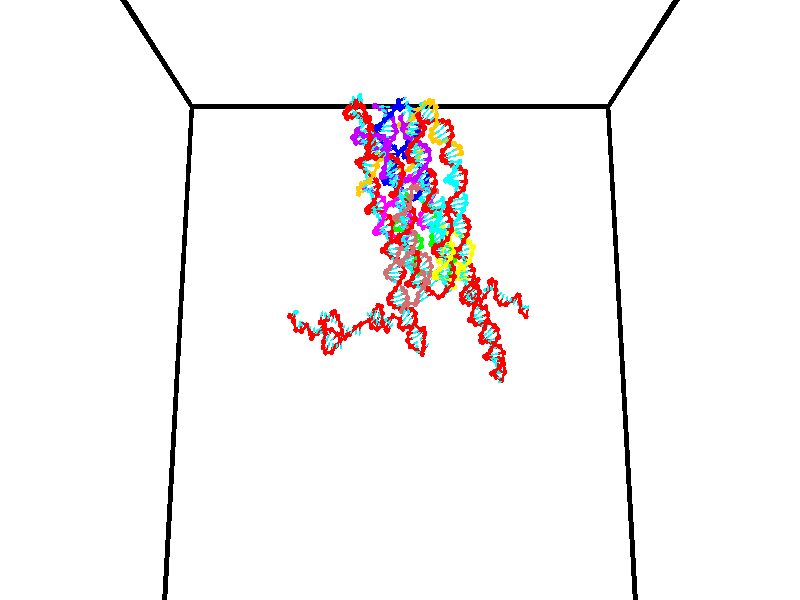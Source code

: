 // switches for output
#declare DRAW_BASES = 1; // possible values are 0, 1; only relevant for DNA ribbons
#declare DRAW_BASES_TYPE = 3; // possible values are 1, 2, 3; only relevant for DNA ribbons
#declare DRAW_FOG = 0; // set to 1 to enable fog

#include "colors.inc"

#include "transforms.inc"
background { rgb <1, 1, 1>}

#default {
   normal{
       ripples 0.25
       frequency 0.20
       turbulence 0.2
       lambda 5
   }
	finish {
		phong 0.1
		phong_size 40.
	}
}

// original window dimensions: 1024x640


// camera settings

camera {
	sky <0, 0.179814, -0.983701>
	up <0, 0.179814, -0.983701>
	right 1.6 * <1, 0, 0>
	location <35, 94.9851, 44.8844>
	look_at <35, 29.7336, 32.9568>
	direction <0, -65.2515, -11.9276>
	angle 67.0682
}


# declare cpy_camera_pos = <35, 94.9851, 44.8844>;
# if (DRAW_FOG = 1)
fog {
	fog_type 2
	up vnormalize(cpy_camera_pos)
	color rgbt<1,1,1,0.3>
	distance 1e-5
	fog_alt 3e-3
	fog_offset 56
}
# end


// LIGHTS

# declare lum = 6;
global_settings {
	ambient_light rgb lum * <0.05, 0.05, 0.05>
	max_trace_level 15
}# declare cpy_direct_light_amount = 0.25;
light_source
{	1000 * <-1, -1.16352, -0.803886>,
	rgb lum * cpy_direct_light_amount
	parallel
}

light_source
{	1000 * <1, 1.16352, 0.803886>,
	rgb lum * cpy_direct_light_amount
	parallel
}

// strand 0

// nucleotide -1

// particle -1
sphere {
	<23.916765, 35.106224, 35.305317> 0.250000
	pigment { color rgbt <1,0,0,0> }
	no_shadow
}
cylinder {
	<24.282656, 35.183182, 35.163185>,  <24.502190, 35.229355, 35.077908>, 0.100000
	pigment { color rgbt <1,0,0,0> }
	no_shadow
}
cylinder {
	<24.282656, 35.183182, 35.163185>,  <23.916765, 35.106224, 35.305317>, 0.100000
	pigment { color rgbt <1,0,0,0> }
	no_shadow
}

// particle -1
sphere {
	<24.282656, 35.183182, 35.163185> 0.100000
	pigment { color rgbt <1,0,0,0> }
	no_shadow
}
sphere {
	0, 1
	scale<0.080000,0.200000,0.300000>
	matrix <-0.161069, 0.980098, 0.116039,
		0.370584, -0.048911, 0.927510,
		0.914727, 0.192395, -0.355330,
		24.557074, 35.240902, 35.056587>
	pigment { color rgbt <0,1,1,0> }
	no_shadow
}
cylinder {
	<24.427458, 35.534447, 35.835056>,  <23.916765, 35.106224, 35.305317>, 0.130000
	pigment { color rgbt <1,0,0,0> }
	no_shadow
}

// nucleotide -1

// particle -1
sphere {
	<24.427458, 35.534447, 35.835056> 0.250000
	pigment { color rgbt <1,0,0,0> }
	no_shadow
}
cylinder {
	<24.485285, 35.575699, 35.441414>,  <24.519981, 35.600449, 35.205227>, 0.100000
	pigment { color rgbt <1,0,0,0> }
	no_shadow
}
cylinder {
	<24.485285, 35.575699, 35.441414>,  <24.427458, 35.534447, 35.835056>, 0.100000
	pigment { color rgbt <1,0,0,0> }
	no_shadow
}

// particle -1
sphere {
	<24.485285, 35.575699, 35.441414> 0.100000
	pigment { color rgbt <1,0,0,0> }
	no_shadow
}
sphere {
	0, 1
	scale<0.080000,0.200000,0.300000>
	matrix <-0.098971, 0.991073, 0.089320,
		0.984533, 0.084486, 0.153483,
		0.144566, 0.103129, -0.984106,
		24.528654, 35.606636, 35.146183>
	pigment { color rgbt <0,1,1,0> }
	no_shadow
}
cylinder {
	<24.609737, 35.282814, 36.474483>,  <24.427458, 35.534447, 35.835056>, 0.130000
	pigment { color rgbt <1,0,0,0> }
	no_shadow
}

// nucleotide -1

// particle -1
sphere {
	<24.609737, 35.282814, 36.474483> 0.250000
	pigment { color rgbt <1,0,0,0> }
	no_shadow
}
cylinder {
	<24.636868, 34.914162, 36.321644>,  <24.653147, 34.692970, 36.229939>, 0.100000
	pigment { color rgbt <1,0,0,0> }
	no_shadow
}
cylinder {
	<24.636868, 34.914162, 36.321644>,  <24.609737, 35.282814, 36.474483>, 0.100000
	pigment { color rgbt <1,0,0,0> }
	no_shadow
}

// particle -1
sphere {
	<24.636868, 34.914162, 36.321644> 0.100000
	pigment { color rgbt <1,0,0,0> }
	no_shadow
}
sphere {
	0, 1
	scale<0.080000,0.200000,0.300000>
	matrix <-0.897515, 0.110900, -0.426812,
		0.435737, 0.371888, -0.819654,
		0.067826, -0.921629, -0.382098,
		24.657215, 34.637672, 36.207016>
	pigment { color rgbt <0,1,1,0> }
	no_shadow
}
cylinder {
	<25.229588, 35.576942, 36.664410>,  <24.609737, 35.282814, 36.474483>, 0.130000
	pigment { color rgbt <1,0,0,0> }
	no_shadow
}

// nucleotide -1

// particle -1
sphere {
	<25.229588, 35.576942, 36.664410> 0.250000
	pigment { color rgbt <1,0,0,0> }
	no_shadow
}
cylinder {
	<25.128153, 35.319637, 36.375435>,  <25.067291, 35.165257, 36.202049>, 0.100000
	pigment { color rgbt <1,0,0,0> }
	no_shadow
}
cylinder {
	<25.128153, 35.319637, 36.375435>,  <25.229588, 35.576942, 36.664410>, 0.100000
	pigment { color rgbt <1,0,0,0> }
	no_shadow
}

// particle -1
sphere {
	<25.128153, 35.319637, 36.375435> 0.100000
	pigment { color rgbt <1,0,0,0> }
	no_shadow
}
sphere {
	0, 1
	scale<0.080000,0.200000,0.300000>
	matrix <-0.016506, 0.749615, -0.661669,
		0.967172, -0.155866, -0.200710,
		-0.253587, -0.643260, -0.722433,
		25.052076, 35.126659, 36.158707>
	pigment { color rgbt <0,1,1,0> }
	no_shadow
}
cylinder {
	<25.748899, 35.688480, 36.183079>,  <25.229588, 35.576942, 36.664410>, 0.130000
	pigment { color rgbt <1,0,0,0> }
	no_shadow
}

// nucleotide -1

// particle -1
sphere {
	<25.748899, 35.688480, 36.183079> 0.250000
	pigment { color rgbt <1,0,0,0> }
	no_shadow
}
cylinder {
	<25.416632, 35.529972, 36.026638>,  <25.217272, 35.434868, 35.932774>, 0.100000
	pigment { color rgbt <1,0,0,0> }
	no_shadow
}
cylinder {
	<25.416632, 35.529972, 36.026638>,  <25.748899, 35.688480, 36.183079>, 0.100000
	pigment { color rgbt <1,0,0,0> }
	no_shadow
}

// particle -1
sphere {
	<25.416632, 35.529972, 36.026638> 0.100000
	pigment { color rgbt <1,0,0,0> }
	no_shadow
}
sphere {
	0, 1
	scale<0.080000,0.200000,0.300000>
	matrix <-0.054669, 0.757103, -0.651004,
		0.554076, -0.519388, -0.650566,
		-0.830669, -0.396271, -0.391098,
		25.167431, 35.411091, 35.909309>
	pigment { color rgbt <0,1,1,0> }
	no_shadow
}
cylinder {
	<26.099228, 35.623680, 36.832874>,  <25.748899, 35.688480, 36.183079>, 0.130000
	pigment { color rgbt <1,0,0,0> }
	no_shadow
}

// nucleotide -1

// particle -1
sphere {
	<26.099228, 35.623680, 36.832874> 0.250000
	pigment { color rgbt <1,0,0,0> }
	no_shadow
}
cylinder {
	<26.020700, 35.346874, 36.555000>,  <25.973585, 35.180790, 36.388275>, 0.100000
	pigment { color rgbt <1,0,0,0> }
	no_shadow
}
cylinder {
	<26.020700, 35.346874, 36.555000>,  <26.099228, 35.623680, 36.832874>, 0.100000
	pigment { color rgbt <1,0,0,0> }
	no_shadow
}

// particle -1
sphere {
	<26.020700, 35.346874, 36.555000> 0.100000
	pigment { color rgbt <1,0,0,0> }
	no_shadow
}
sphere {
	0, 1
	scale<0.080000,0.200000,0.300000>
	matrix <0.889337, -0.424040, 0.171082,
		-0.412963, -0.584219, 0.698677,
		-0.196318, -0.692010, -0.694681,
		25.961805, 35.139271, 36.346596>
	pigment { color rgbt <0,1,1,0> }
	no_shadow
}
cylinder {
	<26.151922, 34.971096, 37.166348>,  <26.099228, 35.623680, 36.832874>, 0.130000
	pigment { color rgbt <1,0,0,0> }
	no_shadow
}

// nucleotide -1

// particle -1
sphere {
	<26.151922, 34.971096, 37.166348> 0.250000
	pigment { color rgbt <1,0,0,0> }
	no_shadow
}
cylinder {
	<26.265532, 34.943825, 36.783791>,  <26.333696, 34.927464, 36.554256>, 0.100000
	pigment { color rgbt <1,0,0,0> }
	no_shadow
}
cylinder {
	<26.265532, 34.943825, 36.783791>,  <26.151922, 34.971096, 37.166348>, 0.100000
	pigment { color rgbt <1,0,0,0> }
	no_shadow
}

// particle -1
sphere {
	<26.265532, 34.943825, 36.783791> 0.100000
	pigment { color rgbt <1,0,0,0> }
	no_shadow
}
sphere {
	0, 1
	scale<0.080000,0.200000,0.300000>
	matrix <0.789950, -0.548693, 0.273707,
		-0.543425, -0.833239, -0.101987,
		0.284023, -0.068174, -0.956391,
		26.350739, 34.923370, 36.496872>
	pigment { color rgbt <0,1,1,0> }
	no_shadow
}
cylinder {
	<26.157316, 34.269150, 36.888340>,  <26.151922, 34.971096, 37.166348>, 0.130000
	pigment { color rgbt <1,0,0,0> }
	no_shadow
}

// nucleotide -1

// particle -1
sphere {
	<26.157316, 34.269150, 36.888340> 0.250000
	pigment { color rgbt <1,0,0,0> }
	no_shadow
}
cylinder {
	<26.426769, 34.499912, 36.703560>,  <26.588442, 34.638371, 36.592693>, 0.100000
	pigment { color rgbt <1,0,0,0> }
	no_shadow
}
cylinder {
	<26.426769, 34.499912, 36.703560>,  <26.157316, 34.269150, 36.888340>, 0.100000
	pigment { color rgbt <1,0,0,0> }
	no_shadow
}

// particle -1
sphere {
	<26.426769, 34.499912, 36.703560> 0.100000
	pigment { color rgbt <1,0,0,0> }
	no_shadow
}
sphere {
	0, 1
	scale<0.080000,0.200000,0.300000>
	matrix <0.738115, -0.556832, 0.380951,
		-0.037457, -0.597594, -0.800923,
		0.673634, 0.576904, -0.461951,
		26.628859, 34.672985, 36.564976>
	pigment { color rgbt <0,1,1,0> }
	no_shadow
}
cylinder {
	<26.632410, 33.797199, 36.534531>,  <26.157316, 34.269150, 36.888340>, 0.130000
	pigment { color rgbt <1,0,0,0> }
	no_shadow
}

// nucleotide -1

// particle -1
sphere {
	<26.632410, 33.797199, 36.534531> 0.250000
	pigment { color rgbt <1,0,0,0> }
	no_shadow
}
cylinder {
	<26.831038, 34.142677, 36.569042>,  <26.950214, 34.349964, 36.589748>, 0.100000
	pigment { color rgbt <1,0,0,0> }
	no_shadow
}
cylinder {
	<26.831038, 34.142677, 36.569042>,  <26.632410, 33.797199, 36.534531>, 0.100000
	pigment { color rgbt <1,0,0,0> }
	no_shadow
}

// particle -1
sphere {
	<26.831038, 34.142677, 36.569042> 0.100000
	pigment { color rgbt <1,0,0,0> }
	no_shadow
}
sphere {
	0, 1
	scale<0.080000,0.200000,0.300000>
	matrix <0.706220, -0.459807, 0.538359,
		0.504652, -0.206400, -0.838287,
		0.496567, 0.863699, 0.086279,
		26.980007, 34.401787, 36.594925>
	pigment { color rgbt <0,1,1,0> }
	no_shadow
}
cylinder {
	<27.289906, 33.780510, 36.214886>,  <26.632410, 33.797199, 36.534531>, 0.130000
	pigment { color rgbt <1,0,0,0> }
	no_shadow
}

// nucleotide -1

// particle -1
sphere {
	<27.289906, 33.780510, 36.214886> 0.250000
	pigment { color rgbt <1,0,0,0> }
	no_shadow
}
cylinder {
	<27.332714, 34.080154, 36.476383>,  <27.358398, 34.259941, 36.633282>, 0.100000
	pigment { color rgbt <1,0,0,0> }
	no_shadow
}
cylinder {
	<27.332714, 34.080154, 36.476383>,  <27.289906, 33.780510, 36.214886>, 0.100000
	pigment { color rgbt <1,0,0,0> }
	no_shadow
}

// particle -1
sphere {
	<27.332714, 34.080154, 36.476383> 0.100000
	pigment { color rgbt <1,0,0,0> }
	no_shadow
}
sphere {
	0, 1
	scale<0.080000,0.200000,0.300000>
	matrix <0.730570, -0.505239, 0.459348,
		0.674399, 0.428443, -0.601350,
		0.107021, 0.749113, 0.653741,
		27.364820, 34.304890, 36.672504>
	pigment { color rgbt <0,1,1,0> }
	no_shadow
}
cylinder {
	<28.001776, 33.909660, 36.269611>,  <27.289906, 33.780510, 36.214886>, 0.130000
	pigment { color rgbt <1,0,0,0> }
	no_shadow
}

// nucleotide -1

// particle -1
sphere {
	<28.001776, 33.909660, 36.269611> 0.250000
	pigment { color rgbt <1,0,0,0> }
	no_shadow
}
cylinder {
	<27.875151, 34.100647, 36.597469>,  <27.799175, 34.215237, 36.794186>, 0.100000
	pigment { color rgbt <1,0,0,0> }
	no_shadow
}
cylinder {
	<27.875151, 34.100647, 36.597469>,  <28.001776, 33.909660, 36.269611>, 0.100000
	pigment { color rgbt <1,0,0,0> }
	no_shadow
}

// particle -1
sphere {
	<27.875151, 34.100647, 36.597469> 0.100000
	pigment { color rgbt <1,0,0,0> }
	no_shadow
}
sphere {
	0, 1
	scale<0.080000,0.200000,0.300000>
	matrix <0.738692, -0.417992, 0.528788,
		0.595082, 0.772858, -0.220380,
		-0.316561, 0.477465, 0.819644,
		27.780182, 34.243885, 36.843361>
	pigment { color rgbt <0,1,1,0> }
	no_shadow
}
cylinder {
	<28.664747, 34.061008, 36.715168>,  <28.001776, 33.909660, 36.269611>, 0.130000
	pigment { color rgbt <1,0,0,0> }
	no_shadow
}

// nucleotide -1

// particle -1
sphere {
	<28.664747, 34.061008, 36.715168> 0.250000
	pigment { color rgbt <1,0,0,0> }
	no_shadow
}
cylinder {
	<28.346449, 34.086334, 36.956093>,  <28.155470, 34.101528, 37.100647>, 0.100000
	pigment { color rgbt <1,0,0,0> }
	no_shadow
}
cylinder {
	<28.346449, 34.086334, 36.956093>,  <28.664747, 34.061008, 36.715168>, 0.100000
	pigment { color rgbt <1,0,0,0> }
	no_shadow
}

// particle -1
sphere {
	<28.346449, 34.086334, 36.956093> 0.100000
	pigment { color rgbt <1,0,0,0> }
	no_shadow
}
sphere {
	0, 1
	scale<0.080000,0.200000,0.300000>
	matrix <0.578872, -0.212840, 0.787151,
		0.178034, 0.975034, 0.132715,
		-0.795745, 0.063315, 0.602313,
		28.107725, 34.105328, 37.136787>
	pigment { color rgbt <0,1,1,0> }
	no_shadow
}
cylinder {
	<28.913483, 33.566517, 37.086617>,  <28.664747, 34.061008, 36.715168>, 0.130000
	pigment { color rgbt <1,0,0,0> }
	no_shadow
}

// nucleotide -1

// particle -1
sphere {
	<28.913483, 33.566517, 37.086617> 0.250000
	pigment { color rgbt <1,0,0,0> }
	no_shadow
}
cylinder {
	<28.965054, 33.759167, 37.433353>,  <28.995996, 33.874756, 37.641396>, 0.100000
	pigment { color rgbt <1,0,0,0> }
	no_shadow
}
cylinder {
	<28.965054, 33.759167, 37.433353>,  <28.913483, 33.566517, 37.086617>, 0.100000
	pigment { color rgbt <1,0,0,0> }
	no_shadow
}

// particle -1
sphere {
	<28.965054, 33.759167, 37.433353> 0.100000
	pigment { color rgbt <1,0,0,0> }
	no_shadow
}
sphere {
	0, 1
	scale<0.080000,0.200000,0.300000>
	matrix <-0.873947, 0.468262, -0.130183,
		-0.468609, -0.740791, 0.481284,
		0.128928, 0.481621, 0.866844,
		29.003733, 33.903652, 37.693405>
	pigment { color rgbt <0,1,1,0> }
	no_shadow
}
cylinder {
	<28.443409, 33.353741, 37.615425>,  <28.913483, 33.566517, 37.086617>, 0.130000
	pigment { color rgbt <1,0,0,0> }
	no_shadow
}

// nucleotide -1

// particle -1
sphere {
	<28.443409, 33.353741, 37.615425> 0.250000
	pigment { color rgbt <1,0,0,0> }
	no_shadow
}
cylinder {
	<28.524590, 33.743107, 37.657898>,  <28.573298, 33.976727, 37.683380>, 0.100000
	pigment { color rgbt <1,0,0,0> }
	no_shadow
}
cylinder {
	<28.524590, 33.743107, 37.657898>,  <28.443409, 33.353741, 37.615425>, 0.100000
	pigment { color rgbt <1,0,0,0> }
	no_shadow
}

// particle -1
sphere {
	<28.524590, 33.743107, 37.657898> 0.100000
	pigment { color rgbt <1,0,0,0> }
	no_shadow
}
sphere {
	0, 1
	scale<0.080000,0.200000,0.300000>
	matrix <-0.978004, 0.206845, -0.026910,
		-0.048158, -0.098383, 0.993983,
		0.202953, 0.973415, 0.106180,
		28.585476, 34.035130, 37.689751>
	pigment { color rgbt <0,1,1,0> }
	no_shadow
}
cylinder {
	<28.037462, 33.695686, 38.198513>,  <28.443409, 33.353741, 37.615425>, 0.130000
	pigment { color rgbt <1,0,0,0> }
	no_shadow
}

// nucleotide -1

// particle -1
sphere {
	<28.037462, 33.695686, 38.198513> 0.250000
	pigment { color rgbt <1,0,0,0> }
	no_shadow
}
cylinder {
	<28.119484, 33.957069, 37.907047>,  <28.168697, 34.113899, 37.732170>, 0.100000
	pigment { color rgbt <1,0,0,0> }
	no_shadow
}
cylinder {
	<28.119484, 33.957069, 37.907047>,  <28.037462, 33.695686, 38.198513>, 0.100000
	pigment { color rgbt <1,0,0,0> }
	no_shadow
}

// particle -1
sphere {
	<28.119484, 33.957069, 37.907047> 0.100000
	pigment { color rgbt <1,0,0,0> }
	no_shadow
}
sphere {
	0, 1
	scale<0.080000,0.200000,0.300000>
	matrix <-0.963314, 0.266444, -0.032141,
		0.173144, 0.708519, 0.684121,
		0.205053, 0.653459, -0.728660,
		28.181000, 34.153107, 37.688450>
	pigment { color rgbt <0,1,1,0> }
	no_shadow
}
cylinder {
	<27.472986, 34.205887, 38.276535>,  <28.037462, 33.695686, 38.198513>, 0.130000
	pigment { color rgbt <1,0,0,0> }
	no_shadow
}

// nucleotide -1

// particle -1
sphere {
	<27.472986, 34.205887, 38.276535> 0.250000
	pigment { color rgbt <1,0,0,0> }
	no_shadow
}
cylinder {
	<27.647381, 34.221920, 37.916912>,  <27.752018, 34.231541, 37.701138>, 0.100000
	pigment { color rgbt <1,0,0,0> }
	no_shadow
}
cylinder {
	<27.647381, 34.221920, 37.916912>,  <27.472986, 34.205887, 38.276535>, 0.100000
	pigment { color rgbt <1,0,0,0> }
	no_shadow
}

// particle -1
sphere {
	<27.647381, 34.221920, 37.916912> 0.100000
	pigment { color rgbt <1,0,0,0> }
	no_shadow
}
sphere {
	0, 1
	scale<0.080000,0.200000,0.300000>
	matrix <-0.739039, 0.586023, -0.332263,
		0.513552, 0.809303, 0.285119,
		0.435988, 0.040080, -0.899060,
		27.778177, 34.233944, 37.647194>
	pigment { color rgbt <0,1,1,0> }
	no_shadow
}
cylinder {
	<27.291491, 34.796124, 37.900185>,  <27.472986, 34.205887, 38.276535>, 0.130000
	pigment { color rgbt <1,0,0,0> }
	no_shadow
}

// nucleotide -1

// particle -1
sphere {
	<27.291491, 34.796124, 37.900185> 0.250000
	pigment { color rgbt <1,0,0,0> }
	no_shadow
}
cylinder {
	<27.441071, 34.649590, 37.559372>,  <27.530819, 34.561668, 37.354885>, 0.100000
	pigment { color rgbt <1,0,0,0> }
	no_shadow
}
cylinder {
	<27.441071, 34.649590, 37.559372>,  <27.291491, 34.796124, 37.900185>, 0.100000
	pigment { color rgbt <1,0,0,0> }
	no_shadow
}

// particle -1
sphere {
	<27.441071, 34.649590, 37.559372> 0.100000
	pigment { color rgbt <1,0,0,0> }
	no_shadow
}
sphere {
	0, 1
	scale<0.080000,0.200000,0.300000>
	matrix <-0.602051, 0.602924, -0.523467,
		0.705475, 0.708718, 0.004912,
		0.373952, -0.366336, -0.852032,
		27.553257, 34.539688, 37.303761>
	pigment { color rgbt <0,1,1,0> }
	no_shadow
}
cylinder {
	<27.409498, 35.341515, 37.507320>,  <27.291491, 34.796124, 37.900185>, 0.130000
	pigment { color rgbt <1,0,0,0> }
	no_shadow
}

// nucleotide -1

// particle -1
sphere {
	<27.409498, 35.341515, 37.507320> 0.250000
	pigment { color rgbt <1,0,0,0> }
	no_shadow
}
cylinder {
	<27.392397, 35.037796, 37.247585>,  <27.382135, 34.855564, 37.091743>, 0.100000
	pigment { color rgbt <1,0,0,0> }
	no_shadow
}
cylinder {
	<27.392397, 35.037796, 37.247585>,  <27.409498, 35.341515, 37.507320>, 0.100000
	pigment { color rgbt <1,0,0,0> }
	no_shadow
}

// particle -1
sphere {
	<27.392397, 35.037796, 37.247585> 0.100000
	pigment { color rgbt <1,0,0,0> }
	no_shadow
}
sphere {
	0, 1
	scale<0.080000,0.200000,0.300000>
	matrix <-0.499433, 0.579140, -0.644332,
		0.865297, 0.296751, -0.403980,
		-0.042754, -0.759300, -0.649335,
		27.379570, 34.810005, 37.052784>
	pigment { color rgbt <0,1,1,0> }
	no_shadow
}
cylinder {
	<27.592634, 35.587265, 36.830376>,  <27.409498, 35.341515, 37.507320>, 0.130000
	pigment { color rgbt <1,0,0,0> }
	no_shadow
}

// nucleotide -1

// particle -1
sphere {
	<27.592634, 35.587265, 36.830376> 0.250000
	pigment { color rgbt <1,0,0,0> }
	no_shadow
}
cylinder {
	<27.401445, 35.243690, 36.756878>,  <27.286732, 35.037544, 36.712780>, 0.100000
	pigment { color rgbt <1,0,0,0> }
	no_shadow
}
cylinder {
	<27.401445, 35.243690, 36.756878>,  <27.592634, 35.587265, 36.830376>, 0.100000
	pigment { color rgbt <1,0,0,0> }
	no_shadow
}

// particle -1
sphere {
	<27.401445, 35.243690, 36.756878> 0.100000
	pigment { color rgbt <1,0,0,0> }
	no_shadow
}
sphere {
	0, 1
	scale<0.080000,0.200000,0.300000>
	matrix <-0.529084, 0.448516, -0.720349,
		0.701150, -0.247090, -0.668830,
		-0.477973, -0.858941, -0.183746,
		27.258053, 34.986008, 36.701756>
	pigment { color rgbt <0,1,1,0> }
	no_shadow
}
cylinder {
	<27.509295, 35.497890, 36.104988>,  <27.592634, 35.587265, 36.830376>, 0.130000
	pigment { color rgbt <1,0,0,0> }
	no_shadow
}

// nucleotide -1

// particle -1
sphere {
	<27.509295, 35.497890, 36.104988> 0.250000
	pigment { color rgbt <1,0,0,0> }
	no_shadow
}
cylinder {
	<27.234888, 35.236507, 36.232979>,  <27.070244, 35.079678, 36.309772>, 0.100000
	pigment { color rgbt <1,0,0,0> }
	no_shadow
}
cylinder {
	<27.234888, 35.236507, 36.232979>,  <27.509295, 35.497890, 36.104988>, 0.100000
	pigment { color rgbt <1,0,0,0> }
	no_shadow
}

// particle -1
sphere {
	<27.234888, 35.236507, 36.232979> 0.100000
	pigment { color rgbt <1,0,0,0> }
	no_shadow
}
sphere {
	0, 1
	scale<0.080000,0.200000,0.300000>
	matrix <-0.667836, 0.390988, -0.633343,
		0.288754, -0.648173, -0.704623,
		-0.686015, -0.653453, 0.319974,
		27.029083, 35.040470, 36.328972>
	pigment { color rgbt <0,1,1,0> }
	no_shadow
}
cylinder {
	<26.994007, 35.048321, 35.838398>,  <27.509295, 35.497890, 36.104988>, 0.130000
	pigment { color rgbt <1,0,0,0> }
	no_shadow
}

// nucleotide -1

// particle -1
sphere {
	<26.994007, 35.048321, 35.838398> 0.250000
	pigment { color rgbt <1,0,0,0> }
	no_shadow
}
cylinder {
	<27.084751, 35.182793, 35.472771>,  <27.139196, 35.263477, 35.253395>, 0.100000
	pigment { color rgbt <1,0,0,0> }
	no_shadow
}
cylinder {
	<27.084751, 35.182793, 35.472771>,  <26.994007, 35.048321, 35.838398>, 0.100000
	pigment { color rgbt <1,0,0,0> }
	no_shadow
}

// particle -1
sphere {
	<27.084751, 35.182793, 35.472771> 0.100000
	pigment { color rgbt <1,0,0,0> }
	no_shadow
}
sphere {
	0, 1
	scale<0.080000,0.200000,0.300000>
	matrix <0.913198, 0.252805, 0.319622,
		0.338532, -0.907232, -0.249652,
		0.226858, 0.336184, -0.914065,
		27.152809, 35.283649, 35.198551>
	pigment { color rgbt <0,1,1,0> }
	no_shadow
}
cylinder {
	<27.693531, 34.862877, 35.502483>,  <26.994007, 35.048321, 35.838398>, 0.130000
	pigment { color rgbt <1,0,0,0> }
	no_shadow
}

// nucleotide -1

// particle -1
sphere {
	<27.693531, 34.862877, 35.502483> 0.250000
	pigment { color rgbt <1,0,0,0> }
	no_shadow
}
cylinder {
	<27.609364, 35.232311, 35.374283>,  <27.558863, 35.453972, 35.297363>, 0.100000
	pigment { color rgbt <1,0,0,0> }
	no_shadow
}
cylinder {
	<27.609364, 35.232311, 35.374283>,  <27.693531, 34.862877, 35.502483>, 0.100000
	pigment { color rgbt <1,0,0,0> }
	no_shadow
}

// particle -1
sphere {
	<27.609364, 35.232311, 35.374283> 0.100000
	pigment { color rgbt <1,0,0,0> }
	no_shadow
}
sphere {
	0, 1
	scale<0.080000,0.200000,0.300000>
	matrix <0.854986, 0.332823, 0.397779,
		0.474051, -0.190321, -0.859682,
		-0.210417, 0.923584, -0.320497,
		27.546238, 35.509388, 35.278133>
	pigment { color rgbt <0,1,1,0> }
	no_shadow
}
cylinder {
	<28.160961, 35.112469, 35.040569>,  <27.693531, 34.862877, 35.502483>, 0.130000
	pigment { color rgbt <1,0,0,0> }
	no_shadow
}

// nucleotide -1

// particle -1
sphere {
	<28.160961, 35.112469, 35.040569> 0.250000
	pigment { color rgbt <1,0,0,0> }
	no_shadow
}
cylinder {
	<28.015562, 35.402935, 35.273998>,  <27.928322, 35.577213, 35.414055>, 0.100000
	pigment { color rgbt <1,0,0,0> }
	no_shadow
}
cylinder {
	<28.015562, 35.402935, 35.273998>,  <28.160961, 35.112469, 35.040569>, 0.100000
	pigment { color rgbt <1,0,0,0> }
	no_shadow
}

// particle -1
sphere {
	<28.015562, 35.402935, 35.273998> 0.100000
	pigment { color rgbt <1,0,0,0> }
	no_shadow
}
sphere {
	0, 1
	scale<0.080000,0.200000,0.300000>
	matrix <0.921525, 0.188421, 0.339543,
		0.136607, 0.661197, -0.737669,
		-0.363497, 0.726165, 0.583570,
		27.906513, 35.620785, 35.449070>
	pigment { color rgbt <0,1,1,0> }
	no_shadow
}
cylinder {
	<28.476513, 35.846157, 35.072468>,  <28.160961, 35.112469, 35.040569>, 0.130000
	pigment { color rgbt <1,0,0,0> }
	no_shadow
}

// nucleotide -1

// particle -1
sphere {
	<28.476513, 35.846157, 35.072468> 0.250000
	pigment { color rgbt <1,0,0,0> }
	no_shadow
}
cylinder {
	<28.351133, 35.700203, 35.423149>,  <28.275906, 35.612629, 35.633556>, 0.100000
	pigment { color rgbt <1,0,0,0> }
	no_shadow
}
cylinder {
	<28.351133, 35.700203, 35.423149>,  <28.476513, 35.846157, 35.072468>, 0.100000
	pigment { color rgbt <1,0,0,0> }
	no_shadow
}

// particle -1
sphere {
	<28.351133, 35.700203, 35.423149> 0.100000
	pigment { color rgbt <1,0,0,0> }
	no_shadow
}
sphere {
	0, 1
	scale<0.080000,0.200000,0.300000>
	matrix <0.912978, 0.138137, 0.383912,
		-0.261191, 0.920746, 0.289838,
		-0.313448, -0.364890, 0.876701,
		28.257099, 35.590736, 35.686161>
	pigment { color rgbt <0,1,1,0> }
	no_shadow
}
cylinder {
	<28.883196, 36.218105, 35.549358>,  <28.476513, 35.846157, 35.072468>, 0.130000
	pigment { color rgbt <1,0,0,0> }
	no_shadow
}

// nucleotide -1

// particle -1
sphere {
	<28.883196, 36.218105, 35.549358> 0.250000
	pigment { color rgbt <1,0,0,0> }
	no_shadow
}
cylinder {
	<28.763279, 35.877235, 35.720905>,  <28.691328, 35.672714, 35.823833>, 0.100000
	pigment { color rgbt <1,0,0,0> }
	no_shadow
}
cylinder {
	<28.763279, 35.877235, 35.720905>,  <28.883196, 36.218105, 35.549358>, 0.100000
	pigment { color rgbt <1,0,0,0> }
	no_shadow
}

// particle -1
sphere {
	<28.763279, 35.877235, 35.720905> 0.100000
	pigment { color rgbt <1,0,0,0> }
	no_shadow
}
sphere {
	0, 1
	scale<0.080000,0.200000,0.300000>
	matrix <0.867958, -0.057060, 0.493350,
		-0.395948, 0.520141, 0.756755,
		-0.299792, -0.852172, 0.428868,
		28.673342, 35.621582, 35.849567>
	pigment { color rgbt <0,1,1,0> }
	no_shadow
}
cylinder {
	<29.143118, 36.198345, 36.250362>,  <28.883196, 36.218105, 35.549358>, 0.130000
	pigment { color rgbt <1,0,0,0> }
	no_shadow
}

// nucleotide -1

// particle -1
sphere {
	<29.143118, 36.198345, 36.250362> 0.250000
	pigment { color rgbt <1,0,0,0> }
	no_shadow
}
cylinder {
	<29.109068, 35.812988, 36.148678>,  <29.088638, 35.581772, 36.087666>, 0.100000
	pigment { color rgbt <1,0,0,0> }
	no_shadow
}
cylinder {
	<29.109068, 35.812988, 36.148678>,  <29.143118, 36.198345, 36.250362>, 0.100000
	pigment { color rgbt <1,0,0,0> }
	no_shadow
}

// particle -1
sphere {
	<29.109068, 35.812988, 36.148678> 0.100000
	pigment { color rgbt <1,0,0,0> }
	no_shadow
}
sphere {
	0, 1
	scale<0.080000,0.200000,0.300000>
	matrix <0.878937, -0.192773, 0.436243,
		-0.469279, -0.186303, 0.863173,
		-0.085123, -0.963395, -0.254213,
		29.083530, 35.523972, 36.072414>
	pigment { color rgbt <0,1,1,0> }
	no_shadow
}
cylinder {
	<29.249964, 35.796719, 36.885529>,  <29.143118, 36.198345, 36.250362>, 0.130000
	pigment { color rgbt <1,0,0,0> }
	no_shadow
}

// nucleotide -1

// particle -1
sphere {
	<29.249964, 35.796719, 36.885529> 0.250000
	pigment { color rgbt <1,0,0,0> }
	no_shadow
}
cylinder {
	<29.325760, 35.571354, 36.563869>,  <29.371237, 35.436134, 36.370872>, 0.100000
	pigment { color rgbt <1,0,0,0> }
	no_shadow
}
cylinder {
	<29.325760, 35.571354, 36.563869>,  <29.249964, 35.796719, 36.885529>, 0.100000
	pigment { color rgbt <1,0,0,0> }
	no_shadow
}

// particle -1
sphere {
	<29.325760, 35.571354, 36.563869> 0.100000
	pigment { color rgbt <1,0,0,0> }
	no_shadow
}
sphere {
	0, 1
	scale<0.080000,0.200000,0.300000>
	matrix <0.945643, -0.115733, 0.303915,
		-0.264297, -0.818028, 0.510859,
		0.189488, -0.563414, -0.804151,
		29.382607, 35.402328, 36.322624>
	pigment { color rgbt <0,1,1,0> }
	no_shadow
}
cylinder {
	<29.505209, 35.028328, 37.120594>,  <29.249964, 35.796719, 36.885529>, 0.130000
	pigment { color rgbt <1,0,0,0> }
	no_shadow
}

// nucleotide -1

// particle -1
sphere {
	<29.505209, 35.028328, 37.120594> 0.250000
	pigment { color rgbt <1,0,0,0> }
	no_shadow
}
cylinder {
	<29.658012, 35.162315, 36.776070>,  <29.749695, 35.242706, 36.569355>, 0.100000
	pigment { color rgbt <1,0,0,0> }
	no_shadow
}
cylinder {
	<29.658012, 35.162315, 36.776070>,  <29.505209, 35.028328, 37.120594>, 0.100000
	pigment { color rgbt <1,0,0,0> }
	no_shadow
}

// particle -1
sphere {
	<29.658012, 35.162315, 36.776070> 0.100000
	pigment { color rgbt <1,0,0,0> }
	no_shadow
}
sphere {
	0, 1
	scale<0.080000,0.200000,0.300000>
	matrix <0.924127, -0.130845, 0.358982,
		0.007549, -0.933100, -0.359538,
		0.382010, 0.334969, -0.861315,
		29.772615, 35.262806, 36.517673>
	pigment { color rgbt <0,1,1,0> }
	no_shadow
}
cylinder {
	<29.951262, 34.572651, 36.749611>,  <29.505209, 35.028328, 37.120594>, 0.130000
	pigment { color rgbt <1,0,0,0> }
	no_shadow
}

// nucleotide -1

// particle -1
sphere {
	<29.951262, 34.572651, 36.749611> 0.250000
	pigment { color rgbt <1,0,0,0> }
	no_shadow
}
cylinder {
	<30.056667, 34.955410, 36.700787>,  <30.119911, 35.185066, 36.671490>, 0.100000
	pigment { color rgbt <1,0,0,0> }
	no_shadow
}
cylinder {
	<30.056667, 34.955410, 36.700787>,  <29.951262, 34.572651, 36.749611>, 0.100000
	pigment { color rgbt <1,0,0,0> }
	no_shadow
}

// particle -1
sphere {
	<30.056667, 34.955410, 36.700787> 0.100000
	pigment { color rgbt <1,0,0,0> }
	no_shadow
}
sphere {
	0, 1
	scale<0.080000,0.200000,0.300000>
	matrix <0.916151, -0.208633, 0.342256,
		0.302039, -0.202020, -0.931644,
		0.263514, 0.956901, -0.122065,
		30.135721, 35.242481, 36.664165>
	pigment { color rgbt <0,1,1,0> }
	no_shadow
}
cylinder {
	<30.447849, 34.572060, 36.219742>,  <29.951262, 34.572651, 36.749611>, 0.130000
	pigment { color rgbt <1,0,0,0> }
	no_shadow
}

// nucleotide -1

// particle -1
sphere {
	<30.447849, 34.572060, 36.219742> 0.250000
	pigment { color rgbt <1,0,0,0> }
	no_shadow
}
cylinder {
	<30.520342, 34.869411, 36.477283>,  <30.563837, 35.047821, 36.631809>, 0.100000
	pigment { color rgbt <1,0,0,0> }
	no_shadow
}
cylinder {
	<30.520342, 34.869411, 36.477283>,  <30.447849, 34.572060, 36.219742>, 0.100000
	pigment { color rgbt <1,0,0,0> }
	no_shadow
}

// particle -1
sphere {
	<30.520342, 34.869411, 36.477283> 0.100000
	pigment { color rgbt <1,0,0,0> }
	no_shadow
}
sphere {
	0, 1
	scale<0.080000,0.200000,0.300000>
	matrix <0.939202, -0.324980, 0.110850,
		0.291642, 0.584615, -0.757080,
		0.181231, 0.743379, 0.643850,
		30.574711, 35.092426, 36.670437>
	pigment { color rgbt <0,1,1,0> }
	no_shadow
}
cylinder {
	<31.040066, 34.919277, 35.964626>,  <30.447849, 34.572060, 36.219742>, 0.130000
	pigment { color rgbt <1,0,0,0> }
	no_shadow
}

// nucleotide -1

// particle -1
sphere {
	<31.040066, 34.919277, 35.964626> 0.250000
	pigment { color rgbt <1,0,0,0> }
	no_shadow
}
cylinder {
	<30.990194, 34.922470, 36.361492>,  <30.960272, 34.924385, 36.599613>, 0.100000
	pigment { color rgbt <1,0,0,0> }
	no_shadow
}
cylinder {
	<30.990194, 34.922470, 36.361492>,  <31.040066, 34.919277, 35.964626>, 0.100000
	pigment { color rgbt <1,0,0,0> }
	no_shadow
}

// particle -1
sphere {
	<30.990194, 34.922470, 36.361492> 0.100000
	pigment { color rgbt <1,0,0,0> }
	no_shadow
}
sphere {
	0, 1
	scale<0.080000,0.200000,0.300000>
	matrix <0.880368, -0.460304, 0.114333,
		0.457610, 0.887725, 0.050365,
		-0.124680, 0.007981, 0.992165,
		30.952791, 34.924866, 36.659142>
	pigment { color rgbt <0,1,1,0> }
	no_shadow
}
cylinder {
	<31.879730, 35.049637, 35.669609>,  <31.040066, 34.919277, 35.964626>, 0.130000
	pigment { color rgbt <1,0,0,0> }
	no_shadow
}

// nucleotide -1

// particle -1
sphere {
	<31.879730, 35.049637, 35.669609> 0.250000
	pigment { color rgbt <1,0,0,0> }
	no_shadow
}
cylinder {
	<31.925716, 34.706192, 35.469780>,  <31.953308, 34.500126, 35.349884>, 0.100000
	pigment { color rgbt <1,0,0,0> }
	no_shadow
}
cylinder {
	<31.925716, 34.706192, 35.469780>,  <31.879730, 35.049637, 35.669609>, 0.100000
	pigment { color rgbt <1,0,0,0> }
	no_shadow
}

// particle -1
sphere {
	<31.925716, 34.706192, 35.469780> 0.100000
	pigment { color rgbt <1,0,0,0> }
	no_shadow
}
sphere {
	0, 1
	scale<0.080000,0.200000,0.300000>
	matrix <0.960479, -0.032259, 0.276474,
		-0.253499, -0.511613, 0.820969,
		0.114964, -0.858610, -0.499572,
		31.960205, 34.448608, 35.319908>
	pigment { color rgbt <0,1,1,0> }
	no_shadow
}
cylinder {
	<32.107151, 34.447613, 36.142906>,  <31.879730, 35.049637, 35.669609>, 0.130000
	pigment { color rgbt <1,0,0,0> }
	no_shadow
}

// nucleotide -1

// particle -1
sphere {
	<32.107151, 34.447613, 36.142906> 0.250000
	pigment { color rgbt <1,0,0,0> }
	no_shadow
}
cylinder {
	<32.226433, 34.394787, 35.764778>,  <32.298000, 34.363091, 35.537899>, 0.100000
	pigment { color rgbt <1,0,0,0> }
	no_shadow
}
cylinder {
	<32.226433, 34.394787, 35.764778>,  <32.107151, 34.447613, 36.142906>, 0.100000
	pigment { color rgbt <1,0,0,0> }
	no_shadow
}

// particle -1
sphere {
	<32.226433, 34.394787, 35.764778> 0.100000
	pigment { color rgbt <1,0,0,0> }
	no_shadow
}
sphere {
	0, 1
	scale<0.080000,0.200000,0.300000>
	matrix <0.937763, 0.225204, 0.264354,
		0.177980, -0.965320, 0.190998,
		0.298200, -0.132061, -0.945324,
		32.315891, 34.355167, 35.481182>
	pigment { color rgbt <0,1,1,0> }
	no_shadow
}
cylinder {
	<32.678905, 33.928013, 36.213413>,  <32.107151, 34.447613, 36.142906>, 0.130000
	pigment { color rgbt <1,0,0,0> }
	no_shadow
}

// nucleotide -1

// particle -1
sphere {
	<32.678905, 33.928013, 36.213413> 0.250000
	pigment { color rgbt <1,0,0,0> }
	no_shadow
}
cylinder {
	<32.662209, 34.207230, 35.927475>,  <32.652191, 34.374760, 35.755913>, 0.100000
	pigment { color rgbt <1,0,0,0> }
	no_shadow
}
cylinder {
	<32.662209, 34.207230, 35.927475>,  <32.678905, 33.928013, 36.213413>, 0.100000
	pigment { color rgbt <1,0,0,0> }
	no_shadow
}

// particle -1
sphere {
	<32.662209, 34.207230, 35.927475> 0.100000
	pigment { color rgbt <1,0,0,0> }
	no_shadow
}
sphere {
	0, 1
	scale<0.080000,0.200000,0.300000>
	matrix <0.834794, 0.417480, 0.358927,
		0.548977, -0.581764, -0.600145,
		-0.041738, 0.698041, -0.714841,
		32.649689, 34.416641, 35.713024>
	pigment { color rgbt <0,1,1,0> }
	no_shadow
}
cylinder {
	<33.246998, 33.950432, 35.932594>,  <32.678905, 33.928013, 36.213413>, 0.130000
	pigment { color rgbt <1,0,0,0> }
	no_shadow
}

// nucleotide -1

// particle -1
sphere {
	<33.246998, 33.950432, 35.932594> 0.250000
	pigment { color rgbt <1,0,0,0> }
	no_shadow
}
cylinder {
	<33.083221, 34.314117, 35.902431>,  <32.984955, 34.532330, 35.884335>, 0.100000
	pigment { color rgbt <1,0,0,0> }
	no_shadow
}
cylinder {
	<33.083221, 34.314117, 35.902431>,  <33.246998, 33.950432, 35.932594>, 0.100000
	pigment { color rgbt <1,0,0,0> }
	no_shadow
}

// particle -1
sphere {
	<33.083221, 34.314117, 35.902431> 0.100000
	pigment { color rgbt <1,0,0,0> }
	no_shadow
}
sphere {
	0, 1
	scale<0.080000,0.200000,0.300000>
	matrix <0.870223, 0.414028, 0.267005,
		0.273985, 0.043703, -0.960741,
		-0.409443, 0.909214, -0.075406,
		32.960388, 34.586884, 35.879810>
	pigment { color rgbt <0,1,1,0> }
	no_shadow
}
cylinder {
	<33.721958, 34.182323, 36.422825>,  <33.246998, 33.950432, 35.932594>, 0.130000
	pigment { color rgbt <1,0,0,0> }
	no_shadow
}

// nucleotide -1

// particle -1
sphere {
	<33.721958, 34.182323, 36.422825> 0.250000
	pigment { color rgbt <1,0,0,0> }
	no_shadow
}
cylinder {
	<33.958294, 34.418789, 36.203213>,  <34.100094, 34.560669, 36.071445>, 0.100000
	pigment { color rgbt <1,0,0,0> }
	no_shadow
}
cylinder {
	<33.958294, 34.418789, 36.203213>,  <33.721958, 34.182323, 36.422825>, 0.100000
	pigment { color rgbt <1,0,0,0> }
	no_shadow
}

// particle -1
sphere {
	<33.958294, 34.418789, 36.203213> 0.100000
	pigment { color rgbt <1,0,0,0> }
	no_shadow
}
sphere {
	0, 1
	scale<0.080000,0.200000,0.300000>
	matrix <-0.779541, 0.242944, -0.577316,
		-0.207906, 0.769092, 0.604378,
		0.590839, 0.591165, -0.549029,
		34.135544, 34.596138, 36.038506>
	pigment { color rgbt <0,1,1,0> }
	no_shadow
}
cylinder {
	<33.581387, 34.878490, 36.412537>,  <33.721958, 34.182323, 36.422825>, 0.130000
	pigment { color rgbt <1,0,0,0> }
	no_shadow
}

// nucleotide -1

// particle -1
sphere {
	<33.581387, 34.878490, 36.412537> 0.250000
	pigment { color rgbt <1,0,0,0> }
	no_shadow
}
cylinder {
	<33.738010, 34.749603, 36.067780>,  <33.831985, 34.672272, 35.860924>, 0.100000
	pigment { color rgbt <1,0,0,0> }
	no_shadow
}
cylinder {
	<33.738010, 34.749603, 36.067780>,  <33.581387, 34.878490, 36.412537>, 0.100000
	pigment { color rgbt <1,0,0,0> }
	no_shadow
}

// particle -1
sphere {
	<33.738010, 34.749603, 36.067780> 0.100000
	pigment { color rgbt <1,0,0,0> }
	no_shadow
}
sphere {
	0, 1
	scale<0.080000,0.200000,0.300000>
	matrix <-0.917876, -0.070889, -0.390486,
		0.064723, 0.944007, -0.323514,
		0.391555, -0.322219, -0.861893,
		33.855476, 34.652939, 35.809212>
	pigment { color rgbt <0,1,1,0> }
	no_shadow
}
cylinder {
	<33.195343, 35.183586, 35.885506>,  <33.581387, 34.878490, 36.412537>, 0.130000
	pigment { color rgbt <1,0,0,0> }
	no_shadow
}

// nucleotide -1

// particle -1
sphere {
	<33.195343, 35.183586, 35.885506> 0.250000
	pigment { color rgbt <1,0,0,0> }
	no_shadow
}
cylinder {
	<33.337395, 34.846996, 35.722630>,  <33.422626, 34.645042, 35.624905>, 0.100000
	pigment { color rgbt <1,0,0,0> }
	no_shadow
}
cylinder {
	<33.337395, 34.846996, 35.722630>,  <33.195343, 35.183586, 35.885506>, 0.100000
	pigment { color rgbt <1,0,0,0> }
	no_shadow
}

// particle -1
sphere {
	<33.337395, 34.846996, 35.722630> 0.100000
	pigment { color rgbt <1,0,0,0> }
	no_shadow
}
sphere {
	0, 1
	scale<0.080000,0.200000,0.300000>
	matrix <-0.828296, -0.081306, -0.554360,
		0.433373, 0.534144, -0.725863,
		0.355125, -0.841475, -0.407194,
		33.443932, 34.594555, 35.600471>
	pigment { color rgbt <0,1,1,0> }
	no_shadow
}
cylinder {
	<33.222836, 35.166641, 35.070770>,  <33.195343, 35.183586, 35.885506>, 0.130000
	pigment { color rgbt <1,0,0,0> }
	no_shadow
}

// nucleotide -1

// particle -1
sphere {
	<33.222836, 35.166641, 35.070770> 0.250000
	pigment { color rgbt <1,0,0,0> }
	no_shadow
}
cylinder {
	<33.188030, 34.784382, 35.183319>,  <33.167149, 34.555027, 35.250847>, 0.100000
	pigment { color rgbt <1,0,0,0> }
	no_shadow
}
cylinder {
	<33.188030, 34.784382, 35.183319>,  <33.222836, 35.166641, 35.070770>, 0.100000
	pigment { color rgbt <1,0,0,0> }
	no_shadow
}

// particle -1
sphere {
	<33.188030, 34.784382, 35.183319> 0.100000
	pigment { color rgbt <1,0,0,0> }
	no_shadow
}
sphere {
	0, 1
	scale<0.080000,0.200000,0.300000>
	matrix <-0.742164, -0.126229, -0.658224,
		0.664546, -0.266097, -0.698263,
		-0.087011, -0.955646, 0.281373,
		33.161926, 34.497688, 35.267731>
	pigment { color rgbt <0,1,1,0> }
	no_shadow
}
cylinder {
	<33.109077, 34.660873, 34.425861>,  <33.222836, 35.166641, 35.070770>, 0.130000
	pigment { color rgbt <1,0,0,0> }
	no_shadow
}

// nucleotide -1

// particle -1
sphere {
	<33.109077, 34.660873, 34.425861> 0.250000
	pigment { color rgbt <1,0,0,0> }
	no_shadow
}
cylinder {
	<32.968872, 34.488461, 34.758453>,  <32.884750, 34.385014, 34.958008>, 0.100000
	pigment { color rgbt <1,0,0,0> }
	no_shadow
}
cylinder {
	<32.968872, 34.488461, 34.758453>,  <33.109077, 34.660873, 34.425861>, 0.100000
	pigment { color rgbt <1,0,0,0> }
	no_shadow
}

// particle -1
sphere {
	<32.968872, 34.488461, 34.758453> 0.100000
	pigment { color rgbt <1,0,0,0> }
	no_shadow
}
sphere {
	0, 1
	scale<0.080000,0.200000,0.300000>
	matrix <-0.862763, -0.196820, -0.465727,
		0.364393, -0.880611, -0.302889,
		-0.350509, -0.431029, 0.831479,
		32.863720, 34.359150, 35.007896>
	pigment { color rgbt <0,1,1,0> }
	no_shadow
}
cylinder {
	<32.729748, 34.061741, 34.234028>,  <33.109077, 34.660873, 34.425861>, 0.130000
	pigment { color rgbt <1,0,0,0> }
	no_shadow
}

// nucleotide -1

// particle -1
sphere {
	<32.729748, 34.061741, 34.234028> 0.250000
	pigment { color rgbt <1,0,0,0> }
	no_shadow
}
cylinder {
	<32.600388, 34.173542, 34.595646>,  <32.522770, 34.240623, 34.812614>, 0.100000
	pigment { color rgbt <1,0,0,0> }
	no_shadow
}
cylinder {
	<32.600388, 34.173542, 34.595646>,  <32.729748, 34.061741, 34.234028>, 0.100000
	pigment { color rgbt <1,0,0,0> }
	no_shadow
}

// particle -1
sphere {
	<32.600388, 34.173542, 34.595646> 0.100000
	pigment { color rgbt <1,0,0,0> }
	no_shadow
}
sphere {
	0, 1
	scale<0.080000,0.200000,0.300000>
	matrix <-0.945440, -0.135268, -0.296389,
		0.039446, -0.950568, 0.308000,
		-0.323401, 0.279504, 0.904041,
		32.503368, 34.257393, 34.866859>
	pigment { color rgbt <0,1,1,0> }
	no_shadow
}
cylinder {
	<32.345612, 33.458961, 34.610386>,  <32.729748, 34.061741, 34.234028>, 0.130000
	pigment { color rgbt <1,0,0,0> }
	no_shadow
}

// nucleotide -1

// particle -1
sphere {
	<32.345612, 33.458961, 34.610386> 0.250000
	pigment { color rgbt <1,0,0,0> }
	no_shadow
}
cylinder {
	<32.207512, 33.790276, 34.786903>,  <32.124653, 33.989063, 34.892815>, 0.100000
	pigment { color rgbt <1,0,0,0> }
	no_shadow
}
cylinder {
	<32.207512, 33.790276, 34.786903>,  <32.345612, 33.458961, 34.610386>, 0.100000
	pigment { color rgbt <1,0,0,0> }
	no_shadow
}

// particle -1
sphere {
	<32.207512, 33.790276, 34.786903> 0.100000
	pigment { color rgbt <1,0,0,0> }
	no_shadow
}
sphere {
	0, 1
	scale<0.080000,0.200000,0.300000>
	matrix <-0.920310, -0.390947, 0.013781,
		0.183938, -0.401371, 0.897256,
		-0.345248, 0.828288, 0.441296,
		32.103939, 34.038761, 34.919292>
	pigment { color rgbt <0,1,1,0> }
	no_shadow
}
cylinder {
	<32.000175, 33.236923, 35.219250>,  <32.345612, 33.458961, 34.610386>, 0.130000
	pigment { color rgbt <1,0,0,0> }
	no_shadow
}

// nucleotide -1

// particle -1
sphere {
	<32.000175, 33.236923, 35.219250> 0.250000
	pigment { color rgbt <1,0,0,0> }
	no_shadow
}
cylinder {
	<31.852036, 33.587341, 35.095711>,  <31.763151, 33.797592, 35.021587>, 0.100000
	pigment { color rgbt <1,0,0,0> }
	no_shadow
}
cylinder {
	<31.852036, 33.587341, 35.095711>,  <32.000175, 33.236923, 35.219250>, 0.100000
	pigment { color rgbt <1,0,0,0> }
	no_shadow
}

// particle -1
sphere {
	<31.852036, 33.587341, 35.095711> 0.100000
	pigment { color rgbt <1,0,0,0> }
	no_shadow
}
sphere {
	0, 1
	scale<0.080000,0.200000,0.300000>
	matrix <-0.928223, -0.336404, 0.158854,
		0.035265, 0.345512, 0.937751,
		-0.370349, 0.876044, -0.308849,
		31.740931, 33.850155, 35.003056>
	pigment { color rgbt <0,1,1,0> }
	no_shadow
}
cylinder {
	<32.524841, 33.636589, 35.581829>,  <32.000175, 33.236923, 35.219250>, 0.130000
	pigment { color rgbt <1,0,0,0> }
	no_shadow
}

// nucleotide -1

// particle -1
sphere {
	<32.524841, 33.636589, 35.581829> 0.250000
	pigment { color rgbt <1,0,0,0> }
	no_shadow
}
cylinder {
	<32.763268, 33.744076, 35.279175>,  <32.906322, 33.808567, 35.097584>, 0.100000
	pigment { color rgbt <1,0,0,0> }
	no_shadow
}
cylinder {
	<32.763268, 33.744076, 35.279175>,  <32.524841, 33.636589, 35.581829>, 0.100000
	pigment { color rgbt <1,0,0,0> }
	no_shadow
}

// particle -1
sphere {
	<32.763268, 33.744076, 35.279175> 0.100000
	pigment { color rgbt <1,0,0,0> }
	no_shadow
}
sphere {
	0, 1
	scale<0.080000,0.200000,0.300000>
	matrix <0.752903, 0.140381, 0.642985,
		0.278996, -0.952936, -0.118638,
		0.596069, 0.268713, -0.756634,
		32.942089, 33.824688, 35.052185>
	pigment { color rgbt <0,1,1,0> }
	no_shadow
}
cylinder {
	<33.179371, 33.290237, 35.558083>,  <32.524841, 33.636589, 35.581829>, 0.130000
	pigment { color rgbt <1,0,0,0> }
	no_shadow
}

// nucleotide -1

// particle -1
sphere {
	<33.179371, 33.290237, 35.558083> 0.250000
	pigment { color rgbt <1,0,0,0> }
	no_shadow
}
cylinder {
	<33.218868, 33.662903, 35.418224>,  <33.242569, 33.886501, 35.334309>, 0.100000
	pigment { color rgbt <1,0,0,0> }
	no_shadow
}
cylinder {
	<33.218868, 33.662903, 35.418224>,  <33.179371, 33.290237, 35.558083>, 0.100000
	pigment { color rgbt <1,0,0,0> }
	no_shadow
}

// particle -1
sphere {
	<33.218868, 33.662903, 35.418224> 0.100000
	pigment { color rgbt <1,0,0,0> }
	no_shadow
}
sphere {
	0, 1
	scale<0.080000,0.200000,0.300000>
	matrix <0.809505, 0.129140, 0.572733,
		0.578749, -0.339592, -0.741436,
		0.098746, 0.931665, -0.349642,
		33.248493, 33.942402, 35.313332>
	pigment { color rgbt <0,1,1,0> }
	no_shadow
}
cylinder {
	<33.865227, 33.397579, 35.345303>,  <33.179371, 33.290237, 35.558083>, 0.130000
	pigment { color rgbt <1,0,0,0> }
	no_shadow
}

// nucleotide -1

// particle -1
sphere {
	<33.865227, 33.397579, 35.345303> 0.250000
	pigment { color rgbt <1,0,0,0> }
	no_shadow
}
cylinder {
	<33.716236, 33.761547, 35.418308>,  <33.626842, 33.979927, 35.462112>, 0.100000
	pigment { color rgbt <1,0,0,0> }
	no_shadow
}
cylinder {
	<33.716236, 33.761547, 35.418308>,  <33.865227, 33.397579, 35.345303>, 0.100000
	pigment { color rgbt <1,0,0,0> }
	no_shadow
}

// particle -1
sphere {
	<33.716236, 33.761547, 35.418308> 0.100000
	pigment { color rgbt <1,0,0,0> }
	no_shadow
}
sphere {
	0, 1
	scale<0.080000,0.200000,0.300000>
	matrix <0.838972, 0.246083, 0.485355,
		0.396718, 0.333911, -0.855055,
		-0.372480, 0.909915, 0.182517,
		33.604492, 34.034523, 35.473064>
	pigment { color rgbt <0,1,1,0> }
	no_shadow
}
cylinder {
	<34.282463, 34.063427, 35.119049>,  <33.865227, 33.397579, 35.345303>, 0.130000
	pigment { color rgbt <1,0,0,0> }
	no_shadow
}

// nucleotide -1

// particle -1
sphere {
	<34.282463, 34.063427, 35.119049> 0.250000
	pigment { color rgbt <1,0,0,0> }
	no_shadow
}
cylinder {
	<34.078148, 34.127666, 35.456879>,  <33.955559, 34.166210, 35.659576>, 0.100000
	pigment { color rgbt <1,0,0,0> }
	no_shadow
}
cylinder {
	<34.078148, 34.127666, 35.456879>,  <34.282463, 34.063427, 35.119049>, 0.100000
	pigment { color rgbt <1,0,0,0> }
	no_shadow
}

// particle -1
sphere {
	<34.078148, 34.127666, 35.456879> 0.100000
	pigment { color rgbt <1,0,0,0> }
	no_shadow
}
sphere {
	0, 1
	scale<0.080000,0.200000,0.300000>
	matrix <0.816874, 0.396881, 0.418573,
		-0.267972, 0.903711, -0.333911,
		-0.510792, 0.160597, 0.844571,
		33.924911, 34.175846, 35.710251>
	pigment { color rgbt <0,1,1,0> }
	no_shadow
}
cylinder {
	<34.994373, 34.021698, 35.436626>,  <34.282463, 34.063427, 35.119049>, 0.130000
	pigment { color rgbt <1,0,0,0> }
	no_shadow
}

// nucleotide -1

// particle -1
sphere {
	<34.994373, 34.021698, 35.436626> 0.250000
	pigment { color rgbt <1,0,0,0> }
	no_shadow
}
cylinder {
	<35.110786, 33.710220, 35.214298>,  <35.180634, 33.523335, 35.080902>, 0.100000
	pigment { color rgbt <1,0,0,0> }
	no_shadow
}
cylinder {
	<35.110786, 33.710220, 35.214298>,  <34.994373, 34.021698, 35.436626>, 0.100000
	pigment { color rgbt <1,0,0,0> }
	no_shadow
}

// particle -1
sphere {
	<35.110786, 33.710220, 35.214298> 0.100000
	pigment { color rgbt <1,0,0,0> }
	no_shadow
}
sphere {
	0, 1
	scale<0.080000,0.200000,0.300000>
	matrix <0.444063, -0.404644, 0.799420,
		-0.847413, -0.479473, 0.228027,
		0.291031, -0.778697, -0.555817,
		35.198097, 33.476612, 35.047554>
	pigment { color rgbt <0,1,1,0> }
	no_shadow
}
cylinder {
	<34.890446, 33.300415, 35.863148>,  <34.994373, 34.021698, 35.436626>, 0.130000
	pigment { color rgbt <1,0,0,0> }
	no_shadow
}

// nucleotide -1

// particle -1
sphere {
	<34.890446, 33.300415, 35.863148> 0.250000
	pigment { color rgbt <1,0,0,0> }
	no_shadow
}
cylinder {
	<35.176369, 33.299858, 35.583420>,  <35.347923, 33.299526, 35.415585>, 0.100000
	pigment { color rgbt <1,0,0,0> }
	no_shadow
}
cylinder {
	<35.176369, 33.299858, 35.583420>,  <34.890446, 33.300415, 35.863148>, 0.100000
	pigment { color rgbt <1,0,0,0> }
	no_shadow
}

// particle -1
sphere {
	<35.176369, 33.299858, 35.583420> 0.100000
	pigment { color rgbt <1,0,0,0> }
	no_shadow
}
sphere {
	0, 1
	scale<0.080000,0.200000,0.300000>
	matrix <0.664578, -0.309923, 0.679915,
		-0.217680, -0.950760, -0.220612,
		0.714809, -0.001390, -0.699318,
		35.390812, 33.299442, 35.373623>
	pigment { color rgbt <0,1,1,0> }
	no_shadow
}
cylinder {
	<35.287540, 32.765862, 36.045601>,  <34.890446, 33.300415, 35.863148>, 0.130000
	pigment { color rgbt <1,0,0,0> }
	no_shadow
}

// nucleotide -1

// particle -1
sphere {
	<35.287540, 32.765862, 36.045601> 0.250000
	pigment { color rgbt <1,0,0,0> }
	no_shadow
}
cylinder {
	<35.556808, 32.940182, 35.806629>,  <35.718369, 33.044773, 35.663246>, 0.100000
	pigment { color rgbt <1,0,0,0> }
	no_shadow
}
cylinder {
	<35.556808, 32.940182, 35.806629>,  <35.287540, 32.765862, 36.045601>, 0.100000
	pigment { color rgbt <1,0,0,0> }
	no_shadow
}

// particle -1
sphere {
	<35.556808, 32.940182, 35.806629> 0.100000
	pigment { color rgbt <1,0,0,0> }
	no_shadow
}
sphere {
	0, 1
	scale<0.080000,0.200000,0.300000>
	matrix <0.728778, -0.253957, 0.635915,
		0.125408, -0.863474, -0.488555,
		0.673168, 0.435797, -0.597433,
		35.758759, 33.070919, 35.627399>
	pigment { color rgbt <0,1,1,0> }
	no_shadow
}
cylinder {
	<35.829700, 32.230534, 35.770138>,  <35.287540, 32.765862, 36.045601>, 0.130000
	pigment { color rgbt <1,0,0,0> }
	no_shadow
}

// nucleotide -1

// particle -1
sphere {
	<35.829700, 32.230534, 35.770138> 0.250000
	pigment { color rgbt <1,0,0,0> }
	no_shadow
}
cylinder {
	<35.988228, 32.597775, 35.771797>,  <36.083344, 32.818119, 35.772793>, 0.100000
	pigment { color rgbt <1,0,0,0> }
	no_shadow
}
cylinder {
	<35.988228, 32.597775, 35.771797>,  <35.829700, 32.230534, 35.770138>, 0.100000
	pigment { color rgbt <1,0,0,0> }
	no_shadow
}

// particle -1
sphere {
	<35.988228, 32.597775, 35.771797> 0.100000
	pigment { color rgbt <1,0,0,0> }
	no_shadow
}
sphere {
	0, 1
	scale<0.080000,0.200000,0.300000>
	matrix <0.752505, -0.327414, 0.571434,
		0.525995, -0.223344, -0.820638,
		0.396315, 0.918105, 0.004151,
		36.107121, 32.873207, 35.773041>
	pigment { color rgbt <0,1,1,0> }
	no_shadow
}
cylinder {
	<36.574272, 32.222790, 35.610588>,  <35.829700, 32.230534, 35.770138>, 0.130000
	pigment { color rgbt <1,0,0,0> }
	no_shadow
}

// nucleotide -1

// particle -1
sphere {
	<36.574272, 32.222790, 35.610588> 0.250000
	pigment { color rgbt <1,0,0,0> }
	no_shadow
}
cylinder {
	<36.472588, 32.533077, 35.841633>,  <36.411575, 32.719250, 35.980259>, 0.100000
	pigment { color rgbt <1,0,0,0> }
	no_shadow
}
cylinder {
	<36.472588, 32.533077, 35.841633>,  <36.574272, 32.222790, 35.610588>, 0.100000
	pigment { color rgbt <1,0,0,0> }
	no_shadow
}

// particle -1
sphere {
	<36.472588, 32.533077, 35.841633> 0.100000
	pigment { color rgbt <1,0,0,0> }
	no_shadow
}
sphere {
	0, 1
	scale<0.080000,0.200000,0.300000>
	matrix <0.854944, -0.098976, 0.509191,
		0.452159, 0.623268, -0.638036,
		-0.254212, 0.775720, 0.577611,
		36.396324, 32.765793, 36.014915>
	pigment { color rgbt <0,1,1,0> }
	no_shadow
}
cylinder {
	<37.142696, 32.343922, 36.086075>,  <36.574272, 32.222790, 35.610588>, 0.130000
	pigment { color rgbt <1,0,0,0> }
	no_shadow
}

// nucleotide -1

// particle -1
sphere {
	<37.142696, 32.343922, 36.086075> 0.250000
	pigment { color rgbt <1,0,0,0> }
	no_shadow
}
cylinder {
	<36.900120, 32.627964, 36.229168>,  <36.754574, 32.798389, 36.315022>, 0.100000
	pigment { color rgbt <1,0,0,0> }
	no_shadow
}
cylinder {
	<36.900120, 32.627964, 36.229168>,  <37.142696, 32.343922, 36.086075>, 0.100000
	pigment { color rgbt <1,0,0,0> }
	no_shadow
}

// particle -1
sphere {
	<36.900120, 32.627964, 36.229168> 0.100000
	pigment { color rgbt <1,0,0,0> }
	no_shadow
}
sphere {
	0, 1
	scale<0.080000,0.200000,0.300000>
	matrix <0.662094, 0.201857, 0.721723,
		0.440293, 0.674535, -0.592575,
		-0.606443, 0.710110, 0.357729,
		36.718185, 32.840996, 36.336487>
	pigment { color rgbt <0,1,1,0> }
	no_shadow
}
cylinder {
	<37.459702, 33.053349, 36.061298>,  <37.142696, 32.343922, 36.086075>, 0.130000
	pigment { color rgbt <1,0,0,0> }
	no_shadow
}

// nucleotide -1

// particle -1
sphere {
	<37.459702, 33.053349, 36.061298> 0.250000
	pigment { color rgbt <1,0,0,0> }
	no_shadow
}
cylinder {
	<37.181404, 33.060966, 36.348515>,  <37.014427, 33.065536, 36.520844>, 0.100000
	pigment { color rgbt <1,0,0,0> }
	no_shadow
}
cylinder {
	<37.181404, 33.060966, 36.348515>,  <37.459702, 33.053349, 36.061298>, 0.100000
	pigment { color rgbt <1,0,0,0> }
	no_shadow
}

// particle -1
sphere {
	<37.181404, 33.060966, 36.348515> 0.100000
	pigment { color rgbt <1,0,0,0> }
	no_shadow
}
sphere {
	0, 1
	scale<0.080000,0.200000,0.300000>
	matrix <0.712259, 0.147563, 0.686230,
		-0.092889, 0.988869, -0.116229,
		-0.695743, 0.019042, 0.718038,
		36.972683, 33.066677, 36.563927>
	pigment { color rgbt <0,1,1,0> }
	no_shadow
}
cylinder {
	<37.554920, 33.605522, 36.565712>,  <37.459702, 33.053349, 36.061298>, 0.130000
	pigment { color rgbt <1,0,0,0> }
	no_shadow
}

// nucleotide -1

// particle -1
sphere {
	<37.554920, 33.605522, 36.565712> 0.250000
	pigment { color rgbt <1,0,0,0> }
	no_shadow
}
cylinder {
	<37.373455, 33.310467, 36.765743>,  <37.264576, 33.133434, 36.885761>, 0.100000
	pigment { color rgbt <1,0,0,0> }
	no_shadow
}
cylinder {
	<37.373455, 33.310467, 36.765743>,  <37.554920, 33.605522, 36.565712>, 0.100000
	pigment { color rgbt <1,0,0,0> }
	no_shadow
}

// particle -1
sphere {
	<37.373455, 33.310467, 36.765743> 0.100000
	pigment { color rgbt <1,0,0,0> }
	no_shadow
}
sphere {
	0, 1
	scale<0.080000,0.200000,0.300000>
	matrix <0.704208, 0.047164, 0.708425,
		-0.546148, 0.673546, 0.498055,
		-0.453667, -0.737639, 0.500075,
		37.237354, 33.089176, 36.915768>
	pigment { color rgbt <0,1,1,0> }
	no_shadow
}
cylinder {
	<37.418198, 33.806763, 37.373486>,  <37.554920, 33.605522, 36.565712>, 0.130000
	pigment { color rgbt <1,0,0,0> }
	no_shadow
}

// nucleotide -1

// particle -1
sphere {
	<37.418198, 33.806763, 37.373486> 0.250000
	pigment { color rgbt <1,0,0,0> }
	no_shadow
}
cylinder {
	<37.466007, 33.415642, 37.304657>,  <37.494694, 33.180969, 37.263359>, 0.100000
	pigment { color rgbt <1,0,0,0> }
	no_shadow
}
cylinder {
	<37.466007, 33.415642, 37.304657>,  <37.418198, 33.806763, 37.373486>, 0.100000
	pigment { color rgbt <1,0,0,0> }
	no_shadow
}

// particle -1
sphere {
	<37.466007, 33.415642, 37.304657> 0.100000
	pigment { color rgbt <1,0,0,0> }
	no_shadow
}
sphere {
	0, 1
	scale<0.080000,0.200000,0.300000>
	matrix <0.719638, -0.034071, 0.693513,
		-0.683985, -0.206721, 0.699594,
		0.119528, -0.977807, -0.172068,
		37.501865, 33.122299, 37.253036>
	pigment { color rgbt <0,1,1,0> }
	no_shadow
}
cylinder {
	<37.363876, 33.464111, 37.930489>,  <37.418198, 33.806763, 37.373486>, 0.130000
	pigment { color rgbt <1,0,0,0> }
	no_shadow
}

// nucleotide -1

// particle -1
sphere {
	<37.363876, 33.464111, 37.930489> 0.250000
	pigment { color rgbt <1,0,0,0> }
	no_shadow
}
cylinder {
	<37.610989, 33.243008, 37.706776>,  <37.759258, 33.110344, 37.572548>, 0.100000
	pigment { color rgbt <1,0,0,0> }
	no_shadow
}
cylinder {
	<37.610989, 33.243008, 37.706776>,  <37.363876, 33.464111, 37.930489>, 0.100000
	pigment { color rgbt <1,0,0,0> }
	no_shadow
}

// particle -1
sphere {
	<37.610989, 33.243008, 37.706776> 0.100000
	pigment { color rgbt <1,0,0,0> }
	no_shadow
}
sphere {
	0, 1
	scale<0.080000,0.200000,0.300000>
	matrix <0.671864, 0.001487, 0.740673,
		-0.408586, -0.833336, 0.372301,
		0.617783, -0.552764, -0.559281,
		37.796322, 33.077179, 37.538990>
	pigment { color rgbt <0,1,1,0> }
	no_shadow
}
cylinder {
	<37.308769, 32.758137, 38.239964>,  <37.363876, 33.464111, 37.930489>, 0.130000
	pigment { color rgbt <1,0,0,0> }
	no_shadow
}

// nucleotide -1

// particle -1
sphere {
	<37.308769, 32.758137, 38.239964> 0.250000
	pigment { color rgbt <1,0,0,0> }
	no_shadow
}
cylinder {
	<37.029903, 33.036072, 38.169346>,  <36.862583, 33.202831, 38.126976>, 0.100000
	pigment { color rgbt <1,0,0,0> }
	no_shadow
}
cylinder {
	<37.029903, 33.036072, 38.169346>,  <37.308769, 32.758137, 38.239964>, 0.100000
	pigment { color rgbt <1,0,0,0> }
	no_shadow
}

// particle -1
sphere {
	<37.029903, 33.036072, 38.169346> 0.100000
	pigment { color rgbt <1,0,0,0> }
	no_shadow
}
sphere {
	0, 1
	scale<0.080000,0.200000,0.300000>
	matrix <-0.011860, -0.257407, -0.966230,
		-0.716815, -0.671525, 0.187695,
		-0.697162, 0.694835, -0.176549,
		36.820755, 33.244522, 38.116383>
	pigment { color rgbt <0,1,1,0> }
	no_shadow
}
cylinder {
	<36.685478, 32.583004, 37.803806>,  <37.308769, 32.758137, 38.239964>, 0.130000
	pigment { color rgbt <1,0,0,0> }
	no_shadow
}

// nucleotide -1

// particle -1
sphere {
	<36.685478, 32.583004, 37.803806> 0.250000
	pigment { color rgbt <1,0,0,0> }
	no_shadow
}
cylinder {
	<36.709370, 32.974159, 37.723640>,  <36.723705, 33.208851, 37.675541>, 0.100000
	pigment { color rgbt <1,0,0,0> }
	no_shadow
}
cylinder {
	<36.709370, 32.974159, 37.723640>,  <36.685478, 32.583004, 37.803806>, 0.100000
	pigment { color rgbt <1,0,0,0> }
	no_shadow
}

// particle -1
sphere {
	<36.709370, 32.974159, 37.723640> 0.100000
	pigment { color rgbt <1,0,0,0> }
	no_shadow
}
sphere {
	0, 1
	scale<0.080000,0.200000,0.300000>
	matrix <-0.178370, -0.187088, -0.966014,
		-0.982149, 0.093444, 0.163252,
		0.059725, 0.977889, -0.200416,
		36.727287, 33.267525, 37.663517>
	pigment { color rgbt <0,1,1,0> }
	no_shadow
}
cylinder {
	<36.047466, 32.788460, 37.580822>,  <36.685478, 32.583004, 37.803806>, 0.130000
	pigment { color rgbt <1,0,0,0> }
	no_shadow
}

// nucleotide -1

// particle -1
sphere {
	<36.047466, 32.788460, 37.580822> 0.250000
	pigment { color rgbt <1,0,0,0> }
	no_shadow
}
cylinder {
	<36.358829, 32.998863, 37.443768>,  <36.545647, 33.125107, 37.361534>, 0.100000
	pigment { color rgbt <1,0,0,0> }
	no_shadow
}
cylinder {
	<36.358829, 32.998863, 37.443768>,  <36.047466, 32.788460, 37.580822>, 0.100000
	pigment { color rgbt <1,0,0,0> }
	no_shadow
}

// particle -1
sphere {
	<36.358829, 32.998863, 37.443768> 0.100000
	pigment { color rgbt <1,0,0,0> }
	no_shadow
}
sphere {
	0, 1
	scale<0.080000,0.200000,0.300000>
	matrix <-0.303578, -0.162323, -0.938878,
		-0.549477, 0.834844, 0.033332,
		0.778406, 0.526011, -0.342633,
		36.592350, 33.156666, 37.340977>
	pigment { color rgbt <0,1,1,0> }
	no_shadow
}
cylinder {
	<35.772514, 33.307278, 37.116726>,  <36.047466, 32.788460, 37.580822>, 0.130000
	pigment { color rgbt <1,0,0,0> }
	no_shadow
}

// nucleotide -1

// particle -1
sphere {
	<35.772514, 33.307278, 37.116726> 0.250000
	pigment { color rgbt <1,0,0,0> }
	no_shadow
}
cylinder {
	<36.150139, 33.278164, 36.988075>,  <36.376713, 33.260696, 36.910885>, 0.100000
	pigment { color rgbt <1,0,0,0> }
	no_shadow
}
cylinder {
	<36.150139, 33.278164, 36.988075>,  <35.772514, 33.307278, 37.116726>, 0.100000
	pigment { color rgbt <1,0,0,0> }
	no_shadow
}

// particle -1
sphere {
	<36.150139, 33.278164, 36.988075> 0.100000
	pigment { color rgbt <1,0,0,0> }
	no_shadow
}
sphere {
	0, 1
	scale<0.080000,0.200000,0.300000>
	matrix <-0.313822, 0.101289, -0.944064,
		0.101289, 0.992191, 0.072783,
		0.944064, -0.072783, -0.321631,
		36.433357, 33.256329, 36.891586>
	pigment { color rgbt <0,1,1,0> }
	no_shadow
}
cylinder {
	<35.873783, 33.725063, 36.609013>,  <35.772514, 33.307278, 37.116726>, 0.130000
	pigment { color rgbt <1,0,0,0> }
	no_shadow
}

// nucleotide -1

// particle -1
sphere {
	<35.873783, 33.725063, 36.609013> 0.250000
	pigment { color rgbt <1,0,0,0> }
	no_shadow
}
cylinder {
	<36.183792, 33.483025, 36.536129>,  <36.369797, 33.337803, 36.492401>, 0.100000
	pigment { color rgbt <1,0,0,0> }
	no_shadow
}
cylinder {
	<36.183792, 33.483025, 36.536129>,  <35.873783, 33.725063, 36.609013>, 0.100000
	pigment { color rgbt <1,0,0,0> }
	no_shadow
}

// particle -1
sphere {
	<36.183792, 33.483025, 36.536129> 0.100000
	pigment { color rgbt <1,0,0,0> }
	no_shadow
}
sphere {
	0, 1
	scale<0.080000,0.200000,0.300000>
	matrix <-0.190653, 0.051002, -0.980332,
		0.602487, 0.794518, -0.075836,
		0.775023, -0.605095, -0.182206,
		36.416298, 33.301495, 36.481468>
	pigment { color rgbt <0,1,1,0> }
	no_shadow
}
cylinder {
	<36.138950, 34.084618, 36.141026>,  <35.873783, 33.725063, 36.609013>, 0.130000
	pigment { color rgbt <1,0,0,0> }
	no_shadow
}

// nucleotide -1

// particle -1
sphere {
	<36.138950, 34.084618, 36.141026> 0.250000
	pigment { color rgbt <1,0,0,0> }
	no_shadow
}
cylinder {
	<36.305893, 33.724003, 36.095333>,  <36.406059, 33.507633, 36.067917>, 0.100000
	pigment { color rgbt <1,0,0,0> }
	no_shadow
}
cylinder {
	<36.305893, 33.724003, 36.095333>,  <36.138950, 34.084618, 36.141026>, 0.100000
	pigment { color rgbt <1,0,0,0> }
	no_shadow
}

// particle -1
sphere {
	<36.305893, 33.724003, 36.095333> 0.100000
	pigment { color rgbt <1,0,0,0> }
	no_shadow
}
sphere {
	0, 1
	scale<0.080000,0.200000,0.300000>
	matrix <-0.261052, 0.001458, -0.965323,
		0.870441, 0.432700, -0.234739,
		0.417353, -0.901537, -0.114227,
		36.431099, 33.453541, 36.061066>
	pigment { color rgbt <0,1,1,0> }
	no_shadow
}
cylinder {
	<36.614563, 34.036167, 35.522488>,  <36.138950, 34.084618, 36.141026>, 0.130000
	pigment { color rgbt <1,0,0,0> }
	no_shadow
}

// nucleotide -1

// particle -1
sphere {
	<36.614563, 34.036167, 35.522488> 0.250000
	pigment { color rgbt <1,0,0,0> }
	no_shadow
}
cylinder {
	<36.468998, 33.670189, 35.592278>,  <36.381657, 33.450603, 35.634151>, 0.100000
	pigment { color rgbt <1,0,0,0> }
	no_shadow
}
cylinder {
	<36.468998, 33.670189, 35.592278>,  <36.614563, 34.036167, 35.522488>, 0.100000
	pigment { color rgbt <1,0,0,0> }
	no_shadow
}

// particle -1
sphere {
	<36.468998, 33.670189, 35.592278> 0.100000
	pigment { color rgbt <1,0,0,0> }
	no_shadow
}
sphere {
	0, 1
	scale<0.080000,0.200000,0.300000>
	matrix <-0.360426, -0.034401, -0.932153,
		0.858870, -0.402112, -0.317250,
		-0.363917, -0.914944, 0.174477,
		36.359821, 33.395706, 35.644619>
	pigment { color rgbt <0,1,1,0> }
	no_shadow
}
cylinder {
	<36.604713, 33.589462, 34.829643>,  <36.614563, 34.036167, 35.522488>, 0.130000
	pigment { color rgbt <1,0,0,0> }
	no_shadow
}

// nucleotide -1

// particle -1
sphere {
	<36.604713, 33.589462, 34.829643> 0.250000
	pigment { color rgbt <1,0,0,0> }
	no_shadow
}
cylinder {
	<36.329250, 33.432213, 35.073349>,  <36.163971, 33.337864, 35.219574>, 0.100000
	pigment { color rgbt <1,0,0,0> }
	no_shadow
}
cylinder {
	<36.329250, 33.432213, 35.073349>,  <36.604713, 33.589462, 34.829643>, 0.100000
	pigment { color rgbt <1,0,0,0> }
	no_shadow
}

// particle -1
sphere {
	<36.329250, 33.432213, 35.073349> 0.100000
	pigment { color rgbt <1,0,0,0> }
	no_shadow
}
sphere {
	0, 1
	scale<0.080000,0.200000,0.300000>
	matrix <-0.653157, -0.028540, -0.756685,
		0.314861, -0.919042, -0.237119,
		-0.688658, -0.393126, 0.609264,
		36.122654, 33.314274, 35.256130>
	pigment { color rgbt <0,1,1,0> }
	no_shadow
}
cylinder {
	<36.262047, 33.057014, 34.411465>,  <36.604713, 33.589462, 34.829643>, 0.130000
	pigment { color rgbt <1,0,0,0> }
	no_shadow
}

// nucleotide -1

// particle -1
sphere {
	<36.262047, 33.057014, 34.411465> 0.250000
	pigment { color rgbt <1,0,0,0> }
	no_shadow
}
cylinder {
	<35.989597, 33.103386, 34.700638>,  <35.826130, 33.131210, 34.874142>, 0.100000
	pigment { color rgbt <1,0,0,0> }
	no_shadow
}
cylinder {
	<35.989597, 33.103386, 34.700638>,  <36.262047, 33.057014, 34.411465>, 0.100000
	pigment { color rgbt <1,0,0,0> }
	no_shadow
}

// particle -1
sphere {
	<35.989597, 33.103386, 34.700638> 0.100000
	pigment { color rgbt <1,0,0,0> }
	no_shadow
}
sphere {
	0, 1
	scale<0.080000,0.200000,0.300000>
	matrix <-0.689565, 0.230336, -0.686619,
		-0.246120, -0.966180, -0.076943,
		-0.681120, 0.115933, 0.722935,
		35.785263, 33.138165, 34.917519>
	pigment { color rgbt <0,1,1,0> }
	no_shadow
}
cylinder {
	<35.732269, 32.672729, 34.196400>,  <36.262047, 33.057014, 34.411465>, 0.130000
	pigment { color rgbt <1,0,0,0> }
	no_shadow
}

// nucleotide -1

// particle -1
sphere {
	<35.732269, 32.672729, 34.196400> 0.250000
	pigment { color rgbt <1,0,0,0> }
	no_shadow
}
cylinder {
	<35.588764, 32.949417, 34.447098>,  <35.502659, 33.115429, 34.597515>, 0.100000
	pigment { color rgbt <1,0,0,0> }
	no_shadow
}
cylinder {
	<35.588764, 32.949417, 34.447098>,  <35.732269, 32.672729, 34.196400>, 0.100000
	pigment { color rgbt <1,0,0,0> }
	no_shadow
}

// particle -1
sphere {
	<35.588764, 32.949417, 34.447098> 0.100000
	pigment { color rgbt <1,0,0,0> }
	no_shadow
}
sphere {
	0, 1
	scale<0.080000,0.200000,0.300000>
	matrix <-0.784785, 0.139998, -0.603749,
		-0.505369, -0.708464, 0.492627,
		-0.358767, 0.691723, 0.626742,
		35.481133, 33.156933, 34.635120>
	pigment { color rgbt <0,1,1,0> }
	no_shadow
}
cylinder {
	<35.015217, 32.485954, 34.212009>,  <35.732269, 32.672729, 34.196400>, 0.130000
	pigment { color rgbt <1,0,0,0> }
	no_shadow
}

// nucleotide -1

// particle -1
sphere {
	<35.015217, 32.485954, 34.212009> 0.250000
	pigment { color rgbt <1,0,0,0> }
	no_shadow
}
cylinder {
	<35.049526, 32.868782, 34.322762>,  <35.070110, 33.098480, 34.389214>, 0.100000
	pigment { color rgbt <1,0,0,0> }
	no_shadow
}
cylinder {
	<35.049526, 32.868782, 34.322762>,  <35.015217, 32.485954, 34.212009>, 0.100000
	pigment { color rgbt <1,0,0,0> }
	no_shadow
}

// particle -1
sphere {
	<35.049526, 32.868782, 34.322762> 0.100000
	pigment { color rgbt <1,0,0,0> }
	no_shadow
}
sphere {
	0, 1
	scale<0.080000,0.200000,0.300000>
	matrix <-0.754988, 0.243773, -0.608743,
		-0.650105, -0.156827, 0.743484,
		0.085773, 0.957068, 0.276881,
		35.075256, 33.155903, 34.405827>
	pigment { color rgbt <0,1,1,0> }
	no_shadow
}
cylinder {
	<34.385353, 32.792706, 34.107529>,  <35.015217, 32.485954, 34.212009>, 0.130000
	pigment { color rgbt <1,0,0,0> }
	no_shadow
}

// nucleotide -1

// particle -1
sphere {
	<34.385353, 32.792706, 34.107529> 0.250000
	pigment { color rgbt <1,0,0,0> }
	no_shadow
}
cylinder {
	<34.611946, 33.122284, 34.113438>,  <34.747902, 33.320030, 34.116982>, 0.100000
	pigment { color rgbt <1,0,0,0> }
	no_shadow
}
cylinder {
	<34.611946, 33.122284, 34.113438>,  <34.385353, 32.792706, 34.107529>, 0.100000
	pigment { color rgbt <1,0,0,0> }
	no_shadow
}

// particle -1
sphere {
	<34.611946, 33.122284, 34.113438> 0.100000
	pigment { color rgbt <1,0,0,0> }
	no_shadow
}
sphere {
	0, 1
	scale<0.080000,0.200000,0.300000>
	matrix <-0.542789, 0.386544, -0.745629,
		-0.620065, 0.414368, 0.666197,
		0.566479, 0.823943, 0.014768,
		34.781891, 33.369469, 34.117867>
	pigment { color rgbt <0,1,1,0> }
	no_shadow
}
cylinder {
	<33.927010, 33.399738, 33.918285>,  <34.385353, 32.792706, 34.107529>, 0.130000
	pigment { color rgbt <1,0,0,0> }
	no_shadow
}

// nucleotide -1

// particle -1
sphere {
	<33.927010, 33.399738, 33.918285> 0.250000
	pigment { color rgbt <1,0,0,0> }
	no_shadow
}
cylinder {
	<34.302898, 33.516987, 33.847847>,  <34.528431, 33.587337, 33.805584>, 0.100000
	pigment { color rgbt <1,0,0,0> }
	no_shadow
}
cylinder {
	<34.302898, 33.516987, 33.847847>,  <33.927010, 33.399738, 33.918285>, 0.100000
	pigment { color rgbt <1,0,0,0> }
	no_shadow
}

// particle -1
sphere {
	<34.302898, 33.516987, 33.847847> 0.100000
	pigment { color rgbt <1,0,0,0> }
	no_shadow
}
sphere {
	0, 1
	scale<0.080000,0.200000,0.300000>
	matrix <-0.295750, 0.438185, -0.848838,
		-0.171647, 0.849750, 0.498461,
		0.939718, 0.293120, -0.176100,
		34.584812, 33.604923, 33.795017>
	pigment { color rgbt <0,1,1,0> }
	no_shadow
}
cylinder {
	<33.794571, 33.975517, 33.627102>,  <33.927010, 33.399738, 33.918285>, 0.130000
	pigment { color rgbt <1,0,0,0> }
	no_shadow
}

// nucleotide -1

// particle -1
sphere {
	<33.794571, 33.975517, 33.627102> 0.250000
	pigment { color rgbt <1,0,0,0> }
	no_shadow
}
cylinder {
	<34.181824, 33.940281, 33.533333>,  <34.414177, 33.919140, 33.477074>, 0.100000
	pigment { color rgbt <1,0,0,0> }
	no_shadow
}
cylinder {
	<34.181824, 33.940281, 33.533333>,  <33.794571, 33.975517, 33.627102>, 0.100000
	pigment { color rgbt <1,0,0,0> }
	no_shadow
}

// particle -1
sphere {
	<34.181824, 33.940281, 33.533333> 0.100000
	pigment { color rgbt <1,0,0,0> }
	no_shadow
}
sphere {
	0, 1
	scale<0.080000,0.200000,0.300000>
	matrix <-0.179087, 0.410770, -0.893977,
		0.175040, 0.907474, 0.381906,
		0.968137, -0.088087, -0.234418,
		34.472263, 33.913857, 33.463009>
	pigment { color rgbt <0,1,1,0> }
	no_shadow
}
cylinder {
	<34.057201, 34.621456, 33.386028>,  <33.794571, 33.975517, 33.627102>, 0.130000
	pigment { color rgbt <1,0,0,0> }
	no_shadow
}

// nucleotide -1

// particle -1
sphere {
	<34.057201, 34.621456, 33.386028> 0.250000
	pigment { color rgbt <1,0,0,0> }
	no_shadow
}
cylinder {
	<34.301517, 34.359760, 33.207634>,  <34.448109, 34.202744, 33.100597>, 0.100000
	pigment { color rgbt <1,0,0,0> }
	no_shadow
}
cylinder {
	<34.301517, 34.359760, 33.207634>,  <34.057201, 34.621456, 33.386028>, 0.100000
	pigment { color rgbt <1,0,0,0> }
	no_shadow
}

// particle -1
sphere {
	<34.301517, 34.359760, 33.207634> 0.100000
	pigment { color rgbt <1,0,0,0> }
	no_shadow
}
sphere {
	0, 1
	scale<0.080000,0.200000,0.300000>
	matrix <-0.145740, 0.460740, -0.875487,
		0.778261, 0.599740, 0.186069,
		0.610795, -0.654240, -0.445982,
		34.484756, 34.163486, 33.073841>
	pigment { color rgbt <0,1,1,0> }
	no_shadow
}
cylinder {
	<34.520832, 34.978001, 32.978035>,  <34.057201, 34.621456, 33.386028>, 0.130000
	pigment { color rgbt <1,0,0,0> }
	no_shadow
}

// nucleotide -1

// particle -1
sphere {
	<34.520832, 34.978001, 32.978035> 0.250000
	pigment { color rgbt <1,0,0,0> }
	no_shadow
}
cylinder {
	<34.566559, 34.615788, 32.814598>,  <34.593994, 34.398460, 32.716537>, 0.100000
	pigment { color rgbt <1,0,0,0> }
	no_shadow
}
cylinder {
	<34.566559, 34.615788, 32.814598>,  <34.520832, 34.978001, 32.978035>, 0.100000
	pigment { color rgbt <1,0,0,0> }
	no_shadow
}

// particle -1
sphere {
	<34.566559, 34.615788, 32.814598> 0.100000
	pigment { color rgbt <1,0,0,0> }
	no_shadow
}
sphere {
	0, 1
	scale<0.080000,0.200000,0.300000>
	matrix <-0.075277, 0.402211, -0.912447,
		0.990589, 0.135062, -0.022187,
		0.114313, -0.905530, -0.408593,
		34.600853, 34.344128, 32.692020>
	pigment { color rgbt <0,1,1,0> }
	no_shadow
}
cylinder {
	<34.984634, 35.126438, 32.416817>,  <34.520832, 34.978001, 32.978035>, 0.130000
	pigment { color rgbt <1,0,0,0> }
	no_shadow
}

// nucleotide -1

// particle -1
sphere {
	<34.984634, 35.126438, 32.416817> 0.250000
	pigment { color rgbt <1,0,0,0> }
	no_shadow
}
cylinder {
	<34.815075, 34.772915, 32.337620>,  <34.713341, 34.560802, 32.290100>, 0.100000
	pigment { color rgbt <1,0,0,0> }
	no_shadow
}
cylinder {
	<34.815075, 34.772915, 32.337620>,  <34.984634, 35.126438, 32.416817>, 0.100000
	pigment { color rgbt <1,0,0,0> }
	no_shadow
}

// particle -1
sphere {
	<34.815075, 34.772915, 32.337620> 0.100000
	pigment { color rgbt <1,0,0,0> }
	no_shadow
}
sphere {
	0, 1
	scale<0.080000,0.200000,0.300000>
	matrix <-0.015543, 0.225671, -0.974079,
		0.905577, -0.409832, -0.109398,
		-0.423897, -0.883805, -0.197993,
		34.687904, 34.507774, 32.278221>
	pigment { color rgbt <0,1,1,0> }
	no_shadow
}
cylinder {
	<35.323048, 34.984131, 31.863932>,  <34.984634, 35.126438, 32.416817>, 0.130000
	pigment { color rgbt <1,0,0,0> }
	no_shadow
}

// nucleotide -1

// particle -1
sphere {
	<35.323048, 34.984131, 31.863932> 0.250000
	pigment { color rgbt <1,0,0,0> }
	no_shadow
}
cylinder {
	<34.997124, 34.752319, 31.857891>,  <34.801571, 34.613232, 31.854267>, 0.100000
	pigment { color rgbt <1,0,0,0> }
	no_shadow
}
cylinder {
	<34.997124, 34.752319, 31.857891>,  <35.323048, 34.984131, 31.863932>, 0.100000
	pigment { color rgbt <1,0,0,0> }
	no_shadow
}

// particle -1
sphere {
	<34.997124, 34.752319, 31.857891> 0.100000
	pigment { color rgbt <1,0,0,0> }
	no_shadow
}
sphere {
	0, 1
	scale<0.080000,0.200000,0.300000>
	matrix <-0.120623, 0.194960, -0.973366,
		0.567040, -0.791287, -0.228760,
		-0.814811, -0.579531, -0.015103,
		34.752682, 34.578461, 31.853361>
	pigment { color rgbt <0,1,1,0> }
	no_shadow
}
cylinder {
	<35.486065, 34.466011, 31.390678>,  <35.323048, 34.984131, 31.863932>, 0.130000
	pigment { color rgbt <1,0,0,0> }
	no_shadow
}

// nucleotide -1

// particle -1
sphere {
	<35.486065, 34.466011, 31.390678> 0.250000
	pigment { color rgbt <1,0,0,0> }
	no_shadow
}
cylinder {
	<35.090488, 34.513592, 31.426100>,  <34.853142, 34.542141, 31.447351>, 0.100000
	pigment { color rgbt <1,0,0,0> }
	no_shadow
}
cylinder {
	<35.090488, 34.513592, 31.426100>,  <35.486065, 34.466011, 31.390678>, 0.100000
	pigment { color rgbt <1,0,0,0> }
	no_shadow
}

// particle -1
sphere {
	<35.090488, 34.513592, 31.426100> 0.100000
	pigment { color rgbt <1,0,0,0> }
	no_shadow
}
sphere {
	0, 1
	scale<0.080000,0.200000,0.300000>
	matrix <-0.037975, 0.374095, -0.926612,
		-0.143345, -0.919730, -0.365442,
		-0.988944, 0.118948, 0.088552,
		34.793804, 34.549274, 31.452665>
	pigment { color rgbt <0,1,1,0> }
	no_shadow
}
cylinder {
	<35.259899, 34.455151, 30.770933>,  <35.486065, 34.466011, 31.390678>, 0.130000
	pigment { color rgbt <1,0,0,0> }
	no_shadow
}

// nucleotide -1

// particle -1
sphere {
	<35.259899, 34.455151, 30.770933> 0.250000
	pigment { color rgbt <1,0,0,0> }
	no_shadow
}
cylinder {
	<34.926170, 34.607986, 30.929886>,  <34.725933, 34.699688, 31.025257>, 0.100000
	pigment { color rgbt <1,0,0,0> }
	no_shadow
}
cylinder {
	<34.926170, 34.607986, 30.929886>,  <35.259899, 34.455151, 30.770933>, 0.100000
	pigment { color rgbt <1,0,0,0> }
	no_shadow
}

// particle -1
sphere {
	<34.926170, 34.607986, 30.929886> 0.100000
	pigment { color rgbt <1,0,0,0> }
	no_shadow
}
sphere {
	0, 1
	scale<0.080000,0.200000,0.300000>
	matrix <-0.211178, 0.444333, -0.870616,
		-0.509225, -0.810292, -0.290027,
		-0.834322, 0.382092, 0.397382,
		34.675873, 34.722614, 31.049101>
	pigment { color rgbt <0,1,1,0> }
	no_shadow
}
cylinder {
	<34.812477, 34.322575, 30.243324>,  <35.259899, 34.455151, 30.770933>, 0.130000
	pigment { color rgbt <1,0,0,0> }
	no_shadow
}

// nucleotide -1

// particle -1
sphere {
	<34.812477, 34.322575, 30.243324> 0.250000
	pigment { color rgbt <1,0,0,0> }
	no_shadow
}
cylinder {
	<34.633808, 34.609035, 30.457840>,  <34.526608, 34.780914, 30.586550>, 0.100000
	pigment { color rgbt <1,0,0,0> }
	no_shadow
}
cylinder {
	<34.633808, 34.609035, 30.457840>,  <34.812477, 34.322575, 30.243324>, 0.100000
	pigment { color rgbt <1,0,0,0> }
	no_shadow
}

// particle -1
sphere {
	<34.633808, 34.609035, 30.457840> 0.100000
	pigment { color rgbt <1,0,0,0> }
	no_shadow
}
sphere {
	0, 1
	scale<0.080000,0.200000,0.300000>
	matrix <-0.282027, 0.456144, -0.844034,
		-0.849083, -0.528256, -0.001773,
		-0.446675, 0.716155, 0.536287,
		34.499805, 34.823883, 30.618727>
	pigment { color rgbt <0,1,1,0> }
	no_shadow
}
cylinder {
	<34.088802, 34.321468, 30.059151>,  <34.812477, 34.322575, 30.243324>, 0.130000
	pigment { color rgbt <1,0,0,0> }
	no_shadow
}

// nucleotide -1

// particle -1
sphere {
	<34.088802, 34.321468, 30.059151> 0.250000
	pigment { color rgbt <1,0,0,0> }
	no_shadow
}
cylinder {
	<34.166386, 34.690086, 30.193693>,  <34.212936, 34.911259, 30.274418>, 0.100000
	pigment { color rgbt <1,0,0,0> }
	no_shadow
}
cylinder {
	<34.166386, 34.690086, 30.193693>,  <34.088802, 34.321468, 30.059151>, 0.100000
	pigment { color rgbt <1,0,0,0> }
	no_shadow
}

// particle -1
sphere {
	<34.166386, 34.690086, 30.193693> 0.100000
	pigment { color rgbt <1,0,0,0> }
	no_shadow
}
sphere {
	0, 1
	scale<0.080000,0.200000,0.300000>
	matrix <-0.433456, 0.388087, -0.813329,
		-0.880055, 0.011954, 0.474721,
		0.193955, 0.921545, 0.336356,
		34.224571, 34.966549, 30.294600>
	pigment { color rgbt <0,1,1,0> }
	no_shadow
}
cylinder {
	<33.579262, 34.745247, 29.716709>,  <34.088802, 34.321468, 30.059151>, 0.130000
	pigment { color rgbt <1,0,0,0> }
	no_shadow
}

// nucleotide -1

// particle -1
sphere {
	<33.579262, 34.745247, 29.716709> 0.250000
	pigment { color rgbt <1,0,0,0> }
	no_shadow
}
cylinder {
	<33.842506, 35.012333, 29.855875>,  <34.000454, 35.172585, 29.939375>, 0.100000
	pigment { color rgbt <1,0,0,0> }
	no_shadow
}
cylinder {
	<33.842506, 35.012333, 29.855875>,  <33.579262, 34.745247, 29.716709>, 0.100000
	pigment { color rgbt <1,0,0,0> }
	no_shadow
}

// particle -1
sphere {
	<33.842506, 35.012333, 29.855875> 0.100000
	pigment { color rgbt <1,0,0,0> }
	no_shadow
}
sphere {
	0, 1
	scale<0.080000,0.200000,0.300000>
	matrix <-0.194203, 0.596989, -0.778389,
		-0.727446, 0.444699, 0.522557,
		0.658109, 0.667718, 0.347915,
		34.039940, 35.212646, 29.960249>
	pigment { color rgbt <0,1,1,0> }
	no_shadow
}
cylinder {
	<33.169304, 35.311073, 29.728876>,  <33.579262, 34.745247, 29.716709>, 0.130000
	pigment { color rgbt <1,0,0,0> }
	no_shadow
}

// nucleotide -1

// particle -1
sphere {
	<33.169304, 35.311073, 29.728876> 0.250000
	pigment { color rgbt <1,0,0,0> }
	no_shadow
}
cylinder {
	<33.550293, 35.432339, 29.716940>,  <33.778885, 35.505096, 29.709778>, 0.100000
	pigment { color rgbt <1,0,0,0> }
	no_shadow
}
cylinder {
	<33.550293, 35.432339, 29.716940>,  <33.169304, 35.311073, 29.728876>, 0.100000
	pigment { color rgbt <1,0,0,0> }
	no_shadow
}

// particle -1
sphere {
	<33.550293, 35.432339, 29.716940> 0.100000
	pigment { color rgbt <1,0,0,0> }
	no_shadow
}
sphere {
	0, 1
	scale<0.080000,0.200000,0.300000>
	matrix <-0.219936, 0.616586, -0.755943,
		-0.210775, 0.726577, 0.653957,
		0.952472, 0.303162, -0.029840,
		33.836033, 35.523289, 29.707989>
	pigment { color rgbt <0,1,1,0> }
	no_shadow
}
cylinder {
	<33.261574, 36.106842, 29.825115>,  <33.169304, 35.311073, 29.728876>, 0.130000
	pigment { color rgbt <1,0,0,0> }
	no_shadow
}

// nucleotide -1

// particle -1
sphere {
	<33.261574, 36.106842, 29.825115> 0.250000
	pigment { color rgbt <1,0,0,0> }
	no_shadow
}
cylinder {
	<33.582119, 35.973431, 29.626492>,  <33.774445, 35.893383, 29.507317>, 0.100000
	pigment { color rgbt <1,0,0,0> }
	no_shadow
}
cylinder {
	<33.582119, 35.973431, 29.626492>,  <33.261574, 36.106842, 29.825115>, 0.100000
	pigment { color rgbt <1,0,0,0> }
	no_shadow
}

// particle -1
sphere {
	<33.582119, 35.973431, 29.626492> 0.100000
	pigment { color rgbt <1,0,0,0> }
	no_shadow
}
sphere {
	0, 1
	scale<0.080000,0.200000,0.300000>
	matrix <-0.185679, 0.650419, -0.736531,
		0.568628, 0.682430, 0.459293,
		0.801364, -0.333532, -0.496560,
		33.822529, 35.873371, 29.477524>
	pigment { color rgbt <0,1,1,0> }
	no_shadow
}
cylinder {
	<33.612808, 36.675850, 29.697586>,  <33.261574, 36.106842, 29.825115>, 0.130000
	pigment { color rgbt <1,0,0,0> }
	no_shadow
}

// nucleotide -1

// particle -1
sphere {
	<33.612808, 36.675850, 29.697586> 0.250000
	pigment { color rgbt <1,0,0,0> }
	no_shadow
}
cylinder {
	<33.724613, 36.408466, 29.421894>,  <33.791698, 36.248035, 29.256479>, 0.100000
	pigment { color rgbt <1,0,0,0> }
	no_shadow
}
cylinder {
	<33.724613, 36.408466, 29.421894>,  <33.612808, 36.675850, 29.697586>, 0.100000
	pigment { color rgbt <1,0,0,0> }
	no_shadow
}

// particle -1
sphere {
	<33.724613, 36.408466, 29.421894> 0.100000
	pigment { color rgbt <1,0,0,0> }
	no_shadow
}
sphere {
	0, 1
	scale<0.080000,0.200000,0.300000>
	matrix <-0.239599, 0.646571, -0.724250,
		0.929765, 0.367578, 0.020564,
		0.279514, -0.668455, -0.689231,
		33.808468, 36.207932, 29.215124>
	pigment { color rgbt <0,1,1,0> }
	no_shadow
}
cylinder {
	<34.167637, 36.902435, 29.295477>,  <33.612808, 36.675850, 29.697586>, 0.130000
	pigment { color rgbt <1,0,0,0> }
	no_shadow
}

// nucleotide -1

// particle -1
sphere {
	<34.167637, 36.902435, 29.295477> 0.250000
	pigment { color rgbt <1,0,0,0> }
	no_shadow
}
cylinder {
	<33.965145, 36.643368, 29.067703>,  <33.843651, 36.487926, 28.931038>, 0.100000
	pigment { color rgbt <1,0,0,0> }
	no_shadow
}
cylinder {
	<33.965145, 36.643368, 29.067703>,  <34.167637, 36.902435, 29.295477>, 0.100000
	pigment { color rgbt <1,0,0,0> }
	no_shadow
}

// particle -1
sphere {
	<33.965145, 36.643368, 29.067703> 0.100000
	pigment { color rgbt <1,0,0,0> }
	no_shadow
}
sphere {
	0, 1
	scale<0.080000,0.200000,0.300000>
	matrix <-0.302811, 0.751742, -0.585823,
		0.807489, -0.124129, -0.576675,
		-0.506229, -0.647669, -0.569436,
		33.813274, 36.449066, 28.896873>
	pigment { color rgbt <0,1,1,0> }
	no_shadow
}
cylinder {
	<34.195896, 37.236069, 28.632931>,  <34.167637, 36.902435, 29.295477>, 0.130000
	pigment { color rgbt <1,0,0,0> }
	no_shadow
}

// nucleotide -1

// particle -1
sphere {
	<34.195896, 37.236069, 28.632931> 0.250000
	pigment { color rgbt <1,0,0,0> }
	no_shadow
}
cylinder {
	<33.937775, 36.940632, 28.554897>,  <33.782902, 36.763371, 28.508078>, 0.100000
	pigment { color rgbt <1,0,0,0> }
	no_shadow
}
cylinder {
	<33.937775, 36.940632, 28.554897>,  <34.195896, 37.236069, 28.632931>, 0.100000
	pigment { color rgbt <1,0,0,0> }
	no_shadow
}

// particle -1
sphere {
	<33.937775, 36.940632, 28.554897> 0.100000
	pigment { color rgbt <1,0,0,0> }
	no_shadow
}
sphere {
	0, 1
	scale<0.080000,0.200000,0.300000>
	matrix <-0.401621, 0.545239, -0.735809,
		0.649834, -0.396470, -0.648481,
		-0.645303, -0.738598, -0.195084,
		33.744183, 36.719051, 28.496372>
	pigment { color rgbt <0,1,1,0> }
	no_shadow
}
cylinder {
	<34.211163, 37.219398, 27.869146>,  <34.195896, 37.236069, 28.632931>, 0.130000
	pigment { color rgbt <1,0,0,0> }
	no_shadow
}

// nucleotide -1

// particle -1
sphere {
	<34.211163, 37.219398, 27.869146> 0.250000
	pigment { color rgbt <1,0,0,0> }
	no_shadow
}
cylinder {
	<33.877445, 37.023193, 27.969826>,  <33.677216, 36.905472, 28.030233>, 0.100000
	pigment { color rgbt <1,0,0,0> }
	no_shadow
}
cylinder {
	<33.877445, 37.023193, 27.969826>,  <34.211163, 37.219398, 27.869146>, 0.100000
	pigment { color rgbt <1,0,0,0> }
	no_shadow
}

// particle -1
sphere {
	<33.877445, 37.023193, 27.969826> 0.100000
	pigment { color rgbt <1,0,0,0> }
	no_shadow
}
sphere {
	0, 1
	scale<0.080000,0.200000,0.300000>
	matrix <-0.506131, 0.500411, -0.702439,
		0.218601, -0.713434, -0.665752,
		-0.834294, -0.490512, 0.251701,
		33.627159, 36.876041, 28.045336>
	pigment { color rgbt <0,1,1,0> }
	no_shadow
}
cylinder {
	<33.947685, 36.963860, 27.234415>,  <34.211163, 37.219398, 27.869146>, 0.130000
	pigment { color rgbt <1,0,0,0> }
	no_shadow
}

// nucleotide -1

// particle -1
sphere {
	<33.947685, 36.963860, 27.234415> 0.250000
	pigment { color rgbt <1,0,0,0> }
	no_shadow
}
cylinder {
	<33.635597, 36.965992, 27.484610>,  <33.448345, 36.967270, 27.634727>, 0.100000
	pigment { color rgbt <1,0,0,0> }
	no_shadow
}
cylinder {
	<33.635597, 36.965992, 27.484610>,  <33.947685, 36.963860, 27.234415>, 0.100000
	pigment { color rgbt <1,0,0,0> }
	no_shadow
}

// particle -1
sphere {
	<33.635597, 36.965992, 27.484610> 0.100000
	pigment { color rgbt <1,0,0,0> }
	no_shadow
}
sphere {
	0, 1
	scale<0.080000,0.200000,0.300000>
	matrix <-0.541519, 0.494748, -0.679692,
		-0.313081, -0.869020, -0.383124,
		-0.780216, 0.005330, 0.625488,
		33.401531, 36.967590, 27.672256>
	pigment { color rgbt <0,1,1,0> }
	no_shadow
}
cylinder {
	<33.340904, 36.790184, 26.867216>,  <33.947685, 36.963860, 27.234415>, 0.130000
	pigment { color rgbt <1,0,0,0> }
	no_shadow
}

// nucleotide -1

// particle -1
sphere {
	<33.340904, 36.790184, 26.867216> 0.250000
	pigment { color rgbt <1,0,0,0> }
	no_shadow
}
cylinder {
	<33.219582, 36.989353, 27.192196>,  <33.146790, 37.108856, 27.387184>, 0.100000
	pigment { color rgbt <1,0,0,0> }
	no_shadow
}
cylinder {
	<33.219582, 36.989353, 27.192196>,  <33.340904, 36.790184, 26.867216>, 0.100000
	pigment { color rgbt <1,0,0,0> }
	no_shadow
}

// particle -1
sphere {
	<33.219582, 36.989353, 27.192196> 0.100000
	pigment { color rgbt <1,0,0,0> }
	no_shadow
}
sphere {
	0, 1
	scale<0.080000,0.200000,0.300000>
	matrix <-0.634441, 0.530635, -0.562060,
		-0.710978, -0.685928, 0.154960,
		-0.303306, 0.497925, 0.812451,
		33.128590, 37.138729, 27.435930>
	pigment { color rgbt <0,1,1,0> }
	no_shadow
}
cylinder {
	<32.714348, 37.100151, 26.635378>,  <33.340904, 36.790184, 26.867216>, 0.130000
	pigment { color rgbt <1,0,0,0> }
	no_shadow
}

// nucleotide -1

// particle -1
sphere {
	<32.714348, 37.100151, 26.635378> 0.250000
	pigment { color rgbt <1,0,0,0> }
	no_shadow
}
cylinder {
	<32.759426, 37.281311, 26.989141>,  <32.786472, 37.390007, 27.201401>, 0.100000
	pigment { color rgbt <1,0,0,0> }
	no_shadow
}
cylinder {
	<32.759426, 37.281311, 26.989141>,  <32.714348, 37.100151, 26.635378>, 0.100000
	pigment { color rgbt <1,0,0,0> }
	no_shadow
}

// particle -1
sphere {
	<32.759426, 37.281311, 26.989141> 0.100000
	pigment { color rgbt <1,0,0,0> }
	no_shadow
}
sphere {
	0, 1
	scale<0.080000,0.200000,0.300000>
	matrix <-0.591787, 0.745590, -0.306403,
		-0.798178, -0.488854, 0.352042,
		0.112693, 0.452899, 0.884411,
		32.793236, 37.417179, 27.254465>
	pigment { color rgbt <0,1,1,0> }
	no_shadow
}
cylinder {
	<31.949318, 37.258446, 26.889362>,  <32.714348, 37.100151, 26.635378>, 0.130000
	pigment { color rgbt <1,0,0,0> }
	no_shadow
}

// nucleotide -1

// particle -1
sphere {
	<31.949318, 37.258446, 26.889362> 0.250000
	pigment { color rgbt <1,0,0,0> }
	no_shadow
}
cylinder {
	<32.249031, 37.493877, 27.010788>,  <32.428860, 37.635136, 27.083643>, 0.100000
	pigment { color rgbt <1,0,0,0> }
	no_shadow
}
cylinder {
	<32.249031, 37.493877, 27.010788>,  <31.949318, 37.258446, 26.889362>, 0.100000
	pigment { color rgbt <1,0,0,0> }
	no_shadow
}

// particle -1
sphere {
	<32.249031, 37.493877, 27.010788> 0.100000
	pigment { color rgbt <1,0,0,0> }
	no_shadow
}
sphere {
	0, 1
	scale<0.080000,0.200000,0.300000>
	matrix <-0.470597, 0.795727, -0.381258,
		-0.465954, 0.142813, 0.873207,
		0.749283, 0.588578, 0.303564,
		32.473816, 37.670452, 27.101858>
	pigment { color rgbt <0,1,1,0> }
	no_shadow
}
cylinder {
	<31.758989, 37.928131, 27.119146>,  <31.949318, 37.258446, 26.889362>, 0.130000
	pigment { color rgbt <1,0,0,0> }
	no_shadow
}

// nucleotide -1

// particle -1
sphere {
	<31.758989, 37.928131, 27.119146> 0.250000
	pigment { color rgbt <1,0,0,0> }
	no_shadow
}
cylinder {
	<32.138512, 38.047516, 27.077791>,  <32.366226, 38.119148, 27.052979>, 0.100000
	pigment { color rgbt <1,0,0,0> }
	no_shadow
}
cylinder {
	<32.138512, 38.047516, 27.077791>,  <31.758989, 37.928131, 27.119146>, 0.100000
	pigment { color rgbt <1,0,0,0> }
	no_shadow
}

// particle -1
sphere {
	<32.138512, 38.047516, 27.077791> 0.100000
	pigment { color rgbt <1,0,0,0> }
	no_shadow
}
sphere {
	0, 1
	scale<0.080000,0.200000,0.300000>
	matrix <-0.313422, 0.848985, -0.425431,
		-0.039203, 0.436054, 0.899066,
		0.948805, 0.298465, -0.103387,
		32.423153, 38.137054, 27.046776>
	pigment { color rgbt <0,1,1,0> }
	no_shadow
}
cylinder {
	<31.765974, 38.696533, 27.208334>,  <31.758989, 37.928131, 27.119146>, 0.130000
	pigment { color rgbt <1,0,0,0> }
	no_shadow
}

// nucleotide -1

// particle -1
sphere {
	<31.765974, 38.696533, 27.208334> 0.250000
	pigment { color rgbt <1,0,0,0> }
	no_shadow
}
cylinder {
	<32.120914, 38.642132, 27.032101>,  <32.333878, 38.609489, 26.926361>, 0.100000
	pigment { color rgbt <1,0,0,0> }
	no_shadow
}
cylinder {
	<32.120914, 38.642132, 27.032101>,  <31.765974, 38.696533, 27.208334>, 0.100000
	pigment { color rgbt <1,0,0,0> }
	no_shadow
}

// particle -1
sphere {
	<32.120914, 38.642132, 27.032101> 0.100000
	pigment { color rgbt <1,0,0,0> }
	no_shadow
}
sphere {
	0, 1
	scale<0.080000,0.200000,0.300000>
	matrix <-0.166831, 0.796078, -0.581746,
		0.429859, 0.589714, 0.683709,
		0.887349, -0.136005, -0.440584,
		32.387119, 38.601330, 26.899925>
	pigment { color rgbt <0,1,1,0> }
	no_shadow
}
cylinder {
	<31.976761, 39.325497, 27.192402>,  <31.765974, 38.696533, 27.208334>, 0.130000
	pigment { color rgbt <1,0,0,0> }
	no_shadow
}

// nucleotide -1

// particle -1
sphere {
	<31.976761, 39.325497, 27.192402> 0.250000
	pigment { color rgbt <1,0,0,0> }
	no_shadow
}
cylinder {
	<32.157272, 39.114689, 26.904348>,  <32.265579, 38.988205, 26.731516>, 0.100000
	pigment { color rgbt <1,0,0,0> }
	no_shadow
}
cylinder {
	<32.157272, 39.114689, 26.904348>,  <31.976761, 39.325497, 27.192402>, 0.100000
	pigment { color rgbt <1,0,0,0> }
	no_shadow
}

// particle -1
sphere {
	<32.157272, 39.114689, 26.904348> 0.100000
	pigment { color rgbt <1,0,0,0> }
	no_shadow
}
sphere {
	0, 1
	scale<0.080000,0.200000,0.300000>
	matrix <-0.149180, 0.751070, -0.643148,
		0.879825, 0.397668, 0.260321,
		0.451279, -0.527023, -0.720135,
		32.292656, 38.956581, 26.688309>
	pigment { color rgbt <0,1,1,0> }
	no_shadow
}
cylinder {
	<32.538883, 39.682217, 26.920996>,  <31.976761, 39.325497, 27.192402>, 0.130000
	pigment { color rgbt <1,0,0,0> }
	no_shadow
}

// nucleotide -1

// particle -1
sphere {
	<32.538883, 39.682217, 26.920996> 0.250000
	pigment { color rgbt <1,0,0,0> }
	no_shadow
}
cylinder {
	<32.451950, 39.440559, 26.614328>,  <32.399788, 39.295567, 26.430328>, 0.100000
	pigment { color rgbt <1,0,0,0> }
	no_shadow
}
cylinder {
	<32.451950, 39.440559, 26.614328>,  <32.538883, 39.682217, 26.920996>, 0.100000
	pigment { color rgbt <1,0,0,0> }
	no_shadow
}

// particle -1
sphere {
	<32.451950, 39.440559, 26.614328> 0.100000
	pigment { color rgbt <1,0,0,0> }
	no_shadow
}
sphere {
	0, 1
	scale<0.080000,0.200000,0.300000>
	matrix <-0.188192, 0.796641, -0.574410,
		0.957783, 0.019441, -0.286833,
		-0.217336, -0.604140, -0.766668,
		32.386749, 39.259315, 26.384329>
	pigment { color rgbt <0,1,1,0> }
	no_shadow
}
cylinder {
	<32.834030, 40.041962, 26.282164>,  <32.538883, 39.682217, 26.920996>, 0.130000
	pigment { color rgbt <1,0,0,0> }
	no_shadow
}

// nucleotide -1

// particle -1
sphere {
	<32.834030, 40.041962, 26.282164> 0.250000
	pigment { color rgbt <1,0,0,0> }
	no_shadow
}
cylinder {
	<32.573818, 39.770355, 26.146072>,  <32.417690, 39.607391, 26.064419>, 0.100000
	pigment { color rgbt <1,0,0,0> }
	no_shadow
}
cylinder {
	<32.573818, 39.770355, 26.146072>,  <32.834030, 40.041962, 26.282164>, 0.100000
	pigment { color rgbt <1,0,0,0> }
	no_shadow
}

// particle -1
sphere {
	<32.573818, 39.770355, 26.146072> 0.100000
	pigment { color rgbt <1,0,0,0> }
	no_shadow
}
sphere {
	0, 1
	scale<0.080000,0.200000,0.300000>
	matrix <-0.268182, 0.624486, -0.733550,
		0.710557, -0.385953, -0.588345,
		-0.650528, -0.679013, -0.340227,
		32.378658, 39.566650, 26.044004>
	pigment { color rgbt <0,1,1,0> }
	no_shadow
}
cylinder {
	<32.937298, 39.902424, 25.560194>,  <32.834030, 40.041962, 26.282164>, 0.130000
	pigment { color rgbt <1,0,0,0> }
	no_shadow
}

// nucleotide -1

// particle -1
sphere {
	<32.937298, 39.902424, 25.560194> 0.250000
	pigment { color rgbt <1,0,0,0> }
	no_shadow
}
cylinder {
	<32.570431, 39.763897, 25.639063>,  <32.350311, 39.680782, 25.686384>, 0.100000
	pigment { color rgbt <1,0,0,0> }
	no_shadow
}
cylinder {
	<32.570431, 39.763897, 25.639063>,  <32.937298, 39.902424, 25.560194>, 0.100000
	pigment { color rgbt <1,0,0,0> }
	no_shadow
}

// particle -1
sphere {
	<32.570431, 39.763897, 25.639063> 0.100000
	pigment { color rgbt <1,0,0,0> }
	no_shadow
}
sphere {
	0, 1
	scale<0.080000,0.200000,0.300000>
	matrix <-0.369157, 0.551947, -0.747715,
		0.150115, -0.758565, -0.634070,
		-0.917163, -0.346314, 0.197174,
		32.295280, 39.660004, 25.698215>
	pigment { color rgbt <0,1,1,0> }
	no_shadow
}
cylinder {
	<32.734623, 39.592735, 25.032978>,  <32.937298, 39.902424, 25.560194>, 0.130000
	pigment { color rgbt <1,0,0,0> }
	no_shadow
}

// nucleotide -1

// particle -1
sphere {
	<32.734623, 39.592735, 25.032978> 0.250000
	pigment { color rgbt <1,0,0,0> }
	no_shadow
}
cylinder {
	<32.402676, 39.736027, 25.204090>,  <32.203506, 39.822002, 25.306757>, 0.100000
	pigment { color rgbt <1,0,0,0> }
	no_shadow
}
cylinder {
	<32.402676, 39.736027, 25.204090>,  <32.734623, 39.592735, 25.032978>, 0.100000
	pigment { color rgbt <1,0,0,0> }
	no_shadow
}

// particle -1
sphere {
	<32.402676, 39.736027, 25.204090> 0.100000
	pigment { color rgbt <1,0,0,0> }
	no_shadow
}
sphere {
	0, 1
	scale<0.080000,0.200000,0.300000>
	matrix <-0.260940, 0.428504, -0.865040,
		-0.493184, -0.829493, -0.262126,
		-0.829867, 0.358225, 0.427780,
		32.153717, 39.843494, 25.332424>
	pigment { color rgbt <0,1,1,0> }
	no_shadow
}
cylinder {
	<32.267277, 39.433456, 24.606997>,  <32.734623, 39.592735, 25.032978>, 0.130000
	pigment { color rgbt <1,0,0,0> }
	no_shadow
}

// nucleotide -1

// particle -1
sphere {
	<32.267277, 39.433456, 24.606997> 0.250000
	pigment { color rgbt <1,0,0,0> }
	no_shadow
}
cylinder {
	<32.112625, 39.728153, 24.828890>,  <32.019836, 39.904972, 24.962025>, 0.100000
	pigment { color rgbt <1,0,0,0> }
	no_shadow
}
cylinder {
	<32.112625, 39.728153, 24.828890>,  <32.267277, 39.433456, 24.606997>, 0.100000
	pigment { color rgbt <1,0,0,0> }
	no_shadow
}

// particle -1
sphere {
	<32.112625, 39.728153, 24.828890> 0.100000
	pigment { color rgbt <1,0,0,0> }
	no_shadow
}
sphere {
	0, 1
	scale<0.080000,0.200000,0.300000>
	matrix <-0.339104, 0.445802, -0.828414,
		-0.857630, -0.508397, 0.077475,
		-0.386625, 0.736745, 0.554732,
		31.996637, 39.949177, 24.995310>
	pigment { color rgbt <0,1,1,0> }
	no_shadow
}
cylinder {
	<31.675150, 39.594906, 24.231222>,  <32.267277, 39.433456, 24.606997>, 0.130000
	pigment { color rgbt <1,0,0,0> }
	no_shadow
}

// nucleotide -1

// particle -1
sphere {
	<31.675150, 39.594906, 24.231222> 0.250000
	pigment { color rgbt <1,0,0,0> }
	no_shadow
}
cylinder {
	<31.767479, 39.909542, 24.460308>,  <31.822876, 40.098324, 24.597759>, 0.100000
	pigment { color rgbt <1,0,0,0> }
	no_shadow
}
cylinder {
	<31.767479, 39.909542, 24.460308>,  <31.675150, 39.594906, 24.231222>, 0.100000
	pigment { color rgbt <1,0,0,0> }
	no_shadow
}

// particle -1
sphere {
	<31.767479, 39.909542, 24.460308> 0.100000
	pigment { color rgbt <1,0,0,0> }
	no_shadow
}
sphere {
	0, 1
	scale<0.080000,0.200000,0.300000>
	matrix <-0.269871, 0.617270, -0.739018,
		-0.934821, 0.016023, 0.354757,
		0.230822, 0.786588, 0.572713,
		31.836725, 40.145519, 24.632122>
	pigment { color rgbt <0,1,1,0> }
	no_shadow
}
cylinder {
	<31.221581, 40.104240, 23.990505>,  <31.675150, 39.594906, 24.231222>, 0.130000
	pigment { color rgbt <1,0,0,0> }
	no_shadow
}

// nucleotide -1

// particle -1
sphere {
	<31.221581, 40.104240, 23.990505> 0.250000
	pigment { color rgbt <1,0,0,0> }
	no_shadow
}
cylinder {
	<31.485575, 40.315479, 24.204245>,  <31.643972, 40.442223, 24.332487>, 0.100000
	pigment { color rgbt <1,0,0,0> }
	no_shadow
}
cylinder {
	<31.485575, 40.315479, 24.204245>,  <31.221581, 40.104240, 23.990505>, 0.100000
	pigment { color rgbt <1,0,0,0> }
	no_shadow
}

// particle -1
sphere {
	<31.485575, 40.315479, 24.204245> 0.100000
	pigment { color rgbt <1,0,0,0> }
	no_shadow
}
sphere {
	0, 1
	scale<0.080000,0.200000,0.300000>
	matrix <-0.117332, 0.774979, -0.621000,
		-0.742058, 0.347156, 0.573439,
		0.659987, 0.528100, 0.534347,
		31.683571, 40.473911, 24.364548>
	pigment { color rgbt <0,1,1,0> }
	no_shadow
}
cylinder {
	<31.012066, 40.694824, 23.929773>,  <31.221581, 40.104240, 23.990505>, 0.130000
	pigment { color rgbt <1,0,0,0> }
	no_shadow
}

// nucleotide -1

// particle -1
sphere {
	<31.012066, 40.694824, 23.929773> 0.250000
	pigment { color rgbt <1,0,0,0> }
	no_shadow
}
cylinder {
	<31.381357, 40.786728, 24.052973>,  <31.602932, 40.841869, 24.126892>, 0.100000
	pigment { color rgbt <1,0,0,0> }
	no_shadow
}
cylinder {
	<31.381357, 40.786728, 24.052973>,  <31.012066, 40.694824, 23.929773>, 0.100000
	pigment { color rgbt <1,0,0,0> }
	no_shadow
}

// particle -1
sphere {
	<31.381357, 40.786728, 24.052973> 0.100000
	pigment { color rgbt <1,0,0,0> }
	no_shadow
}
sphere {
	0, 1
	scale<0.080000,0.200000,0.300000>
	matrix <-0.044591, 0.860192, -0.508017,
		-0.381661, 0.455280, 0.804397,
		0.923226, 0.229760, 0.308000,
		31.658325, 40.855656, 24.145372>
	pigment { color rgbt <0,1,1,0> }
	no_shadow
}
cylinder {
	<30.979673, 41.416103, 24.181761>,  <31.012066, 40.694824, 23.929773>, 0.130000
	pigment { color rgbt <1,0,0,0> }
	no_shadow
}

// nucleotide -1

// particle -1
sphere {
	<30.979673, 41.416103, 24.181761> 0.250000
	pigment { color rgbt <1,0,0,0> }
	no_shadow
}
cylinder {
	<31.359926, 41.336071, 24.086878>,  <31.588078, 41.288052, 24.029947>, 0.100000
	pigment { color rgbt <1,0,0,0> }
	no_shadow
}
cylinder {
	<31.359926, 41.336071, 24.086878>,  <30.979673, 41.416103, 24.181761>, 0.100000
	pigment { color rgbt <1,0,0,0> }
	no_shadow
}

// particle -1
sphere {
	<31.359926, 41.336071, 24.086878> 0.100000
	pigment { color rgbt <1,0,0,0> }
	no_shadow
}
sphere {
	0, 1
	scale<0.080000,0.200000,0.300000>
	matrix <0.057004, 0.863978, -0.500292,
		0.305039, 0.462072, 0.832731,
		0.950632, -0.200077, -0.237207,
		31.645117, 41.276047, 24.015717>
	pigment { color rgbt <0,1,1,0> }
	no_shadow
}
cylinder {
	<31.329559, 42.046810, 24.260548>,  <30.979673, 41.416103, 24.181761>, 0.130000
	pigment { color rgbt <1,0,0,0> }
	no_shadow
}

// nucleotide -1

// particle -1
sphere {
	<31.329559, 42.046810, 24.260548> 0.250000
	pigment { color rgbt <1,0,0,0> }
	no_shadow
}
cylinder {
	<31.578102, 41.857010, 24.011143>,  <31.727228, 41.743130, 23.861500>, 0.100000
	pigment { color rgbt <1,0,0,0> }
	no_shadow
}
cylinder {
	<31.578102, 41.857010, 24.011143>,  <31.329559, 42.046810, 24.260548>, 0.100000
	pigment { color rgbt <1,0,0,0> }
	no_shadow
}

// particle -1
sphere {
	<31.578102, 41.857010, 24.011143> 0.100000
	pigment { color rgbt <1,0,0,0> }
	no_shadow
}
sphere {
	0, 1
	scale<0.080000,0.200000,0.300000>
	matrix <0.118949, 0.843677, -0.523508,
		0.774447, 0.251118, 0.580665,
		0.621356, -0.474499, -0.623513,
		31.764509, 41.714661, 23.824089>
	pigment { color rgbt <0,1,1,0> }
	no_shadow
}
cylinder {
	<32.027233, 42.425678, 24.231558>,  <31.329559, 42.046810, 24.260548>, 0.130000
	pigment { color rgbt <1,0,0,0> }
	no_shadow
}

// nucleotide -1

// particle -1
sphere {
	<32.027233, 42.425678, 24.231558> 0.250000
	pigment { color rgbt <1,0,0,0> }
	no_shadow
}
cylinder {
	<31.966265, 42.221222, 23.893208>,  <31.929684, 42.098549, 23.690197>, 0.100000
	pigment { color rgbt <1,0,0,0> }
	no_shadow
}
cylinder {
	<31.966265, 42.221222, 23.893208>,  <32.027233, 42.425678, 24.231558>, 0.100000
	pigment { color rgbt <1,0,0,0> }
	no_shadow
}

// particle -1
sphere {
	<31.966265, 42.221222, 23.893208> 0.100000
	pigment { color rgbt <1,0,0,0> }
	no_shadow
}
sphere {
	0, 1
	scale<0.080000,0.200000,0.300000>
	matrix <0.091953, 0.844827, -0.527078,
		0.984029, -0.158118, -0.081766,
		-0.152418, -0.511142, -0.845874,
		31.920540, 42.067879, 23.639446>
	pigment { color rgbt <0,1,1,0> }
	no_shadow
}
cylinder {
	<32.191845, 42.857086, 23.794067>,  <32.027233, 42.425678, 24.231558>, 0.130000
	pigment { color rgbt <1,0,0,0> }
	no_shadow
}

// nucleotide -1

// particle -1
sphere {
	<32.191845, 42.857086, 23.794067> 0.250000
	pigment { color rgbt <1,0,0,0> }
	no_shadow
}
cylinder {
	<32.052940, 42.599823, 23.521080>,  <31.969599, 42.445465, 23.357286>, 0.100000
	pigment { color rgbt <1,0,0,0> }
	no_shadow
}
cylinder {
	<32.052940, 42.599823, 23.521080>,  <32.191845, 42.857086, 23.794067>, 0.100000
	pigment { color rgbt <1,0,0,0> }
	no_shadow
}

// particle -1
sphere {
	<32.052940, 42.599823, 23.521080> 0.100000
	pigment { color rgbt <1,0,0,0> }
	no_shadow
}
sphere {
	0, 1
	scale<0.080000,0.200000,0.300000>
	matrix <-0.004477, 0.728887, -0.684620,
		0.937760, -0.234683, -0.255990,
		-0.347256, -0.643155, -0.682470,
		31.948763, 42.406876, 23.316339>
	pigment { color rgbt <0,1,1,0> }
	no_shadow
}
cylinder {
	<32.632484, 42.867847, 23.231991>,  <32.191845, 42.857086, 23.794067>, 0.130000
	pigment { color rgbt <1,0,0,0> }
	no_shadow
}

// nucleotide -1

// particle -1
sphere {
	<32.632484, 42.867847, 23.231991> 0.250000
	pigment { color rgbt <1,0,0,0> }
	no_shadow
}
cylinder {
	<32.279575, 42.731293, 23.102343>,  <32.067829, 42.649361, 23.024553>, 0.100000
	pigment { color rgbt <1,0,0,0> }
	no_shadow
}
cylinder {
	<32.279575, 42.731293, 23.102343>,  <32.632484, 42.867847, 23.231991>, 0.100000
	pigment { color rgbt <1,0,0,0> }
	no_shadow
}

// particle -1
sphere {
	<32.279575, 42.731293, 23.102343> 0.100000
	pigment { color rgbt <1,0,0,0> }
	no_shadow
}
sphere {
	0, 1
	scale<0.080000,0.200000,0.300000>
	matrix <0.066961, 0.590517, -0.804243,
		0.465953, -0.731264, -0.498137,
		-0.882272, -0.341384, -0.324119,
		32.014893, 42.628876, 23.005106>
	pigment { color rgbt <0,1,1,0> }
	no_shadow
}
cylinder {
	<32.643593, 42.883678, 22.547411>,  <32.632484, 42.867847, 23.231991>, 0.130000
	pigment { color rgbt <1,0,0,0> }
	no_shadow
}

// nucleotide -1

// particle -1
sphere {
	<32.643593, 42.883678, 22.547411> 0.250000
	pigment { color rgbt <1,0,0,0> }
	no_shadow
}
cylinder {
	<32.244900, 42.865166, 22.573902>,  <32.005684, 42.854057, 22.589796>, 0.100000
	pigment { color rgbt <1,0,0,0> }
	no_shadow
}
cylinder {
	<32.244900, 42.865166, 22.573902>,  <32.643593, 42.883678, 22.547411>, 0.100000
	pigment { color rgbt <1,0,0,0> }
	no_shadow
}

// particle -1
sphere {
	<32.244900, 42.865166, 22.573902> 0.100000
	pigment { color rgbt <1,0,0,0> }
	no_shadow
}
sphere {
	0, 1
	scale<0.080000,0.200000,0.300000>
	matrix <-0.079243, 0.719834, -0.689609,
		-0.015760, -0.692602, -0.721148,
		-0.996731, -0.046277, 0.066228,
		31.945881, 42.851284, 22.593771>
	pigment { color rgbt <0,1,1,0> }
	no_shadow
}
cylinder {
	<32.397659, 42.853546, 21.862839>,  <32.643593, 42.883678, 22.547411>, 0.130000
	pigment { color rgbt <1,0,0,0> }
	no_shadow
}

// nucleotide -1

// particle -1
sphere {
	<32.397659, 42.853546, 21.862839> 0.250000
	pigment { color rgbt <1,0,0,0> }
	no_shadow
}
cylinder {
	<32.070770, 42.962097, 22.066212>,  <31.874638, 43.027229, 22.188236>, 0.100000
	pigment { color rgbt <1,0,0,0> }
	no_shadow
}
cylinder {
	<32.070770, 42.962097, 22.066212>,  <32.397659, 42.853546, 21.862839>, 0.100000
	pigment { color rgbt <1,0,0,0> }
	no_shadow
}

// particle -1
sphere {
	<32.070770, 42.962097, 22.066212> 0.100000
	pigment { color rgbt <1,0,0,0> }
	no_shadow
}
sphere {
	0, 1
	scale<0.080000,0.200000,0.300000>
	matrix <-0.251363, 0.626035, -0.738171,
		-0.518620, -0.731050, -0.443395,
		-0.817221, 0.271378, 0.508433,
		31.825603, 43.043510, 22.218742>
	pigment { color rgbt <0,1,1,0> }
	no_shadow
}
cylinder {
	<31.858057, 42.820793, 21.319031>,  <32.397659, 42.853546, 21.862839>, 0.130000
	pigment { color rgbt <1,0,0,0> }
	no_shadow
}

// nucleotide -1

// particle -1
sphere {
	<31.858057, 42.820793, 21.319031> 0.250000
	pigment { color rgbt <1,0,0,0> }
	no_shadow
}
cylinder {
	<31.721075, 43.065212, 21.604506>,  <31.638885, 43.211864, 21.775791>, 0.100000
	pigment { color rgbt <1,0,0,0> }
	no_shadow
}
cylinder {
	<31.721075, 43.065212, 21.604506>,  <31.858057, 42.820793, 21.319031>, 0.100000
	pigment { color rgbt <1,0,0,0> }
	no_shadow
}

// particle -1
sphere {
	<31.721075, 43.065212, 21.604506> 0.100000
	pigment { color rgbt <1,0,0,0> }
	no_shadow
}
sphere {
	0, 1
	scale<0.080000,0.200000,0.300000>
	matrix <-0.391558, 0.597685, -0.699610,
		-0.854054, -0.519034, 0.034580,
		-0.342454, 0.611045, 0.713687,
		31.618340, 43.248528, 21.818611>
	pigment { color rgbt <0,1,1,0> }
	no_shadow
}
cylinder {
	<31.210703, 43.069023, 21.063993>,  <31.858057, 42.820793, 21.319031>, 0.130000
	pigment { color rgbt <1,0,0,0> }
	no_shadow
}

// nucleotide -1

// particle -1
sphere {
	<31.210703, 43.069023, 21.063993> 0.250000
	pigment { color rgbt <1,0,0,0> }
	no_shadow
}
cylinder {
	<31.327120, 43.318134, 21.354492>,  <31.396971, 43.467602, 21.528791>, 0.100000
	pigment { color rgbt <1,0,0,0> }
	no_shadow
}
cylinder {
	<31.327120, 43.318134, 21.354492>,  <31.210703, 43.069023, 21.063993>, 0.100000
	pigment { color rgbt <1,0,0,0> }
	no_shadow
}

// particle -1
sphere {
	<31.327120, 43.318134, 21.354492> 0.100000
	pigment { color rgbt <1,0,0,0> }
	no_shadow
}
sphere {
	0, 1
	scale<0.080000,0.200000,0.300000>
	matrix <-0.501797, 0.745684, -0.438355,
		-0.814552, -0.236849, 0.529536,
		0.291042, 0.622782, 0.726249,
		31.414433, 43.504971, 21.572367>
	pigment { color rgbt <0,1,1,0> }
	no_shadow
}
cylinder {
	<30.617714, 43.389252, 21.277678>,  <31.210703, 43.069023, 21.063993>, 0.130000
	pigment { color rgbt <1,0,0,0> }
	no_shadow
}

// nucleotide -1

// particle -1
sphere {
	<30.617714, 43.389252, 21.277678> 0.250000
	pigment { color rgbt <1,0,0,0> }
	no_shadow
}
cylinder {
	<30.917761, 43.627563, 21.392477>,  <31.097790, 43.770550, 21.461357>, 0.100000
	pigment { color rgbt <1,0,0,0> }
	no_shadow
}
cylinder {
	<30.917761, 43.627563, 21.392477>,  <30.617714, 43.389252, 21.277678>, 0.100000
	pigment { color rgbt <1,0,0,0> }
	no_shadow
}

// particle -1
sphere {
	<30.917761, 43.627563, 21.392477> 0.100000
	pigment { color rgbt <1,0,0,0> }
	no_shadow
}
sphere {
	0, 1
	scale<0.080000,0.200000,0.300000>
	matrix <-0.532662, 0.801531, -0.271698,
		-0.391912, 0.050931, 0.918592,
		0.750117, 0.595781, 0.287001,
		31.142796, 43.806297, 21.478577>
	pigment { color rgbt <0,1,1,0> }
	no_shadow
}
cylinder {
	<30.228310, 43.898827, 21.616604>,  <30.617714, 43.389252, 21.277678>, 0.130000
	pigment { color rgbt <1,0,0,0> }
	no_shadow
}

// nucleotide -1

// particle -1
sphere {
	<30.228310, 43.898827, 21.616604> 0.250000
	pigment { color rgbt <1,0,0,0> }
	no_shadow
}
cylinder {
	<30.588257, 44.000252, 21.474651>,  <30.804226, 44.061108, 21.389479>, 0.100000
	pigment { color rgbt <1,0,0,0> }
	no_shadow
}
cylinder {
	<30.588257, 44.000252, 21.474651>,  <30.228310, 43.898827, 21.616604>, 0.100000
	pigment { color rgbt <1,0,0,0> }
	no_shadow
}

// particle -1
sphere {
	<30.588257, 44.000252, 21.474651> 0.100000
	pigment { color rgbt <1,0,0,0> }
	no_shadow
}
sphere {
	0, 1
	scale<0.080000,0.200000,0.300000>
	matrix <-0.336175, 0.921615, -0.193941,
		0.277889, 0.293824, 0.914574,
		0.899869, 0.253563, -0.354883,
		30.858217, 44.076321, 21.368187>
	pigment { color rgbt <0,1,1,0> }
	no_shadow
}
cylinder {
	<30.095850, 44.574062, 21.579849>,  <30.228310, 43.898827, 21.616604>, 0.130000
	pigment { color rgbt <1,0,0,0> }
	no_shadow
}

// nucleotide -1

// particle -1
sphere {
	<30.095850, 44.574062, 21.579849> 0.250000
	pigment { color rgbt <1,0,0,0> }
	no_shadow
}
cylinder {
	<30.433367, 44.552189, 21.366299>,  <30.635878, 44.539062, 21.238169>, 0.100000
	pigment { color rgbt <1,0,0,0> }
	no_shadow
}
cylinder {
	<30.433367, 44.552189, 21.366299>,  <30.095850, 44.574062, 21.579849>, 0.100000
	pigment { color rgbt <1,0,0,0> }
	no_shadow
}

// particle -1
sphere {
	<30.433367, 44.552189, 21.366299> 0.100000
	pigment { color rgbt <1,0,0,0> }
	no_shadow
}
sphere {
	0, 1
	scale<0.080000,0.200000,0.300000>
	matrix <-0.122186, 0.949092, -0.290335,
		0.522574, 0.310215, 0.794155,
		0.843793, -0.054687, -0.533875,
		30.686504, 44.535782, 21.206137>
	pigment { color rgbt <0,1,1,0> }
	no_shadow
}
cylinder {
	<30.438391, 45.241032, 21.503950>,  <30.095850, 44.574062, 21.579849>, 0.130000
	pigment { color rgbt <1,0,0,0> }
	no_shadow
}

// nucleotide -1

// particle -1
sphere {
	<30.438391, 45.241032, 21.503950> 0.250000
	pigment { color rgbt <1,0,0,0> }
	no_shadow
}
cylinder {
	<30.585403, 45.059551, 21.179216>,  <30.673611, 44.950665, 20.984375>, 0.100000
	pigment { color rgbt <1,0,0,0> }
	no_shadow
}
cylinder {
	<30.585403, 45.059551, 21.179216>,  <30.438391, 45.241032, 21.503950>, 0.100000
	pigment { color rgbt <1,0,0,0> }
	no_shadow
}

// particle -1
sphere {
	<30.585403, 45.059551, 21.179216> 0.100000
	pigment { color rgbt <1,0,0,0> }
	no_shadow
}
sphere {
	0, 1
	scale<0.080000,0.200000,0.300000>
	matrix <0.215159, 0.890731, -0.400381,
		0.904780, -0.027521, 0.424990,
		0.367533, -0.453697, -0.811837,
		30.695663, 44.923443, 20.935665>
	pigment { color rgbt <0,1,1,0> }
	no_shadow
}
cylinder {
	<31.113773, 45.403549, 21.470995>,  <30.438391, 45.241032, 21.503950>, 0.130000
	pigment { color rgbt <1,0,0,0> }
	no_shadow
}

// nucleotide -1

// particle -1
sphere {
	<31.113773, 45.403549, 21.470995> 0.250000
	pigment { color rgbt <1,0,0,0> }
	no_shadow
}
cylinder {
	<31.015444, 45.317928, 21.092840>,  <30.956446, 45.266556, 20.865948>, 0.100000
	pigment { color rgbt <1,0,0,0> }
	no_shadow
}
cylinder {
	<31.015444, 45.317928, 21.092840>,  <31.113773, 45.403549, 21.470995>, 0.100000
	pigment { color rgbt <1,0,0,0> }
	no_shadow
}

// particle -1
sphere {
	<31.015444, 45.317928, 21.092840> 0.100000
	pigment { color rgbt <1,0,0,0> }
	no_shadow
}
sphere {
	0, 1
	scale<0.080000,0.200000,0.300000>
	matrix <0.434414, 0.847553, -0.304860,
		0.866519, -0.485630, -0.115361,
		-0.245824, -0.214052, -0.945385,
		30.941696, 45.253712, 20.809225>
	pigment { color rgbt <0,1,1,0> }
	no_shadow
}
cylinder {
	<31.197939, 46.106251, 21.473169>,  <31.113773, 45.403549, 21.470995>, 0.130000
	pigment { color rgbt <1,0,0,0> }
	no_shadow
}

// nucleotide -1

// particle -1
sphere {
	<31.197939, 46.106251, 21.473169> 0.250000
	pigment { color rgbt <1,0,0,0> }
	no_shadow
}
cylinder {
	<31.397078, 46.421299, 21.327951>,  <31.516560, 46.610329, 21.240822>, 0.100000
	pigment { color rgbt <1,0,0,0> }
	no_shadow
}
cylinder {
	<31.397078, 46.421299, 21.327951>,  <31.197939, 46.106251, 21.473169>, 0.100000
	pigment { color rgbt <1,0,0,0> }
	no_shadow
}

// particle -1
sphere {
	<31.397078, 46.421299, 21.327951> 0.100000
	pigment { color rgbt <1,0,0,0> }
	no_shadow
}
sphere {
	0, 1
	scale<0.080000,0.200000,0.300000>
	matrix <0.008565, 0.414121, 0.910182,
		0.867224, -0.456239, 0.199422,
		0.497845, 0.787623, -0.363043,
		31.546431, 46.657585, 21.219038>
	pigment { color rgbt <0,1,1,0> }
	no_shadow
}
cylinder {
	<31.824251, 46.217655, 21.889839>,  <31.197939, 46.106251, 21.473169>, 0.130000
	pigment { color rgbt <1,0,0,0> }
	no_shadow
}

// nucleotide -1

// particle -1
sphere {
	<31.824251, 46.217655, 21.889839> 0.250000
	pigment { color rgbt <1,0,0,0> }
	no_shadow
}
cylinder {
	<31.709476, 46.564903, 21.727833>,  <31.640612, 46.773251, 21.630629>, 0.100000
	pigment { color rgbt <1,0,0,0> }
	no_shadow
}
cylinder {
	<31.709476, 46.564903, 21.727833>,  <31.824251, 46.217655, 21.889839>, 0.100000
	pigment { color rgbt <1,0,0,0> }
	no_shadow
}

// particle -1
sphere {
	<31.709476, 46.564903, 21.727833> 0.100000
	pigment { color rgbt <1,0,0,0> }
	no_shadow
}
sphere {
	0, 1
	scale<0.080000,0.200000,0.300000>
	matrix <-0.122938, 0.385926, 0.914301,
		0.950028, 0.312138, -0.004011,
		-0.286936, 0.868119, -0.405014,
		31.623396, 46.825340, 21.606329>
	pigment { color rgbt <0,1,1,0> }
	no_shadow
}
cylinder {
	<31.969273, 45.588619, 22.127960>,  <31.824251, 46.217655, 21.889839>, 0.130000
	pigment { color rgbt <1,0,0,0> }
	no_shadow
}

// nucleotide -1

// particle -1
sphere {
	<31.969273, 45.588619, 22.127960> 0.250000
	pigment { color rgbt <1,0,0,0> }
	no_shadow
}
cylinder {
	<31.762960, 45.645008, 22.465977>,  <31.639174, 45.678841, 22.668787>, 0.100000
	pigment { color rgbt <1,0,0,0> }
	no_shadow
}
cylinder {
	<31.762960, 45.645008, 22.465977>,  <31.969273, 45.588619, 22.127960>, 0.100000
	pigment { color rgbt <1,0,0,0> }
	no_shadow
}

// particle -1
sphere {
	<31.762960, 45.645008, 22.465977> 0.100000
	pigment { color rgbt <1,0,0,0> }
	no_shadow
}
sphere {
	0, 1
	scale<0.080000,0.200000,0.300000>
	matrix <0.754301, -0.392948, 0.525949,
		0.406200, 0.908691, 0.096343,
		-0.515783, 0.140969, 0.845042,
		31.608225, 45.687298, 22.719490>
	pigment { color rgbt <0,1,1,0> }
	no_shadow
}
cylinder {
	<32.344772, 45.974129, 22.629370>,  <31.969273, 45.588619, 22.127960>, 0.130000
	pigment { color rgbt <1,0,0,0> }
	no_shadow
}

// nucleotide -1

// particle -1
sphere {
	<32.344772, 45.974129, 22.629370> 0.250000
	pigment { color rgbt <1,0,0,0> }
	no_shadow
}
cylinder {
	<32.057625, 45.819450, 22.860931>,  <31.885336, 45.726643, 22.999868>, 0.100000
	pigment { color rgbt <1,0,0,0> }
	no_shadow
}
cylinder {
	<32.057625, 45.819450, 22.860931>,  <32.344772, 45.974129, 22.629370>, 0.100000
	pigment { color rgbt <1,0,0,0> }
	no_shadow
}

// particle -1
sphere {
	<32.057625, 45.819450, 22.860931> 0.100000
	pigment { color rgbt <1,0,0,0> }
	no_shadow
}
sphere {
	0, 1
	scale<0.080000,0.200000,0.300000>
	matrix <0.666176, -0.140082, 0.732521,
		-0.202168, 0.911507, 0.358167,
		-0.717871, -0.386694, 0.578904,
		31.842264, 45.703442, 23.034603>
	pigment { color rgbt <0,1,1,0> }
	no_shadow
}
cylinder {
	<32.377583, 46.203217, 23.408251>,  <32.344772, 45.974129, 22.629370>, 0.130000
	pigment { color rgbt <1,0,0,0> }
	no_shadow
}

// nucleotide -1

// particle -1
sphere {
	<32.377583, 46.203217, 23.408251> 0.250000
	pigment { color rgbt <1,0,0,0> }
	no_shadow
}
cylinder {
	<32.208099, 45.840942, 23.402538>,  <32.106411, 45.623577, 23.399111>, 0.100000
	pigment { color rgbt <1,0,0,0> }
	no_shadow
}
cylinder {
	<32.208099, 45.840942, 23.402538>,  <32.377583, 46.203217, 23.408251>, 0.100000
	pigment { color rgbt <1,0,0,0> }
	no_shadow
}

// particle -1
sphere {
	<32.208099, 45.840942, 23.402538> 0.100000
	pigment { color rgbt <1,0,0,0> }
	no_shadow
}
sphere {
	0, 1
	scale<0.080000,0.200000,0.300000>
	matrix <0.682045, -0.329379, 0.652935,
		-0.596058, 0.266913, 0.757280,
		-0.423709, -0.905686, -0.014282,
		32.080986, 45.569237, 23.398254>
	pigment { color rgbt <0,1,1,0> }
	no_shadow
}
cylinder {
	<32.444538, 45.897724, 24.150038>,  <32.377583, 46.203217, 23.408251>, 0.130000
	pigment { color rgbt <1,0,0,0> }
	no_shadow
}

// nucleotide -1

// particle -1
sphere {
	<32.444538, 45.897724, 24.150038> 0.250000
	pigment { color rgbt <1,0,0,0> }
	no_shadow
}
cylinder {
	<32.374306, 45.562794, 23.942944>,  <32.332165, 45.361835, 23.818687>, 0.100000
	pigment { color rgbt <1,0,0,0> }
	no_shadow
}
cylinder {
	<32.374306, 45.562794, 23.942944>,  <32.444538, 45.897724, 24.150038>, 0.100000
	pigment { color rgbt <1,0,0,0> }
	no_shadow
}

// particle -1
sphere {
	<32.374306, 45.562794, 23.942944> 0.100000
	pigment { color rgbt <1,0,0,0> }
	no_shadow
}
sphere {
	0, 1
	scale<0.080000,0.200000,0.300000>
	matrix <0.602373, -0.507344, 0.616237,
		-0.778664, -0.203670, 0.593466,
		-0.175582, -0.837329, -0.517736,
		32.321632, 45.311596, 23.787622>
	pigment { color rgbt <0,1,1,0> }
	no_shadow
}
cylinder {
	<32.139774, 45.518730, 24.636513>,  <32.444538, 45.897724, 24.150038>, 0.130000
	pigment { color rgbt <1,0,0,0> }
	no_shadow
}

// nucleotide -1

// particle -1
sphere {
	<32.139774, 45.518730, 24.636513> 0.250000
	pigment { color rgbt <1,0,0,0> }
	no_shadow
}
cylinder {
	<32.338520, 45.299973, 24.366983>,  <32.457767, 45.168716, 24.205265>, 0.100000
	pigment { color rgbt <1,0,0,0> }
	no_shadow
}
cylinder {
	<32.338520, 45.299973, 24.366983>,  <32.139774, 45.518730, 24.636513>, 0.100000
	pigment { color rgbt <1,0,0,0> }
	no_shadow
}

// particle -1
sphere {
	<32.338520, 45.299973, 24.366983> 0.100000
	pigment { color rgbt <1,0,0,0> }
	no_shadow
}
sphere {
	0, 1
	scale<0.080000,0.200000,0.300000>
	matrix <0.398217, -0.546200, 0.736946,
		-0.771074, -0.634486, -0.053602,
		0.496859, -0.546894, -0.673823,
		32.487579, 45.135906, 24.164837>
	pigment { color rgbt <0,1,1,0> }
	no_shadow
}
cylinder {
	<32.130116, 44.922646, 24.938795>,  <32.139774, 45.518730, 24.636513>, 0.130000
	pigment { color rgbt <1,0,0,0> }
	no_shadow
}

// nucleotide -1

// particle -1
sphere {
	<32.130116, 44.922646, 24.938795> 0.250000
	pigment { color rgbt <1,0,0,0> }
	no_shadow
}
cylinder {
	<32.412502, 44.880596, 24.658634>,  <32.581936, 44.855366, 24.490538>, 0.100000
	pigment { color rgbt <1,0,0,0> }
	no_shadow
}
cylinder {
	<32.412502, 44.880596, 24.658634>,  <32.130116, 44.922646, 24.938795>, 0.100000
	pigment { color rgbt <1,0,0,0> }
	no_shadow
}

// particle -1
sphere {
	<32.412502, 44.880596, 24.658634> 0.100000
	pigment { color rgbt <1,0,0,0> }
	no_shadow
}
sphere {
	0, 1
	scale<0.080000,0.200000,0.300000>
	matrix <0.556132, -0.530070, 0.640112,
		-0.438552, -0.841412, -0.315749,
		0.705967, -0.105125, -0.700400,
		32.624290, 44.849060, 24.448515>
	pigment { color rgbt <0,1,1,0> }
	no_shadow
}
cylinder {
	<32.323345, 44.242130, 24.837400>,  <32.130116, 44.922646, 24.938795>, 0.130000
	pigment { color rgbt <1,0,0,0> }
	no_shadow
}

// nucleotide -1

// particle -1
sphere {
	<32.323345, 44.242130, 24.837400> 0.250000
	pigment { color rgbt <1,0,0,0> }
	no_shadow
}
cylinder {
	<32.655018, 44.422138, 24.704769>,  <32.854019, 44.530144, 24.625191>, 0.100000
	pigment { color rgbt <1,0,0,0> }
	no_shadow
}
cylinder {
	<32.655018, 44.422138, 24.704769>,  <32.323345, 44.242130, 24.837400>, 0.100000
	pigment { color rgbt <1,0,0,0> }
	no_shadow
}

// particle -1
sphere {
	<32.655018, 44.422138, 24.704769> 0.100000
	pigment { color rgbt <1,0,0,0> }
	no_shadow
}
sphere {
	0, 1
	scale<0.080000,0.200000,0.300000>
	matrix <0.552989, -0.573752, 0.604162,
		0.081641, -0.684317, -0.724599,
		0.829179, 0.450020, -0.331578,
		32.903770, 44.557144, 24.605295>
	pigment { color rgbt <0,1,1,0> }
	no_shadow
}
cylinder {
	<32.804279, 43.688454, 24.724415>,  <32.323345, 44.242130, 24.837400>, 0.130000
	pigment { color rgbt <1,0,0,0> }
	no_shadow
}

// nucleotide -1

// particle -1
sphere {
	<32.804279, 43.688454, 24.724415> 0.250000
	pigment { color rgbt <1,0,0,0> }
	no_shadow
}
cylinder {
	<33.048302, 44.004932, 24.707247>,  <33.194714, 44.194820, 24.696945>, 0.100000
	pigment { color rgbt <1,0,0,0> }
	no_shadow
}
cylinder {
	<33.048302, 44.004932, 24.707247>,  <32.804279, 43.688454, 24.724415>, 0.100000
	pigment { color rgbt <1,0,0,0> }
	no_shadow
}

// particle -1
sphere {
	<33.048302, 44.004932, 24.707247> 0.100000
	pigment { color rgbt <1,0,0,0> }
	no_shadow
}
sphere {
	0, 1
	scale<0.080000,0.200000,0.300000>
	matrix <0.670364, -0.486493, 0.560300,
		0.422426, -0.370587, -0.827177,
		0.610056, 0.791195, -0.042921,
		33.231319, 44.242290, 24.694370>
	pigment { color rgbt <0,1,1,0> }
	no_shadow
}
cylinder {
	<33.408131, 43.474026, 24.411484>,  <32.804279, 43.688454, 24.724415>, 0.130000
	pigment { color rgbt <1,0,0,0> }
	no_shadow
}

// nucleotide -1

// particle -1
sphere {
	<33.408131, 43.474026, 24.411484> 0.250000
	pigment { color rgbt <1,0,0,0> }
	no_shadow
}
cylinder {
	<33.529865, 43.798515, 24.611200>,  <33.602905, 43.993210, 24.731030>, 0.100000
	pigment { color rgbt <1,0,0,0> }
	no_shadow
}
cylinder {
	<33.529865, 43.798515, 24.611200>,  <33.408131, 43.474026, 24.411484>, 0.100000
	pigment { color rgbt <1,0,0,0> }
	no_shadow
}

// particle -1
sphere {
	<33.529865, 43.798515, 24.611200> 0.100000
	pigment { color rgbt <1,0,0,0> }
	no_shadow
}
sphere {
	0, 1
	scale<0.080000,0.200000,0.300000>
	matrix <0.653364, -0.559196, 0.510309,
		0.693177, 0.170911, -0.700211,
		0.304338, 0.811227, 0.499289,
		33.621166, 44.041882, 24.760986>
	pigment { color rgbt <0,1,1,0> }
	no_shadow
}
cylinder {
	<34.187386, 43.435997, 24.498970>,  <33.408131, 43.474026, 24.411484>, 0.130000
	pigment { color rgbt <1,0,0,0> }
	no_shadow
}

// nucleotide -1

// particle -1
sphere {
	<34.187386, 43.435997, 24.498970> 0.250000
	pigment { color rgbt <1,0,0,0> }
	no_shadow
}
cylinder {
	<34.059444, 43.678001, 24.790628>,  <33.982681, 43.823204, 24.965624>, 0.100000
	pigment { color rgbt <1,0,0,0> }
	no_shadow
}
cylinder {
	<34.059444, 43.678001, 24.790628>,  <34.187386, 43.435997, 24.498970>, 0.100000
	pigment { color rgbt <1,0,0,0> }
	no_shadow
}

// particle -1
sphere {
	<34.059444, 43.678001, 24.790628> 0.100000
	pigment { color rgbt <1,0,0,0> }
	no_shadow
}
sphere {
	0, 1
	scale<0.080000,0.200000,0.300000>
	matrix <0.576285, -0.486627, 0.656575,
		0.752059, 0.630201, -0.193012,
		-0.319849, 0.605013, 0.729147,
		33.963490, 43.859505, 25.009373>
	pigment { color rgbt <0,1,1,0> }
	no_shadow
}
cylinder {
	<34.790119, 43.524361, 24.836344>,  <34.187386, 43.435997, 24.498970>, 0.130000
	pigment { color rgbt <1,0,0,0> }
	no_shadow
}

// nucleotide -1

// particle -1
sphere {
	<34.790119, 43.524361, 24.836344> 0.250000
	pigment { color rgbt <1,0,0,0> }
	no_shadow
}
cylinder {
	<34.519005, 43.659576, 25.097521>,  <34.356335, 43.740704, 25.254227>, 0.100000
	pigment { color rgbt <1,0,0,0> }
	no_shadow
}
cylinder {
	<34.519005, 43.659576, 25.097521>,  <34.790119, 43.524361, 24.836344>, 0.100000
	pigment { color rgbt <1,0,0,0> }
	no_shadow
}

// particle -1
sphere {
	<34.519005, 43.659576, 25.097521> 0.100000
	pigment { color rgbt <1,0,0,0> }
	no_shadow
}
sphere {
	0, 1
	scale<0.080000,0.200000,0.300000>
	matrix <0.374437, -0.605570, 0.702198,
		0.632771, 0.720427, 0.283875,
		-0.677789, 0.338037, 0.652942,
		34.315670, 43.760986, 25.293404>
	pigment { color rgbt <0,1,1,0> }
	no_shadow
}
cylinder {
	<35.165203, 43.845718, 25.360380>,  <34.790119, 43.524361, 24.836344>, 0.130000
	pigment { color rgbt <1,0,0,0> }
	no_shadow
}

// nucleotide -1

// particle -1
sphere {
	<35.165203, 43.845718, 25.360380> 0.250000
	pigment { color rgbt <1,0,0,0> }
	no_shadow
}
cylinder {
	<34.811905, 43.751144, 25.522360>,  <34.599926, 43.694401, 25.619549>, 0.100000
	pigment { color rgbt <1,0,0,0> }
	no_shadow
}
cylinder {
	<34.811905, 43.751144, 25.522360>,  <35.165203, 43.845718, 25.360380>, 0.100000
	pigment { color rgbt <1,0,0,0> }
	no_shadow
}

// particle -1
sphere {
	<34.811905, 43.751144, 25.522360> 0.100000
	pigment { color rgbt <1,0,0,0> }
	no_shadow
}
sphere {
	0, 1
	scale<0.080000,0.200000,0.300000>
	matrix <0.468777, -0.466500, 0.750084,
		0.011565, 0.852336, 0.522867,
		-0.883241, -0.236433, 0.404950,
		34.546932, 43.680214, 25.643845>
	pigment { color rgbt <0,1,1,0> }
	no_shadow
}
cylinder {
	<35.297012, 44.013882, 26.094162>,  <35.165203, 43.845718, 25.360380>, 0.130000
	pigment { color rgbt <1,0,0,0> }
	no_shadow
}

// nucleotide -1

// particle -1
sphere {
	<35.297012, 44.013882, 26.094162> 0.250000
	pigment { color rgbt <1,0,0,0> }
	no_shadow
}
cylinder {
	<34.985996, 43.764935, 26.058176>,  <34.799385, 43.615566, 26.036585>, 0.100000
	pigment { color rgbt <1,0,0,0> }
	no_shadow
}
cylinder {
	<34.985996, 43.764935, 26.058176>,  <35.297012, 44.013882, 26.094162>, 0.100000
	pigment { color rgbt <1,0,0,0> }
	no_shadow
}

// particle -1
sphere {
	<34.985996, 43.764935, 26.058176> 0.100000
	pigment { color rgbt <1,0,0,0> }
	no_shadow
}
sphere {
	0, 1
	scale<0.080000,0.200000,0.300000>
	matrix <0.386210, -0.585530, 0.712739,
		-0.496260, 0.519438, 0.695636,
		-0.777539, -0.622366, -0.089963,
		34.752735, 43.578224, 26.031187>
	pigment { color rgbt <0,1,1,0> }
	no_shadow
}
cylinder {
	<35.050789, 43.808693, 26.756657>,  <35.297012, 44.013882, 26.094162>, 0.130000
	pigment { color rgbt <1,0,0,0> }
	no_shadow
}

// nucleotide -1

// particle -1
sphere {
	<35.050789, 43.808693, 26.756657> 0.250000
	pigment { color rgbt <1,0,0,0> }
	no_shadow
}
cylinder {
	<34.901371, 43.512749, 26.532848>,  <34.811718, 43.335182, 26.398563>, 0.100000
	pigment { color rgbt <1,0,0,0> }
	no_shadow
}
cylinder {
	<34.901371, 43.512749, 26.532848>,  <35.050789, 43.808693, 26.756657>, 0.100000
	pigment { color rgbt <1,0,0,0> }
	no_shadow
}

// particle -1
sphere {
	<34.901371, 43.512749, 26.532848> 0.100000
	pigment { color rgbt <1,0,0,0> }
	no_shadow
}
sphere {
	0, 1
	scale<0.080000,0.200000,0.300000>
	matrix <0.308737, -0.667961, 0.677133,
		-0.874724, 0.080197, 0.477939,
		-0.373549, -0.739862, -0.559522,
		34.789307, 43.290791, 26.364992>
	pigment { color rgbt <0,1,1,0> }
	no_shadow
}
cylinder {
	<34.699810, 43.317364, 27.217365>,  <35.050789, 43.808693, 26.756657>, 0.130000
	pigment { color rgbt <1,0,0,0> }
	no_shadow
}

// nucleotide -1

// particle -1
sphere {
	<34.699810, 43.317364, 27.217365> 0.250000
	pigment { color rgbt <1,0,0,0> }
	no_shadow
}
cylinder {
	<34.763260, 43.115356, 26.878002>,  <34.801331, 42.994152, 26.674385>, 0.100000
	pigment { color rgbt <1,0,0,0> }
	no_shadow
}
cylinder {
	<34.763260, 43.115356, 26.878002>,  <34.699810, 43.317364, 27.217365>, 0.100000
	pigment { color rgbt <1,0,0,0> }
	no_shadow
}

// particle -1
sphere {
	<34.763260, 43.115356, 26.878002> 0.100000
	pigment { color rgbt <1,0,0,0> }
	no_shadow
}
sphere {
	0, 1
	scale<0.080000,0.200000,0.300000>
	matrix <0.265301, -0.805882, 0.529310,
		-0.951028, -0.309043, 0.006153,
		0.158621, -0.505021, -0.848406,
		34.810844, 42.963852, 26.623480>
	pigment { color rgbt <0,1,1,0> }
	no_shadow
}
cylinder {
	<34.289391, 42.756001, 27.226217>,  <34.699810, 43.317364, 27.217365>, 0.130000
	pigment { color rgbt <1,0,0,0> }
	no_shadow
}

// nucleotide -1

// particle -1
sphere {
	<34.289391, 42.756001, 27.226217> 0.250000
	pigment { color rgbt <1,0,0,0> }
	no_shadow
}
cylinder {
	<34.579792, 42.656670, 26.969704>,  <34.754032, 42.597073, 26.815796>, 0.100000
	pigment { color rgbt <1,0,0,0> }
	no_shadow
}
cylinder {
	<34.579792, 42.656670, 26.969704>,  <34.289391, 42.756001, 27.226217>, 0.100000
	pigment { color rgbt <1,0,0,0> }
	no_shadow
}

// particle -1
sphere {
	<34.579792, 42.656670, 26.969704> 0.100000
	pigment { color rgbt <1,0,0,0> }
	no_shadow
}
sphere {
	0, 1
	scale<0.080000,0.200000,0.300000>
	matrix <0.156526, -0.848376, 0.505726,
		-0.669636, -0.467538, -0.577057,
		0.726007, -0.248328, -0.641285,
		34.797596, 42.582172, 26.777319>
	pigment { color rgbt <0,1,1,0> }
	no_shadow
}
cylinder {
	<34.186367, 42.070766, 27.053534>,  <34.289391, 42.756001, 27.226217>, 0.130000
	pigment { color rgbt <1,0,0,0> }
	no_shadow
}

// nucleotide -1

// particle -1
sphere {
	<34.186367, 42.070766, 27.053534> 0.250000
	pigment { color rgbt <1,0,0,0> }
	no_shadow
}
cylinder {
	<34.566502, 42.122692, 26.940395>,  <34.794582, 42.153847, 26.872513>, 0.100000
	pigment { color rgbt <1,0,0,0> }
	no_shadow
}
cylinder {
	<34.566502, 42.122692, 26.940395>,  <34.186367, 42.070766, 27.053534>, 0.100000
	pigment { color rgbt <1,0,0,0> }
	no_shadow
}

// particle -1
sphere {
	<34.566502, 42.122692, 26.940395> 0.100000
	pigment { color rgbt <1,0,0,0> }
	no_shadow
}
sphere {
	0, 1
	scale<0.080000,0.200000,0.300000>
	matrix <0.230326, -0.904579, 0.358730,
		-0.209290, -0.406062, -0.889557,
		0.950341, 0.129810, -0.282846,
		34.851604, 42.161636, 26.855541>
	pigment { color rgbt <0,1,1,0> }
	no_shadow
}
cylinder {
	<34.325527, 41.469322, 26.910654>,  <34.186367, 42.070766, 27.053534>, 0.130000
	pigment { color rgbt <1,0,0,0> }
	no_shadow
}

// nucleotide -1

// particle -1
sphere {
	<34.325527, 41.469322, 26.910654> 0.250000
	pigment { color rgbt <1,0,0,0> }
	no_shadow
}
cylinder {
	<34.703129, 41.598469, 26.937805>,  <34.929691, 41.675957, 26.954096>, 0.100000
	pigment { color rgbt <1,0,0,0> }
	no_shadow
}
cylinder {
	<34.703129, 41.598469, 26.937805>,  <34.325527, 41.469322, 26.910654>, 0.100000
	pigment { color rgbt <1,0,0,0> }
	no_shadow
}

// particle -1
sphere {
	<34.703129, 41.598469, 26.937805> 0.100000
	pigment { color rgbt <1,0,0,0> }
	no_shadow
}
sphere {
	0, 1
	scale<0.080000,0.200000,0.300000>
	matrix <0.264891, -0.864352, 0.427467,
		0.196686, -0.385552, -0.901479,
		0.944006, 0.322871, 0.067877,
		34.986332, 41.695332, 26.958168>
	pigment { color rgbt <0,1,1,0> }
	no_shadow
}
cylinder {
	<34.838165, 41.017300, 26.563917>,  <34.325527, 41.469322, 26.910654>, 0.130000
	pigment { color rgbt <1,0,0,0> }
	no_shadow
}

// nucleotide -1

// particle -1
sphere {
	<34.838165, 41.017300, 26.563917> 0.250000
	pigment { color rgbt <1,0,0,0> }
	no_shadow
}
cylinder {
	<35.014935, 41.221855, 26.858723>,  <35.120995, 41.344589, 27.035606>, 0.100000
	pigment { color rgbt <1,0,0,0> }
	no_shadow
}
cylinder {
	<35.014935, 41.221855, 26.858723>,  <34.838165, 41.017300, 26.563917>, 0.100000
	pigment { color rgbt <1,0,0,0> }
	no_shadow
}

// particle -1
sphere {
	<35.014935, 41.221855, 26.858723> 0.100000
	pigment { color rgbt <1,0,0,0> }
	no_shadow
}
sphere {
	0, 1
	scale<0.080000,0.200000,0.300000>
	matrix <0.199566, -0.857051, 0.475013,
		0.874573, -0.062836, -0.480805,
		0.441922, 0.511386, 0.737014,
		35.147511, 41.375271, 27.079826>
	pigment { color rgbt <0,1,1,0> }
	no_shadow
}
cylinder {
	<35.346344, 40.585571, 26.873871>,  <34.838165, 41.017300, 26.563917>, 0.130000
	pigment { color rgbt <1,0,0,0> }
	no_shadow
}

// nucleotide -1

// particle -1
sphere {
	<35.346344, 40.585571, 26.873871> 0.250000
	pigment { color rgbt <1,0,0,0> }
	no_shadow
}
cylinder {
	<35.376163, 40.849140, 27.173275>,  <35.394054, 41.007282, 27.352917>, 0.100000
	pigment { color rgbt <1,0,0,0> }
	no_shadow
}
cylinder {
	<35.376163, 40.849140, 27.173275>,  <35.346344, 40.585571, 26.873871>, 0.100000
	pigment { color rgbt <1,0,0,0> }
	no_shadow
}

// particle -1
sphere {
	<35.376163, 40.849140, 27.173275> 0.100000
	pigment { color rgbt <1,0,0,0> }
	no_shadow
}
sphere {
	0, 1
	scale<0.080000,0.200000,0.300000>
	matrix <0.126808, -0.750769, 0.648279,
		0.989122, 0.046590, -0.139523,
		0.074546, 0.658920, 0.748510,
		35.398529, 41.046818, 27.397827>
	pigment { color rgbt <0,1,1,0> }
	no_shadow
}
cylinder {
	<35.870735, 40.352657, 27.269217>,  <35.346344, 40.585571, 26.873871>, 0.130000
	pigment { color rgbt <1,0,0,0> }
	no_shadow
}

// nucleotide -1

// particle -1
sphere {
	<35.870735, 40.352657, 27.269217> 0.250000
	pigment { color rgbt <1,0,0,0> }
	no_shadow
}
cylinder {
	<35.652691, 40.578308, 27.517286>,  <35.521866, 40.713699, 27.666128>, 0.100000
	pigment { color rgbt <1,0,0,0> }
	no_shadow
}
cylinder {
	<35.652691, 40.578308, 27.517286>,  <35.870735, 40.352657, 27.269217>, 0.100000
	pigment { color rgbt <1,0,0,0> }
	no_shadow
}

// particle -1
sphere {
	<35.652691, 40.578308, 27.517286> 0.100000
	pigment { color rgbt <1,0,0,0> }
	no_shadow
}
sphere {
	0, 1
	scale<0.080000,0.200000,0.300000>
	matrix <0.124017, -0.677346, 0.725136,
		0.829141, 0.472191, 0.299267,
		-0.545110, 0.564126, 0.620175,
		35.489159, 40.747547, 27.703339>
	pigment { color rgbt <0,1,1,0> }
	no_shadow
}
cylinder {
	<36.279484, 40.520878, 27.820015>,  <35.870735, 40.352657, 27.269217>, 0.130000
	pigment { color rgbt <1,0,0,0> }
	no_shadow
}

// nucleotide -1

// particle -1
sphere {
	<36.279484, 40.520878, 27.820015> 0.250000
	pigment { color rgbt <1,0,0,0> }
	no_shadow
}
cylinder {
	<35.889259, 40.522503, 27.907892>,  <35.655125, 40.523476, 27.960619>, 0.100000
	pigment { color rgbt <1,0,0,0> }
	no_shadow
}
cylinder {
	<35.889259, 40.522503, 27.907892>,  <36.279484, 40.520878, 27.820015>, 0.100000
	pigment { color rgbt <1,0,0,0> }
	no_shadow
}

// particle -1
sphere {
	<35.889259, 40.522503, 27.907892> 0.100000
	pigment { color rgbt <1,0,0,0> }
	no_shadow
}
sphere {
	0, 1
	scale<0.080000,0.200000,0.300000>
	matrix <0.154578, -0.697904, 0.699311,
		0.156163, 0.716180, 0.680220,
		-0.975561, 0.004059, 0.219692,
		35.596592, 40.523720, 27.973801>
	pigment { color rgbt <0,1,1,0> }
	no_shadow
}
cylinder {
	<36.446472, 40.306110, 28.413593>,  <36.279484, 40.520878, 27.820015>, 0.130000
	pigment { color rgbt <1,0,0,0> }
	no_shadow
}

// nucleotide -1

// particle -1
sphere {
	<36.446472, 40.306110, 28.413593> 0.250000
	pigment { color rgbt <1,0,0,0> }
	no_shadow
}
cylinder {
	<36.047333, 40.283714, 28.399944>,  <35.807850, 40.270279, 28.391754>, 0.100000
	pigment { color rgbt <1,0,0,0> }
	no_shadow
}
cylinder {
	<36.047333, 40.283714, 28.399944>,  <36.446472, 40.306110, 28.413593>, 0.100000
	pigment { color rgbt <1,0,0,0> }
	no_shadow
}

// particle -1
sphere {
	<36.047333, 40.283714, 28.399944> 0.100000
	pigment { color rgbt <1,0,0,0> }
	no_shadow
}
sphere {
	0, 1
	scale<0.080000,0.200000,0.300000>
	matrix <-0.001675, -0.498499, 0.866889,
		-0.065543, 0.865081, 0.497332,
		-0.997848, -0.055986, -0.034122,
		35.747978, 40.266918, 28.389708>
	pigment { color rgbt <0,1,1,0> }
	no_shadow
}
cylinder {
	<36.097504, 40.597477, 29.097755>,  <36.446472, 40.306110, 28.413593>, 0.130000
	pigment { color rgbt <1,0,0,0> }
	no_shadow
}

// nucleotide -1

// particle -1
sphere {
	<36.097504, 40.597477, 29.097755> 0.250000
	pigment { color rgbt <1,0,0,0> }
	no_shadow
}
cylinder {
	<35.842770, 40.336910, 28.932783>,  <35.689930, 40.180573, 28.833799>, 0.100000
	pigment { color rgbt <1,0,0,0> }
	no_shadow
}
cylinder {
	<35.842770, 40.336910, 28.932783>,  <36.097504, 40.597477, 29.097755>, 0.100000
	pigment { color rgbt <1,0,0,0> }
	no_shadow
}

// particle -1
sphere {
	<35.842770, 40.336910, 28.932783> 0.100000
	pigment { color rgbt <1,0,0,0> }
	no_shadow
}
sphere {
	0, 1
	scale<0.080000,0.200000,0.300000>
	matrix <-0.158531, -0.412862, 0.896890,
		-0.754524, 0.636556, 0.159656,
		-0.636837, -0.651415, -0.412428,
		35.651718, 40.141487, 28.809055>
	pigment { color rgbt <0,1,1,0> }
	no_shadow
}
cylinder {
	<35.647556, 40.499817, 29.537870>,  <36.097504, 40.597477, 29.097755>, 0.130000
	pigment { color rgbt <1,0,0,0> }
	no_shadow
}

// nucleotide -1

// particle -1
sphere {
	<35.647556, 40.499817, 29.537870> 0.250000
	pigment { color rgbt <1,0,0,0> }
	no_shadow
}
cylinder {
	<35.538715, 40.184460, 29.317181>,  <35.473412, 39.995247, 29.184767>, 0.100000
	pigment { color rgbt <1,0,0,0> }
	no_shadow
}
cylinder {
	<35.538715, 40.184460, 29.317181>,  <35.647556, 40.499817, 29.537870>, 0.100000
	pigment { color rgbt <1,0,0,0> }
	no_shadow
}

// particle -1
sphere {
	<35.538715, 40.184460, 29.317181> 0.100000
	pigment { color rgbt <1,0,0,0> }
	no_shadow
}
sphere {
	0, 1
	scale<0.080000,0.200000,0.300000>
	matrix <-0.227205, -0.504510, 0.832975,
		-0.935060, 0.352012, -0.041846,
		-0.272105, -0.788389, -0.551726,
		35.457085, 39.947945, 29.151663>
	pigment { color rgbt <0,1,1,0> }
	no_shadow
}
cylinder {
	<34.911762, 40.215702, 29.762047>,  <35.647556, 40.499817, 29.537870>, 0.130000
	pigment { color rgbt <1,0,0,0> }
	no_shadow
}

// nucleotide -1

// particle -1
sphere {
	<34.911762, 40.215702, 29.762047> 0.250000
	pigment { color rgbt <1,0,0,0> }
	no_shadow
}
cylinder {
	<35.132210, 39.934517, 29.582220>,  <35.264477, 39.765804, 29.474323>, 0.100000
	pigment { color rgbt <1,0,0,0> }
	no_shadow
}
cylinder {
	<35.132210, 39.934517, 29.582220>,  <34.911762, 40.215702, 29.762047>, 0.100000
	pigment { color rgbt <1,0,0,0> }
	no_shadow
}

// particle -1
sphere {
	<35.132210, 39.934517, 29.582220> 0.100000
	pigment { color rgbt <1,0,0,0> }
	no_shadow
}
sphere {
	0, 1
	scale<0.080000,0.200000,0.300000>
	matrix <-0.188028, -0.629539, 0.753874,
		-0.812966, -0.330943, -0.479128,
		0.551119, -0.702964, -0.449567,
		35.297546, 39.723629, 29.447350>
	pigment { color rgbt <0,1,1,0> }
	no_shadow
}
cylinder {
	<34.637257, 39.486004, 29.985466>,  <34.911762, 40.215702, 29.762047>, 0.130000
	pigment { color rgbt <1,0,0,0> }
	no_shadow
}

// nucleotide -1

// particle -1
sphere {
	<34.637257, 39.486004, 29.985466> 0.250000
	pigment { color rgbt <1,0,0,0> }
	no_shadow
}
cylinder {
	<34.996357, 39.424816, 29.820230>,  <35.211819, 39.388103, 29.721088>, 0.100000
	pigment { color rgbt <1,0,0,0> }
	no_shadow
}
cylinder {
	<34.996357, 39.424816, 29.820230>,  <34.637257, 39.486004, 29.985466>, 0.100000
	pigment { color rgbt <1,0,0,0> }
	no_shadow
}

// particle -1
sphere {
	<34.996357, 39.424816, 29.820230> 0.100000
	pigment { color rgbt <1,0,0,0> }
	no_shadow
}
sphere {
	0, 1
	scale<0.080000,0.200000,0.300000>
	matrix <0.154233, -0.769257, 0.620045,
		-0.412620, -0.620359, -0.667008,
		0.897751, -0.152968, -0.413091,
		35.265682, 39.378925, 29.696302>
	pigment { color rgbt <0,1,1,0> }
	no_shadow
}
cylinder {
	<34.629631, 38.834961, 29.720833>,  <34.637257, 39.486004, 29.985466>, 0.130000
	pigment { color rgbt <1,0,0,0> }
	no_shadow
}

// nucleotide -1

// particle -1
sphere {
	<34.629631, 38.834961, 29.720833> 0.250000
	pigment { color rgbt <1,0,0,0> }
	no_shadow
}
cylinder {
	<35.012058, 38.932060, 29.786558>,  <35.241516, 38.990318, 29.825993>, 0.100000
	pigment { color rgbt <1,0,0,0> }
	no_shadow
}
cylinder {
	<35.012058, 38.932060, 29.786558>,  <34.629631, 38.834961, 29.720833>, 0.100000
	pigment { color rgbt <1,0,0,0> }
	no_shadow
}

// particle -1
sphere {
	<35.012058, 38.932060, 29.786558> 0.100000
	pigment { color rgbt <1,0,0,0> }
	no_shadow
}
sphere {
	0, 1
	scale<0.080000,0.200000,0.300000>
	matrix <0.057970, -0.706054, 0.705781,
		0.287341, -0.665253, -0.689111,
		0.956072, 0.242747, 0.164313,
		35.298882, 39.004883, 29.835852>
	pigment { color rgbt <0,1,1,0> }
	no_shadow
}
cylinder {
	<34.970371, 38.136078, 29.779360>,  <34.629631, 38.834961, 29.720833>, 0.130000
	pigment { color rgbt <1,0,0,0> }
	no_shadow
}

// nucleotide -1

// particle -1
sphere {
	<34.970371, 38.136078, 29.779360> 0.250000
	pigment { color rgbt <1,0,0,0> }
	no_shadow
}
cylinder {
	<35.251598, 38.389458, 29.908627>,  <35.420334, 38.541485, 29.986187>, 0.100000
	pigment { color rgbt <1,0,0,0> }
	no_shadow
}
cylinder {
	<35.251598, 38.389458, 29.908627>,  <34.970371, 38.136078, 29.779360>, 0.100000
	pigment { color rgbt <1,0,0,0> }
	no_shadow
}

// particle -1
sphere {
	<35.251598, 38.389458, 29.908627> 0.100000
	pigment { color rgbt <1,0,0,0> }
	no_shadow
}
sphere {
	0, 1
	scale<0.080000,0.200000,0.300000>
	matrix <0.283873, -0.666669, 0.689180,
		0.652008, -0.392800, -0.648532,
		0.703066, 0.633451, 0.323168,
		35.462517, 38.579494, 30.005577>
	pigment { color rgbt <0,1,1,0> }
	no_shadow
}
cylinder {
	<35.524899, 37.762226, 29.855991>,  <34.970371, 38.136078, 29.779360>, 0.130000
	pigment { color rgbt <1,0,0,0> }
	no_shadow
}

// nucleotide -1

// particle -1
sphere {
	<35.524899, 37.762226, 29.855991> 0.250000
	pigment { color rgbt <1,0,0,0> }
	no_shadow
}
cylinder {
	<35.559673, 38.077736, 30.099392>,  <35.580536, 38.267040, 30.245432>, 0.100000
	pigment { color rgbt <1,0,0,0> }
	no_shadow
}
cylinder {
	<35.559673, 38.077736, 30.099392>,  <35.524899, 37.762226, 29.855991>, 0.100000
	pigment { color rgbt <1,0,0,0> }
	no_shadow
}

// particle -1
sphere {
	<35.559673, 38.077736, 30.099392> 0.100000
	pigment { color rgbt <1,0,0,0> }
	no_shadow
}
sphere {
	0, 1
	scale<0.080000,0.200000,0.300000>
	matrix <0.363003, -0.593902, 0.717990,
		0.927724, 0.158470, -0.337959,
		0.086934, 0.788776, 0.608502,
		35.585754, 38.314369, 30.281942>
	pigment { color rgbt <0,1,1,0> }
	no_shadow
}
cylinder {
	<36.181961, 37.843319, 30.105909>,  <35.524899, 37.762226, 29.855991>, 0.130000
	pigment { color rgbt <1,0,0,0> }
	no_shadow
}

// nucleotide -1

// particle -1
sphere {
	<36.181961, 37.843319, 30.105909> 0.250000
	pigment { color rgbt <1,0,0,0> }
	no_shadow
}
cylinder {
	<35.959225, 38.026947, 30.382803>,  <35.825584, 38.137123, 30.548939>, 0.100000
	pigment { color rgbt <1,0,0,0> }
	no_shadow
}
cylinder {
	<35.959225, 38.026947, 30.382803>,  <36.181961, 37.843319, 30.105909>, 0.100000
	pigment { color rgbt <1,0,0,0> }
	no_shadow
}

// particle -1
sphere {
	<35.959225, 38.026947, 30.382803> 0.100000
	pigment { color rgbt <1,0,0,0> }
	no_shadow
}
sphere {
	0, 1
	scale<0.080000,0.200000,0.300000>
	matrix <0.369848, -0.609183, 0.701504,
		0.743736, 0.646645, 0.169430,
		-0.556839, 0.459071, 0.692232,
		35.792171, 38.164669, 30.590473>
	pigment { color rgbt <0,1,1,0> }
	no_shadow
}
cylinder {
	<36.714695, 37.918739, 30.601786>,  <36.181961, 37.843319, 30.105909>, 0.130000
	pigment { color rgbt <1,0,0,0> }
	no_shadow
}

// nucleotide -1

// particle -1
sphere {
	<36.714695, 37.918739, 30.601786> 0.250000
	pigment { color rgbt <1,0,0,0> }
	no_shadow
}
cylinder {
	<36.365414, 37.956085, 30.793119>,  <36.155846, 37.978493, 30.907921>, 0.100000
	pigment { color rgbt <1,0,0,0> }
	no_shadow
}
cylinder {
	<36.365414, 37.956085, 30.793119>,  <36.714695, 37.918739, 30.601786>, 0.100000
	pigment { color rgbt <1,0,0,0> }
	no_shadow
}

// particle -1
sphere {
	<36.365414, 37.956085, 30.793119> 0.100000
	pigment { color rgbt <1,0,0,0> }
	no_shadow
}
sphere {
	0, 1
	scale<0.080000,0.200000,0.300000>
	matrix <0.365608, -0.523506, 0.769592,
		0.322262, 0.846892, 0.422992,
		-0.873200, 0.093361, 0.478337,
		36.103455, 37.984093, 30.936621>
	pigment { color rgbt <0,1,1,0> }
	no_shadow
}
cylinder {
	<36.844036, 38.094296, 31.267429>,  <36.714695, 37.918739, 30.601786>, 0.130000
	pigment { color rgbt <1,0,0,0> }
	no_shadow
}

// nucleotide -1

// particle -1
sphere {
	<36.844036, 38.094296, 31.267429> 0.250000
	pigment { color rgbt <1,0,0,0> }
	no_shadow
}
cylinder {
	<36.474197, 37.943947, 31.292236>,  <36.252296, 37.853737, 31.307121>, 0.100000
	pigment { color rgbt <1,0,0,0> }
	no_shadow
}
cylinder {
	<36.474197, 37.943947, 31.292236>,  <36.844036, 38.094296, 31.267429>, 0.100000
	pigment { color rgbt <1,0,0,0> }
	no_shadow
}

// particle -1
sphere {
	<36.474197, 37.943947, 31.292236> 0.100000
	pigment { color rgbt <1,0,0,0> }
	no_shadow
}
sphere {
	0, 1
	scale<0.080000,0.200000,0.300000>
	matrix <0.264695, -0.516771, 0.814177,
		-0.273980, 0.769199, 0.577294,
		-0.924593, -0.375875, 0.062018,
		36.196819, 37.831184, 31.310843>
	pigment { color rgbt <0,1,1,0> }
	no_shadow
}
cylinder {
	<36.674973, 38.077938, 32.063469>,  <36.844036, 38.094296, 31.267429>, 0.130000
	pigment { color rgbt <1,0,0,0> }
	no_shadow
}

// nucleotide -1

// particle -1
sphere {
	<36.674973, 38.077938, 32.063469> 0.250000
	pigment { color rgbt <1,0,0,0> }
	no_shadow
}
cylinder {
	<36.406673, 37.827583, 31.904289>,  <36.245693, 37.677368, 31.808783>, 0.100000
	pigment { color rgbt <1,0,0,0> }
	no_shadow
}
cylinder {
	<36.406673, 37.827583, 31.904289>,  <36.674973, 38.077938, 32.063469>, 0.100000
	pigment { color rgbt <1,0,0,0> }
	no_shadow
}

// particle -1
sphere {
	<36.406673, 37.827583, 31.904289> 0.100000
	pigment { color rgbt <1,0,0,0> }
	no_shadow
}
sphere {
	0, 1
	scale<0.080000,0.200000,0.300000>
	matrix <0.177165, -0.656216, 0.733480,
		-0.720214, 0.421479, 0.551041,
		-0.670749, -0.625889, -0.397944,
		36.205448, 37.639816, 31.784906>
	pigment { color rgbt <0,1,1,0> }
	no_shadow
}
cylinder {
	<36.197487, 37.875168, 32.637402>,  <36.674973, 38.077938, 32.063469>, 0.130000
	pigment { color rgbt <1,0,0,0> }
	no_shadow
}

// nucleotide -1

// particle -1
sphere {
	<36.197487, 37.875168, 32.637402> 0.250000
	pigment { color rgbt <1,0,0,0> }
	no_shadow
}
cylinder {
	<36.205715, 37.593639, 32.353371>,  <36.210651, 37.424721, 32.182953>, 0.100000
	pigment { color rgbt <1,0,0,0> }
	no_shadow
}
cylinder {
	<36.205715, 37.593639, 32.353371>,  <36.197487, 37.875168, 32.637402>, 0.100000
	pigment { color rgbt <1,0,0,0> }
	no_shadow
}

// particle -1
sphere {
	<36.205715, 37.593639, 32.353371> 0.100000
	pigment { color rgbt <1,0,0,0> }
	no_shadow
}
sphere {
	0, 1
	scale<0.080000,0.200000,0.300000>
	matrix <0.190298, -0.694490, 0.693880,
		-0.981511, -0.149398, 0.119653,
		0.020566, -0.703821, -0.710080,
		36.211884, 37.382492, 32.140347>
	pigment { color rgbt <0,1,1,0> }
	no_shadow
}
cylinder {
	<35.800957, 37.310501, 32.940128>,  <36.197487, 37.875168, 32.637402>, 0.130000
	pigment { color rgbt <1,0,0,0> }
	no_shadow
}

// nucleotide -1

// particle -1
sphere {
	<35.800957, 37.310501, 32.940128> 0.250000
	pigment { color rgbt <1,0,0,0> }
	no_shadow
}
cylinder {
	<36.006649, 37.176228, 32.624435>,  <36.130066, 37.095661, 32.435020>, 0.100000
	pigment { color rgbt <1,0,0,0> }
	no_shadow
}
cylinder {
	<36.006649, 37.176228, 32.624435>,  <35.800957, 37.310501, 32.940128>, 0.100000
	pigment { color rgbt <1,0,0,0> }
	no_shadow
}

// particle -1
sphere {
	<36.006649, 37.176228, 32.624435> 0.100000
	pigment { color rgbt <1,0,0,0> }
	no_shadow
}
sphere {
	0, 1
	scale<0.080000,0.200000,0.300000>
	matrix <0.232202, -0.831360, 0.504899,
		-0.825612, -0.442901, -0.349576,
		0.514244, -0.335678, -0.789223,
		36.160919, 37.075523, 32.387665>
	pigment { color rgbt <0,1,1,0> }
	no_shadow
}
cylinder {
	<35.641399, 36.603580, 32.846394>,  <35.800957, 37.310501, 32.940128>, 0.130000
	pigment { color rgbt <1,0,0,0> }
	no_shadow
}

// nucleotide -1

// particle -1
sphere {
	<35.641399, 36.603580, 32.846394> 0.250000
	pigment { color rgbt <1,0,0,0> }
	no_shadow
}
cylinder {
	<35.992378, 36.608578, 32.654591>,  <36.202965, 36.611576, 32.539509>, 0.100000
	pigment { color rgbt <1,0,0,0> }
	no_shadow
}
cylinder {
	<35.992378, 36.608578, 32.654591>,  <35.641399, 36.603580, 32.846394>, 0.100000
	pigment { color rgbt <1,0,0,0> }
	no_shadow
}

// particle -1
sphere {
	<35.992378, 36.608578, 32.654591> 0.100000
	pigment { color rgbt <1,0,0,0> }
	no_shadow
}
sphere {
	0, 1
	scale<0.080000,0.200000,0.300000>
	matrix <0.336222, -0.728994, 0.596258,
		-0.342113, -0.684406, -0.643853,
		0.877447, 0.012490, -0.479510,
		36.255611, 36.612324, 32.510738>
	pigment { color rgbt <0,1,1,0> }
	no_shadow
}
cylinder {
	<35.843933, 35.878120, 32.787132>,  <35.641399, 36.603580, 32.846394>, 0.130000
	pigment { color rgbt <1,0,0,0> }
	no_shadow
}

// nucleotide -1

// particle -1
sphere {
	<35.843933, 35.878120, 32.787132> 0.250000
	pigment { color rgbt <1,0,0,0> }
	no_shadow
}
cylinder {
	<36.173756, 36.099724, 32.741211>,  <36.371651, 36.232685, 32.713657>, 0.100000
	pigment { color rgbt <1,0,0,0> }
	no_shadow
}
cylinder {
	<36.173756, 36.099724, 32.741211>,  <35.843933, 35.878120, 32.787132>, 0.100000
	pigment { color rgbt <1,0,0,0> }
	no_shadow
}

// particle -1
sphere {
	<36.173756, 36.099724, 32.741211> 0.100000
	pigment { color rgbt <1,0,0,0> }
	no_shadow
}
sphere {
	0, 1
	scale<0.080000,0.200000,0.300000>
	matrix <0.492679, -0.603325, 0.627110,
		0.278165, -0.573646, -0.770425,
		0.824555, 0.554012, -0.114800,
		36.421124, 36.265926, 32.706772>
	pigment { color rgbt <0,1,1,0> }
	no_shadow
}
cylinder {
	<36.454281, 35.352192, 32.770016>,  <35.843933, 35.878120, 32.787132>, 0.130000
	pigment { color rgbt <1,0,0,0> }
	no_shadow
}

// nucleotide -1

// particle -1
sphere {
	<36.454281, 35.352192, 32.770016> 0.250000
	pigment { color rgbt <1,0,0,0> }
	no_shadow
}
cylinder {
	<36.613243, 35.706924, 32.864342>,  <36.708618, 35.919762, 32.920937>, 0.100000
	pigment { color rgbt <1,0,0,0> }
	no_shadow
}
cylinder {
	<36.613243, 35.706924, 32.864342>,  <36.454281, 35.352192, 32.770016>, 0.100000
	pigment { color rgbt <1,0,0,0> }
	no_shadow
}

// particle -1
sphere {
	<36.613243, 35.706924, 32.864342> 0.100000
	pigment { color rgbt <1,0,0,0> }
	no_shadow
}
sphere {
	0, 1
	scale<0.080000,0.200000,0.300000>
	matrix <0.704018, -0.459474, 0.541518,
		0.588583, -0.049185, -0.806939,
		0.397403, 0.886828, 0.235811,
		36.732464, 35.972973, 32.935085>
	pigment { color rgbt <0,1,1,0> }
	no_shadow
}
cylinder {
	<37.247101, 35.279572, 32.725151>,  <36.454281, 35.352192, 32.770016>, 0.130000
	pigment { color rgbt <1,0,0,0> }
	no_shadow
}

// nucleotide -1

// particle -1
sphere {
	<37.247101, 35.279572, 32.725151> 0.250000
	pigment { color rgbt <1,0,0,0> }
	no_shadow
}
cylinder {
	<37.162464, 35.597149, 32.953144>,  <37.111683, 35.787697, 33.089939>, 0.100000
	pigment { color rgbt <1,0,0,0> }
	no_shadow
}
cylinder {
	<37.162464, 35.597149, 32.953144>,  <37.247101, 35.279572, 32.725151>, 0.100000
	pigment { color rgbt <1,0,0,0> }
	no_shadow
}

// particle -1
sphere {
	<37.162464, 35.597149, 32.953144> 0.100000
	pigment { color rgbt <1,0,0,0> }
	no_shadow
}
sphere {
	0, 1
	scale<0.080000,0.200000,0.300000>
	matrix <0.595196, -0.357898, 0.719479,
		0.775222, 0.491489, -0.396823,
		-0.211594, 0.793944, 0.569983,
		37.098988, 35.835331, 33.124138>
	pigment { color rgbt <0,1,1,0> }
	no_shadow
}
cylinder {
	<37.860111, 35.442715, 33.063831>,  <37.247101, 35.279572, 32.725151>, 0.130000
	pigment { color rgbt <1,0,0,0> }
	no_shadow
}

// nucleotide -1

// particle -1
sphere {
	<37.860111, 35.442715, 33.063831> 0.250000
	pigment { color rgbt <1,0,0,0> }
	no_shadow
}
cylinder {
	<37.592144, 35.647079, 33.279305>,  <37.431366, 35.769699, 33.408588>, 0.100000
	pigment { color rgbt <1,0,0,0> }
	no_shadow
}
cylinder {
	<37.592144, 35.647079, 33.279305>,  <37.860111, 35.442715, 33.063831>, 0.100000
	pigment { color rgbt <1,0,0,0> }
	no_shadow
}

// particle -1
sphere {
	<37.592144, 35.647079, 33.279305> 0.100000
	pigment { color rgbt <1,0,0,0> }
	no_shadow
}
sphere {
	0, 1
	scale<0.080000,0.200000,0.300000>
	matrix <0.549387, -0.146896, 0.822554,
		0.499386, 0.846987, -0.182283,
		-0.669916, 0.510916, 0.538682,
		37.391171, 35.800354, 33.440910>
	pigment { color rgbt <0,1,1,0> }
	no_shadow
}
cylinder {
	<38.247219, 35.877636, 33.461514>,  <37.860111, 35.442715, 33.063831>, 0.130000
	pigment { color rgbt <1,0,0,0> }
	no_shadow
}

// nucleotide -1

// particle -1
sphere {
	<38.247219, 35.877636, 33.461514> 0.250000
	pigment { color rgbt <1,0,0,0> }
	no_shadow
}
cylinder {
	<37.908005, 35.820095, 33.665527>,  <37.704475, 35.785572, 33.787937>, 0.100000
	pigment { color rgbt <1,0,0,0> }
	no_shadow
}
cylinder {
	<37.908005, 35.820095, 33.665527>,  <38.247219, 35.877636, 33.461514>, 0.100000
	pigment { color rgbt <1,0,0,0> }
	no_shadow
}

// particle -1
sphere {
	<37.908005, 35.820095, 33.665527> 0.100000
	pigment { color rgbt <1,0,0,0> }
	no_shadow
}
sphere {
	0, 1
	scale<0.080000,0.200000,0.300000>
	matrix <0.522963, -0.382790, 0.761565,
		0.085686, 0.912567, 0.399849,
		-0.848037, -0.143851, 0.510039,
		37.653595, 35.776939, 33.818539>
	pigment { color rgbt <0,1,1,0> }
	no_shadow
}
cylinder {
	<38.848286, 35.807411, 33.843056>,  <38.247219, 35.877636, 33.461514>, 0.130000
	pigment { color rgbt <1,0,0,0> }
	no_shadow
}

// nucleotide -1

// particle -1
sphere {
	<38.848286, 35.807411, 33.843056> 0.250000
	pigment { color rgbt <1,0,0,0> }
	no_shadow
}
cylinder {
	<39.199570, 35.745285, 33.662117>,  <39.410339, 35.708008, 33.553555>, 0.100000
	pigment { color rgbt <1,0,0,0> }
	no_shadow
}
cylinder {
	<39.199570, 35.745285, 33.662117>,  <38.848286, 35.807411, 33.843056>, 0.100000
	pigment { color rgbt <1,0,0,0> }
	no_shadow
}

// particle -1
sphere {
	<39.199570, 35.745285, 33.662117> 0.100000
	pigment { color rgbt <1,0,0,0> }
	no_shadow
}
sphere {
	0, 1
	scale<0.080000,0.200000,0.300000>
	matrix <-0.148734, 0.810214, -0.566950,
		0.454557, 0.565182, 0.688438,
		0.878212, -0.155317, -0.452350,
		39.463032, 35.698689, 33.526413>
	pigment { color rgbt <0,1,1,0> }
	no_shadow
}
cylinder {
	<39.210434, 36.415512, 33.784676>,  <38.848286, 35.807411, 33.843056>, 0.130000
	pigment { color rgbt <1,0,0,0> }
	no_shadow
}

// nucleotide -1

// particle -1
sphere {
	<39.210434, 36.415512, 33.784676> 0.250000
	pigment { color rgbt <1,0,0,0> }
	no_shadow
}
cylinder {
	<39.363319, 36.195633, 33.487556>,  <39.455051, 36.063705, 33.309284>, 0.100000
	pigment { color rgbt <1,0,0,0> }
	no_shadow
}
cylinder {
	<39.363319, 36.195633, 33.487556>,  <39.210434, 36.415512, 33.784676>, 0.100000
	pigment { color rgbt <1,0,0,0> }
	no_shadow
}

// particle -1
sphere {
	<39.363319, 36.195633, 33.487556> 0.100000
	pigment { color rgbt <1,0,0,0> }
	no_shadow
}
sphere {
	0, 1
	scale<0.080000,0.200000,0.300000>
	matrix <-0.114652, 0.769409, -0.628383,
		0.916933, 0.325341, 0.231057,
		0.382216, -0.549694, -0.742797,
		39.477985, 36.030724, 33.264717>
	pigment { color rgbt <0,1,1,0> }
	no_shadow
}
cylinder {
	<39.577988, 36.935944, 33.414463>,  <39.210434, 36.415512, 33.784676>, 0.130000
	pigment { color rgbt <1,0,0,0> }
	no_shadow
}

// nucleotide -1

// particle -1
sphere {
	<39.577988, 36.935944, 33.414463> 0.250000
	pigment { color rgbt <1,0,0,0> }
	no_shadow
}
cylinder {
	<39.551342, 36.622520, 33.167366>,  <39.535355, 36.434467, 33.019108>, 0.100000
	pigment { color rgbt <1,0,0,0> }
	no_shadow
}
cylinder {
	<39.551342, 36.622520, 33.167366>,  <39.577988, 36.935944, 33.414463>, 0.100000
	pigment { color rgbt <1,0,0,0> }
	no_shadow
}

// particle -1
sphere {
	<39.551342, 36.622520, 33.167366> 0.100000
	pigment { color rgbt <1,0,0,0> }
	no_shadow
}
sphere {
	0, 1
	scale<0.080000,0.200000,0.300000>
	matrix <-0.009474, 0.619582, -0.784875,
		0.997734, -0.046434, -0.048699,
		-0.066617, -0.783557, -0.617738,
		39.531357, 36.387455, 32.982044>
	pigment { color rgbt <0,1,1,0> }
	no_shadow
}
cylinder {
	<40.138920, 36.942577, 32.975094>,  <39.577988, 36.935944, 33.414463>, 0.130000
	pigment { color rgbt <1,0,0,0> }
	no_shadow
}

// nucleotide -1

// particle -1
sphere {
	<40.138920, 36.942577, 32.975094> 0.250000
	pigment { color rgbt <1,0,0,0> }
	no_shadow
}
cylinder {
	<39.862270, 36.717491, 32.793983>,  <39.696281, 36.582439, 32.685318>, 0.100000
	pigment { color rgbt <1,0,0,0> }
	no_shadow
}
cylinder {
	<39.862270, 36.717491, 32.793983>,  <40.138920, 36.942577, 32.975094>, 0.100000
	pigment { color rgbt <1,0,0,0> }
	no_shadow
}

// particle -1
sphere {
	<39.862270, 36.717491, 32.793983> 0.100000
	pigment { color rgbt <1,0,0,0> }
	no_shadow
}
sphere {
	0, 1
	scale<0.080000,0.200000,0.300000>
	matrix <-0.040516, 0.656136, -0.753555,
		0.721119, -0.502833, -0.476599,
		-0.691626, -0.562712, -0.452779,
		39.654781, 36.548679, 32.658150>
	pigment { color rgbt <0,1,1,0> }
	no_shadow
}
cylinder {
	<40.339500, 36.862602, 32.307270>,  <40.138920, 36.942577, 32.975094>, 0.130000
	pigment { color rgbt <1,0,0,0> }
	no_shadow
}

// nucleotide -1

// particle -1
sphere {
	<40.339500, 36.862602, 32.307270> 0.250000
	pigment { color rgbt <1,0,0,0> }
	no_shadow
}
cylinder {
	<39.945858, 36.794533, 32.286957>,  <39.709671, 36.753693, 32.274769>, 0.100000
	pigment { color rgbt <1,0,0,0> }
	no_shadow
}
cylinder {
	<39.945858, 36.794533, 32.286957>,  <40.339500, 36.862602, 32.307270>, 0.100000
	pigment { color rgbt <1,0,0,0> }
	no_shadow
}

// particle -1
sphere {
	<39.945858, 36.794533, 32.286957> 0.100000
	pigment { color rgbt <1,0,0,0> }
	no_shadow
}
sphere {
	0, 1
	scale<0.080000,0.200000,0.300000>
	matrix <-0.045906, 0.520014, -0.852923,
		0.171551, -0.837035, -0.519561,
		-0.984105, -0.170171, -0.050784,
		39.650627, 36.743481, 32.271721>
	pigment { color rgbt <0,1,1,0> }
	no_shadow
}
cylinder {
	<40.337189, 36.646137, 31.599777>,  <40.339500, 36.862602, 32.307270>, 0.130000
	pigment { color rgbt <1,0,0,0> }
	no_shadow
}

// nucleotide -1

// particle -1
sphere {
	<40.337189, 36.646137, 31.599777> 0.250000
	pigment { color rgbt <1,0,0,0> }
	no_shadow
}
cylinder {
	<39.965660, 36.759548, 31.695198>,  <39.742744, 36.827595, 31.752451>, 0.100000
	pigment { color rgbt <1,0,0,0> }
	no_shadow
}
cylinder {
	<39.965660, 36.759548, 31.695198>,  <40.337189, 36.646137, 31.599777>, 0.100000
	pigment { color rgbt <1,0,0,0> }
	no_shadow
}

// particle -1
sphere {
	<39.965660, 36.759548, 31.695198> 0.100000
	pigment { color rgbt <1,0,0,0> }
	no_shadow
}
sphere {
	0, 1
	scale<0.080000,0.200000,0.300000>
	matrix <-0.102516, 0.422036, -0.900764,
		-0.356069, -0.861102, -0.362929,
		-0.928819, 0.283528, 0.238551,
		39.687016, 36.844608, 31.766764>
	pigment { color rgbt <0,1,1,0> }
	no_shadow
}
cylinder {
	<40.031574, 36.587719, 30.962885>,  <40.337189, 36.646137, 31.599777>, 0.130000
	pigment { color rgbt <1,0,0,0> }
	no_shadow
}

// nucleotide -1

// particle -1
sphere {
	<40.031574, 36.587719, 30.962885> 0.250000
	pigment { color rgbt <1,0,0,0> }
	no_shadow
}
cylinder {
	<39.772736, 36.816898, 31.164076>,  <39.617432, 36.954407, 31.284790>, 0.100000
	pigment { color rgbt <1,0,0,0> }
	no_shadow
}
cylinder {
	<39.772736, 36.816898, 31.164076>,  <40.031574, 36.587719, 30.962885>, 0.100000
	pigment { color rgbt <1,0,0,0> }
	no_shadow
}

// particle -1
sphere {
	<39.772736, 36.816898, 31.164076> 0.100000
	pigment { color rgbt <1,0,0,0> }
	no_shadow
}
sphere {
	0, 1
	scale<0.080000,0.200000,0.300000>
	matrix <-0.231094, 0.481283, -0.845554,
		-0.726537, -0.663394, -0.179032,
		-0.647100, 0.572953, 0.502977,
		39.578606, 36.988785, 31.314968>
	pigment { color rgbt <0,1,1,0> }
	no_shadow
}
cylinder {
	<39.471512, 36.510025, 30.580772>,  <40.031574, 36.587719, 30.962885>, 0.130000
	pigment { color rgbt <1,0,0,0> }
	no_shadow
}

// nucleotide -1

// particle -1
sphere {
	<39.471512, 36.510025, 30.580772> 0.250000
	pigment { color rgbt <1,0,0,0> }
	no_shadow
}
cylinder {
	<39.401741, 36.839832, 30.796087>,  <39.359879, 37.037716, 30.925276>, 0.100000
	pigment { color rgbt <1,0,0,0> }
	no_shadow
}
cylinder {
	<39.401741, 36.839832, 30.796087>,  <39.471512, 36.510025, 30.580772>, 0.100000
	pigment { color rgbt <1,0,0,0> }
	no_shadow
}

// particle -1
sphere {
	<39.401741, 36.839832, 30.796087> 0.100000
	pigment { color rgbt <1,0,0,0> }
	no_shadow
}
sphere {
	0, 1
	scale<0.080000,0.200000,0.300000>
	matrix <-0.383642, 0.446562, -0.808333,
		-0.906860, -0.347500, 0.238428,
		-0.174423, 0.824515, 0.538285,
		39.349415, 37.087189, 30.957573>
	pigment { color rgbt <0,1,1,0> }
	no_shadow
}
cylinder {
	<38.732075, 36.688717, 30.486406>,  <39.471512, 36.510025, 30.580772>, 0.130000
	pigment { color rgbt <1,0,0,0> }
	no_shadow
}

// nucleotide -1

// particle -1
sphere {
	<38.732075, 36.688717, 30.486406> 0.250000
	pigment { color rgbt <1,0,0,0> }
	no_shadow
}
cylinder {
	<38.942371, 37.010323, 30.597513>,  <39.068550, 37.203285, 30.664177>, 0.100000
	pigment { color rgbt <1,0,0,0> }
	no_shadow
}
cylinder {
	<38.942371, 37.010323, 30.597513>,  <38.732075, 36.688717, 30.486406>, 0.100000
	pigment { color rgbt <1,0,0,0> }
	no_shadow
}

// particle -1
sphere {
	<38.942371, 37.010323, 30.597513> 0.100000
	pigment { color rgbt <1,0,0,0> }
	no_shadow
}
sphere {
	0, 1
	scale<0.080000,0.200000,0.300000>
	matrix <-0.291845, 0.477203, -0.828917,
		-0.799016, 0.354728, 0.485532,
		0.525737, 0.804018, 0.277768,
		39.100094, 37.251530, 30.680843>
	pigment { color rgbt <0,1,1,0> }
	no_shadow
}
cylinder {
	<38.323708, 37.302998, 30.380512>,  <38.732075, 36.688717, 30.486406>, 0.130000
	pigment { color rgbt <1,0,0,0> }
	no_shadow
}

// nucleotide -1

// particle -1
sphere {
	<38.323708, 37.302998, 30.380512> 0.250000
	pigment { color rgbt <1,0,0,0> }
	no_shadow
}
cylinder {
	<38.689323, 37.462910, 30.407944>,  <38.908691, 37.558857, 30.424402>, 0.100000
	pigment { color rgbt <1,0,0,0> }
	no_shadow
}
cylinder {
	<38.689323, 37.462910, 30.407944>,  <38.323708, 37.302998, 30.380512>, 0.100000
	pigment { color rgbt <1,0,0,0> }
	no_shadow
}

// particle -1
sphere {
	<38.689323, 37.462910, 30.407944> 0.100000
	pigment { color rgbt <1,0,0,0> }
	no_shadow
}
sphere {
	0, 1
	scale<0.080000,0.200000,0.300000>
	matrix <-0.199574, 0.590437, -0.782019,
		-0.353129, 0.701111, 0.619470,
		0.914041, 0.399784, 0.068576,
		38.963535, 37.582844, 30.428516>
	pigment { color rgbt <0,1,1,0> }
	no_shadow
}
cylinder {
	<38.219177, 37.942875, 30.294428>,  <38.323708, 37.302998, 30.380512>, 0.130000
	pigment { color rgbt <1,0,0,0> }
	no_shadow
}

// nucleotide -1

// particle -1
sphere {
	<38.219177, 37.942875, 30.294428> 0.250000
	pigment { color rgbt <1,0,0,0> }
	no_shadow
}
cylinder {
	<38.611500, 37.921188, 30.219509>,  <38.846893, 37.908176, 30.174559>, 0.100000
	pigment { color rgbt <1,0,0,0> }
	no_shadow
}
cylinder {
	<38.611500, 37.921188, 30.219509>,  <38.219177, 37.942875, 30.294428>, 0.100000
	pigment { color rgbt <1,0,0,0> }
	no_shadow
}

// particle -1
sphere {
	<38.611500, 37.921188, 30.219509> 0.100000
	pigment { color rgbt <1,0,0,0> }
	no_shadow
}
sphere {
	0, 1
	scale<0.080000,0.200000,0.300000>
	matrix <-0.086794, 0.738750, -0.668367,
		0.174602, 0.671795, 0.719865,
		0.980806, -0.054218, -0.187295,
		38.905743, 37.904922, 30.163321>
	pigment { color rgbt <0,1,1,0> }
	no_shadow
}
cylinder {
	<38.407307, 38.642876, 30.212324>,  <38.219177, 37.942875, 30.294428>, 0.130000
	pigment { color rgbt <1,0,0,0> }
	no_shadow
}

// nucleotide -1

// particle -1
sphere {
	<38.407307, 38.642876, 30.212324> 0.250000
	pigment { color rgbt <1,0,0,0> }
	no_shadow
}
cylinder {
	<38.709957, 38.448299, 30.037558>,  <38.891548, 38.331554, 29.932697>, 0.100000
	pigment { color rgbt <1,0,0,0> }
	no_shadow
}
cylinder {
	<38.709957, 38.448299, 30.037558>,  <38.407307, 38.642876, 30.212324>, 0.100000
	pigment { color rgbt <1,0,0,0> }
	no_shadow
}

// particle -1
sphere {
	<38.709957, 38.448299, 30.037558> 0.100000
	pigment { color rgbt <1,0,0,0> }
	no_shadow
}
sphere {
	0, 1
	scale<0.080000,0.200000,0.300000>
	matrix <0.024224, 0.688618, -0.724720,
		0.653402, 0.537756, 0.532808,
		0.756623, -0.486440, -0.436917,
		38.936943, 38.302368, 29.906483>
	pigment { color rgbt <0,1,1,0> }
	no_shadow
}
cylinder {
	<39.004700, 39.137260, 30.163176>,  <38.407307, 38.642876, 30.212324>, 0.130000
	pigment { color rgbt <1,0,0,0> }
	no_shadow
}

// nucleotide -1

// particle -1
sphere {
	<39.004700, 39.137260, 30.163176> 0.250000
	pigment { color rgbt <1,0,0,0> }
	no_shadow
}
cylinder {
	<39.029530, 38.859379, 29.876532>,  <39.044426, 38.692650, 29.704544>, 0.100000
	pigment { color rgbt <1,0,0,0> }
	no_shadow
}
cylinder {
	<39.029530, 38.859379, 29.876532>,  <39.004700, 39.137260, 30.163176>, 0.100000
	pigment { color rgbt <1,0,0,0> }
	no_shadow
}

// particle -1
sphere {
	<39.029530, 38.859379, 29.876532> 0.100000
	pigment { color rgbt <1,0,0,0> }
	no_shadow
}
sphere {
	0, 1
	scale<0.080000,0.200000,0.300000>
	matrix <0.004063, 0.718166, -0.695860,
		0.998063, 0.040283, 0.047402,
		0.062074, -0.694705, -0.716611,
		39.048153, 38.650967, 29.661549>
	pigment { color rgbt <0,1,1,0> }
	no_shadow
}
cylinder {
	<39.551899, 39.387691, 29.802597>,  <39.004700, 39.137260, 30.163176>, 0.130000
	pigment { color rgbt <1,0,0,0> }
	no_shadow
}

// nucleotide -1

// particle -1
sphere {
	<39.551899, 39.387691, 29.802597> 0.250000
	pigment { color rgbt <1,0,0,0> }
	no_shadow
}
cylinder {
	<39.401016, 39.111252, 29.555988>,  <39.310486, 38.945389, 29.408024>, 0.100000
	pigment { color rgbt <1,0,0,0> }
	no_shadow
}
cylinder {
	<39.401016, 39.111252, 29.555988>,  <39.551899, 39.387691, 29.802597>, 0.100000
	pigment { color rgbt <1,0,0,0> }
	no_shadow
}

// particle -1
sphere {
	<39.401016, 39.111252, 29.555988> 0.100000
	pigment { color rgbt <1,0,0,0> }
	no_shadow
}
sphere {
	0, 1
	scale<0.080000,0.200000,0.300000>
	matrix <-0.070242, 0.685130, -0.725027,
		0.923462, -0.230178, -0.306979,
		-0.377206, -0.691097, -0.616523,
		39.287853, 38.903923, 29.371031>
	pigment { color rgbt <0,1,1,0> }
	no_shadow
}
cylinder {
	<39.926300, 39.513840, 29.081066>,  <39.551899, 39.387691, 29.802597>, 0.130000
	pigment { color rgbt <1,0,0,0> }
	no_shadow
}

// nucleotide -1

// particle -1
sphere {
	<39.926300, 39.513840, 29.081066> 0.250000
	pigment { color rgbt <1,0,0,0> }
	no_shadow
}
cylinder {
	<39.586472, 39.312630, 29.017586>,  <39.382572, 39.191902, 28.979498>, 0.100000
	pigment { color rgbt <1,0,0,0> }
	no_shadow
}
cylinder {
	<39.586472, 39.312630, 29.017586>,  <39.926300, 39.513840, 29.081066>, 0.100000
	pigment { color rgbt <1,0,0,0> }
	no_shadow
}

// particle -1
sphere {
	<39.586472, 39.312630, 29.017586> 0.100000
	pigment { color rgbt <1,0,0,0> }
	no_shadow
}
sphere {
	0, 1
	scale<0.080000,0.200000,0.300000>
	matrix <-0.171512, 0.547967, -0.818728,
		0.498804, -0.668352, -0.551815,
		-0.849575, -0.503028, -0.158698,
		39.331600, 39.161720, 28.969976>
	pigment { color rgbt <0,1,1,0> }
	no_shadow
}
cylinder {
	<39.844612, 39.571465, 28.348862>,  <39.926300, 39.513840, 29.081066>, 0.130000
	pigment { color rgbt <1,0,0,0> }
	no_shadow
}

// nucleotide -1

// particle -1
sphere {
	<39.844612, 39.571465, 28.348862> 0.250000
	pigment { color rgbt <1,0,0,0> }
	no_shadow
}
cylinder {
	<39.468395, 39.468227, 28.437204>,  <39.242664, 39.406284, 28.490210>, 0.100000
	pigment { color rgbt <1,0,0,0> }
	no_shadow
}
cylinder {
	<39.468395, 39.468227, 28.437204>,  <39.844612, 39.571465, 28.348862>, 0.100000
	pigment { color rgbt <1,0,0,0> }
	no_shadow
}

// particle -1
sphere {
	<39.468395, 39.468227, 28.437204> 0.100000
	pigment { color rgbt <1,0,0,0> }
	no_shadow
}
sphere {
	0, 1
	scale<0.080000,0.200000,0.300000>
	matrix <-0.333051, 0.572740, -0.749030,
		0.066824, -0.778048, -0.624641,
		-0.940538, -0.258091, 0.220857,
		39.186234, 39.390800, 28.503462>
	pigment { color rgbt <0,1,1,0> }
	no_shadow
}
cylinder {
	<39.506947, 39.454250, 27.639240>,  <39.844612, 39.571465, 28.348862>, 0.130000
	pigment { color rgbt <1,0,0,0> }
	no_shadow
}

// nucleotide -1

// particle -1
sphere {
	<39.506947, 39.454250, 27.639240> 0.250000
	pigment { color rgbt <1,0,0,0> }
	no_shadow
}
cylinder {
	<39.223587, 39.497219, 27.918274>,  <39.053570, 39.522999, 28.085695>, 0.100000
	pigment { color rgbt <1,0,0,0> }
	no_shadow
}
cylinder {
	<39.223587, 39.497219, 27.918274>,  <39.506947, 39.454250, 27.639240>, 0.100000
	pigment { color rgbt <1,0,0,0> }
	no_shadow
}

// particle -1
sphere {
	<39.223587, 39.497219, 27.918274> 0.100000
	pigment { color rgbt <1,0,0,0> }
	no_shadow
}
sphere {
	0, 1
	scale<0.080000,0.200000,0.300000>
	matrix <-0.579422, 0.475861, -0.661684,
		-0.403033, -0.872936, -0.274859,
		-0.708403, 0.107422, 0.697586,
		39.011066, 39.529446, 28.127550>
	pigment { color rgbt <0,1,1,0> }
	no_shadow
}
cylinder {
	<38.823540, 39.197281, 27.303183>,  <39.506947, 39.454250, 27.639240>, 0.130000
	pigment { color rgbt <1,0,0,0> }
	no_shadow
}

// nucleotide -1

// particle -1
sphere {
	<38.823540, 39.197281, 27.303183> 0.250000
	pigment { color rgbt <1,0,0,0> }
	no_shadow
}
cylinder {
	<38.750847, 39.433823, 27.617449>,  <38.707230, 39.575748, 27.806007>, 0.100000
	pigment { color rgbt <1,0,0,0> }
	no_shadow
}
cylinder {
	<38.750847, 39.433823, 27.617449>,  <38.823540, 39.197281, 27.303183>, 0.100000
	pigment { color rgbt <1,0,0,0> }
	no_shadow
}

// particle -1
sphere {
	<38.750847, 39.433823, 27.617449> 0.100000
	pigment { color rgbt <1,0,0,0> }
	no_shadow
}
sphere {
	0, 1
	scale<0.080000,0.200000,0.300000>
	matrix <-0.755739, 0.427191, -0.496353,
		-0.629151, -0.683961, 0.369279,
		-0.181734, 0.591359, 0.785664,
		38.696327, 39.611229, 27.853148>
	pigment { color rgbt <0,1,1,0> }
	no_shadow
}
cylinder {
	<38.012535, 39.234100, 27.449511>,  <38.823540, 39.197281, 27.303183>, 0.130000
	pigment { color rgbt <1,0,0,0> }
	no_shadow
}

// nucleotide -1

// particle -1
sphere {
	<38.012535, 39.234100, 27.449511> 0.250000
	pigment { color rgbt <1,0,0,0> }
	no_shadow
}
cylinder {
	<38.195580, 39.559059, 27.594061>,  <38.305408, 39.754036, 27.680792>, 0.100000
	pigment { color rgbt <1,0,0,0> }
	no_shadow
}
cylinder {
	<38.195580, 39.559059, 27.594061>,  <38.012535, 39.234100, 27.449511>, 0.100000
	pigment { color rgbt <1,0,0,0> }
	no_shadow
}

// particle -1
sphere {
	<38.195580, 39.559059, 27.594061> 0.100000
	pigment { color rgbt <1,0,0,0> }
	no_shadow
}
sphere {
	0, 1
	scale<0.080000,0.200000,0.300000>
	matrix <-0.513165, 0.573218, -0.638813,
		-0.726121, 0.106884, 0.679209,
		0.457614, 0.812402, 0.361377,
		38.332863, 39.802780, 27.702475>
	pigment { color rgbt <0,1,1,0> }
	no_shadow
}
cylinder {
	<37.464851, 39.709339, 27.485209>,  <38.012535, 39.234100, 27.449511>, 0.130000
	pigment { color rgbt <1,0,0,0> }
	no_shadow
}

// nucleotide -1

// particle -1
sphere {
	<37.464851, 39.709339, 27.485209> 0.250000
	pigment { color rgbt <1,0,0,0> }
	no_shadow
}
cylinder {
	<37.795998, 39.932163, 27.511499>,  <37.994686, 40.065857, 27.527273>, 0.100000
	pigment { color rgbt <1,0,0,0> }
	no_shadow
}
cylinder {
	<37.795998, 39.932163, 27.511499>,  <37.464851, 39.709339, 27.485209>, 0.100000
	pigment { color rgbt <1,0,0,0> }
	no_shadow
}

// particle -1
sphere {
	<37.795998, 39.932163, 27.511499> 0.100000
	pigment { color rgbt <1,0,0,0> }
	no_shadow
}
sphere {
	0, 1
	scale<0.080000,0.200000,0.300000>
	matrix <-0.419082, 0.692147, -0.587625,
		-0.372833, 0.458932, 0.806460,
		0.827868, 0.557059, 0.065726,
		38.044357, 40.099281, 27.531218>
	pigment { color rgbt <0,1,1,0> }
	no_shadow
}
cylinder {
	<37.226349, 40.343224, 27.631248>,  <37.464851, 39.709339, 27.485209>, 0.130000
	pigment { color rgbt <1,0,0,0> }
	no_shadow
}

// nucleotide -1

// particle -1
sphere {
	<37.226349, 40.343224, 27.631248> 0.250000
	pigment { color rgbt <1,0,0,0> }
	no_shadow
}
cylinder {
	<37.591930, 40.411507, 27.483978>,  <37.811279, 40.452477, 27.395617>, 0.100000
	pigment { color rgbt <1,0,0,0> }
	no_shadow
}
cylinder {
	<37.591930, 40.411507, 27.483978>,  <37.226349, 40.343224, 27.631248>, 0.100000
	pigment { color rgbt <1,0,0,0> }
	no_shadow
}

// particle -1
sphere {
	<37.591930, 40.411507, 27.483978> 0.100000
	pigment { color rgbt <1,0,0,0> }
	no_shadow
}
sphere {
	0, 1
	scale<0.080000,0.200000,0.300000>
	matrix <-0.391830, 0.607381, -0.691056,
		0.105655, 0.775853, 0.622004,
		0.913951, 0.170706, -0.368175,
		37.866116, 40.462719, 27.373526>
	pigment { color rgbt <0,1,1,0> }
	no_shadow
}
cylinder {
	<37.293903, 41.148285, 27.611099>,  <37.226349, 40.343224, 27.631248>, 0.130000
	pigment { color rgbt <1,0,0,0> }
	no_shadow
}

// nucleotide -1

// particle -1
sphere {
	<37.293903, 41.148285, 27.611099> 0.250000
	pigment { color rgbt <1,0,0,0> }
	no_shadow
}
cylinder {
	<37.532276, 40.991688, 27.330643>,  <37.675301, 40.897732, 27.162369>, 0.100000
	pigment { color rgbt <1,0,0,0> }
	no_shadow
}
cylinder {
	<37.532276, 40.991688, 27.330643>,  <37.293903, 41.148285, 27.611099>, 0.100000
	pigment { color rgbt <1,0,0,0> }
	no_shadow
}

// particle -1
sphere {
	<37.532276, 40.991688, 27.330643> 0.100000
	pigment { color rgbt <1,0,0,0> }
	no_shadow
}
sphere {
	0, 1
	scale<0.080000,0.200000,0.300000>
	matrix <-0.394034, 0.618226, -0.680098,
		0.699717, 0.681566, 0.214159,
		0.595931, -0.391490, -0.701144,
		37.711056, 40.874241, 27.120300>
	pigment { color rgbt <0,1,1,0> }
	no_shadow
}
cylinder {
	<37.607170, 41.761734, 27.232981>,  <37.293903, 41.148285, 27.611099>, 0.130000
	pigment { color rgbt <1,0,0,0> }
	no_shadow
}

// nucleotide -1

// particle -1
sphere {
	<37.607170, 41.761734, 27.232981> 0.250000
	pigment { color rgbt <1,0,0,0> }
	no_shadow
}
cylinder {
	<37.653561, 41.457985, 26.976885>,  <37.681393, 41.275738, 26.823227>, 0.100000
	pigment { color rgbt <1,0,0,0> }
	no_shadow
}
cylinder {
	<37.653561, 41.457985, 26.976885>,  <37.607170, 41.761734, 27.232981>, 0.100000
	pigment { color rgbt <1,0,0,0> }
	no_shadow
}

// particle -1
sphere {
	<37.653561, 41.457985, 26.976885> 0.100000
	pigment { color rgbt <1,0,0,0> }
	no_shadow
}
sphere {
	0, 1
	scale<0.080000,0.200000,0.300000>
	matrix <-0.253540, 0.600602, -0.758284,
		0.960348, 0.250266, -0.122878,
		0.115972, -0.759371, -0.640239,
		37.688351, 41.230175, 26.784813>
	pigment { color rgbt <0,1,1,0> }
	no_shadow
}
cylinder {
	<38.129078, 42.000546, 26.674683>,  <37.607170, 41.761734, 27.232981>, 0.130000
	pigment { color rgbt <1,0,0,0> }
	no_shadow
}

// nucleotide -1

// particle -1
sphere {
	<38.129078, 42.000546, 26.674683> 0.250000
	pigment { color rgbt <1,0,0,0> }
	no_shadow
}
cylinder {
	<37.922043, 41.689163, 26.532635>,  <37.797821, 41.502335, 26.447407>, 0.100000
	pigment { color rgbt <1,0,0,0> }
	no_shadow
}
cylinder {
	<37.922043, 41.689163, 26.532635>,  <38.129078, 42.000546, 26.674683>, 0.100000
	pigment { color rgbt <1,0,0,0> }
	no_shadow
}

// particle -1
sphere {
	<37.922043, 41.689163, 26.532635> 0.100000
	pigment { color rgbt <1,0,0,0> }
	no_shadow
}
sphere {
	0, 1
	scale<0.080000,0.200000,0.300000>
	matrix <-0.287946, 0.549305, -0.784443,
		0.805723, -0.303763, -0.508466,
		-0.517588, -0.778455, -0.355120,
		37.766766, 41.455627, 26.426098>
	pigment { color rgbt <0,1,1,0> }
	no_shadow
}
cylinder {
	<38.277664, 41.908234, 26.018461>,  <38.129078, 42.000546, 26.674683>, 0.130000
	pigment { color rgbt <1,0,0,0> }
	no_shadow
}

// nucleotide -1

// particle -1
sphere {
	<38.277664, 41.908234, 26.018461> 0.250000
	pigment { color rgbt <1,0,0,0> }
	no_shadow
}
cylinder {
	<37.927273, 41.716095, 26.036030>,  <37.717037, 41.600811, 26.046572>, 0.100000
	pigment { color rgbt <1,0,0,0> }
	no_shadow
}
cylinder {
	<37.927273, 41.716095, 26.036030>,  <38.277664, 41.908234, 26.018461>, 0.100000
	pigment { color rgbt <1,0,0,0> }
	no_shadow
}

// particle -1
sphere {
	<37.927273, 41.716095, 26.036030> 0.100000
	pigment { color rgbt <1,0,0,0> }
	no_shadow
}
sphere {
	0, 1
	scale<0.080000,0.200000,0.300000>
	matrix <-0.264948, 0.403070, -0.875978,
		0.403070, -0.778974, -0.480347,
		0.875978, 0.480347, -0.043923,
		37.664478, 41.571991, 26.049206>
	pigment { color rgbt <0,1,1,0> }
	no_shadow
}
cylinder {
	<38.178062, 41.753807, 25.310495>,  <38.277664, 41.908234, 26.018461>, 0.130000
	pigment { color rgbt <1,0,0,0> }
	no_shadow
}

// nucleotide -1

// particle -1
sphere {
	<38.178062, 41.753807, 25.310495> 0.250000
	pigment { color rgbt <1,0,0,0> }
	no_shadow
}
cylinder {
	<37.823997, 41.673248, 25.478268>,  <37.611557, 41.624912, 25.578930>, 0.100000
	pigment { color rgbt <1,0,0,0> }
	no_shadow
}
cylinder {
	<37.823997, 41.673248, 25.478268>,  <38.178062, 41.753807, 25.310495>, 0.100000
	pigment { color rgbt <1,0,0,0> }
	no_shadow
}

// particle -1
sphere {
	<37.823997, 41.673248, 25.478268> 0.100000
	pigment { color rgbt <1,0,0,0> }
	no_shadow
}
sphere {
	0, 1
	scale<0.080000,0.200000,0.300000>
	matrix <-0.453602, 0.172878, -0.874276,
		0.103554, -0.964136, -0.244374,
		-0.885167, -0.201384, 0.419432,
		37.558449, 41.612831, 25.604097>
	pigment { color rgbt <0,1,1,0> }
	no_shadow
}
cylinder {
	<37.931942, 41.178417, 24.851759>,  <38.178062, 41.753807, 25.310495>, 0.130000
	pigment { color rgbt <1,0,0,0> }
	no_shadow
}

// nucleotide -1

// particle -1
sphere {
	<37.931942, 41.178417, 24.851759> 0.250000
	pigment { color rgbt <1,0,0,0> }
	no_shadow
}
cylinder {
	<37.618141, 41.356384, 25.024548>,  <37.429859, 41.463165, 25.128222>, 0.100000
	pigment { color rgbt <1,0,0,0> }
	no_shadow
}
cylinder {
	<37.618141, 41.356384, 25.024548>,  <37.931942, 41.178417, 24.851759>, 0.100000
	pigment { color rgbt <1,0,0,0> }
	no_shadow
}

// particle -1
sphere {
	<37.618141, 41.356384, 25.024548> 0.100000
	pigment { color rgbt <1,0,0,0> }
	no_shadow
}
sphere {
	0, 1
	scale<0.080000,0.200000,0.300000>
	matrix <-0.437046, 0.097495, -0.894140,
		-0.439933, -0.890249, 0.117963,
		-0.784506, 0.444917, 0.431971,
		37.382790, 41.489861, 25.154139>
	pigment { color rgbt <0,1,1,0> }
	no_shadow
}
cylinder {
	<37.243858, 41.018997, 24.406031>,  <37.931942, 41.178417, 24.851759>, 0.130000
	pigment { color rgbt <1,0,0,0> }
	no_shadow
}

// nucleotide -1

// particle -1
sphere {
	<37.243858, 41.018997, 24.406031> 0.250000
	pigment { color rgbt <1,0,0,0> }
	no_shadow
}
cylinder {
	<37.143646, 41.332634, 24.633165>,  <37.083519, 41.520817, 24.769447>, 0.100000
	pigment { color rgbt <1,0,0,0> }
	no_shadow
}
cylinder {
	<37.143646, 41.332634, 24.633165>,  <37.243858, 41.018997, 24.406031>, 0.100000
	pigment { color rgbt <1,0,0,0> }
	no_shadow
}

// particle -1
sphere {
	<37.143646, 41.332634, 24.633165> 0.100000
	pigment { color rgbt <1,0,0,0> }
	no_shadow
}
sphere {
	0, 1
	scale<0.080000,0.200000,0.300000>
	matrix <-0.445587, 0.427332, -0.786664,
		-0.859470, -0.450103, 0.242321,
		-0.250529, 0.784089, 0.567838,
		37.068489, 41.567860, 24.803516>
	pigment { color rgbt <0,1,1,0> }
	no_shadow
}
cylinder {
	<36.503105, 41.279125, 24.090954>,  <37.243858, 41.018997, 24.406031>, 0.130000
	pigment { color rgbt <1,0,0,0> }
	no_shadow
}

// nucleotide -1

// particle -1
sphere {
	<36.503105, 41.279125, 24.090954> 0.250000
	pigment { color rgbt <1,0,0,0> }
	no_shadow
}
cylinder {
	<36.637276, 41.576477, 24.322430>,  <36.717777, 41.754887, 24.461315>, 0.100000
	pigment { color rgbt <1,0,0,0> }
	no_shadow
}
cylinder {
	<36.637276, 41.576477, 24.322430>,  <36.503105, 41.279125, 24.090954>, 0.100000
	pigment { color rgbt <1,0,0,0> }
	no_shadow
}

// particle -1
sphere {
	<36.637276, 41.576477, 24.322430> 0.100000
	pigment { color rgbt <1,0,0,0> }
	no_shadow
}
sphere {
	0, 1
	scale<0.080000,0.200000,0.300000>
	matrix <-0.287827, 0.665770, -0.688408,
		-0.897022, 0.064345, 0.437278,
		0.335423, 0.743377, 0.578690,
		36.737904, 41.799492, 24.496037>
	pigment { color rgbt <0,1,1,0> }
	no_shadow
}
cylinder {
	<36.028316, 41.774956, 24.151159>,  <36.503105, 41.279125, 24.090954>, 0.130000
	pigment { color rgbt <1,0,0,0> }
	no_shadow
}

// nucleotide -1

// particle -1
sphere {
	<36.028316, 41.774956, 24.151159> 0.250000
	pigment { color rgbt <1,0,0,0> }
	no_shadow
}
cylinder {
	<36.344669, 41.998894, 24.250017>,  <36.534481, 42.133255, 24.309332>, 0.100000
	pigment { color rgbt <1,0,0,0> }
	no_shadow
}
cylinder {
	<36.344669, 41.998894, 24.250017>,  <36.028316, 41.774956, 24.151159>, 0.100000
	pigment { color rgbt <1,0,0,0> }
	no_shadow
}

// particle -1
sphere {
	<36.344669, 41.998894, 24.250017> 0.100000
	pigment { color rgbt <1,0,0,0> }
	no_shadow
}
sphere {
	0, 1
	scale<0.080000,0.200000,0.300000>
	matrix <-0.312426, 0.716632, -0.623561,
		-0.526208, 0.415949, 0.741682,
		0.790883, 0.559843, 0.247144,
		36.581936, 42.166847, 24.324160>
	pigment { color rgbt <0,1,1,0> }
	no_shadow
}
cylinder {
	<35.839775, 42.485733, 24.511709>,  <36.028316, 41.774956, 24.151159>, 0.130000
	pigment { color rgbt <1,0,0,0> }
	no_shadow
}

// nucleotide -1

// particle -1
sphere {
	<35.839775, 42.485733, 24.511709> 0.250000
	pigment { color rgbt <1,0,0,0> }
	no_shadow
}
cylinder {
	<36.183804, 42.498478, 24.308037>,  <36.390221, 42.506126, 24.185833>, 0.100000
	pigment { color rgbt <1,0,0,0> }
	no_shadow
}
cylinder {
	<36.183804, 42.498478, 24.308037>,  <35.839775, 42.485733, 24.511709>, 0.100000
	pigment { color rgbt <1,0,0,0> }
	no_shadow
}

// particle -1
sphere {
	<36.183804, 42.498478, 24.308037> 0.100000
	pigment { color rgbt <1,0,0,0> }
	no_shadow
}
sphere {
	0, 1
	scale<0.080000,0.200000,0.300000>
	matrix <-0.378855, 0.708320, -0.595611,
		0.341686, 0.705172, 0.621275,
		0.860069, 0.031861, -0.509181,
		36.441826, 42.508038, 24.155283>
	pigment { color rgbt <0,1,1,0> }
	no_shadow
}
cylinder {
	<35.656139, 43.025349, 24.042044>,  <35.839775, 42.485733, 24.511709>, 0.130000
	pigment { color rgbt <1,0,0,0> }
	no_shadow
}

// nucleotide -1

// particle -1
sphere {
	<35.656139, 43.025349, 24.042044> 0.250000
	pigment { color rgbt <1,0,0,0> }
	no_shadow
}
cylinder {
	<36.006569, 42.891922, 23.902775>,  <36.216827, 42.811867, 23.819214>, 0.100000
	pigment { color rgbt <1,0,0,0> }
	no_shadow
}
cylinder {
	<36.006569, 42.891922, 23.902775>,  <35.656139, 43.025349, 24.042044>, 0.100000
	pigment { color rgbt <1,0,0,0> }
	no_shadow
}

// particle -1
sphere {
	<36.006569, 42.891922, 23.902775> 0.100000
	pigment { color rgbt <1,0,0,0> }
	no_shadow
}
sphere {
	0, 1
	scale<0.080000,0.200000,0.300000>
	matrix <-0.084068, 0.605365, -0.791496,
		0.474788, 0.722681, 0.502304,
		0.876076, -0.333565, -0.348174,
		36.269390, 42.791851, 23.798323>
	pigment { color rgbt <0,1,1,0> }
	no_shadow
}
cylinder {
	<35.946449, 43.611073, 23.726061>,  <35.656139, 43.025349, 24.042044>, 0.130000
	pigment { color rgbt <1,0,0,0> }
	no_shadow
}

// nucleotide -1

// particle -1
sphere {
	<35.946449, 43.611073, 23.726061> 0.250000
	pigment { color rgbt <1,0,0,0> }
	no_shadow
}
cylinder {
	<36.161053, 43.303150, 23.587753>,  <36.289814, 43.118397, 23.504768>, 0.100000
	pigment { color rgbt <1,0,0,0> }
	no_shadow
}
cylinder {
	<36.161053, 43.303150, 23.587753>,  <35.946449, 43.611073, 23.726061>, 0.100000
	pigment { color rgbt <1,0,0,0> }
	no_shadow
}

// particle -1
sphere {
	<36.161053, 43.303150, 23.587753> 0.100000
	pigment { color rgbt <1,0,0,0> }
	no_shadow
}
sphere {
	0, 1
	scale<0.080000,0.200000,0.300000>
	matrix <0.217867, 0.522185, -0.824534,
		0.815289, 0.367035, 0.447871,
		0.536504, -0.769810, -0.345767,
		36.322002, 43.072208, 23.484024>
	pigment { color rgbt <0,1,1,0> }
	no_shadow
}
cylinder {
	<36.469112, 43.960670, 23.411968>,  <35.946449, 43.611073, 23.726061>, 0.130000
	pigment { color rgbt <1,0,0,0> }
	no_shadow
}

// nucleotide -1

// particle -1
sphere {
	<36.469112, 43.960670, 23.411968> 0.250000
	pigment { color rgbt <1,0,0,0> }
	no_shadow
}
cylinder {
	<36.404644, 43.606663, 23.237259>,  <36.365963, 43.394260, 23.132433>, 0.100000
	pigment { color rgbt <1,0,0,0> }
	no_shadow
}
cylinder {
	<36.404644, 43.606663, 23.237259>,  <36.469112, 43.960670, 23.411968>, 0.100000
	pigment { color rgbt <1,0,0,0> }
	no_shadow
}

// particle -1
sphere {
	<36.404644, 43.606663, 23.237259> 0.100000
	pigment { color rgbt <1,0,0,0> }
	no_shadow
}
sphere {
	0, 1
	scale<0.080000,0.200000,0.300000>
	matrix <0.132686, 0.419112, -0.898187,
		0.977966, -0.202716, 0.049880,
		-0.161171, -0.885015, -0.436775,
		36.356293, 43.341160, 23.106226>
	pigment { color rgbt <0,1,1,0> }
	no_shadow
}
cylinder {
	<37.014317, 43.778530, 22.878799>,  <36.469112, 43.960670, 23.411968>, 0.130000
	pigment { color rgbt <1,0,0,0> }
	no_shadow
}

// nucleotide -1

// particle -1
sphere {
	<37.014317, 43.778530, 22.878799> 0.250000
	pigment { color rgbt <1,0,0,0> }
	no_shadow
}
cylinder {
	<36.704998, 43.546627, 22.776114>,  <36.519409, 43.407486, 22.714502>, 0.100000
	pigment { color rgbt <1,0,0,0> }
	no_shadow
}
cylinder {
	<36.704998, 43.546627, 22.776114>,  <37.014317, 43.778530, 22.878799>, 0.100000
	pigment { color rgbt <1,0,0,0> }
	no_shadow
}

// particle -1
sphere {
	<36.704998, 43.546627, 22.776114> 0.100000
	pigment { color rgbt <1,0,0,0> }
	no_shadow
}
sphere {
	0, 1
	scale<0.080000,0.200000,0.300000>
	matrix <-0.051192, 0.460646, -0.886107,
		0.631980, -0.672077, -0.385893,
		-0.773292, -0.579757, -0.256714,
		36.473011, 43.372700, 22.699100>
	pigment { color rgbt <0,1,1,0> }
	no_shadow
}
cylinder {
	<37.199295, 43.566948, 22.284018>,  <37.014317, 43.778530, 22.878799>, 0.130000
	pigment { color rgbt <1,0,0,0> }
	no_shadow
}

// nucleotide -1

// particle -1
sphere {
	<37.199295, 43.566948, 22.284018> 0.250000
	pigment { color rgbt <1,0,0,0> }
	no_shadow
}
cylinder {
	<36.808647, 43.481411, 22.275282>,  <36.574257, 43.430088, 22.270041>, 0.100000
	pigment { color rgbt <1,0,0,0> }
	no_shadow
}
cylinder {
	<36.808647, 43.481411, 22.275282>,  <37.199295, 43.566948, 22.284018>, 0.100000
	pigment { color rgbt <1,0,0,0> }
	no_shadow
}

// particle -1
sphere {
	<36.808647, 43.481411, 22.275282> 0.100000
	pigment { color rgbt <1,0,0,0> }
	no_shadow
}
sphere {
	0, 1
	scale<0.080000,0.200000,0.300000>
	matrix <-0.058017, 0.360064, -0.931122,
		0.206975, -0.908089, -0.364054,
		-0.976624, -0.213841, -0.021840,
		36.515659, 43.417259, 22.268730>
	pigment { color rgbt <0,1,1,0> }
	no_shadow
}
cylinder {
	<36.979412, 43.105183, 21.667065>,  <37.199295, 43.566948, 22.284018>, 0.130000
	pigment { color rgbt <1,0,0,0> }
	no_shadow
}

// nucleotide -1

// particle -1
sphere {
	<36.979412, 43.105183, 21.667065> 0.250000
	pigment { color rgbt <1,0,0,0> }
	no_shadow
}
cylinder {
	<36.707516, 43.366539, 21.800350>,  <36.544376, 43.523354, 21.880322>, 0.100000
	pigment { color rgbt <1,0,0,0> }
	no_shadow
}
cylinder {
	<36.707516, 43.366539, 21.800350>,  <36.979412, 43.105183, 21.667065>, 0.100000
	pigment { color rgbt <1,0,0,0> }
	no_shadow
}

// particle -1
sphere {
	<36.707516, 43.366539, 21.800350> 0.100000
	pigment { color rgbt <1,0,0,0> }
	no_shadow
}
sphere {
	0, 1
	scale<0.080000,0.200000,0.300000>
	matrix <0.065842, 0.506839, -0.859523,
		-0.730488, -0.562316, -0.387542,
		-0.679745, 0.653387, 0.333215,
		36.503593, 43.562553, 21.900314>
	pigment { color rgbt <0,1,1,0> }
	no_shadow
}
cylinder {
	<36.648129, 42.979439, 21.033266>,  <36.979412, 43.105183, 21.667065>, 0.130000
	pigment { color rgbt <1,0,0,0> }
	no_shadow
}

// nucleotide -1

// particle -1
sphere {
	<36.648129, 42.979439, 21.033266> 0.250000
	pigment { color rgbt <1,0,0,0> }
	no_shadow
}
cylinder {
	<36.811256, 42.775841, 20.730055>,  <36.909134, 42.653683, 20.548128>, 0.100000
	pigment { color rgbt <1,0,0,0> }
	no_shadow
}
cylinder {
	<36.811256, 42.775841, 20.730055>,  <36.648129, 42.979439, 21.033266>, 0.100000
	pigment { color rgbt <1,0,0,0> }
	no_shadow
}

// particle -1
sphere {
	<36.811256, 42.775841, 20.730055> 0.100000
	pigment { color rgbt <1,0,0,0> }
	no_shadow
}
sphere {
	0, 1
	scale<0.080000,0.200000,0.300000>
	matrix <0.676448, -0.389192, 0.625258,
		-0.613271, -0.767760, 0.185588,
		0.407819, -0.508993, -0.758030,
		36.933601, 42.623142, 20.502645>
	pigment { color rgbt <0,1,1,0> }
	no_shadow
}
cylinder {
	<36.818596, 42.227890, 21.261528>,  <36.648129, 42.979439, 21.033266>, 0.130000
	pigment { color rgbt <1,0,0,0> }
	no_shadow
}

// nucleotide -1

// particle -1
sphere {
	<36.818596, 42.227890, 21.261528> 0.250000
	pigment { color rgbt <1,0,0,0> }
	no_shadow
}
cylinder {
	<37.036091, 42.310783, 20.936220>,  <37.166588, 42.360519, 20.741035>, 0.100000
	pigment { color rgbt <1,0,0,0> }
	no_shadow
}
cylinder {
	<37.036091, 42.310783, 20.936220>,  <36.818596, 42.227890, 21.261528>, 0.100000
	pigment { color rgbt <1,0,0,0> }
	no_shadow
}

// particle -1
sphere {
	<37.036091, 42.310783, 20.936220> 0.100000
	pigment { color rgbt <1,0,0,0> }
	no_shadow
}
sphere {
	0, 1
	scale<0.080000,0.200000,0.300000>
	matrix <0.815006, -0.361653, 0.452739,
		-0.200298, -0.908989, -0.365540,
		0.543733, 0.207235, -0.813270,
		37.199211, 42.372955, 20.692240>
	pigment { color rgbt <0,1,1,0> }
	no_shadow
}
cylinder {
	<37.163528, 41.670849, 21.071962>,  <36.818596, 42.227890, 21.261528>, 0.130000
	pigment { color rgbt <1,0,0,0> }
	no_shadow
}

// nucleotide -1

// particle -1
sphere {
	<37.163528, 41.670849, 21.071962> 0.250000
	pigment { color rgbt <1,0,0,0> }
	no_shadow
}
cylinder {
	<37.365517, 41.990505, 20.941496>,  <37.486710, 42.182297, 20.863216>, 0.100000
	pigment { color rgbt <1,0,0,0> }
	no_shadow
}
cylinder {
	<37.365517, 41.990505, 20.941496>,  <37.163528, 41.670849, 21.071962>, 0.100000
	pigment { color rgbt <1,0,0,0> }
	no_shadow
}

// particle -1
sphere {
	<37.365517, 41.990505, 20.941496> 0.100000
	pigment { color rgbt <1,0,0,0> }
	no_shadow
}
sphere {
	0, 1
	scale<0.080000,0.200000,0.300000>
	matrix <0.794884, -0.283278, 0.536575,
		0.336401, -0.530220, -0.778268,
		0.504969, 0.799138, -0.326168,
		37.517006, 42.230247, 20.843645>
	pigment { color rgbt <0,1,1,0> }
	no_shadow
}
cylinder {
	<37.728058, 41.360847, 20.805511>,  <37.163528, 41.670849, 21.071962>, 0.130000
	pigment { color rgbt <1,0,0,0> }
	no_shadow
}

// nucleotide -1

// particle -1
sphere {
	<37.728058, 41.360847, 20.805511> 0.250000
	pigment { color rgbt <1,0,0,0> }
	no_shadow
}
cylinder {
	<37.850159, 41.735535, 20.874063>,  <37.923420, 41.960346, 20.915195>, 0.100000
	pigment { color rgbt <1,0,0,0> }
	no_shadow
}
cylinder {
	<37.850159, 41.735535, 20.874063>,  <37.728058, 41.360847, 20.805511>, 0.100000
	pigment { color rgbt <1,0,0,0> }
	no_shadow
}

// particle -1
sphere {
	<37.850159, 41.735535, 20.874063> 0.100000
	pigment { color rgbt <1,0,0,0> }
	no_shadow
}
sphere {
	0, 1
	scale<0.080000,0.200000,0.300000>
	matrix <0.810685, -0.350046, 0.469317,
		0.499611, -0.004324, -0.866239,
		0.305253, 0.936723, 0.171382,
		37.941734, 42.016552, 20.925478>
	pigment { color rgbt <0,1,1,0> }
	no_shadow
}
cylinder {
	<38.370396, 41.338337, 20.652451>,  <37.728058, 41.360847, 20.805511>, 0.130000
	pigment { color rgbt <1,0,0,0> }
	no_shadow
}

// nucleotide -1

// particle -1
sphere {
	<38.370396, 41.338337, 20.652451> 0.250000
	pigment { color rgbt <1,0,0,0> }
	no_shadow
}
cylinder {
	<38.359077, 41.683636, 20.854046>,  <38.352287, 41.890816, 20.975004>, 0.100000
	pigment { color rgbt <1,0,0,0> }
	no_shadow
}
cylinder {
	<38.359077, 41.683636, 20.854046>,  <38.370396, 41.338337, 20.652451>, 0.100000
	pigment { color rgbt <1,0,0,0> }
	no_shadow
}

// particle -1
sphere {
	<38.359077, 41.683636, 20.854046> 0.100000
	pigment { color rgbt <1,0,0,0> }
	no_shadow
}
sphere {
	0, 1
	scale<0.080000,0.200000,0.300000>
	matrix <0.777709, -0.297742, 0.553641,
		0.627988, 0.407622, -0.662929,
		-0.028294, 0.863246, 0.503990,
		38.350590, 41.942608, 21.005243>
	pigment { color rgbt <0,1,1,0> }
	no_shadow
}
cylinder {
	<39.006222, 41.490162, 20.789948>,  <38.370396, 41.338337, 20.652451>, 0.130000
	pigment { color rgbt <1,0,0,0> }
	no_shadow
}

// nucleotide -1

// particle -1
sphere {
	<39.006222, 41.490162, 20.789948> 0.250000
	pigment { color rgbt <1,0,0,0> }
	no_shadow
}
cylinder {
	<38.800907, 41.708374, 21.054956>,  <38.677719, 41.839302, 21.213963>, 0.100000
	pigment { color rgbt <1,0,0,0> }
	no_shadow
}
cylinder {
	<38.800907, 41.708374, 21.054956>,  <39.006222, 41.490162, 20.789948>, 0.100000
	pigment { color rgbt <1,0,0,0> }
	no_shadow
}

// particle -1
sphere {
	<38.800907, 41.708374, 21.054956> 0.100000
	pigment { color rgbt <1,0,0,0> }
	no_shadow
}
sphere {
	0, 1
	scale<0.080000,0.200000,0.300000>
	matrix <0.633003, -0.280633, 0.721493,
		0.579521, 0.789710, -0.201277,
		-0.513285, 0.545530, 0.662522,
		38.646923, 41.872032, 21.253714>
	pigment { color rgbt <0,1,1,0> }
	no_shadow
}
cylinder {
	<39.521465, 41.879272, 21.081718>,  <39.006222, 41.490162, 20.789948>, 0.130000
	pigment { color rgbt <1,0,0,0> }
	no_shadow
}

// nucleotide -1

// particle -1
sphere {
	<39.521465, 41.879272, 21.081718> 0.250000
	pigment { color rgbt <1,0,0,0> }
	no_shadow
}
cylinder {
	<39.212284, 41.886238, 21.335409>,  <39.026775, 41.890419, 21.487623>, 0.100000
	pigment { color rgbt <1,0,0,0> }
	no_shadow
}
cylinder {
	<39.212284, 41.886238, 21.335409>,  <39.521465, 41.879272, 21.081718>, 0.100000
	pigment { color rgbt <1,0,0,0> }
	no_shadow
}

// particle -1
sphere {
	<39.212284, 41.886238, 21.335409> 0.100000
	pigment { color rgbt <1,0,0,0> }
	no_shadow
}
sphere {
	0, 1
	scale<0.080000,0.200000,0.300000>
	matrix <0.622785, -0.170085, 0.763682,
		0.121174, 0.985276, 0.120619,
		-0.772952, 0.017419, 0.634225,
		38.980400, 41.891464, 21.525677>
	pigment { color rgbt <0,1,1,0> }
	no_shadow
}
cylinder {
	<39.781925, 42.214417, 21.691198>,  <39.521465, 41.879272, 21.081718>, 0.130000
	pigment { color rgbt <1,0,0,0> }
	no_shadow
}

// nucleotide -1

// particle -1
sphere {
	<39.781925, 42.214417, 21.691198> 0.250000
	pigment { color rgbt <1,0,0,0> }
	no_shadow
}
cylinder {
	<39.456589, 42.026505, 21.828474>,  <39.261387, 41.913757, 21.910839>, 0.100000
	pigment { color rgbt <1,0,0,0> }
	no_shadow
}
cylinder {
	<39.456589, 42.026505, 21.828474>,  <39.781925, 42.214417, 21.691198>, 0.100000
	pigment { color rgbt <1,0,0,0> }
	no_shadow
}

// particle -1
sphere {
	<39.456589, 42.026505, 21.828474> 0.100000
	pigment { color rgbt <1,0,0,0> }
	no_shadow
}
sphere {
	0, 1
	scale<0.080000,0.200000,0.300000>
	matrix <0.494925, -0.248633, 0.832605,
		-0.305816, 0.847045, 0.434731,
		-0.813342, -0.469783, 0.343188,
		39.212585, 41.885571, 21.931431>
	pigment { color rgbt <0,1,1,0> }
	no_shadow
}
cylinder {
	<39.827621, 42.438164, 22.411816>,  <39.781925, 42.214417, 21.691198>, 0.130000
	pigment { color rgbt <1,0,0,0> }
	no_shadow
}

// nucleotide -1

// particle -1
sphere {
	<39.827621, 42.438164, 22.411816> 0.250000
	pigment { color rgbt <1,0,0,0> }
	no_shadow
}
cylinder {
	<39.576668, 42.127789, 22.385544>,  <39.426098, 41.941563, 22.369781>, 0.100000
	pigment { color rgbt <1,0,0,0> }
	no_shadow
}
cylinder {
	<39.576668, 42.127789, 22.385544>,  <39.827621, 42.438164, 22.411816>, 0.100000
	pigment { color rgbt <1,0,0,0> }
	no_shadow
}

// particle -1
sphere {
	<39.576668, 42.127789, 22.385544> 0.100000
	pigment { color rgbt <1,0,0,0> }
	no_shadow
}
sphere {
	0, 1
	scale<0.080000,0.200000,0.300000>
	matrix <0.317714, -0.332062, 0.888140,
		-0.710951, 0.536336, 0.454855,
		-0.627381, -0.775938, -0.065678,
		39.388454, 41.895008, 22.365841>
	pigment { color rgbt <0,1,1,0> }
	no_shadow
}
cylinder {
	<39.481750, 42.362309, 23.128504>,  <39.827621, 42.438164, 22.411816>, 0.130000
	pigment { color rgbt <1,0,0,0> }
	no_shadow
}

// nucleotide -1

// particle -1
sphere {
	<39.481750, 42.362309, 23.128504> 0.250000
	pigment { color rgbt <1,0,0,0> }
	no_shadow
}
cylinder {
	<39.444725, 42.016911, 22.930189>,  <39.422508, 41.809669, 22.811201>, 0.100000
	pigment { color rgbt <1,0,0,0> }
	no_shadow
}
cylinder {
	<39.444725, 42.016911, 22.930189>,  <39.481750, 42.362309, 23.128504>, 0.100000
	pigment { color rgbt <1,0,0,0> }
	no_shadow
}

// particle -1
sphere {
	<39.444725, 42.016911, 22.930189> 0.100000
	pigment { color rgbt <1,0,0,0> }
	no_shadow
}
sphere {
	0, 1
	scale<0.080000,0.200000,0.300000>
	matrix <0.188341, -0.504120, 0.842847,
		-0.977732, -0.015361, 0.209295,
		-0.092563, -0.863497, -0.495787,
		39.416958, 41.757862, 22.781452>
	pigment { color rgbt <0,1,1,0> }
	no_shadow
}
cylinder {
	<38.968174, 41.893219, 23.446953>,  <39.481750, 42.362309, 23.128504>, 0.130000
	pigment { color rgbt <1,0,0,0> }
	no_shadow
}

// nucleotide -1

// particle -1
sphere {
	<38.968174, 41.893219, 23.446953> 0.250000
	pigment { color rgbt <1,0,0,0> }
	no_shadow
}
cylinder {
	<39.211098, 41.668388, 23.222368>,  <39.356853, 41.533489, 23.087618>, 0.100000
	pigment { color rgbt <1,0,0,0> }
	no_shadow
}
cylinder {
	<39.211098, 41.668388, 23.222368>,  <38.968174, 41.893219, 23.446953>, 0.100000
	pigment { color rgbt <1,0,0,0> }
	no_shadow
}

// particle -1
sphere {
	<39.211098, 41.668388, 23.222368> 0.100000
	pigment { color rgbt <1,0,0,0> }
	no_shadow
}
sphere {
	0, 1
	scale<0.080000,0.200000,0.300000>
	matrix <0.396486, -0.397988, 0.827287,
		-0.688456, -0.725033, -0.018846,
		0.607311, -0.562079, -0.561463,
		39.393291, 41.499763, 23.053930>
	pigment { color rgbt <0,1,1,0> }
	no_shadow
}
cylinder {
	<38.904720, 41.281425, 23.724760>,  <38.968174, 41.893219, 23.446953>, 0.130000
	pigment { color rgbt <1,0,0,0> }
	no_shadow
}

// nucleotide -1

// particle -1
sphere {
	<38.904720, 41.281425, 23.724760> 0.250000
	pigment { color rgbt <1,0,0,0> }
	no_shadow
}
cylinder {
	<39.262268, 41.258015, 23.546961>,  <39.476795, 41.243969, 23.440281>, 0.100000
	pigment { color rgbt <1,0,0,0> }
	no_shadow
}
cylinder {
	<39.262268, 41.258015, 23.546961>,  <38.904720, 41.281425, 23.724760>, 0.100000
	pigment { color rgbt <1,0,0,0> }
	no_shadow
}

// particle -1
sphere {
	<39.262268, 41.258015, 23.546961> 0.100000
	pigment { color rgbt <1,0,0,0> }
	no_shadow
}
sphere {
	0, 1
	scale<0.080000,0.200000,0.300000>
	matrix <0.326796, -0.593694, 0.735345,
		-0.306932, -0.802560, -0.511557,
		0.893866, -0.058526, -0.444497,
		39.530430, 41.240456, 23.413612>
	pigment { color rgbt <0,1,1,0> }
	no_shadow
}
cylinder {
	<39.036640, 40.503838, 23.634617>,  <38.904720, 41.281425, 23.724760>, 0.130000
	pigment { color rgbt <1,0,0,0> }
	no_shadow
}

// nucleotide -1

// particle -1
sphere {
	<39.036640, 40.503838, 23.634617> 0.250000
	pigment { color rgbt <1,0,0,0> }
	no_shadow
}
cylinder {
	<39.368965, 40.726006, 23.620445>,  <39.568359, 40.859306, 23.611942>, 0.100000
	pigment { color rgbt <1,0,0,0> }
	no_shadow
}
cylinder {
	<39.368965, 40.726006, 23.620445>,  <39.036640, 40.503838, 23.634617>, 0.100000
	pigment { color rgbt <1,0,0,0> }
	no_shadow
}

// particle -1
sphere {
	<39.368965, 40.726006, 23.620445> 0.100000
	pigment { color rgbt <1,0,0,0> }
	no_shadow
}
sphere {
	0, 1
	scale<0.080000,0.200000,0.300000>
	matrix <0.416073, -0.577568, 0.702351,
		0.369640, -0.598263, -0.710948,
		0.830812, 0.555424, -0.035429,
		39.618210, 40.892632, 23.609816>
	pigment { color rgbt <0,1,1,0> }
	no_shadow
}
cylinder {
	<39.406044, 40.015701, 23.641180>,  <39.036640, 40.503838, 23.634617>, 0.130000
	pigment { color rgbt <1,0,0,0> }
	no_shadow
}

// nucleotide -1

// particle -1
sphere {
	<39.406044, 40.015701, 23.641180> 0.250000
	pigment { color rgbt <1,0,0,0> }
	no_shadow
}
cylinder {
	<39.633087, 40.327366, 23.747562>,  <39.769314, 40.514362, 23.811392>, 0.100000
	pigment { color rgbt <1,0,0,0> }
	no_shadow
}
cylinder {
	<39.633087, 40.327366, 23.747562>,  <39.406044, 40.015701, 23.641180>, 0.100000
	pigment { color rgbt <1,0,0,0> }
	no_shadow
}

// particle -1
sphere {
	<39.633087, 40.327366, 23.747562> 0.100000
	pigment { color rgbt <1,0,0,0> }
	no_shadow
}
sphere {
	0, 1
	scale<0.080000,0.200000,0.300000>
	matrix <0.507614, -0.585533, 0.632044,
		0.648189, -0.223750, -0.727865,
		0.567608, 0.779158, 0.265957,
		39.803371, 40.561111, 23.827349>
	pigment { color rgbt <0,1,1,0> }
	no_shadow
}
cylinder {
	<40.031590, 39.703609, 23.788977>,  <39.406044, 40.015701, 23.641180>, 0.130000
	pigment { color rgbt <1,0,0,0> }
	no_shadow
}

// nucleotide -1

// particle -1
sphere {
	<40.031590, 39.703609, 23.788977> 0.250000
	pigment { color rgbt <1,0,0,0> }
	no_shadow
}
cylinder {
	<40.059456, 40.063175, 23.961998>,  <40.076176, 40.278915, 24.065811>, 0.100000
	pigment { color rgbt <1,0,0,0> }
	no_shadow
}
cylinder {
	<40.059456, 40.063175, 23.961998>,  <40.031590, 39.703609, 23.788977>, 0.100000
	pigment { color rgbt <1,0,0,0> }
	no_shadow
}

// particle -1
sphere {
	<40.059456, 40.063175, 23.961998> 0.100000
	pigment { color rgbt <1,0,0,0> }
	no_shadow
}
sphere {
	0, 1
	scale<0.080000,0.200000,0.300000>
	matrix <0.564702, -0.392981, 0.725725,
		0.822349, 0.193702, -0.534997,
		0.069669, 0.898913, 0.432552,
		40.080357, 40.332848, 24.091763>
	pigment { color rgbt <0,1,1,0> }
	no_shadow
}
cylinder {
	<40.788837, 39.731972, 24.026283>,  <40.031590, 39.703609, 23.788977>, 0.130000
	pigment { color rgbt <1,0,0,0> }
	no_shadow
}

// nucleotide -1

// particle -1
sphere {
	<40.788837, 39.731972, 24.026283> 0.250000
	pigment { color rgbt <1,0,0,0> }
	no_shadow
}
cylinder {
	<40.575115, 39.996811, 24.236481>,  <40.446884, 40.155716, 24.362598>, 0.100000
	pigment { color rgbt <1,0,0,0> }
	no_shadow
}
cylinder {
	<40.575115, 39.996811, 24.236481>,  <40.788837, 39.731972, 24.026283>, 0.100000
	pigment { color rgbt <1,0,0,0> }
	no_shadow
}

// particle -1
sphere {
	<40.575115, 39.996811, 24.236481> 0.100000
	pigment { color rgbt <1,0,0,0> }
	no_shadow
}
sphere {
	0, 1
	scale<0.080000,0.200000,0.300000>
	matrix <0.327234, -0.411183, 0.850792,
		0.779384, 0.626540, 0.003035,
		-0.534303, 0.662100, 0.525494,
		40.414825, 40.195442, 24.394129>
	pigment { color rgbt <0,1,1,0> }
	no_shadow
}
cylinder {
	<41.295361, 40.059502, 24.484842>,  <40.788837, 39.731972, 24.026283>, 0.130000
	pigment { color rgbt <1,0,0,0> }
	no_shadow
}

// nucleotide -1

// particle -1
sphere {
	<41.295361, 40.059502, 24.484842> 0.250000
	pigment { color rgbt <1,0,0,0> }
	no_shadow
}
cylinder {
	<40.921406, 40.069885, 24.626440>,  <40.697033, 40.076115, 24.711399>, 0.100000
	pigment { color rgbt <1,0,0,0> }
	no_shadow
}
cylinder {
	<40.921406, 40.069885, 24.626440>,  <41.295361, 40.059502, 24.484842>, 0.100000
	pigment { color rgbt <1,0,0,0> }
	no_shadow
}

// particle -1
sphere {
	<40.921406, 40.069885, 24.626440> 0.100000
	pigment { color rgbt <1,0,0,0> }
	no_shadow
}
sphere {
	0, 1
	scale<0.080000,0.200000,0.300000>
	matrix <0.299074, -0.479497, 0.825008,
		0.191154, 0.877160, 0.440512,
		-0.934888, 0.025957, 0.353994,
		40.640938, 40.077671, 24.732637>
	pigment { color rgbt <0,1,1,0> }
	no_shadow
}
cylinder {
	<41.269783, 40.123905, 25.299234>,  <41.295361, 40.059502, 24.484842>, 0.130000
	pigment { color rgbt <1,0,0,0> }
	no_shadow
}

// nucleotide -1

// particle -1
sphere {
	<41.269783, 40.123905, 25.299234> 0.250000
	pigment { color rgbt <1,0,0,0> }
	no_shadow
}
cylinder {
	<40.904770, 39.977467, 25.226284>,  <40.685760, 39.889603, 25.182514>, 0.100000
	pigment { color rgbt <1,0,0,0> }
	no_shadow
}
cylinder {
	<40.904770, 39.977467, 25.226284>,  <41.269783, 40.123905, 25.299234>, 0.100000
	pigment { color rgbt <1,0,0,0> }
	no_shadow
}

// particle -1
sphere {
	<40.904770, 39.977467, 25.226284> 0.100000
	pigment { color rgbt <1,0,0,0> }
	no_shadow
}
sphere {
	0, 1
	scale<0.080000,0.200000,0.300000>
	matrix <0.076504, -0.590805, 0.803179,
		-0.401787, 0.718974, 0.567136,
		-0.912532, -0.366095, -0.182374,
		40.631012, 39.867638, 25.171572>
	pigment { color rgbt <0,1,1,0> }
	no_shadow
}
cylinder {
	<41.020168, 40.107471, 25.912558>,  <41.269783, 40.123905, 25.299234>, 0.130000
	pigment { color rgbt <1,0,0,0> }
	no_shadow
}

// nucleotide -1

// particle -1
sphere {
	<41.020168, 40.107471, 25.912558> 0.250000
	pigment { color rgbt <1,0,0,0> }
	no_shadow
}
cylinder {
	<40.765160, 39.864960, 25.722404>,  <40.612152, 39.719452, 25.608313>, 0.100000
	pigment { color rgbt <1,0,0,0> }
	no_shadow
}
cylinder {
	<40.765160, 39.864960, 25.722404>,  <41.020168, 40.107471, 25.912558>, 0.100000
	pigment { color rgbt <1,0,0,0> }
	no_shadow
}

// particle -1
sphere {
	<40.765160, 39.864960, 25.722404> 0.100000
	pigment { color rgbt <1,0,0,0> }
	no_shadow
}
sphere {
	0, 1
	scale<0.080000,0.200000,0.300000>
	matrix <-0.026678, -0.599292, 0.800086,
		-0.769967, 0.522757, 0.365890,
		-0.637525, -0.606278, -0.475382,
		40.573902, 39.683075, 25.579790>
	pigment { color rgbt <0,1,1,0> }
	no_shadow
}
cylinder {
	<40.397236, 39.908737, 26.364237>,  <41.020168, 40.107471, 25.912558>, 0.130000
	pigment { color rgbt <1,0,0,0> }
	no_shadow
}

// nucleotide -1

// particle -1
sphere {
	<40.397236, 39.908737, 26.364237> 0.250000
	pigment { color rgbt <1,0,0,0> }
	no_shadow
}
cylinder {
	<40.418415, 39.603489, 26.106602>,  <40.431122, 39.420341, 25.952021>, 0.100000
	pigment { color rgbt <1,0,0,0> }
	no_shadow
}
cylinder {
	<40.418415, 39.603489, 26.106602>,  <40.397236, 39.908737, 26.364237>, 0.100000
	pigment { color rgbt <1,0,0,0> }
	no_shadow
}

// particle -1
sphere {
	<40.418415, 39.603489, 26.106602> 0.100000
	pigment { color rgbt <1,0,0,0> }
	no_shadow
}
sphere {
	0, 1
	scale<0.080000,0.200000,0.300000>
	matrix <-0.048681, -0.646197, 0.761616,
		-0.997410, -0.008968, -0.071361,
		0.052944, -0.763118, -0.644087,
		40.434299, 39.374554, 25.913376>
	pigment { color rgbt <0,1,1,0> }
	no_shadow
}
cylinder {
	<39.852280, 39.527370, 26.594345>,  <40.397236, 39.908737, 26.364237>, 0.130000
	pigment { color rgbt <1,0,0,0> }
	no_shadow
}

// nucleotide -1

// particle -1
sphere {
	<39.852280, 39.527370, 26.594345> 0.250000
	pigment { color rgbt <1,0,0,0> }
	no_shadow
}
cylinder {
	<40.084450, 39.300339, 26.360781>,  <40.223751, 39.164120, 26.220642>, 0.100000
	pigment { color rgbt <1,0,0,0> }
	no_shadow
}
cylinder {
	<40.084450, 39.300339, 26.360781>,  <39.852280, 39.527370, 26.594345>, 0.100000
	pigment { color rgbt <1,0,0,0> }
	no_shadow
}

// particle -1
sphere {
	<40.084450, 39.300339, 26.360781> 0.100000
	pigment { color rgbt <1,0,0,0> }
	no_shadow
}
sphere {
	0, 1
	scale<0.080000,0.200000,0.300000>
	matrix <0.022667, -0.705522, 0.708325,
		-0.813995, -0.424368, -0.396641,
		0.580429, -0.567583, -0.583911,
		40.258579, 39.130062, 26.185608>
	pigment { color rgbt <0,1,1,0> }
	no_shadow
}
cylinder {
	<39.562016, 38.929569, 26.749159>,  <39.852280, 39.527370, 26.594345>, 0.130000
	pigment { color rgbt <1,0,0,0> }
	no_shadow
}

// nucleotide -1

// particle -1
sphere {
	<39.562016, 38.929569, 26.749159> 0.250000
	pigment { color rgbt <1,0,0,0> }
	no_shadow
}
cylinder {
	<39.925159, 38.866642, 26.593699>,  <40.143044, 38.828888, 26.500423>, 0.100000
	pigment { color rgbt <1,0,0,0> }
	no_shadow
}
cylinder {
	<39.925159, 38.866642, 26.593699>,  <39.562016, 38.929569, 26.749159>, 0.100000
	pigment { color rgbt <1,0,0,0> }
	no_shadow
}

// particle -1
sphere {
	<39.925159, 38.866642, 26.593699> 0.100000
	pigment { color rgbt <1,0,0,0> }
	no_shadow
}
sphere {
	0, 1
	scale<0.080000,0.200000,0.300000>
	matrix <0.190985, -0.670035, 0.717341,
		-0.373258, -0.725469, -0.578250,
		0.907857, -0.157316, -0.388649,
		40.197517, 38.819447, 26.477104>
	pigment { color rgbt <0,1,1,0> }
	no_shadow
}
cylinder {
	<39.578846, 38.170692, 26.785284>,  <39.562016, 38.929569, 26.749159>, 0.130000
	pigment { color rgbt <1,0,0,0> }
	no_shadow
}

// nucleotide -1

// particle -1
sphere {
	<39.578846, 38.170692, 26.785284> 0.250000
	pigment { color rgbt <1,0,0,0> }
	no_shadow
}
cylinder {
	<39.945427, 38.329811, 26.767933>,  <40.165375, 38.425282, 26.757523>, 0.100000
	pigment { color rgbt <1,0,0,0> }
	no_shadow
}
cylinder {
	<39.945427, 38.329811, 26.767933>,  <39.578846, 38.170692, 26.785284>, 0.100000
	pigment { color rgbt <1,0,0,0> }
	no_shadow
}

// particle -1
sphere {
	<39.945427, 38.329811, 26.767933> 0.100000
	pigment { color rgbt <1,0,0,0> }
	no_shadow
}
sphere {
	0, 1
	scale<0.080000,0.200000,0.300000>
	matrix <0.311420, -0.640950, 0.701570,
		0.251278, -0.656462, -0.711279,
		0.916448, 0.397795, -0.043379,
		40.220360, 38.449150, 26.754919>
	pigment { color rgbt <0,1,1,0> }
	no_shadow
}
cylinder {
	<40.007290, 37.564129, 26.819469>,  <39.578846, 38.170692, 26.785284>, 0.130000
	pigment { color rgbt <1,0,0,0> }
	no_shadow
}

// nucleotide -1

// particle -1
sphere {
	<40.007290, 37.564129, 26.819469> 0.250000
	pigment { color rgbt <1,0,0,0> }
	no_shadow
}
cylinder {
	<40.255146, 37.865597, 26.907133>,  <40.403862, 38.046478, 26.959730>, 0.100000
	pigment { color rgbt <1,0,0,0> }
	no_shadow
}
cylinder {
	<40.255146, 37.865597, 26.907133>,  <40.007290, 37.564129, 26.819469>, 0.100000
	pigment { color rgbt <1,0,0,0> }
	no_shadow
}

// particle -1
sphere {
	<40.255146, 37.865597, 26.907133> 0.100000
	pigment { color rgbt <1,0,0,0> }
	no_shadow
}
sphere {
	0, 1
	scale<0.080000,0.200000,0.300000>
	matrix <0.274393, -0.469614, 0.839149,
		0.735357, -0.459838, -0.497794,
		0.619644, 0.753666, 0.219158,
		40.441040, 38.091698, 26.972881>
	pigment { color rgbt <0,1,1,0> }
	no_shadow
}
cylinder {
	<40.611923, 37.278980, 27.134748>,  <40.007290, 37.564129, 26.819469>, 0.130000
	pigment { color rgbt <1,0,0,0> }
	no_shadow
}

// nucleotide -1

// particle -1
sphere {
	<40.611923, 37.278980, 27.134748> 0.250000
	pigment { color rgbt <1,0,0,0> }
	no_shadow
}
cylinder {
	<40.638416, 37.658531, 27.258192>,  <40.654312, 37.886261, 27.332258>, 0.100000
	pigment { color rgbt <1,0,0,0> }
	no_shadow
}
cylinder {
	<40.638416, 37.658531, 27.258192>,  <40.611923, 37.278980, 27.134748>, 0.100000
	pigment { color rgbt <1,0,0,0> }
	no_shadow
}

// particle -1
sphere {
	<40.638416, 37.658531, 27.258192> 0.100000
	pigment { color rgbt <1,0,0,0> }
	no_shadow
}
sphere {
	0, 1
	scale<0.080000,0.200000,0.300000>
	matrix <0.532549, -0.295168, 0.793264,
		0.843804, 0.111811, -0.524875,
		0.066231, 0.948881, 0.308609,
		40.658287, 37.943195, 27.350775>
	pigment { color rgbt <0,1,1,0> }
	no_shadow
}
cylinder {
	<41.324478, 37.355377, 27.359932>,  <40.611923, 37.278980, 27.134748>, 0.130000
	pigment { color rgbt <1,0,0,0> }
	no_shadow
}

// nucleotide -1

// particle -1
sphere {
	<41.324478, 37.355377, 27.359932> 0.250000
	pigment { color rgbt <1,0,0,0> }
	no_shadow
}
cylinder {
	<41.096893, 37.641640, 27.521975>,  <40.960342, 37.813396, 27.619200>, 0.100000
	pigment { color rgbt <1,0,0,0> }
	no_shadow
}
cylinder {
	<41.096893, 37.641640, 27.521975>,  <41.324478, 37.355377, 27.359932>, 0.100000
	pigment { color rgbt <1,0,0,0> }
	no_shadow
}

// particle -1
sphere {
	<41.096893, 37.641640, 27.521975> 0.100000
	pigment { color rgbt <1,0,0,0> }
	no_shadow
}
sphere {
	0, 1
	scale<0.080000,0.200000,0.300000>
	matrix <0.317285, -0.263435, 0.911006,
		0.758688, 0.646866, -0.077182,
		-0.568966, 0.715658, 0.405105,
		40.926205, 37.856339, 27.643507>
	pigment { color rgbt <0,1,1,0> }
	no_shadow
}
cylinder {
	<41.724628, 37.592064, 27.810295>,  <41.324478, 37.355377, 27.359932>, 0.130000
	pigment { color rgbt <1,0,0,0> }
	no_shadow
}

// nucleotide -1

// particle -1
sphere {
	<41.724628, 37.592064, 27.810295> 0.250000
	pigment { color rgbt <1,0,0,0> }
	no_shadow
}
cylinder {
	<41.352909, 37.675720, 27.932062>,  <41.129879, 37.725914, 28.005121>, 0.100000
	pigment { color rgbt <1,0,0,0> }
	no_shadow
}
cylinder {
	<41.352909, 37.675720, 27.932062>,  <41.724628, 37.592064, 27.810295>, 0.100000
	pigment { color rgbt <1,0,0,0> }
	no_shadow
}

// particle -1
sphere {
	<41.352909, 37.675720, 27.932062> 0.100000
	pigment { color rgbt <1,0,0,0> }
	no_shadow
}
sphere {
	0, 1
	scale<0.080000,0.200000,0.300000>
	matrix <0.213408, -0.368648, 0.904741,
		0.301437, 0.905737, 0.297952,
		-0.929297, 0.209137, 0.304416,
		41.074120, 37.738461, 28.023386>
	pigment { color rgbt <0,1,1,0> }
	no_shadow
}
cylinder {
	<41.766666, 38.007221, 28.425119>,  <41.724628, 37.592064, 27.810295>, 0.130000
	pigment { color rgbt <1,0,0,0> }
	no_shadow
}

// nucleotide -1

// particle -1
sphere {
	<41.766666, 38.007221, 28.425119> 0.250000
	pigment { color rgbt <1,0,0,0> }
	no_shadow
}
cylinder {
	<41.423038, 37.802479, 28.425165>,  <41.216862, 37.679634, 28.425194>, 0.100000
	pigment { color rgbt <1,0,0,0> }
	no_shadow
}
cylinder {
	<41.423038, 37.802479, 28.425165>,  <41.766666, 38.007221, 28.425119>, 0.100000
	pigment { color rgbt <1,0,0,0> }
	no_shadow
}

// particle -1
sphere {
	<41.423038, 37.802479, 28.425165> 0.100000
	pigment { color rgbt <1,0,0,0> }
	no_shadow
}
sphere {
	0, 1
	scale<0.080000,0.200000,0.300000>
	matrix <0.219941, -0.368930, 0.903059,
		-0.462196, 0.775816, 0.429516,
		-0.859070, -0.511859, 0.000116,
		41.165318, 37.648922, 28.425200>
	pigment { color rgbt <0,1,1,0> }
	no_shadow
}
cylinder {
	<41.563148, 38.031521, 29.081118>,  <41.766666, 38.007221, 28.425119>, 0.130000
	pigment { color rgbt <1,0,0,0> }
	no_shadow
}

// nucleotide -1

// particle -1
sphere {
	<41.563148, 38.031521, 29.081118> 0.250000
	pigment { color rgbt <1,0,0,0> }
	no_shadow
}
cylinder {
	<41.338196, 37.723999, 28.959349>,  <41.203224, 37.539486, 28.886288>, 0.100000
	pigment { color rgbt <1,0,0,0> }
	no_shadow
}
cylinder {
	<41.338196, 37.723999, 28.959349>,  <41.563148, 38.031521, 29.081118>, 0.100000
	pigment { color rgbt <1,0,0,0> }
	no_shadow
}

// particle -1
sphere {
	<41.338196, 37.723999, 28.959349> 0.100000
	pigment { color rgbt <1,0,0,0> }
	no_shadow
}
sphere {
	0, 1
	scale<0.080000,0.200000,0.300000>
	matrix <0.065795, -0.408596, 0.910341,
		-0.824256, 0.491930, 0.280370,
		-0.562382, -0.768800, -0.304421,
		41.169479, 37.493359, 28.868023>
	pigment { color rgbt <0,1,1,0> }
	no_shadow
}
cylinder {
	<41.225674, 37.838982, 29.586370>,  <41.563148, 38.031521, 29.081118>, 0.130000
	pigment { color rgbt <1,0,0,0> }
	no_shadow
}

// nucleotide -1

// particle -1
sphere {
	<41.225674, 37.838982, 29.586370> 0.250000
	pigment { color rgbt <1,0,0,0> }
	no_shadow
}
cylinder {
	<41.169090, 37.502068, 29.378313>,  <41.135139, 37.299919, 29.253479>, 0.100000
	pigment { color rgbt <1,0,0,0> }
	no_shadow
}
cylinder {
	<41.169090, 37.502068, 29.378313>,  <41.225674, 37.838982, 29.586370>, 0.100000
	pigment { color rgbt <1,0,0,0> }
	no_shadow
}

// particle -1
sphere {
	<41.169090, 37.502068, 29.378313> 0.100000
	pigment { color rgbt <1,0,0,0> }
	no_shadow
}
sphere {
	0, 1
	scale<0.080000,0.200000,0.300000>
	matrix <0.160900, -0.538002, 0.827445,
		-0.976781, 0.033357, 0.211627,
		-0.141457, -0.842283, -0.520143,
		41.126652, 37.249382, 29.222271>
	pigment { color rgbt <0,1,1,0> }
	no_shadow
}
cylinder {
	<40.845257, 37.517204, 30.099134>,  <41.225674, 37.838982, 29.586370>, 0.130000
	pigment { color rgbt <1,0,0,0> }
	no_shadow
}

// nucleotide -1

// particle -1
sphere {
	<40.845257, 37.517204, 30.099134> 0.250000
	pigment { color rgbt <1,0,0,0> }
	no_shadow
}
cylinder {
	<40.971821, 37.250816, 29.828913>,  <41.047760, 37.090984, 29.666780>, 0.100000
	pigment { color rgbt <1,0,0,0> }
	no_shadow
}
cylinder {
	<40.971821, 37.250816, 29.828913>,  <40.845257, 37.517204, 30.099134>, 0.100000
	pigment { color rgbt <1,0,0,0> }
	no_shadow
}

// particle -1
sphere {
	<40.971821, 37.250816, 29.828913> 0.100000
	pigment { color rgbt <1,0,0,0> }
	no_shadow
}
sphere {
	0, 1
	scale<0.080000,0.200000,0.300000>
	matrix <0.055321, -0.697974, 0.713983,
		-0.947009, -0.263283, -0.184003,
		0.316409, -0.665968, -0.675553,
		41.066742, 37.051025, 29.626247>
	pigment { color rgbt <0,1,1,0> }
	no_shadow
}
cylinder {
	<40.436596, 36.993622, 30.058445>,  <40.845257, 37.517204, 30.099134>, 0.130000
	pigment { color rgbt <1,0,0,0> }
	no_shadow
}

// nucleotide -1

// particle -1
sphere {
	<40.436596, 36.993622, 30.058445> 0.250000
	pigment { color rgbt <1,0,0,0> }
	no_shadow
}
cylinder {
	<40.760277, 36.813629, 29.907337>,  <40.954487, 36.705635, 29.816673>, 0.100000
	pigment { color rgbt <1,0,0,0> }
	no_shadow
}
cylinder {
	<40.760277, 36.813629, 29.907337>,  <40.436596, 36.993622, 30.058445>, 0.100000
	pigment { color rgbt <1,0,0,0> }
	no_shadow
}

// particle -1
sphere {
	<40.760277, 36.813629, 29.907337> 0.100000
	pigment { color rgbt <1,0,0,0> }
	no_shadow
}
sphere {
	0, 1
	scale<0.080000,0.200000,0.300000>
	matrix <-0.052039, -0.695343, 0.716792,
		-0.585221, -0.560371, -0.586090,
		0.809203, -0.449981, -0.377768,
		41.003036, 36.678635, 29.794006>
	pigment { color rgbt <0,1,1,0> }
	no_shadow
}
cylinder {
	<40.344913, 36.197983, 30.162647>,  <40.436596, 36.993622, 30.058445>, 0.130000
	pigment { color rgbt <1,0,0,0> }
	no_shadow
}

// nucleotide -1

// particle -1
sphere {
	<40.344913, 36.197983, 30.162647> 0.250000
	pigment { color rgbt <1,0,0,0> }
	no_shadow
}
cylinder {
	<40.734943, 36.261574, 30.100744>,  <40.968964, 36.299728, 30.063602>, 0.100000
	pigment { color rgbt <1,0,0,0> }
	no_shadow
}
cylinder {
	<40.734943, 36.261574, 30.100744>,  <40.344913, 36.197983, 30.162647>, 0.100000
	pigment { color rgbt <1,0,0,0> }
	no_shadow
}

// particle -1
sphere {
	<40.734943, 36.261574, 30.100744> 0.100000
	pigment { color rgbt <1,0,0,0> }
	no_shadow
}
sphere {
	0, 1
	scale<0.080000,0.200000,0.300000>
	matrix <0.221796, -0.716000, 0.661930,
		-0.005571, -0.679757, -0.733416,
		0.975077, 0.158981, -0.154756,
		41.027466, 36.309269, 30.054317>
	pigment { color rgbt <0,1,1,0> }
	no_shadow
}
cylinder {
	<40.600895, 35.575516, 30.180305>,  <40.344913, 36.197983, 30.162647>, 0.130000
	pigment { color rgbt <1,0,0,0> }
	no_shadow
}

// nucleotide -1

// particle -1
sphere {
	<40.600895, 35.575516, 30.180305> 0.250000
	pigment { color rgbt <1,0,0,0> }
	no_shadow
}
cylinder {
	<40.930912, 35.797768, 30.221457>,  <41.128922, 35.931118, 30.246147>, 0.100000
	pigment { color rgbt <1,0,0,0> }
	no_shadow
}
cylinder {
	<40.930912, 35.797768, 30.221457>,  <40.600895, 35.575516, 30.180305>, 0.100000
	pigment { color rgbt <1,0,0,0> }
	no_shadow
}

// particle -1
sphere {
	<40.930912, 35.797768, 30.221457> 0.100000
	pigment { color rgbt <1,0,0,0> }
	no_shadow
}
sphere {
	0, 1
	scale<0.080000,0.200000,0.300000>
	matrix <0.295767, -0.579749, 0.759218,
		0.481491, -0.595956, -0.642653,
		0.825038, 0.555632, 0.102880,
		41.178425, 35.964458, 30.252321>
	pigment { color rgbt <0,1,1,0> }
	no_shadow
}
cylinder {
	<40.985443, 35.111988, 30.218735>,  <40.600895, 35.575516, 30.180305>, 0.130000
	pigment { color rgbt <1,0,0,0> }
	no_shadow
}

// nucleotide -1

// particle -1
sphere {
	<40.985443, 35.111988, 30.218735> 0.250000
	pigment { color rgbt <1,0,0,0> }
	no_shadow
}
cylinder {
	<41.196499, 35.424641, 30.351789>,  <41.323132, 35.612232, 30.431622>, 0.100000
	pigment { color rgbt <1,0,0,0> }
	no_shadow
}
cylinder {
	<41.196499, 35.424641, 30.351789>,  <40.985443, 35.111988, 30.218735>, 0.100000
	pigment { color rgbt <1,0,0,0> }
	no_shadow
}

// particle -1
sphere {
	<41.196499, 35.424641, 30.351789> 0.100000
	pigment { color rgbt <1,0,0,0> }
	no_shadow
}
sphere {
	0, 1
	scale<0.080000,0.200000,0.300000>
	matrix <0.333697, -0.550825, 0.765008,
		0.781180, -0.292649, -0.551466,
		0.527641, 0.781631, 0.332637,
		41.354790, 35.659130, 30.451580>
	pigment { color rgbt <0,1,1,0> }
	no_shadow
}
cylinder {
	<41.716625, 34.854858, 30.344267>,  <40.985443, 35.111988, 30.218735>, 0.130000
	pigment { color rgbt <1,0,0,0> }
	no_shadow
}

// nucleotide -1

// particle -1
sphere {
	<41.716625, 34.854858, 30.344267> 0.250000
	pigment { color rgbt <1,0,0,0> }
	no_shadow
}
cylinder {
	<41.607792, 35.164703, 30.572634>,  <41.542492, 35.350609, 30.709654>, 0.100000
	pigment { color rgbt <1,0,0,0> }
	no_shadow
}
cylinder {
	<41.607792, 35.164703, 30.572634>,  <41.716625, 34.854858, 30.344267>, 0.100000
	pigment { color rgbt <1,0,0,0> }
	no_shadow
}

// particle -1
sphere {
	<41.607792, 35.164703, 30.572634> 0.100000
	pigment { color rgbt <1,0,0,0> }
	no_shadow
}
sphere {
	0, 1
	scale<0.080000,0.200000,0.300000>
	matrix <0.140623, -0.554925, 0.819929,
		0.951942, 0.303376, 0.042060,
		-0.272087, 0.774610, 0.570918,
		41.526165, 35.397087, 30.743910>
	pigment { color rgbt <0,1,1,0> }
	no_shadow
}
cylinder {
	<42.214119, 34.875488, 30.860735>,  <41.716625, 34.854858, 30.344267>, 0.130000
	pigment { color rgbt <1,0,0,0> }
	no_shadow
}

// nucleotide -1

// particle -1
sphere {
	<42.214119, 34.875488, 30.860735> 0.250000
	pigment { color rgbt <1,0,0,0> }
	no_shadow
}
cylinder {
	<41.917316, 35.102203, 31.003941>,  <41.739235, 35.238232, 31.089865>, 0.100000
	pigment { color rgbt <1,0,0,0> }
	no_shadow
}
cylinder {
	<41.917316, 35.102203, 31.003941>,  <42.214119, 34.875488, 30.860735>, 0.100000
	pigment { color rgbt <1,0,0,0> }
	no_shadow
}

// particle -1
sphere {
	<41.917316, 35.102203, 31.003941> 0.100000
	pigment { color rgbt <1,0,0,0> }
	no_shadow
}
sphere {
	0, 1
	scale<0.080000,0.200000,0.300000>
	matrix <0.137828, -0.393652, 0.908868,
		0.656072, 0.723730, 0.213973,
		-0.742006, 0.566792, 0.358014,
		41.694714, 35.272240, 31.111345>
	pigment { color rgbt <0,1,1,0> }
	no_shadow
}
cylinder {
	<42.504944, 35.136303, 31.349951>,  <42.214119, 34.875488, 30.860735>, 0.130000
	pigment { color rgbt <1,0,0,0> }
	no_shadow
}

// nucleotide -1

// particle -1
sphere {
	<42.504944, 35.136303, 31.349951> 0.250000
	pigment { color rgbt <1,0,0,0> }
	no_shadow
}
cylinder {
	<42.121616, 35.200291, 31.444632>,  <41.891621, 35.238686, 31.501440>, 0.100000
	pigment { color rgbt <1,0,0,0> }
	no_shadow
}
cylinder {
	<42.121616, 35.200291, 31.444632>,  <42.504944, 35.136303, 31.349951>, 0.100000
	pigment { color rgbt <1,0,0,0> }
	no_shadow
}

// particle -1
sphere {
	<42.121616, 35.200291, 31.444632> 0.100000
	pigment { color rgbt <1,0,0,0> }
	no_shadow
}
sphere {
	0, 1
	scale<0.080000,0.200000,0.300000>
	matrix <0.164850, -0.367037, 0.915483,
		0.233329, 0.916348, 0.325368,
		-0.958323, 0.159972, 0.236700,
		41.834118, 35.248283, 31.515642>
	pigment { color rgbt <0,1,1,0> }
	no_shadow
}
cylinder {
	<42.443275, 35.415840, 32.025917>,  <42.504944, 35.136303, 31.349951>, 0.130000
	pigment { color rgbt <1,0,0,0> }
	no_shadow
}

// nucleotide -1

// particle -1
sphere {
	<42.443275, 35.415840, 32.025917> 0.250000
	pigment { color rgbt <1,0,0,0> }
	no_shadow
}
cylinder {
	<42.076275, 35.266628, 31.970720>,  <41.856075, 35.177101, 31.937603>, 0.100000
	pigment { color rgbt <1,0,0,0> }
	no_shadow
}
cylinder {
	<42.076275, 35.266628, 31.970720>,  <42.443275, 35.415840, 32.025917>, 0.100000
	pigment { color rgbt <1,0,0,0> }
	no_shadow
}

// particle -1
sphere {
	<42.076275, 35.266628, 31.970720> 0.100000
	pigment { color rgbt <1,0,0,0> }
	no_shadow
}
sphere {
	0, 1
	scale<0.080000,0.200000,0.300000>
	matrix <-0.004867, -0.336387, 0.941711,
		-0.397701, 0.864693, 0.306820,
		-0.917502, -0.373027, -0.137990,
		41.801025, 35.154720, 31.929323>
	pigment { color rgbt <0,1,1,0> }
	no_shadow
}
cylinder {
	<42.163876, 35.667141, 32.623455>,  <42.443275, 35.415840, 32.025917>, 0.130000
	pigment { color rgbt <1,0,0,0> }
	no_shadow
}

// nucleotide -1

// particle -1
sphere {
	<42.163876, 35.667141, 32.623455> 0.250000
	pigment { color rgbt <1,0,0,0> }
	no_shadow
}
cylinder {
	<41.960506, 35.356781, 32.474064>,  <41.838486, 35.170567, 32.384430>, 0.100000
	pigment { color rgbt <1,0,0,0> }
	no_shadow
}
cylinder {
	<41.960506, 35.356781, 32.474064>,  <42.163876, 35.667141, 32.623455>, 0.100000
	pigment { color rgbt <1,0,0,0> }
	no_shadow
}

// particle -1
sphere {
	<41.960506, 35.356781, 32.474064> 0.100000
	pigment { color rgbt <1,0,0,0> }
	no_shadow
}
sphere {
	0, 1
	scale<0.080000,0.200000,0.300000>
	matrix <0.027895, -0.448326, 0.893435,
		-0.860655, 0.443826, 0.249584,
		-0.508424, -0.775901, -0.373473,
		41.807980, 35.124012, 32.362022>
	pigment { color rgbt <0,1,1,0> }
	no_shadow
}
cylinder {
	<41.571045, 35.505711, 33.029625>,  <42.163876, 35.667141, 32.623455>, 0.130000
	pigment { color rgbt <1,0,0,0> }
	no_shadow
}

// nucleotide -1

// particle -1
sphere {
	<41.571045, 35.505711, 33.029625> 0.250000
	pigment { color rgbt <1,0,0,0> }
	no_shadow
}
cylinder {
	<41.625034, 35.163673, 32.829388>,  <41.657429, 34.958450, 32.709244>, 0.100000
	pigment { color rgbt <1,0,0,0> }
	no_shadow
}
cylinder {
	<41.625034, 35.163673, 32.829388>,  <41.571045, 35.505711, 33.029625>, 0.100000
	pigment { color rgbt <1,0,0,0> }
	no_shadow
}

// particle -1
sphere {
	<41.625034, 35.163673, 32.829388> 0.100000
	pigment { color rgbt <1,0,0,0> }
	no_shadow
}
sphere {
	0, 1
	scale<0.080000,0.200000,0.300000>
	matrix <0.115205, -0.488250, 0.865066,
		-0.984128, -0.174436, 0.032609,
		0.134977, -0.855093, -0.500597,
		41.665527, 34.907146, 32.679207>
	pigment { color rgbt <0,1,1,0> }
	no_shadow
}
cylinder {
	<41.199833, 34.981224, 33.437428>,  <41.571045, 35.505711, 33.029625>, 0.130000
	pigment { color rgbt <1,0,0,0> }
	no_shadow
}

// nucleotide -1

// particle -1
sphere {
	<41.199833, 34.981224, 33.437428> 0.250000
	pigment { color rgbt <1,0,0,0> }
	no_shadow
}
cylinder {
	<41.496616, 34.814789, 33.227146>,  <41.674686, 34.714928, 33.100975>, 0.100000
	pigment { color rgbt <1,0,0,0> }
	no_shadow
}
cylinder {
	<41.496616, 34.814789, 33.227146>,  <41.199833, 34.981224, 33.437428>, 0.100000
	pigment { color rgbt <1,0,0,0> }
	no_shadow
}

// particle -1
sphere {
	<41.496616, 34.814789, 33.227146> 0.100000
	pigment { color rgbt <1,0,0,0> }
	no_shadow
}
sphere {
	0, 1
	scale<0.080000,0.200000,0.300000>
	matrix <0.294060, -0.502704, 0.812907,
		-0.602518, -0.757732, -0.250630,
		0.741958, -0.416091, -0.525707,
		41.719204, 34.689960, 33.069435>
	pigment { color rgbt <0,1,1,0> }
	no_shadow
}
cylinder {
	<41.292637, 34.348454, 33.781094>,  <41.199833, 34.981224, 33.437428>, 0.130000
	pigment { color rgbt <1,0,0,0> }
	no_shadow
}

// nucleotide -1

// particle -1
sphere {
	<41.292637, 34.348454, 33.781094> 0.250000
	pigment { color rgbt <1,0,0,0> }
	no_shadow
}
cylinder {
	<41.627434, 34.371788, 33.563457>,  <41.828312, 34.385788, 33.432877>, 0.100000
	pigment { color rgbt <1,0,0,0> }
	no_shadow
}
cylinder {
	<41.627434, 34.371788, 33.563457>,  <41.292637, 34.348454, 33.781094>, 0.100000
	pigment { color rgbt <1,0,0,0> }
	no_shadow
}

// particle -1
sphere {
	<41.627434, 34.371788, 33.563457> 0.100000
	pigment { color rgbt <1,0,0,0> }
	no_shadow
}
sphere {
	0, 1
	scale<0.080000,0.200000,0.300000>
	matrix <0.484872, -0.539960, 0.687999,
		-0.253653, -0.839666, -0.480230,
		0.836994, 0.058337, -0.544093,
		41.878532, 34.389290, 33.400230>
	pigment { color rgbt <0,1,1,0> }
	no_shadow
}
cylinder {
	<41.533070, 33.686523, 33.843704>,  <41.292637, 34.348454, 33.781094>, 0.130000
	pigment { color rgbt <1,0,0,0> }
	no_shadow
}

// nucleotide -1

// particle -1
sphere {
	<41.533070, 33.686523, 33.843704> 0.250000
	pigment { color rgbt <1,0,0,0> }
	no_shadow
}
cylinder {
	<41.833698, 33.918560, 33.718079>,  <42.014076, 34.057781, 33.642704>, 0.100000
	pigment { color rgbt <1,0,0,0> }
	no_shadow
}
cylinder {
	<41.833698, 33.918560, 33.718079>,  <41.533070, 33.686523, 33.843704>, 0.100000
	pigment { color rgbt <1,0,0,0> }
	no_shadow
}

// particle -1
sphere {
	<41.833698, 33.918560, 33.718079> 0.100000
	pigment { color rgbt <1,0,0,0> }
	no_shadow
}
sphere {
	0, 1
	scale<0.080000,0.200000,0.300000>
	matrix <0.627679, -0.482445, 0.610955,
		0.202891, -0.656307, -0.726703,
		0.751568, 0.580093, -0.314067,
		42.059170, 34.092587, 33.623859>
	pigment { color rgbt <0,1,1,0> }
	no_shadow
}
cylinder {
	<42.122684, 33.223511, 33.939861>,  <41.533070, 33.686523, 33.843704>, 0.130000
	pigment { color rgbt <1,0,0,0> }
	no_shadow
}

// nucleotide -1

// particle -1
sphere {
	<42.122684, 33.223511, 33.939861> 0.250000
	pigment { color rgbt <1,0,0,0> }
	no_shadow
}
cylinder {
	<42.287197, 33.582981, 33.878902>,  <42.385906, 33.798664, 33.842327>, 0.100000
	pigment { color rgbt <1,0,0,0> }
	no_shadow
}
cylinder {
	<42.287197, 33.582981, 33.878902>,  <42.122684, 33.223511, 33.939861>, 0.100000
	pigment { color rgbt <1,0,0,0> }
	no_shadow
}

// particle -1
sphere {
	<42.287197, 33.582981, 33.878902> 0.100000
	pigment { color rgbt <1,0,0,0> }
	no_shadow
}
sphere {
	0, 1
	scale<0.080000,0.200000,0.300000>
	matrix <0.705604, -0.208052, 0.677375,
		0.577034, -0.386128, -0.719678,
		0.411284, 0.898677, -0.152400,
		42.410583, 33.852585, 33.833183>
	pigment { color rgbt <0,1,1,0> }
	no_shadow
}
cylinder {
	<42.849514, 33.161774, 33.883907>,  <42.122684, 33.223511, 33.939861>, 0.130000
	pigment { color rgbt <1,0,0,0> }
	no_shadow
}

// nucleotide -1

// particle -1
sphere {
	<42.849514, 33.161774, 33.883907> 0.250000
	pigment { color rgbt <1,0,0,0> }
	no_shadow
}
cylinder {
	<42.761360, 33.537113, 33.990433>,  <42.708466, 33.762318, 34.054348>, 0.100000
	pigment { color rgbt <1,0,0,0> }
	no_shadow
}
cylinder {
	<42.761360, 33.537113, 33.990433>,  <42.849514, 33.161774, 33.883907>, 0.100000
	pigment { color rgbt <1,0,0,0> }
	no_shadow
}

// particle -1
sphere {
	<42.761360, 33.537113, 33.990433> 0.100000
	pigment { color rgbt <1,0,0,0> }
	no_shadow
}
sphere {
	0, 1
	scale<0.080000,0.200000,0.300000>
	matrix <0.569398, -0.097919, 0.816210,
		0.791970, 0.331523, -0.512715,
		-0.220388, 0.938352, 0.266318,
		42.695244, 33.818619, 34.070328>
	pigment { color rgbt <0,1,1,0> }
	no_shadow
}
cylinder {
	<43.398750, 33.287388, 34.224819>,  <42.849514, 33.161774, 33.883907>, 0.130000
	pigment { color rgbt <1,0,0,0> }
	no_shadow
}

// nucleotide -1

// particle -1
sphere {
	<43.398750, 33.287388, 34.224819> 0.250000
	pigment { color rgbt <1,0,0,0> }
	no_shadow
}
cylinder {
	<43.167690, 33.594704, 34.335133>,  <43.029057, 33.779095, 34.401321>, 0.100000
	pigment { color rgbt <1,0,0,0> }
	no_shadow
}
cylinder {
	<43.167690, 33.594704, 34.335133>,  <43.398750, 33.287388, 34.224819>, 0.100000
	pigment { color rgbt <1,0,0,0> }
	no_shadow
}

// particle -1
sphere {
	<43.167690, 33.594704, 34.335133> 0.100000
	pigment { color rgbt <1,0,0,0> }
	no_shadow
}
sphere {
	0, 1
	scale<0.080000,0.200000,0.300000>
	matrix <0.602197, 0.173001, 0.779378,
		0.551076, 0.616282, -0.562594,
		-0.577646, 0.768289, 0.275786,
		42.994396, 33.825191, 34.417870>
	pigment { color rgbt <0,1,1,0> }
	no_shadow
}
cylinder {
	<43.808914, 33.887016, 34.337547>,  <43.398750, 33.287388, 34.224819>, 0.130000
	pigment { color rgbt <1,0,0,0> }
	no_shadow
}

// nucleotide -1

// particle -1
sphere {
	<43.808914, 33.887016, 34.337547> 0.250000
	pigment { color rgbt <1,0,0,0> }
	no_shadow
}
cylinder {
	<43.475510, 33.872524, 34.558075>,  <43.275467, 33.863831, 34.690392>, 0.100000
	pigment { color rgbt <1,0,0,0> }
	no_shadow
}
cylinder {
	<43.475510, 33.872524, 34.558075>,  <43.808914, 33.887016, 34.337547>, 0.100000
	pigment { color rgbt <1,0,0,0> }
	no_shadow
}

// particle -1
sphere {
	<43.475510, 33.872524, 34.558075> 0.100000
	pigment { color rgbt <1,0,0,0> }
	no_shadow
}
sphere {
	0, 1
	scale<0.080000,0.200000,0.300000>
	matrix <0.549990, -0.149488, 0.821684,
		0.052647, 0.988100, 0.144525,
		-0.833510, -0.036228, 0.551315,
		43.225456, 33.861656, 34.723469>
	pigment { color rgbt <0,1,1,0> }
	no_shadow
}
cylinder {
	<43.986759, 34.151855, 34.997807>,  <43.808914, 33.887016, 34.337547>, 0.130000
	pigment { color rgbt <1,0,0,0> }
	no_shadow
}

// nucleotide -1

// particle -1
sphere {
	<43.986759, 34.151855, 34.997807> 0.250000
	pigment { color rgbt <1,0,0,0> }
	no_shadow
}
cylinder {
	<43.642742, 33.966839, 35.083946>,  <43.436333, 33.855827, 35.135632>, 0.100000
	pigment { color rgbt <1,0,0,0> }
	no_shadow
}
cylinder {
	<43.642742, 33.966839, 35.083946>,  <43.986759, 34.151855, 34.997807>, 0.100000
	pigment { color rgbt <1,0,0,0> }
	no_shadow
}

// particle -1
sphere {
	<43.642742, 33.966839, 35.083946> 0.100000
	pigment { color rgbt <1,0,0,0> }
	no_shadow
}
sphere {
	0, 1
	scale<0.080000,0.200000,0.300000>
	matrix <0.332878, -0.188806, 0.923875,
		-0.386674, 0.866259, 0.316353,
		-0.860044, -0.462545, 0.215352,
		43.384727, 33.828075, 35.148552>
	pigment { color rgbt <0,1,1,0> }
	no_shadow
}
cylinder {
	<43.901279, 34.488838, 35.589443>,  <43.986759, 34.151855, 34.997807>, 0.130000
	pigment { color rgbt <1,0,0,0> }
	no_shadow
}

// nucleotide -1

// particle -1
sphere {
	<43.901279, 34.488838, 35.589443> 0.250000
	pigment { color rgbt <1,0,0,0> }
	no_shadow
}
cylinder {
	<43.690392, 34.149902, 35.563957>,  <43.563858, 33.946541, 35.548664>, 0.100000
	pigment { color rgbt <1,0,0,0> }
	no_shadow
}
cylinder {
	<43.690392, 34.149902, 35.563957>,  <43.901279, 34.488838, 35.589443>, 0.100000
	pigment { color rgbt <1,0,0,0> }
	no_shadow
}

// particle -1
sphere {
	<43.690392, 34.149902, 35.563957> 0.100000
	pigment { color rgbt <1,0,0,0> }
	no_shadow
}
sphere {
	0, 1
	scale<0.080000,0.200000,0.300000>
	matrix <0.361684, -0.291629, 0.885515,
		-0.768909, 0.443819, 0.460221,
		-0.527223, -0.847335, -0.063714,
		43.532227, 33.895702, 35.544842>
	pigment { color rgbt <0,1,1,0> }
	no_shadow
}
cylinder {
	<43.593143, 34.428322, 36.205589>,  <43.901279, 34.488838, 35.589443>, 0.130000
	pigment { color rgbt <1,0,0,0> }
	no_shadow
}

// nucleotide -1

// particle -1
sphere {
	<43.593143, 34.428322, 36.205589> 0.250000
	pigment { color rgbt <1,0,0,0> }
	no_shadow
}
cylinder {
	<43.586220, 34.048641, 36.079910>,  <43.582066, 33.820835, 36.004501>, 0.100000
	pigment { color rgbt <1,0,0,0> }
	no_shadow
}
cylinder {
	<43.586220, 34.048641, 36.079910>,  <43.593143, 34.428322, 36.205589>, 0.100000
	pigment { color rgbt <1,0,0,0> }
	no_shadow
}

// particle -1
sphere {
	<43.586220, 34.048641, 36.079910> 0.100000
	pigment { color rgbt <1,0,0,0> }
	no_shadow
}
sphere {
	0, 1
	scale<0.080000,0.200000,0.300000>
	matrix <0.227891, -0.309720, 0.923114,
		-0.973533, -0.055622, 0.221676,
		-0.017312, -0.949200, -0.314198,
		43.581028, 33.763882, 35.985649>
	pigment { color rgbt <0,1,1,0> }
	no_shadow
}
cylinder {
	<43.228695, 34.035454, 36.781048>,  <43.593143, 34.428322, 36.205589>, 0.130000
	pigment { color rgbt <1,0,0,0> }
	no_shadow
}

// nucleotide -1

// particle -1
sphere {
	<43.228695, 34.035454, 36.781048> 0.250000
	pigment { color rgbt <1,0,0,0> }
	no_shadow
}
cylinder {
	<43.442303, 33.785225, 36.553547>,  <43.570469, 33.635086, 36.417046>, 0.100000
	pigment { color rgbt <1,0,0,0> }
	no_shadow
}
cylinder {
	<43.442303, 33.785225, 36.553547>,  <43.228695, 34.035454, 36.781048>, 0.100000
	pigment { color rgbt <1,0,0,0> }
	no_shadow
}

// particle -1
sphere {
	<43.442303, 33.785225, 36.553547> 0.100000
	pigment { color rgbt <1,0,0,0> }
	no_shadow
}
sphere {
	0, 1
	scale<0.080000,0.200000,0.300000>
	matrix <0.539232, -0.266115, 0.799007,
		-0.651191, -0.733375, 0.195218,
		0.534021, -0.625574, -0.568751,
		43.602509, 33.597553, 36.382923>
	pigment { color rgbt <0,1,1,0> }
	no_shadow
}
cylinder {
	<43.275005, 33.426075, 37.191200>,  <43.228695, 34.035454, 36.781048>, 0.130000
	pigment { color rgbt <1,0,0,0> }
	no_shadow
}

// nucleotide -1

// particle -1
sphere {
	<43.275005, 33.426075, 37.191200> 0.250000
	pigment { color rgbt <1,0,0,0> }
	no_shadow
}
cylinder {
	<43.544796, 33.367962, 36.901657>,  <43.706669, 33.333096, 36.727932>, 0.100000
	pigment { color rgbt <1,0,0,0> }
	no_shadow
}
cylinder {
	<43.544796, 33.367962, 36.901657>,  <43.275005, 33.426075, 37.191200>, 0.100000
	pigment { color rgbt <1,0,0,0> }
	no_shadow
}

// particle -1
sphere {
	<43.544796, 33.367962, 36.901657> 0.100000
	pigment { color rgbt <1,0,0,0> }
	no_shadow
}
sphere {
	0, 1
	scale<0.080000,0.200000,0.300000>
	matrix <0.624336, -0.411073, 0.664247,
		-0.394057, -0.899952, -0.186561,
		0.674481, -0.145275, -0.723858,
		43.747139, 33.324375, 36.684498>
	pigment { color rgbt <0,1,1,0> }
	no_shadow
}
cylinder {
	<43.554108, 32.756149, 37.231373>,  <43.275005, 33.426075, 37.191200>, 0.130000
	pigment { color rgbt <1,0,0,0> }
	no_shadow
}

// nucleotide -1

// particle -1
sphere {
	<43.554108, 32.756149, 37.231373> 0.250000
	pigment { color rgbt <1,0,0,0> }
	no_shadow
}
cylinder {
	<43.842430, 32.925045, 37.011501>,  <44.015423, 33.026382, 36.879578>, 0.100000
	pigment { color rgbt <1,0,0,0> }
	no_shadow
}
cylinder {
	<43.842430, 32.925045, 37.011501>,  <43.554108, 32.756149, 37.231373>, 0.100000
	pigment { color rgbt <1,0,0,0> }
	no_shadow
}

// particle -1
sphere {
	<43.842430, 32.925045, 37.011501> 0.100000
	pigment { color rgbt <1,0,0,0> }
	no_shadow
}
sphere {
	0, 1
	scale<0.080000,0.200000,0.300000>
	matrix <0.691308, -0.380378, 0.614334,
		0.050313, -0.822814, -0.566079,
		0.720806, 0.422244, -0.549680,
		44.058674, 33.051720, 36.846596>
	pigment { color rgbt <0,1,1,0> }
	no_shadow
}
cylinder {
	<44.064049, 32.198872, 37.029961>,  <43.554108, 32.756149, 37.231373>, 0.130000
	pigment { color rgbt <1,0,0,0> }
	no_shadow
}

// nucleotide -1

// particle -1
sphere {
	<44.064049, 32.198872, 37.029961> 0.250000
	pigment { color rgbt <1,0,0,0> }
	no_shadow
}
cylinder {
	<44.229420, 32.562607, 37.048649>,  <44.328644, 32.780849, 37.059860>, 0.100000
	pigment { color rgbt <1,0,0,0> }
	no_shadow
}
cylinder {
	<44.229420, 32.562607, 37.048649>,  <44.064049, 32.198872, 37.029961>, 0.100000
	pigment { color rgbt <1,0,0,0> }
	no_shadow
}

// particle -1
sphere {
	<44.229420, 32.562607, 37.048649> 0.100000
	pigment { color rgbt <1,0,0,0> }
	no_shadow
}
sphere {
	0, 1
	scale<0.080000,0.200000,0.300000>
	matrix <0.421072, -0.236428, 0.875671,
		0.807325, -0.342358, -0.480643,
		0.413430, 0.909337, 0.046717,
		44.353447, 32.835407, 37.062664>
	pigment { color rgbt <0,1,1,0> }
	no_shadow
}
cylinder {
	<44.696644, 32.078991, 37.279774>,  <44.064049, 32.198872, 37.029961>, 0.130000
	pigment { color rgbt <1,0,0,0> }
	no_shadow
}

// nucleotide -1

// particle -1
sphere {
	<44.696644, 32.078991, 37.279774> 0.250000
	pigment { color rgbt <1,0,0,0> }
	no_shadow
}
cylinder {
	<44.611031, 32.460583, 37.363777>,  <44.559662, 32.689537, 37.414181>, 0.100000
	pigment { color rgbt <1,0,0,0> }
	no_shadow
}
cylinder {
	<44.611031, 32.460583, 37.363777>,  <44.696644, 32.078991, 37.279774>, 0.100000
	pigment { color rgbt <1,0,0,0> }
	no_shadow
}

// particle -1
sphere {
	<44.611031, 32.460583, 37.363777> 0.100000
	pigment { color rgbt <1,0,0,0> }
	no_shadow
}
sphere {
	0, 1
	scale<0.080000,0.200000,0.300000>
	matrix <0.417601, -0.104995, 0.902544,
		0.883062, 0.280877, -0.375912,
		-0.214035, 0.953983, 0.210011,
		44.546822, 32.746777, 37.426781>
	pigment { color rgbt <0,1,1,0> }
	no_shadow
}
cylinder {
	<45.396458, 32.411018, 37.545345>,  <44.696644, 32.078991, 37.279774>, 0.130000
	pigment { color rgbt <1,0,0,0> }
	no_shadow
}

// nucleotide -1

// particle -1
sphere {
	<45.396458, 32.411018, 37.545345> 0.250000
	pigment { color rgbt <1,0,0,0> }
	no_shadow
}
cylinder {
	<45.072983, 32.628571, 37.634983>,  <44.878899, 32.759102, 37.688766>, 0.100000
	pigment { color rgbt <1,0,0,0> }
	no_shadow
}
cylinder {
	<45.072983, 32.628571, 37.634983>,  <45.396458, 32.411018, 37.545345>, 0.100000
	pigment { color rgbt <1,0,0,0> }
	no_shadow
}

// particle -1
sphere {
	<45.072983, 32.628571, 37.634983> 0.100000
	pigment { color rgbt <1,0,0,0> }
	no_shadow
}
sphere {
	0, 1
	scale<0.080000,0.200000,0.300000>
	matrix <0.271476, 0.007115, 0.962419,
		0.521846, 0.839133, -0.153405,
		-0.808689, 0.543880, 0.224092,
		44.830376, 32.791733, 37.702209>
	pigment { color rgbt <0,1,1,0> }
	no_shadow
}
cylinder {
	<45.685551, 32.939060, 38.142509>,  <45.396458, 32.411018, 37.545345>, 0.130000
	pigment { color rgbt <1,0,0,0> }
	no_shadow
}

// nucleotide -1

// particle -1
sphere {
	<45.685551, 32.939060, 38.142509> 0.250000
	pigment { color rgbt <1,0,0,0> }
	no_shadow
}
cylinder {
	<45.295933, 32.863613, 38.192554>,  <45.062160, 32.818344, 38.222580>, 0.100000
	pigment { color rgbt <1,0,0,0> }
	no_shadow
}
cylinder {
	<45.295933, 32.863613, 38.192554>,  <45.685551, 32.939060, 38.142509>, 0.100000
	pigment { color rgbt <1,0,0,0> }
	no_shadow
}

// particle -1
sphere {
	<45.295933, 32.863613, 38.192554> 0.100000
	pigment { color rgbt <1,0,0,0> }
	no_shadow
}
sphere {
	0, 1
	scale<0.080000,0.200000,0.300000>
	matrix <0.184249, -0.339701, 0.922310,
		-0.131465, 0.921426, 0.365638,
		-0.974048, -0.188620, 0.125113,
		45.003719, 32.807026, 38.230087>
	pigment { color rgbt <0,1,1,0> }
	no_shadow
}
cylinder {
	<45.524189, 33.189873, 38.726974>,  <45.685551, 32.939060, 38.142509>, 0.130000
	pigment { color rgbt <1,0,0,0> }
	no_shadow
}

// nucleotide -1

// particle -1
sphere {
	<45.524189, 33.189873, 38.726974> 0.250000
	pigment { color rgbt <1,0,0,0> }
	no_shadow
}
cylinder {
	<45.239670, 32.912537, 38.680798>,  <45.068958, 32.746136, 38.653091>, 0.100000
	pigment { color rgbt <1,0,0,0> }
	no_shadow
}
cylinder {
	<45.239670, 32.912537, 38.680798>,  <45.524189, 33.189873, 38.726974>, 0.100000
	pigment { color rgbt <1,0,0,0> }
	no_shadow
}

// particle -1
sphere {
	<45.239670, 32.912537, 38.680798> 0.100000
	pigment { color rgbt <1,0,0,0> }
	no_shadow
}
sphere {
	0, 1
	scale<0.080000,0.200000,0.300000>
	matrix <0.232262, -0.386860, 0.892409,
		-0.663406, 0.607958, 0.436211,
		-0.711300, -0.693345, -0.115440,
		45.026279, 32.704533, 38.646164>
	pigment { color rgbt <0,1,1,0> }
	no_shadow
}
cylinder {
	<45.190865, 33.163914, 39.404705>,  <45.524189, 33.189873, 38.726974>, 0.130000
	pigment { color rgbt <1,0,0,0> }
	no_shadow
}

// nucleotide -1

// particle -1
sphere {
	<45.190865, 33.163914, 39.404705> 0.250000
	pigment { color rgbt <1,0,0,0> }
	no_shadow
}
cylinder {
	<45.130989, 32.822128, 39.205711>,  <45.095062, 32.617058, 39.086315>, 0.100000
	pigment { color rgbt <1,0,0,0> }
	no_shadow
}
cylinder {
	<45.130989, 32.822128, 39.205711>,  <45.190865, 33.163914, 39.404705>, 0.100000
	pigment { color rgbt <1,0,0,0> }
	no_shadow
}

// particle -1
sphere {
	<45.130989, 32.822128, 39.205711> 0.100000
	pigment { color rgbt <1,0,0,0> }
	no_shadow
}
sphere {
	0, 1
	scale<0.080000,0.200000,0.300000>
	matrix <0.233604, -0.519474, 0.821934,
		-0.960740, 0.006822, 0.277366,
		-0.149692, -0.854459, -0.497486,
		45.086082, 32.565792, 39.056465>
	pigment { color rgbt <0,1,1,0> }
	no_shadow
}
cylinder {
	<44.704319, 32.785847, 39.752224>,  <45.190865, 33.163914, 39.404705>, 0.130000
	pigment { color rgbt <1,0,0,0> }
	no_shadow
}

// nucleotide -1

// particle -1
sphere {
	<44.704319, 32.785847, 39.752224> 0.250000
	pigment { color rgbt <1,0,0,0> }
	no_shadow
}
cylinder {
	<44.933971, 32.520645, 39.560062>,  <45.071762, 32.361523, 39.444763>, 0.100000
	pigment { color rgbt <1,0,0,0> }
	no_shadow
}
cylinder {
	<44.933971, 32.520645, 39.560062>,  <44.704319, 32.785847, 39.752224>, 0.100000
	pigment { color rgbt <1,0,0,0> }
	no_shadow
}

// particle -1
sphere {
	<44.933971, 32.520645, 39.560062> 0.100000
	pigment { color rgbt <1,0,0,0> }
	no_shadow
}
sphere {
	0, 1
	scale<0.080000,0.200000,0.300000>
	matrix <0.234108, -0.429318, 0.872284,
		-0.784578, -0.613276, -0.091271,
		0.574135, -0.663007, -0.480406,
		45.106213, 32.321743, 39.415939>
	pigment { color rgbt <0,1,1,0> }
	no_shadow
}
cylinder {
	<44.525532, 32.058125, 39.874992>,  <44.704319, 32.785847, 39.752224>, 0.130000
	pigment { color rgbt <1,0,0,0> }
	no_shadow
}

// nucleotide -1

// particle -1
sphere {
	<44.525532, 32.058125, 39.874992> 0.250000
	pigment { color rgbt <1,0,0,0> }
	no_shadow
}
cylinder {
	<44.922218, 32.100750, 39.846321>,  <45.160233, 32.126324, 39.829121>, 0.100000
	pigment { color rgbt <1,0,0,0> }
	no_shadow
}
cylinder {
	<44.922218, 32.100750, 39.846321>,  <44.525532, 32.058125, 39.874992>, 0.100000
	pigment { color rgbt <1,0,0,0> }
	no_shadow
}

// particle -1
sphere {
	<44.922218, 32.100750, 39.846321> 0.100000
	pigment { color rgbt <1,0,0,0> }
	no_shadow
}
sphere {
	0, 1
	scale<0.080000,0.200000,0.300000>
	matrix <0.101543, -0.308972, 0.945635,
		0.078623, -0.945082, -0.317234,
		0.991719, 0.106562, -0.071674,
		45.219734, 32.132717, 39.824818>
	pigment { color rgbt <0,1,1,0> }
	no_shadow
}
cylinder {
	<45.059288, 31.463099, 40.094788>,  <44.525532, 32.058125, 39.874992>, 0.130000
	pigment { color rgbt <1,0,0,0> }
	no_shadow
}

// nucleotide -1

// particle -1
sphere {
	<45.059288, 31.463099, 40.094788> 0.250000
	pigment { color rgbt <1,0,0,0> }
	no_shadow
}
cylinder {
	<45.205151, 31.829096, 40.163853>,  <45.292667, 32.048695, 40.205292>, 0.100000
	pigment { color rgbt <1,0,0,0> }
	no_shadow
}
cylinder {
	<45.205151, 31.829096, 40.163853>,  <45.059288, 31.463099, 40.094788>, 0.100000
	pigment { color rgbt <1,0,0,0> }
	no_shadow
}

// particle -1
sphere {
	<45.205151, 31.829096, 40.163853> 0.100000
	pigment { color rgbt <1,0,0,0> }
	no_shadow
}
sphere {
	0, 1
	scale<0.080000,0.200000,0.300000>
	matrix <0.125678, -0.232100, 0.964538,
		0.922623, -0.330021, -0.199631,
		0.364653, 0.914995, 0.172665,
		45.314545, 32.103596, 40.215652>
	pigment { color rgbt <0,1,1,0> }
	no_shadow
}
cylinder {
	<45.682205, 31.409567, 40.356274>,  <45.059288, 31.463099, 40.094788>, 0.130000
	pigment { color rgbt <1,0,0,0> }
	no_shadow
}

// nucleotide -1

// particle -1
sphere {
	<45.682205, 31.409567, 40.356274> 0.250000
	pigment { color rgbt <1,0,0,0> }
	no_shadow
}
cylinder {
	<45.499447, 31.739870, 40.488560>,  <45.389793, 31.938051, 40.567932>, 0.100000
	pigment { color rgbt <1,0,0,0> }
	no_shadow
}
cylinder {
	<45.499447, 31.739870, 40.488560>,  <45.682205, 31.409567, 40.356274>, 0.100000
	pigment { color rgbt <1,0,0,0> }
	no_shadow
}

// particle -1
sphere {
	<45.499447, 31.739870, 40.488560> 0.100000
	pigment { color rgbt <1,0,0,0> }
	no_shadow
}
sphere {
	0, 1
	scale<0.080000,0.200000,0.300000>
	matrix <0.071018, -0.336740, 0.938916,
		0.886680, 0.452474, 0.095212,
		-0.456897, 0.825756, 0.330715,
		45.362377, 31.987597, 40.587772>
	pigment { color rgbt <0,1,1,0> }
	no_shadow
}
cylinder {
	<45.971046, 31.748981, 39.703342>,  <45.682205, 31.409567, 40.356274>, 0.130000
	pigment { color rgbt <1,0,0,0> }
	no_shadow
}

// nucleotide -1

// particle -1
sphere {
	<45.971046, 31.748981, 39.703342> 0.250000
	pigment { color rgbt <1,0,0,0> }
	no_shadow
}
cylinder {
	<45.653217, 31.513269, 39.644833>,  <45.462521, 31.371841, 39.609726>, 0.100000
	pigment { color rgbt <1,0,0,0> }
	no_shadow
}
cylinder {
	<45.653217, 31.513269, 39.644833>,  <45.971046, 31.748981, 39.703342>, 0.100000
	pigment { color rgbt <1,0,0,0> }
	no_shadow
}

// particle -1
sphere {
	<45.653217, 31.513269, 39.644833> 0.100000
	pigment { color rgbt <1,0,0,0> }
	no_shadow
}
sphere {
	0, 1
	scale<0.080000,0.200000,0.300000>
	matrix <-0.361276, 0.652493, -0.666132,
		0.487983, -0.476447, -0.731349,
		-0.794577, -0.589280, -0.146277,
		45.414845, 31.336485, 39.600948>
	pigment { color rgbt <0,1,1,0> }
	no_shadow
}
cylinder {
	<45.932968, 31.512413, 39.007160>,  <45.971046, 31.748981, 39.703342>, 0.130000
	pigment { color rgbt <1,0,0,0> }
	no_shadow
}

// nucleotide -1

// particle -1
sphere {
	<45.932968, 31.512413, 39.007160> 0.250000
	pigment { color rgbt <1,0,0,0> }
	no_shadow
}
cylinder {
	<45.571938, 31.547314, 39.175797>,  <45.355320, 31.568254, 39.276978>, 0.100000
	pigment { color rgbt <1,0,0,0> }
	no_shadow
}
cylinder {
	<45.571938, 31.547314, 39.175797>,  <45.932968, 31.512413, 39.007160>, 0.100000
	pigment { color rgbt <1,0,0,0> }
	no_shadow
}

// particle -1
sphere {
	<45.571938, 31.547314, 39.175797> 0.100000
	pigment { color rgbt <1,0,0,0> }
	no_shadow
}
sphere {
	0, 1
	scale<0.080000,0.200000,0.300000>
	matrix <-0.285125, 0.612572, -0.737197,
		-0.322578, -0.785584, -0.528016,
		-0.902578, 0.087253, 0.421592,
		45.301163, 31.573490, 39.302273>
	pigment { color rgbt <0,1,1,0> }
	no_shadow
}
cylinder {
	<45.385834, 31.471657, 38.523190>,  <45.932968, 31.512413, 39.007160>, 0.130000
	pigment { color rgbt <1,0,0,0> }
	no_shadow
}

// nucleotide -1

// particle -1
sphere {
	<45.385834, 31.471657, 38.523190> 0.250000
	pigment { color rgbt <1,0,0,0> }
	no_shadow
}
cylinder {
	<45.228756, 31.668667, 38.833858>,  <45.134510, 31.786873, 39.020260>, 0.100000
	pigment { color rgbt <1,0,0,0> }
	no_shadow
}
cylinder {
	<45.228756, 31.668667, 38.833858>,  <45.385834, 31.471657, 38.523190>, 0.100000
	pigment { color rgbt <1,0,0,0> }
	no_shadow
}

// particle -1
sphere {
	<45.228756, 31.668667, 38.833858> 0.100000
	pigment { color rgbt <1,0,0,0> }
	no_shadow
}
sphere {
	0, 1
	scale<0.080000,0.200000,0.300000>
	matrix <-0.397862, 0.670412, -0.626301,
		-0.829157, -0.554949, -0.067308,
		-0.392689, 0.492523, 0.776670,
		45.110950, 31.816423, 39.066860>
	pigment { color rgbt <0,1,1,0> }
	no_shadow
}
cylinder {
	<44.596935, 31.465776, 38.454025>,  <45.385834, 31.471657, 38.523190>, 0.130000
	pigment { color rgbt <1,0,0,0> }
	no_shadow
}

// nucleotide -1

// particle -1
sphere {
	<44.596935, 31.465776, 38.454025> 0.250000
	pigment { color rgbt <1,0,0,0> }
	no_shadow
}
cylinder {
	<44.727425, 31.790041, 38.648510>,  <44.805717, 31.984600, 38.765202>, 0.100000
	pigment { color rgbt <1,0,0,0> }
	no_shadow
}
cylinder {
	<44.727425, 31.790041, 38.648510>,  <44.596935, 31.465776, 38.454025>, 0.100000
	pigment { color rgbt <1,0,0,0> }
	no_shadow
}

// particle -1
sphere {
	<44.727425, 31.790041, 38.648510> 0.100000
	pigment { color rgbt <1,0,0,0> }
	no_shadow
}
sphere {
	0, 1
	scale<0.080000,0.200000,0.300000>
	matrix <-0.414991, 0.584954, -0.696858,
		-0.849328, 0.025560, 0.527246,
		0.326227, 0.810663, 0.486211,
		44.825294, 32.033241, 38.794373>
	pigment { color rgbt <0,1,1,0> }
	no_shadow
}
cylinder {
	<44.050541, 31.906963, 38.518646>,  <44.596935, 31.465776, 38.454025>, 0.130000
	pigment { color rgbt <1,0,0,0> }
	no_shadow
}

// nucleotide -1

// particle -1
sphere {
	<44.050541, 31.906963, 38.518646> 0.250000
	pigment { color rgbt <1,0,0,0> }
	no_shadow
}
cylinder {
	<44.379349, 32.134090, 38.535900>,  <44.576633, 32.270367, 38.546253>, 0.100000
	pigment { color rgbt <1,0,0,0> }
	no_shadow
}
cylinder {
	<44.379349, 32.134090, 38.535900>,  <44.050541, 31.906963, 38.518646>, 0.100000
	pigment { color rgbt <1,0,0,0> }
	no_shadow
}

// particle -1
sphere {
	<44.379349, 32.134090, 38.535900> 0.100000
	pigment { color rgbt <1,0,0,0> }
	no_shadow
}
sphere {
	0, 1
	scale<0.080000,0.200000,0.300000>
	matrix <-0.337424, 0.546706, -0.766327,
		-0.458718, 0.615383, 0.641000,
		0.822024, 0.567817, 0.043139,
		44.625957, 32.304436, 38.548843>
	pigment { color rgbt <0,1,1,0> }
	no_shadow
}
cylinder {
	<43.759785, 32.571804, 38.456470>,  <44.050541, 31.906963, 38.518646>, 0.130000
	pigment { color rgbt <1,0,0,0> }
	no_shadow
}

// nucleotide -1

// particle -1
sphere {
	<43.759785, 32.571804, 38.456470> 0.250000
	pigment { color rgbt <1,0,0,0> }
	no_shadow
}
cylinder {
	<44.148140, 32.622154, 38.374947>,  <44.381153, 32.652363, 38.326031>, 0.100000
	pigment { color rgbt <1,0,0,0> }
	no_shadow
}
cylinder {
	<44.148140, 32.622154, 38.374947>,  <43.759785, 32.571804, 38.456470>, 0.100000
	pigment { color rgbt <1,0,0,0> }
	no_shadow
}

// particle -1
sphere {
	<44.148140, 32.622154, 38.374947> 0.100000
	pigment { color rgbt <1,0,0,0> }
	no_shadow
}
sphere {
	0, 1
	scale<0.080000,0.200000,0.300000>
	matrix <-0.239473, 0.531037, -0.812805,
		0.005919, 0.837947, 0.545719,
		0.970885, 0.125874, -0.203809,
		44.439407, 32.659916, 38.313805>
	pigment { color rgbt <0,1,1,0> }
	no_shadow
}
cylinder {
	<43.859116, 33.311893, 38.412579>,  <43.759785, 32.571804, 38.456470>, 0.130000
	pigment { color rgbt <1,0,0,0> }
	no_shadow
}

// nucleotide -1

// particle -1
sphere {
	<43.859116, 33.311893, 38.412579> 0.250000
	pigment { color rgbt <1,0,0,0> }
	no_shadow
}
cylinder {
	<44.125965, 33.096497, 38.206676>,  <44.286076, 32.967258, 38.083138>, 0.100000
	pigment { color rgbt <1,0,0,0> }
	no_shadow
}
cylinder {
	<44.125965, 33.096497, 38.206676>,  <43.859116, 33.311893, 38.412579>, 0.100000
	pigment { color rgbt <1,0,0,0> }
	no_shadow
}

// particle -1
sphere {
	<44.125965, 33.096497, 38.206676> 0.100000
	pigment { color rgbt <1,0,0,0> }
	no_shadow
}
sphere {
	0, 1
	scale<0.080000,0.200000,0.300000>
	matrix <-0.267830, 0.471409, -0.840262,
		0.695133, 0.698427, 0.170266,
		0.667127, -0.538491, -0.514752,
		44.326103, 32.934948, 38.052250>
	pigment { color rgbt <0,1,1,0> }
	no_shadow
}
cylinder {
	<44.181408, 33.731441, 38.068214>,  <43.859116, 33.311893, 38.412579>, 0.130000
	pigment { color rgbt <1,0,0,0> }
	no_shadow
}

// nucleotide -1

// particle -1
sphere {
	<44.181408, 33.731441, 38.068214> 0.250000
	pigment { color rgbt <1,0,0,0> }
	no_shadow
}
cylinder {
	<44.280506, 33.408951, 37.853317>,  <44.339966, 33.215458, 37.724380>, 0.100000
	pigment { color rgbt <1,0,0,0> }
	no_shadow
}
cylinder {
	<44.280506, 33.408951, 37.853317>,  <44.181408, 33.731441, 38.068214>, 0.100000
	pigment { color rgbt <1,0,0,0> }
	no_shadow
}

// particle -1
sphere {
	<44.280506, 33.408951, 37.853317> 0.100000
	pigment { color rgbt <1,0,0,0> }
	no_shadow
}
sphere {
	0, 1
	scale<0.080000,0.200000,0.300000>
	matrix <0.058373, 0.565943, -0.822375,
		0.967066, 0.172378, 0.187270,
		0.247743, -0.806222, -0.537242,
		44.354828, 33.167084, 37.692146>
	pigment { color rgbt <0,1,1,0> }
	no_shadow
}
cylinder {
	<44.591381, 33.933758, 37.546204>,  <44.181408, 33.731441, 38.068214>, 0.130000
	pigment { color rgbt <1,0,0,0> }
	no_shadow
}

// nucleotide -1

// particle -1
sphere {
	<44.591381, 33.933758, 37.546204> 0.250000
	pigment { color rgbt <1,0,0,0> }
	no_shadow
}
cylinder {
	<44.449432, 33.608322, 37.361965>,  <44.364265, 33.413063, 37.251423>, 0.100000
	pigment { color rgbt <1,0,0,0> }
	no_shadow
}
cylinder {
	<44.449432, 33.608322, 37.361965>,  <44.591381, 33.933758, 37.546204>, 0.100000
	pigment { color rgbt <1,0,0,0> }
	no_shadow
}

// particle -1
sphere {
	<44.449432, 33.608322, 37.361965> 0.100000
	pigment { color rgbt <1,0,0,0> }
	no_shadow
}
sphere {
	0, 1
	scale<0.080000,0.200000,0.300000>
	matrix <0.002879, 0.491705, -0.870757,
		0.934912, -0.310331, -0.172148,
		-0.354869, -0.813586, -0.460594,
		44.342972, 33.364246, 37.223785>
	pigment { color rgbt <0,1,1,0> }
	no_shadow
}
cylinder {
	<45.072891, 33.912014, 36.920528>,  <44.591381, 33.933758, 37.546204>, 0.130000
	pigment { color rgbt <1,0,0,0> }
	no_shadow
}

// nucleotide -1

// particle -1
sphere {
	<45.072891, 33.912014, 36.920528> 0.250000
	pigment { color rgbt <1,0,0,0> }
	no_shadow
}
cylinder {
	<44.839897, 33.591072, 36.972595>,  <44.700100, 33.398506, 37.003838>, 0.100000
	pigment { color rgbt <1,0,0,0> }
	no_shadow
}
cylinder {
	<44.839897, 33.591072, 36.972595>,  <45.072891, 33.912014, 36.920528>, 0.100000
	pigment { color rgbt <1,0,0,0> }
	no_shadow
}

// particle -1
sphere {
	<44.839897, 33.591072, 36.972595> 0.100000
	pigment { color rgbt <1,0,0,0> }
	no_shadow
}
sphere {
	0, 1
	scale<0.080000,0.200000,0.300000>
	matrix <-0.436921, 0.174021, -0.882506,
		0.685427, -0.570921, -0.451929,
		-0.582486, -0.802350, 0.130169,
		44.665150, 33.350368, 37.011646>
	pigment { color rgbt <0,1,1,0> }
	no_shadow
}
cylinder {
	<44.966465, 33.730659, 36.220108>,  <45.072891, 33.912014, 36.920528>, 0.130000
	pigment { color rgbt <1,0,0,0> }
	no_shadow
}

// nucleotide -1

// particle -1
sphere {
	<44.966465, 33.730659, 36.220108> 0.250000
	pigment { color rgbt <1,0,0,0> }
	no_shadow
}
cylinder {
	<44.690311, 33.507217, 36.403992>,  <44.524620, 33.373154, 36.514324>, 0.100000
	pigment { color rgbt <1,0,0,0> }
	no_shadow
}
cylinder {
	<44.690311, 33.507217, 36.403992>,  <44.966465, 33.730659, 36.220108>, 0.100000
	pigment { color rgbt <1,0,0,0> }
	no_shadow
}

// particle -1
sphere {
	<44.690311, 33.507217, 36.403992> 0.100000
	pigment { color rgbt <1,0,0,0> }
	no_shadow
}
sphere {
	0, 1
	scale<0.080000,0.200000,0.300000>
	matrix <-0.554780, 0.000954, -0.831996,
		0.464316, -0.829435, -0.310560,
		-0.690383, -0.558602, 0.459711,
		44.483196, 33.339638, 36.541904>
	pigment { color rgbt <0,1,1,0> }
	no_shadow
}
cylinder {
	<44.775074, 33.120255, 35.847572>,  <44.966465, 33.730659, 36.220108>, 0.130000
	pigment { color rgbt <1,0,0,0> }
	no_shadow
}

// nucleotide -1

// particle -1
sphere {
	<44.775074, 33.120255, 35.847572> 0.250000
	pigment { color rgbt <1,0,0,0> }
	no_shadow
}
cylinder {
	<44.469662, 33.203831, 36.091988>,  <44.286415, 33.253975, 36.238636>, 0.100000
	pigment { color rgbt <1,0,0,0> }
	no_shadow
}
cylinder {
	<44.469662, 33.203831, 36.091988>,  <44.775074, 33.120255, 35.847572>, 0.100000
	pigment { color rgbt <1,0,0,0> }
	no_shadow
}

// particle -1
sphere {
	<44.469662, 33.203831, 36.091988> 0.100000
	pigment { color rgbt <1,0,0,0> }
	no_shadow
}
sphere {
	0, 1
	scale<0.080000,0.200000,0.300000>
	matrix <-0.615513, 0.050799, -0.786488,
		-0.195368, -0.976608, 0.089818,
		-0.763528, 0.208939, 0.611040,
		44.240604, 33.266514, 36.275299>
	pigment { color rgbt <0,1,1,0> }
	no_shadow
}
cylinder {
	<44.249832, 32.839622, 35.514019>,  <44.775074, 33.120255, 35.847572>, 0.130000
	pigment { color rgbt <1,0,0,0> }
	no_shadow
}

// nucleotide -1

// particle -1
sphere {
	<44.249832, 32.839622, 35.514019> 0.250000
	pigment { color rgbt <1,0,0,0> }
	no_shadow
}
cylinder {
	<44.060364, 33.062565, 35.786777>,  <43.946682, 33.196331, 35.950432>, 0.100000
	pigment { color rgbt <1,0,0,0> }
	no_shadow
}
cylinder {
	<44.060364, 33.062565, 35.786777>,  <44.249832, 32.839622, 35.514019>, 0.100000
	pigment { color rgbt <1,0,0,0> }
	no_shadow
}

// particle -1
sphere {
	<44.060364, 33.062565, 35.786777> 0.100000
	pigment { color rgbt <1,0,0,0> }
	no_shadow
}
sphere {
	0, 1
	scale<0.080000,0.200000,0.300000>
	matrix <-0.779300, 0.095441, -0.619341,
		-0.410277, -0.824767, 0.389143,
		-0.473672, 0.557360, 0.681898,
		43.918262, 33.229774, 35.991348>
	pigment { color rgbt <0,1,1,0> }
	no_shadow
}
cylinder {
	<43.514732, 32.546703, 35.642086>,  <44.249832, 32.839622, 35.514019>, 0.130000
	pigment { color rgbt <1,0,0,0> }
	no_shadow
}

// nucleotide -1

// particle -1
sphere {
	<43.514732, 32.546703, 35.642086> 0.250000
	pigment { color rgbt <1,0,0,0> }
	no_shadow
}
cylinder {
	<43.516083, 32.935516, 35.736012>,  <43.516891, 33.168804, 35.792366>, 0.100000
	pigment { color rgbt <1,0,0,0> }
	no_shadow
}
cylinder {
	<43.516083, 32.935516, 35.736012>,  <43.514732, 32.546703, 35.642086>, 0.100000
	pigment { color rgbt <1,0,0,0> }
	no_shadow
}

// particle -1
sphere {
	<43.516083, 32.935516, 35.736012> 0.100000
	pigment { color rgbt <1,0,0,0> }
	no_shadow
}
sphere {
	0, 1
	scale<0.080000,0.200000,0.300000>
	matrix <-0.679688, 0.174468, -0.712450,
		-0.733494, -0.157198, 0.661268,
		0.003374, 0.972034, 0.234817,
		43.517094, 33.227127, 35.806458>
	pigment { color rgbt <0,1,1,0> }
	no_shadow
}
cylinder {
	<42.830204, 32.708920, 35.645458>,  <43.514732, 32.546703, 35.642086>, 0.130000
	pigment { color rgbt <1,0,0,0> }
	no_shadow
}

// nucleotide -1

// particle -1
sphere {
	<42.830204, 32.708920, 35.645458> 0.250000
	pigment { color rgbt <1,0,0,0> }
	no_shadow
}
cylinder {
	<43.054012, 33.034336, 35.582111>,  <43.188297, 33.229588, 35.544102>, 0.100000
	pigment { color rgbt <1,0,0,0> }
	no_shadow
}
cylinder {
	<43.054012, 33.034336, 35.582111>,  <42.830204, 32.708920, 35.645458>, 0.100000
	pigment { color rgbt <1,0,0,0> }
	no_shadow
}

// particle -1
sphere {
	<43.054012, 33.034336, 35.582111> 0.100000
	pigment { color rgbt <1,0,0,0> }
	no_shadow
}
sphere {
	0, 1
	scale<0.080000,0.200000,0.300000>
	matrix <-0.723409, 0.386113, -0.572360,
		-0.404494, 0.434811, 0.804564,
		0.559522, 0.813545, -0.158366,
		43.221870, 33.278400, 35.534603>
	pigment { color rgbt <0,1,1,0> }
	no_shadow
}
cylinder {
	<42.326382, 33.156391, 35.390194>,  <42.830204, 32.708920, 35.645458>, 0.130000
	pigment { color rgbt <1,0,0,0> }
	no_shadow
}

// nucleotide -1

// particle -1
sphere {
	<42.326382, 33.156391, 35.390194> 0.250000
	pigment { color rgbt <1,0,0,0> }
	no_shadow
}
cylinder {
	<42.654148, 33.375225, 35.321774>,  <42.850807, 33.506523, 35.280724>, 0.100000
	pigment { color rgbt <1,0,0,0> }
	no_shadow
}
cylinder {
	<42.654148, 33.375225, 35.321774>,  <42.326382, 33.156391, 35.390194>, 0.100000
	pigment { color rgbt <1,0,0,0> }
	no_shadow
}

// particle -1
sphere {
	<42.654148, 33.375225, 35.321774> 0.100000
	pigment { color rgbt <1,0,0,0> }
	no_shadow
}
sphere {
	0, 1
	scale<0.080000,0.200000,0.300000>
	matrix <-0.517652, 0.578147, -0.630701,
		-0.246153, 0.605351, 0.756941,
		0.819418, 0.547081, -0.171048,
		42.899975, 33.539349, 35.270458>
	pigment { color rgbt <0,1,1,0> }
	no_shadow
}
cylinder {
	<42.109509, 33.844051, 35.450577>,  <42.326382, 33.156391, 35.390194>, 0.130000
	pigment { color rgbt <1,0,0,0> }
	no_shadow
}

// nucleotide -1

// particle -1
sphere {
	<42.109509, 33.844051, 35.450577> 0.250000
	pigment { color rgbt <1,0,0,0> }
	no_shadow
}
cylinder {
	<42.444572, 33.830009, 35.232548>,  <42.645611, 33.821587, 35.101730>, 0.100000
	pigment { color rgbt <1,0,0,0> }
	no_shadow
}
cylinder {
	<42.444572, 33.830009, 35.232548>,  <42.109509, 33.844051, 35.450577>, 0.100000
	pigment { color rgbt <1,0,0,0> }
	no_shadow
}

// particle -1
sphere {
	<42.444572, 33.830009, 35.232548> 0.100000
	pigment { color rgbt <1,0,0,0> }
	no_shadow
}
sphere {
	0, 1
	scale<0.080000,0.200000,0.300000>
	matrix <-0.431159, 0.570136, -0.699318,
		0.335311, 0.820800, 0.462443,
		0.837656, -0.035102, -0.545068,
		42.695869, 33.819477, 35.069027>
	pigment { color rgbt <0,1,1,0> }
	no_shadow
}
cylinder {
	<42.302570, 34.540840, 35.109428>,  <42.109509, 33.844051, 35.450577>, 0.130000
	pigment { color rgbt <1,0,0,0> }
	no_shadow
}

// nucleotide -1

// particle -1
sphere {
	<42.302570, 34.540840, 35.109428> 0.250000
	pigment { color rgbt <1,0,0,0> }
	no_shadow
}
cylinder {
	<42.436356, 34.227642, 34.899647>,  <42.516624, 34.039722, 34.773777>, 0.100000
	pigment { color rgbt <1,0,0,0> }
	no_shadow
}
cylinder {
	<42.436356, 34.227642, 34.899647>,  <42.302570, 34.540840, 35.109428>, 0.100000
	pigment { color rgbt <1,0,0,0> }
	no_shadow
}

// particle -1
sphere {
	<42.436356, 34.227642, 34.899647> 0.100000
	pigment { color rgbt <1,0,0,0> }
	no_shadow
}
sphere {
	0, 1
	scale<0.080000,0.200000,0.300000>
	matrix <-0.287074, 0.445404, -0.848058,
		0.897622, 0.434197, -0.075809,
		0.334459, -0.782999, -0.524452,
		42.536694, 33.992741, 34.742310>
	pigment { color rgbt <0,1,1,0> }
	no_shadow
}
cylinder {
	<42.464970, 35.025795, 34.492573>,  <42.302570, 34.540840, 35.109428>, 0.130000
	pigment { color rgbt <1,0,0,0> }
	no_shadow
}

// nucleotide -1

// particle -1
sphere {
	<42.464970, 35.025795, 34.492573> 0.250000
	pigment { color rgbt <1,0,0,0> }
	no_shadow
}
cylinder {
	<42.523785, 34.649586, 34.370068>,  <42.559074, 34.423859, 34.296566>, 0.100000
	pigment { color rgbt <1,0,0,0> }
	no_shadow
}
cylinder {
	<42.523785, 34.649586, 34.370068>,  <42.464970, 35.025795, 34.492573>, 0.100000
	pigment { color rgbt <1,0,0,0> }
	no_shadow
}

// particle -1
sphere {
	<42.523785, 34.649586, 34.370068> 0.100000
	pigment { color rgbt <1,0,0,0> }
	no_shadow
}
sphere {
	0, 1
	scale<0.080000,0.200000,0.300000>
	matrix <-0.248299, 0.264613, -0.931841,
		0.957458, 0.213062, -0.194623,
		0.147040, -0.940524, -0.306259,
		42.567898, 34.367428, 34.278191>
	pigment { color rgbt <0,1,1,0> }
	no_shadow
}
cylinder {
	<42.802643, 35.152538, 33.927586>,  <42.464970, 35.025795, 34.492573>, 0.130000
	pigment { color rgbt <1,0,0,0> }
	no_shadow
}

// nucleotide -1

// particle -1
sphere {
	<42.802643, 35.152538, 33.927586> 0.250000
	pigment { color rgbt <1,0,0,0> }
	no_shadow
}
cylinder {
	<42.674770, 34.774708, 33.897732>,  <42.598045, 34.548008, 33.879818>, 0.100000
	pigment { color rgbt <1,0,0,0> }
	no_shadow
}
cylinder {
	<42.674770, 34.774708, 33.897732>,  <42.802643, 35.152538, 33.927586>, 0.100000
	pigment { color rgbt <1,0,0,0> }
	no_shadow
}

// particle -1
sphere {
	<42.674770, 34.774708, 33.897732> 0.100000
	pigment { color rgbt <1,0,0,0> }
	no_shadow
}
sphere {
	0, 1
	scale<0.080000,0.200000,0.300000>
	matrix <-0.335224, 0.186426, -0.923510,
		0.886244, -0.270208, -0.376243,
		-0.319681, -0.944581, -0.074639,
		42.578865, 34.491333, 33.875340>
	pigment { color rgbt <0,1,1,0> }
	no_shadow
}
cylinder {
	<43.045277, 34.941280, 33.227085>,  <42.802643, 35.152538, 33.927586>, 0.130000
	pigment { color rgbt <1,0,0,0> }
	no_shadow
}

// nucleotide -1

// particle -1
sphere {
	<43.045277, 34.941280, 33.227085> 0.250000
	pigment { color rgbt <1,0,0,0> }
	no_shadow
}
cylinder {
	<42.763771, 34.688648, 33.357212>,  <42.594868, 34.537071, 33.435287>, 0.100000
	pigment { color rgbt <1,0,0,0> }
	no_shadow
}
cylinder {
	<42.763771, 34.688648, 33.357212>,  <43.045277, 34.941280, 33.227085>, 0.100000
	pigment { color rgbt <1,0,0,0> }
	no_shadow
}

// particle -1
sphere {
	<42.763771, 34.688648, 33.357212> 0.100000
	pigment { color rgbt <1,0,0,0> }
	no_shadow
}
sphere {
	0, 1
	scale<0.080000,0.200000,0.300000>
	matrix <-0.508427, 0.127917, -0.851551,
		0.496207, -0.764687, -0.411135,
		-0.703761, -0.631578, 0.325314,
		42.552643, 34.499176, 33.454807>
	pigment { color rgbt <0,1,1,0> }
	no_shadow
}
cylinder {
	<42.981480, 34.438992, 32.697269>,  <43.045277, 34.941280, 33.227085>, 0.130000
	pigment { color rgbt <1,0,0,0> }
	no_shadow
}

// nucleotide -1

// particle -1
sphere {
	<42.981480, 34.438992, 32.697269> 0.250000
	pigment { color rgbt <1,0,0,0> }
	no_shadow
}
cylinder {
	<42.639458, 34.448627, 32.904461>,  <42.434246, 34.454411, 33.028774>, 0.100000
	pigment { color rgbt <1,0,0,0> }
	no_shadow
}
cylinder {
	<42.639458, 34.448627, 32.904461>,  <42.981480, 34.438992, 32.697269>, 0.100000
	pigment { color rgbt <1,0,0,0> }
	no_shadow
}

// particle -1
sphere {
	<42.639458, 34.448627, 32.904461> 0.100000
	pigment { color rgbt <1,0,0,0> }
	no_shadow
}
sphere {
	0, 1
	scale<0.080000,0.200000,0.300000>
	matrix <-0.515726, 0.064331, -0.854335,
		-0.053907, -0.997638, -0.042581,
		-0.855056, 0.024094, 0.517976,
		42.382942, 34.455856, 33.059853>
	pigment { color rgbt <0,1,1,0> }
	no_shadow
}
cylinder {
	<42.581799, 34.059311, 32.302734>,  <42.981480, 34.438992, 32.697269>, 0.130000
	pigment { color rgbt <1,0,0,0> }
	no_shadow
}

// nucleotide -1

// particle -1
sphere {
	<42.581799, 34.059311, 32.302734> 0.250000
	pigment { color rgbt <1,0,0,0> }
	no_shadow
}
cylinder {
	<42.328873, 34.256660, 32.541649>,  <42.177116, 34.375072, 32.684998>, 0.100000
	pigment { color rgbt <1,0,0,0> }
	no_shadow
}
cylinder {
	<42.328873, 34.256660, 32.541649>,  <42.581799, 34.059311, 32.302734>, 0.100000
	pigment { color rgbt <1,0,0,0> }
	no_shadow
}

// particle -1
sphere {
	<42.328873, 34.256660, 32.541649> 0.100000
	pigment { color rgbt <1,0,0,0> }
	no_shadow
}
sphere {
	0, 1
	scale<0.080000,0.200000,0.300000>
	matrix <-0.649677, 0.082284, -0.755744,
		-0.422013, -0.865915, 0.268505,
		-0.632316, 0.493375, 0.597290,
		42.139179, 34.404675, 32.720837>
	pigment { color rgbt <0,1,1,0> }
	no_shadow
}
cylinder {
	<43.107822, 33.665932, 31.888567>,  <42.581799, 34.059311, 32.302734>, 0.130000
	pigment { color rgbt <1,0,0,0> }
	no_shadow
}

// nucleotide -1

// particle -1
sphere {
	<43.107822, 33.665932, 31.888567> 0.250000
	pigment { color rgbt <1,0,0,0> }
	no_shadow
}
cylinder {
	<42.853825, 33.400406, 31.730509>,  <42.701427, 33.241093, 31.635674>, 0.100000
	pigment { color rgbt <1,0,0,0> }
	no_shadow
}
cylinder {
	<42.853825, 33.400406, 31.730509>,  <43.107822, 33.665932, 31.888567>, 0.100000
	pigment { color rgbt <1,0,0,0> }
	no_shadow
}

// particle -1
sphere {
	<42.853825, 33.400406, 31.730509> 0.100000
	pigment { color rgbt <1,0,0,0> }
	no_shadow
}
sphere {
	0, 1
	scale<0.080000,0.200000,0.300000>
	matrix <0.363631, -0.708129, 0.605249,
		-0.681584, 0.240641, 0.691039,
		-0.634992, -0.663811, -0.395144,
		42.663326, 33.201263, 31.611965>
	pigment { color rgbt <0,1,1,0> }
	no_shadow
}
cylinder {
	<42.793442, 33.391869, 32.464466>,  <43.107822, 33.665932, 31.888567>, 0.130000
	pigment { color rgbt <1,0,0,0> }
	no_shadow
}

// nucleotide -1

// particle -1
sphere {
	<42.793442, 33.391869, 32.464466> 0.250000
	pigment { color rgbt <1,0,0,0> }
	no_shadow
}
cylinder {
	<42.783627, 33.132191, 32.160378>,  <42.777737, 32.976383, 31.977922>, 0.100000
	pigment { color rgbt <1,0,0,0> }
	no_shadow
}
cylinder {
	<42.783627, 33.132191, 32.160378>,  <42.793442, 33.391869, 32.464466>, 0.100000
	pigment { color rgbt <1,0,0,0> }
	no_shadow
}

// particle -1
sphere {
	<42.783627, 33.132191, 32.160378> 0.100000
	pigment { color rgbt <1,0,0,0> }
	no_shadow
}
sphere {
	0, 1
	scale<0.080000,0.200000,0.300000>
	matrix <0.514902, -0.660036, 0.547018,
		-0.856898, -0.378019, 0.350468,
		-0.024538, -0.649195, -0.760226,
		42.776264, 32.937431, 31.932310>
	pigment { color rgbt <0,1,1,0> }
	no_shadow
}
cylinder {
	<42.252266, 33.054745, 32.939709>,  <42.793442, 33.391869, 32.464466>, 0.130000
	pigment { color rgbt <1,0,0,0> }
	no_shadow
}

// nucleotide -1

// particle -1
sphere {
	<42.252266, 33.054745, 32.939709> 0.250000
	pigment { color rgbt <1,0,0,0> }
	no_shadow
}
cylinder {
	<42.092098, 33.344963, 33.163586>,  <41.995998, 33.519093, 33.297913>, 0.100000
	pigment { color rgbt <1,0,0,0> }
	no_shadow
}
cylinder {
	<42.092098, 33.344963, 33.163586>,  <42.252266, 33.054745, 32.939709>, 0.100000
	pigment { color rgbt <1,0,0,0> }
	no_shadow
}

// particle -1
sphere {
	<42.092098, 33.344963, 33.163586> 0.100000
	pigment { color rgbt <1,0,0,0> }
	no_shadow
}
sphere {
	0, 1
	scale<0.080000,0.200000,0.300000>
	matrix <-0.289043, -0.679619, 0.674220,
		0.869552, 0.108194, 0.481843,
		-0.400416, 0.725543, 0.559691,
		41.971973, 33.562626, 33.331493>
	pigment { color rgbt <0,1,1,0> }
	no_shadow
}
cylinder {
	<42.214245, 32.278610, 32.938812>,  <42.252266, 33.054745, 32.939709>, 0.130000
	pigment { color rgbt <1,0,0,0> }
	no_shadow
}

// nucleotide -1

// particle -1
sphere {
	<42.214245, 32.278610, 32.938812> 0.250000
	pigment { color rgbt <1,0,0,0> }
	no_shadow
}
cylinder {
	<42.436703, 31.947527, 32.908855>,  <42.570175, 31.748877, 32.890881>, 0.100000
	pigment { color rgbt <1,0,0,0> }
	no_shadow
}
cylinder {
	<42.436703, 31.947527, 32.908855>,  <42.214245, 32.278610, 32.938812>, 0.100000
	pigment { color rgbt <1,0,0,0> }
	no_shadow
}

// particle -1
sphere {
	<42.436703, 31.947527, 32.908855> 0.100000
	pigment { color rgbt <1,0,0,0> }
	no_shadow
}
sphere {
	0, 1
	scale<0.080000,0.200000,0.300000>
	matrix <0.828557, 0.559219, -0.027711,
		0.064819, -0.046644, 0.996806,
		0.556141, -0.827707, -0.074896,
		42.603546, 31.699215, 32.886387>
	pigment { color rgbt <0,1,1,0> }
	no_shadow
}
cylinder {
	<42.809715, 32.295387, 33.436165>,  <42.214245, 32.278610, 32.938812>, 0.130000
	pigment { color rgbt <1,0,0,0> }
	no_shadow
}

// nucleotide -1

// particle -1
sphere {
	<42.809715, 32.295387, 33.436165> 0.250000
	pigment { color rgbt <1,0,0,0> }
	no_shadow
}
cylinder {
	<42.911034, 32.075459, 33.117786>,  <42.971825, 31.943501, 32.926758>, 0.100000
	pigment { color rgbt <1,0,0,0> }
	no_shadow
}
cylinder {
	<42.911034, 32.075459, 33.117786>,  <42.809715, 32.295387, 33.436165>, 0.100000
	pigment { color rgbt <1,0,0,0> }
	no_shadow
}

// particle -1
sphere {
	<42.911034, 32.075459, 33.117786> 0.100000
	pigment { color rgbt <1,0,0,0> }
	no_shadow
}
sphere {
	0, 1
	scale<0.080000,0.200000,0.300000>
	matrix <0.843870, 0.527872, -0.096094,
		0.472993, -0.647336, 0.597691,
		0.253299, -0.549825, -0.795947,
		42.987022, 31.910511, 32.879002>
	pigment { color rgbt <0,1,1,0> }
	no_shadow
}
cylinder {
	<43.558636, 32.096775, 33.496548>,  <42.809715, 32.295387, 33.436165>, 0.130000
	pigment { color rgbt <1,0,0,0> }
	no_shadow
}

// nucleotide -1

// particle -1
sphere {
	<43.558636, 32.096775, 33.496548> 0.250000
	pigment { color rgbt <1,0,0,0> }
	no_shadow
}
cylinder {
	<43.418137, 32.111031, 33.122307>,  <43.333836, 32.119583, 32.897762>, 0.100000
	pigment { color rgbt <1,0,0,0> }
	no_shadow
}
cylinder {
	<43.418137, 32.111031, 33.122307>,  <43.558636, 32.096775, 33.496548>, 0.100000
	pigment { color rgbt <1,0,0,0> }
	no_shadow
}

// particle -1
sphere {
	<43.418137, 32.111031, 33.122307> 0.100000
	pigment { color rgbt <1,0,0,0> }
	no_shadow
}
sphere {
	0, 1
	scale<0.080000,0.200000,0.300000>
	matrix <0.794590, 0.539893, -0.277745,
		0.495229, -0.840979, -0.217951,
		-0.351247, 0.035634, -0.935604,
		43.312763, 32.121719, 32.841625>
	pigment { color rgbt <0,1,1,0> }
	no_shadow
}
cylinder {
	<44.038223, 31.768553, 33.030415>,  <43.558636, 32.096775, 33.496548>, 0.130000
	pigment { color rgbt <1,0,0,0> }
	no_shadow
}

// nucleotide -1

// particle -1
sphere {
	<44.038223, 31.768553, 33.030415> 0.250000
	pigment { color rgbt <1,0,0,0> }
	no_shadow
}
cylinder {
	<43.816338, 32.054535, 32.860176>,  <43.683205, 32.226124, 32.758034>, 0.100000
	pigment { color rgbt <1,0,0,0> }
	no_shadow
}
cylinder {
	<43.816338, 32.054535, 32.860176>,  <44.038223, 31.768553, 33.030415>, 0.100000
	pigment { color rgbt <1,0,0,0> }
	no_shadow
}

// particle -1
sphere {
	<43.816338, 32.054535, 32.860176> 0.100000
	pigment { color rgbt <1,0,0,0> }
	no_shadow
}
sphere {
	0, 1
	scale<0.080000,0.200000,0.300000>
	matrix <0.832032, 0.474509, -0.287339,
		-0.003485, -0.513501, -0.858082,
		-0.554716, 0.714953, -0.425596,
		43.649921, 32.269020, 32.732498>
	pigment { color rgbt <0,1,1,0> }
	no_shadow
}
cylinder {
	<44.436275, 32.052551, 32.414066>,  <44.038223, 31.768553, 33.030415>, 0.130000
	pigment { color rgbt <1,0,0,0> }
	no_shadow
}

// nucleotide -1

// particle -1
sphere {
	<44.436275, 32.052551, 32.414066> 0.250000
	pigment { color rgbt <1,0,0,0> }
	no_shadow
}
cylinder {
	<44.170033, 32.331787, 32.519627>,  <44.010288, 32.499329, 32.582962>, 0.100000
	pigment { color rgbt <1,0,0,0> }
	no_shadow
}
cylinder {
	<44.170033, 32.331787, 32.519627>,  <44.436275, 32.052551, 32.414066>, 0.100000
	pigment { color rgbt <1,0,0,0> }
	no_shadow
}

// particle -1
sphere {
	<44.170033, 32.331787, 32.519627> 0.100000
	pigment { color rgbt <1,0,0,0> }
	no_shadow
}
sphere {
	0, 1
	scale<0.080000,0.200000,0.300000>
	matrix <0.718319, 0.695181, -0.027216,
		-0.202461, 0.171453, -0.964165,
		-0.665603, 0.698088, 0.263905,
		43.970352, 32.541214, 32.598797>
	pigment { color rgbt <0,1,1,0> }
	no_shadow
}
cylinder {
	<44.432266, 32.592785, 31.873617>,  <44.436275, 32.052551, 32.414066>, 0.130000
	pigment { color rgbt <1,0,0,0> }
	no_shadow
}

// nucleotide -1

// particle -1
sphere {
	<44.432266, 32.592785, 31.873617> 0.250000
	pigment { color rgbt <1,0,0,0> }
	no_shadow
}
cylinder {
	<44.327225, 32.734333, 32.232685>,  <44.264198, 32.819263, 32.448128>, 0.100000
	pigment { color rgbt <1,0,0,0> }
	no_shadow
}
cylinder {
	<44.327225, 32.734333, 32.232685>,  <44.432266, 32.592785, 31.873617>, 0.100000
	pigment { color rgbt <1,0,0,0> }
	no_shadow
}

// particle -1
sphere {
	<44.327225, 32.734333, 32.232685> 0.100000
	pigment { color rgbt <1,0,0,0> }
	no_shadow
}
sphere {
	0, 1
	scale<0.080000,0.200000,0.300000>
	matrix <0.872834, 0.483715, 0.064655,
		-0.411338, 0.800498, -0.435895,
		-0.262605, 0.353869, 0.897672,
		44.248444, 32.840492, 32.501987>
	pigment { color rgbt <0,1,1,0> }
	no_shadow
}
cylinder {
	<44.567364, 33.361252, 31.865005>,  <44.432266, 32.592785, 31.873617>, 0.130000
	pigment { color rgbt <1,0,0,0> }
	no_shadow
}

// nucleotide -1

// particle -1
sphere {
	<44.567364, 33.361252, 31.865005> 0.250000
	pigment { color rgbt <1,0,0,0> }
	no_shadow
}
cylinder {
	<44.573147, 33.186420, 32.224728>,  <44.576614, 33.081520, 32.440559>, 0.100000
	pigment { color rgbt <1,0,0,0> }
	no_shadow
}
cylinder {
	<44.573147, 33.186420, 32.224728>,  <44.567364, 33.361252, 31.865005>, 0.100000
	pigment { color rgbt <1,0,0,0> }
	no_shadow
}

// particle -1
sphere {
	<44.573147, 33.186420, 32.224728> 0.100000
	pigment { color rgbt <1,0,0,0> }
	no_shadow
}
sphere {
	0, 1
	scale<0.080000,0.200000,0.300000>
	matrix <0.760319, 0.588926, 0.274011,
		-0.649389, 0.679798, 0.340834,
		0.014454, -0.437082, 0.899305,
		44.577484, 33.055294, 32.494518>
	pigment { color rgbt <0,1,1,0> }
	no_shadow
}
cylinder {
	<44.925663, 33.812263, 32.191761>,  <44.567364, 33.361252, 31.865005>, 0.130000
	pigment { color rgbt <1,0,0,0> }
	no_shadow
}

// nucleotide -1

// particle -1
sphere {
	<44.925663, 33.812263, 32.191761> 0.250000
	pigment { color rgbt <1,0,0,0> }
	no_shadow
}
cylinder {
	<44.894104, 33.504372, 32.445152>,  <44.875168, 33.319637, 32.597187>, 0.100000
	pigment { color rgbt <1,0,0,0> }
	no_shadow
}
cylinder {
	<44.894104, 33.504372, 32.445152>,  <44.925663, 33.812263, 32.191761>, 0.100000
	pigment { color rgbt <1,0,0,0> }
	no_shadow
}

// particle -1
sphere {
	<44.894104, 33.504372, 32.445152> 0.100000
	pigment { color rgbt <1,0,0,0> }
	no_shadow
}
sphere {
	0, 1
	scale<0.080000,0.200000,0.300000>
	matrix <0.798672, 0.331477, 0.502241,
		-0.596572, 0.545568, 0.588606,
		-0.078897, -0.769726, 0.633480,
		44.870434, 33.273453, 32.635197>
	pigment { color rgbt <0,1,1,0> }
	no_shadow
}
cylinder {
	<44.815342, 34.085766, 32.832024>,  <44.925663, 33.812263, 32.191761>, 0.130000
	pigment { color rgbt <1,0,0,0> }
	no_shadow
}

// nucleotide -1

// particle -1
sphere {
	<44.815342, 34.085766, 32.832024> 0.250000
	pigment { color rgbt <1,0,0,0> }
	no_shadow
}
cylinder {
	<44.987217, 33.725395, 32.856350>,  <45.090343, 33.509174, 32.870945>, 0.100000
	pigment { color rgbt <1,0,0,0> }
	no_shadow
}
cylinder {
	<44.987217, 33.725395, 32.856350>,  <44.815342, 34.085766, 32.832024>, 0.100000
	pigment { color rgbt <1,0,0,0> }
	no_shadow
}

// particle -1
sphere {
	<44.987217, 33.725395, 32.856350> 0.100000
	pigment { color rgbt <1,0,0,0> }
	no_shadow
}
sphere {
	0, 1
	scale<0.080000,0.200000,0.300000>
	matrix <0.749566, 0.393434, 0.532316,
		-0.503505, -0.183145, 0.844358,
		0.429691, -0.900926, 0.060817,
		45.116123, 33.455116, 32.874596>
	pigment { color rgbt <0,1,1,0> }
	no_shadow
}
cylinder {
	<44.860100, 33.824474, 33.513607>,  <44.815342, 34.085766, 32.832024>, 0.130000
	pigment { color rgbt <1,0,0,0> }
	no_shadow
}

// nucleotide -1

// particle -1
sphere {
	<44.860100, 33.824474, 33.513607> 0.250000
	pigment { color rgbt <1,0,0,0> }
	no_shadow
}
cylinder {
	<45.154835, 33.672890, 33.289658>,  <45.331676, 33.581940, 33.155289>, 0.100000
	pigment { color rgbt <1,0,0,0> }
	no_shadow
}
cylinder {
	<45.154835, 33.672890, 33.289658>,  <44.860100, 33.824474, 33.513607>, 0.100000
	pigment { color rgbt <1,0,0,0> }
	no_shadow
}

// particle -1
sphere {
	<45.154835, 33.672890, 33.289658> 0.100000
	pigment { color rgbt <1,0,0,0> }
	no_shadow
}
sphere {
	0, 1
	scale<0.080000,0.200000,0.300000>
	matrix <0.676030, 0.422181, 0.603943,
		0.007497, -0.823499, 0.567268,
		0.736836, -0.378962, -0.559875,
		45.375885, 33.559200, 33.121696>
	pigment { color rgbt <0,1,1,0> }
	no_shadow
}
cylinder {
	<45.336388, 33.492565, 33.975899>,  <44.860100, 33.824474, 33.513607>, 0.130000
	pigment { color rgbt <1,0,0,0> }
	no_shadow
}

// nucleotide -1

// particle -1
sphere {
	<45.336388, 33.492565, 33.975899> 0.250000
	pigment { color rgbt <1,0,0,0> }
	no_shadow
}
cylinder {
	<45.512775, 33.610332, 33.636757>,  <45.618607, 33.680992, 33.433270>, 0.100000
	pigment { color rgbt <1,0,0,0> }
	no_shadow
}
cylinder {
	<45.512775, 33.610332, 33.636757>,  <45.336388, 33.492565, 33.975899>, 0.100000
	pigment { color rgbt <1,0,0,0> }
	no_shadow
}

// particle -1
sphere {
	<45.512775, 33.610332, 33.636757> 0.100000
	pigment { color rgbt <1,0,0,0> }
	no_shadow
}
sphere {
	0, 1
	scale<0.080000,0.200000,0.300000>
	matrix <0.752944, 0.392795, 0.528003,
		0.488490, -0.871222, -0.048474,
		0.440968, 0.294422, -0.847858,
		45.645065, 33.698658, 33.382401>
	pigment { color rgbt <0,1,1,0> }
	no_shadow
}
cylinder {
	<46.009884, 33.235626, 33.998970>,  <45.336388, 33.492565, 33.975899>, 0.130000
	pigment { color rgbt <1,0,0,0> }
	no_shadow
}

// nucleotide -1

// particle -1
sphere {
	<46.009884, 33.235626, 33.998970> 0.250000
	pigment { color rgbt <1,0,0,0> }
	no_shadow
}
cylinder {
	<46.015812, 33.558712, 33.763214>,  <46.019371, 33.752563, 33.621761>, 0.100000
	pigment { color rgbt <1,0,0,0> }
	no_shadow
}
cylinder {
	<46.015812, 33.558712, 33.763214>,  <46.009884, 33.235626, 33.998970>, 0.100000
	pigment { color rgbt <1,0,0,0> }
	no_shadow
}

// particle -1
sphere {
	<46.015812, 33.558712, 33.763214> 0.100000
	pigment { color rgbt <1,0,0,0> }
	no_shadow
}
sphere {
	0, 1
	scale<0.080000,0.200000,0.300000>
	matrix <0.829784, 0.318946, 0.457964,
		0.557887, -0.495852, -0.665502,
		0.014823, 0.807715, -0.589386,
		46.020260, 33.801025, 33.586399>
	pigment { color rgbt <0,1,1,0> }
	no_shadow
}
cylinder {
	<46.730816, 33.397900, 33.599957>,  <46.009884, 33.235626, 33.998970>, 0.130000
	pigment { color rgbt <1,0,0,0> }
	no_shadow
}

// nucleotide -1

// particle -1
sphere {
	<46.730816, 33.397900, 33.599957> 0.250000
	pigment { color rgbt <1,0,0,0> }
	no_shadow
}
cylinder {
	<46.528168, 33.734726, 33.673988>,  <46.406578, 33.936821, 33.718407>, 0.100000
	pigment { color rgbt <1,0,0,0> }
	no_shadow
}
cylinder {
	<46.528168, 33.734726, 33.673988>,  <46.730816, 33.397900, 33.599957>, 0.100000
	pigment { color rgbt <1,0,0,0> }
	no_shadow
}

// particle -1
sphere {
	<46.528168, 33.734726, 33.673988> 0.100000
	pigment { color rgbt <1,0,0,0> }
	no_shadow
}
sphere {
	0, 1
	scale<0.080000,0.200000,0.300000>
	matrix <0.806961, 0.387545, 0.445671,
		0.303558, 0.375140, -0.875855,
		-0.506622, 0.842068, 0.185082,
		46.376183, 33.987347, 33.729511>
	pigment { color rgbt <0,1,1,0> }
	no_shadow
}
cylinder {
	<47.107929, 34.070312, 33.342934>,  <46.730816, 33.397900, 33.599957>, 0.130000
	pigment { color rgbt <1,0,0,0> }
	no_shadow
}

// nucleotide -1

// particle -1
sphere {
	<47.107929, 34.070312, 33.342934> 0.250000
	pigment { color rgbt <1,0,0,0> }
	no_shadow
}
cylinder {
	<46.888615, 34.140377, 33.670033>,  <46.757027, 34.182415, 33.866291>, 0.100000
	pigment { color rgbt <1,0,0,0> }
	no_shadow
}
cylinder {
	<46.888615, 34.140377, 33.670033>,  <47.107929, 34.070312, 33.342934>, 0.100000
	pigment { color rgbt <1,0,0,0> }
	no_shadow
}

// particle -1
sphere {
	<46.888615, 34.140377, 33.670033> 0.100000
	pigment { color rgbt <1,0,0,0> }
	no_shadow
}
sphere {
	0, 1
	scale<0.080000,0.200000,0.300000>
	matrix <0.753856, 0.526844, 0.392602,
		-0.362055, 0.831718, -0.420905,
		-0.548286, 0.175158, 0.817742,
		46.724129, 34.192924, 33.915356>
	pigment { color rgbt <0,1,1,0> }
	no_shadow
}
cylinder {
	<47.066334, 34.883240, 33.549274>,  <47.107929, 34.070312, 33.342934>, 0.130000
	pigment { color rgbt <1,0,0,0> }
	no_shadow
}

// nucleotide -1

// particle -1
sphere {
	<47.066334, 34.883240, 33.549274> 0.250000
	pigment { color rgbt <1,0,0,0> }
	no_shadow
}
cylinder {
	<47.066502, 34.616390, 33.847252>,  <47.066601, 34.456280, 34.026039>, 0.100000
	pigment { color rgbt <1,0,0,0> }
	no_shadow
}
cylinder {
	<47.066502, 34.616390, 33.847252>,  <47.066334, 34.883240, 33.549274>, 0.100000
	pigment { color rgbt <1,0,0,0> }
	no_shadow
}

// particle -1
sphere {
	<47.066502, 34.616390, 33.847252> 0.100000
	pigment { color rgbt <1,0,0,0> }
	no_shadow
}
sphere {
	0, 1
	scale<0.080000,0.200000,0.300000>
	matrix <0.673437, 0.550884, 0.492959,
		-0.739244, 0.501466, 0.449500,
		0.000420, -0.667127, 0.744944,
		47.066628, 34.416252, 34.070736>
	pigment { color rgbt <0,1,1,0> }
	no_shadow
}
cylinder {
	<47.074493, 35.124996, 34.139755>,  <47.066334, 34.883240, 33.549274>, 0.130000
	pigment { color rgbt <1,0,0,0> }
	no_shadow
}

// nucleotide -1

// particle -1
sphere {
	<47.074493, 35.124996, 34.139755> 0.250000
	pigment { color rgbt <1,0,0,0> }
	no_shadow
}
cylinder {
	<47.242481, 34.789185, 34.277637>,  <47.343273, 34.587700, 34.360367>, 0.100000
	pigment { color rgbt <1,0,0,0> }
	no_shadow
}
cylinder {
	<47.242481, 34.789185, 34.277637>,  <47.074493, 35.124996, 34.139755>, 0.100000
	pigment { color rgbt <1,0,0,0> }
	no_shadow
}

// particle -1
sphere {
	<47.242481, 34.789185, 34.277637> 0.100000
	pigment { color rgbt <1,0,0,0> }
	no_shadow
}
sphere {
	0, 1
	scale<0.080000,0.200000,0.300000>
	matrix <0.643411, 0.543300, 0.539302,
		-0.640038, -0.004700, 0.768328,
		0.419968, -0.839525, 0.344709,
		47.368473, 34.537327, 34.381050>
	pigment { color rgbt <0,1,1,0> }
	no_shadow
}
cylinder {
	<47.097866, 35.035892, 34.873882>,  <47.074493, 35.124996, 34.139755>, 0.130000
	pigment { color rgbt <1,0,0,0> }
	no_shadow
}

// nucleotide -1

// particle -1
sphere {
	<47.097866, 35.035892, 34.873882> 0.250000
	pigment { color rgbt <1,0,0,0> }
	no_shadow
}
cylinder {
	<47.401077, 34.853767, 34.687084>,  <47.583004, 34.744492, 34.575005>, 0.100000
	pigment { color rgbt <1,0,0,0> }
	no_shadow
}
cylinder {
	<47.401077, 34.853767, 34.687084>,  <47.097866, 35.035892, 34.873882>, 0.100000
	pigment { color rgbt <1,0,0,0> }
	no_shadow
}

// particle -1
sphere {
	<47.401077, 34.853767, 34.687084> 0.100000
	pigment { color rgbt <1,0,0,0> }
	no_shadow
}
sphere {
	0, 1
	scale<0.080000,0.200000,0.300000>
	matrix <0.643861, 0.636663, 0.424387,
		0.104093, -0.622379, 0.775764,
		0.758029, -0.455308, -0.466997,
		47.628487, 34.717175, 34.546986>
	pigment { color rgbt <0,1,1,0> }
	no_shadow
}
cylinder {
	<47.683865, 34.961662, 35.319286>,  <47.097866, 35.035892, 34.873882>, 0.130000
	pigment { color rgbt <1,0,0,0> }
	no_shadow
}

// nucleotide -1

// particle -1
sphere {
	<47.683865, 34.961662, 35.319286> 0.250000
	pigment { color rgbt <1,0,0,0> }
	no_shadow
}
cylinder {
	<47.812080, 34.972427, 34.940544>,  <47.889011, 34.978886, 34.713299>, 0.100000
	pigment { color rgbt <1,0,0,0> }
	no_shadow
}
cylinder {
	<47.812080, 34.972427, 34.940544>,  <47.683865, 34.961662, 35.319286>, 0.100000
	pigment { color rgbt <1,0,0,0> }
	no_shadow
}

// particle -1
sphere {
	<47.812080, 34.972427, 34.940544> 0.100000
	pigment { color rgbt <1,0,0,0> }
	no_shadow
}
sphere {
	0, 1
	scale<0.080000,0.200000,0.300000>
	matrix <0.683285, 0.685723, 0.250810,
		0.656029, -0.727365, 0.201412,
		0.320543, 0.026917, -0.946851,
		47.908245, 34.980503, 34.656490>
	pigment { color rgbt <0,1,1,0> }
	no_shadow
}
// strand 1

// nucleotide -1

// particle -1
sphere {
	<35.685665, 36.633804, 25.225206> 0.250000
	pigment { color rgbt <0,1,0,0> }
	no_shadow
}
cylinder {
	<35.346268, 36.729496, 25.414028>,  <35.142632, 36.786911, 25.527321>, 0.100000
	pigment { color rgbt <0,1,0,0> }
	no_shadow
}
cylinder {
	<35.346268, 36.729496, 25.414028>,  <35.685665, 36.633804, 25.225206>, 0.100000
	pigment { color rgbt <0,1,0,0> }
	no_shadow
}

// particle -1
sphere {
	<35.346268, 36.729496, 25.414028> 0.100000
	pigment { color rgbt <0,1,0,0> }
	no_shadow
}
sphere {
	0, 1
	scale<0.080000,0.200000,0.300000>
	matrix <0.232217, -0.633230, 0.738305,
		0.475540, 0.736064, 0.481738,
		-0.848491, 0.239226, 0.472053,
		35.091721, 36.801266, 25.555645>
	pigment { color rgbt <0,1,1,0> }
	no_shadow
}
cylinder {
	<35.857632, 36.859657, 25.874197>,  <35.685665, 36.633804, 25.225206>, 0.130000
	pigment { color rgbt <0,1,0,0> }
	no_shadow
}

// nucleotide -1

// particle -1
sphere {
	<35.857632, 36.859657, 25.874197> 0.250000
	pigment { color rgbt <0,1,0,0> }
	no_shadow
}
cylinder {
	<35.484734, 36.715275, 25.884233>,  <35.260994, 36.628643, 25.890255>, 0.100000
	pigment { color rgbt <0,1,0,0> }
	no_shadow
}
cylinder {
	<35.484734, 36.715275, 25.884233>,  <35.857632, 36.859657, 25.874197>, 0.100000
	pigment { color rgbt <0,1,0,0> }
	no_shadow
}

// particle -1
sphere {
	<35.484734, 36.715275, 25.884233> 0.100000
	pigment { color rgbt <0,1,0,0> }
	no_shadow
}
sphere {
	0, 1
	scale<0.080000,0.200000,0.300000>
	matrix <0.219931, -0.510211, 0.831454,
		-0.287319, 0.780636, 0.555027,
		-0.932244, -0.360960, 0.025093,
		35.205059, 36.606987, 25.891762>
	pigment { color rgbt <0,1,1,0> }
	no_shadow
}
cylinder {
	<35.604031, 36.942440, 26.519611>,  <35.857632, 36.859657, 25.874197>, 0.130000
	pigment { color rgbt <0,1,0,0> }
	no_shadow
}

// nucleotide -1

// particle -1
sphere {
	<35.604031, 36.942440, 26.519611> 0.250000
	pigment { color rgbt <0,1,0,0> }
	no_shadow
}
cylinder {
	<35.358288, 36.656975, 26.385000>,  <35.210842, 36.485695, 26.304234>, 0.100000
	pigment { color rgbt <0,1,0,0> }
	no_shadow
}
cylinder {
	<35.358288, 36.656975, 26.385000>,  <35.604031, 36.942440, 26.519611>, 0.100000
	pigment { color rgbt <0,1,0,0> }
	no_shadow
}

// particle -1
sphere {
	<35.358288, 36.656975, 26.385000> 0.100000
	pigment { color rgbt <0,1,0,0> }
	no_shadow
}
sphere {
	0, 1
	scale<0.080000,0.200000,0.300000>
	matrix <0.148663, -0.523567, 0.838914,
		-0.774894, 0.465367, 0.427754,
		-0.614361, -0.713660, -0.336526,
		35.173981, 36.442875, 26.284042>
	pigment { color rgbt <0,1,1,0> }
	no_shadow
}
cylinder {
	<35.224983, 36.677898, 27.136772>,  <35.604031, 36.942440, 26.519611>, 0.130000
	pigment { color rgbt <0,1,0,0> }
	no_shadow
}

// nucleotide -1

// particle -1
sphere {
	<35.224983, 36.677898, 27.136772> 0.250000
	pigment { color rgbt <0,1,0,0> }
	no_shadow
}
cylinder {
	<35.147064, 36.398041, 26.861803>,  <35.100311, 36.230125, 26.696821>, 0.100000
	pigment { color rgbt <0,1,0,0> }
	no_shadow
}
cylinder {
	<35.147064, 36.398041, 26.861803>,  <35.224983, 36.677898, 27.136772>, 0.100000
	pigment { color rgbt <0,1,0,0> }
	no_shadow
}

// particle -1
sphere {
	<35.147064, 36.398041, 26.861803> 0.100000
	pigment { color rgbt <0,1,0,0> }
	no_shadow
}
sphere {
	0, 1
	scale<0.080000,0.200000,0.300000>
	matrix <-0.018090, -0.698165, 0.715708,
		-0.980676, 0.151855, 0.123345,
		-0.194799, -0.699647, -0.687421,
		35.088623, 36.188148, 26.655577>
	pigment { color rgbt <0,1,1,0> }
	no_shadow
}
cylinder {
	<34.663280, 36.351906, 27.388643>,  <35.224983, 36.677898, 27.136772>, 0.130000
	pigment { color rgbt <0,1,0,0> }
	no_shadow
}

// nucleotide -1

// particle -1
sphere {
	<34.663280, 36.351906, 27.388643> 0.250000
	pigment { color rgbt <0,1,0,0> }
	no_shadow
}
cylinder {
	<34.842678, 36.088779, 27.146610>,  <34.950317, 35.930904, 27.001390>, 0.100000
	pigment { color rgbt <0,1,0,0> }
	no_shadow
}
cylinder {
	<34.842678, 36.088779, 27.146610>,  <34.663280, 36.351906, 27.388643>, 0.100000
	pigment { color rgbt <0,1,0,0> }
	no_shadow
}

// particle -1
sphere {
	<34.842678, 36.088779, 27.146610> 0.100000
	pigment { color rgbt <0,1,0,0> }
	no_shadow
}
sphere {
	0, 1
	scale<0.080000,0.200000,0.300000>
	matrix <0.058720, -0.653839, 0.754351,
		-0.891854, -0.373854, -0.254617,
		0.448496, -0.657820, -0.605082,
		34.977226, 35.891434, 26.965086>
	pigment { color rgbt <0,1,1,0> }
	no_shadow
}
cylinder {
	<34.300026, 35.749245, 27.540424>,  <34.663280, 36.351906, 27.388643>, 0.130000
	pigment { color rgbt <0,1,0,0> }
	no_shadow
}

// nucleotide -1

// particle -1
sphere {
	<34.300026, 35.749245, 27.540424> 0.250000
	pigment { color rgbt <0,1,0,0> }
	no_shadow
}
cylinder {
	<34.656029, 35.651619, 27.386379>,  <34.869633, 35.593044, 27.293951>, 0.100000
	pigment { color rgbt <0,1,0,0> }
	no_shadow
}
cylinder {
	<34.656029, 35.651619, 27.386379>,  <34.300026, 35.749245, 27.540424>, 0.100000
	pigment { color rgbt <0,1,0,0> }
	no_shadow
}

// particle -1
sphere {
	<34.656029, 35.651619, 27.386379> 0.100000
	pigment { color rgbt <0,1,0,0> }
	no_shadow
}
sphere {
	0, 1
	scale<0.080000,0.200000,0.300000>
	matrix <0.191983, -0.565519, 0.802079,
		-0.413550, -0.787794, -0.456462,
		0.890010, -0.244067, -0.385113,
		34.923031, 35.578400, 27.270845>
	pigment { color rgbt <0,1,1,0> }
	no_shadow
}
cylinder {
	<34.526760, 35.007370, 27.782915>,  <34.300026, 35.749245, 27.540424>, 0.130000
	pigment { color rgbt <0,1,0,0> }
	no_shadow
}

// nucleotide -1

// particle -1
sphere {
	<34.526760, 35.007370, 27.782915> 0.250000
	pigment { color rgbt <0,1,0,0> }
	no_shadow
}
cylinder {
	<34.868004, 35.148037, 27.628750>,  <35.072750, 35.232437, 27.536251>, 0.100000
	pigment { color rgbt <0,1,0,0> }
	no_shadow
}
cylinder {
	<34.868004, 35.148037, 27.628750>,  <34.526760, 35.007370, 27.782915>, 0.100000
	pigment { color rgbt <0,1,0,0> }
	no_shadow
}

// particle -1
sphere {
	<34.868004, 35.148037, 27.628750> 0.100000
	pigment { color rgbt <0,1,0,0> }
	no_shadow
}
sphere {
	0, 1
	scale<0.080000,0.200000,0.300000>
	matrix <0.520515, -0.523089, 0.674864,
		0.035724, -0.776342, -0.629298,
		0.853105, 0.351668, -0.385411,
		35.123936, 35.253536, 27.513126>
	pigment { color rgbt <0,1,1,0> }
	no_shadow
}
cylinder {
	<34.848881, 34.450718, 27.606361>,  <34.526760, 35.007370, 27.782915>, 0.130000
	pigment { color rgbt <0,1,0,0> }
	no_shadow
}

// nucleotide -1

// particle -1
sphere {
	<34.848881, 34.450718, 27.606361> 0.250000
	pigment { color rgbt <0,1,0,0> }
	no_shadow
}
cylinder {
	<35.105019, 34.751083, 27.670977>,  <35.258701, 34.931301, 27.709745>, 0.100000
	pigment { color rgbt <0,1,0,0> }
	no_shadow
}
cylinder {
	<35.105019, 34.751083, 27.670977>,  <34.848881, 34.450718, 27.606361>, 0.100000
	pigment { color rgbt <0,1,0,0> }
	no_shadow
}

// particle -1
sphere {
	<35.105019, 34.751083, 27.670977> 0.100000
	pigment { color rgbt <0,1,0,0> }
	no_shadow
}
sphere {
	0, 1
	scale<0.080000,0.200000,0.300000>
	matrix <0.421361, -0.519266, 0.743517,
		0.642197, -0.408039, -0.648913,
		0.640342, 0.750911, 0.161539,
		35.297123, 34.976357, 27.719439>
	pigment { color rgbt <0,1,1,0> }
	no_shadow
}
cylinder {
	<35.532063, 34.117168, 27.746073>,  <34.848881, 34.450718, 27.606361>, 0.130000
	pigment { color rgbt <0,1,0,0> }
	no_shadow
}

// nucleotide -1

// particle -1
sphere {
	<35.532063, 34.117168, 27.746073> 0.250000
	pigment { color rgbt <0,1,0,0> }
	no_shadow
}
cylinder {
	<35.568935, 34.488945, 27.888985>,  <35.591061, 34.712009, 27.974731>, 0.100000
	pigment { color rgbt <0,1,0,0> }
	no_shadow
}
cylinder {
	<35.568935, 34.488945, 27.888985>,  <35.532063, 34.117168, 27.746073>, 0.100000
	pigment { color rgbt <0,1,0,0> }
	no_shadow
}

// particle -1
sphere {
	<35.568935, 34.488945, 27.888985> 0.100000
	pigment { color rgbt <0,1,0,0> }
	no_shadow
}
sphere {
	0, 1
	scale<0.080000,0.200000,0.300000>
	matrix <0.775742, -0.291987, 0.559435,
		0.624281, 0.225588, -0.747919,
		0.092181, 0.929437, 0.357280,
		35.596588, 34.767776, 27.996168>
	pigment { color rgbt <0,1,1,0> }
	no_shadow
}
cylinder {
	<36.226887, 34.063583, 27.888178>,  <35.532063, 34.117168, 27.746073>, 0.130000
	pigment { color rgbt <0,1,0,0> }
	no_shadow
}

// nucleotide -1

// particle -1
sphere {
	<36.226887, 34.063583, 27.888178> 0.250000
	pigment { color rgbt <0,1,0,0> }
	no_shadow
}
cylinder {
	<36.086159, 34.384514, 28.081049>,  <36.001720, 34.577072, 28.196772>, 0.100000
	pigment { color rgbt <0,1,0,0> }
	no_shadow
}
cylinder {
	<36.086159, 34.384514, 28.081049>,  <36.226887, 34.063583, 27.888178>, 0.100000
	pigment { color rgbt <0,1,0,0> }
	no_shadow
}

// particle -1
sphere {
	<36.086159, 34.384514, 28.081049> 0.100000
	pigment { color rgbt <0,1,0,0> }
	no_shadow
}
sphere {
	0, 1
	scale<0.080000,0.200000,0.300000>
	matrix <0.475901, -0.290256, 0.830223,
		0.806064, 0.521559, -0.279709,
		-0.351823, 0.802326, 0.482176,
		35.980614, 34.625214, 28.225702>
	pigment { color rgbt <0,1,1,0> }
	no_shadow
}
cylinder {
	<36.853119, 34.328480, 28.202072>,  <36.226887, 34.063583, 27.888178>, 0.130000
	pigment { color rgbt <0,1,0,0> }
	no_shadow
}

// nucleotide -1

// particle -1
sphere {
	<36.853119, 34.328480, 28.202072> 0.250000
	pigment { color rgbt <0,1,0,0> }
	no_shadow
}
cylinder {
	<36.549049, 34.492920, 28.403322>,  <36.366608, 34.591583, 28.524073>, 0.100000
	pigment { color rgbt <0,1,0,0> }
	no_shadow
}
cylinder {
	<36.549049, 34.492920, 28.403322>,  <36.853119, 34.328480, 28.202072>, 0.100000
	pigment { color rgbt <0,1,0,0> }
	no_shadow
}

// particle -1
sphere {
	<36.549049, 34.492920, 28.403322> 0.100000
	pigment { color rgbt <0,1,0,0> }
	no_shadow
}
sphere {
	0, 1
	scale<0.080000,0.200000,0.300000>
	matrix <0.509650, -0.103001, 0.854194,
		0.402979, 0.905754, -0.131217,
		-0.760174, 0.411097, 0.503124,
		36.320995, 34.616249, 28.554260>
	pigment { color rgbt <0,1,1,0> }
	no_shadow
}
cylinder {
	<37.196541, 34.883171, 28.658777>,  <36.853119, 34.328480, 28.202072>, 0.130000
	pigment { color rgbt <0,1,0,0> }
	no_shadow
}

// nucleotide -1

// particle -1
sphere {
	<37.196541, 34.883171, 28.658777> 0.250000
	pigment { color rgbt <0,1,0,0> }
	no_shadow
}
cylinder {
	<36.847633, 34.748631, 28.800777>,  <36.638290, 34.667908, 28.885977>, 0.100000
	pigment { color rgbt <0,1,0,0> }
	no_shadow
}
cylinder {
	<36.847633, 34.748631, 28.800777>,  <37.196541, 34.883171, 28.658777>, 0.100000
	pigment { color rgbt <0,1,0,0> }
	no_shadow
}

// particle -1
sphere {
	<36.847633, 34.748631, 28.800777> 0.100000
	pigment { color rgbt <0,1,0,0> }
	no_shadow
}
sphere {
	0, 1
	scale<0.080000,0.200000,0.300000>
	matrix <0.392136, -0.047302, 0.918690,
		-0.292207, 0.940549, 0.173154,
		-0.872264, -0.336347, 0.355001,
		36.585953, 34.647728, 28.907278>
	pigment { color rgbt <0,1,1,0> }
	no_shadow
}
cylinder {
	<37.175106, 35.279823, 29.344049>,  <37.196541, 34.883171, 28.658777>, 0.130000
	pigment { color rgbt <0,1,0,0> }
	no_shadow
}

// nucleotide -1

// particle -1
sphere {
	<37.175106, 35.279823, 29.344049> 0.250000
	pigment { color rgbt <0,1,0,0> }
	no_shadow
}
cylinder {
	<36.886448, 35.004421, 29.372881>,  <36.713253, 34.839180, 29.390181>, 0.100000
	pigment { color rgbt <0,1,0,0> }
	no_shadow
}
cylinder {
	<36.886448, 35.004421, 29.372881>,  <37.175106, 35.279823, 29.344049>, 0.100000
	pigment { color rgbt <0,1,0,0> }
	no_shadow
}

// particle -1
sphere {
	<36.886448, 35.004421, 29.372881> 0.100000
	pigment { color rgbt <0,1,0,0> }
	no_shadow
}
sphere {
	0, 1
	scale<0.080000,0.200000,0.300000>
	matrix <0.236128, -0.146936, 0.960548,
		-0.650749, 0.710193, 0.268610,
		-0.721643, -0.688503, 0.072078,
		36.669956, 34.797871, 29.394505>
	pigment { color rgbt <0,1,1,0> }
	no_shadow
}
cylinder {
	<36.744408, 35.406200, 29.959032>,  <37.175106, 35.279823, 29.344049>, 0.130000
	pigment { color rgbt <0,1,0,0> }
	no_shadow
}

// nucleotide -1

// particle -1
sphere {
	<36.744408, 35.406200, 29.959032> 0.250000
	pigment { color rgbt <0,1,0,0> }
	no_shadow
}
cylinder {
	<36.673882, 35.017620, 29.895531>,  <36.631565, 34.784473, 29.857430>, 0.100000
	pigment { color rgbt <0,1,0,0> }
	no_shadow
}
cylinder {
	<36.673882, 35.017620, 29.895531>,  <36.744408, 35.406200, 29.959032>, 0.100000
	pigment { color rgbt <0,1,0,0> }
	no_shadow
}

// particle -1
sphere {
	<36.673882, 35.017620, 29.895531> 0.100000
	pigment { color rgbt <0,1,0,0> }
	no_shadow
}
sphere {
	0, 1
	scale<0.080000,0.200000,0.300000>
	matrix <0.398913, -0.217961, 0.890708,
		-0.899878, 0.093716, 0.425953,
		-0.176315, -0.971448, -0.158754,
		36.620987, 34.726185, 29.847904>
	pigment { color rgbt <0,1,1,0> }
	no_shadow
}
cylinder {
	<36.420269, 35.102009, 30.623989>,  <36.744408, 35.406200, 29.959032>, 0.130000
	pigment { color rgbt <0,1,0,0> }
	no_shadow
}

// nucleotide -1

// particle -1
sphere {
	<36.420269, 35.102009, 30.623989> 0.250000
	pigment { color rgbt <0,1,0,0> }
	no_shadow
}
cylinder {
	<36.555344, 34.786011, 30.419292>,  <36.636387, 34.596413, 30.296474>, 0.100000
	pigment { color rgbt <0,1,0,0> }
	no_shadow
}
cylinder {
	<36.555344, 34.786011, 30.419292>,  <36.420269, 35.102009, 30.623989>, 0.100000
	pigment { color rgbt <0,1,0,0> }
	no_shadow
}

// particle -1
sphere {
	<36.555344, 34.786011, 30.419292> 0.100000
	pigment { color rgbt <0,1,0,0> }
	no_shadow
}
sphere {
	0, 1
	scale<0.080000,0.200000,0.300000>
	matrix <0.379260, -0.383397, 0.842122,
		-0.861471, -0.478455, 0.170146,
		0.337684, -0.789992, -0.511744,
		36.656651, 34.549011, 30.265770>
	pigment { color rgbt <0,1,1,0> }
	no_shadow
}
cylinder {
	<36.299538, 34.561615, 31.023918>,  <36.420269, 35.102009, 30.623989>, 0.130000
	pigment { color rgbt <0,1,0,0> }
	no_shadow
}

// nucleotide -1

// particle -1
sphere {
	<36.299538, 34.561615, 31.023918> 0.250000
	pigment { color rgbt <0,1,0,0> }
	no_shadow
}
cylinder {
	<36.576511, 34.414463, 30.775661>,  <36.742695, 34.326172, 30.626707>, 0.100000
	pigment { color rgbt <0,1,0,0> }
	no_shadow
}
cylinder {
	<36.576511, 34.414463, 30.775661>,  <36.299538, 34.561615, 31.023918>, 0.100000
	pigment { color rgbt <0,1,0,0> }
	no_shadow
}

// particle -1
sphere {
	<36.576511, 34.414463, 30.775661> 0.100000
	pigment { color rgbt <0,1,0,0> }
	no_shadow
}
sphere {
	0, 1
	scale<0.080000,0.200000,0.300000>
	matrix <0.523996, -0.334892, 0.783119,
		-0.495943, -0.867473, -0.039123,
		0.692437, -0.367883, -0.620640,
		36.784241, 34.304100, 30.589470>
	pigment { color rgbt <0,1,1,0> }
	no_shadow
}
cylinder {
	<36.470852, 33.961269, 31.379938>,  <36.299538, 34.561615, 31.023918>, 0.130000
	pigment { color rgbt <0,1,0,0> }
	no_shadow
}

// nucleotide -1

// particle -1
sphere {
	<36.470852, 33.961269, 31.379938> 0.250000
	pigment { color rgbt <0,1,0,0> }
	no_shadow
}
cylinder {
	<36.776398, 34.021671, 31.128954>,  <36.959724, 34.057915, 30.978363>, 0.100000
	pigment { color rgbt <0,1,0,0> }
	no_shadow
}
cylinder {
	<36.776398, 34.021671, 31.128954>,  <36.470852, 33.961269, 31.379938>, 0.100000
	pigment { color rgbt <0,1,0,0> }
	no_shadow
}

// particle -1
sphere {
	<36.776398, 34.021671, 31.128954> 0.100000
	pigment { color rgbt <0,1,0,0> }
	no_shadow
}
sphere {
	0, 1
	scale<0.080000,0.200000,0.300000>
	matrix <0.607222, -0.497501, 0.619496,
		-0.218613, -0.854218, -0.471720,
		0.763865, 0.151009, -0.627460,
		37.005558, 34.066975, 30.940716>
	pigment { color rgbt <0,1,1,0> }
	no_shadow
}
cylinder {
	<36.789223, 33.281860, 31.174545>,  <36.470852, 33.961269, 31.379938>, 0.130000
	pigment { color rgbt <0,1,0,0> }
	no_shadow
}

// nucleotide -1

// particle -1
sphere {
	<36.789223, 33.281860, 31.174545> 0.250000
	pigment { color rgbt <0,1,0,0> }
	no_shadow
}
cylinder {
	<37.089504, 33.539513, 31.115850>,  <37.269672, 33.694103, 31.080633>, 0.100000
	pigment { color rgbt <0,1,0,0> }
	no_shadow
}
cylinder {
	<37.089504, 33.539513, 31.115850>,  <36.789223, 33.281860, 31.174545>, 0.100000
	pigment { color rgbt <0,1,0,0> }
	no_shadow
}

// particle -1
sphere {
	<37.089504, 33.539513, 31.115850> 0.100000
	pigment { color rgbt <0,1,0,0> }
	no_shadow
}
sphere {
	0, 1
	scale<0.080000,0.200000,0.300000>
	matrix <0.582736, -0.541009, 0.606405,
		0.311221, -0.540740, -0.781500,
		0.750706, 0.644135, -0.146735,
		37.314716, 33.732754, 31.071831>
	pigment { color rgbt <0,1,1,0> }
	no_shadow
}
cylinder {
	<37.451019, 32.883072, 31.058699>,  <36.789223, 33.281860, 31.174545>, 0.130000
	pigment { color rgbt <0,1,0,0> }
	no_shadow
}

// nucleotide -1

// particle -1
sphere {
	<37.451019, 32.883072, 31.058699> 0.250000
	pigment { color rgbt <0,1,0,0> }
	no_shadow
}
cylinder {
	<37.579304, 33.250839, 31.149748>,  <37.656273, 33.471500, 31.204378>, 0.100000
	pigment { color rgbt <0,1,0,0> }
	no_shadow
}
cylinder {
	<37.579304, 33.250839, 31.149748>,  <37.451019, 32.883072, 31.058699>, 0.100000
	pigment { color rgbt <0,1,0,0> }
	no_shadow
}

// particle -1
sphere {
	<37.579304, 33.250839, 31.149748> 0.100000
	pigment { color rgbt <0,1,0,0> }
	no_shadow
}
sphere {
	0, 1
	scale<0.080000,0.200000,0.300000>
	matrix <0.722366, -0.392860, 0.569077,
		0.612645, -0.018081, -0.790151,
		0.320708, 0.919421, 0.227623,
		37.675514, 33.526665, 31.218035>
	pigment { color rgbt <0,1,1,0> }
	no_shadow
}
cylinder {
	<38.214474, 32.844730, 31.039904>,  <37.451019, 32.883072, 31.058699>, 0.130000
	pigment { color rgbt <0,1,0,0> }
	no_shadow
}

// nucleotide -1

// particle -1
sphere {
	<38.214474, 32.844730, 31.039904> 0.250000
	pigment { color rgbt <0,1,0,0> }
	no_shadow
}
cylinder {
	<38.134632, 33.164288, 31.266859>,  <38.086727, 33.356022, 31.403032>, 0.100000
	pigment { color rgbt <0,1,0,0> }
	no_shadow
}
cylinder {
	<38.134632, 33.164288, 31.266859>,  <38.214474, 32.844730, 31.039904>, 0.100000
	pigment { color rgbt <0,1,0,0> }
	no_shadow
}

// particle -1
sphere {
	<38.134632, 33.164288, 31.266859> 0.100000
	pigment { color rgbt <0,1,0,0> }
	no_shadow
}
sphere {
	0, 1
	scale<0.080000,0.200000,0.300000>
	matrix <0.734812, -0.261027, 0.626032,
		0.648235, 0.541885, -0.534932,
		-0.199606, 0.798890, 0.567390,
		38.074749, 33.403954, 31.437077>
	pigment { color rgbt <0,1,1,0> }
	no_shadow
}
cylinder {
	<38.886242, 33.191151, 31.116291>,  <38.214474, 32.844730, 31.039904>, 0.130000
	pigment { color rgbt <0,1,0,0> }
	no_shadow
}

// nucleotide -1

// particle -1
sphere {
	<38.886242, 33.191151, 31.116291> 0.250000
	pigment { color rgbt <0,1,0,0> }
	no_shadow
}
cylinder {
	<38.626022, 33.292385, 31.402714>,  <38.469891, 33.353127, 31.574568>, 0.100000
	pigment { color rgbt <0,1,0,0> }
	no_shadow
}
cylinder {
	<38.626022, 33.292385, 31.402714>,  <38.886242, 33.191151, 31.116291>, 0.100000
	pigment { color rgbt <0,1,0,0> }
	no_shadow
}

// particle -1
sphere {
	<38.626022, 33.292385, 31.402714> 0.100000
	pigment { color rgbt <0,1,0,0> }
	no_shadow
}
sphere {
	0, 1
	scale<0.080000,0.200000,0.300000>
	matrix <0.684066, -0.214306, 0.697228,
		0.329911, 0.943410, -0.033709,
		-0.650547, 0.253083, 0.716057,
		38.430859, 33.368309, 31.617531>
	pigment { color rgbt <0,1,1,0> }
	no_shadow
}
cylinder {
	<39.221729, 33.660526, 31.649336>,  <38.886242, 33.191151, 31.116291>, 0.130000
	pigment { color rgbt <0,1,0,0> }
	no_shadow
}

// nucleotide -1

// particle -1
sphere {
	<39.221729, 33.660526, 31.649336> 0.250000
	pigment { color rgbt <0,1,0,0> }
	no_shadow
}
cylinder {
	<38.901119, 33.522900, 31.844957>,  <38.708752, 33.440323, 31.962330>, 0.100000
	pigment { color rgbt <0,1,0,0> }
	no_shadow
}
cylinder {
	<38.901119, 33.522900, 31.844957>,  <39.221729, 33.660526, 31.649336>, 0.100000
	pigment { color rgbt <0,1,0,0> }
	no_shadow
}

// particle -1
sphere {
	<38.901119, 33.522900, 31.844957> 0.100000
	pigment { color rgbt <0,1,0,0> }
	no_shadow
}
sphere {
	0, 1
	scale<0.080000,0.200000,0.300000>
	matrix <0.594223, -0.367015, 0.715681,
		-0.066754, 0.864243, 0.498626,
		-0.801525, -0.344069, 0.489053,
		38.660660, 33.419678, 31.991673>
	pigment { color rgbt <0,1,1,0> }
	no_shadow
}
cylinder {
	<39.957539, 33.220818, 31.805391>,  <39.221729, 33.660526, 31.649336>, 0.130000
	pigment { color rgbt <0,1,0,0> }
	no_shadow
}

// nucleotide -1

// particle -1
sphere {
	<39.957539, 33.220818, 31.805391> 0.250000
	pigment { color rgbt <0,1,0,0> }
	no_shadow
}
cylinder {
	<40.261749, 33.192173, 31.547255>,  <40.444275, 33.174984, 31.392372>, 0.100000
	pigment { color rgbt <0,1,0,0> }
	no_shadow
}
cylinder {
	<40.261749, 33.192173, 31.547255>,  <39.957539, 33.220818, 31.805391>, 0.100000
	pigment { color rgbt <0,1,0,0> }
	no_shadow
}

// particle -1
sphere {
	<40.261749, 33.192173, 31.547255> 0.100000
	pigment { color rgbt <0,1,0,0> }
	no_shadow
}
sphere {
	0, 1
	scale<0.080000,0.200000,0.300000>
	matrix <-0.519152, 0.529865, -0.670615,
		0.389969, 0.845053, 0.365800,
		0.760530, -0.071613, -0.645342,
		40.489906, 33.170689, 31.353651>
	pigment { color rgbt <0,1,1,0> }
	no_shadow
}
cylinder {
	<40.084427, 33.938477, 31.498119>,  <39.957539, 33.220818, 31.805391>, 0.130000
	pigment { color rgbt <0,1,0,0> }
	no_shadow
}

// nucleotide -1

// particle -1
sphere {
	<40.084427, 33.938477, 31.498119> 0.250000
	pigment { color rgbt <0,1,0,0> }
	no_shadow
}
cylinder {
	<40.260300, 33.682159, 31.246384>,  <40.365822, 33.528370, 31.095343>, 0.100000
	pigment { color rgbt <0,1,0,0> }
	no_shadow
}
cylinder {
	<40.260300, 33.682159, 31.246384>,  <40.084427, 33.938477, 31.498119>, 0.100000
	pigment { color rgbt <0,1,0,0> }
	no_shadow
}

// particle -1
sphere {
	<40.260300, 33.682159, 31.246384> 0.100000
	pigment { color rgbt <0,1,0,0> }
	no_shadow
}
sphere {
	0, 1
	scale<0.080000,0.200000,0.300000>
	matrix <-0.346497, 0.525443, -0.777077,
		0.828626, 0.559731, 0.008995,
		0.439681, -0.640789, -0.629341,
		40.392204, 33.489922, 31.057581>
	pigment { color rgbt <0,1,1,0> }
	no_shadow
}
cylinder {
	<40.303829, 34.280304, 30.913982>,  <40.084427, 33.938477, 31.498119>, 0.130000
	pigment { color rgbt <0,1,0,0> }
	no_shadow
}

// nucleotide -1

// particle -1
sphere {
	<40.303829, 34.280304, 30.913982> 0.250000
	pigment { color rgbt <0,1,0,0> }
	no_shadow
}
cylinder {
	<40.258347, 33.904804, 30.783863>,  <40.231056, 33.679504, 30.705791>, 0.100000
	pigment { color rgbt <0,1,0,0> }
	no_shadow
}
cylinder {
	<40.258347, 33.904804, 30.783863>,  <40.303829, 34.280304, 30.913982>, 0.100000
	pigment { color rgbt <0,1,0,0> }
	no_shadow
}

// particle -1
sphere {
	<40.258347, 33.904804, 30.783863> 0.100000
	pigment { color rgbt <0,1,0,0> }
	no_shadow
}
sphere {
	0, 1
	scale<0.080000,0.200000,0.300000>
	matrix <-0.399645, 0.342984, -0.850086,
		0.909590, 0.033342, -0.414167,
		-0.113709, -0.938749, -0.325300,
		40.224236, 33.623180, 30.686274>
	pigment { color rgbt <0,1,1,0> }
	no_shadow
}
cylinder {
	<40.654453, 34.420128, 30.270376>,  <40.303829, 34.280304, 30.913982>, 0.130000
	pigment { color rgbt <0,1,0,0> }
	no_shadow
}

// nucleotide -1

// particle -1
sphere {
	<40.654453, 34.420128, 30.270376> 0.250000
	pigment { color rgbt <0,1,0,0> }
	no_shadow
}
cylinder {
	<40.460022, 34.070988, 30.253096>,  <40.343365, 33.861504, 30.242727>, 0.100000
	pigment { color rgbt <0,1,0,0> }
	no_shadow
}
cylinder {
	<40.460022, 34.070988, 30.253096>,  <40.654453, 34.420128, 30.270376>, 0.100000
	pigment { color rgbt <0,1,0,0> }
	no_shadow
}

// particle -1
sphere {
	<40.460022, 34.070988, 30.253096> 0.100000
	pigment { color rgbt <0,1,0,0> }
	no_shadow
}
sphere {
	0, 1
	scale<0.080000,0.200000,0.300000>
	matrix <-0.199353, 0.158877, -0.966963,
		0.850876, -0.461404, -0.251231,
		-0.486075, -0.872849, -0.043202,
		40.314201, 33.809132, 30.240135>
	pigment { color rgbt <0,1,1,0> }
	no_shadow
}
cylinder {
	<40.861374, 33.996490, 29.594326>,  <40.654453, 34.420128, 30.270376>, 0.130000
	pigment { color rgbt <0,1,0,0> }
	no_shadow
}

// nucleotide -1

// particle -1
sphere {
	<40.861374, 33.996490, 29.594326> 0.250000
	pigment { color rgbt <0,1,0,0> }
	no_shadow
}
cylinder {
	<40.491375, 33.893230, 29.705851>,  <40.269375, 33.831276, 29.772764>, 0.100000
	pigment { color rgbt <0,1,0,0> }
	no_shadow
}
cylinder {
	<40.491375, 33.893230, 29.705851>,  <40.861374, 33.996490, 29.594326>, 0.100000
	pigment { color rgbt <0,1,0,0> }
	no_shadow
}

// particle -1
sphere {
	<40.491375, 33.893230, 29.705851> 0.100000
	pigment { color rgbt <0,1,0,0> }
	no_shadow
}
sphere {
	0, 1
	scale<0.080000,0.200000,0.300000>
	matrix <-0.322291, 0.144390, -0.935564,
		0.201258, -0.955254, -0.216760,
		-0.924999, -0.258149, 0.278810,
		40.213875, 33.815788, 29.789494>
	pigment { color rgbt <0,1,1,0> }
	no_shadow
}
cylinder {
	<40.530136, 33.570538, 29.132908>,  <40.861374, 33.996490, 29.594326>, 0.130000
	pigment { color rgbt <0,1,0,0> }
	no_shadow
}

// nucleotide -1

// particle -1
sphere {
	<40.530136, 33.570538, 29.132908> 0.250000
	pigment { color rgbt <0,1,0,0> }
	no_shadow
}
cylinder {
	<40.204571, 33.694855, 29.329258>,  <40.009232, 33.769444, 29.447069>, 0.100000
	pigment { color rgbt <0,1,0,0> }
	no_shadow
}
cylinder {
	<40.204571, 33.694855, 29.329258>,  <40.530136, 33.570538, 29.132908>, 0.100000
	pigment { color rgbt <0,1,0,0> }
	no_shadow
}

// particle -1
sphere {
	<40.204571, 33.694855, 29.329258> 0.100000
	pigment { color rgbt <0,1,0,0> }
	no_shadow
}
sphere {
	0, 1
	scale<0.080000,0.200000,0.300000>
	matrix <-0.416537, 0.276857, -0.865937,
		-0.405028, -0.909263, -0.095880,
		-0.813910, 0.310791, 0.490876,
		39.960396, 33.788094, 29.476521>
	pigment { color rgbt <0,1,1,0> }
	no_shadow
}
cylinder {
	<39.947563, 33.317135, 28.746115>,  <40.530136, 33.570538, 29.132908>, 0.130000
	pigment { color rgbt <0,1,0,0> }
	no_shadow
}

// nucleotide -1

// particle -1
sphere {
	<39.947563, 33.317135, 28.746115> 0.250000
	pigment { color rgbt <0,1,0,0> }
	no_shadow
}
cylinder {
	<39.797623, 33.615612, 28.966179>,  <39.707657, 33.794697, 29.098217>, 0.100000
	pigment { color rgbt <0,1,0,0> }
	no_shadow
}
cylinder {
	<39.797623, 33.615612, 28.966179>,  <39.947563, 33.317135, 28.746115>, 0.100000
	pigment { color rgbt <0,1,0,0> }
	no_shadow
}

// particle -1
sphere {
	<39.797623, 33.615612, 28.966179> 0.100000
	pigment { color rgbt <0,1,0,0> }
	no_shadow
}
sphere {
	0, 1
	scale<0.080000,0.200000,0.300000>
	matrix <-0.625744, 0.234224, -0.744032,
		-0.684054, -0.623164, 0.379127,
		-0.374854, 0.746194, 0.550162,
		39.685165, 33.839470, 29.131227>
	pigment { color rgbt <0,1,1,0> }
	no_shadow
}
cylinder {
	<39.167885, 33.278748, 28.790854>,  <39.947563, 33.317135, 28.746115>, 0.130000
	pigment { color rgbt <0,1,0,0> }
	no_shadow
}

// nucleotide -1

// particle -1
sphere {
	<39.167885, 33.278748, 28.790854> 0.250000
	pigment { color rgbt <0,1,0,0> }
	no_shadow
}
cylinder {
	<39.270866, 33.660477, 28.851500>,  <39.332657, 33.889515, 28.887888>, 0.100000
	pigment { color rgbt <0,1,0,0> }
	no_shadow
}
cylinder {
	<39.270866, 33.660477, 28.851500>,  <39.167885, 33.278748, 28.790854>, 0.100000
	pigment { color rgbt <0,1,0,0> }
	no_shadow
}

// particle -1
sphere {
	<39.270866, 33.660477, 28.851500> 0.100000
	pigment { color rgbt <0,1,0,0> }
	no_shadow
}
sphere {
	0, 1
	scale<0.080000,0.200000,0.300000>
	matrix <-0.694410, 0.291834, -0.657744,
		-0.671947, 0.064054, 0.737824,
		0.257453, 0.954322, 0.151617,
		39.348103, 33.946774, 28.896984>
	pigment { color rgbt <0,1,1,0> }
	no_shadow
}
cylinder {
	<38.512371, 33.612331, 28.642593>,  <39.167885, 33.278748, 28.790854>, 0.130000
	pigment { color rgbt <0,1,0,0> }
	no_shadow
}

// nucleotide -1

// particle -1
sphere {
	<38.512371, 33.612331, 28.642593> 0.250000
	pigment { color rgbt <0,1,0,0> }
	no_shadow
}
cylinder {
	<38.773232, 33.913517, 28.677795>,  <38.929749, 34.094227, 28.698915>, 0.100000
	pigment { color rgbt <0,1,0,0> }
	no_shadow
}
cylinder {
	<38.773232, 33.913517, 28.677795>,  <38.512371, 33.612331, 28.642593>, 0.100000
	pigment { color rgbt <0,1,0,0> }
	no_shadow
}

// particle -1
sphere {
	<38.773232, 33.913517, 28.677795> 0.100000
	pigment { color rgbt <0,1,0,0> }
	no_shadow
}
sphere {
	0, 1
	scale<0.080000,0.200000,0.300000>
	matrix <-0.611765, 0.591273, -0.525490,
		-0.447710, 0.288861, 0.846236,
		0.652150, 0.752965, 0.088003,
		38.968876, 34.139408, 28.704197>
	pigment { color rgbt <0,1,1,0> }
	no_shadow
}
cylinder {
	<38.187836, 34.220348, 28.861738>,  <38.512371, 33.612331, 28.642593>, 0.130000
	pigment { color rgbt <0,1,0,0> }
	no_shadow
}

// nucleotide -1

// particle -1
sphere {
	<38.187836, 34.220348, 28.861738> 0.250000
	pigment { color rgbt <0,1,0,0> }
	no_shadow
}
cylinder {
	<38.506084, 34.381336, 28.680632>,  <38.697033, 34.477928, 28.571968>, 0.100000
	pigment { color rgbt <0,1,0,0> }
	no_shadow
}
cylinder {
	<38.506084, 34.381336, 28.680632>,  <38.187836, 34.220348, 28.861738>, 0.100000
	pigment { color rgbt <0,1,0,0> }
	no_shadow
}

// particle -1
sphere {
	<38.506084, 34.381336, 28.680632> 0.100000
	pigment { color rgbt <0,1,0,0> }
	no_shadow
}
sphere {
	0, 1
	scale<0.080000,0.200000,0.300000>
	matrix <-0.605390, 0.501028, -0.618445,
		-0.022059, 0.766150, 0.642284,
		0.795624, 0.402474, -0.452767,
		38.744770, 34.502079, 28.544802>
	pigment { color rgbt <0,1,1,0> }
	no_shadow
}
cylinder {
	<38.190952, 34.977921, 28.985004>,  <38.187836, 34.220348, 28.861738>, 0.130000
	pigment { color rgbt <0,1,0,0> }
	no_shadow
}

// nucleotide -1

// particle -1
sphere {
	<38.190952, 34.977921, 28.985004> 0.250000
	pigment { color rgbt <0,1,0,0> }
	no_shadow
}
cylinder {
	<38.403267, 34.907906, 28.653311>,  <38.530655, 34.865898, 28.454294>, 0.100000
	pigment { color rgbt <0,1,0,0> }
	no_shadow
}
cylinder {
	<38.403267, 34.907906, 28.653311>,  <38.190952, 34.977921, 28.985004>, 0.100000
	pigment { color rgbt <0,1,0,0> }
	no_shadow
}

// particle -1
sphere {
	<38.403267, 34.907906, 28.653311> 0.100000
	pigment { color rgbt <0,1,0,0> }
	no_shadow
}
sphere {
	0, 1
	scale<0.080000,0.200000,0.300000>
	matrix <-0.669285, 0.513683, -0.536831,
		0.519930, 0.839935, 0.155505,
		0.530783, -0.175037, -0.829235,
		38.562500, 34.855396, 28.404541>
	pigment { color rgbt <0,1,1,0> }
	no_shadow
}
cylinder {
	<38.208164, 35.655773, 28.593498>,  <38.190952, 34.977921, 28.985004>, 0.130000
	pigment { color rgbt <0,1,0,0> }
	no_shadow
}

// nucleotide -1

// particle -1
sphere {
	<38.208164, 35.655773, 28.593498> 0.250000
	pigment { color rgbt <0,1,0,0> }
	no_shadow
}
cylinder {
	<38.303516, 35.386459, 28.313538>,  <38.360729, 35.224873, 28.145561>, 0.100000
	pigment { color rgbt <0,1,0,0> }
	no_shadow
}
cylinder {
	<38.303516, 35.386459, 28.313538>,  <38.208164, 35.655773, 28.593498>, 0.100000
	pigment { color rgbt <0,1,0,0> }
	no_shadow
}

// particle -1
sphere {
	<38.303516, 35.386459, 28.313538> 0.100000
	pigment { color rgbt <0,1,0,0> }
	no_shadow
}
sphere {
	0, 1
	scale<0.080000,0.200000,0.300000>
	matrix <-0.469907, 0.550738, -0.689837,
		0.849918, 0.493335, -0.185094,
		0.238382, -0.673282, -0.699904,
		38.375031, 35.184475, 28.103567>
	pigment { color rgbt <0,1,1,0> }
	no_shadow
}
cylinder {
	<38.411728, 36.079842, 28.017872>,  <38.208164, 35.655773, 28.593498>, 0.130000
	pigment { color rgbt <0,1,0,0> }
	no_shadow
}

// nucleotide -1

// particle -1
sphere {
	<38.411728, 36.079842, 28.017872> 0.250000
	pigment { color rgbt <0,1,0,0> }
	no_shadow
}
cylinder {
	<38.298935, 35.715569, 27.897110>,  <38.231258, 35.497005, 27.824654>, 0.100000
	pigment { color rgbt <0,1,0,0> }
	no_shadow
}
cylinder {
	<38.298935, 35.715569, 27.897110>,  <38.411728, 36.079842, 28.017872>, 0.100000
	pigment { color rgbt <0,1,0,0> }
	no_shadow
}

// particle -1
sphere {
	<38.298935, 35.715569, 27.897110> 0.100000
	pigment { color rgbt <0,1,0,0> }
	no_shadow
}
sphere {
	0, 1
	scale<0.080000,0.200000,0.300000>
	matrix <-0.456881, 0.404165, -0.792408,
		0.843650, -0.085512, -0.530041,
		-0.281984, -0.910680, -0.301905,
		38.214340, 35.442364, 27.806540>
	pigment { color rgbt <0,1,1,0> }
	no_shadow
}
cylinder {
	<38.790436, 35.955635, 27.428343>,  <38.411728, 36.079842, 28.017872>, 0.130000
	pigment { color rgbt <0,1,0,0> }
	no_shadow
}

// nucleotide -1

// particle -1
sphere {
	<38.790436, 35.955635, 27.428343> 0.250000
	pigment { color rgbt <0,1,0,0> }
	no_shadow
}
cylinder {
	<38.487408, 35.695801, 27.402662>,  <38.305592, 35.539902, 27.387255>, 0.100000
	pigment { color rgbt <0,1,0,0> }
	no_shadow
}
cylinder {
	<38.487408, 35.695801, 27.402662>,  <38.790436, 35.955635, 27.428343>, 0.100000
	pigment { color rgbt <0,1,0,0> }
	no_shadow
}

// particle -1
sphere {
	<38.487408, 35.695801, 27.402662> 0.100000
	pigment { color rgbt <0,1,0,0> }
	no_shadow
}
sphere {
	0, 1
	scale<0.080000,0.200000,0.300000>
	matrix <-0.287365, 0.420205, -0.860726,
		0.586093, -0.633613, -0.505004,
		-0.757572, -0.649586, -0.064201,
		38.260136, 35.500927, 27.383402>
	pigment { color rgbt <0,1,1,0> }
	no_shadow
}
cylinder {
	<38.749088, 35.785767, 26.737547>,  <38.790436, 35.955635, 27.428343>, 0.130000
	pigment { color rgbt <0,1,0,0> }
	no_shadow
}

// nucleotide -1

// particle -1
sphere {
	<38.749088, 35.785767, 26.737547> 0.250000
	pigment { color rgbt <0,1,0,0> }
	no_shadow
}
cylinder {
	<38.396839, 35.640854, 26.859703>,  <38.185490, 35.553905, 26.932997>, 0.100000
	pigment { color rgbt <0,1,0,0> }
	no_shadow
}
cylinder {
	<38.396839, 35.640854, 26.859703>,  <38.749088, 35.785767, 26.737547>, 0.100000
	pigment { color rgbt <0,1,0,0> }
	no_shadow
}

// particle -1
sphere {
	<38.396839, 35.640854, 26.859703> 0.100000
	pigment { color rgbt <0,1,0,0> }
	no_shadow
}
sphere {
	0, 1
	scale<0.080000,0.200000,0.300000>
	matrix <-0.412429, 0.268758, -0.870443,
		0.233261, -0.892484, -0.386085,
		-0.880620, -0.362273, 0.305395,
		38.132652, 35.532169, 26.951321>
	pigment { color rgbt <0,1,1,0> }
	no_shadow
}
cylinder {
	<38.494324, 35.493546, 26.128489>,  <38.749088, 35.785767, 26.737547>, 0.130000
	pigment { color rgbt <0,1,0,0> }
	no_shadow
}

// nucleotide -1

// particle -1
sphere {
	<38.494324, 35.493546, 26.128489> 0.250000
	pigment { color rgbt <0,1,0,0> }
	no_shadow
}
cylinder {
	<38.185154, 35.557198, 26.374178>,  <37.999653, 35.595390, 26.521591>, 0.100000
	pigment { color rgbt <0,1,0,0> }
	no_shadow
}
cylinder {
	<38.185154, 35.557198, 26.374178>,  <38.494324, 35.493546, 26.128489>, 0.100000
	pigment { color rgbt <0,1,0,0> }
	no_shadow
}

// particle -1
sphere {
	<38.185154, 35.557198, 26.374178> 0.100000
	pigment { color rgbt <0,1,0,0> }
	no_shadow
}
sphere {
	0, 1
	scale<0.080000,0.200000,0.300000>
	matrix <-0.569936, 0.251330, -0.782308,
		-0.278864, -0.954730, -0.103563,
		-0.772921, 0.159134, 0.614222,
		37.953278, 35.604939, 26.558445>
	pigment { color rgbt <0,1,1,0> }
	no_shadow
}
cylinder {
	<37.948761, 35.200161, 25.755737>,  <38.494324, 35.493546, 26.128489>, 0.130000
	pigment { color rgbt <0,1,0,0> }
	no_shadow
}

// nucleotide -1

// particle -1
sphere {
	<37.948761, 35.200161, 25.755737> 0.250000
	pigment { color rgbt <0,1,0,0> }
	no_shadow
}
cylinder {
	<37.820042, 35.481743, 26.009001>,  <37.742809, 35.650692, 26.160959>, 0.100000
	pigment { color rgbt <0,1,0,0> }
	no_shadow
}
cylinder {
	<37.820042, 35.481743, 26.009001>,  <37.948761, 35.200161, 25.755737>, 0.100000
	pigment { color rgbt <0,1,0,0> }
	no_shadow
}

// particle -1
sphere {
	<37.820042, 35.481743, 26.009001> 0.100000
	pigment { color rgbt <0,1,0,0> }
	no_shadow
}
sphere {
	0, 1
	scale<0.080000,0.200000,0.300000>
	matrix <-0.532725, 0.418213, -0.735732,
		-0.782718, -0.574059, 0.240433,
		-0.321802, 0.703956, 0.633159,
		37.723499, 35.692928, 26.198948>
	pigment { color rgbt <0,1,1,0> }
	no_shadow
}
cylinder {
	<37.429283, 35.388432, 25.396297>,  <37.948761, 35.200161, 25.755737>, 0.130000
	pigment { color rgbt <0,1,0,0> }
	no_shadow
}

// nucleotide -1

// particle -1
sphere {
	<37.429283, 35.388432, 25.396297> 0.250000
	pigment { color rgbt <0,1,0,0> }
	no_shadow
}
cylinder {
	<37.434792, 35.693680, 25.654741>,  <37.438095, 35.876827, 25.809807>, 0.100000
	pigment { color rgbt <0,1,0,0> }
	no_shadow
}
cylinder {
	<37.434792, 35.693680, 25.654741>,  <37.429283, 35.388432, 25.396297>, 0.100000
	pigment { color rgbt <0,1,0,0> }
	no_shadow
}

// particle -1
sphere {
	<37.434792, 35.693680, 25.654741> 0.100000
	pigment { color rgbt <0,1,0,0> }
	no_shadow
}
sphere {
	0, 1
	scale<0.080000,0.200000,0.300000>
	matrix <-0.323281, 0.614863, -0.719328,
		-0.946203, -0.198972, 0.255167,
		0.013767, 0.763121, 0.646109,
		37.438923, 35.922615, 25.848574>
	pigment { color rgbt <0,1,1,0> }
	no_shadow
}
// strand 2

// nucleotide -1

// particle -1
sphere {
	<36.739006, 35.860279, 25.184481> 0.250000
	pigment { color rgbt <0,0,1,0> }
	no_shadow
}
cylinder {
	<36.982788, 36.099743, 25.392391>,  <37.129059, 36.243420, 25.517138>, 0.100000
	pigment { color rgbt <0,0,1,0> }
	no_shadow
}
cylinder {
	<36.982788, 36.099743, 25.392391>,  <36.739006, 35.860279, 25.184481>, 0.100000
	pigment { color rgbt <0,0,1,0> }
	no_shadow
}

// particle -1
sphere {
	<36.982788, 36.099743, 25.392391> 0.100000
	pigment { color rgbt <0,0,1,0> }
	no_shadow
}
sphere {
	0, 1
	scale<0.080000,0.200000,0.300000>
	matrix <-0.269974, 0.773134, -0.573914,
		-0.745437, 0.209449, 0.632814,
		0.609456, 0.598661, 0.519777,
		37.165627, 36.279343, 25.548325>
	pigment { color rgbt <0,1,1,0> }
	no_shadow
}
cylinder {
	<36.379219, 36.508091, 25.520044>,  <36.739006, 35.860279, 25.184481>, 0.130000
	pigment { color rgbt <0,0,1,0> }
	no_shadow
}

// nucleotide -1

// particle -1
sphere {
	<36.379219, 36.508091, 25.520044> 0.250000
	pigment { color rgbt <0,0,1,0> }
	no_shadow
}
cylinder {
	<36.767242, 36.597641, 25.482359>,  <37.000057, 36.651371, 25.459747>, 0.100000
	pigment { color rgbt <0,0,1,0> }
	no_shadow
}
cylinder {
	<36.767242, 36.597641, 25.482359>,  <36.379219, 36.508091, 25.520044>, 0.100000
	pigment { color rgbt <0,0,1,0> }
	no_shadow
}

// particle -1
sphere {
	<36.767242, 36.597641, 25.482359> 0.100000
	pigment { color rgbt <0,0,1,0> }
	no_shadow
}
sphere {
	0, 1
	scale<0.080000,0.200000,0.300000>
	matrix <-0.242222, 0.862901, -0.443543,
		-0.018000, 0.453082, 0.891287,
		0.970054, 0.223873, -0.094214,
		37.058258, 36.664803, 25.454094>
	pigment { color rgbt <0,1,1,0> }
	no_shadow
}
cylinder {
	<36.509335, 37.263905, 25.639225>,  <36.379219, 36.508091, 25.520044>, 0.130000
	pigment { color rgbt <0,0,1,0> }
	no_shadow
}

// nucleotide -1

// particle -1
sphere {
	<36.509335, 37.263905, 25.639225> 0.250000
	pigment { color rgbt <0,0,1,0> }
	no_shadow
}
cylinder {
	<36.834156, 37.131355, 25.447073>,  <37.029049, 37.051826, 25.331781>, 0.100000
	pigment { color rgbt <0,0,1,0> }
	no_shadow
}
cylinder {
	<36.834156, 37.131355, 25.447073>,  <36.509335, 37.263905, 25.639225>, 0.100000
	pigment { color rgbt <0,0,1,0> }
	no_shadow
}

// particle -1
sphere {
	<36.834156, 37.131355, 25.447073> 0.100000
	pigment { color rgbt <0,0,1,0> }
	no_shadow
}
sphere {
	0, 1
	scale<0.080000,0.200000,0.300000>
	matrix <-0.071077, 0.760866, -0.645004,
		0.579243, 0.557920, 0.594308,
		0.812050, -0.331372, -0.480382,
		37.077770, 37.031944, 25.302958>
	pigment { color rgbt <0,1,1,0> }
	no_shadow
}
cylinder {
	<36.899189, 37.826332, 25.502872>,  <36.509335, 37.263905, 25.639225>, 0.130000
	pigment { color rgbt <0,0,1,0> }
	no_shadow
}

// nucleotide -1

// particle -1
sphere {
	<36.899189, 37.826332, 25.502872> 0.250000
	pigment { color rgbt <0,0,1,0> }
	no_shadow
}
cylinder {
	<37.048286, 37.560249, 25.244087>,  <37.137745, 37.400600, 25.088816>, 0.100000
	pigment { color rgbt <0,0,1,0> }
	no_shadow
}
cylinder {
	<37.048286, 37.560249, 25.244087>,  <36.899189, 37.826332, 25.502872>, 0.100000
	pigment { color rgbt <0,0,1,0> }
	no_shadow
}

// particle -1
sphere {
	<37.048286, 37.560249, 25.244087> 0.100000
	pigment { color rgbt <0,0,1,0> }
	no_shadow
}
sphere {
	0, 1
	scale<0.080000,0.200000,0.300000>
	matrix <0.025285, 0.704228, -0.709523,
		0.927591, 0.248109, 0.279314,
		0.372741, -0.665210, -0.646962,
		37.160110, 37.360687, 25.049999>
	pigment { color rgbt <0,1,1,0> }
	no_shadow
}
cylinder {
	<37.412647, 38.162857, 25.163149>,  <36.899189, 37.826332, 25.502872>, 0.130000
	pigment { color rgbt <0,0,1,0> }
	no_shadow
}

// nucleotide -1

// particle -1
sphere {
	<37.412647, 38.162857, 25.163149> 0.250000
	pigment { color rgbt <0,0,1,0> }
	no_shadow
}
cylinder {
	<37.300671, 37.851562, 24.938301>,  <37.233486, 37.664783, 24.803392>, 0.100000
	pigment { color rgbt <0,0,1,0> }
	no_shadow
}
cylinder {
	<37.300671, 37.851562, 24.938301>,  <37.412647, 38.162857, 25.163149>, 0.100000
	pigment { color rgbt <0,0,1,0> }
	no_shadow
}

// particle -1
sphere {
	<37.300671, 37.851562, 24.938301> 0.100000
	pigment { color rgbt <0,0,1,0> }
	no_shadow
}
sphere {
	0, 1
	scale<0.080000,0.200000,0.300000>
	matrix <-0.178211, 0.617480, -0.766132,
		0.943332, -0.114293, -0.311547,
		-0.279938, -0.778239, -0.562120,
		37.216690, 37.618092, 24.769665>
	pigment { color rgbt <0,1,1,0> }
	no_shadow
}
cylinder {
	<37.637104, 38.290047, 24.487869>,  <37.412647, 38.162857, 25.163149>, 0.130000
	pigment { color rgbt <0,0,1,0> }
	no_shadow
}

// nucleotide -1

// particle -1
sphere {
	<37.637104, 38.290047, 24.487869> 0.250000
	pigment { color rgbt <0,0,1,0> }
	no_shadow
}
cylinder {
	<37.408459, 37.978367, 24.385025>,  <37.271271, 37.791359, 24.323318>, 0.100000
	pigment { color rgbt <0,0,1,0> }
	no_shadow
}
cylinder {
	<37.408459, 37.978367, 24.385025>,  <37.637104, 38.290047, 24.487869>, 0.100000
	pigment { color rgbt <0,0,1,0> }
	no_shadow
}

// particle -1
sphere {
	<37.408459, 37.978367, 24.385025> 0.100000
	pigment { color rgbt <0,0,1,0> }
	no_shadow
}
sphere {
	0, 1
	scale<0.080000,0.200000,0.300000>
	matrix <-0.171217, 0.419721, -0.891358,
		0.802464, -0.465486, -0.373329,
		-0.571609, -0.779202, -0.257112,
		37.236977, 37.744606, 24.307892>
	pigment { color rgbt <0,1,1,0> }
	no_shadow
}
cylinder {
	<37.820351, 38.074020, 23.828758>,  <37.637104, 38.290047, 24.487869>, 0.130000
	pigment { color rgbt <0,0,1,0> }
	no_shadow
}

// nucleotide -1

// particle -1
sphere {
	<37.820351, 38.074020, 23.828758> 0.250000
	pigment { color rgbt <0,0,1,0> }
	no_shadow
}
cylinder {
	<37.436382, 37.970978, 23.872936>,  <37.206001, 37.909153, 23.899443>, 0.100000
	pigment { color rgbt <0,0,1,0> }
	no_shadow
}
cylinder {
	<37.436382, 37.970978, 23.872936>,  <37.820351, 38.074020, 23.828758>, 0.100000
	pigment { color rgbt <0,0,1,0> }
	no_shadow
}

// particle -1
sphere {
	<37.436382, 37.970978, 23.872936> 0.100000
	pigment { color rgbt <0,0,1,0> }
	no_shadow
}
sphere {
	0, 1
	scale<0.080000,0.200000,0.300000>
	matrix <-0.224861, 0.472563, -0.852128,
		0.167321, -0.842807, -0.511547,
		-0.959917, -0.257606, 0.110444,
		37.148407, 37.893696, 23.906069>
	pigment { color rgbt <0,1,1,0> }
	no_shadow
}
cylinder {
	<37.561180, 37.854897, 23.134039>,  <37.820351, 38.074020, 23.828758>, 0.130000
	pigment { color rgbt <0,0,1,0> }
	no_shadow
}

// nucleotide -1

// particle -1
sphere {
	<37.561180, 37.854897, 23.134039> 0.250000
	pigment { color rgbt <0,0,1,0> }
	no_shadow
}
cylinder {
	<37.218231, 37.896702, 23.335629>,  <37.012463, 37.921787, 23.456583>, 0.100000
	pigment { color rgbt <0,0,1,0> }
	no_shadow
}
cylinder {
	<37.218231, 37.896702, 23.335629>,  <37.561180, 37.854897, 23.134039>, 0.100000
	pigment { color rgbt <0,0,1,0> }
	no_shadow
}

// particle -1
sphere {
	<37.218231, 37.896702, 23.335629> 0.100000
	pigment { color rgbt <0,0,1,0> }
	no_shadow
}
sphere {
	0, 1
	scale<0.080000,0.200000,0.300000>
	matrix <-0.413740, 0.442484, -0.795630,
		-0.306156, -0.890665, -0.336131,
		-0.857372, 0.104516, 0.503973,
		36.961021, 37.928055, 23.486820>
	pigment { color rgbt <0,1,1,0> }
	no_shadow
}
cylinder {
	<37.054115, 37.324207, 22.923780>,  <37.561180, 37.854897, 23.134039>, 0.130000
	pigment { color rgbt <0,0,1,0> }
	no_shadow
}

// nucleotide -1

// particle -1
sphere {
	<37.054115, 37.324207, 22.923780> 0.250000
	pigment { color rgbt <0,0,1,0> }
	no_shadow
}
cylinder {
	<36.841911, 37.619144, 23.091061>,  <36.714588, 37.796104, 23.191429>, 0.100000
	pigment { color rgbt <0,0,1,0> }
	no_shadow
}
cylinder {
	<36.841911, 37.619144, 23.091061>,  <37.054115, 37.324207, 22.923780>, 0.100000
	pigment { color rgbt <0,0,1,0> }
	no_shadow
}

// particle -1
sphere {
	<36.841911, 37.619144, 23.091061> 0.100000
	pigment { color rgbt <0,0,1,0> }
	no_shadow
}
sphere {
	0, 1
	scale<0.080000,0.200000,0.300000>
	matrix <-0.490054, 0.135777, -0.861053,
		-0.691670, -0.661736, 0.289306,
		-0.530509, 0.737340, 0.418199,
		36.682758, 37.840347, 23.216520>
	pigment { color rgbt <0,1,1,0> }
	no_shadow
}
cylinder {
	<36.533226, 37.333454, 22.491774>,  <37.054115, 37.324207, 22.923780>, 0.130000
	pigment { color rgbt <0,0,1,0> }
	no_shadow
}

// nucleotide -1

// particle -1
sphere {
	<36.533226, 37.333454, 22.491774> 0.250000
	pigment { color rgbt <0,0,1,0> }
	no_shadow
}
cylinder {
	<36.497734, 37.687508, 22.674494>,  <36.476440, 37.899940, 22.784126>, 0.100000
	pigment { color rgbt <0,0,1,0> }
	no_shadow
}
cylinder {
	<36.497734, 37.687508, 22.674494>,  <36.533226, 37.333454, 22.491774>, 0.100000
	pigment { color rgbt <0,0,1,0> }
	no_shadow
}

// particle -1
sphere {
	<36.497734, 37.687508, 22.674494> 0.100000
	pigment { color rgbt <0,0,1,0> }
	no_shadow
}
sphere {
	0, 1
	scale<0.080000,0.200000,0.300000>
	matrix <-0.476096, 0.365143, -0.800002,
		-0.874906, -0.288463, 0.389010,
		-0.088727, 0.885133, 0.456802,
		36.471115, 37.953049, 22.811535>
	pigment { color rgbt <0,1,1,0> }
	no_shadow
}
cylinder {
	<35.868355, 37.572708, 22.327808>,  <36.533226, 37.333454, 22.491774>, 0.130000
	pigment { color rgbt <0,0,1,0> }
	no_shadow
}

// nucleotide -1

// particle -1
sphere {
	<35.868355, 37.572708, 22.327808> 0.250000
	pigment { color rgbt <0,0,1,0> }
	no_shadow
}
cylinder {
	<36.084351, 37.888294, 22.445072>,  <36.213947, 38.077648, 22.515430>, 0.100000
	pigment { color rgbt <0,0,1,0> }
	no_shadow
}
cylinder {
	<36.084351, 37.888294, 22.445072>,  <35.868355, 37.572708, 22.327808>, 0.100000
	pigment { color rgbt <0,0,1,0> }
	no_shadow
}

// particle -1
sphere {
	<36.084351, 37.888294, 22.445072> 0.100000
	pigment { color rgbt <0,0,1,0> }
	no_shadow
}
sphere {
	0, 1
	scale<0.080000,0.200000,0.300000>
	matrix <-0.300966, 0.506275, -0.808149,
		-0.786023, 0.348160, 0.510835,
		0.539988, 0.788968, 0.293160,
		36.246346, 38.124985, 22.533020>
	pigment { color rgbt <0,1,1,0> }
	no_shadow
}
cylinder {
	<35.393433, 38.069279, 22.387169>,  <35.868355, 37.572708, 22.327808>, 0.130000
	pigment { color rgbt <0,0,1,0> }
	no_shadow
}

// nucleotide -1

// particle -1
sphere {
	<35.393433, 38.069279, 22.387169> 0.250000
	pigment { color rgbt <0,0,1,0> }
	no_shadow
}
cylinder {
	<35.749443, 38.244568, 22.336876>,  <35.963051, 38.349743, 22.306700>, 0.100000
	pigment { color rgbt <0,0,1,0> }
	no_shadow
}
cylinder {
	<35.749443, 38.244568, 22.336876>,  <35.393433, 38.069279, 22.387169>, 0.100000
	pigment { color rgbt <0,0,1,0> }
	no_shadow
}

// particle -1
sphere {
	<35.749443, 38.244568, 22.336876> 0.100000
	pigment { color rgbt <0,0,1,0> }
	no_shadow
}
sphere {
	0, 1
	scale<0.080000,0.200000,0.300000>
	matrix <-0.359129, 0.504027, -0.785483,
		-0.280846, 0.744256, 0.605978,
		0.890029, 0.438224, -0.125730,
		36.016453, 38.376034, 22.299156>
	pigment { color rgbt <0,1,1,0> }
	no_shadow
}
cylinder {
	<35.181236, 38.671677, 22.071367>,  <35.393433, 38.069279, 22.387169>, 0.130000
	pigment { color rgbt <0,0,1,0> }
	no_shadow
}

// nucleotide -1

// particle -1
sphere {
	<35.181236, 38.671677, 22.071367> 0.250000
	pigment { color rgbt <0,0,1,0> }
	no_shadow
}
cylinder {
	<35.570786, 38.616486, 21.999214>,  <35.804516, 38.583370, 21.955923>, 0.100000
	pigment { color rgbt <0,0,1,0> }
	no_shadow
}
cylinder {
	<35.570786, 38.616486, 21.999214>,  <35.181236, 38.671677, 22.071367>, 0.100000
	pigment { color rgbt <0,0,1,0> }
	no_shadow
}

// particle -1
sphere {
	<35.570786, 38.616486, 21.999214> 0.100000
	pigment { color rgbt <0,0,1,0> }
	no_shadow
}
sphere {
	0, 1
	scale<0.080000,0.200000,0.300000>
	matrix <-0.065185, 0.591033, -0.804009,
		0.217546, 0.794760, 0.566596,
		0.973871, -0.137975, -0.180383,
		35.862946, 38.575092, 21.945099>
	pigment { color rgbt <0,1,1,0> }
	no_shadow
}
cylinder {
	<35.445927, 39.340221, 22.188290>,  <35.181236, 38.671677, 22.071367>, 0.130000
	pigment { color rgbt <0,0,1,0> }
	no_shadow
}

// nucleotide -1

// particle -1
sphere {
	<35.445927, 39.340221, 22.188290> 0.250000
	pigment { color rgbt <0,0,1,0> }
	no_shadow
}
cylinder {
	<35.680702, 39.145847, 21.929253>,  <35.821568, 39.029224, 21.773830>, 0.100000
	pigment { color rgbt <0,0,1,0> }
	no_shadow
}
cylinder {
	<35.680702, 39.145847, 21.929253>,  <35.445927, 39.340221, 22.188290>, 0.100000
	pigment { color rgbt <0,0,1,0> }
	no_shadow
}

// particle -1
sphere {
	<35.680702, 39.145847, 21.929253> 0.100000
	pigment { color rgbt <0,0,1,0> }
	no_shadow
}
sphere {
	0, 1
	scale<0.080000,0.200000,0.300000>
	matrix <-0.133419, 0.730875, -0.669344,
		0.798565, 0.479264, 0.364144,
		0.586936, -0.485931, -0.647594,
		35.856785, 39.000069, 21.734974>
	pigment { color rgbt <0,1,1,0> }
	no_shadow
}
cylinder {
	<35.751564, 39.817936, 21.859686>,  <35.445927, 39.340221, 22.188290>, 0.130000
	pigment { color rgbt <0,0,1,0> }
	no_shadow
}

// nucleotide -1

// particle -1
sphere {
	<35.751564, 39.817936, 21.859686> 0.250000
	pigment { color rgbt <0,0,1,0> }
	no_shadow
}
cylinder {
	<35.844532, 39.515610, 21.614826>,  <35.900314, 39.334213, 21.467911>, 0.100000
	pigment { color rgbt <0,0,1,0> }
	no_shadow
}
cylinder {
	<35.844532, 39.515610, 21.614826>,  <35.751564, 39.817936, 21.859686>, 0.100000
	pigment { color rgbt <0,0,1,0> }
	no_shadow
}

// particle -1
sphere {
	<35.844532, 39.515610, 21.614826> 0.100000
	pigment { color rgbt <0,0,1,0> }
	no_shadow
}
sphere {
	0, 1
	scale<0.080000,0.200000,0.300000>
	matrix <0.049122, 0.637705, -0.768712,
		0.971374, 0.148596, 0.185344,
		0.232422, -0.755812, -0.612151,
		35.914257, 39.288868, 21.431181>
	pigment { color rgbt <0,1,1,0> }
	no_shadow
}
cylinder {
	<36.400616, 40.018600, 21.622028>,  <35.751564, 39.817936, 21.859686>, 0.130000
	pigment { color rgbt <0,0,1,0> }
	no_shadow
}

// nucleotide -1

// particle -1
sphere {
	<36.400616, 40.018600, 21.622028> 0.250000
	pigment { color rgbt <0,0,1,0> }
	no_shadow
}
cylinder {
	<36.244610, 39.750393, 21.369585>,  <36.151009, 39.589470, 21.218119>, 0.100000
	pigment { color rgbt <0,0,1,0> }
	no_shadow
}
cylinder {
	<36.244610, 39.750393, 21.369585>,  <36.400616, 40.018600, 21.622028>, 0.100000
	pigment { color rgbt <0,0,1,0> }
	no_shadow
}

// particle -1
sphere {
	<36.244610, 39.750393, 21.369585> 0.100000
	pigment { color rgbt <0,0,1,0> }
	no_shadow
}
sphere {
	0, 1
	scale<0.080000,0.200000,0.300000>
	matrix <0.184950, 0.614371, -0.767034,
		0.902045, -0.415875, -0.115599,
		-0.390011, -0.670519, -0.631107,
		36.127605, 39.549236, 21.180254>
	pigment { color rgbt <0,1,1,0> }
	no_shadow
}
cylinder {
	<36.861095, 39.958733, 21.083382>,  <36.400616, 40.018600, 21.622028>, 0.130000
	pigment { color rgbt <0,0,1,0> }
	no_shadow
}

// nucleotide -1

// particle -1
sphere {
	<36.861095, 39.958733, 21.083382> 0.250000
	pigment { color rgbt <0,0,1,0> }
	no_shadow
}
cylinder {
	<36.506683, 39.836864, 20.943590>,  <36.294037, 39.763744, 20.859716>, 0.100000
	pigment { color rgbt <0,0,1,0> }
	no_shadow
}
cylinder {
	<36.506683, 39.836864, 20.943590>,  <36.861095, 39.958733, 21.083382>, 0.100000
	pigment { color rgbt <0,0,1,0> }
	no_shadow
}

// particle -1
sphere {
	<36.506683, 39.836864, 20.943590> 0.100000
	pigment { color rgbt <0,0,1,0> }
	no_shadow
}
sphere {
	0, 1
	scale<0.080000,0.200000,0.300000>
	matrix <0.055967, 0.677983, -0.732944,
		0.460242, -0.668967, -0.583660,
		-0.886027, -0.304666, -0.349477,
		36.240875, 39.745464, 20.838747>
	pigment { color rgbt <0,1,1,0> }
	no_shadow
}
cylinder {
	<36.960899, 39.972519, 20.411272>,  <36.861095, 39.958733, 21.083382>, 0.130000
	pigment { color rgbt <0,0,1,0> }
	no_shadow
}

// nucleotide -1

// particle -1
sphere {
	<36.960899, 39.972519, 20.411272> 0.250000
	pigment { color rgbt <0,0,1,0> }
	no_shadow
}
cylinder {
	<36.563282, 39.976002, 20.454718>,  <36.324711, 39.978092, 20.480785>, 0.100000
	pigment { color rgbt <0,0,1,0> }
	no_shadow
}
cylinder {
	<36.563282, 39.976002, 20.454718>,  <36.960899, 39.972519, 20.411272>, 0.100000
	pigment { color rgbt <0,0,1,0> }
	no_shadow
}

// particle -1
sphere {
	<36.563282, 39.976002, 20.454718> 0.100000
	pigment { color rgbt <0,0,1,0> }
	no_shadow
}
sphere {
	0, 1
	scale<0.080000,0.200000,0.300000>
	matrix <-0.082981, 0.585519, -0.806400,
		-0.070621, -0.810611, -0.581310,
		-0.994046, 0.008711, 0.108615,
		36.265068, 39.978615, 20.487303>
	pigment { color rgbt <0,1,1,0> }
	no_shadow
}
cylinder {
	<36.813702, 40.067680, 19.692505>,  <36.960899, 39.972519, 20.411272>, 0.130000
	pigment { color rgbt <0,0,1,0> }
	no_shadow
}

// nucleotide -1

// particle -1
sphere {
	<36.813702, 40.067680, 19.692505> 0.250000
	pigment { color rgbt <0,0,1,0> }
	no_shadow
}
cylinder {
	<36.493603, 40.140072, 19.921190>,  <36.301544, 40.183506, 20.058401>, 0.100000
	pigment { color rgbt <0,0,1,0> }
	no_shadow
}
cylinder {
	<36.493603, 40.140072, 19.921190>,  <36.813702, 40.067680, 19.692505>, 0.100000
	pigment { color rgbt <0,0,1,0> }
	no_shadow
}

// particle -1
sphere {
	<36.493603, 40.140072, 19.921190> 0.100000
	pigment { color rgbt <0,0,1,0> }
	no_shadow
}
sphere {
	0, 1
	scale<0.080000,0.200000,0.300000>
	matrix <-0.335773, 0.654681, -0.677237,
		-0.496857, -0.733920, -0.463135,
		-0.800243, 0.180981, 0.571714,
		36.253529, 40.194366, 20.092705>
	pigment { color rgbt <0,1,1,0> }
	no_shadow
}
cylinder {
	<36.288925, 40.073860, 19.191730>,  <36.813702, 40.067680, 19.692505>, 0.130000
	pigment { color rgbt <0,0,1,0> }
	no_shadow
}

// nucleotide -1

// particle -1
sphere {
	<36.288925, 40.073860, 19.191730> 0.250000
	pigment { color rgbt <0,0,1,0> }
	no_shadow
}
cylinder {
	<36.157375, 40.267391, 19.516136>,  <36.078445, 40.383511, 19.710781>, 0.100000
	pigment { color rgbt <0,0,1,0> }
	no_shadow
}
cylinder {
	<36.157375, 40.267391, 19.516136>,  <36.288925, 40.073860, 19.191730>, 0.100000
	pigment { color rgbt <0,0,1,0> }
	no_shadow
}

// particle -1
sphere {
	<36.157375, 40.267391, 19.516136> 0.100000
	pigment { color rgbt <0,0,1,0> }
	no_shadow
}
sphere {
	0, 1
	scale<0.080000,0.200000,0.300000>
	matrix <-0.390638, 0.712176, -0.583273,
		-0.859791, -0.508640, -0.045218,
		-0.328879, 0.483829, 0.811016,
		36.058712, 40.412540, 19.759441>
	pigment { color rgbt <0,1,1,0> }
	no_shadow
}
cylinder {
	<35.750748, 40.324913, 18.974199>,  <36.288925, 40.073860, 19.191730>, 0.130000
	pigment { color rgbt <0,0,1,0> }
	no_shadow
}

// nucleotide -1

// particle -1
sphere {
	<35.750748, 40.324913, 18.974199> 0.250000
	pigment { color rgbt <0,0,1,0> }
	no_shadow
}
cylinder {
	<35.840931, 40.548859, 19.293127>,  <35.895042, 40.683228, 19.484484>, 0.100000
	pigment { color rgbt <0,0,1,0> }
	no_shadow
}
cylinder {
	<35.840931, 40.548859, 19.293127>,  <35.750748, 40.324913, 18.974199>, 0.100000
	pigment { color rgbt <0,0,1,0> }
	no_shadow
}

// particle -1
sphere {
	<35.840931, 40.548859, 19.293127> 0.100000
	pigment { color rgbt <0,0,1,0> }
	no_shadow
}
sphere {
	0, 1
	scale<0.080000,0.200000,0.300000>
	matrix <-0.366044, 0.807108, -0.463237,
		-0.902873, -0.187413, 0.386906,
		0.225458, 0.559869, 0.797318,
		35.908569, 40.716820, 19.532322>
	pigment { color rgbt <0,1,1,0> }
	no_shadow
}
cylinder {
	<35.122330, 40.701797, 19.234241>,  <35.750748, 40.324913, 18.974199>, 0.130000
	pigment { color rgbt <0,0,1,0> }
	no_shadow
}

// nucleotide -1

// particle -1
sphere {
	<35.122330, 40.701797, 19.234241> 0.250000
	pigment { color rgbt <0,0,1,0> }
	no_shadow
}
cylinder {
	<35.449490, 40.905243, 19.341831>,  <35.645786, 41.027309, 19.406385>, 0.100000
	pigment { color rgbt <0,0,1,0> }
	no_shadow
}
cylinder {
	<35.449490, 40.905243, 19.341831>,  <35.122330, 40.701797, 19.234241>, 0.100000
	pigment { color rgbt <0,0,1,0> }
	no_shadow
}

// particle -1
sphere {
	<35.449490, 40.905243, 19.341831> 0.100000
	pigment { color rgbt <0,0,1,0> }
	no_shadow
}
sphere {
	0, 1
	scale<0.080000,0.200000,0.300000>
	matrix <-0.383027, 0.830172, -0.405098,
		-0.429336, 0.228305, 0.873812,
		0.817900, 0.508617, 0.268976,
		35.694859, 41.057827, 19.422523>
	pigment { color rgbt <0,1,1,0> }
	no_shadow
}
cylinder {
	<34.995380, 41.294548, 19.640272>,  <35.122330, 40.701797, 19.234241>, 0.130000
	pigment { color rgbt <0,0,1,0> }
	no_shadow
}

// nucleotide -1

// particle -1
sphere {
	<34.995380, 41.294548, 19.640272> 0.250000
	pigment { color rgbt <0,0,1,0> }
	no_shadow
}
cylinder {
	<35.330513, 41.363716, 19.433144>,  <35.531593, 41.405216, 19.308867>, 0.100000
	pigment { color rgbt <0,0,1,0> }
	no_shadow
}
cylinder {
	<35.330513, 41.363716, 19.433144>,  <34.995380, 41.294548, 19.640272>, 0.100000
	pigment { color rgbt <0,0,1,0> }
	no_shadow
}

// particle -1
sphere {
	<35.330513, 41.363716, 19.433144> 0.100000
	pigment { color rgbt <0,0,1,0> }
	no_shadow
}
sphere {
	0, 1
	scale<0.080000,0.200000,0.300000>
	matrix <-0.450333, 0.755097, -0.476477,
		0.308610, 0.632398, 0.710516,
		0.837831, 0.172923, -0.517820,
		35.581863, 41.415592, 19.277798>
	pigment { color rgbt <0,1,1,0> }
	no_shadow
}
cylinder {
	<34.876385, 41.948566, 19.338728>,  <34.995380, 41.294548, 19.640272>, 0.130000
	pigment { color rgbt <0,0,1,0> }
	no_shadow
}

// nucleotide -1

// particle -1
sphere {
	<34.876385, 41.948566, 19.338728> 0.250000
	pigment { color rgbt <0,0,1,0> }
	no_shadow
}
cylinder {
	<35.194920, 41.813911, 19.137720>,  <35.386040, 41.733116, 19.017117>, 0.100000
	pigment { color rgbt <0,0,1,0> }
	no_shadow
}
cylinder {
	<35.194920, 41.813911, 19.137720>,  <34.876385, 41.948566, 19.338728>, 0.100000
	pigment { color rgbt <0,0,1,0> }
	no_shadow
}

// particle -1
sphere {
	<35.194920, 41.813911, 19.137720> 0.100000
	pigment { color rgbt <0,0,1,0> }
	no_shadow
}
sphere {
	0, 1
	scale<0.080000,0.200000,0.300000>
	matrix <-0.242787, 0.583035, -0.775322,
		0.553992, 0.739420, 0.382559,
		0.796334, -0.336642, -0.502518,
		35.433819, 41.712917, 18.986965>
	pigment { color rgbt <0,1,1,0> }
	no_shadow
}
cylinder {
	<34.530605, 42.230865, 20.019287>,  <34.876385, 41.948566, 19.338728>, 0.130000
	pigment { color rgbt <0,0,1,0> }
	no_shadow
}

// nucleotide -1

// particle -1
sphere {
	<34.530605, 42.230865, 20.019287> 0.250000
	pigment { color rgbt <0,0,1,0> }
	no_shadow
}
cylinder {
	<34.132652, 42.227001, 19.979057>,  <33.893879, 42.224682, 19.954920>, 0.100000
	pigment { color rgbt <0,0,1,0> }
	no_shadow
}
cylinder {
	<34.132652, 42.227001, 19.979057>,  <34.530605, 42.230865, 20.019287>, 0.100000
	pigment { color rgbt <0,0,1,0> }
	no_shadow
}

// particle -1
sphere {
	<34.132652, 42.227001, 19.979057> 0.100000
	pigment { color rgbt <0,0,1,0> }
	no_shadow
}
sphere {
	0, 1
	scale<0.080000,0.200000,0.300000>
	matrix <-0.078948, -0.546881, 0.833480,
		-0.063058, 0.837155, 0.543319,
		-0.994882, -0.009664, -0.100577,
		33.834187, 42.224102, 19.948885>
	pigment { color rgbt <0,1,1,0> }
	no_shadow
}
cylinder {
	<34.172340, 42.480335, 20.719091>,  <34.530605, 42.230865, 20.019287>, 0.130000
	pigment { color rgbt <0,0,1,0> }
	no_shadow
}

// nucleotide -1

// particle -1
sphere {
	<34.172340, 42.480335, 20.719091> 0.250000
	pigment { color rgbt <0,0,1,0> }
	no_shadow
}
cylinder {
	<33.937119, 42.245937, 20.496092>,  <33.795986, 42.105301, 20.362291>, 0.100000
	pigment { color rgbt <0,0,1,0> }
	no_shadow
}
cylinder {
	<33.937119, 42.245937, 20.496092>,  <34.172340, 42.480335, 20.719091>, 0.100000
	pigment { color rgbt <0,0,1,0> }
	no_shadow
}

// particle -1
sphere {
	<33.937119, 42.245937, 20.496092> 0.100000
	pigment { color rgbt <0,0,1,0> }
	no_shadow
}
sphere {
	0, 1
	scale<0.080000,0.200000,0.300000>
	matrix <-0.134228, -0.609010, 0.781722,
		-0.797606, 0.534527, 0.279474,
		-0.588055, -0.585993, -0.557498,
		33.760704, 42.070141, 20.328842>
	pigment { color rgbt <0,1,1,0> }
	no_shadow
}
cylinder {
	<33.538960, 42.370342, 21.126419>,  <34.172340, 42.480335, 20.719091>, 0.130000
	pigment { color rgbt <0,0,1,0> }
	no_shadow
}

// nucleotide -1

// particle -1
sphere {
	<33.538960, 42.370342, 21.126419> 0.250000
	pigment { color rgbt <0,0,1,0> }
	no_shadow
}
cylinder {
	<33.563667, 42.052803, 20.884428>,  <33.578491, 41.862282, 20.739233>, 0.100000
	pigment { color rgbt <0,0,1,0> }
	no_shadow
}
cylinder {
	<33.563667, 42.052803, 20.884428>,  <33.538960, 42.370342, 21.126419>, 0.100000
	pigment { color rgbt <0,0,1,0> }
	no_shadow
}

// particle -1
sphere {
	<33.563667, 42.052803, 20.884428> 0.100000
	pigment { color rgbt <0,0,1,0> }
	no_shadow
}
sphere {
	0, 1
	scale<0.080000,0.200000,0.300000>
	matrix <-0.320700, -0.589778, 0.741157,
		-0.945165, 0.148238, -0.291014,
		0.061766, -0.793844, -0.604977,
		33.582195, 41.814651, 20.702934>
	pigment { color rgbt <0,1,1,0> }
	no_shadow
}
cylinder {
	<33.093483, 42.002277, 21.420355>,  <33.538960, 42.370342, 21.126419>, 0.130000
	pigment { color rgbt <0,0,1,0> }
	no_shadow
}

// nucleotide -1

// particle -1
sphere {
	<33.093483, 42.002277, 21.420355> 0.250000
	pigment { color rgbt <0,0,1,0> }
	no_shadow
}
cylinder {
	<33.291187, 41.748699, 21.182423>,  <33.409809, 41.596554, 21.039663>, 0.100000
	pigment { color rgbt <0,0,1,0> }
	no_shadow
}
cylinder {
	<33.291187, 41.748699, 21.182423>,  <33.093483, 42.002277, 21.420355>, 0.100000
	pigment { color rgbt <0,0,1,0> }
	no_shadow
}

// particle -1
sphere {
	<33.291187, 41.748699, 21.182423> 0.100000
	pigment { color rgbt <0,0,1,0> }
	no_shadow
}
sphere {
	0, 1
	scale<0.080000,0.200000,0.300000>
	matrix <-0.216286, -0.752413, 0.622170,
		-0.841981, -0.178857, -0.508997,
		0.494256, -0.633944, -0.594833,
		33.439465, 41.558517, 21.003973>
	pigment { color rgbt <0,1,1,0> }
	no_shadow
}
cylinder {
	<32.770138, 41.498280, 21.313620>,  <33.093483, 42.002277, 21.420355>, 0.130000
	pigment { color rgbt <0,0,1,0> }
	no_shadow
}

// nucleotide -1

// particle -1
sphere {
	<32.770138, 41.498280, 21.313620> 0.250000
	pigment { color rgbt <0,0,1,0> }
	no_shadow
}
cylinder {
	<33.131447, 41.343914, 21.238613>,  <33.348232, 41.251293, 21.193609>, 0.100000
	pigment { color rgbt <0,0,1,0> }
	no_shadow
}
cylinder {
	<33.131447, 41.343914, 21.238613>,  <32.770138, 41.498280, 21.313620>, 0.100000
	pigment { color rgbt <0,0,1,0> }
	no_shadow
}

// particle -1
sphere {
	<33.131447, 41.343914, 21.238613> 0.100000
	pigment { color rgbt <0,0,1,0> }
	no_shadow
}
sphere {
	0, 1
	scale<0.080000,0.200000,0.300000>
	matrix <-0.199068, -0.764098, 0.613618,
		-0.380086, -0.516938, -0.767014,
		0.903275, -0.385915, -0.187517,
		33.402428, 41.228138, 21.182358>
	pigment { color rgbt <0,1,1,0> }
	no_shadow
}
cylinder {
	<32.641293, 40.826546, 21.244974>,  <32.770138, 41.498280, 21.313620>, 0.130000
	pigment { color rgbt <0,0,1,0> }
	no_shadow
}

// nucleotide -1

// particle -1
sphere {
	<32.641293, 40.826546, 21.244974> 0.250000
	pigment { color rgbt <0,0,1,0> }
	no_shadow
}
cylinder {
	<33.039825, 40.827221, 21.279213>,  <33.278946, 40.827625, 21.299757>, 0.100000
	pigment { color rgbt <0,0,1,0> }
	no_shadow
}
cylinder {
	<33.039825, 40.827221, 21.279213>,  <32.641293, 40.826546, 21.244974>, 0.100000
	pigment { color rgbt <0,0,1,0> }
	no_shadow
}

// particle -1
sphere {
	<33.039825, 40.827221, 21.279213> 0.100000
	pigment { color rgbt <0,0,1,0> }
	no_shadow
}
sphere {
	0, 1
	scale<0.080000,0.200000,0.300000>
	matrix <-0.055656, -0.746965, 0.662530,
		0.065054, -0.664861, -0.744129,
		0.996328, 0.001685, 0.085597,
		33.338722, 40.827724, 21.304892>
	pigment { color rgbt <0,1,1,0> }
	no_shadow
}
cylinder {
	<32.836411, 40.083271, 21.366455>,  <32.641293, 40.826546, 21.244974>, 0.130000
	pigment { color rgbt <0,0,1,0> }
	no_shadow
}

// nucleotide -1

// particle -1
sphere {
	<32.836411, 40.083271, 21.366455> 0.250000
	pigment { color rgbt <0,0,1,0> }
	no_shadow
}
cylinder {
	<33.141426, 40.301933, 21.504845>,  <33.324436, 40.433132, 21.587879>, 0.100000
	pigment { color rgbt <0,0,1,0> }
	no_shadow
}
cylinder {
	<33.141426, 40.301933, 21.504845>,  <32.836411, 40.083271, 21.366455>, 0.100000
	pigment { color rgbt <0,0,1,0> }
	no_shadow
}

// particle -1
sphere {
	<33.141426, 40.301933, 21.504845> 0.100000
	pigment { color rgbt <0,0,1,0> }
	no_shadow
}
sphere {
	0, 1
	scale<0.080000,0.200000,0.300000>
	matrix <0.168667, -0.684279, 0.709447,
		0.624569, -0.482626, -0.613992,
		0.762539, 0.546658, 0.345976,
		33.370186, 40.465931, 21.608637>
	pigment { color rgbt <0,1,1,0> }
	no_shadow
}
cylinder {
	<33.235226, 39.610947, 21.630402>,  <32.836411, 40.083271, 21.366455>, 0.130000
	pigment { color rgbt <0,0,1,0> }
	no_shadow
}

// nucleotide -1

// particle -1
sphere {
	<33.235226, 39.610947, 21.630402> 0.250000
	pigment { color rgbt <0,0,1,0> }
	no_shadow
}
cylinder {
	<33.415916, 39.924656, 21.800507>,  <33.524330, 40.112881, 21.902569>, 0.100000
	pigment { color rgbt <0,0,1,0> }
	no_shadow
}
cylinder {
	<33.415916, 39.924656, 21.800507>,  <33.235226, 39.610947, 21.630402>, 0.100000
	pigment { color rgbt <0,0,1,0> }
	no_shadow
}

// particle -1
sphere {
	<33.415916, 39.924656, 21.800507> 0.100000
	pigment { color rgbt <0,0,1,0> }
	no_shadow
}
sphere {
	0, 1
	scale<0.080000,0.200000,0.300000>
	matrix <0.201303, -0.553980, 0.807826,
		0.869147, -0.279313, -0.408127,
		0.451731, 0.784277, 0.425263,
		33.551437, 40.159939, 21.928085>
	pigment { color rgbt <0,1,1,0> }
	no_shadow
}
cylinder {
	<33.956566, 39.496716, 21.819033>,  <33.235226, 39.610947, 21.630402>, 0.130000
	pigment { color rgbt <0,0,1,0> }
	no_shadow
}

// nucleotide -1

// particle -1
sphere {
	<33.956566, 39.496716, 21.819033> 0.250000
	pigment { color rgbt <0,0,1,0> }
	no_shadow
}
cylinder {
	<33.866489, 39.808865, 22.052378>,  <33.812443, 39.996155, 22.192385>, 0.100000
	pigment { color rgbt <0,0,1,0> }
	no_shadow
}
cylinder {
	<33.866489, 39.808865, 22.052378>,  <33.956566, 39.496716, 21.819033>, 0.100000
	pigment { color rgbt <0,0,1,0> }
	no_shadow
}

// particle -1
sphere {
	<33.866489, 39.808865, 22.052378> 0.100000
	pigment { color rgbt <0,0,1,0> }
	no_shadow
}
sphere {
	0, 1
	scale<0.080000,0.200000,0.300000>
	matrix <0.198123, -0.549558, 0.811624,
		0.953959, 0.298347, -0.030855,
		-0.225189, 0.780369, 0.583365,
		33.798931, 40.042976, 22.227386>
	pigment { color rgbt <0,1,1,0> }
	no_shadow
}
cylinder {
	<34.502026, 39.660126, 22.259924>,  <33.956566, 39.496716, 21.819033>, 0.130000
	pigment { color rgbt <0,0,1,0> }
	no_shadow
}

// nucleotide -1

// particle -1
sphere {
	<34.502026, 39.660126, 22.259924> 0.250000
	pigment { color rgbt <0,0,1,0> }
	no_shadow
}
cylinder {
	<34.185966, 39.813068, 22.451534>,  <33.996330, 39.904835, 22.566500>, 0.100000
	pigment { color rgbt <0,0,1,0> }
	no_shadow
}
cylinder {
	<34.185966, 39.813068, 22.451534>,  <34.502026, 39.660126, 22.259924>, 0.100000
	pigment { color rgbt <0,0,1,0> }
	no_shadow
}

// particle -1
sphere {
	<34.185966, 39.813068, 22.451534> 0.100000
	pigment { color rgbt <0,0,1,0> }
	no_shadow
}
sphere {
	0, 1
	scale<0.080000,0.200000,0.300000>
	matrix <0.240964, -0.524826, 0.816391,
		0.563561, 0.760498, 0.322556,
		-0.790149, 0.382361, 0.479024,
		33.948921, 39.927776, 22.595242>
	pigment { color rgbt <0,1,1,0> }
	no_shadow
}
cylinder {
	<34.813419, 39.939640, 22.864429>,  <34.502026, 39.660126, 22.259924>, 0.130000
	pigment { color rgbt <0,0,1,0> }
	no_shadow
}

// nucleotide -1

// particle -1
sphere {
	<34.813419, 39.939640, 22.864429> 0.250000
	pigment { color rgbt <0,0,1,0> }
	no_shadow
}
cylinder {
	<34.424404, 39.858807, 22.910606>,  <34.190994, 39.810307, 22.938313>, 0.100000
	pigment { color rgbt <0,0,1,0> }
	no_shadow
}
cylinder {
	<34.424404, 39.858807, 22.910606>,  <34.813419, 39.939640, 22.864429>, 0.100000
	pigment { color rgbt <0,0,1,0> }
	no_shadow
}

// particle -1
sphere {
	<34.424404, 39.858807, 22.910606> 0.100000
	pigment { color rgbt <0,0,1,0> }
	no_shadow
}
sphere {
	0, 1
	scale<0.080000,0.200000,0.300000>
	matrix <0.216248, -0.601321, 0.769188,
		-0.086020, 0.773031, 0.628509,
		-0.972542, -0.202079, 0.115441,
		34.132641, 39.798183, 22.945238>
	pigment { color rgbt <0,1,1,0> }
	no_shadow
}
cylinder {
	<34.735680, 39.908974, 23.609224>,  <34.813419, 39.939640, 22.864429>, 0.130000
	pigment { color rgbt <0,0,1,0> }
	no_shadow
}

// nucleotide -1

// particle -1
sphere {
	<34.735680, 39.908974, 23.609224> 0.250000
	pigment { color rgbt <0,0,1,0> }
	no_shadow
}
cylinder {
	<34.405533, 39.730022, 23.471457>,  <34.207443, 39.622654, 23.388796>, 0.100000
	pigment { color rgbt <0,0,1,0> }
	no_shadow
}
cylinder {
	<34.405533, 39.730022, 23.471457>,  <34.735680, 39.908974, 23.609224>, 0.100000
	pigment { color rgbt <0,0,1,0> }
	no_shadow
}

// particle -1
sphere {
	<34.405533, 39.730022, 23.471457> 0.100000
	pigment { color rgbt <0,0,1,0> }
	no_shadow
}
sphere {
	0, 1
	scale<0.080000,0.200000,0.300000>
	matrix <0.199706, -0.801925, 0.563058,
		-0.528096, 0.395947, 0.751226,
		-0.825368, -0.447374, -0.344420,
		34.157921, 39.595810, 23.368130>
	pigment { color rgbt <0,1,1,0> }
	no_shadow
}
cylinder {
	<34.296558, 39.697334, 24.207825>,  <34.735680, 39.908974, 23.609224>, 0.130000
	pigment { color rgbt <0,0,1,0> }
	no_shadow
}

// nucleotide -1

// particle -1
sphere {
	<34.296558, 39.697334, 24.207825> 0.250000
	pigment { color rgbt <0,0,1,0> }
	no_shadow
}
cylinder {
	<34.196899, 39.447540, 23.911732>,  <34.137104, 39.297665, 23.734076>, 0.100000
	pigment { color rgbt <0,0,1,0> }
	no_shadow
}
cylinder {
	<34.196899, 39.447540, 23.911732>,  <34.296558, 39.697334, 24.207825>, 0.100000
	pigment { color rgbt <0,0,1,0> }
	no_shadow
}

// particle -1
sphere {
	<34.196899, 39.447540, 23.911732> 0.100000
	pigment { color rgbt <0,0,1,0> }
	no_shadow
}
sphere {
	0, 1
	scale<0.080000,0.200000,0.300000>
	matrix <0.181606, -0.780905, 0.597668,
		-0.951286, 0.014477, 0.307970,
		-0.249148, -0.624482, -0.740235,
		34.122154, 39.260197, 23.689661>
	pigment { color rgbt <0,1,1,0> }
	no_shadow
}
cylinder {
	<33.654144, 39.393864, 24.441248>,  <34.296558, 39.697334, 24.207825>, 0.130000
	pigment { color rgbt <0,0,1,0> }
	no_shadow
}

// nucleotide -1

// particle -1
sphere {
	<33.654144, 39.393864, 24.441248> 0.250000
	pigment { color rgbt <0,0,1,0> }
	no_shadow
}
cylinder {
	<33.867825, 39.158089, 24.198862>,  <33.996033, 39.016624, 24.053431>, 0.100000
	pigment { color rgbt <0,0,1,0> }
	no_shadow
}
cylinder {
	<33.867825, 39.158089, 24.198862>,  <33.654144, 39.393864, 24.441248>, 0.100000
	pigment { color rgbt <0,0,1,0> }
	no_shadow
}

// particle -1
sphere {
	<33.867825, 39.158089, 24.198862> 0.100000
	pigment { color rgbt <0,0,1,0> }
	no_shadow
}
sphere {
	0, 1
	scale<0.080000,0.200000,0.300000>
	matrix <0.081698, -0.677460, 0.731008,
		-0.841399, -0.440013, -0.313745,
		0.534204, -0.589437, -0.605963,
		34.028088, 38.981258, 24.017073>
	pigment { color rgbt <0,1,1,0> }
	no_shadow
}
cylinder {
	<33.671867, 38.785004, 24.848869>,  <33.654144, 39.393864, 24.441248>, 0.130000
	pigment { color rgbt <0,0,1,0> }
	no_shadow
}

// nucleotide -1

// particle -1
sphere {
	<33.671867, 38.785004, 24.848869> 0.250000
	pigment { color rgbt <0,0,1,0> }
	no_shadow
}
cylinder {
	<33.883263, 38.674969, 24.527617>,  <34.010101, 38.608948, 24.334864>, 0.100000
	pigment { color rgbt <0,0,1,0> }
	no_shadow
}
cylinder {
	<33.883263, 38.674969, 24.527617>,  <33.671867, 38.785004, 24.848869>, 0.100000
	pigment { color rgbt <0,0,1,0> }
	no_shadow
}

// particle -1
sphere {
	<33.883263, 38.674969, 24.527617> 0.100000
	pigment { color rgbt <0,0,1,0> }
	no_shadow
}
sphere {
	0, 1
	scale<0.080000,0.200000,0.300000>
	matrix <0.350866, -0.790687, 0.501705,
		-0.773039, -0.546939, -0.321353,
		0.528491, -0.275086, -0.803134,
		34.041809, 38.592442, 24.286676>
	pigment { color rgbt <0,1,1,0> }
	no_shadow
}
cylinder {
	<33.408783, 38.118782, 24.527920>,  <33.671867, 38.785004, 24.848869>, 0.130000
	pigment { color rgbt <0,0,1,0> }
	no_shadow
}

// nucleotide -1

// particle -1
sphere {
	<33.408783, 38.118782, 24.527920> 0.250000
	pigment { color rgbt <0,0,1,0> }
	no_shadow
}
cylinder {
	<33.797466, 38.158318, 24.442116>,  <34.030678, 38.182041, 24.390633>, 0.100000
	pigment { color rgbt <0,0,1,0> }
	no_shadow
}
cylinder {
	<33.797466, 38.158318, 24.442116>,  <33.408783, 38.118782, 24.527920>, 0.100000
	pigment { color rgbt <0,0,1,0> }
	no_shadow
}

// particle -1
sphere {
	<33.797466, 38.158318, 24.442116> 0.100000
	pigment { color rgbt <0,0,1,0> }
	no_shadow
}
sphere {
	0, 1
	scale<0.080000,0.200000,0.300000>
	matrix <0.204076, -0.808583, 0.551858,
		-0.118903, -0.580021, -0.805877,
		0.971707, 0.098842, -0.214511,
		34.088978, 38.187969, 24.377762>
	pigment { color rgbt <0,1,1,0> }
	no_shadow
}
cylinder {
	<33.485104, 37.517784, 24.489388>,  <33.408783, 38.118782, 24.527920>, 0.130000
	pigment { color rgbt <0,0,1,0> }
	no_shadow
}

// nucleotide -1

// particle -1
sphere {
	<33.485104, 37.517784, 24.489388> 0.250000
	pigment { color rgbt <0,0,1,0> }
	no_shadow
}
cylinder {
	<33.854927, 37.670086, 24.495342>,  <34.076820, 37.761467, 24.498915>, 0.100000
	pigment { color rgbt <0,0,1,0> }
	no_shadow
}
cylinder {
	<33.854927, 37.670086, 24.495342>,  <33.485104, 37.517784, 24.489388>, 0.100000
	pigment { color rgbt <0,0,1,0> }
	no_shadow
}

// particle -1
sphere {
	<33.854927, 37.670086, 24.495342> 0.100000
	pigment { color rgbt <0,0,1,0> }
	no_shadow
}
sphere {
	0, 1
	scale<0.080000,0.200000,0.300000>
	matrix <0.301830, -0.755630, 0.581311,
		0.232587, -0.532961, -0.813545,
		0.924555, 0.380758, 0.014886,
		34.132294, 37.784313, 24.499807>
	pigment { color rgbt <0,1,1,0> }
	no_shadow
}
cylinder {
	<33.920616, 36.980263, 24.300953>,  <33.485104, 37.517784, 24.489388>, 0.130000
	pigment { color rgbt <0,0,1,0> }
	no_shadow
}

// nucleotide -1

// particle -1
sphere {
	<33.920616, 36.980263, 24.300953> 0.250000
	pigment { color rgbt <0,0,1,0> }
	no_shadow
}
cylinder {
	<34.137070, 37.249294, 24.502872>,  <34.266941, 37.410713, 24.624023>, 0.100000
	pigment { color rgbt <0,0,1,0> }
	no_shadow
}
cylinder {
	<34.137070, 37.249294, 24.502872>,  <33.920616, 36.980263, 24.300953>, 0.100000
	pigment { color rgbt <0,0,1,0> }
	no_shadow
}

// particle -1
sphere {
	<34.137070, 37.249294, 24.502872> 0.100000
	pigment { color rgbt <0,0,1,0> }
	no_shadow
}
sphere {
	0, 1
	scale<0.080000,0.200000,0.300000>
	matrix <0.497149, -0.740007, 0.453026,
		0.678249, 0.005815, -0.734810,
		0.541130, 0.672574, 0.504799,
		34.299408, 37.451065, 24.654312>
	pigment { color rgbt <0,1,1,0> }
	no_shadow
}
cylinder {
	<34.542927, 36.632607, 24.474434>,  <33.920616, 36.980263, 24.300953>, 0.130000
	pigment { color rgbt <0,0,1,0> }
	no_shadow
}

// nucleotide -1

// particle -1
sphere {
	<34.542927, 36.632607, 24.474434> 0.250000
	pigment { color rgbt <0,0,1,0> }
	no_shadow
}
cylinder {
	<34.629635, 36.934105, 24.722589>,  <34.681660, 37.115002, 24.871483>, 0.100000
	pigment { color rgbt <0,0,1,0> }
	no_shadow
}
cylinder {
	<34.629635, 36.934105, 24.722589>,  <34.542927, 36.632607, 24.474434>, 0.100000
	pigment { color rgbt <0,0,1,0> }
	no_shadow
}

// particle -1
sphere {
	<34.629635, 36.934105, 24.722589> 0.100000
	pigment { color rgbt <0,0,1,0> }
	no_shadow
}
sphere {
	0, 1
	scale<0.080000,0.200000,0.300000>
	matrix <0.326518, -0.654877, 0.681558,
		0.919998, 0.054826, -0.388069,
		0.216771, 0.753744, 0.620387,
		34.694668, 37.160229, 24.908705>
	pigment { color rgbt <0,1,1,0> }
	no_shadow
}
cylinder {
	<35.182415, 36.559772, 24.699896>,  <34.542927, 36.632607, 24.474434>, 0.130000
	pigment { color rgbt <0,0,1,0> }
	no_shadow
}

// nucleotide -1

// particle -1
sphere {
	<35.182415, 36.559772, 24.699896> 0.250000
	pigment { color rgbt <0,0,1,0> }
	no_shadow
}
cylinder {
	<35.021000, 36.778503, 24.993326>,  <34.924149, 36.909740, 25.169384>, 0.100000
	pigment { color rgbt <0,0,1,0> }
	no_shadow
}
cylinder {
	<35.021000, 36.778503, 24.993326>,  <35.182415, 36.559772, 24.699896>, 0.100000
	pigment { color rgbt <0,0,1,0> }
	no_shadow
}

// particle -1
sphere {
	<35.021000, 36.778503, 24.993326> 0.100000
	pigment { color rgbt <0,0,1,0> }
	no_shadow
}
sphere {
	0, 1
	scale<0.080000,0.200000,0.300000>
	matrix <0.467927, -0.565634, 0.679045,
		0.786256, 0.617284, -0.027618,
		-0.403541, 0.546826, 0.733577,
		34.899937, 36.942551, 25.213400>
	pigment { color rgbt <0,1,1,0> }
	no_shadow
}
// strand 3

// nucleotide -1

// particle -1
sphere {
	<38.815990, 34.413685, 27.194073> 0.250000
	pigment { color rgbt <1,1,0,0> }
	no_shadow
}
cylinder {
	<38.699902, 34.669807, 27.478544>,  <38.630249, 34.823483, 27.649227>, 0.100000
	pigment { color rgbt <1,1,0,0> }
	no_shadow
}
cylinder {
	<38.699902, 34.669807, 27.478544>,  <38.815990, 34.413685, 27.194073>, 0.100000
	pigment { color rgbt <1,1,0,0> }
	no_shadow
}

// particle -1
sphere {
	<38.699902, 34.669807, 27.478544> 0.100000
	pigment { color rgbt <1,1,0,0> }
	no_shadow
}
sphere {
	0, 1
	scale<0.080000,0.200000,0.300000>
	matrix <0.789875, -0.259264, 0.555769,
		0.540247, 0.723040, -0.430519,
		-0.290225, 0.640309, 0.711178,
		38.612835, 34.861900, 27.691898>
	pigment { color rgbt <0,1,1,0> }
	no_shadow
}
cylinder {
	<39.391163, 34.787399, 27.411079>,  <38.815990, 34.413685, 27.194073>, 0.130000
	pigment { color rgbt <1,1,0,0> }
	no_shadow
}

// nucleotide -1

// particle -1
sphere {
	<39.391163, 34.787399, 27.411079> 0.250000
	pigment { color rgbt <1,1,0,0> }
	no_shadow
}
cylinder {
	<39.130898, 34.787170, 27.714827>,  <38.974739, 34.787033, 27.897074>, 0.100000
	pigment { color rgbt <1,1,0,0> }
	no_shadow
}
cylinder {
	<39.130898, 34.787170, 27.714827>,  <39.391163, 34.787399, 27.411079>, 0.100000
	pigment { color rgbt <1,1,0,0> }
	no_shadow
}

// particle -1
sphere {
	<39.130898, 34.787170, 27.714827> 0.100000
	pigment { color rgbt <1,1,0,0> }
	no_shadow
}
sphere {
	0, 1
	scale<0.080000,0.200000,0.300000>
	matrix <0.743846, -0.201623, 0.637214,
		0.152742, 0.979463, 0.131613,
		-0.650664, -0.000570, 0.759366,
		38.935699, 34.786999, 27.942636>
	pigment { color rgbt <0,1,1,0> }
	no_shadow
}
cylinder {
	<39.811661, 34.987675, 28.017887>,  <39.391163, 34.787399, 27.411079>, 0.130000
	pigment { color rgbt <1,1,0,0> }
	no_shadow
}

// nucleotide -1

// particle -1
sphere {
	<39.811661, 34.987675, 28.017887> 0.250000
	pigment { color rgbt <1,1,0,0> }
	no_shadow
}
cylinder {
	<39.476711, 34.834209, 28.173639>,  <39.275742, 34.742130, 28.267090>, 0.100000
	pigment { color rgbt <1,1,0,0> }
	no_shadow
}
cylinder {
	<39.476711, 34.834209, 28.173639>,  <39.811661, 34.987675, 28.017887>, 0.100000
	pigment { color rgbt <1,1,0,0> }
	no_shadow
}

// particle -1
sphere {
	<39.476711, 34.834209, 28.173639> 0.100000
	pigment { color rgbt <1,1,0,0> }
	no_shadow
}
sphere {
	0, 1
	scale<0.080000,0.200000,0.300000>
	matrix <0.517543, -0.327141, 0.790650,
		-0.175960, 0.863587, 0.472499,
		-0.837370, -0.383661, 0.389379,
		39.225502, 34.719112, 28.290453>
	pigment { color rgbt <0,1,1,0> }
	no_shadow
}
cylinder {
	<39.867596, 35.093834, 28.720791>,  <39.811661, 34.987675, 28.017887>, 0.130000
	pigment { color rgbt <1,1,0,0> }
	no_shadow
}

// nucleotide -1

// particle -1
sphere {
	<39.867596, 35.093834, 28.720791> 0.250000
	pigment { color rgbt <1,1,0,0> }
	no_shadow
}
cylinder {
	<39.586102, 34.810078, 28.705208>,  <39.417206, 34.639824, 28.695858>, 0.100000
	pigment { color rgbt <1,1,0,0> }
	no_shadow
}
cylinder {
	<39.586102, 34.810078, 28.705208>,  <39.867596, 35.093834, 28.720791>, 0.100000
	pigment { color rgbt <1,1,0,0> }
	no_shadow
}

// particle -1
sphere {
	<39.586102, 34.810078, 28.705208> 0.100000
	pigment { color rgbt <1,1,0,0> }
	no_shadow
}
sphere {
	0, 1
	scale<0.080000,0.200000,0.300000>
	matrix <0.242446, -0.291334, 0.925389,
		-0.667814, 0.641784, 0.377011,
		-0.703736, -0.709393, -0.038959,
		39.374981, 34.597260, 28.693520>
	pigment { color rgbt <0,1,1,0> }
	no_shadow
}
cylinder {
	<39.482075, 35.114811, 29.357340>,  <39.867596, 35.093834, 28.720791>, 0.130000
	pigment { color rgbt <1,1,0,0> }
	no_shadow
}

// nucleotide -1

// particle -1
sphere {
	<39.482075, 35.114811, 29.357340> 0.250000
	pigment { color rgbt <1,1,0,0> }
	no_shadow
}
cylinder {
	<39.446754, 34.747704, 29.202473>,  <39.425564, 34.527439, 29.109552>, 0.100000
	pigment { color rgbt <1,1,0,0> }
	no_shadow
}
cylinder {
	<39.446754, 34.747704, 29.202473>,  <39.482075, 35.114811, 29.357340>, 0.100000
	pigment { color rgbt <1,1,0,0> }
	no_shadow
}

// particle -1
sphere {
	<39.446754, 34.747704, 29.202473> 0.100000
	pigment { color rgbt <1,1,0,0> }
	no_shadow
}
sphere {
	0, 1
	scale<0.080000,0.200000,0.300000>
	matrix <0.273059, -0.396100, 0.876666,
		-0.957936, -0.028309, 0.285582,
		-0.088302, -0.917771, -0.387169,
		39.420265, 34.472374, 29.086323>
	pigment { color rgbt <0,1,1,0> }
	no_shadow
}
cylinder {
	<39.236469, 34.797058, 29.877472>,  <39.482075, 35.114811, 29.357340>, 0.130000
	pigment { color rgbt <1,1,0,0> }
	no_shadow
}

// nucleotide -1

// particle -1
sphere {
	<39.236469, 34.797058, 29.877472> 0.250000
	pigment { color rgbt <1,1,0,0> }
	no_shadow
}
cylinder {
	<39.399223, 34.516605, 29.643255>,  <39.496876, 34.348335, 29.502726>, 0.100000
	pigment { color rgbt <1,1,0,0> }
	no_shadow
}
cylinder {
	<39.399223, 34.516605, 29.643255>,  <39.236469, 34.797058, 29.877472>, 0.100000
	pigment { color rgbt <1,1,0,0> }
	no_shadow
}

// particle -1
sphere {
	<39.399223, 34.516605, 29.643255> 0.100000
	pigment { color rgbt <1,1,0,0> }
	no_shadow
}
sphere {
	0, 1
	scale<0.080000,0.200000,0.300000>
	matrix <0.294471, -0.506110, 0.810641,
		-0.864716, -0.502260, 0.000536,
		0.406881, -0.701133, -0.585543,
		39.521286, 34.306267, 29.467592>
	pigment { color rgbt <0,1,1,0> }
	no_shadow
}
cylinder {
	<38.901649, 34.114983, 30.165474>,  <39.236469, 34.797058, 29.877472>, 0.130000
	pigment { color rgbt <1,1,0,0> }
	no_shadow
}

// nucleotide -1

// particle -1
sphere {
	<38.901649, 34.114983, 30.165474> 0.250000
	pigment { color rgbt <1,1,0,0> }
	no_shadow
}
cylinder {
	<39.233105, 34.030853, 29.957968>,  <39.431980, 33.980373, 29.833464>, 0.100000
	pigment { color rgbt <1,1,0,0> }
	no_shadow
}
cylinder {
	<39.233105, 34.030853, 29.957968>,  <38.901649, 34.114983, 30.165474>, 0.100000
	pigment { color rgbt <1,1,0,0> }
	no_shadow
}

// particle -1
sphere {
	<39.233105, 34.030853, 29.957968> 0.100000
	pigment { color rgbt <1,1,0,0> }
	no_shadow
}
sphere {
	0, 1
	scale<0.080000,0.200000,0.300000>
	matrix <0.323336, -0.576662, 0.750276,
		-0.456951, -0.789446, -0.409843,
		0.828643, -0.210323, -0.518762,
		39.481697, 33.967754, 29.802340>
	pigment { color rgbt <0,1,1,0> }
	no_shadow
}
cylinder {
	<39.054901, 33.364162, 30.218641>,  <38.901649, 34.114983, 30.165474>, 0.130000
	pigment { color rgbt <1,1,0,0> }
	no_shadow
}

// nucleotide -1

// particle -1
sphere {
	<39.054901, 33.364162, 30.218641> 0.250000
	pigment { color rgbt <1,1,0,0> }
	no_shadow
}
cylinder {
	<39.402138, 33.507629, 30.081369>,  <39.610481, 33.593708, 29.999006>, 0.100000
	pigment { color rgbt <1,1,0,0> }
	no_shadow
}
cylinder {
	<39.402138, 33.507629, 30.081369>,  <39.054901, 33.364162, 30.218641>, 0.100000
	pigment { color rgbt <1,1,0,0> }
	no_shadow
}

// particle -1
sphere {
	<39.402138, 33.507629, 30.081369> 0.100000
	pigment { color rgbt <1,1,0,0> }
	no_shadow
}
sphere {
	0, 1
	scale<0.080000,0.200000,0.300000>
	matrix <0.488507, -0.494472, 0.718929,
		0.088163, -0.791743, -0.604459,
		0.868095, 0.358665, -0.343178,
		39.662567, 33.615231, 29.978416>
	pigment { color rgbt <0,1,1,0> }
	no_shadow
}
cylinder {
	<39.503387, 32.784473, 30.110712>,  <39.054901, 33.364162, 30.218641>, 0.130000
	pigment { color rgbt <1,1,0,0> }
	no_shadow
}

// nucleotide -1

// particle -1
sphere {
	<39.503387, 32.784473, 30.110712> 0.250000
	pigment { color rgbt <1,1,0,0> }
	no_shadow
}
cylinder {
	<39.738380, 33.102623, 30.170357>,  <39.879375, 33.293514, 30.206144>, 0.100000
	pigment { color rgbt <1,1,0,0> }
	no_shadow
}
cylinder {
	<39.738380, 33.102623, 30.170357>,  <39.503387, 32.784473, 30.110712>, 0.100000
	pigment { color rgbt <1,1,0,0> }
	no_shadow
}

// particle -1
sphere {
	<39.738380, 33.102623, 30.170357> 0.100000
	pigment { color rgbt <1,1,0,0> }
	no_shadow
}
sphere {
	0, 1
	scale<0.080000,0.200000,0.300000>
	matrix <0.483608, -0.492816, 0.723364,
		0.648833, -0.352854, -0.674173,
		0.587486, 0.795378, 0.149112,
		39.914627, 33.341236, 30.215090>
	pigment { color rgbt <0,1,1,0> }
	no_shadow
}
cylinder {
	<40.237377, 32.488018, 30.050179>,  <39.503387, 32.784473, 30.110712>, 0.130000
	pigment { color rgbt <1,1,0,0> }
	no_shadow
}

// nucleotide -1

// particle -1
sphere {
	<40.237377, 32.488018, 30.050179> 0.250000
	pigment { color rgbt <1,1,0,0> }
	no_shadow
}
cylinder {
	<40.224152, 32.835205, 30.248386>,  <40.216217, 33.043518, 30.367311>, 0.100000
	pigment { color rgbt <1,1,0,0> }
	no_shadow
}
cylinder {
	<40.224152, 32.835205, 30.248386>,  <40.237377, 32.488018, 30.050179>, 0.100000
	pigment { color rgbt <1,1,0,0> }
	no_shadow
}

// particle -1
sphere {
	<40.224152, 32.835205, 30.248386> 0.100000
	pigment { color rgbt <1,1,0,0> }
	no_shadow
}
sphere {
	0, 1
	scale<0.080000,0.200000,0.300000>
	matrix <0.489937, -0.418061, 0.764975,
		0.871130, 0.268068, -0.411426,
		-0.033065, 0.867966, 0.495522,
		40.214233, 33.095596, 30.397043>
	pigment { color rgbt <0,1,1,0> }
	no_shadow
}
cylinder {
	<40.857197, 32.762302, 30.096542>,  <40.237377, 32.488018, 30.050179>, 0.130000
	pigment { color rgbt <1,1,0,0> }
	no_shadow
}

// nucleotide -1

// particle -1
sphere {
	<40.857197, 32.762302, 30.096542> 0.250000
	pigment { color rgbt <1,1,0,0> }
	no_shadow
}
cylinder {
	<40.677536, 32.951290, 30.399868>,  <40.569740, 33.064682, 30.581863>, 0.100000
	pigment { color rgbt <1,1,0,0> }
	no_shadow
}
cylinder {
	<40.677536, 32.951290, 30.399868>,  <40.857197, 32.762302, 30.096542>, 0.100000
	pigment { color rgbt <1,1,0,0> }
	no_shadow
}

// particle -1
sphere {
	<40.677536, 32.951290, 30.399868> 0.100000
	pigment { color rgbt <1,1,0,0> }
	no_shadow
}
sphere {
	0, 1
	scale<0.080000,0.200000,0.300000>
	matrix <0.641431, -0.420316, 0.641795,
		0.621957, 0.774669, -0.114269,
		-0.449150, 0.472465, 0.758315,
		40.542789, 33.093029, 30.627363>
	pigment { color rgbt <0,1,1,0> }
	no_shadow
}
cylinder {
	<41.457302, 32.881210, 30.350954>,  <40.857197, 32.762302, 30.096542>, 0.130000
	pigment { color rgbt <1,1,0,0> }
	no_shadow
}

// nucleotide -1

// particle -1
sphere {
	<41.457302, 32.881210, 30.350954> 0.250000
	pigment { color rgbt <1,1,0,0> }
	no_shadow
}
cylinder {
	<41.183804, 32.909668, 30.641453>,  <41.019703, 32.926743, 30.815752>, 0.100000
	pigment { color rgbt <1,1,0,0> }
	no_shadow
}
cylinder {
	<41.183804, 32.909668, 30.641453>,  <41.457302, 32.881210, 30.350954>, 0.100000
	pigment { color rgbt <1,1,0,0> }
	no_shadow
}

// particle -1
sphere {
	<41.183804, 32.909668, 30.641453> 0.100000
	pigment { color rgbt <1,1,0,0> }
	no_shadow
}
sphere {
	0, 1
	scale<0.080000,0.200000,0.300000>
	matrix <0.661578, -0.359511, 0.658078,
		0.307909, 0.930425, 0.198748,
		-0.683745, 0.071141, 0.726245,
		40.978680, 32.931011, 30.859325>
	pigment { color rgbt <0,1,1,0> }
	no_shadow
}
cylinder {
	<41.705032, 33.302425, 30.912554>,  <41.457302, 32.881210, 30.350954>, 0.130000
	pigment { color rgbt <1,1,0,0> }
	no_shadow
}

// nucleotide -1

// particle -1
sphere {
	<41.705032, 33.302425, 30.912554> 0.250000
	pigment { color rgbt <1,1,0,0> }
	no_shadow
}
cylinder {
	<41.436577, 33.020645, 31.004921>,  <41.275505, 32.851578, 31.060341>, 0.100000
	pigment { color rgbt <1,1,0,0> }
	no_shadow
}
cylinder {
	<41.436577, 33.020645, 31.004921>,  <41.705032, 33.302425, 30.912554>, 0.100000
	pigment { color rgbt <1,1,0,0> }
	no_shadow
}

// particle -1
sphere {
	<41.436577, 33.020645, 31.004921> 0.100000
	pigment { color rgbt <1,1,0,0> }
	no_shadow
}
sphere {
	0, 1
	scale<0.080000,0.200000,0.300000>
	matrix <0.668415, -0.440298, 0.599465,
		-0.320624, 0.556670, 0.766367,
		-0.671134, -0.704455, 0.230916,
		41.235237, 32.809307, 31.074196>
	pigment { color rgbt <0,1,1,0> }
	no_shadow
}
cylinder {
	<41.820889, 33.120548, 31.714897>,  <41.705032, 33.302425, 30.912554>, 0.130000
	pigment { color rgbt <1,1,0,0> }
	no_shadow
}

// nucleotide -1

// particle -1
sphere {
	<41.820889, 33.120548, 31.714897> 0.250000
	pigment { color rgbt <1,1,0,0> }
	no_shadow
}
cylinder {
	<41.665600, 32.826820, 31.492168>,  <41.572426, 32.650581, 31.358530>, 0.100000
	pigment { color rgbt <1,1,0,0> }
	no_shadow
}
cylinder {
	<41.665600, 32.826820, 31.492168>,  <41.820889, 33.120548, 31.714897>, 0.100000
	pigment { color rgbt <1,1,0,0> }
	no_shadow
}

// particle -1
sphere {
	<41.665600, 32.826820, 31.492168> 0.100000
	pigment { color rgbt <1,1,0,0> }
	no_shadow
}
sphere {
	0, 1
	scale<0.080000,0.200000,0.300000>
	matrix <0.644500, -0.648220, 0.405500,
		-0.658712, -0.201448, 0.724926,
		-0.388224, -0.734322, -0.556823,
		41.549133, 32.606525, 31.325121>
	pigment { color rgbt <0,1,1,0> }
	no_shadow
}
cylinder {
	<41.924477, 33.848000, 32.005821>,  <41.820889, 33.120548, 31.714897>, 0.130000
	pigment { color rgbt <1,1,0,0> }
	no_shadow
}

// nucleotide -1

// particle -1
sphere {
	<41.924477, 33.848000, 32.005821> 0.250000
	pigment { color rgbt <1,1,0,0> }
	no_shadow
}
cylinder {
	<41.833801, 34.179668, 32.210205>,  <41.779396, 34.378670, 32.332836>, 0.100000
	pigment { color rgbt <1,1,0,0> }
	no_shadow
}
cylinder {
	<41.833801, 34.179668, 32.210205>,  <41.924477, 33.848000, 32.005821>, 0.100000
	pigment { color rgbt <1,1,0,0> }
	no_shadow
}

// particle -1
sphere {
	<41.833801, 34.179668, 32.210205> 0.100000
	pigment { color rgbt <1,1,0,0> }
	no_shadow
}
sphere {
	0, 1
	scale<0.080000,0.200000,0.300000>
	matrix <-0.432463, 0.384373, -0.815618,
		-0.872690, -0.405863, 0.271455,
		-0.226689, 0.829176, 0.510959,
		41.765793, 34.428421, 32.363491>
	pigment { color rgbt <0,1,1,0> }
	no_shadow
}
cylinder {
	<41.182350, 34.055244, 31.863390>,  <41.924477, 33.848000, 32.005821>, 0.130000
	pigment { color rgbt <1,1,0,0> }
	no_shadow
}

// nucleotide -1

// particle -1
sphere {
	<41.182350, 34.055244, 31.863390> 0.250000
	pigment { color rgbt <1,1,0,0> }
	no_shadow
}
cylinder {
	<41.357857, 34.380787, 32.015766>,  <41.463161, 34.576115, 32.107193>, 0.100000
	pigment { color rgbt <1,1,0,0> }
	no_shadow
}
cylinder {
	<41.357857, 34.380787, 32.015766>,  <41.182350, 34.055244, 31.863390>, 0.100000
	pigment { color rgbt <1,1,0,0> }
	no_shadow
}

// particle -1
sphere {
	<41.357857, 34.380787, 32.015766> 0.100000
	pigment { color rgbt <1,1,0,0> }
	no_shadow
}
sphere {
	0, 1
	scale<0.080000,0.200000,0.300000>
	matrix <-0.272835, 0.524571, -0.806465,
		-0.856180, 0.249917, 0.452214,
		0.438768, 0.813859, 0.380941,
		41.489487, 34.624943, 32.130047>
	pigment { color rgbt <0,1,1,0> }
	no_shadow
}
cylinder {
	<40.635921, 34.631592, 31.955872>,  <41.182350, 34.055244, 31.863390>, 0.130000
	pigment { color rgbt <1,1,0,0> }
	no_shadow
}

// nucleotide -1

// particle -1
sphere {
	<40.635921, 34.631592, 31.955872> 0.250000
	pigment { color rgbt <1,1,0,0> }
	no_shadow
}
cylinder {
	<40.991108, 34.815147, 31.943607>,  <41.204220, 34.925282, 31.936249>, 0.100000
	pigment { color rgbt <1,1,0,0> }
	no_shadow
}
cylinder {
	<40.991108, 34.815147, 31.943607>,  <40.635921, 34.631592, 31.955872>, 0.100000
	pigment { color rgbt <1,1,0,0> }
	no_shadow
}

// particle -1
sphere {
	<40.991108, 34.815147, 31.943607> 0.100000
	pigment { color rgbt <1,1,0,0> }
	no_shadow
}
sphere {
	0, 1
	scale<0.080000,0.200000,0.300000>
	matrix <-0.329182, 0.587592, -0.739172,
		-0.321178, 0.666454, 0.672818,
		0.887966, 0.458885, -0.030663,
		41.257500, 34.952812, 31.934408>
	pigment { color rgbt <0,1,1,0> }
	no_shadow
}
cylinder {
	<40.590687, 35.321877, 31.883711>,  <40.635921, 34.631592, 31.955872>, 0.130000
	pigment { color rgbt <1,1,0,0> }
	no_shadow
}

// nucleotide -1

// particle -1
sphere {
	<40.590687, 35.321877, 31.883711> 0.250000
	pigment { color rgbt <1,1,0,0> }
	no_shadow
}
cylinder {
	<40.974373, 35.288734, 31.775604>,  <41.204586, 35.268848, 31.710741>, 0.100000
	pigment { color rgbt <1,1,0,0> }
	no_shadow
}
cylinder {
	<40.974373, 35.288734, 31.775604>,  <40.590687, 35.321877, 31.883711>, 0.100000
	pigment { color rgbt <1,1,0,0> }
	no_shadow
}

// particle -1
sphere {
	<40.974373, 35.288734, 31.775604> 0.100000
	pigment { color rgbt <1,1,0,0> }
	no_shadow
}
sphere {
	0, 1
	scale<0.080000,0.200000,0.300000>
	matrix <-0.169686, 0.595905, -0.784923,
		0.226083, 0.798770, 0.557542,
		0.959215, -0.082851, -0.270264,
		41.262138, 35.263878, 31.694525>
	pigment { color rgbt <0,1,1,0> }
	no_shadow
}
cylinder {
	<40.762840, 36.052155, 31.681887>,  <40.590687, 35.321877, 31.883711>, 0.130000
	pigment { color rgbt <1,1,0,0> }
	no_shadow
}

// nucleotide -1

// particle -1
sphere {
	<40.762840, 36.052155, 31.681887> 0.250000
	pigment { color rgbt <1,1,0,0> }
	no_shadow
}
cylinder {
	<41.046398, 35.809315, 31.538277>,  <41.216534, 35.663612, 31.452110>, 0.100000
	pigment { color rgbt <1,1,0,0> }
	no_shadow
}
cylinder {
	<41.046398, 35.809315, 31.538277>,  <40.762840, 36.052155, 31.681887>, 0.100000
	pigment { color rgbt <1,1,0,0> }
	no_shadow
}

// particle -1
sphere {
	<41.046398, 35.809315, 31.538277> 0.100000
	pigment { color rgbt <1,1,0,0> }
	no_shadow
}
sphere {
	0, 1
	scale<0.080000,0.200000,0.300000>
	matrix <0.015512, 0.522326, -0.852605,
		0.705141, 0.598841, 0.379693,
		0.708898, -0.607096, -0.359024,
		41.259068, 35.627186, 31.430569>
	pigment { color rgbt <0,1,1,0> }
	no_shadow
}
cylinder {
	<41.333569, 36.523186, 31.423471>,  <40.762840, 36.052155, 31.681887>, 0.130000
	pigment { color rgbt <1,1,0,0> }
	no_shadow
}

// nucleotide -1

// particle -1
sphere {
	<41.333569, 36.523186, 31.423471> 0.250000
	pigment { color rgbt <1,1,0,0> }
	no_shadow
}
cylinder {
	<41.398315, 36.182789, 31.223629>,  <41.437164, 35.978550, 31.103724>, 0.100000
	pigment { color rgbt <1,1,0,0> }
	no_shadow
}
cylinder {
	<41.398315, 36.182789, 31.223629>,  <41.333569, 36.523186, 31.423471>, 0.100000
	pigment { color rgbt <1,1,0,0> }
	no_shadow
}

// particle -1
sphere {
	<41.398315, 36.182789, 31.223629> 0.100000
	pigment { color rgbt <1,1,0,0> }
	no_shadow
}
sphere {
	0, 1
	scale<0.080000,0.200000,0.300000>
	matrix <0.144476, 0.521264, -0.841077,
		0.976179, 0.063960, 0.207323,
		0.161865, -0.850995, -0.499606,
		41.446877, 35.927490, 31.073748>
	pigment { color rgbt <0,1,1,0> }
	no_shadow
}
cylinder {
	<41.885208, 36.746258, 31.015604>,  <41.333569, 36.523186, 31.423471>, 0.130000
	pigment { color rgbt <1,1,0,0> }
	no_shadow
}

// nucleotide -1

// particle -1
sphere {
	<41.885208, 36.746258, 31.015604> 0.250000
	pigment { color rgbt <1,1,0,0> }
	no_shadow
}
cylinder {
	<41.758896, 36.408623, 30.842262>,  <41.683109, 36.206039, 30.738256>, 0.100000
	pigment { color rgbt <1,1,0,0> }
	no_shadow
}
cylinder {
	<41.758896, 36.408623, 30.842262>,  <41.885208, 36.746258, 31.015604>, 0.100000
	pigment { color rgbt <1,1,0,0> }
	no_shadow
}

// particle -1
sphere {
	<41.758896, 36.408623, 30.842262> 0.100000
	pigment { color rgbt <1,1,0,0> }
	no_shadow
}
sphere {
	0, 1
	scale<0.080000,0.200000,0.300000>
	matrix <-0.076644, 0.477925, -0.875051,
		0.945733, -0.243106, -0.215612,
		-0.315776, -0.844090, -0.433357,
		41.664162, 36.155396, 30.712255>
	pigment { color rgbt <0,1,1,0> }
	no_shadow
}
cylinder {
	<42.134167, 36.844154, 30.358780>,  <41.885208, 36.746258, 31.015604>, 0.130000
	pigment { color rgbt <1,1,0,0> }
	no_shadow
}

// nucleotide -1

// particle -1
sphere {
	<42.134167, 36.844154, 30.358780> 0.250000
	pigment { color rgbt <1,1,0,0> }
	no_shadow
}
cylinder {
	<41.871731, 36.545578, 30.314287>,  <41.714268, 36.366432, 30.287592>, 0.100000
	pigment { color rgbt <1,1,0,0> }
	no_shadow
}
cylinder {
	<41.871731, 36.545578, 30.314287>,  <42.134167, 36.844154, 30.358780>, 0.100000
	pigment { color rgbt <1,1,0,0> }
	no_shadow
}

// particle -1
sphere {
	<41.871731, 36.545578, 30.314287> 0.100000
	pigment { color rgbt <1,1,0,0> }
	no_shadow
}
sphere {
	0, 1
	scale<0.080000,0.200000,0.300000>
	matrix <-0.205084, 0.318191, -0.925578,
		0.726281, -0.584452, -0.361845,
		-0.656092, -0.746438, -0.111234,
		41.674904, 36.321648, 30.280916>
	pigment { color rgbt <0,1,1,0> }
	no_shadow
}
cylinder {
	<42.338329, 36.470272, 29.705584>,  <42.134167, 36.844154, 30.358780>, 0.130000
	pigment { color rgbt <1,1,0,0> }
	no_shadow
}

// nucleotide -1

// particle -1
sphere {
	<42.338329, 36.470272, 29.705584> 0.250000
	pigment { color rgbt <1,1,0,0> }
	no_shadow
}
cylinder {
	<41.957039, 36.394329, 29.799654>,  <41.728264, 36.348763, 29.856096>, 0.100000
	pigment { color rgbt <1,1,0,0> }
	no_shadow
}
cylinder {
	<41.957039, 36.394329, 29.799654>,  <42.338329, 36.470272, 29.705584>, 0.100000
	pigment { color rgbt <1,1,0,0> }
	no_shadow
}

// particle -1
sphere {
	<41.957039, 36.394329, 29.799654> 0.100000
	pigment { color rgbt <1,1,0,0> }
	no_shadow
}
sphere {
	0, 1
	scale<0.080000,0.200000,0.300000>
	matrix <-0.283040, 0.287767, -0.914920,
		0.106031, -0.938692, -0.328045,
		-0.953229, -0.189860, 0.235175,
		41.671070, 36.337372, 29.870207>
	pigment { color rgbt <0,1,1,0> }
	no_shadow
}
cylinder {
	<41.984688, 36.138100, 29.184547>,  <42.338329, 36.470272, 29.705584>, 0.130000
	pigment { color rgbt <1,1,0,0> }
	no_shadow
}

// nucleotide -1

// particle -1
sphere {
	<41.984688, 36.138100, 29.184547> 0.250000
	pigment { color rgbt <1,1,0,0> }
	no_shadow
}
cylinder {
	<41.677498, 36.312756, 29.371977>,  <41.493183, 36.417549, 29.484434>, 0.100000
	pigment { color rgbt <1,1,0,0> }
	no_shadow
}
cylinder {
	<41.677498, 36.312756, 29.371977>,  <41.984688, 36.138100, 29.184547>, 0.100000
	pigment { color rgbt <1,1,0,0> }
	no_shadow
}

// particle -1
sphere {
	<41.677498, 36.312756, 29.371977> 0.100000
	pigment { color rgbt <1,1,0,0> }
	no_shadow
}
sphere {
	0, 1
	scale<0.080000,0.200000,0.300000>
	matrix <-0.230462, 0.494207, -0.838240,
		-0.597581, -0.751736, -0.278910,
		-0.767974, 0.436638, 0.468575,
		41.447105, 36.443748, 29.512550>
	pigment { color rgbt <0,1,1,0> }
	no_shadow
}
cylinder {
	<41.367680, 36.024101, 28.740438>,  <41.984688, 36.138100, 29.184547>, 0.130000
	pigment { color rgbt <1,1,0,0> }
	no_shadow
}

// nucleotide -1

// particle -1
sphere {
	<41.367680, 36.024101, 28.740438> 0.250000
	pigment { color rgbt <1,1,0,0> }
	no_shadow
}
cylinder {
	<41.324451, 36.343071, 28.977903>,  <41.298515, 36.534454, 29.120382>, 0.100000
	pigment { color rgbt <1,1,0,0> }
	no_shadow
}
cylinder {
	<41.324451, 36.343071, 28.977903>,  <41.367680, 36.024101, 28.740438>, 0.100000
	pigment { color rgbt <1,1,0,0> }
	no_shadow
}

// particle -1
sphere {
	<41.324451, 36.343071, 28.977903> 0.100000
	pigment { color rgbt <1,1,0,0> }
	no_shadow
}
sphere {
	0, 1
	scale<0.080000,0.200000,0.300000>
	matrix <-0.220555, 0.563046, -0.796451,
		-0.969369, -0.217010, 0.115026,
		-0.108073, 0.797424, 0.593662,
		41.292030, 36.582298, 29.156002>
	pigment { color rgbt <0,1,1,0> }
	no_shadow
}
cylinder {
	<40.788425, 36.208244, 28.509071>,  <41.367680, 36.024101, 28.740438>, 0.130000
	pigment { color rgbt <1,1,0,0> }
	no_shadow
}

// nucleotide -1

// particle -1
sphere {
	<40.788425, 36.208244, 28.509071> 0.250000
	pigment { color rgbt <1,1,0,0> }
	no_shadow
}
cylinder {
	<40.916489, 36.530151, 28.709013>,  <40.993328, 36.723293, 28.828978>, 0.100000
	pigment { color rgbt <1,1,0,0> }
	no_shadow
}
cylinder {
	<40.916489, 36.530151, 28.709013>,  <40.788425, 36.208244, 28.509071>, 0.100000
	pigment { color rgbt <1,1,0,0> }
	no_shadow
}

// particle -1
sphere {
	<40.916489, 36.530151, 28.709013> 0.100000
	pigment { color rgbt <1,1,0,0> }
	no_shadow
}
sphere {
	0, 1
	scale<0.080000,0.200000,0.300000>
	matrix <-0.352865, 0.590959, -0.725433,
		-0.879196, 0.055871, 0.473173,
		0.320157, 0.804764, 0.499854,
		41.012535, 36.771580, 28.858969>
	pigment { color rgbt <0,1,1,0> }
	no_shadow
}
cylinder {
	<40.286007, 36.666645, 28.424723>,  <40.788425, 36.208244, 28.509071>, 0.130000
	pigment { color rgbt <1,1,0,0> }
	no_shadow
}

// nucleotide -1

// particle -1
sphere {
	<40.286007, 36.666645, 28.424723> 0.250000
	pigment { color rgbt <1,1,0,0> }
	no_shadow
}
cylinder {
	<40.575420, 36.911240, 28.552841>,  <40.749069, 37.057995, 28.629711>, 0.100000
	pigment { color rgbt <1,1,0,0> }
	no_shadow
}
cylinder {
	<40.575420, 36.911240, 28.552841>,  <40.286007, 36.666645, 28.424723>, 0.100000
	pigment { color rgbt <1,1,0,0> }
	no_shadow
}

// particle -1
sphere {
	<40.575420, 36.911240, 28.552841> 0.100000
	pigment { color rgbt <1,1,0,0> }
	no_shadow
}
sphere {
	0, 1
	scale<0.080000,0.200000,0.300000>
	matrix <-0.281316, 0.684921, -0.672119,
		-0.630366, 0.396196, 0.667583,
		0.723533, 0.611483, 0.320295,
		40.792480, 37.094685, 28.648930>
	pigment { color rgbt <0,1,1,0> }
	no_shadow
}
cylinder {
	<39.942894, 37.304779, 28.580910>,  <40.286007, 36.666645, 28.424723>, 0.130000
	pigment { color rgbt <1,1,0,0> }
	no_shadow
}

// nucleotide -1

// particle -1
sphere {
	<39.942894, 37.304779, 28.580910> 0.250000
	pigment { color rgbt <1,1,0,0> }
	no_shadow
}
cylinder {
	<40.325874, 37.393730, 28.507324>,  <40.555660, 37.447102, 28.463173>, 0.100000
	pigment { color rgbt <1,1,0,0> }
	no_shadow
}
cylinder {
	<40.325874, 37.393730, 28.507324>,  <39.942894, 37.304779, 28.580910>, 0.100000
	pigment { color rgbt <1,1,0,0> }
	no_shadow
}

// particle -1
sphere {
	<40.325874, 37.393730, 28.507324> 0.100000
	pigment { color rgbt <1,1,0,0> }
	no_shadow
}
sphere {
	0, 1
	scale<0.080000,0.200000,0.300000>
	matrix <-0.283783, 0.609311, -0.740410,
		-0.052558, 0.761110, 0.646490,
		0.957447, 0.222377, -0.183966,
		40.613110, 37.460442, 28.452135>
	pigment { color rgbt <0,1,1,0> }
	no_shadow
}
cylinder {
	<39.823837, 37.617790, 29.274235>,  <39.942894, 37.304779, 28.580910>, 0.130000
	pigment { color rgbt <1,1,0,0> }
	no_shadow
}

// nucleotide -1

// particle -1
sphere {
	<39.823837, 37.617790, 29.274235> 0.250000
	pigment { color rgbt <1,1,0,0> }
	no_shadow
}
cylinder {
	<39.551731, 37.835964, 29.470089>,  <39.388466, 37.966869, 29.587601>, 0.100000
	pigment { color rgbt <1,1,0,0> }
	no_shadow
}
cylinder {
	<39.551731, 37.835964, 29.470089>,  <39.823837, 37.617790, 29.274235>, 0.100000
	pigment { color rgbt <1,1,0,0> }
	no_shadow
}

// particle -1
sphere {
	<39.551731, 37.835964, 29.470089> 0.100000
	pigment { color rgbt <1,1,0,0> }
	no_shadow
}
sphere {
	0, 1
	scale<0.080000,0.200000,0.300000>
	matrix <0.192454, -0.511664, 0.837354,
		0.707248, 0.663855, 0.243097,
		-0.680265, 0.545432, 0.489635,
		39.347652, 37.999596, 29.616980>
	pigment { color rgbt <0,1,1,0> }
	no_shadow
}
cylinder {
	<40.147976, 37.645828, 29.848845>,  <39.823837, 37.617790, 29.274235>, 0.130000
	pigment { color rgbt <1,1,0,0> }
	no_shadow
}

// nucleotide -1

// particle -1
sphere {
	<40.147976, 37.645828, 29.848845> 0.250000
	pigment { color rgbt <1,1,0,0> }
	no_shadow
}
cylinder {
	<39.763859, 37.738998, 29.910259>,  <39.533386, 37.794903, 29.947107>, 0.100000
	pigment { color rgbt <1,1,0,0> }
	no_shadow
}
cylinder {
	<39.763859, 37.738998, 29.910259>,  <40.147976, 37.645828, 29.848845>, 0.100000
	pigment { color rgbt <1,1,0,0> }
	no_shadow
}

// particle -1
sphere {
	<39.763859, 37.738998, 29.910259> 0.100000
	pigment { color rgbt <1,1,0,0> }
	no_shadow
}
sphere {
	0, 1
	scale<0.080000,0.200000,0.300000>
	matrix <0.046748, -0.408220, 0.911686,
		0.275036, 0.882667, 0.381123,
		-0.960297, 0.232930, 0.153538,
		39.475769, 37.808876, 29.956320>
	pigment { color rgbt <0,1,1,0> }
	no_shadow
}
cylinder {
	<40.221859, 37.908985, 30.475023>,  <40.147976, 37.645828, 29.848845>, 0.130000
	pigment { color rgbt <1,1,0,0> }
	no_shadow
}

// nucleotide -1

// particle -1
sphere {
	<40.221859, 37.908985, 30.475023> 0.250000
	pigment { color rgbt <1,1,0,0> }
	no_shadow
}
cylinder {
	<39.828590, 37.836872, 30.463282>,  <39.592628, 37.793602, 30.456236>, 0.100000
	pigment { color rgbt <1,1,0,0> }
	no_shadow
}
cylinder {
	<39.828590, 37.836872, 30.463282>,  <40.221859, 37.908985, 30.475023>, 0.100000
	pigment { color rgbt <1,1,0,0> }
	no_shadow
}

// particle -1
sphere {
	<39.828590, 37.836872, 30.463282> 0.100000
	pigment { color rgbt <1,1,0,0> }
	no_shadow
}
sphere {
	0, 1
	scale<0.080000,0.200000,0.300000>
	matrix <0.031017, -0.323148, 0.945840,
		-0.180008, 0.929017, 0.323303,
		-0.983176, -0.180287, -0.029354,
		39.533638, 37.782787, 30.454475>
	pigment { color rgbt <0,1,1,0> }
	no_shadow
}
cylinder {
	<39.900200, 38.241524, 31.061556>,  <40.221859, 37.908985, 30.475023>, 0.130000
	pigment { color rgbt <1,1,0,0> }
	no_shadow
}

// nucleotide -1

// particle -1
sphere {
	<39.900200, 38.241524, 31.061556> 0.250000
	pigment { color rgbt <1,1,0,0> }
	no_shadow
}
cylinder {
	<39.651005, 37.952370, 30.942005>,  <39.501488, 37.778877, 30.870275>, 0.100000
	pigment { color rgbt <1,1,0,0> }
	no_shadow
}
cylinder {
	<39.651005, 37.952370, 30.942005>,  <39.900200, 38.241524, 31.061556>, 0.100000
	pigment { color rgbt <1,1,0,0> }
	no_shadow
}

// particle -1
sphere {
	<39.651005, 37.952370, 30.942005> 0.100000
	pigment { color rgbt <1,1,0,0> }
	no_shadow
}
sphere {
	0, 1
	scale<0.080000,0.200000,0.300000>
	matrix <0.105635, -0.456327, 0.883519,
		-0.775065, 0.518851, 0.360648,
		-0.622989, -0.722882, -0.298875,
		39.464108, 37.735504, 30.852343>
	pigment { color rgbt <0,1,1,0> }
	no_shadow
}
cylinder {
	<39.403618, 38.168423, 31.669722>,  <39.900200, 38.241524, 31.061556>, 0.130000
	pigment { color rgbt <1,1,0,0> }
	no_shadow
}

// nucleotide -1

// particle -1
sphere {
	<39.403618, 38.168423, 31.669722> 0.250000
	pigment { color rgbt <1,1,0,0> }
	no_shadow
}
cylinder {
	<39.370525, 37.841938, 31.441004>,  <39.350670, 37.646046, 31.303774>, 0.100000
	pigment { color rgbt <1,1,0,0> }
	no_shadow
}
cylinder {
	<39.370525, 37.841938, 31.441004>,  <39.403618, 38.168423, 31.669722>, 0.100000
	pigment { color rgbt <1,1,0,0> }
	no_shadow
}

// particle -1
sphere {
	<39.370525, 37.841938, 31.441004> 0.100000
	pigment { color rgbt <1,1,0,0> }
	no_shadow
}
sphere {
	0, 1
	scale<0.080000,0.200000,0.300000>
	matrix <0.016648, -0.574813, 0.818116,
		-0.996433, 0.058165, 0.061144,
		-0.082732, -0.816215, -0.571794,
		39.345707, 37.597073, 31.269466>
	pigment { color rgbt <0,1,1,0> }
	no_shadow
}
cylinder {
	<38.801495, 37.768944, 31.910215>,  <39.403618, 38.168423, 31.669722>, 0.130000
	pigment { color rgbt <1,1,0,0> }
	no_shadow
}

// nucleotide -1

// particle -1
sphere {
	<38.801495, 37.768944, 31.910215> 0.250000
	pigment { color rgbt <1,1,0,0> }
	no_shadow
}
cylinder {
	<39.047020, 37.516243, 31.720848>,  <39.194336, 37.364624, 31.607227>, 0.100000
	pigment { color rgbt <1,1,0,0> }
	no_shadow
}
cylinder {
	<39.047020, 37.516243, 31.720848>,  <38.801495, 37.768944, 31.910215>, 0.100000
	pigment { color rgbt <1,1,0,0> }
	no_shadow
}

// particle -1
sphere {
	<39.047020, 37.516243, 31.720848> 0.100000
	pigment { color rgbt <1,1,0,0> }
	no_shadow
}
sphere {
	0, 1
	scale<0.080000,0.200000,0.300000>
	matrix <-0.029756, -0.617768, 0.785797,
		-0.788892, -0.468244, -0.397991,
		0.613811, -0.631752, -0.473419,
		39.231163, 37.326717, 31.578823>
	pigment { color rgbt <0,1,1,0> }
	no_shadow
}
cylinder {
	<38.421387, 37.128681, 32.101017>,  <38.801495, 37.768944, 31.910215>, 0.130000
	pigment { color rgbt <1,1,0,0> }
	no_shadow
}

// nucleotide -1

// particle -1
sphere {
	<38.421387, 37.128681, 32.101017> 0.250000
	pigment { color rgbt <1,1,0,0> }
	no_shadow
}
cylinder {
	<38.792789, 37.030388, 31.989660>,  <39.015629, 36.971413, 31.922848>, 0.100000
	pigment { color rgbt <1,1,0,0> }
	no_shadow
}
cylinder {
	<38.792789, 37.030388, 31.989660>,  <38.421387, 37.128681, 32.101017>, 0.100000
	pigment { color rgbt <1,1,0,0> }
	no_shadow
}

// particle -1
sphere {
	<38.792789, 37.030388, 31.989660> 0.100000
	pigment { color rgbt <1,1,0,0> }
	no_shadow
}
sphere {
	0, 1
	scale<0.080000,0.200000,0.300000>
	matrix <0.064949, -0.630684, 0.773317,
		-0.365601, -0.736108, -0.569632,
		0.928503, -0.245729, -0.278388,
		39.071339, 36.956669, 31.906143>
	pigment { color rgbt <0,1,1,0> }
	no_shadow
}
cylinder {
	<38.400856, 36.447304, 32.266361>,  <38.421387, 37.128681, 32.101017>, 0.130000
	pigment { color rgbt <1,1,0,0> }
	no_shadow
}

// nucleotide -1

// particle -1
sphere {
	<38.400856, 36.447304, 32.266361> 0.250000
	pigment { color rgbt <1,1,0,0> }
	no_shadow
}
cylinder {
	<38.787540, 36.548847, 32.253601>,  <39.019550, 36.609776, 32.245945>, 0.100000
	pigment { color rgbt <1,1,0,0> }
	no_shadow
}
cylinder {
	<38.787540, 36.548847, 32.253601>,  <38.400856, 36.447304, 32.266361>, 0.100000
	pigment { color rgbt <1,1,0,0> }
	no_shadow
}

// particle -1
sphere {
	<38.787540, 36.548847, 32.253601> 0.100000
	pigment { color rgbt <1,1,0,0> }
	no_shadow
}
sphere {
	0, 1
	scale<0.080000,0.200000,0.300000>
	matrix <0.189649, -0.627266, 0.755362,
		0.171748, -0.736269, -0.654531,
		0.966714, 0.253864, -0.031901,
		39.077553, 36.625008, 32.244030>
	pigment { color rgbt <0,1,1,0> }
	no_shadow
}
cylinder {
	<38.713100, 35.805336, 32.119843>,  <38.400856, 36.447304, 32.266361>, 0.130000
	pigment { color rgbt <1,1,0,0> }
	no_shadow
}

// nucleotide -1

// particle -1
sphere {
	<38.713100, 35.805336, 32.119843> 0.250000
	pigment { color rgbt <1,1,0,0> }
	no_shadow
}
cylinder {
	<38.999886, 36.031811, 32.282524>,  <39.171955, 36.167694, 32.380131>, 0.100000
	pigment { color rgbt <1,1,0,0> }
	no_shadow
}
cylinder {
	<38.999886, 36.031811, 32.282524>,  <38.713100, 35.805336, 32.119843>, 0.100000
	pigment { color rgbt <1,1,0,0> }
	no_shadow
}

// particle -1
sphere {
	<38.999886, 36.031811, 32.282524> 0.100000
	pigment { color rgbt <1,1,0,0> }
	no_shadow
}
sphere {
	0, 1
	scale<0.080000,0.200000,0.300000>
	matrix <0.168928, -0.707121, 0.686617,
		0.676338, -0.423573, -0.602622,
		0.716959, 0.566185, 0.406700,
		39.214973, 36.201668, 32.404533>
	pigment { color rgbt <0,1,1,0> }
	no_shadow
}
cylinder {
	<39.306034, 35.368073, 32.178150>,  <38.713100, 35.805336, 32.119843>, 0.130000
	pigment { color rgbt <1,1,0,0> }
	no_shadow
}

// nucleotide -1

// particle -1
sphere {
	<39.306034, 35.368073, 32.178150> 0.250000
	pigment { color rgbt <1,1,0,0> }
	no_shadow
}
cylinder {
	<39.361980, 35.673870, 32.429859>,  <39.395550, 35.857349, 32.580887>, 0.100000
	pigment { color rgbt <1,1,0,0> }
	no_shadow
}
cylinder {
	<39.361980, 35.673870, 32.429859>,  <39.306034, 35.368073, 32.178150>, 0.100000
	pigment { color rgbt <1,1,0,0> }
	no_shadow
}

// particle -1
sphere {
	<39.361980, 35.673870, 32.429859> 0.100000
	pigment { color rgbt <1,1,0,0> }
	no_shadow
}
sphere {
	0, 1
	scale<0.080000,0.200000,0.300000>
	matrix <0.223942, -0.643478, 0.731974,
		0.964514, 0.038540, -0.261205,
		0.139869, 0.764494, 0.629274,
		39.403942, 35.903217, 32.618641>
	pigment { color rgbt <0,1,1,0> }
	no_shadow
}
cylinder {
	<40.040344, 35.312023, 32.370449>,  <39.306034, 35.368073, 32.178150>, 0.130000
	pigment { color rgbt <1,1,0,0> }
	no_shadow
}

// nucleotide -1

// particle -1
sphere {
	<40.040344, 35.312023, 32.370449> 0.250000
	pigment { color rgbt <1,1,0,0> }
	no_shadow
}
cylinder {
	<39.880951, 35.546402, 32.652691>,  <39.785316, 35.687031, 32.822037>, 0.100000
	pigment { color rgbt <1,1,0,0> }
	no_shadow
}
cylinder {
	<39.880951, 35.546402, 32.652691>,  <40.040344, 35.312023, 32.370449>, 0.100000
	pigment { color rgbt <1,1,0,0> }
	no_shadow
}

// particle -1
sphere {
	<39.880951, 35.546402, 32.652691> 0.100000
	pigment { color rgbt <1,1,0,0> }
	no_shadow
}
sphere {
	0, 1
	scale<0.080000,0.200000,0.300000>
	matrix <0.150425, -0.717152, 0.680489,
		0.904756, 0.377304, 0.197633,
		-0.398484, 0.585948, 0.705603,
		39.761406, 35.722187, 32.864372>
	pigment { color rgbt <0,1,1,0> }
	no_shadow
}
cylinder {
	<40.510345, 35.331902, 32.839455>,  <40.040344, 35.312023, 32.370449>, 0.130000
	pigment { color rgbt <1,1,0,0> }
	no_shadow
}

// nucleotide -1

// particle -1
sphere {
	<40.510345, 35.331902, 32.839455> 0.250000
	pigment { color rgbt <1,1,0,0> }
	no_shadow
}
cylinder {
	<40.198727, 35.459278, 33.055485>,  <40.011757, 35.535706, 33.185104>, 0.100000
	pigment { color rgbt <1,1,0,0> }
	no_shadow
}
cylinder {
	<40.198727, 35.459278, 33.055485>,  <40.510345, 35.331902, 32.839455>, 0.100000
	pigment { color rgbt <1,1,0,0> }
	no_shadow
}

// particle -1
sphere {
	<40.198727, 35.459278, 33.055485> 0.100000
	pigment { color rgbt <1,1,0,0> }
	no_shadow
}
sphere {
	0, 1
	scale<0.080000,0.200000,0.300000>
	matrix <0.136622, -0.754488, 0.641936,
		0.611901, 0.573884, 0.544274,
		-0.779045, 0.318441, 0.540078,
		39.965012, 35.554810, 33.217506>
	pigment { color rgbt <0,1,1,0> }
	no_shadow
}
// strand 4

// nucleotide -1

// particle -1
sphere {
	<39.028027, 40.577049, 26.905376> 0.250000
	pigment { color rgbt <0,1,1,0> }
	no_shadow
}
cylinder {
	<38.663300, 40.565159, 27.069187>,  <38.444466, 40.558025, 27.167473>, 0.100000
	pigment { color rgbt <0,1,1,0> }
	no_shadow
}
cylinder {
	<38.663300, 40.565159, 27.069187>,  <39.028027, 40.577049, 26.905376>, 0.100000
	pigment { color rgbt <0,1,1,0> }
	no_shadow
}

// particle -1
sphere {
	<38.663300, 40.565159, 27.069187> 0.100000
	pigment { color rgbt <0,1,1,0> }
	no_shadow
}
sphere {
	0, 1
	scale<0.080000,0.200000,0.300000>
	matrix <0.399441, -0.295196, 0.867932,
		0.095087, 0.954974, 0.281039,
		-0.911815, -0.029729, 0.409525,
		38.389755, 40.556240, 27.192045>
	pigment { color rgbt <0,1,1,0> }
	no_shadow
}
cylinder {
	<39.070320, 40.932472, 27.580153>,  <39.028027, 40.577049, 26.905376>, 0.130000
	pigment { color rgbt <0,1,1,0> }
	no_shadow
}

// nucleotide -1

// particle -1
sphere {
	<39.070320, 40.932472, 27.580153> 0.250000
	pigment { color rgbt <0,1,1,0> }
	no_shadow
}
cylinder {
	<38.769604, 40.668728, 27.577116>,  <38.589176, 40.510483, 27.575294>, 0.100000
	pigment { color rgbt <0,1,1,0> }
	no_shadow
}
cylinder {
	<38.769604, 40.668728, 27.577116>,  <39.070320, 40.932472, 27.580153>, 0.100000
	pigment { color rgbt <0,1,1,0> }
	no_shadow
}

// particle -1
sphere {
	<38.769604, 40.668728, 27.577116> 0.100000
	pigment { color rgbt <0,1,1,0> }
	no_shadow
}
sphere {
	0, 1
	scale<0.080000,0.200000,0.300000>
	matrix <0.475246, -0.549774, 0.686942,
		-0.457117, 0.512827, 0.726672,
		-0.751788, -0.659361, -0.007591,
		38.544067, 40.470921, 27.574839>
	pigment { color rgbt <0,1,1,0> }
	no_shadow
}
cylinder {
	<38.714523, 40.862812, 28.248867>,  <39.070320, 40.932472, 27.580153>, 0.130000
	pigment { color rgbt <0,1,1,0> }
	no_shadow
}

// nucleotide -1

// particle -1
sphere {
	<38.714523, 40.862812, 28.248867> 0.250000
	pigment { color rgbt <0,1,1,0> }
	no_shadow
}
cylinder {
	<38.628822, 40.518417, 28.064346>,  <38.577404, 40.311779, 27.953634>, 0.100000
	pigment { color rgbt <0,1,1,0> }
	no_shadow
}
cylinder {
	<38.628822, 40.518417, 28.064346>,  <38.714523, 40.862812, 28.248867>, 0.100000
	pigment { color rgbt <0,1,1,0> }
	no_shadow
}

// particle -1
sphere {
	<38.628822, 40.518417, 28.064346> 0.100000
	pigment { color rgbt <0,1,1,0> }
	no_shadow
}
sphere {
	0, 1
	scale<0.080000,0.200000,0.300000>
	matrix <0.301954, -0.507515, 0.807002,
		-0.928935, 0.033609, 0.368714,
		-0.214251, -0.860987, -0.461300,
		38.564548, 40.260120, 27.925957>
	pigment { color rgbt <0,1,1,0> }
	no_shadow
}
cylinder {
	<38.468105, 40.478664, 28.756147>,  <38.714523, 40.862812, 28.248867>, 0.130000
	pigment { color rgbt <0,1,1,0> }
	no_shadow
}

// nucleotide -1

// particle -1
sphere {
	<38.468105, 40.478664, 28.756147> 0.250000
	pigment { color rgbt <0,1,1,0> }
	no_shadow
}
cylinder {
	<38.554192, 40.211208, 28.471445>,  <38.605843, 40.050735, 28.300623>, 0.100000
	pigment { color rgbt <0,1,1,0> }
	no_shadow
}
cylinder {
	<38.554192, 40.211208, 28.471445>,  <38.468105, 40.478664, 28.756147>, 0.100000
	pigment { color rgbt <0,1,1,0> }
	no_shadow
}

// particle -1
sphere {
	<38.554192, 40.211208, 28.471445> 0.100000
	pigment { color rgbt <0,1,1,0> }
	no_shadow
}
sphere {
	0, 1
	scale<0.080000,0.200000,0.300000>
	matrix <0.228168, -0.674235, 0.702387,
		-0.949538, -0.313564, 0.007458,
		0.215215, -0.668644, -0.711756,
		38.618755, 40.010616, 28.257917>
	pigment { color rgbt <0,1,1,0> }
	no_shadow
}
cylinder {
	<37.993687, 39.917355, 28.734159>,  <38.468105, 40.478664, 28.756147>, 0.130000
	pigment { color rgbt <0,1,1,0> }
	no_shadow
}

// nucleotide -1

// particle -1
sphere {
	<37.993687, 39.917355, 28.734159> 0.250000
	pigment { color rgbt <0,1,1,0> }
	no_shadow
}
cylinder {
	<38.340763, 39.791119, 28.580528>,  <38.549007, 39.715378, 28.488350>, 0.100000
	pigment { color rgbt <0,1,1,0> }
	no_shadow
}
cylinder {
	<38.340763, 39.791119, 28.580528>,  <37.993687, 39.917355, 28.734159>, 0.100000
	pigment { color rgbt <0,1,1,0> }
	no_shadow
}

// particle -1
sphere {
	<38.340763, 39.791119, 28.580528> 0.100000
	pigment { color rgbt <0,1,1,0> }
	no_shadow
}
sphere {
	0, 1
	scale<0.080000,0.200000,0.300000>
	matrix <-0.004141, -0.777190, 0.629252,
		-0.497085, -0.544407, -0.675669,
		0.867692, -0.315589, -0.384076,
		38.601070, 39.696442, 28.465305>
	pigment { color rgbt <0,1,1,0> }
	no_shadow
}
cylinder {
	<38.044731, 39.215813, 29.041880>,  <37.993687, 39.917355, 28.734159>, 0.130000
	pigment { color rgbt <0,1,1,0> }
	no_shadow
}

// nucleotide -1

// particle -1
sphere {
	<38.044731, 39.215813, 29.041880> 0.250000
	pigment { color rgbt <0,1,1,0> }
	no_shadow
}
cylinder {
	<38.398117, 39.248840, 28.857416>,  <38.610149, 39.268658, 28.746738>, 0.100000
	pigment { color rgbt <0,1,1,0> }
	no_shadow
}
cylinder {
	<38.398117, 39.248840, 28.857416>,  <38.044731, 39.215813, 29.041880>, 0.100000
	pigment { color rgbt <0,1,1,0> }
	no_shadow
}

// particle -1
sphere {
	<38.398117, 39.248840, 28.857416> 0.100000
	pigment { color rgbt <0,1,1,0> }
	no_shadow
}
sphere {
	0, 1
	scale<0.080000,0.200000,0.300000>
	matrix <0.349834, -0.770995, 0.532149,
		-0.311609, -0.631465, -0.710037,
		0.883468, 0.082572, -0.461157,
		38.663158, 39.273613, 28.719069>
	pigment { color rgbt <0,1,1,0> }
	no_shadow
}
cylinder {
	<38.172287, 38.623230, 28.794029>,  <38.044731, 39.215813, 29.041880>, 0.130000
	pigment { color rgbt <0,1,1,0> }
	no_shadow
}

// nucleotide -1

// particle -1
sphere {
	<38.172287, 38.623230, 28.794029> 0.250000
	pigment { color rgbt <0,1,1,0> }
	no_shadow
}
cylinder {
	<38.537136, 38.778332, 28.847225>,  <38.756046, 38.871391, 28.879143>, 0.100000
	pigment { color rgbt <0,1,1,0> }
	no_shadow
}
cylinder {
	<38.537136, 38.778332, 28.847225>,  <38.172287, 38.623230, 28.794029>, 0.100000
	pigment { color rgbt <0,1,1,0> }
	no_shadow
}

// particle -1
sphere {
	<38.537136, 38.778332, 28.847225> 0.100000
	pigment { color rgbt <0,1,1,0> }
	no_shadow
}
sphere {
	0, 1
	scale<0.080000,0.200000,0.300000>
	matrix <0.248553, -0.781126, 0.572768,
		0.325974, -0.489378, -0.808857,
		0.912120, 0.387751, 0.132990,
		38.810772, 38.894657, 28.887123>
	pigment { color rgbt <0,1,1,0> }
	no_shadow
}
cylinder {
	<38.630821, 38.073261, 28.666439>,  <38.172287, 38.623230, 28.794029>, 0.130000
	pigment { color rgbt <0,1,1,0> }
	no_shadow
}

// nucleotide -1

// particle -1
sphere {
	<38.630821, 38.073261, 28.666439> 0.250000
	pigment { color rgbt <0,1,1,0> }
	no_shadow
}
cylinder {
	<38.830360, 38.332378, 28.896748>,  <38.950085, 38.487850, 29.034933>, 0.100000
	pigment { color rgbt <0,1,1,0> }
	no_shadow
}
cylinder {
	<38.830360, 38.332378, 28.896748>,  <38.630821, 38.073261, 28.666439>, 0.100000
	pigment { color rgbt <0,1,1,0> }
	no_shadow
}

// particle -1
sphere {
	<38.830360, 38.332378, 28.896748> 0.100000
	pigment { color rgbt <0,1,1,0> }
	no_shadow
}
sphere {
	0, 1
	scale<0.080000,0.200000,0.300000>
	matrix <0.310018, -0.753753, 0.579435,
		0.809343, -0.110552, -0.576838,
		0.498851, 0.647792, 0.575772,
		38.980015, 38.526714, 29.069479>
	pigment { color rgbt <0,1,1,0> }
	no_shadow
}
cylinder {
	<39.267853, 37.701801, 28.814951>,  <38.630821, 38.073261, 28.666439>, 0.130000
	pigment { color rgbt <0,1,1,0> }
	no_shadow
}

// nucleotide -1

// particle -1
sphere {
	<39.267853, 37.701801, 28.814951> 0.250000
	pigment { color rgbt <0,1,1,0> }
	no_shadow
}
cylinder {
	<39.219395, 38.002323, 29.074448>,  <39.190319, 38.182636, 29.230145>, 0.100000
	pigment { color rgbt <0,1,1,0> }
	no_shadow
}
cylinder {
	<39.219395, 38.002323, 29.074448>,  <39.267853, 37.701801, 28.814951>, 0.100000
	pigment { color rgbt <0,1,1,0> }
	no_shadow
}

// particle -1
sphere {
	<39.219395, 38.002323, 29.074448> 0.100000
	pigment { color rgbt <0,1,1,0> }
	no_shadow
}
sphere {
	0, 1
	scale<0.080000,0.200000,0.300000>
	matrix <0.286747, -0.599203, 0.747484,
		0.950315, 0.276581, -0.142842,
		-0.121149, 0.751305, 0.648740,
		39.183048, 38.227715, 29.269070>
	pigment { color rgbt <0,1,1,0> }
	no_shadow
}
cylinder {
	<39.876228, 38.031731, 28.417179>,  <39.267853, 37.701801, 28.814951>, 0.130000
	pigment { color rgbt <0,1,1,0> }
	no_shadow
}

// nucleotide -1

// particle -1
sphere {
	<39.876228, 38.031731, 28.417179> 0.250000
	pigment { color rgbt <0,1,1,0> }
	no_shadow
}
cylinder {
	<40.245899, 37.948666, 28.288950>,  <40.467701, 37.898827, 28.212011>, 0.100000
	pigment { color rgbt <0,1,1,0> }
	no_shadow
}
cylinder {
	<40.245899, 37.948666, 28.288950>,  <39.876228, 38.031731, 28.417179>, 0.100000
	pigment { color rgbt <0,1,1,0> }
	no_shadow
}

// particle -1
sphere {
	<40.245899, 37.948666, 28.288950> 0.100000
	pigment { color rgbt <0,1,1,0> }
	no_shadow
}
sphere {
	0, 1
	scale<0.080000,0.200000,0.300000>
	matrix <-0.091804, 0.693929, -0.714167,
		0.370759, 0.689450, 0.622252,
		0.924181, -0.207658, -0.320574,
		40.523155, 37.886368, 28.192778>
	pigment { color rgbt <0,1,1,0> }
	no_shadow
}
cylinder {
	<40.174088, 38.718899, 28.308113>,  <39.876228, 38.031731, 28.417179>, 0.130000
	pigment { color rgbt <0,1,1,0> }
	no_shadow
}

// nucleotide -1

// particle -1
sphere {
	<40.174088, 38.718899, 28.308113> 0.250000
	pigment { color rgbt <0,1,1,0> }
	no_shadow
}
cylinder {
	<40.379715, 38.436161, 28.113754>,  <40.503094, 38.266518, 27.997139>, 0.100000
	pigment { color rgbt <0,1,1,0> }
	no_shadow
}
cylinder {
	<40.379715, 38.436161, 28.113754>,  <40.174088, 38.718899, 28.308113>, 0.100000
	pigment { color rgbt <0,1,1,0> }
	no_shadow
}

// particle -1
sphere {
	<40.379715, 38.436161, 28.113754> 0.100000
	pigment { color rgbt <0,1,1,0> }
	no_shadow
}
sphere {
	0, 1
	scale<0.080000,0.200000,0.300000>
	matrix <-0.121043, 0.501031, -0.856923,
		0.849164, 0.499333, 0.172006,
		0.514070, -0.706848, -0.485898,
		40.533936, 38.224106, 27.967985>
	pigment { color rgbt <0,1,1,0> }
	no_shadow
}
cylinder {
	<40.688320, 39.086121, 27.965254>,  <40.174088, 38.718899, 28.308113>, 0.130000
	pigment { color rgbt <0,1,1,0> }
	no_shadow
}

// nucleotide -1

// particle -1
sphere {
	<40.688320, 39.086121, 27.965254> 0.250000
	pigment { color rgbt <0,1,1,0> }
	no_shadow
}
cylinder {
	<40.675362, 38.739948, 27.765261>,  <40.667587, 38.532246, 27.645266>, 0.100000
	pigment { color rgbt <0,1,1,0> }
	no_shadow
}
cylinder {
	<40.675362, 38.739948, 27.765261>,  <40.688320, 39.086121, 27.965254>, 0.100000
	pigment { color rgbt <0,1,1,0> }
	no_shadow
}

// particle -1
sphere {
	<40.675362, 38.739948, 27.765261> 0.100000
	pigment { color rgbt <0,1,1,0> }
	no_shadow
}
sphere {
	0, 1
	scale<0.080000,0.200000,0.300000>
	matrix <0.086115, 0.495967, -0.864061,
		0.995758, -0.071050, 0.058457,
		-0.032399, -0.865430, -0.499981,
		40.665642, 38.480320, 27.615267>
	pigment { color rgbt <0,1,1,0> }
	no_shadow
}
cylinder {
	<41.076786, 39.171734, 27.319401>,  <40.688320, 39.086121, 27.965254>, 0.130000
	pigment { color rgbt <0,1,1,0> }
	no_shadow
}

// nucleotide -1

// particle -1
sphere {
	<41.076786, 39.171734, 27.319401> 0.250000
	pigment { color rgbt <0,1,1,0> }
	no_shadow
}
cylinder {
	<40.905396, 38.834396, 27.189680>,  <40.802559, 38.631992, 27.111847>, 0.100000
	pigment { color rgbt <0,1,1,0> }
	no_shadow
}
cylinder {
	<40.905396, 38.834396, 27.189680>,  <41.076786, 39.171734, 27.319401>, 0.100000
	pigment { color rgbt <0,1,1,0> }
	no_shadow
}

// particle -1
sphere {
	<40.905396, 38.834396, 27.189680> 0.100000
	pigment { color rgbt <0,1,1,0> }
	no_shadow
}
sphere {
	0, 1
	scale<0.080000,0.200000,0.300000>
	matrix <-0.221839, 0.446124, -0.867041,
		0.875895, -0.299568, -0.378243,
		-0.428481, -0.843346, -0.324302,
		40.776852, 38.581394, 27.092390>
	pigment { color rgbt <0,1,1,0> }
	no_shadow
}
cylinder {
	<41.398880, 38.905766, 26.702684>,  <41.076786, 39.171734, 27.319401>, 0.130000
	pigment { color rgbt <0,1,1,0> }
	no_shadow
}

// nucleotide -1

// particle -1
sphere {
	<41.398880, 38.905766, 26.702684> 0.250000
	pigment { color rgbt <0,1,1,0> }
	no_shadow
}
cylinder {
	<41.026047, 38.761047, 26.695362>,  <40.802349, 38.674217, 26.690969>, 0.100000
	pigment { color rgbt <0,1,1,0> }
	no_shadow
}
cylinder {
	<41.026047, 38.761047, 26.695362>,  <41.398880, 38.905766, 26.702684>, 0.100000
	pigment { color rgbt <0,1,1,0> }
	no_shadow
}

// particle -1
sphere {
	<41.026047, 38.761047, 26.695362> 0.100000
	pigment { color rgbt <0,1,1,0> }
	no_shadow
}
sphere {
	0, 1
	scale<0.080000,0.200000,0.300000>
	matrix <-0.070169, 0.229886, -0.970685,
		0.355395, -0.903470, -0.239659,
		-0.932078, -0.361794, -0.018305,
		40.746422, 38.652508, 26.689871>
	pigment { color rgbt <0,1,1,0> }
	no_shadow
}
cylinder {
	<41.409328, 38.619030, 26.106773>,  <41.398880, 38.905766, 26.702684>, 0.130000
	pigment { color rgbt <0,1,1,0> }
	no_shadow
}

// nucleotide -1

// particle -1
sphere {
	<41.409328, 38.619030, 26.106773> 0.250000
	pigment { color rgbt <0,1,1,0> }
	no_shadow
}
cylinder {
	<41.027405, 38.666248, 26.215876>,  <40.798248, 38.694580, 26.281338>, 0.100000
	pigment { color rgbt <0,1,1,0> }
	no_shadow
}
cylinder {
	<41.027405, 38.666248, 26.215876>,  <41.409328, 38.619030, 26.106773>, 0.100000
	pigment { color rgbt <0,1,1,0> }
	no_shadow
}

// particle -1
sphere {
	<41.027405, 38.666248, 26.215876> 0.100000
	pigment { color rgbt <0,1,1,0> }
	no_shadow
}
sphere {
	0, 1
	scale<0.080000,0.200000,0.300000>
	matrix <-0.228838, 0.293581, -0.928140,
		-0.189644, -0.948617, -0.253300,
		-0.954813, 0.118051, 0.272755,
		40.740959, 38.701664, 26.297703>
	pigment { color rgbt <0,1,1,0> }
	no_shadow
}
cylinder {
	<41.096748, 38.461063, 25.496714>,  <41.409328, 38.619030, 26.106773>, 0.130000
	pigment { color rgbt <0,1,1,0> }
	no_shadow
}

// nucleotide -1

// particle -1
sphere {
	<41.096748, 38.461063, 25.496714> 0.250000
	pigment { color rgbt <0,1,1,0> }
	no_shadow
}
cylinder {
	<40.818645, 38.648857, 25.714409>,  <40.651783, 38.761536, 25.845026>, 0.100000
	pigment { color rgbt <0,1,1,0> }
	no_shadow
}
cylinder {
	<40.818645, 38.648857, 25.714409>,  <41.096748, 38.461063, 25.496714>, 0.100000
	pigment { color rgbt <0,1,1,0> }
	no_shadow
}

// particle -1
sphere {
	<40.818645, 38.648857, 25.714409> 0.100000
	pigment { color rgbt <0,1,1,0> }
	no_shadow
}
sphere {
	0, 1
	scale<0.080000,0.200000,0.300000>
	matrix <-0.219911, 0.581933, -0.782939,
		-0.684291, -0.664029, -0.301348,
		-0.695259, 0.469489, 0.544239,
		40.610069, 38.789703, 25.877680>
	pigment { color rgbt <0,1,1,0> }
	no_shadow
}
cylinder {
	<40.544724, 38.494560, 24.965599>,  <41.096748, 38.461063, 25.496714>, 0.130000
	pigment { color rgbt <0,1,1,0> }
	no_shadow
}

// nucleotide -1

// particle -1
sphere {
	<40.544724, 38.494560, 24.965599> 0.250000
	pigment { color rgbt <0,1,1,0> }
	no_shadow
}
cylinder {
	<40.506813, 38.753792, 25.267860>,  <40.484066, 38.909332, 25.449217>, 0.100000
	pigment { color rgbt <0,1,1,0> }
	no_shadow
}
cylinder {
	<40.506813, 38.753792, 25.267860>,  <40.544724, 38.494560, 24.965599>, 0.100000
	pigment { color rgbt <0,1,1,0> }
	no_shadow
}

// particle -1
sphere {
	<40.506813, 38.753792, 25.267860> 0.100000
	pigment { color rgbt <0,1,1,0> }
	no_shadow
}
sphere {
	0, 1
	scale<0.080000,0.200000,0.300000>
	matrix <-0.355905, 0.686842, -0.633703,
		-0.929704, -0.329002, 0.165556,
		-0.094779, 0.648079, 0.755653,
		40.478378, 38.948215, 25.494556>
	pigment { color rgbt <0,1,1,0> }
	no_shadow
}
cylinder {
	<39.916157, 38.873047, 24.866583>,  <40.544724, 38.494560, 24.965599>, 0.130000
	pigment { color rgbt <0,1,1,0> }
	no_shadow
}

// nucleotide -1

// particle -1
sphere {
	<39.916157, 38.873047, 24.866583> 0.250000
	pigment { color rgbt <0,1,1,0> }
	no_shadow
}
cylinder {
	<40.095776, 39.134174, 25.110611>,  <40.203548, 39.290852, 25.257027>, 0.100000
	pigment { color rgbt <0,1,1,0> }
	no_shadow
}
cylinder {
	<40.095776, 39.134174, 25.110611>,  <39.916157, 38.873047, 24.866583>, 0.100000
	pigment { color rgbt <0,1,1,0> }
	no_shadow
}

// particle -1
sphere {
	<40.095776, 39.134174, 25.110611> 0.100000
	pigment { color rgbt <0,1,1,0> }
	no_shadow
}
sphere {
	0, 1
	scale<0.080000,0.200000,0.300000>
	matrix <-0.282635, 0.751501, -0.596124,
		-0.847627, 0.095263, 0.521971,
		0.449050, 0.652817, 0.610068,
		40.230492, 39.330021, 25.293631>
	pigment { color rgbt <0,1,1,0> }
	no_shadow
}
cylinder {
	<39.396202, 39.457329, 24.965841>,  <39.916157, 38.873047, 24.866583>, 0.130000
	pigment { color rgbt <0,1,1,0> }
	no_shadow
}

// nucleotide -1

// particle -1
sphere {
	<39.396202, 39.457329, 24.965841> 0.250000
	pigment { color rgbt <0,1,1,0> }
	no_shadow
}
cylinder {
	<39.775410, 39.564236, 25.034929>,  <40.002934, 39.628380, 25.076382>, 0.100000
	pigment { color rgbt <0,1,1,0> }
	no_shadow
}
cylinder {
	<39.775410, 39.564236, 25.034929>,  <39.396202, 39.457329, 24.965841>, 0.100000
	pigment { color rgbt <0,1,1,0> }
	no_shadow
}

// particle -1
sphere {
	<39.775410, 39.564236, 25.034929> 0.100000
	pigment { color rgbt <0,1,1,0> }
	no_shadow
}
sphere {
	0, 1
	scale<0.080000,0.200000,0.300000>
	matrix <-0.136119, 0.831197, -0.539058,
		-0.287637, 0.487526, 0.824369,
		0.948017, 0.267265, 0.172721,
		40.059814, 39.644417, 25.086746>
	pigment { color rgbt <0,1,1,0> }
	no_shadow
}
cylinder {
	<39.464104, 40.172211, 25.211695>,  <39.396202, 39.457329, 24.965841>, 0.130000
	pigment { color rgbt <0,1,1,0> }
	no_shadow
}

// nucleotide -1

// particle -1
sphere {
	<39.464104, 40.172211, 25.211695> 0.250000
	pigment { color rgbt <0,1,1,0> }
	no_shadow
}
cylinder {
	<39.819118, 40.130836, 25.032103>,  <40.032127, 40.106014, 24.924347>, 0.100000
	pigment { color rgbt <0,1,1,0> }
	no_shadow
}
cylinder {
	<39.819118, 40.130836, 25.032103>,  <39.464104, 40.172211, 25.211695>, 0.100000
	pigment { color rgbt <0,1,1,0> }
	no_shadow
}

// particle -1
sphere {
	<39.819118, 40.130836, 25.032103> 0.100000
	pigment { color rgbt <0,1,1,0> }
	no_shadow
}
sphere {
	0, 1
	scale<0.080000,0.200000,0.300000>
	matrix <-0.263665, 0.685118, -0.679039,
		0.377837, 0.721052, 0.580795,
		0.887536, -0.103431, -0.448979,
		40.085381, 40.099808, 24.897409>
	pigment { color rgbt <0,1,1,0> }
	no_shadow
}
cylinder {
	<39.634327, 40.901478, 25.185896>,  <39.464104, 40.172211, 25.211695>, 0.130000
	pigment { color rgbt <0,1,1,0> }
	no_shadow
}

// nucleotide -1

// particle -1
sphere {
	<39.634327, 40.901478, 25.185896> 0.250000
	pigment { color rgbt <0,1,1,0> }
	no_shadow
}
cylinder {
	<39.853039, 40.682476, 24.932510>,  <39.984264, 40.551075, 24.780479>, 0.100000
	pigment { color rgbt <0,1,1,0> }
	no_shadow
}
cylinder {
	<39.853039, 40.682476, 24.932510>,  <39.634327, 40.901478, 25.185896>, 0.100000
	pigment { color rgbt <0,1,1,0> }
	no_shadow
}

// particle -1
sphere {
	<39.853039, 40.682476, 24.932510> 0.100000
	pigment { color rgbt <0,1,1,0> }
	no_shadow
}
sphere {
	0, 1
	scale<0.080000,0.200000,0.300000>
	matrix <-0.210599, 0.642317, -0.736937,
		0.810358, 0.536348, 0.235902,
		0.546779, -0.547503, -0.633462,
		40.017071, 40.518227, 24.742472>
	pigment { color rgbt <0,1,1,0> }
	no_shadow
}
cylinder {
	<40.125660, 41.373127, 24.794655>,  <39.634327, 40.901478, 25.185896>, 0.130000
	pigment { color rgbt <0,1,1,0> }
	no_shadow
}

// nucleotide -1

// particle -1
sphere {
	<40.125660, 41.373127, 24.794655> 0.250000
	pigment { color rgbt <0,1,1,0> }
	no_shadow
}
cylinder {
	<40.070026, 41.050381, 24.565002>,  <40.036648, 40.856735, 24.427210>, 0.100000
	pigment { color rgbt <0,1,1,0> }
	no_shadow
}
cylinder {
	<40.070026, 41.050381, 24.565002>,  <40.125660, 41.373127, 24.794655>, 0.100000
	pigment { color rgbt <0,1,1,0> }
	no_shadow
}

// particle -1
sphere {
	<40.070026, 41.050381, 24.565002> 0.100000
	pigment { color rgbt <0,1,1,0> }
	no_shadow
}
sphere {
	0, 1
	scale<0.080000,0.200000,0.300000>
	matrix <0.023234, 0.576950, -0.816449,
		0.990008, -0.126893, -0.061497,
		-0.139082, -0.806862, -0.574133,
		40.028301, 40.808323, 24.392763>
	pigment { color rgbt <0,1,1,0> }
	no_shadow
}
cylinder {
	<40.571415, 41.573559, 24.217434>,  <40.125660, 41.373127, 24.794655>, 0.130000
	pigment { color rgbt <0,1,1,0> }
	no_shadow
}

// nucleotide -1

// particle -1
sphere {
	<40.571415, 41.573559, 24.217434> 0.250000
	pigment { color rgbt <0,1,1,0> }
	no_shadow
}
cylinder {
	<40.326412, 41.280434, 24.098898>,  <40.179413, 41.104557, 24.027777>, 0.100000
	pigment { color rgbt <0,1,1,0> }
	no_shadow
}
cylinder {
	<40.326412, 41.280434, 24.098898>,  <40.571415, 41.573559, 24.217434>, 0.100000
	pigment { color rgbt <0,1,1,0> }
	no_shadow
}

// particle -1
sphere {
	<40.326412, 41.280434, 24.098898> 0.100000
	pigment { color rgbt <0,1,1,0> }
	no_shadow
}
sphere {
	0, 1
	scale<0.080000,0.200000,0.300000>
	matrix <-0.231362, 0.524676, -0.819260,
		0.755850, -0.433239, -0.490912,
		-0.612505, -0.732816, -0.296341,
		40.142662, 41.060589, 24.009996>
	pigment { color rgbt <0,1,1,0> }
	no_shadow
}
// strand 5

// nucleotide -1

// particle -1
sphere {
	<31.551367, 38.753223, 25.444168> 0.250000
	pigment { color rgbt <1,0,1,0> }
	no_shadow
}
cylinder {
	<31.815210, 38.993969, 25.624247>,  <31.973516, 39.138416, 25.732294>, 0.100000
	pigment { color rgbt <1,0,1,0> }
	no_shadow
}
cylinder {
	<31.815210, 38.993969, 25.624247>,  <31.551367, 38.753223, 25.444168>, 0.100000
	pigment { color rgbt <1,0,1,0> }
	no_shadow
}

// particle -1
sphere {
	<31.815210, 38.993969, 25.624247> 0.100000
	pigment { color rgbt <1,0,1,0> }
	no_shadow
}
sphere {
	0, 1
	scale<0.080000,0.200000,0.300000>
	matrix <0.403148, -0.788836, 0.463907,
		0.634339, -0.124501, -0.762963,
		0.659610, 0.601862, 0.450197,
		32.013092, 39.174526, 25.759306>
	pigment { color rgbt <0,1,1,0> }
	no_shadow
}
cylinder {
	<32.162460, 38.349487, 25.461306>,  <31.551367, 38.753223, 25.444168>, 0.130000
	pigment { color rgbt <1,0,1,0> }
	no_shadow
}

// nucleotide -1

// particle -1
sphere {
	<32.162460, 38.349487, 25.461306> 0.250000
	pigment { color rgbt <1,0,1,0> }
	no_shadow
}
cylinder {
	<32.241253, 38.620811, 25.744455>,  <32.288528, 38.783607, 25.914345>, 0.100000
	pigment { color rgbt <1,0,1,0> }
	no_shadow
}
cylinder {
	<32.241253, 38.620811, 25.744455>,  <32.162460, 38.349487, 25.461306>, 0.100000
	pigment { color rgbt <1,0,1,0> }
	no_shadow
}

// particle -1
sphere {
	<32.241253, 38.620811, 25.744455> 0.100000
	pigment { color rgbt <1,0,1,0> }
	no_shadow
}
sphere {
	0, 1
	scale<0.080000,0.200000,0.300000>
	matrix <0.376583, -0.718983, 0.584164,
		0.905198, 0.151504, -0.397069,
		0.196983, 0.678313, 0.707876,
		32.300346, 38.824306, 25.956818>
	pigment { color rgbt <0,1,1,0> }
	no_shadow
}
cylinder {
	<32.806046, 38.186031, 25.729528>,  <32.162460, 38.349487, 25.461306>, 0.130000
	pigment { color rgbt <1,0,1,0> }
	no_shadow
}

// nucleotide -1

// particle -1
sphere {
	<32.806046, 38.186031, 25.729528> 0.250000
	pigment { color rgbt <1,0,1,0> }
	no_shadow
}
cylinder {
	<32.663544, 38.430939, 26.011866>,  <32.578041, 38.577881, 26.181269>, 0.100000
	pigment { color rgbt <1,0,1,0> }
	no_shadow
}
cylinder {
	<32.663544, 38.430939, 26.011866>,  <32.806046, 38.186031, 25.729528>, 0.100000
	pigment { color rgbt <1,0,1,0> }
	no_shadow
}

// particle -1
sphere {
	<32.663544, 38.430939, 26.011866> 0.100000
	pigment { color rgbt <1,0,1,0> }
	no_shadow
}
sphere {
	0, 1
	scale<0.080000,0.200000,0.300000>
	matrix <0.378199, -0.596276, 0.708110,
		0.854429, 0.519216, -0.019133,
		-0.356253, 0.612266, 0.705843,
		32.556667, 38.614620, 26.223618>
	pigment { color rgbt <0,1,1,0> }
	no_shadow
}
cylinder {
	<33.428089, 38.461559, 26.183224>,  <32.806046, 38.186031, 25.729528>, 0.130000
	pigment { color rgbt <1,0,1,0> }
	no_shadow
}

// nucleotide -1

// particle -1
sphere {
	<33.428089, 38.461559, 26.183224> 0.250000
	pigment { color rgbt <1,0,1,0> }
	no_shadow
}
cylinder {
	<33.106659, 38.490765, 26.419504>,  <32.913799, 38.508289, 26.561274>, 0.100000
	pigment { color rgbt <1,0,1,0> }
	no_shadow
}
cylinder {
	<33.106659, 38.490765, 26.419504>,  <33.428089, 38.461559, 26.183224>, 0.100000
	pigment { color rgbt <1,0,1,0> }
	no_shadow
}

// particle -1
sphere {
	<33.106659, 38.490765, 26.419504> 0.100000
	pigment { color rgbt <1,0,1,0> }
	no_shadow
}
sphere {
	0, 1
	scale<0.080000,0.200000,0.300000>
	matrix <0.382857, -0.696469, 0.606920,
		0.455720, 0.713863, 0.531713,
		-0.803579, 0.073015, 0.590703,
		32.865585, 38.512669, 26.596714>
	pigment { color rgbt <0,1,1,0> }
	no_shadow
}
cylinder {
	<33.640854, 38.435879, 26.863966>,  <33.428089, 38.461559, 26.183224>, 0.130000
	pigment { color rgbt <1,0,1,0> }
	no_shadow
}

// nucleotide -1

// particle -1
sphere {
	<33.640854, 38.435879, 26.863966> 0.250000
	pigment { color rgbt <1,0,1,0> }
	no_shadow
}
cylinder {
	<33.257355, 38.328110, 26.900215>,  <33.027256, 38.263451, 26.921965>, 0.100000
	pigment { color rgbt <1,0,1,0> }
	no_shadow
}
cylinder {
	<33.257355, 38.328110, 26.900215>,  <33.640854, 38.435879, 26.863966>, 0.100000
	pigment { color rgbt <1,0,1,0> }
	no_shadow
}

// particle -1
sphere {
	<33.257355, 38.328110, 26.900215> 0.100000
	pigment { color rgbt <1,0,1,0> }
	no_shadow
}
sphere {
	0, 1
	scale<0.080000,0.200000,0.300000>
	matrix <0.258242, -0.692329, 0.673789,
		-0.118791, 0.669397, 0.733346,
		-0.958749, -0.269420, 0.090624,
		32.969730, 38.247284, 26.927402>
	pigment { color rgbt <0,1,1,0> }
	no_shadow
}
cylinder {
	<33.506695, 38.390785, 27.542543>,  <33.640854, 38.435879, 26.863966>, 0.130000
	pigment { color rgbt <1,0,1,0> }
	no_shadow
}

// nucleotide -1

// particle -1
sphere {
	<33.506695, 38.390785, 27.542543> 0.250000
	pigment { color rgbt <1,0,1,0> }
	no_shadow
}
cylinder {
	<33.205647, 38.162842, 27.410589>,  <33.025017, 38.026077, 27.331417>, 0.100000
	pigment { color rgbt <1,0,1,0> }
	no_shadow
}
cylinder {
	<33.205647, 38.162842, 27.410589>,  <33.506695, 38.390785, 27.542543>, 0.100000
	pigment { color rgbt <1,0,1,0> }
	no_shadow
}

// particle -1
sphere {
	<33.205647, 38.162842, 27.410589> 0.100000
	pigment { color rgbt <1,0,1,0> }
	no_shadow
}
sphere {
	0, 1
	scale<0.080000,0.200000,0.300000>
	matrix <0.161887, -0.645767, 0.746175,
		-0.638241, 0.508184, 0.578271,
		-0.752622, -0.569854, -0.329887,
		32.979858, 37.991886, 27.311623>
	pigment { color rgbt <0,1,1,0> }
	no_shadow
}
cylinder {
	<33.221275, 38.238926, 28.197330>,  <33.506695, 38.390785, 27.542543>, 0.130000
	pigment { color rgbt <1,0,1,0> }
	no_shadow
}

// nucleotide -1

// particle -1
sphere {
	<33.221275, 38.238926, 28.197330> 0.250000
	pigment { color rgbt <1,0,1,0> }
	no_shadow
}
cylinder {
	<33.106590, 37.985077, 27.910261>,  <33.037781, 37.832767, 27.738020>, 0.100000
	pigment { color rgbt <1,0,1,0> }
	no_shadow
}
cylinder {
	<33.106590, 37.985077, 27.910261>,  <33.221275, 38.238926, 28.197330>, 0.100000
	pigment { color rgbt <1,0,1,0> }
	no_shadow
}

// particle -1
sphere {
	<33.106590, 37.985077, 27.910261> 0.100000
	pigment { color rgbt <1,0,1,0> }
	no_shadow
}
sphere {
	0, 1
	scale<0.080000,0.200000,0.300000>
	matrix <0.225291, -0.772778, 0.593346,
		-0.931151, 0.008432, 0.364536,
		-0.286708, -0.634621, -0.717673,
		33.020576, 37.794689, 27.694960>
	pigment { color rgbt <0,1,1,0> }
	no_shadow
}
cylinder {
	<32.701664, 37.739452, 28.533926>,  <33.221275, 38.238926, 28.197330>, 0.130000
	pigment { color rgbt <1,0,1,0> }
	no_shadow
}

// nucleotide -1

// particle -1
sphere {
	<32.701664, 37.739452, 28.533926> 0.250000
	pigment { color rgbt <1,0,1,0> }
	no_shadow
}
cylinder {
	<32.813457, 37.549362, 28.200209>,  <32.880535, 37.435307, 27.999979>, 0.100000
	pigment { color rgbt <1,0,1,0> }
	no_shadow
}
cylinder {
	<32.813457, 37.549362, 28.200209>,  <32.701664, 37.739452, 28.533926>, 0.100000
	pigment { color rgbt <1,0,1,0> }
	no_shadow
}

// particle -1
sphere {
	<32.813457, 37.549362, 28.200209> 0.100000
	pigment { color rgbt <1,0,1,0> }
	no_shadow
}
sphere {
	0, 1
	scale<0.080000,0.200000,0.300000>
	matrix <0.262850, -0.797856, 0.542527,
		-0.923471, -0.370922, -0.098074,
		0.279484, -0.475229, -0.834294,
		32.897305, 37.406792, 27.949921>
	pigment { color rgbt <0,1,1,0> }
	no_shadow
}
cylinder {
	<32.441704, 37.060284, 28.598551>,  <32.701664, 37.739452, 28.533926>, 0.130000
	pigment { color rgbt <1,0,1,0> }
	no_shadow
}

// nucleotide -1

// particle -1
sphere {
	<32.441704, 37.060284, 28.598551> 0.250000
	pigment { color rgbt <1,0,1,0> }
	no_shadow
}
cylinder {
	<32.741776, 37.028976, 28.335915>,  <32.921818, 37.010193, 28.178333>, 0.100000
	pigment { color rgbt <1,0,1,0> }
	no_shadow
}
cylinder {
	<32.741776, 37.028976, 28.335915>,  <32.441704, 37.060284, 28.598551>, 0.100000
	pigment { color rgbt <1,0,1,0> }
	no_shadow
}

// particle -1
sphere {
	<32.741776, 37.028976, 28.335915> 0.100000
	pigment { color rgbt <1,0,1,0> }
	no_shadow
}
sphere {
	0, 1
	scale<0.080000,0.200000,0.300000>
	matrix <0.352214, -0.793081, 0.496958,
		-0.559627, -0.604066, -0.567381,
		0.750175, -0.078271, -0.656591,
		32.966827, 37.005493, 28.138937>
	pigment { color rgbt <0,1,1,0> }
	no_shadow
}
cylinder {
	<32.572380, 36.333519, 28.497280>,  <32.441704, 37.060284, 28.598551>, 0.130000
	pigment { color rgbt <1,0,1,0> }
	no_shadow
}

// nucleotide -1

// particle -1
sphere {
	<32.572380, 36.333519, 28.497280> 0.250000
	pigment { color rgbt <1,0,1,0> }
	no_shadow
}
cylinder {
	<32.903244, 36.509048, 28.356861>,  <33.101765, 36.614365, 28.272610>, 0.100000
	pigment { color rgbt <1,0,1,0> }
	no_shadow
}
cylinder {
	<32.903244, 36.509048, 28.356861>,  <32.572380, 36.333519, 28.497280>, 0.100000
	pigment { color rgbt <1,0,1,0> }
	no_shadow
}

// particle -1
sphere {
	<32.903244, 36.509048, 28.356861> 0.100000
	pigment { color rgbt <1,0,1,0> }
	no_shadow
}
sphere {
	0, 1
	scale<0.080000,0.200000,0.300000>
	matrix <0.559830, -0.697799, 0.446841,
		-0.048878, -0.566138, -0.822860,
		0.827165, 0.438821, -0.351048,
		33.151394, 36.640694, 28.251547>
	pigment { color rgbt <0,1,1,0> }
	no_shadow
}
cylinder {
	<32.898018, 35.777256, 28.226990>,  <32.572380, 36.333519, 28.497280>, 0.130000
	pigment { color rgbt <1,0,1,0> }
	no_shadow
}

// nucleotide -1

// particle -1
sphere {
	<32.898018, 35.777256, 28.226990> 0.250000
	pigment { color rgbt <1,0,1,0> }
	no_shadow
}
cylinder {
	<33.158291, 36.071743, 28.301384>,  <33.314457, 36.248436, 28.346022>, 0.100000
	pigment { color rgbt <1,0,1,0> }
	no_shadow
}
cylinder {
	<33.158291, 36.071743, 28.301384>,  <32.898018, 35.777256, 28.226990>, 0.100000
	pigment { color rgbt <1,0,1,0> }
	no_shadow
}

// particle -1
sphere {
	<33.158291, 36.071743, 28.301384> 0.100000
	pigment { color rgbt <1,0,1,0> }
	no_shadow
}
sphere {
	0, 1
	scale<0.080000,0.200000,0.300000>
	matrix <0.517126, -0.608983, 0.601432,
		0.556049, -0.295163, -0.776974,
		0.650685, 0.736219, 0.185988,
		33.353497, 36.292610, 28.357180>
	pigment { color rgbt <0,1,1,0> }
	no_shadow
}
cylinder {
	<33.425613, 35.427219, 28.153885>,  <32.898018, 35.777256, 28.226990>, 0.130000
	pigment { color rgbt <1,0,1,0> }
	no_shadow
}

// nucleotide -1

// particle -1
sphere {
	<33.425613, 35.427219, 28.153885> 0.250000
	pigment { color rgbt <1,0,1,0> }
	no_shadow
}
cylinder {
	<33.524204, 35.742359, 28.379644>,  <33.583359, 35.931442, 28.515100>, 0.100000
	pigment { color rgbt <1,0,1,0> }
	no_shadow
}
cylinder {
	<33.524204, 35.742359, 28.379644>,  <33.425613, 35.427219, 28.153885>, 0.100000
	pigment { color rgbt <1,0,1,0> }
	no_shadow
}

// particle -1
sphere {
	<33.524204, 35.742359, 28.379644> 0.100000
	pigment { color rgbt <1,0,1,0> }
	no_shadow
}
sphere {
	0, 1
	scale<0.080000,0.200000,0.300000>
	matrix <0.671971, -0.558574, 0.486262,
		0.698359, 0.259407, -0.667086,
		0.246477, 0.787847, 0.564399,
		33.598148, 35.978714, 28.548964>
	pigment { color rgbt <0,1,1,0> }
	no_shadow
}
cylinder {
	<34.204430, 35.289337, 28.375809>,  <33.425613, 35.427219, 28.153885>, 0.130000
	pigment { color rgbt <1,0,1,0> }
	no_shadow
}

// nucleotide -1

// particle -1
sphere {
	<34.204430, 35.289337, 28.375809> 0.250000
	pigment { color rgbt <1,0,1,0> }
	no_shadow
}
cylinder {
	<34.113647, 35.589748, 28.623825>,  <34.059177, 35.769993, 28.772635>, 0.100000
	pigment { color rgbt <1,0,1,0> }
	no_shadow
}
cylinder {
	<34.113647, 35.589748, 28.623825>,  <34.204430, 35.289337, 28.375809>, 0.100000
	pigment { color rgbt <1,0,1,0> }
	no_shadow
}

// particle -1
sphere {
	<34.113647, 35.589748, 28.623825> 0.100000
	pigment { color rgbt <1,0,1,0> }
	no_shadow
}
sphere {
	0, 1
	scale<0.080000,0.200000,0.300000>
	matrix <0.519612, -0.445091, 0.729313,
		0.823708, 0.487703, -0.289226,
		-0.226956, 0.751026, 0.620041,
		34.045559, 35.815056, 28.809837>
	pigment { color rgbt <0,1,1,0> }
	no_shadow
}
cylinder {
	<34.798756, 35.582462, 28.699978>,  <34.204430, 35.289337, 28.375809>, 0.130000
	pigment { color rgbt <1,0,1,0> }
	no_shadow
}

// nucleotide -1

// particle -1
sphere {
	<34.798756, 35.582462, 28.699978> 0.250000
	pigment { color rgbt <1,0,1,0> }
	no_shadow
}
cylinder {
	<34.489471, 35.640675, 28.946869>,  <34.303902, 35.675602, 29.095003>, 0.100000
	pigment { color rgbt <1,0,1,0> }
	no_shadow
}
cylinder {
	<34.489471, 35.640675, 28.946869>,  <34.798756, 35.582462, 28.699978>, 0.100000
	pigment { color rgbt <1,0,1,0> }
	no_shadow
}

// particle -1
sphere {
	<34.489471, 35.640675, 28.946869> 0.100000
	pigment { color rgbt <1,0,1,0> }
	no_shadow
}
sphere {
	0, 1
	scale<0.080000,0.200000,0.300000>
	matrix <0.372817, -0.683025, 0.628079,
		0.512989, 0.715749, 0.473863,
		-0.773207, 0.145533, 0.617228,
		34.257511, 35.684334, 29.132038>
	pigment { color rgbt <0,1,1,0> }
	no_shadow
}
cylinder {
	<35.556587, 35.681252, 28.922876>,  <34.798756, 35.582462, 28.699978>, 0.130000
	pigment { color rgbt <1,0,1,0> }
	no_shadow
}

// nucleotide -1

// particle -1
sphere {
	<35.556587, 35.681252, 28.922876> 0.250000
	pigment { color rgbt <1,0,1,0> }
	no_shadow
}
cylinder {
	<35.668201, 35.354309, 28.721256>,  <35.735172, 35.158142, 28.600285>, 0.100000
	pigment { color rgbt <1,0,1,0> }
	no_shadow
}
cylinder {
	<35.668201, 35.354309, 28.721256>,  <35.556587, 35.681252, 28.922876>, 0.100000
	pigment { color rgbt <1,0,1,0> }
	no_shadow
}

// particle -1
sphere {
	<35.668201, 35.354309, 28.721256> 0.100000
	pigment { color rgbt <1,0,1,0> }
	no_shadow
}
sphere {
	0, 1
	scale<0.080000,0.200000,0.300000>
	matrix <-0.364348, 0.395533, -0.843092,
		0.888475, 0.418905, -0.187433,
		0.279040, -0.817357, -0.504048,
		35.751915, 35.109100, 28.570042>
	pigment { color rgbt <0,1,1,0> }
	no_shadow
}
cylinder {
	<35.975521, 35.926769, 28.379801>,  <35.556587, 35.681252, 28.922876>, 0.130000
	pigment { color rgbt <1,0,1,0> }
	no_shadow
}

// nucleotide -1

// particle -1
sphere {
	<35.975521, 35.926769, 28.379801> 0.250000
	pigment { color rgbt <1,0,1,0> }
	no_shadow
}
cylinder {
	<35.844124, 35.569176, 28.257898>,  <35.765285, 35.354618, 28.184757>, 0.100000
	pigment { color rgbt <1,0,1,0> }
	no_shadow
}
cylinder {
	<35.844124, 35.569176, 28.257898>,  <35.975521, 35.926769, 28.379801>, 0.100000
	pigment { color rgbt <1,0,1,0> }
	no_shadow
}

// particle -1
sphere {
	<35.844124, 35.569176, 28.257898> 0.100000
	pigment { color rgbt <1,0,1,0> }
	no_shadow
}
sphere {
	0, 1
	scale<0.080000,0.200000,0.300000>
	matrix <-0.110753, 0.356897, -0.927555,
		0.937991, -0.270941, -0.216250,
		-0.328492, -0.893989, -0.304758,
		35.745575, 35.300980, 28.166471>
	pigment { color rgbt <0,1,1,0> }
	no_shadow
}
cylinder {
	<36.113415, 35.974506, 27.681513>,  <35.975521, 35.926769, 28.379801>, 0.130000
	pigment { color rgbt <1,0,1,0> }
	no_shadow
}

// nucleotide -1

// particle -1
sphere {
	<36.113415, 35.974506, 27.681513> 0.250000
	pigment { color rgbt <1,0,1,0> }
	no_shadow
}
cylinder {
	<35.903717, 35.634483, 27.701794>,  <35.777901, 35.430470, 27.713963>, 0.100000
	pigment { color rgbt <1,0,1,0> }
	no_shadow
}
cylinder {
	<35.903717, 35.634483, 27.701794>,  <36.113415, 35.974506, 27.681513>, 0.100000
	pigment { color rgbt <1,0,1,0> }
	no_shadow
}

// particle -1
sphere {
	<35.903717, 35.634483, 27.701794> 0.100000
	pigment { color rgbt <1,0,1,0> }
	no_shadow
}
sphere {
	0, 1
	scale<0.080000,0.200000,0.300000>
	matrix <-0.373717, 0.176158, -0.910661,
		0.765184, -0.496355, -0.410031,
		-0.524241, -0.850059, 0.050703,
		35.746445, 35.379467, 27.717005>
	pigment { color rgbt <0,1,1,0> }
	no_shadow
}
cylinder {
	<36.267544, 35.646423, 27.045370>,  <36.113415, 35.974506, 27.681513>, 0.130000
	pigment { color rgbt <1,0,1,0> }
	no_shadow
}

// nucleotide -1

// particle -1
sphere {
	<36.267544, 35.646423, 27.045370> 0.250000
	pigment { color rgbt <1,0,1,0> }
	no_shadow
}
cylinder {
	<35.919174, 35.515938, 27.192383>,  <35.710152, 35.437649, 27.280590>, 0.100000
	pigment { color rgbt <1,0,1,0> }
	no_shadow
}
cylinder {
	<35.919174, 35.515938, 27.192383>,  <36.267544, 35.646423, 27.045370>, 0.100000
	pigment { color rgbt <1,0,1,0> }
	no_shadow
}

// particle -1
sphere {
	<35.919174, 35.515938, 27.192383> 0.100000
	pigment { color rgbt <1,0,1,0> }
	no_shadow
}
sphere {
	0, 1
	scale<0.080000,0.200000,0.300000>
	matrix <-0.443743, 0.200688, -0.873394,
		0.211180, -0.923738, -0.319550,
		-0.870916, -0.326241, 0.367521,
		35.657898, 35.418076, 27.302643>
	pigment { color rgbt <0,1,1,0> }
	no_shadow
}
cylinder {
	<35.951477, 35.175571, 26.527243>,  <36.267544, 35.646423, 27.045370>, 0.130000
	pigment { color rgbt <1,0,1,0> }
	no_shadow
}

// nucleotide -1

// particle -1
sphere {
	<35.951477, 35.175571, 26.527243> 0.250000
	pigment { color rgbt <1,0,1,0> }
	no_shadow
}
cylinder {
	<35.679806, 35.328671, 26.777752>,  <35.516804, 35.420528, 26.928057>, 0.100000
	pigment { color rgbt <1,0,1,0> }
	no_shadow
}
cylinder {
	<35.679806, 35.328671, 26.777752>,  <35.951477, 35.175571, 26.527243>, 0.100000
	pigment { color rgbt <1,0,1,0> }
	no_shadow
}

// particle -1
sphere {
	<35.679806, 35.328671, 26.777752> 0.100000
	pigment { color rgbt <1,0,1,0> }
	no_shadow
}
sphere {
	0, 1
	scale<0.080000,0.200000,0.300000>
	matrix <-0.398493, 0.524265, -0.752562,
		-0.616372, -0.760692, -0.203550,
		-0.679183, 0.382745, 0.626273,
		35.476051, 35.443493, 26.965633>
	pigment { color rgbt <0,1,1,0> }
	no_shadow
}
cylinder {
	<35.461273, 34.900169, 26.207237>,  <35.951477, 35.175571, 26.527243>, 0.130000
	pigment { color rgbt <1,0,1,0> }
	no_shadow
}

// nucleotide -1

// particle -1
sphere {
	<35.461273, 34.900169, 26.207237> 0.250000
	pigment { color rgbt <1,0,1,0> }
	no_shadow
}
cylinder {
	<35.321640, 35.203796, 26.427036>,  <35.237858, 35.385975, 26.558916>, 0.100000
	pigment { color rgbt <1,0,1,0> }
	no_shadow
}
cylinder {
	<35.321640, 35.203796, 26.427036>,  <35.461273, 34.900169, 26.207237>, 0.100000
	pigment { color rgbt <1,0,1,0> }
	no_shadow
}

// particle -1
sphere {
	<35.321640, 35.203796, 26.427036> 0.100000
	pigment { color rgbt <1,0,1,0> }
	no_shadow
}
sphere {
	0, 1
	scale<0.080000,0.200000,0.300000>
	matrix <-0.362073, 0.431593, -0.826215,
		-0.864316, -0.487379, 0.124176,
		-0.349086, 0.759071, 0.549499,
		35.216915, 35.431519, 26.591887>
	pigment { color rgbt <0,1,1,0> }
	no_shadow
}
cylinder {
	<34.976654, 35.179707, 25.800034>,  <35.461273, 34.900169, 26.207237>, 0.130000
	pigment { color rgbt <1,0,1,0> }
	no_shadow
}

// nucleotide -1

// particle -1
sphere {
	<34.976654, 35.179707, 25.800034> 0.250000
	pigment { color rgbt <1,0,1,0> }
	no_shadow
}
cylinder {
	<35.013527, 35.483227, 26.057941>,  <35.035652, 35.665337, 26.212687>, 0.100000
	pigment { color rgbt <1,0,1,0> }
	no_shadow
}
cylinder {
	<35.013527, 35.483227, 26.057941>,  <34.976654, 35.179707, 25.800034>, 0.100000
	pigment { color rgbt <1,0,1,0> }
	no_shadow
}

// particle -1
sphere {
	<35.013527, 35.483227, 26.057941> 0.100000
	pigment { color rgbt <1,0,1,0> }
	no_shadow
}
sphere {
	0, 1
	scale<0.080000,0.200000,0.300000>
	matrix <-0.351902, 0.630566, -0.691774,
		-0.931487, -0.163127, 0.325150,
		0.092182, 0.758799, 0.644769,
		35.041180, 35.710865, 26.251371>
	pigment { color rgbt <0,1,1,0> }
	no_shadow
}
cylinder {
	<34.382206, 35.553909, 25.732262>,  <34.976654, 35.179707, 25.800034>, 0.130000
	pigment { color rgbt <1,0,1,0> }
	no_shadow
}

// nucleotide -1

// particle -1
sphere {
	<34.382206, 35.553909, 25.732262> 0.250000
	pigment { color rgbt <1,0,1,0> }
	no_shadow
}
cylinder {
	<34.611504, 35.828396, 25.911367>,  <34.749084, 35.993088, 26.018831>, 0.100000
	pigment { color rgbt <1,0,1,0> }
	no_shadow
}
cylinder {
	<34.611504, 35.828396, 25.911367>,  <34.382206, 35.553909, 25.732262>, 0.100000
	pigment { color rgbt <1,0,1,0> }
	no_shadow
}

// particle -1
sphere {
	<34.611504, 35.828396, 25.911367> 0.100000
	pigment { color rgbt <1,0,1,0> }
	no_shadow
}
sphere {
	0, 1
	scale<0.080000,0.200000,0.300000>
	matrix <-0.357828, 0.701259, -0.616600,
		-0.737121, 0.193241, 0.647542,
		0.573247, 0.686217, 0.447765,
		34.783478, 36.034260, 26.045696>
	pigment { color rgbt <0,1,1,0> }
	no_shadow
}
cylinder {
	<33.977699, 36.173939, 25.836952>,  <34.382206, 35.553909, 25.732262>, 0.130000
	pigment { color rgbt <1,0,1,0> }
	no_shadow
}

// nucleotide -1

// particle -1
sphere {
	<33.977699, 36.173939, 25.836952> 0.250000
	pigment { color rgbt <1,0,1,0> }
	no_shadow
}
cylinder {
	<34.342842, 36.331127, 25.881264>,  <34.561928, 36.425442, 25.907850>, 0.100000
	pigment { color rgbt <1,0,1,0> }
	no_shadow
}
cylinder {
	<34.342842, 36.331127, 25.881264>,  <33.977699, 36.173939, 25.836952>, 0.100000
	pigment { color rgbt <1,0,1,0> }
	no_shadow
}

// particle -1
sphere {
	<34.342842, 36.331127, 25.881264> 0.100000
	pigment { color rgbt <1,0,1,0> }
	no_shadow
}
sphere {
	0, 1
	scale<0.080000,0.200000,0.300000>
	matrix <-0.267447, 0.780541, -0.565003,
		-0.308496, 0.486138, 0.817619,
		0.912854, 0.392971, 0.110777,
		34.616699, 36.449017, 25.914497>
	pigment { color rgbt <0,1,1,0> }
	no_shadow
}
cylinder {
	<33.953918, 36.939857, 26.101212>,  <33.977699, 36.173939, 25.836952>, 0.130000
	pigment { color rgbt <1,0,1,0> }
	no_shadow
}

// nucleotide -1

// particle -1
sphere {
	<33.953918, 36.939857, 26.101212> 0.250000
	pigment { color rgbt <1,0,1,0> }
	no_shadow
}
cylinder {
	<34.317001, 36.885208, 25.942518>,  <34.534851, 36.852421, 25.847301>, 0.100000
	pigment { color rgbt <1,0,1,0> }
	no_shadow
}
cylinder {
	<34.317001, 36.885208, 25.942518>,  <33.953918, 36.939857, 26.101212>, 0.100000
	pigment { color rgbt <1,0,1,0> }
	no_shadow
}

// particle -1
sphere {
	<34.317001, 36.885208, 25.942518> 0.100000
	pigment { color rgbt <1,0,1,0> }
	no_shadow
}
sphere {
	0, 1
	scale<0.080000,0.200000,0.300000>
	matrix <-0.062352, 0.891091, -0.449520,
		0.414940, 0.432771, 0.800334,
		0.907710, -0.136621, -0.396734,
		34.589314, 36.844223, 25.823498>
	pigment { color rgbt <0,1,1,0> }
	no_shadow
}
cylinder {
	<34.277355, 37.528042, 26.197462>,  <33.953918, 36.939857, 26.101212>, 0.130000
	pigment { color rgbt <1,0,1,0> }
	no_shadow
}

// nucleotide -1

// particle -1
sphere {
	<34.277355, 37.528042, 26.197462> 0.250000
	pigment { color rgbt <1,0,1,0> }
	no_shadow
}
cylinder {
	<34.438366, 37.355450, 25.874525>,  <34.534973, 37.251896, 25.680763>, 0.100000
	pigment { color rgbt <1,0,1,0> }
	no_shadow
}
cylinder {
	<34.438366, 37.355450, 25.874525>,  <34.277355, 37.528042, 26.197462>, 0.100000
	pigment { color rgbt <1,0,1,0> }
	no_shadow
}

// particle -1
sphere {
	<34.438366, 37.355450, 25.874525> 0.100000
	pigment { color rgbt <1,0,1,0> }
	no_shadow
}
sphere {
	0, 1
	scale<0.080000,0.200000,0.300000>
	matrix <0.104317, 0.897822, -0.427825,
		0.909446, 0.087991, 0.406406,
		0.402524, -0.431479, -0.807341,
		34.559124, 37.226006, 25.632322>
	pigment { color rgbt <0,1,1,0> }
	no_shadow
}
cylinder {
	<34.765759, 37.935825, 25.908455>,  <34.277355, 37.528042, 26.197462>, 0.130000
	pigment { color rgbt <1,0,1,0> }
	no_shadow
}

// nucleotide -1

// particle -1
sphere {
	<34.765759, 37.935825, 25.908455> 0.250000
	pigment { color rgbt <1,0,1,0> }
	no_shadow
}
cylinder {
	<34.713226, 37.707859, 25.583998>,  <34.681705, 37.571079, 25.389324>, 0.100000
	pigment { color rgbt <1,0,1,0> }
	no_shadow
}
cylinder {
	<34.713226, 37.707859, 25.583998>,  <34.765759, 37.935825, 25.908455>, 0.100000
	pigment { color rgbt <1,0,1,0> }
	no_shadow
}

// particle -1
sphere {
	<34.713226, 37.707859, 25.583998> 0.100000
	pigment { color rgbt <1,0,1,0> }
	no_shadow
}
sphere {
	0, 1
	scale<0.080000,0.200000,0.300000>
	matrix <0.108556, 0.805040, -0.583203,
		0.985377, -0.164647, -0.043859,
		-0.131331, -0.569914, -0.811142,
		34.673828, 37.536884, 25.340654>
	pigment { color rgbt <0,1,1,0> }
	no_shadow
}
cylinder {
	<35.009392, 38.369431, 25.273949>,  <34.765759, 37.935825, 25.908455>, 0.130000
	pigment { color rgbt <1,0,1,0> }
	no_shadow
}

// nucleotide -1

// particle -1
sphere {
	<35.009392, 38.369431, 25.273949> 0.250000
	pigment { color rgbt <1,0,1,0> }
	no_shadow
}
cylinder {
	<34.803963, 38.074287, 25.098766>,  <34.680706, 37.897202, 24.993656>, 0.100000
	pigment { color rgbt <1,0,1,0> }
	no_shadow
}
cylinder {
	<34.803963, 38.074287, 25.098766>,  <35.009392, 38.369431, 25.273949>, 0.100000
	pigment { color rgbt <1,0,1,0> }
	no_shadow
}

// particle -1
sphere {
	<34.803963, 38.074287, 25.098766> 0.100000
	pigment { color rgbt <1,0,1,0> }
	no_shadow
}
sphere {
	0, 1
	scale<0.080000,0.200000,0.300000>
	matrix <-0.228305, 0.609519, -0.759186,
		0.827117, -0.289908, -0.481488,
		-0.513570, -0.737862, -0.437956,
		34.649891, 37.852928, 24.967379>
	pigment { color rgbt <0,1,1,0> }
	no_shadow
}
cylinder {
	<35.299431, 38.326878, 24.662937>,  <35.009392, 38.369431, 25.273949>, 0.130000
	pigment { color rgbt <1,0,1,0> }
	no_shadow
}

// nucleotide -1

// particle -1
sphere {
	<35.299431, 38.326878, 24.662937> 0.250000
	pigment { color rgbt <1,0,1,0> }
	no_shadow
}
cylinder {
	<34.929737, 38.179802, 24.621756>,  <34.707920, 38.091557, 24.597046>, 0.100000
	pigment { color rgbt <1,0,1,0> }
	no_shadow
}
cylinder {
	<34.929737, 38.179802, 24.621756>,  <35.299431, 38.326878, 24.662937>, 0.100000
	pigment { color rgbt <1,0,1,0> }
	no_shadow
}

// particle -1
sphere {
	<34.929737, 38.179802, 24.621756> 0.100000
	pigment { color rgbt <1,0,1,0> }
	no_shadow
}
sphere {
	0, 1
	scale<0.080000,0.200000,0.300000>
	matrix <-0.184409, 0.665937, -0.722857,
		0.334348, -0.649101, -0.683285,
		-0.924232, -0.367690, -0.102955,
		34.652466, 38.069496, 24.590870>
	pigment { color rgbt <0,1,1,0> }
	no_shadow
}
cylinder {
	<35.890297, 38.110317, 24.187878>,  <35.299431, 38.326878, 24.662937>, 0.130000
	pigment { color rgbt <1,0,1,0> }
	no_shadow
}

// nucleotide -1

// particle -1
sphere {
	<35.890297, 38.110317, 24.187878> 0.250000
	pigment { color rgbt <1,0,1,0> }
	no_shadow
}
cylinder {
	<36.208553, 38.044838, 23.954584>,  <36.399506, 38.005550, 23.814608>, 0.100000
	pigment { color rgbt <1,0,1,0> }
	no_shadow
}
cylinder {
	<36.208553, 38.044838, 23.954584>,  <35.890297, 38.110317, 24.187878>, 0.100000
	pigment { color rgbt <1,0,1,0> }
	no_shadow
}

// particle -1
sphere {
	<36.208553, 38.044838, 23.954584> 0.100000
	pigment { color rgbt <1,0,1,0> }
	no_shadow
}
sphere {
	0, 1
	scale<0.080000,0.200000,0.300000>
	matrix <0.365242, -0.638467, 0.677464,
		-0.483275, -0.752039, -0.448200,
		0.795640, -0.163700, -0.583231,
		36.447247, 37.995728, 23.779615>
	pigment { color rgbt <0,1,1,0> }
	no_shadow
}
cylinder {
	<35.979042, 37.412113, 24.137308>,  <35.890297, 38.110317, 24.187878>, 0.130000
	pigment { color rgbt <1,0,1,0> }
	no_shadow
}

// nucleotide -1

// particle -1
sphere {
	<35.979042, 37.412113, 24.137308> 0.250000
	pigment { color rgbt <1,0,1,0> }
	no_shadow
}
cylinder {
	<36.337429, 37.553394, 24.029612>,  <36.552460, 37.638165, 23.964994>, 0.100000
	pigment { color rgbt <1,0,1,0> }
	no_shadow
}
cylinder {
	<36.337429, 37.553394, 24.029612>,  <35.979042, 37.412113, 24.137308>, 0.100000
	pigment { color rgbt <1,0,1,0> }
	no_shadow
}

// particle -1
sphere {
	<36.337429, 37.553394, 24.029612> 0.100000
	pigment { color rgbt <1,0,1,0> }
	no_shadow
}
sphere {
	0, 1
	scale<0.080000,0.200000,0.300000>
	matrix <0.443094, -0.669655, 0.596012,
		0.030216, -0.653306, -0.756491,
		0.895966, 0.353206, -0.269242,
		36.606220, 37.659355, 23.948839>
	pigment { color rgbt <0,1,1,0> }
	no_shadow
}
cylinder {
	<36.389606, 36.790833, 24.105398>,  <35.979042, 37.412113, 24.137308>, 0.130000
	pigment { color rgbt <1,0,1,0> }
	no_shadow
}

// nucleotide -1

// particle -1
sphere {
	<36.389606, 36.790833, 24.105398> 0.250000
	pigment { color rgbt <1,0,1,0> }
	no_shadow
}
cylinder {
	<36.650002, 37.091442, 24.148172>,  <36.806236, 37.271809, 24.173836>, 0.100000
	pigment { color rgbt <1,0,1,0> }
	no_shadow
}
cylinder {
	<36.650002, 37.091442, 24.148172>,  <36.389606, 36.790833, 24.105398>, 0.100000
	pigment { color rgbt <1,0,1,0> }
	no_shadow
}

// particle -1
sphere {
	<36.650002, 37.091442, 24.148172> 0.100000
	pigment { color rgbt <1,0,1,0> }
	no_shadow
}
sphere {
	0, 1
	scale<0.080000,0.200000,0.300000>
	matrix <0.573036, -0.578915, 0.580075,
		0.497844, -0.316343, -0.807513,
		0.650985, 0.751521, 0.106934,
		36.845299, 37.316898, 24.180252>
	pigment { color rgbt <0,1,1,0> }
	no_shadow
}
cylinder {
	<37.011330, 36.603909, 24.015579>,  <36.389606, 36.790833, 24.105398>, 0.130000
	pigment { color rgbt <1,0,1,0> }
	no_shadow
}

// nucleotide -1

// particle -1
sphere {
	<37.011330, 36.603909, 24.015579> 0.250000
	pigment { color rgbt <1,0,1,0> }
	no_shadow
}
cylinder {
	<37.087620, 36.923004, 24.244396>,  <37.133392, 37.114460, 24.381687>, 0.100000
	pigment { color rgbt <1,0,1,0> }
	no_shadow
}
cylinder {
	<37.087620, 36.923004, 24.244396>,  <37.011330, 36.603909, 24.015579>, 0.100000
	pigment { color rgbt <1,0,1,0> }
	no_shadow
}

// particle -1
sphere {
	<37.087620, 36.923004, 24.244396> 0.100000
	pigment { color rgbt <1,0,1,0> }
	no_shadow
}
sphere {
	0, 1
	scale<0.080000,0.200000,0.300000>
	matrix <0.476540, -0.584713, 0.656521,
		0.858215, 0.147386, -0.491675,
		0.190726, 0.797739, 0.572045,
		37.144836, 37.162327, 24.416010>
	pigment { color rgbt <0,1,1,0> }
	no_shadow
}
cylinder {
	<37.741943, 36.633114, 24.124136>,  <37.011330, 36.603909, 24.015579>, 0.130000
	pigment { color rgbt <1,0,1,0> }
	no_shadow
}

// nucleotide -1

// particle -1
sphere {
	<37.741943, 36.633114, 24.124136> 0.250000
	pigment { color rgbt <1,0,1,0> }
	no_shadow
}
cylinder {
	<37.572765, 36.839771, 24.421915>,  <37.471260, 36.963764, 24.600582>, 0.100000
	pigment { color rgbt <1,0,1,0> }
	no_shadow
}
cylinder {
	<37.572765, 36.839771, 24.421915>,  <37.741943, 36.633114, 24.124136>, 0.100000
	pigment { color rgbt <1,0,1,0> }
	no_shadow
}

// particle -1
sphere {
	<37.572765, 36.839771, 24.421915> 0.100000
	pigment { color rgbt <1,0,1,0> }
	no_shadow
}
sphere {
	0, 1
	scale<0.080000,0.200000,0.300000>
	matrix <0.496702, -0.554948, 0.667323,
		0.757896, 0.652008, -0.021905,
		-0.422944, 0.516642, 0.744446,
		37.445881, 36.994762, 24.645248>
	pigment { color rgbt <0,1,1,0> }
	no_shadow
}
cylinder {
	<38.066414, 36.444427, 24.719795>,  <37.741943, 36.633114, 24.124136>, 0.130000
	pigment { color rgbt <1,0,1,0> }
	no_shadow
}

// nucleotide -1

// particle -1
sphere {
	<38.066414, 36.444427, 24.719795> 0.250000
	pigment { color rgbt <1,0,1,0> }
	no_shadow
}
cylinder {
	<37.778008, 36.658451, 24.895908>,  <37.604961, 36.786865, 25.001575>, 0.100000
	pigment { color rgbt <1,0,1,0> }
	no_shadow
}
cylinder {
	<37.778008, 36.658451, 24.895908>,  <38.066414, 36.444427, 24.719795>, 0.100000
	pigment { color rgbt <1,0,1,0> }
	no_shadow
}

// particle -1
sphere {
	<37.778008, 36.658451, 24.895908> 0.100000
	pigment { color rgbt <1,0,1,0> }
	no_shadow
}
sphere {
	0, 1
	scale<0.080000,0.200000,0.300000>
	matrix <0.161605, -0.488031, 0.857735,
		0.673807, 0.689595, 0.265412,
		-0.721019, 0.535056, 0.440281,
		37.561703, 36.818970, 25.027992>
	pigment { color rgbt <0,1,1,0> }
	no_shadow
}
cylinder {
	<38.326248, 36.876694, 25.371017>,  <38.066414, 36.444427, 24.719795>, 0.130000
	pigment { color rgbt <1,0,1,0> }
	no_shadow
}

// nucleotide -1

// particle -1
sphere {
	<38.326248, 36.876694, 25.371017> 0.250000
	pigment { color rgbt <1,0,1,0> }
	no_shadow
}
cylinder {
	<37.930328, 36.826889, 25.398703>,  <37.692776, 36.797009, 25.415314>, 0.100000
	pigment { color rgbt <1,0,1,0> }
	no_shadow
}
cylinder {
	<37.930328, 36.826889, 25.398703>,  <38.326248, 36.876694, 25.371017>, 0.100000
	pigment { color rgbt <1,0,1,0> }
	no_shadow
}

// particle -1
sphere {
	<37.930328, 36.826889, 25.398703> 0.100000
	pigment { color rgbt <1,0,1,0> }
	no_shadow
}
sphere {
	0, 1
	scale<0.080000,0.200000,0.300000>
	matrix <0.120955, -0.477904, 0.870045,
		-0.075249, 0.869544, 0.488090,
		-0.989802, -0.124507, 0.069214,
		37.633389, 36.789536, 25.419466>
	pigment { color rgbt <0,1,1,0> }
	no_shadow
}
cylinder {
	<38.115387, 37.068432, 26.056419>,  <38.326248, 36.876694, 25.371017>, 0.130000
	pigment { color rgbt <1,0,1,0> }
	no_shadow
}

// nucleotide -1

// particle -1
sphere {
	<38.115387, 37.068432, 26.056419> 0.250000
	pigment { color rgbt <1,0,1,0> }
	no_shadow
}
cylinder {
	<37.839218, 36.820190, 25.907734>,  <37.673519, 36.671246, 25.818523>, 0.100000
	pigment { color rgbt <1,0,1,0> }
	no_shadow
}
cylinder {
	<37.839218, 36.820190, 25.907734>,  <38.115387, 37.068432, 26.056419>, 0.100000
	pigment { color rgbt <1,0,1,0> }
	no_shadow
}

// particle -1
sphere {
	<37.839218, 36.820190, 25.907734> 0.100000
	pigment { color rgbt <1,0,1,0> }
	no_shadow
}
sphere {
	0, 1
	scale<0.080000,0.200000,0.300000>
	matrix <0.098247, -0.589516, 0.801759,
		-0.716707, 0.517031, 0.467986,
		-0.690419, -0.620605, -0.371714,
		37.632092, 36.634010, 25.796219>
	pigment { color rgbt <0,1,1,0> }
	no_shadow
}
cylinder {
	<37.723881, 36.863541, 26.610916>,  <38.115387, 37.068432, 26.056419>, 0.130000
	pigment { color rgbt <1,0,1,0> }
	no_shadow
}

// nucleotide -1

// particle -1
sphere {
	<37.723881, 36.863541, 26.610916> 0.250000
	pigment { color rgbt <1,0,1,0> }
	no_shadow
}
cylinder {
	<37.596638, 36.566448, 26.375235>,  <37.520290, 36.388195, 26.233826>, 0.100000
	pigment { color rgbt <1,0,1,0> }
	no_shadow
}
cylinder {
	<37.596638, 36.566448, 26.375235>,  <37.723881, 36.863541, 26.610916>, 0.100000
	pigment { color rgbt <1,0,1,0> }
	no_shadow
}

// particle -1
sphere {
	<37.596638, 36.566448, 26.375235> 0.100000
	pigment { color rgbt <1,0,1,0> }
	no_shadow
}
sphere {
	0, 1
	scale<0.080000,0.200000,0.300000>
	matrix <-0.074331, -0.600035, 0.796513,
		-0.945136, 0.297174, 0.135669,
		-0.318109, -0.742728, -0.589204,
		37.501205, 36.343628, 26.198473>
	pigment { color rgbt <0,1,1,0> }
	no_shadow
}
cylinder {
	<37.066639, 36.516518, 26.893353>,  <37.723881, 36.863541, 26.610916>, 0.130000
	pigment { color rgbt <1,0,1,0> }
	no_shadow
}

// nucleotide -1

// particle -1
sphere {
	<37.066639, 36.516518, 26.893353> 0.250000
	pigment { color rgbt <1,0,1,0> }
	no_shadow
}
cylinder {
	<37.298000, 36.260208, 26.691420>,  <37.436817, 36.106422, 26.570259>, 0.100000
	pigment { color rgbt <1,0,1,0> }
	no_shadow
}
cylinder {
	<37.298000, 36.260208, 26.691420>,  <37.066639, 36.516518, 26.893353>, 0.100000
	pigment { color rgbt <1,0,1,0> }
	no_shadow
}

// particle -1
sphere {
	<37.298000, 36.260208, 26.691420> 0.100000
	pigment { color rgbt <1,0,1,0> }
	no_shadow
}
sphere {
	0, 1
	scale<0.080000,0.200000,0.300000>
	matrix <-0.022224, -0.631006, 0.775460,
		-0.815447, -0.437310, -0.379217,
		0.578405, -0.640774, -0.504833,
		37.471523, 36.067978, 26.539970>
	pigment { color rgbt <0,1,1,0> }
	no_shadow
}
cylinder {
	<36.943577, 35.866047, 27.298918>,  <37.066639, 36.516518, 26.893353>, 0.130000
	pigment { color rgbt <1,0,1,0> }
	no_shadow
}

// nucleotide -1

// particle -1
sphere {
	<36.943577, 35.866047, 27.298918> 0.250000
	pigment { color rgbt <1,0,1,0> }
	no_shadow
}
cylinder {
	<37.262009, 35.797775, 27.066668>,  <37.453068, 35.756813, 26.927317>, 0.100000
	pigment { color rgbt <1,0,1,0> }
	no_shadow
}
cylinder {
	<37.262009, 35.797775, 27.066668>,  <36.943577, 35.866047, 27.298918>, 0.100000
	pigment { color rgbt <1,0,1,0> }
	no_shadow
}

// particle -1
sphere {
	<37.262009, 35.797775, 27.066668> 0.100000
	pigment { color rgbt <1,0,1,0> }
	no_shadow
}
sphere {
	0, 1
	scale<0.080000,0.200000,0.300000>
	matrix <0.337050, -0.671807, 0.659600,
		-0.502647, -0.720794, -0.477286,
		0.796080, -0.170677, -0.580625,
		37.500832, 35.746571, 26.892481>
	pigment { color rgbt <0,1,1,0> }
	no_shadow
}
cylinder {
	<36.943314, 35.167690, 27.272758>,  <36.943577, 35.866047, 27.298918>, 0.130000
	pigment { color rgbt <1,0,1,0> }
	no_shadow
}

// nucleotide -1

// particle -1
sphere {
	<36.943314, 35.167690, 27.272758> 0.250000
	pigment { color rgbt <1,0,1,0> }
	no_shadow
}
cylinder {
	<37.317348, 35.279976, 27.186214>,  <37.541771, 35.347347, 27.134287>, 0.100000
	pigment { color rgbt <1,0,1,0> }
	no_shadow
}
cylinder {
	<37.317348, 35.279976, 27.186214>,  <36.943314, 35.167690, 27.272758>, 0.100000
	pigment { color rgbt <1,0,1,0> }
	no_shadow
}

// particle -1
sphere {
	<37.317348, 35.279976, 27.186214> 0.100000
	pigment { color rgbt <1,0,1,0> }
	no_shadow
}
sphere {
	0, 1
	scale<0.080000,0.200000,0.300000>
	matrix <0.352949, -0.682079, 0.640465,
		0.032209, -0.675256, -0.736880,
		0.935088, 0.280710, -0.216362,
		37.597874, 35.364189, 27.121305>
	pigment { color rgbt <0,1,1,0> }
	no_shadow
}
cylinder {
	<37.383263, 34.557709, 27.485146>,  <36.943314, 35.167690, 27.272758>, 0.130000
	pigment { color rgbt <1,0,1,0> }
	no_shadow
}

// nucleotide -1

// particle -1
sphere {
	<37.383263, 34.557709, 27.485146> 0.250000
	pigment { color rgbt <1,0,1,0> }
	no_shadow
}
cylinder {
	<37.650074, 34.848701, 27.420832>,  <37.810162, 35.023296, 27.382244>, 0.100000
	pigment { color rgbt <1,0,1,0> }
	no_shadow
}
cylinder {
	<37.650074, 34.848701, 27.420832>,  <37.383263, 34.557709, 27.485146>, 0.100000
	pigment { color rgbt <1,0,1,0> }
	no_shadow
}

// particle -1
sphere {
	<37.650074, 34.848701, 27.420832> 0.100000
	pigment { color rgbt <1,0,1,0> }
	no_shadow
}
sphere {
	0, 1
	scale<0.080000,0.200000,0.300000>
	matrix <0.672551, -0.495095, 0.550051,
		0.320548, -0.475033, -0.819508,
		0.667027, 0.727478, -0.160782,
		37.850182, 35.066944, 27.372597>
	pigment { color rgbt <0,1,1,0> }
	no_shadow
}
cylinder {
	<37.954758, 34.276974, 27.255320>,  <37.383263, 34.557709, 27.485146>, 0.130000
	pigment { color rgbt <1,0,1,0> }
	no_shadow
}

// nucleotide -1

// particle -1
sphere {
	<37.954758, 34.276974, 27.255320> 0.250000
	pigment { color rgbt <1,0,1,0> }
	no_shadow
}
cylinder {
	<38.077785, 34.625881, 27.407394>,  <38.151604, 34.835228, 27.498638>, 0.100000
	pigment { color rgbt <1,0,1,0> }
	no_shadow
}
cylinder {
	<38.077785, 34.625881, 27.407394>,  <37.954758, 34.276974, 27.255320>, 0.100000
	pigment { color rgbt <1,0,1,0> }
	no_shadow
}

// particle -1
sphere {
	<38.077785, 34.625881, 27.407394> 0.100000
	pigment { color rgbt <1,0,1,0> }
	no_shadow
}
sphere {
	0, 1
	scale<0.080000,0.200000,0.300000>
	matrix <0.698781, -0.478252, 0.531959,
		0.645838, 0.102052, -0.756623,
		0.307569, 0.872273, 0.380185,
		38.170055, 34.887562, 27.521450>
	pigment { color rgbt <0,1,1,0> }
	no_shadow
}
// strand 6

// nucleotide -1

// particle -1
sphere {
	<40.742107, 41.511139, 23.480705> 0.250000
	pigment { color rgbt <1,0.6,0,0> }
	no_shadow
}
cylinder {
	<40.398945, 41.310310, 23.524370>,  <40.193047, 41.189812, 23.550570>, 0.100000
	pigment { color rgbt <1,0.6,0,0> }
	no_shadow
}
cylinder {
	<40.398945, 41.310310, 23.524370>,  <40.742107, 41.511139, 23.480705>, 0.100000
	pigment { color rgbt <1,0.6,0,0> }
	no_shadow
}

// particle -1
sphere {
	<40.398945, 41.310310, 23.524370> 0.100000
	pigment { color rgbt <1,0.6,0,0> }
	no_shadow
}
sphere {
	0, 1
	scale<0.080000,0.200000,0.300000>
	matrix <-0.311931, 0.340120, -0.887140,
		0.408281, -0.795136, -0.448404,
		-0.857908, -0.502073, 0.109163,
		40.141571, 41.159687, 23.557119>
	pigment { color rgbt <0,1,1,0> }
	no_shadow
}
cylinder {
	<40.667114, 41.094234, 22.828537>,  <40.742107, 41.511139, 23.480705>, 0.130000
	pigment { color rgbt <1,0.6,0,0> }
	no_shadow
}

// nucleotide -1

// particle -1
sphere {
	<40.667114, 41.094234, 22.828537> 0.250000
	pigment { color rgbt <1,0.6,0,0> }
	no_shadow
}
cylinder {
	<40.311527, 41.152897, 23.002083>,  <40.098175, 41.188095, 23.106211>, 0.100000
	pigment { color rgbt <1,0.6,0,0> }
	no_shadow
}
cylinder {
	<40.311527, 41.152897, 23.002083>,  <40.667114, 41.094234, 22.828537>, 0.100000
	pigment { color rgbt <1,0.6,0,0> }
	no_shadow
}

// particle -1
sphere {
	<40.311527, 41.152897, 23.002083> 0.100000
	pigment { color rgbt <1,0.6,0,0> }
	no_shadow
}
sphere {
	0, 1
	scale<0.080000,0.200000,0.300000>
	matrix <-0.377374, 0.302189, -0.875369,
		-0.259488, -0.941899, -0.213290,
		-0.888963, 0.146657, 0.433863,
		40.044838, 41.196896, 23.132242>
	pigment { color rgbt <0,1,1,0> }
	no_shadow
}
cylinder {
	<40.172340, 40.701313, 22.362036>,  <40.667114, 41.094234, 22.828537>, 0.130000
	pigment { color rgbt <1,0.6,0,0> }
	no_shadow
}

// nucleotide -1

// particle -1
sphere {
	<40.172340, 40.701313, 22.362036> 0.250000
	pigment { color rgbt <1,0.6,0,0> }
	no_shadow
}
cylinder {
	<39.947239, 40.952583, 22.576958>,  <39.812176, 41.103348, 22.705912>, 0.100000
	pigment { color rgbt <1,0.6,0,0> }
	no_shadow
}
cylinder {
	<39.947239, 40.952583, 22.576958>,  <40.172340, 40.701313, 22.362036>, 0.100000
	pigment { color rgbt <1,0.6,0,0> }
	no_shadow
}

// particle -1
sphere {
	<39.947239, 40.952583, 22.576958> 0.100000
	pigment { color rgbt <1,0.6,0,0> }
	no_shadow
}
sphere {
	0, 1
	scale<0.080000,0.200000,0.300000>
	matrix <-0.577329, 0.166516, -0.799352,
		-0.591606, -0.760043, 0.268958,
		-0.562756, 0.628178, 0.537306,
		39.778412, 41.141037, 22.738150>
	pigment { color rgbt <0,1,1,0> }
	no_shadow
}
cylinder {
	<39.531410, 40.619698, 22.085146>,  <40.172340, 40.701313, 22.362036>, 0.130000
	pigment { color rgbt <1,0.6,0,0> }
	no_shadow
}

// nucleotide -1

// particle -1
sphere {
	<39.531410, 40.619698, 22.085146> 0.250000
	pigment { color rgbt <1,0.6,0,0> }
	no_shadow
}
cylinder {
	<39.460625, 40.949234, 22.300539>,  <39.418152, 41.146957, 22.429775>, 0.100000
	pigment { color rgbt <1,0.6,0,0> }
	no_shadow
}
cylinder {
	<39.460625, 40.949234, 22.300539>,  <39.531410, 40.619698, 22.085146>, 0.100000
	pigment { color rgbt <1,0.6,0,0> }
	no_shadow
}

// particle -1
sphere {
	<39.460625, 40.949234, 22.300539> 0.100000
	pigment { color rgbt <1,0.6,0,0> }
	no_shadow
}
sphere {
	0, 1
	scale<0.080000,0.200000,0.300000>
	matrix <-0.584776, 0.352065, -0.730813,
		-0.791657, -0.444221, 0.419460,
		-0.176965, 0.823843, 0.538484,
		39.407536, 41.196388, 22.462084>
	pigment { color rgbt <0,1,1,0> }
	no_shadow
}
cylinder {
	<38.756569, 40.746288, 22.273703>,  <39.531410, 40.619698, 22.085146>, 0.130000
	pigment { color rgbt <1,0.6,0,0> }
	no_shadow
}

// nucleotide -1

// particle -1
sphere {
	<38.756569, 40.746288, 22.273703> 0.250000
	pigment { color rgbt <1,0.6,0,0> }
	no_shadow
}
cylinder {
	<38.929882, 41.104607, 22.313316>,  <39.033871, 41.319599, 22.337084>, 0.100000
	pigment { color rgbt <1,0.6,0,0> }
	no_shadow
}
cylinder {
	<38.929882, 41.104607, 22.313316>,  <38.756569, 40.746288, 22.273703>, 0.100000
	pigment { color rgbt <1,0.6,0,0> }
	no_shadow
}

// particle -1
sphere {
	<38.929882, 41.104607, 22.313316> 0.100000
	pigment { color rgbt <1,0.6,0,0> }
	no_shadow
}
sphere {
	0, 1
	scale<0.080000,0.200000,0.300000>
	matrix <-0.681552, 0.397573, -0.614347,
		-0.589705, 0.198689, 0.782796,
		0.433283, 0.895800, 0.099034,
		39.059868, 41.373348, 22.343027>
	pigment { color rgbt <0,1,1,0> }
	no_shadow
}
cylinder {
	<38.115898, 41.219822, 22.302299>,  <38.756569, 40.746288, 22.273703>, 0.130000
	pigment { color rgbt <1,0.6,0,0> }
	no_shadow
}

// nucleotide -1

// particle -1
sphere {
	<38.115898, 41.219822, 22.302299> 0.250000
	pigment { color rgbt <1,0.6,0,0> }
	no_shadow
}
cylinder {
	<38.439316, 41.430283, 22.196901>,  <38.633366, 41.556557, 22.133663>, 0.100000
	pigment { color rgbt <1,0.6,0,0> }
	no_shadow
}
cylinder {
	<38.439316, 41.430283, 22.196901>,  <38.115898, 41.219822, 22.302299>, 0.100000
	pigment { color rgbt <1,0.6,0,0> }
	no_shadow
}

// particle -1
sphere {
	<38.439316, 41.430283, 22.196901> 0.100000
	pigment { color rgbt <1,0.6,0,0> }
	no_shadow
}
sphere {
	0, 1
	scale<0.080000,0.200000,0.300000>
	matrix <-0.538933, 0.482352, -0.690570,
		-0.236246, 0.700360, 0.673560,
		0.808541, 0.526148, -0.263494,
		38.681877, 41.588127, 22.117853>
	pigment { color rgbt <0,1,1,0> }
	no_shadow
}
cylinder {
	<37.859982, 41.921177, 22.260157>,  <38.115898, 41.219822, 22.302299>, 0.130000
	pigment { color rgbt <1,0.6,0,0> }
	no_shadow
}

// nucleotide -1

// particle -1
sphere {
	<37.859982, 41.921177, 22.260157> 0.250000
	pigment { color rgbt <1,0.6,0,0> }
	no_shadow
}
cylinder {
	<38.210663, 41.926300, 22.067810>,  <38.421070, 41.929375, 21.952402>, 0.100000
	pigment { color rgbt <1,0.6,0,0> }
	no_shadow
}
cylinder {
	<38.210663, 41.926300, 22.067810>,  <37.859982, 41.921177, 22.260157>, 0.100000
	pigment { color rgbt <1,0.6,0,0> }
	no_shadow
}

// particle -1
sphere {
	<38.210663, 41.926300, 22.067810> 0.100000
	pigment { color rgbt <1,0.6,0,0> }
	no_shadow
}
sphere {
	0, 1
	scale<0.080000,0.200000,0.300000>
	matrix <-0.438913, 0.430384, -0.788749,
		0.196854, 0.902555, 0.382940,
		0.876700, 0.012809, -0.480866,
		38.473675, 41.930141, 21.923550>
	pigment { color rgbt <0,1,1,0> }
	no_shadow
}
cylinder {
	<37.922157, 42.557056, 22.035204>,  <37.859982, 41.921177, 22.260157>, 0.130000
	pigment { color rgbt <1,0.6,0,0> }
	no_shadow
}

// nucleotide -1

// particle -1
sphere {
	<37.922157, 42.557056, 22.035204> 0.250000
	pigment { color rgbt <1,0.6,0,0> }
	no_shadow
}
cylinder {
	<38.175125, 42.368408, 21.789400>,  <38.326904, 42.255219, 21.641918>, 0.100000
	pigment { color rgbt <1,0.6,0,0> }
	no_shadow
}
cylinder {
	<38.175125, 42.368408, 21.789400>,  <37.922157, 42.557056, 22.035204>, 0.100000
	pigment { color rgbt <1,0.6,0,0> }
	no_shadow
}

// particle -1
sphere {
	<38.175125, 42.368408, 21.789400> 0.100000
	pigment { color rgbt <1,0.6,0,0> }
	no_shadow
}
sphere {
	0, 1
	scale<0.080000,0.200000,0.300000>
	matrix <-0.385364, 0.496613, -0.777734,
		0.671968, 0.728663, 0.132322,
		0.632419, -0.471620, -0.614509,
		38.364849, 42.226921, 21.605047>
	pigment { color rgbt <0,1,1,0> }
	no_shadow
}
cylinder {
	<38.368019, 43.060795, 21.729475>,  <37.922157, 42.557056, 22.035204>, 0.130000
	pigment { color rgbt <1,0.6,0,0> }
	no_shadow
}

// nucleotide -1

// particle -1
sphere {
	<38.368019, 43.060795, 21.729475> 0.250000
	pigment { color rgbt <1,0.6,0,0> }
	no_shadow
}
cylinder {
	<38.343098, 42.731346, 21.503994>,  <38.328144, 42.533676, 21.368706>, 0.100000
	pigment { color rgbt <1,0.6,0,0> }
	no_shadow
}
cylinder {
	<38.343098, 42.731346, 21.503994>,  <38.368019, 43.060795, 21.729475>, 0.100000
	pigment { color rgbt <1,0.6,0,0> }
	no_shadow
}

// particle -1
sphere {
	<38.343098, 42.731346, 21.503994> 0.100000
	pigment { color rgbt <1,0.6,0,0> }
	no_shadow
}
sphere {
	0, 1
	scale<0.080000,0.200000,0.300000>
	matrix <-0.418487, 0.534308, -0.734427,
		0.906083, 0.190146, -0.377965,
		-0.062301, -0.823626, -0.563701,
		38.324406, 42.484257, 21.334883>
	pigment { color rgbt <0,1,1,0> }
	no_shadow
}
cylinder {
	<38.311935, 43.273613, 21.119577>,  <38.368019, 43.060795, 21.729475>, 0.130000
	pigment { color rgbt <1,0.6,0,0> }
	no_shadow
}

// nucleotide -1

// particle -1
sphere {
	<38.311935, 43.273613, 21.119577> 0.250000
	pigment { color rgbt <1,0.6,0,0> }
	no_shadow
}
cylinder {
	<38.198936, 42.897457, 21.043837>,  <38.131138, 42.671764, 20.998392>, 0.100000
	pigment { color rgbt <1,0.6,0,0> }
	no_shadow
}
cylinder {
	<38.198936, 42.897457, 21.043837>,  <38.311935, 43.273613, 21.119577>, 0.100000
	pigment { color rgbt <1,0.6,0,0> }
	no_shadow
}

// particle -1
sphere {
	<38.198936, 42.897457, 21.043837> 0.100000
	pigment { color rgbt <1,0.6,0,0> }
	no_shadow
}
sphere {
	0, 1
	scale<0.080000,0.200000,0.300000>
	matrix <-0.666939, 0.334425, -0.665846,
		0.689481, -0.061816, -0.721661,
		-0.282502, -0.940393, -0.189352,
		38.114185, 42.615341, 20.987030>
	pigment { color rgbt <0,1,1,0> }
	no_shadow
}
cylinder {
	<38.293003, 43.154617, 20.415443>,  <38.311935, 43.273613, 21.119577>, 0.130000
	pigment { color rgbt <1,0.6,0,0> }
	no_shadow
}

// nucleotide -1

// particle -1
sphere {
	<38.293003, 43.154617, 20.415443> 0.250000
	pigment { color rgbt <1,0.6,0,0> }
	no_shadow
}
cylinder {
	<38.037331, 42.877560, 20.549122>,  <37.883926, 42.711323, 20.629330>, 0.100000
	pigment { color rgbt <1,0.6,0,0> }
	no_shadow
}
cylinder {
	<38.037331, 42.877560, 20.549122>,  <38.293003, 43.154617, 20.415443>, 0.100000
	pigment { color rgbt <1,0.6,0,0> }
	no_shadow
}

// particle -1
sphere {
	<38.037331, 42.877560, 20.549122> 0.100000
	pigment { color rgbt <1,0.6,0,0> }
	no_shadow
}
sphere {
	0, 1
	scale<0.080000,0.200000,0.300000>
	matrix <-0.607040, 0.187596, -0.772211,
		0.472177, -0.696452, -0.540373,
		-0.639180, -0.692648, 0.334196,
		37.845577, 42.669765, 20.649382>
	pigment { color rgbt <0,1,1,0> }
	no_shadow
}
cylinder {
	<38.016762, 42.846886, 19.844622>,  <38.293003, 43.154617, 20.415443>, 0.130000
	pigment { color rgbt <1,0.6,0,0> }
	no_shadow
}

// nucleotide -1

// particle -1
sphere {
	<38.016762, 42.846886, 19.844622> 0.250000
	pigment { color rgbt <1,0.6,0,0> }
	no_shadow
}
cylinder {
	<37.764523, 42.710758, 20.123629>,  <37.613178, 42.629082, 20.291033>, 0.100000
	pigment { color rgbt <1,0.6,0,0> }
	no_shadow
}
cylinder {
	<37.764523, 42.710758, 20.123629>,  <38.016762, 42.846886, 19.844622>, 0.100000
	pigment { color rgbt <1,0.6,0,0> }
	no_shadow
}

// particle -1
sphere {
	<37.764523, 42.710758, 20.123629> 0.100000
	pigment { color rgbt <1,0.6,0,0> }
	no_shadow
}
sphere {
	0, 1
	scale<0.080000,0.200000,0.300000>
	matrix <-0.766897, 0.135186, -0.627371,
		0.119194, -0.930551, -0.346218,
		-0.630604, -0.340292, 0.697524,
		37.575344, 42.608665, 20.332884>
	pigment { color rgbt <0,1,1,0> }
	no_shadow
}
cylinder {
	<37.724632, 42.328999, 19.542120>,  <38.016762, 42.846886, 19.844622>, 0.130000
	pigment { color rgbt <1,0.6,0,0> }
	no_shadow
}

// nucleotide -1

// particle -1
sphere {
	<37.724632, 42.328999, 19.542120> 0.250000
	pigment { color rgbt <1,0.6,0,0> }
	no_shadow
}
cylinder {
	<37.470730, 42.422527, 19.836714>,  <37.318386, 42.478645, 20.013470>, 0.100000
	pigment { color rgbt <1,0.6,0,0> }
	no_shadow
}
cylinder {
	<37.470730, 42.422527, 19.836714>,  <37.724632, 42.328999, 19.542120>, 0.100000
	pigment { color rgbt <1,0.6,0,0> }
	no_shadow
}

// particle -1
sphere {
	<37.470730, 42.422527, 19.836714> 0.100000
	pigment { color rgbt <1,0.6,0,0> }
	no_shadow
}
sphere {
	0, 1
	scale<0.080000,0.200000,0.300000>
	matrix <-0.770572, -0.120694, -0.625820,
		-0.057438, -0.964761, 0.256783,
		-0.634759, 0.233816, 0.736485,
		37.280304, 42.492672, 20.057659>
	pigment { color rgbt <0,1,1,0> }
	no_shadow
}
cylinder {
	<37.357323, 41.816486, 19.479538>,  <37.724632, 42.328999, 19.542120>, 0.130000
	pigment { color rgbt <1,0.6,0,0> }
	no_shadow
}

// nucleotide -1

// particle -1
sphere {
	<37.357323, 41.816486, 19.479538> 0.250000
	pigment { color rgbt <1,0.6,0,0> }
	no_shadow
}
cylinder {
	<37.115196, 42.091503, 19.639980>,  <36.969921, 42.256512, 19.736246>, 0.100000
	pigment { color rgbt <1,0.6,0,0> }
	no_shadow
}
cylinder {
	<37.115196, 42.091503, 19.639980>,  <37.357323, 41.816486, 19.479538>, 0.100000
	pigment { color rgbt <1,0.6,0,0> }
	no_shadow
}

// particle -1
sphere {
	<37.115196, 42.091503, 19.639980> 0.100000
	pigment { color rgbt <1,0.6,0,0> }
	no_shadow
}
sphere {
	0, 1
	scale<0.080000,0.200000,0.300000>
	matrix <-0.704384, -0.227977, -0.672213,
		-0.370730, -0.689431, 0.622289,
		-0.605312, 0.687539, 0.401106,
		36.933601, 42.297764, 19.760313>
	pigment { color rgbt <0,1,1,0> }
	no_shadow
}
cylinder {
	<36.719967, 41.651356, 19.997803>,  <37.357323, 41.816486, 19.479538>, 0.130000
	pigment { color rgbt <1,0.6,0,0> }
	no_shadow
}

// nucleotide -1

// particle -1
sphere {
	<36.719967, 41.651356, 19.997803> 0.250000
	pigment { color rgbt <1,0.6,0,0> }
	no_shadow
}
cylinder {
	<36.386318, 41.494820, 19.842316>,  <36.186131, 41.400898, 19.749023>, 0.100000
	pigment { color rgbt <1,0.6,0,0> }
	no_shadow
}
cylinder {
	<36.386318, 41.494820, 19.842316>,  <36.719967, 41.651356, 19.997803>, 0.100000
	pigment { color rgbt <1,0.6,0,0> }
	no_shadow
}

// particle -1
sphere {
	<36.386318, 41.494820, 19.842316> 0.100000
	pigment { color rgbt <1,0.6,0,0> }
	no_shadow
}
sphere {
	0, 1
	scale<0.080000,0.200000,0.300000>
	matrix <0.017293, -0.722931, 0.690703,
		-0.551315, 0.569406, 0.609778,
		-0.834118, -0.391340, -0.388716,
		36.136082, 41.377419, 19.725700>
	pigment { color rgbt <0,1,1,0> }
	no_shadow
}
cylinder {
	<36.258762, 41.517006, 20.525658>,  <36.719967, 41.651356, 19.997803>, 0.130000
	pigment { color rgbt <1,0.6,0,0> }
	no_shadow
}

// nucleotide -1

// particle -1
sphere {
	<36.258762, 41.517006, 20.525658> 0.250000
	pigment { color rgbt <1,0.6,0,0> }
	no_shadow
}
cylinder {
	<36.159534, 41.279793, 20.219254>,  <36.099998, 41.137463, 20.035412>, 0.100000
	pigment { color rgbt <1,0.6,0,0> }
	no_shadow
}
cylinder {
	<36.159534, 41.279793, 20.219254>,  <36.258762, 41.517006, 20.525658>, 0.100000
	pigment { color rgbt <1,0.6,0,0> }
	no_shadow
}

// particle -1
sphere {
	<36.159534, 41.279793, 20.219254> 0.100000
	pigment { color rgbt <1,0.6,0,0> }
	no_shadow
}
sphere {
	0, 1
	scale<0.080000,0.200000,0.300000>
	matrix <-0.002906, -0.790266, 0.612757,
		-0.968738, 0.154231, 0.194316,
		-0.248067, -0.593037, -0.766009,
		36.085114, 41.101883, 19.989450>
	pigment { color rgbt <0,1,1,0> }
	no_shadow
}
cylinder {
	<35.787212, 41.057610, 20.853176>,  <36.258762, 41.517006, 20.525658>, 0.130000
	pigment { color rgbt <1,0.6,0,0> }
	no_shadow
}

// nucleotide -1

// particle -1
sphere {
	<35.787212, 41.057610, 20.853176> 0.250000
	pigment { color rgbt <1,0.6,0,0> }
	no_shadow
}
cylinder {
	<35.871502, 40.861263, 20.515030>,  <35.922073, 40.743454, 20.312141>, 0.100000
	pigment { color rgbt <1,0.6,0,0> }
	no_shadow
}
cylinder {
	<35.871502, 40.861263, 20.515030>,  <35.787212, 41.057610, 20.853176>, 0.100000
	pigment { color rgbt <1,0.6,0,0> }
	no_shadow
}

// particle -1
sphere {
	<35.871502, 40.861263, 20.515030> 0.100000
	pigment { color rgbt <1,0.6,0,0> }
	no_shadow
}
sphere {
	0, 1
	scale<0.080000,0.200000,0.300000>
	matrix <-0.099457, -0.871061, 0.481000,
		-0.972474, -0.017280, -0.232372,
		0.210722, -0.490870, -0.845365,
		35.934719, 40.714001, 20.261421>
	pigment { color rgbt <0,1,1,0> }
	no_shadow
}
cylinder {
	<35.282082, 40.505711, 20.884756>,  <35.787212, 41.057610, 20.853176>, 0.130000
	pigment { color rgbt <1,0.6,0,0> }
	no_shadow
}

// nucleotide -1

// particle -1
sphere {
	<35.282082, 40.505711, 20.884756> 0.250000
	pigment { color rgbt <1,0.6,0,0> }
	no_shadow
}
cylinder {
	<35.559227, 40.404610, 20.614630>,  <35.725513, 40.343948, 20.452555>, 0.100000
	pigment { color rgbt <1,0.6,0,0> }
	no_shadow
}
cylinder {
	<35.559227, 40.404610, 20.614630>,  <35.282082, 40.505711, 20.884756>, 0.100000
	pigment { color rgbt <1,0.6,0,0> }
	no_shadow
}

// particle -1
sphere {
	<35.559227, 40.404610, 20.614630> 0.100000
	pigment { color rgbt <1,0.6,0,0> }
	no_shadow
}
sphere {
	0, 1
	scale<0.080000,0.200000,0.300000>
	matrix <-0.074091, -0.956550, 0.281997,
		-0.717248, -0.145352, -0.681489,
		0.692868, -0.252754, -0.675315,
		35.767086, 40.328785, 20.412035>
	pigment { color rgbt <0,1,1,0> }
	no_shadow
}
cylinder {
	<34.971848, 40.013554, 20.474003>,  <35.282082, 40.505711, 20.884756>, 0.130000
	pigment { color rgbt <1,0.6,0,0> }
	no_shadow
}

// nucleotide -1

// particle -1
sphere {
	<34.971848, 40.013554, 20.474003> 0.250000
	pigment { color rgbt <1,0.6,0,0> }
	no_shadow
}
cylinder {
	<35.369053, 39.966980, 20.466362>,  <35.607376, 39.939037, 20.461777>, 0.100000
	pigment { color rgbt <1,0.6,0,0> }
	no_shadow
}
cylinder {
	<35.369053, 39.966980, 20.466362>,  <34.971848, 40.013554, 20.474003>, 0.100000
	pigment { color rgbt <1,0.6,0,0> }
	no_shadow
}

// particle -1
sphere {
	<35.369053, 39.966980, 20.466362> 0.100000
	pigment { color rgbt <1,0.6,0,0> }
	no_shadow
}
sphere {
	0, 1
	scale<0.080000,0.200000,0.300000>
	matrix <-0.099658, -0.914349, 0.392472,
		-0.063163, -0.387827, -0.919566,
		0.993015, -0.116432, -0.019103,
		35.666958, 39.932049, 20.460630>
	pigment { color rgbt <0,1,1,0> }
	no_shadow
}
cylinder {
	<35.150558, 39.293228, 20.318335>,  <34.971848, 40.013554, 20.474003>, 0.130000
	pigment { color rgbt <1,0.6,0,0> }
	no_shadow
}

// nucleotide -1

// particle -1
sphere {
	<35.150558, 39.293228, 20.318335> 0.250000
	pigment { color rgbt <1,0.6,0,0> }
	no_shadow
}
cylinder {
	<35.485638, 39.437237, 20.482599>,  <35.686687, 39.523643, 20.581158>, 0.100000
	pigment { color rgbt <1,0.6,0,0> }
	no_shadow
}
cylinder {
	<35.485638, 39.437237, 20.482599>,  <35.150558, 39.293228, 20.318335>, 0.100000
	pigment { color rgbt <1,0.6,0,0> }
	no_shadow
}

// particle -1
sphere {
	<35.485638, 39.437237, 20.482599> 0.100000
	pigment { color rgbt <1,0.6,0,0> }
	no_shadow
}
sphere {
	0, 1
	scale<0.080000,0.200000,0.300000>
	matrix <0.122309, -0.856523, 0.501407,
		0.532259, -0.369801, -0.761543,
		0.837700, 0.360022, 0.410661,
		35.736946, 39.545242, 20.605797>
	pigment { color rgbt <0,1,1,0> }
	no_shadow
}
cylinder {
	<35.540699, 38.609570, 20.471478>,  <35.150558, 39.293228, 20.318335>, 0.130000
	pigment { color rgbt <1,0.6,0,0> }
	no_shadow
}

// nucleotide -1

// particle -1
sphere {
	<35.540699, 38.609570, 20.471478> 0.250000
	pigment { color rgbt <1,0.6,0,0> }
	no_shadow
}
cylinder {
	<35.708298, 38.916786, 20.665203>,  <35.808857, 39.101116, 20.781439>, 0.100000
	pigment { color rgbt <1,0.6,0,0> }
	no_shadow
}
cylinder {
	<35.708298, 38.916786, 20.665203>,  <35.540699, 38.609570, 20.471478>, 0.100000
	pigment { color rgbt <1,0.6,0,0> }
	no_shadow
}

// particle -1
sphere {
	<35.708298, 38.916786, 20.665203> 0.100000
	pigment { color rgbt <1,0.6,0,0> }
	no_shadow
}
sphere {
	0, 1
	scale<0.080000,0.200000,0.300000>
	matrix <0.283013, -0.617290, 0.734069,
		0.862755, -0.170504, -0.476006,
		0.418995, 0.768038, 0.484315,
		35.833996, 39.147198, 20.810497>
	pigment { color rgbt <0,1,1,0> }
	no_shadow
}
cylinder {
	<36.165558, 38.365974, 20.610228>,  <35.540699, 38.609570, 20.471478>, 0.130000
	pigment { color rgbt <1,0.6,0,0> }
	no_shadow
}

// nucleotide -1

// particle -1
sphere {
	<36.165558, 38.365974, 20.610228> 0.250000
	pigment { color rgbt <1,0.6,0,0> }
	no_shadow
}
cylinder {
	<36.095043, 38.664043, 20.867489>,  <36.052734, 38.842884, 21.021845>, 0.100000
	pigment { color rgbt <1,0.6,0,0> }
	no_shadow
}
cylinder {
	<36.095043, 38.664043, 20.867489>,  <36.165558, 38.365974, 20.610228>, 0.100000
	pigment { color rgbt <1,0.6,0,0> }
	no_shadow
}

// particle -1
sphere {
	<36.095043, 38.664043, 20.867489> 0.100000
	pigment { color rgbt <1,0.6,0,0> }
	no_shadow
}
sphere {
	0, 1
	scale<0.080000,0.200000,0.300000>
	matrix <0.341704, -0.566426, 0.749933,
		0.923126, 0.351970, -0.154774,
		-0.176286, 0.745170, 0.643152,
		36.042156, 38.887596, 21.060434>
	pigment { color rgbt <0,1,1,0> }
	no_shadow
}
cylinder {
	<36.729092, 38.343597, 21.043968>,  <36.165558, 38.365974, 20.610228>, 0.130000
	pigment { color rgbt <1,0.6,0,0> }
	no_shadow
}

// nucleotide -1

// particle -1
sphere {
	<36.729092, 38.343597, 21.043968> 0.250000
	pigment { color rgbt <1,0.6,0,0> }
	no_shadow
}
cylinder {
	<36.470211, 38.547382, 21.270800>,  <36.314884, 38.669655, 21.406898>, 0.100000
	pigment { color rgbt <1,0.6,0,0> }
	no_shadow
}
cylinder {
	<36.470211, 38.547382, 21.270800>,  <36.729092, 38.343597, 21.043968>, 0.100000
	pigment { color rgbt <1,0.6,0,0> }
	no_shadow
}

// particle -1
sphere {
	<36.470211, 38.547382, 21.270800> 0.100000
	pigment { color rgbt <1,0.6,0,0> }
	no_shadow
}
sphere {
	0, 1
	scale<0.080000,0.200000,0.300000>
	matrix <0.409248, -0.395401, 0.822298,
		0.643154, 0.764268, 0.047407,
		-0.647201, 0.509463, 0.567079,
		36.276051, 38.700222, 21.440924>
	pigment { color rgbt <0,1,1,0> }
	no_shadow
}
cylinder {
	<37.132107, 38.582611, 21.587439>,  <36.729092, 38.343597, 21.043968>, 0.130000
	pigment { color rgbt <1,0.6,0,0> }
	no_shadow
}

// nucleotide -1

// particle -1
sphere {
	<37.132107, 38.582611, 21.587439> 0.250000
	pigment { color rgbt <1,0.6,0,0> }
	no_shadow
}
cylinder {
	<36.752331, 38.565304, 21.711815>,  <36.524464, 38.554920, 21.786442>, 0.100000
	pigment { color rgbt <1,0.6,0,0> }
	no_shadow
}
cylinder {
	<36.752331, 38.565304, 21.711815>,  <37.132107, 38.582611, 21.587439>, 0.100000
	pigment { color rgbt <1,0.6,0,0> }
	no_shadow
}

// particle -1
sphere {
	<36.752331, 38.565304, 21.711815> 0.100000
	pigment { color rgbt <1,0.6,0,0> }
	no_shadow
}
sphere {
	0, 1
	scale<0.080000,0.200000,0.300000>
	matrix <0.298056, -0.435276, 0.849528,
		0.098591, 0.899257, 0.426165,
		-0.949443, -0.043265, 0.310943,
		36.467499, 38.552322, 21.805098>
	pigment { color rgbt <0,1,1,0> }
	no_shadow
}
cylinder {
	<37.192123, 38.915470, 22.274796>,  <37.132107, 38.582611, 21.587439>, 0.130000
	pigment { color rgbt <1,0.6,0,0> }
	no_shadow
}

// nucleotide -1

// particle -1
sphere {
	<37.192123, 38.915470, 22.274796> 0.250000
	pigment { color rgbt <1,0.6,0,0> }
	no_shadow
}
cylinder {
	<36.827663, 38.750675, 22.271498>,  <36.608986, 38.651798, 22.269520>, 0.100000
	pigment { color rgbt <1,0.6,0,0> }
	no_shadow
}
cylinder {
	<36.827663, 38.750675, 22.271498>,  <37.192123, 38.915470, 22.274796>, 0.100000
	pigment { color rgbt <1,0.6,0,0> }
	no_shadow
}

// particle -1
sphere {
	<36.827663, 38.750675, 22.271498> 0.100000
	pigment { color rgbt <1,0.6,0,0> }
	no_shadow
}
sphere {
	0, 1
	scale<0.080000,0.200000,0.300000>
	matrix <0.156224, -0.363877, 0.918253,
		-0.381309, 0.835380, 0.395909,
		-0.911152, -0.411988, -0.008244,
		36.554317, 38.627079, 22.269024>
	pigment { color rgbt <0,1,1,0> }
	no_shadow
}
cylinder {
	<36.796562, 39.289021, 22.860600>,  <37.192123, 38.915470, 22.274796>, 0.130000
	pigment { color rgbt <1,0.6,0,0> }
	no_shadow
}

// nucleotide -1

// particle -1
sphere {
	<36.796562, 39.289021, 22.860600> 0.250000
	pigment { color rgbt <1,0.6,0,0> }
	no_shadow
}
cylinder {
	<36.628792, 38.939537, 22.762037>,  <36.528130, 38.729847, 22.702900>, 0.100000
	pigment { color rgbt <1,0.6,0,0> }
	no_shadow
}
cylinder {
	<36.628792, 38.939537, 22.762037>,  <36.796562, 39.289021, 22.860600>, 0.100000
	pigment { color rgbt <1,0.6,0,0> }
	no_shadow
}

// particle -1
sphere {
	<36.628792, 38.939537, 22.762037> 0.100000
	pigment { color rgbt <1,0.6,0,0> }
	no_shadow
}
sphere {
	0, 1
	scale<0.080000,0.200000,0.300000>
	matrix <0.096753, -0.312914, 0.944840,
		-0.902618, 0.372452, 0.215779,
		-0.419428, -0.873707, -0.246406,
		36.502964, 38.677425, 22.688116>
	pigment { color rgbt <0,1,1,0> }
	no_shadow
}
cylinder {
	<36.316498, 39.093273, 23.397087>,  <36.796562, 39.289021, 22.860600>, 0.130000
	pigment { color rgbt <1,0.6,0,0> }
	no_shadow
}

// nucleotide -1

// particle -1
sphere {
	<36.316498, 39.093273, 23.397087> 0.250000
	pigment { color rgbt <1,0.6,0,0> }
	no_shadow
}
cylinder {
	<36.368835, 38.735062, 23.226954>,  <36.400238, 38.520134, 23.124874>, 0.100000
	pigment { color rgbt <1,0.6,0,0> }
	no_shadow
}
cylinder {
	<36.368835, 38.735062, 23.226954>,  <36.316498, 39.093273, 23.397087>, 0.100000
	pigment { color rgbt <1,0.6,0,0> }
	no_shadow
}

// particle -1
sphere {
	<36.368835, 38.735062, 23.226954> 0.100000
	pigment { color rgbt <1,0.6,0,0> }
	no_shadow
}
sphere {
	0, 1
	scale<0.080000,0.200000,0.300000>
	matrix <0.067999, -0.419904, 0.905018,
		-0.989069, -0.147334, 0.005955,
		0.130839, -0.895530, -0.425332,
		36.408089, 38.466404, 23.099354>
	pigment { color rgbt <0,1,1,0> }
	no_shadow
}
cylinder {
	<35.912346, 38.698666, 23.735868>,  <36.316498, 39.093273, 23.397087>, 0.130000
	pigment { color rgbt <1,0.6,0,0> }
	no_shadow
}

// nucleotide -1

// particle -1
sphere {
	<35.912346, 38.698666, 23.735868> 0.250000
	pigment { color rgbt <1,0.6,0,0> }
	no_shadow
}
cylinder {
	<36.155216, 38.434498, 23.559151>,  <36.300938, 38.275997, 23.453121>, 0.100000
	pigment { color rgbt <1,0.6,0,0> }
	no_shadow
}
cylinder {
	<36.155216, 38.434498, 23.559151>,  <35.912346, 38.698666, 23.735868>, 0.100000
	pigment { color rgbt <1,0.6,0,0> }
	no_shadow
}

// particle -1
sphere {
	<36.155216, 38.434498, 23.559151> 0.100000
	pigment { color rgbt <1,0.6,0,0> }
	no_shadow
}
sphere {
	0, 1
	scale<0.080000,0.200000,0.300000>
	matrix <0.162109, -0.441359, 0.882566,
		-0.777855, -0.607491, -0.160922,
		0.607175, -0.660421, -0.441793,
		36.337368, 38.236370, 23.426613>
	pigment { color rgbt <0,1,1,0> }
	no_shadow
}
cylinder {
	<35.275490, 38.296299, 23.870964>,  <35.912346, 38.698666, 23.735868>, 0.130000
	pigment { color rgbt <1,0.6,0,0> }
	no_shadow
}

// nucleotide -1

// particle -1
sphere {
	<35.275490, 38.296299, 23.870964> 0.250000
	pigment { color rgbt <1,0.6,0,0> }
	no_shadow
}
cylinder {
	<34.911446, 38.224716, 24.020456>,  <34.693020, 38.181767, 24.110151>, 0.100000
	pigment { color rgbt <1,0.6,0,0> }
	no_shadow
}
cylinder {
	<34.911446, 38.224716, 24.020456>,  <35.275490, 38.296299, 23.870964>, 0.100000
	pigment { color rgbt <1,0.6,0,0> }
	no_shadow
}

// particle -1
sphere {
	<34.911446, 38.224716, 24.020456> 0.100000
	pigment { color rgbt <1,0.6,0,0> }
	no_shadow
}
sphere {
	0, 1
	scale<0.080000,0.200000,0.300000>
	matrix <-0.386521, 0.691707, -0.610035,
		-0.149343, -0.699654, -0.698700,
		-0.910109, -0.178958, 0.373732,
		34.638412, 38.171028, 24.132576>
	pigment { color rgbt <0,1,1,0> }
	no_shadow
}
cylinder {
	<34.893188, 38.209869, 23.344419>,  <35.275490, 38.296299, 23.870964>, 0.130000
	pigment { color rgbt <1,0.6,0,0> }
	no_shadow
}

// nucleotide -1

// particle -1
sphere {
	<34.893188, 38.209869, 23.344419> 0.250000
	pigment { color rgbt <1,0.6,0,0> }
	no_shadow
}
cylinder {
	<34.620445, 38.313335, 23.618111>,  <34.456799, 38.375416, 23.782326>, 0.100000
	pigment { color rgbt <1,0.6,0,0> }
	no_shadow
}
cylinder {
	<34.620445, 38.313335, 23.618111>,  <34.893188, 38.209869, 23.344419>, 0.100000
	pigment { color rgbt <1,0.6,0,0> }
	no_shadow
}

// particle -1
sphere {
	<34.620445, 38.313335, 23.618111> 0.100000
	pigment { color rgbt <1,0.6,0,0> }
	no_shadow
}
sphere {
	0, 1
	scale<0.080000,0.200000,0.300000>
	matrix <-0.427423, 0.618208, -0.659642,
		-0.593620, -0.742235, -0.310970,
		-0.681853, 0.258661, 0.684230,
		34.415890, 38.390934, 23.823380>
	pigment { color rgbt <0,1,1,0> }
	no_shadow
}
cylinder {
	<34.228783, 38.158417, 23.025423>,  <34.893188, 38.209869, 23.344419>, 0.130000
	pigment { color rgbt <1,0.6,0,0> }
	no_shadow
}

// nucleotide -1

// particle -1
sphere {
	<34.228783, 38.158417, 23.025423> 0.250000
	pigment { color rgbt <1,0.6,0,0> }
	no_shadow
}
cylinder {
	<34.197540, 38.413147, 23.332241>,  <34.178795, 38.565987, 23.516331>, 0.100000
	pigment { color rgbt <1,0.6,0,0> }
	no_shadow
}
cylinder {
	<34.197540, 38.413147, 23.332241>,  <34.228783, 38.158417, 23.025423>, 0.100000
	pigment { color rgbt <1,0.6,0,0> }
	no_shadow
}

// particle -1
sphere {
	<34.197540, 38.413147, 23.332241> 0.100000
	pigment { color rgbt <1,0.6,0,0> }
	no_shadow
}
sphere {
	0, 1
	scale<0.080000,0.200000,0.300000>
	matrix <-0.371220, 0.695488, -0.615217,
		-0.925254, -0.332793, 0.182081,
		-0.078105, 0.636824, 0.767043,
		34.174110, 38.604195, 23.562353>
	pigment { color rgbt <0,1,1,0> }
	no_shadow
}
cylinder {
	<33.632454, 38.461246, 22.846430>,  <34.228783, 38.158417, 23.025423>, 0.130000
	pigment { color rgbt <1,0.6,0,0> }
	no_shadow
}

// nucleotide -1

// particle -1
sphere {
	<33.632454, 38.461246, 22.846430> 0.250000
	pigment { color rgbt <1,0.6,0,0> }
	no_shadow
}
cylinder {
	<33.775921, 38.737949, 23.097136>,  <33.862000, 38.903973, 23.247559>, 0.100000
	pigment { color rgbt <1,0.6,0,0> }
	no_shadow
}
cylinder {
	<33.775921, 38.737949, 23.097136>,  <33.632454, 38.461246, 22.846430>, 0.100000
	pigment { color rgbt <1,0.6,0,0> }
	no_shadow
}

// particle -1
sphere {
	<33.775921, 38.737949, 23.097136> 0.100000
	pigment { color rgbt <1,0.6,0,0> }
	no_shadow
}
sphere {
	0, 1
	scale<0.080000,0.200000,0.300000>
	matrix <-0.344830, 0.722129, -0.599685,
		-0.867441, -0.001042, 0.497540,
		0.358663, 0.691758, 0.626763,
		33.883518, 38.945477, 23.285164>
	pigment { color rgbt <0,1,1,0> }
	no_shadow
}
cylinder {
	<33.074032, 38.964787, 22.980850>,  <33.632454, 38.461246, 22.846430>, 0.130000
	pigment { color rgbt <1,0.6,0,0> }
	no_shadow
}

// nucleotide -1

// particle -1
sphere {
	<33.074032, 38.964787, 22.980850> 0.250000
	pigment { color rgbt <1,0.6,0,0> }
	no_shadow
}
cylinder {
	<33.412128, 39.150578, 23.086557>,  <33.614986, 39.262051, 23.149981>, 0.100000
	pigment { color rgbt <1,0.6,0,0> }
	no_shadow
}
cylinder {
	<33.412128, 39.150578, 23.086557>,  <33.074032, 38.964787, 22.980850>, 0.100000
	pigment { color rgbt <1,0.6,0,0> }
	no_shadow
}

// particle -1
sphere {
	<33.412128, 39.150578, 23.086557> 0.100000
	pigment { color rgbt <1,0.6,0,0> }
	no_shadow
}
sphere {
	0, 1
	scale<0.080000,0.200000,0.300000>
	matrix <-0.300953, 0.822374, -0.482834,
		-0.441590, 0.328578, 0.834886,
		0.845237, 0.464476, 0.264266,
		33.665699, 39.289921, 23.165836>
	pigment { color rgbt <0,1,1,0> }
	no_shadow
}
cylinder {
	<32.827026, 39.686287, 23.106392>,  <33.074032, 38.964787, 22.980850>, 0.130000
	pigment { color rgbt <1,0.6,0,0> }
	no_shadow
}

// nucleotide -1

// particle -1
sphere {
	<32.827026, 39.686287, 23.106392> 0.250000
	pigment { color rgbt <1,0.6,0,0> }
	no_shadow
}
cylinder {
	<33.223766, 39.717243, 23.065908>,  <33.461811, 39.735817, 23.041618>, 0.100000
	pigment { color rgbt <1,0.6,0,0> }
	no_shadow
}
cylinder {
	<33.223766, 39.717243, 23.065908>,  <32.827026, 39.686287, 23.106392>, 0.100000
	pigment { color rgbt <1,0.6,0,0> }
	no_shadow
}

// particle -1
sphere {
	<33.223766, 39.717243, 23.065908> 0.100000
	pigment { color rgbt <1,0.6,0,0> }
	no_shadow
}
sphere {
	0, 1
	scale<0.080000,0.200000,0.300000>
	matrix <-0.124304, 0.762083, -0.635436,
		0.027949, 0.642838, 0.765492,
		0.991850, 0.077394, -0.101207,
		33.521320, 39.740463, 23.035547>
	pigment { color rgbt <0,1,1,0> }
	no_shadow
}
cylinder {
	<32.973259, 40.421017, 23.198786>,  <32.827026, 39.686287, 23.106392>, 0.130000
	pigment { color rgbt <1,0.6,0,0> }
	no_shadow
}

// nucleotide -1

// particle -1
sphere {
	<32.973259, 40.421017, 23.198786> 0.250000
	pigment { color rgbt <1,0.6,0,0> }
	no_shadow
}
cylinder {
	<33.271858, 40.248791, 22.995867>,  <33.451019, 40.145454, 22.874115>, 0.100000
	pigment { color rgbt <1,0.6,0,0> }
	no_shadow
}
cylinder {
	<33.271858, 40.248791, 22.995867>,  <32.973259, 40.421017, 23.198786>, 0.100000
	pigment { color rgbt <1,0.6,0,0> }
	no_shadow
}

// particle -1
sphere {
	<33.271858, 40.248791, 22.995867> 0.100000
	pigment { color rgbt <1,0.6,0,0> }
	no_shadow
}
sphere {
	0, 1
	scale<0.080000,0.200000,0.300000>
	matrix <0.012196, 0.771139, -0.636550,
		0.665273, 0.468998, 0.580907,
		0.746501, -0.430564, -0.507298,
		33.495808, 40.119621, 22.843678>
	pigment { color rgbt <0,1,1,0> }
	no_shadow
}
cylinder {
	<32.916027, 41.038918, 23.657484>,  <32.973259, 40.421017, 23.198786>, 0.130000
	pigment { color rgbt <1,0.6,0,0> }
	no_shadow
}

// nucleotide -1

// particle -1
sphere {
	<32.916027, 41.038918, 23.657484> 0.250000
	pigment { color rgbt <1,0.6,0,0> }
	no_shadow
}
cylinder {
	<32.543804, 41.134979, 23.768045>,  <32.320473, 41.192616, 23.834381>, 0.100000
	pigment { color rgbt <1,0.6,0,0> }
	no_shadow
}
cylinder {
	<32.543804, 41.134979, 23.768045>,  <32.916027, 41.038918, 23.657484>, 0.100000
	pigment { color rgbt <1,0.6,0,0> }
	no_shadow
}

// particle -1
sphere {
	<32.543804, 41.134979, 23.768045> 0.100000
	pigment { color rgbt <1,0.6,0,0> }
	no_shadow
}
sphere {
	0, 1
	scale<0.080000,0.200000,0.300000>
	matrix <0.101104, -0.556998, 0.824337,
		0.351922, 0.795035, 0.494035,
		-0.930553, 0.240153, 0.276401,
		32.264637, 41.207024, 23.850965>
	pigment { color rgbt <0,1,1,0> }
	no_shadow
}
cylinder {
	<32.869579, 41.195282, 24.393044>,  <32.916027, 41.038918, 23.657484>, 0.130000
	pigment { color rgbt <1,0.6,0,0> }
	no_shadow
}

// nucleotide -1

// particle -1
sphere {
	<32.869579, 41.195282, 24.393044> 0.250000
	pigment { color rgbt <1,0.6,0,0> }
	no_shadow
}
cylinder {
	<32.490452, 41.083626, 24.331440>,  <32.262974, 41.016632, 24.294477>, 0.100000
	pigment { color rgbt <1,0.6,0,0> }
	no_shadow
}
cylinder {
	<32.490452, 41.083626, 24.331440>,  <32.869579, 41.195282, 24.393044>, 0.100000
	pigment { color rgbt <1,0.6,0,0> }
	no_shadow
}

// particle -1
sphere {
	<32.490452, 41.083626, 24.331440> 0.100000
	pigment { color rgbt <1,0.6,0,0> }
	no_shadow
}
sphere {
	0, 1
	scale<0.080000,0.200000,0.300000>
	matrix <0.052505, -0.613152, 0.788218,
		-0.314455, 0.739002, 0.595813,
		-0.947819, -0.279143, -0.154008,
		32.206104, 40.999882, 24.285238>
	pigment { color rgbt <0,1,1,0> }
	no_shadow
}
cylinder {
	<32.517235, 41.164288, 25.090631>,  <32.869579, 41.195282, 24.393044>, 0.130000
	pigment { color rgbt <1,0.6,0,0> }
	no_shadow
}

// nucleotide -1

// particle -1
sphere {
	<32.517235, 41.164288, 25.090631> 0.250000
	pigment { color rgbt <1,0.6,0,0> }
	no_shadow
}
cylinder {
	<32.254585, 40.959362, 24.869223>,  <32.096996, 40.836407, 24.736378>, 0.100000
	pigment { color rgbt <1,0.6,0,0> }
	no_shadow
}
cylinder {
	<32.254585, 40.959362, 24.869223>,  <32.517235, 41.164288, 25.090631>, 0.100000
	pigment { color rgbt <1,0.6,0,0> }
	no_shadow
}

// particle -1
sphere {
	<32.254585, 40.959362, 24.869223> 0.100000
	pigment { color rgbt <1,0.6,0,0> }
	no_shadow
}
sphere {
	0, 1
	scale<0.080000,0.200000,0.300000>
	matrix <-0.129474, -0.646437, 0.751901,
		-0.743025, 0.565380, 0.358133,
		-0.656620, -0.512313, -0.553521,
		32.057598, 40.805668, 24.703167>
	pigment { color rgbt <0,1,1,0> }
	no_shadow
}
cylinder {
	<32.108337, 40.969749, 25.620747>,  <32.517235, 41.164288, 25.090631>, 0.130000
	pigment { color rgbt <1,0.6,0,0> }
	no_shadow
}

// nucleotide -1

// particle -1
sphere {
	<32.108337, 40.969749, 25.620747> 0.250000
	pigment { color rgbt <1,0.6,0,0> }
	no_shadow
}
cylinder {
	<31.967655, 40.737976, 25.326656>,  <31.883245, 40.598911, 25.150202>, 0.100000
	pigment { color rgbt <1,0.6,0,0> }
	no_shadow
}
cylinder {
	<31.967655, 40.737976, 25.326656>,  <32.108337, 40.969749, 25.620747>, 0.100000
	pigment { color rgbt <1,0.6,0,0> }
	no_shadow
}

// particle -1
sphere {
	<31.967655, 40.737976, 25.326656> 0.100000
	pigment { color rgbt <1,0.6,0,0> }
	no_shadow
}
sphere {
	0, 1
	scale<0.080000,0.200000,0.300000>
	matrix <-0.189674, -0.725005, 0.662111,
		-0.916692, 0.372324, 0.145087,
		-0.351709, -0.579433, -0.735227,
		31.862143, 40.564148, 25.106089>
	pigment { color rgbt <0,1,1,0> }
	no_shadow
}
cylinder {
	<31.357885, 40.773933, 25.775600>,  <32.108337, 40.969749, 25.620747>, 0.130000
	pigment { color rgbt <1,0.6,0,0> }
	no_shadow
}

// nucleotide -1

// particle -1
sphere {
	<31.357885, 40.773933, 25.775600> 0.250000
	pigment { color rgbt <1,0.6,0,0> }
	no_shadow
}
cylinder {
	<31.555231, 40.522041, 25.535589>,  <31.673639, 40.370907, 25.391582>, 0.100000
	pigment { color rgbt <1,0.6,0,0> }
	no_shadow
}
cylinder {
	<31.555231, 40.522041, 25.535589>,  <31.357885, 40.773933, 25.775600>, 0.100000
	pigment { color rgbt <1,0.6,0,0> }
	no_shadow
}

// particle -1
sphere {
	<31.555231, 40.522041, 25.535589> 0.100000
	pigment { color rgbt <1,0.6,0,0> }
	no_shadow
}
sphere {
	0, 1
	scale<0.080000,0.200000,0.300000>
	matrix <-0.123687, -0.733611, 0.668219,
		-0.860983, -0.255461, -0.439828,
		0.493366, -0.629726, -0.600029,
		31.703241, 40.333122, 25.355579>
	pigment { color rgbt <0,1,1,0> }
	no_shadow
}
cylinder {
	<31.027033, 40.202747, 25.928982>,  <31.357885, 40.773933, 25.775600>, 0.130000
	pigment { color rgbt <1,0.6,0,0> }
	no_shadow
}

// nucleotide -1

// particle -1
sphere {
	<31.027033, 40.202747, 25.928982> 0.250000
	pigment { color rgbt <1,0.6,0,0> }
	no_shadow
}
cylinder {
	<31.374853, 40.104012, 25.757891>,  <31.583546, 40.044769, 25.655235>, 0.100000
	pigment { color rgbt <1,0.6,0,0> }
	no_shadow
}
cylinder {
	<31.374853, 40.104012, 25.757891>,  <31.027033, 40.202747, 25.928982>, 0.100000
	pigment { color rgbt <1,0.6,0,0> }
	no_shadow
}

// particle -1
sphere {
	<31.374853, 40.104012, 25.757891> 0.100000
	pigment { color rgbt <1,0.6,0,0> }
	no_shadow
}
sphere {
	0, 1
	scale<0.080000,0.200000,0.300000>
	matrix <0.118476, -0.736556, 0.665920,
		-0.479421, -0.629727, -0.611229,
		0.869551, -0.246840, -0.427727,
		31.635719, 40.029961, 25.629572>
	pigment { color rgbt <0,1,1,0> }
	no_shadow
}
cylinder {
	<31.014071, 39.507706, 26.087585>,  <31.027033, 40.202747, 25.928982>, 0.130000
	pigment { color rgbt <1,0.6,0,0> }
	no_shadow
}

// nucleotide -1

// particle -1
sphere {
	<31.014071, 39.507706, 26.087585> 0.250000
	pigment { color rgbt <1,0.6,0,0> }
	no_shadow
}
cylinder {
	<31.385790, 39.569046, 25.953192>,  <31.608822, 39.605850, 25.872555>, 0.100000
	pigment { color rgbt <1,0.6,0,0> }
	no_shadow
}
cylinder {
	<31.385790, 39.569046, 25.953192>,  <31.014071, 39.507706, 26.087585>, 0.100000
	pigment { color rgbt <1,0.6,0,0> }
	no_shadow
}

// particle -1
sphere {
	<31.385790, 39.569046, 25.953192> 0.100000
	pigment { color rgbt <1,0.6,0,0> }
	no_shadow
}
sphere {
	0, 1
	scale<0.080000,0.200000,0.300000>
	matrix <0.339528, -0.712718, 0.613803,
		-0.145336, -0.684483, -0.714395,
		0.929300, 0.153350, -0.335985,
		31.664579, 39.615051, 25.852396>
	pigment { color rgbt <0,1,1,0> }
	no_shadow
}
// strand 7

// nucleotide -1

// particle -1
sphere {
	<35.040653, 43.680748, 21.537615> 0.250000
	pigment { color rgbt <0.56,0,1,0> }
	no_shadow
}
cylinder {
	<35.196957, 43.469643, 21.235945>,  <35.290737, 43.342979, 21.054943>, 0.100000
	pigment { color rgbt <0.56,0,1,0> }
	no_shadow
}
cylinder {
	<35.196957, 43.469643, 21.235945>,  <35.040653, 43.680748, 21.537615>, 0.100000
	pigment { color rgbt <0.56,0,1,0> }
	no_shadow
}

// particle -1
sphere {
	<35.196957, 43.469643, 21.235945> 0.100000
	pigment { color rgbt <0.56,0,1,0> }
	no_shadow
}
sphere {
	0, 1
	scale<0.080000,0.200000,0.300000>
	matrix <-0.271438, 0.716818, -0.642256,
		0.879564, 0.455676, 0.136845,
		0.390754, -0.527760, -0.754176,
		35.314182, 43.311314, 21.009691>
	pigment { color rgbt <0,1,1,0> }
	no_shadow
}
cylinder {
	<35.350998, 43.862370, 22.239969>,  <35.040653, 43.680748, 21.537615>, 0.130000
	pigment { color rgbt <0.56,0,1,0> }
	no_shadow
}

// nucleotide -1

// particle -1
sphere {
	<35.350998, 43.862370, 22.239969> 0.250000
	pigment { color rgbt <0.56,0,1,0> }
	no_shadow
}
cylinder {
	<35.666927, 43.698776, 22.057140>,  <35.856483, 43.600620, 21.947443>, 0.100000
	pigment { color rgbt <0.56,0,1,0> }
	no_shadow
}
cylinder {
	<35.666927, 43.698776, 22.057140>,  <35.350998, 43.862370, 22.239969>, 0.100000
	pigment { color rgbt <0.56,0,1,0> }
	no_shadow
}

// particle -1
sphere {
	<35.666927, 43.698776, 22.057140> 0.100000
	pigment { color rgbt <0.56,0,1,0> }
	no_shadow
}
sphere {
	0, 1
	scale<0.080000,0.200000,0.300000>
	matrix <0.055873, -0.694147, 0.717662,
		-0.610785, -0.592363, -0.525402,
		0.789822, -0.408981, -0.457072,
		35.903873, 43.576080, 21.920019>
	pigment { color rgbt <0,1,1,0> }
	no_shadow
}
cylinder {
	<35.245071, 43.216290, 22.236313>,  <35.350998, 43.862370, 22.239969>, 0.130000
	pigment { color rgbt <0.56,0,1,0> }
	no_shadow
}

// nucleotide -1

// particle -1
sphere {
	<35.245071, 43.216290, 22.236313> 0.250000
	pigment { color rgbt <0.56,0,1,0> }
	no_shadow
}
cylinder {
	<35.642502, 43.261562, 22.236595>,  <35.880959, 43.288727, 22.236765>, 0.100000
	pigment { color rgbt <0.56,0,1,0> }
	no_shadow
}
cylinder {
	<35.642502, 43.261562, 22.236595>,  <35.245071, 43.216290, 22.236313>, 0.100000
	pigment { color rgbt <0.56,0,1,0> }
	no_shadow
}

// particle -1
sphere {
	<35.642502, 43.261562, 22.236595> 0.100000
	pigment { color rgbt <0.56,0,1,0> }
	no_shadow
}
sphere {
	0, 1
	scale<0.080000,0.200000,0.300000>
	matrix <0.066277, -0.586857, 0.806973,
		0.091745, -0.801741, -0.590587,
		0.993575, 0.113179, 0.000704,
		35.940575, 43.295517, 22.236807>
	pigment { color rgbt <0,1,1,0> }
	no_shadow
}
cylinder {
	<35.503334, 42.579659, 22.580544>,  <35.245071, 43.216290, 22.236313>, 0.130000
	pigment { color rgbt <0.56,0,1,0> }
	no_shadow
}

// nucleotide -1

// particle -1
sphere {
	<35.503334, 42.579659, 22.580544> 0.250000
	pigment { color rgbt <0.56,0,1,0> }
	no_shadow
}
cylinder {
	<35.834896, 42.803284, 22.588182>,  <36.033833, 42.937458, 22.592766>, 0.100000
	pigment { color rgbt <0.56,0,1,0> }
	no_shadow
}
cylinder {
	<35.834896, 42.803284, 22.588182>,  <35.503334, 42.579659, 22.580544>, 0.100000
	pigment { color rgbt <0.56,0,1,0> }
	no_shadow
}

// particle -1
sphere {
	<35.834896, 42.803284, 22.588182> 0.100000
	pigment { color rgbt <0.56,0,1,0> }
	no_shadow
}
sphere {
	0, 1
	scale<0.080000,0.200000,0.300000>
	matrix <0.359350, -0.558334, 0.747751,
		0.428706, -0.612949, -0.663705,
		0.828902, 0.559067, 0.019098,
		36.083569, 42.971004, 22.593912>
	pigment { color rgbt <0,1,1,0> }
	no_shadow
}
cylinder {
	<36.171299, 42.076916, 22.573622>,  <35.503334, 42.579659, 22.580544>, 0.130000
	pigment { color rgbt <0.56,0,1,0> }
	no_shadow
}

// nucleotide -1

// particle -1
sphere {
	<36.171299, 42.076916, 22.573622> 0.250000
	pigment { color rgbt <0.56,0,1,0> }
	no_shadow
}
cylinder {
	<36.243526, 42.437572, 22.730820>,  <36.286865, 42.653965, 22.825138>, 0.100000
	pigment { color rgbt <0.56,0,1,0> }
	no_shadow
}
cylinder {
	<36.243526, 42.437572, 22.730820>,  <36.171299, 42.076916, 22.573622>, 0.100000
	pigment { color rgbt <0.56,0,1,0> }
	no_shadow
}

// particle -1
sphere {
	<36.243526, 42.437572, 22.730820> 0.100000
	pigment { color rgbt <0.56,0,1,0> }
	no_shadow
}
sphere {
	0, 1
	scale<0.080000,0.200000,0.300000>
	matrix <0.526624, -0.426092, 0.735604,
		0.830699, 0.074130, -0.551764,
		0.180572, 0.901637, 0.392993,
		36.297699, 42.708065, 22.848717>
	pigment { color rgbt <0,1,1,0> }
	no_shadow
}
cylinder {
	<36.792698, 42.069729, 22.887957>,  <36.171299, 42.076916, 22.573622>, 0.130000
	pigment { color rgbt <0.56,0,1,0> }
	no_shadow
}

// nucleotide -1

// particle -1
sphere {
	<36.792698, 42.069729, 22.887957> 0.250000
	pigment { color rgbt <0.56,0,1,0> }
	no_shadow
}
cylinder {
	<36.612164, 42.377800, 23.068237>,  <36.503845, 42.562641, 23.176405>, 0.100000
	pigment { color rgbt <0.56,0,1,0> }
	no_shadow
}
cylinder {
	<36.612164, 42.377800, 23.068237>,  <36.792698, 42.069729, 22.887957>, 0.100000
	pigment { color rgbt <0.56,0,1,0> }
	no_shadow
}

// particle -1
sphere {
	<36.612164, 42.377800, 23.068237> 0.100000
	pigment { color rgbt <0.56,0,1,0> }
	no_shadow
}
sphere {
	0, 1
	scale<0.080000,0.200000,0.300000>
	matrix <0.424915, -0.258646, 0.867496,
		0.784695, 0.583037, -0.210524,
		-0.451331, 0.770175, 0.450700,
		36.476765, 42.608852, 23.203447>
	pigment { color rgbt <0,1,1,0> }
	no_shadow
}
cylinder {
	<37.364712, 42.337307, 23.243372>,  <36.792698, 42.069729, 22.887957>, 0.130000
	pigment { color rgbt <0.56,0,1,0> }
	no_shadow
}

// nucleotide -1

// particle -1
sphere {
	<37.364712, 42.337307, 23.243372> 0.250000
	pigment { color rgbt <0.56,0,1,0> }
	no_shadow
}
cylinder {
	<37.023876, 42.474400, 23.401600>,  <36.819374, 42.556656, 23.496536>, 0.100000
	pigment { color rgbt <0.56,0,1,0> }
	no_shadow
}
cylinder {
	<37.023876, 42.474400, 23.401600>,  <37.364712, 42.337307, 23.243372>, 0.100000
	pigment { color rgbt <0.56,0,1,0> }
	no_shadow
}

// particle -1
sphere {
	<37.023876, 42.474400, 23.401600> 0.100000
	pigment { color rgbt <0.56,0,1,0> }
	no_shadow
}
sphere {
	0, 1
	scale<0.080000,0.200000,0.300000>
	matrix <0.306481, -0.285928, 0.907917,
		0.424278, 0.894863, 0.138596,
		-0.852090, 0.342732, 0.395572,
		36.768250, 42.577221, 23.520271>
	pigment { color rgbt <0,1,1,0> }
	no_shadow
}
cylinder {
	<37.639130, 42.709385, 23.744633>,  <37.364712, 42.337307, 23.243372>, 0.130000
	pigment { color rgbt <0.56,0,1,0> }
	no_shadow
}

// nucleotide -1

// particle -1
sphere {
	<37.639130, 42.709385, 23.744633> 0.250000
	pigment { color rgbt <0.56,0,1,0> }
	no_shadow
}
cylinder {
	<37.262192, 42.615116, 23.839672>,  <37.036030, 42.558556, 23.896696>, 0.100000
	pigment { color rgbt <0.56,0,1,0> }
	no_shadow
}
cylinder {
	<37.262192, 42.615116, 23.839672>,  <37.639130, 42.709385, 23.744633>, 0.100000
	pigment { color rgbt <0.56,0,1,0> }
	no_shadow
}

// particle -1
sphere {
	<37.262192, 42.615116, 23.839672> 0.100000
	pigment { color rgbt <0.56,0,1,0> }
	no_shadow
}
sphere {
	0, 1
	scale<0.080000,0.200000,0.300000>
	matrix <0.322932, -0.454123, 0.830353,
		-0.087790, 0.859204, 0.504044,
		-0.942342, -0.235668, 0.237597,
		36.979488, 42.544415, 23.910952>
	pigment { color rgbt <0,1,1,0> }
	no_shadow
}
cylinder {
	<37.689629, 42.826496, 24.474825>,  <37.639130, 42.709385, 23.744633>, 0.130000
	pigment { color rgbt <0.56,0,1,0> }
	no_shadow
}

// nucleotide -1

// particle -1
sphere {
	<37.689629, 42.826496, 24.474825> 0.250000
	pigment { color rgbt <0.56,0,1,0> }
	no_shadow
}
cylinder {
	<37.358757, 42.607792, 24.422918>,  <37.160236, 42.476570, 24.391775>, 0.100000
	pigment { color rgbt <0.56,0,1,0> }
	no_shadow
}
cylinder {
	<37.358757, 42.607792, 24.422918>,  <37.689629, 42.826496, 24.474825>, 0.100000
	pigment { color rgbt <0.56,0,1,0> }
	no_shadow
}

// particle -1
sphere {
	<37.358757, 42.607792, 24.422918> 0.100000
	pigment { color rgbt <0.56,0,1,0> }
	no_shadow
}
sphere {
	0, 1
	scale<0.080000,0.200000,0.300000>
	matrix <0.175721, -0.471010, 0.864449,
		-0.533764, 0.692247, 0.485684,
		-0.827174, -0.546757, -0.129766,
		37.110603, 42.443764, 24.383989>
	pigment { color rgbt <0,1,1,0> }
	no_shadow
}
cylinder {
	<37.331615, 42.842579, 25.083414>,  <37.689629, 42.826496, 24.474825>, 0.130000
	pigment { color rgbt <0.56,0,1,0> }
	no_shadow
}

// nucleotide -1

// particle -1
sphere {
	<37.331615, 42.842579, 25.083414> 0.250000
	pigment { color rgbt <0.56,0,1,0> }
	no_shadow
}
cylinder {
	<37.149773, 42.527809, 24.916521>,  <37.040665, 42.338947, 24.816385>, 0.100000
	pigment { color rgbt <0.56,0,1,0> }
	no_shadow
}
cylinder {
	<37.149773, 42.527809, 24.916521>,  <37.331615, 42.842579, 25.083414>, 0.100000
	pigment { color rgbt <0.56,0,1,0> }
	no_shadow
}

// particle -1
sphere {
	<37.149773, 42.527809, 24.916521> 0.100000
	pigment { color rgbt <0.56,0,1,0> }
	no_shadow
}
sphere {
	0, 1
	scale<0.080000,0.200000,0.300000>
	matrix <0.267183, -0.567348, 0.778929,
		-0.849673, 0.242631, 0.468174,
		-0.454610, -0.786922, -0.417233,
		37.013390, 42.291733, 24.791351>
	pigment { color rgbt <0,1,1,0> }
	no_shadow
}
cylinder {
	<36.785255, 42.652920, 25.475067>,  <37.331615, 42.842579, 25.083414>, 0.130000
	pigment { color rgbt <0.56,0,1,0> }
	no_shadow
}

// nucleotide -1

// particle -1
sphere {
	<36.785255, 42.652920, 25.475067> 0.250000
	pigment { color rgbt <0.56,0,1,0> }
	no_shadow
}
cylinder {
	<36.886600, 42.321976, 25.274555>,  <36.947407, 42.123409, 25.154249>, 0.100000
	pigment { color rgbt <0.56,0,1,0> }
	no_shadow
}
cylinder {
	<36.886600, 42.321976, 25.274555>,  <36.785255, 42.652920, 25.475067>, 0.100000
	pigment { color rgbt <0.56,0,1,0> }
	no_shadow
}

// particle -1
sphere {
	<36.886600, 42.321976, 25.274555> 0.100000
	pigment { color rgbt <0.56,0,1,0> }
	no_shadow
}
sphere {
	0, 1
	scale<0.080000,0.200000,0.300000>
	matrix <0.302820, -0.424310, 0.853382,
		-0.918753, -0.368012, 0.143038,
		0.253363, -0.827362, -0.501278,
		36.962608, 42.073769, 25.124172>
	pigment { color rgbt <0,1,1,0> }
	no_shadow
}
cylinder {
	<36.412594, 42.139027, 25.776224>,  <36.785255, 42.652920, 25.475067>, 0.130000
	pigment { color rgbt <0.56,0,1,0> }
	no_shadow
}

// nucleotide -1

// particle -1
sphere {
	<36.412594, 42.139027, 25.776224> 0.250000
	pigment { color rgbt <0.56,0,1,0> }
	no_shadow
}
cylinder {
	<36.702232, 41.918236, 25.610815>,  <36.876015, 41.785763, 25.511570>, 0.100000
	pigment { color rgbt <0.56,0,1,0> }
	no_shadow
}
cylinder {
	<36.702232, 41.918236, 25.610815>,  <36.412594, 42.139027, 25.776224>, 0.100000
	pigment { color rgbt <0.56,0,1,0> }
	no_shadow
}

// particle -1
sphere {
	<36.702232, 41.918236, 25.610815> 0.100000
	pigment { color rgbt <0.56,0,1,0> }
	no_shadow
}
sphere {
	0, 1
	scale<0.080000,0.200000,0.300000>
	matrix <0.098180, -0.510975, 0.853970,
		-0.682672, -0.658959, -0.315804,
		0.724099, -0.551976, -0.413525,
		36.919464, 41.752644, 25.486757>
	pigment { color rgbt <0,1,1,0> }
	no_shadow
}
cylinder {
	<35.645874, 42.152771, 25.900776>,  <36.412594, 42.139027, 25.776224>, 0.130000
	pigment { color rgbt <0.56,0,1,0> }
	no_shadow
}

// nucleotide -1

// particle -1
sphere {
	<35.645874, 42.152771, 25.900776> 0.250000
	pigment { color rgbt <0.56,0,1,0> }
	no_shadow
}
cylinder {
	<35.401203, 42.291668, 26.185106>,  <35.254402, 42.375008, 26.355705>, 0.100000
	pigment { color rgbt <0.56,0,1,0> }
	no_shadow
}
cylinder {
	<35.401203, 42.291668, 26.185106>,  <35.645874, 42.152771, 25.900776>, 0.100000
	pigment { color rgbt <0.56,0,1,0> }
	no_shadow
}

// particle -1
sphere {
	<35.401203, 42.291668, 26.185106> 0.100000
	pigment { color rgbt <0.56,0,1,0> }
	no_shadow
}
sphere {
	0, 1
	scale<0.080000,0.200000,0.300000>
	matrix <-0.471737, 0.561199, -0.680088,
		-0.635071, -0.751317, -0.179464,
		-0.611677, 0.347245, 0.710825,
		35.217701, 42.395840, 26.398354>
	pigment { color rgbt <0,1,1,0> }
	no_shadow
}
cylinder {
	<35.027668, 42.301254, 25.556843>,  <35.645874, 42.152771, 25.900776>, 0.130000
	pigment { color rgbt <0.56,0,1,0> }
	no_shadow
}

// nucleotide -1

// particle -1
sphere {
	<35.027668, 42.301254, 25.556843> 0.250000
	pigment { color rgbt <0.56,0,1,0> }
	no_shadow
}
cylinder {
	<34.954365, 42.499519, 25.896429>,  <34.910381, 42.618477, 26.100180>, 0.100000
	pigment { color rgbt <0.56,0,1,0> }
	no_shadow
}
cylinder {
	<34.954365, 42.499519, 25.896429>,  <35.027668, 42.301254, 25.556843>, 0.100000
	pigment { color rgbt <0.56,0,1,0> }
	no_shadow
}

// particle -1
sphere {
	<34.954365, 42.499519, 25.896429> 0.100000
	pigment { color rgbt <0.56,0,1,0> }
	no_shadow
}
sphere {
	0, 1
	scale<0.080000,0.200000,0.300000>
	matrix <-0.660747, 0.577326, -0.479696,
		-0.727894, -0.648858, 0.221705,
		-0.183258, 0.495659, 0.848963,
		34.899387, 42.648216, 26.151117>
	pigment { color rgbt <0,1,1,0> }
	no_shadow
}
cylinder {
	<34.263775, 42.325653, 25.671816>,  <35.027668, 42.301254, 25.556843>, 0.130000
	pigment { color rgbt <0.56,0,1,0> }
	no_shadow
}

// nucleotide -1

// particle -1
sphere {
	<34.263775, 42.325653, 25.671816> 0.250000
	pigment { color rgbt <0.56,0,1,0> }
	no_shadow
}
cylinder {
	<34.440147, 42.629387, 25.863230>,  <34.545971, 42.811626, 25.978077>, 0.100000
	pigment { color rgbt <0.56,0,1,0> }
	no_shadow
}
cylinder {
	<34.440147, 42.629387, 25.863230>,  <34.263775, 42.325653, 25.671816>, 0.100000
	pigment { color rgbt <0.56,0,1,0> }
	no_shadow
}

// particle -1
sphere {
	<34.440147, 42.629387, 25.863230> 0.100000
	pigment { color rgbt <0.56,0,1,0> }
	no_shadow
}
sphere {
	0, 1
	scale<0.080000,0.200000,0.300000>
	matrix <-0.609135, 0.644741, -0.461805,
		-0.659194, -0.087868, 0.746822,
		0.440928, 0.759334, 0.478533,
		34.572426, 42.857185, 26.006790>
	pigment { color rgbt <0,1,1,0> }
	no_shadow
}
cylinder {
	<33.663872, 42.776157, 25.786192>,  <34.263775, 42.325653, 25.671816>, 0.130000
	pigment { color rgbt <0.56,0,1,0> }
	no_shadow
}

// nucleotide -1

// particle -1
sphere {
	<33.663872, 42.776157, 25.786192> 0.250000
	pigment { color rgbt <0.56,0,1,0> }
	no_shadow
}
cylinder {
	<33.971367, 43.015881, 25.875519>,  <34.155865, 43.159714, 25.929115>, 0.100000
	pigment { color rgbt <0.56,0,1,0> }
	no_shadow
}
cylinder {
	<33.971367, 43.015881, 25.875519>,  <33.663872, 42.776157, 25.786192>, 0.100000
	pigment { color rgbt <0.56,0,1,0> }
	no_shadow
}

// particle -1
sphere {
	<33.971367, 43.015881, 25.875519> 0.100000
	pigment { color rgbt <0.56,0,1,0> }
	no_shadow
}
sphere {
	0, 1
	scale<0.080000,0.200000,0.300000>
	matrix <-0.518822, 0.788538, -0.330198,
		-0.373986, 0.137973, 0.917114,
		0.768738, 0.599309, 0.223319,
		34.201988, 43.195675, 25.942514>
	pigment { color rgbt <0,1,1,0> }
	no_shadow
}
cylinder {
	<33.361568, 43.321899, 26.066673>,  <33.663872, 42.776157, 25.786192>, 0.130000
	pigment { color rgbt <0.56,0,1,0> }
	no_shadow
}

// nucleotide -1

// particle -1
sphere {
	<33.361568, 43.321899, 26.066673> 0.250000
	pigment { color rgbt <0.56,0,1,0> }
	no_shadow
}
cylinder {
	<33.724983, 43.457611, 25.969137>,  <33.943031, 43.539040, 25.910616>, 0.100000
	pigment { color rgbt <0.56,0,1,0> }
	no_shadow
}
cylinder {
	<33.724983, 43.457611, 25.969137>,  <33.361568, 43.321899, 26.066673>, 0.100000
	pigment { color rgbt <0.56,0,1,0> }
	no_shadow
}

// particle -1
sphere {
	<33.724983, 43.457611, 25.969137> 0.100000
	pigment { color rgbt <0.56,0,1,0> }
	no_shadow
}
sphere {
	0, 1
	scale<0.080000,0.200000,0.300000>
	matrix <-0.413247, 0.815751, -0.404694,
		0.061608, 0.468444, 0.881343,
		0.908532, 0.339280, -0.243840,
		33.997543, 43.559395, 25.895985>
	pigment { color rgbt <0,1,1,0> }
	no_shadow
}
cylinder {
	<33.422752, 44.167259, 26.209263>,  <33.361568, 43.321899, 26.066673>, 0.130000
	pigment { color rgbt <0.56,0,1,0> }
	no_shadow
}

// nucleotide -1

// particle -1
sphere {
	<33.422752, 44.167259, 26.209263> 0.250000
	pigment { color rgbt <0.56,0,1,0> }
	no_shadow
}
cylinder {
	<33.681232, 44.039917, 25.931824>,  <33.836319, 43.963512, 25.765360>, 0.100000
	pigment { color rgbt <0.56,0,1,0> }
	no_shadow
}
cylinder {
	<33.681232, 44.039917, 25.931824>,  <33.422752, 44.167259, 26.209263>, 0.100000
	pigment { color rgbt <0.56,0,1,0> }
	no_shadow
}

// particle -1
sphere {
	<33.681232, 44.039917, 25.931824> 0.100000
	pigment { color rgbt <0.56,0,1,0> }
	no_shadow
}
sphere {
	0, 1
	scale<0.080000,0.200000,0.300000>
	matrix <-0.357231, 0.676944, -0.643532,
		0.674396, 0.663625, 0.323716,
		0.646201, -0.318354, -0.693595,
		33.875092, 43.944412, 25.723745>
	pigment { color rgbt <0,1,1,0> }
	no_shadow
}
cylinder {
	<33.620609, 44.725620, 25.928480>,  <33.422752, 44.167259, 26.209263>, 0.130000
	pigment { color rgbt <0.56,0,1,0> }
	no_shadow
}

// nucleotide -1

// particle -1
sphere {
	<33.620609, 44.725620, 25.928480> 0.250000
	pigment { color rgbt <0.56,0,1,0> }
	no_shadow
}
cylinder {
	<33.705284, 44.446449, 25.654814>,  <33.756088, 44.278946, 25.490614>, 0.100000
	pigment { color rgbt <0.56,0,1,0> }
	no_shadow
}
cylinder {
	<33.705284, 44.446449, 25.654814>,  <33.620609, 44.725620, 25.928480>, 0.100000
	pigment { color rgbt <0.56,0,1,0> }
	no_shadow
}

// particle -1
sphere {
	<33.705284, 44.446449, 25.654814> 0.100000
	pigment { color rgbt <0.56,0,1,0> }
	no_shadow
}
sphere {
	0, 1
	scale<0.080000,0.200000,0.300000>
	matrix <-0.194519, 0.655940, -0.729319,
		0.957784, 0.287472, 0.003095,
		0.211689, -0.697928, -0.684167,
		33.768791, 44.237072, 25.449564>
	pigment { color rgbt <0,1,1,0> }
	no_shadow
}
cylinder {
	<33.839420, 45.172588, 25.389322>,  <33.620609, 44.725620, 25.928480>, 0.130000
	pigment { color rgbt <0.56,0,1,0> }
	no_shadow
}

// nucleotide -1

// particle -1
sphere {
	<33.839420, 45.172588, 25.389322> 0.250000
	pigment { color rgbt <0.56,0,1,0> }
	no_shadow
}
cylinder {
	<33.796417, 44.819504, 25.206341>,  <33.770615, 44.607655, 25.096552>, 0.100000
	pigment { color rgbt <0.56,0,1,0> }
	no_shadow
}
cylinder {
	<33.796417, 44.819504, 25.206341>,  <33.839420, 45.172588, 25.389322>, 0.100000
	pigment { color rgbt <0.56,0,1,0> }
	no_shadow
}

// particle -1
sphere {
	<33.796417, 44.819504, 25.206341> 0.100000
	pigment { color rgbt <0.56,0,1,0> }
	no_shadow
}
sphere {
	0, 1
	scale<0.080000,0.200000,0.300000>
	matrix <-0.421616, 0.457177, -0.783090,
		0.900379, 0.108684, -0.421314,
		-0.107506, -0.882710, -0.457455,
		33.764164, 44.554691, 25.069105>
	pigment { color rgbt <0,1,1,0> }
	no_shadow
}
cylinder {
	<33.985352, 45.403194, 24.698896>,  <33.839420, 45.172588, 25.389322>, 0.130000
	pigment { color rgbt <0.56,0,1,0> }
	no_shadow
}

// nucleotide -1

// particle -1
sphere {
	<33.985352, 45.403194, 24.698896> 0.250000
	pigment { color rgbt <0.56,0,1,0> }
	no_shadow
}
cylinder {
	<33.758266, 45.073948, 24.704193>,  <33.622017, 44.876400, 24.707371>, 0.100000
	pigment { color rgbt <0.56,0,1,0> }
	no_shadow
}
cylinder {
	<33.758266, 45.073948, 24.704193>,  <33.985352, 45.403194, 24.698896>, 0.100000
	pigment { color rgbt <0.56,0,1,0> }
	no_shadow
}

// particle -1
sphere {
	<33.758266, 45.073948, 24.704193> 0.100000
	pigment { color rgbt <0.56,0,1,0> }
	no_shadow
}
sphere {
	0, 1
	scale<0.080000,0.200000,0.300000>
	matrix <-0.536788, 0.357937, -0.764029,
		0.624149, -0.440855, -0.645046,
		-0.567712, -0.823121, 0.013240,
		33.587952, 44.827011, 24.708164>
	pigment { color rgbt <0,1,1,0> }
	no_shadow
}
cylinder {
	<33.847633, 45.174305, 24.032108>,  <33.985352, 45.403194, 24.698896>, 0.130000
	pigment { color rgbt <0.56,0,1,0> }
	no_shadow
}

// nucleotide -1

// particle -1
sphere {
	<33.847633, 45.174305, 24.032108> 0.250000
	pigment { color rgbt <0.56,0,1,0> }
	no_shadow
}
cylinder {
	<33.560093, 44.950085, 24.196564>,  <33.387569, 44.815552, 24.295237>, 0.100000
	pigment { color rgbt <0.56,0,1,0> }
	no_shadow
}
cylinder {
	<33.560093, 44.950085, 24.196564>,  <33.847633, 45.174305, 24.032108>, 0.100000
	pigment { color rgbt <0.56,0,1,0> }
	no_shadow
}

// particle -1
sphere {
	<33.560093, 44.950085, 24.196564> 0.100000
	pigment { color rgbt <0.56,0,1,0> }
	no_shadow
}
sphere {
	0, 1
	scale<0.080000,0.200000,0.300000>
	matrix <-0.602597, 0.207597, -0.770572,
		0.346593, -0.801678, -0.487017,
		-0.718854, -0.560550, 0.411137,
		33.344437, 44.781921, 24.319904>
	pigment { color rgbt <0,1,1,0> }
	no_shadow
}
cylinder {
	<33.558048, 44.779308, 23.534014>,  <33.847633, 45.174305, 24.032108>, 0.130000
	pigment { color rgbt <0.56,0,1,0> }
	no_shadow
}

// nucleotide -1

// particle -1
sphere {
	<33.558048, 44.779308, 23.534014> 0.250000
	pigment { color rgbt <0.56,0,1,0> }
	no_shadow
}
cylinder {
	<33.266582, 44.777050, 23.807951>,  <33.091702, 44.775696, 23.972313>, 0.100000
	pigment { color rgbt <0.56,0,1,0> }
	no_shadow
}
cylinder {
	<33.266582, 44.777050, 23.807951>,  <33.558048, 44.779308, 23.534014>, 0.100000
	pigment { color rgbt <0.56,0,1,0> }
	no_shadow
}

// particle -1
sphere {
	<33.266582, 44.777050, 23.807951> 0.100000
	pigment { color rgbt <0.56,0,1,0> }
	no_shadow
}
sphere {
	0, 1
	scale<0.080000,0.200000,0.300000>
	matrix <-0.673849, 0.184543, -0.715452,
		-0.122347, -0.982808, -0.138273,
		-0.728669, -0.005642, 0.684843,
		33.047981, 44.775356, 24.013403>
	pigment { color rgbt <0,1,1,0> }
	no_shadow
}
cylinder {
	<33.025101, 44.362759, 23.287815>,  <33.558048, 44.779308, 23.534014>, 0.130000
	pigment { color rgbt <0.56,0,1,0> }
	no_shadow
}

// nucleotide -1

// particle -1
sphere {
	<33.025101, 44.362759, 23.287815> 0.250000
	pigment { color rgbt <0.56,0,1,0> }
	no_shadow
}
cylinder {
	<32.874039, 44.627209, 23.547132>,  <32.783401, 44.785881, 23.702723>, 0.100000
	pigment { color rgbt <0.56,0,1,0> }
	no_shadow
}
cylinder {
	<32.874039, 44.627209, 23.547132>,  <33.025101, 44.362759, 23.287815>, 0.100000
	pigment { color rgbt <0.56,0,1,0> }
	no_shadow
}

// particle -1
sphere {
	<32.874039, 44.627209, 23.547132> 0.100000
	pigment { color rgbt <0.56,0,1,0> }
	no_shadow
}
sphere {
	0, 1
	scale<0.080000,0.200000,0.300000>
	matrix <-0.607759, 0.351232, -0.712225,
		-0.698574, -0.662983, 0.269162,
		-0.377654, 0.661128, 0.648296,
		32.760742, 44.825546, 23.741621>
	pigment { color rgbt <0,1,1,0> }
	no_shadow
}
cylinder {
	<32.293076, 44.176003, 23.177866>,  <33.025101, 44.362759, 23.287815>, 0.130000
	pigment { color rgbt <0.56,0,1,0> }
	no_shadow
}

// nucleotide -1

// particle -1
sphere {
	<32.293076, 44.176003, 23.177866> 0.250000
	pigment { color rgbt <0.56,0,1,0> }
	no_shadow
}
cylinder {
	<32.308369, 44.532055, 23.359503>,  <32.317543, 44.745686, 23.468485>, 0.100000
	pigment { color rgbt <0.56,0,1,0> }
	no_shadow
}
cylinder {
	<32.308369, 44.532055, 23.359503>,  <32.293076, 44.176003, 23.177866>, 0.100000
	pigment { color rgbt <0.56,0,1,0> }
	no_shadow
}

// particle -1
sphere {
	<32.308369, 44.532055, 23.359503> 0.100000
	pigment { color rgbt <0.56,0,1,0> }
	no_shadow
}
sphere {
	0, 1
	scale<0.080000,0.200000,0.300000>
	matrix <-0.710232, 0.343865, -0.614271,
		-0.702929, -0.299027, 0.645347,
		0.038229, 0.890135, 0.454091,
		32.319836, 44.799095, 23.495729>
	pigment { color rgbt <0,1,1,0> }
	no_shadow
}
cylinder {
	<31.688013, 43.660931, 22.949913>,  <32.293076, 44.176003, 23.177866>, 0.130000
	pigment { color rgbt <0.56,0,1,0> }
	no_shadow
}

// nucleotide -1

// particle -1
sphere {
	<31.688013, 43.660931, 22.949913> 0.250000
	pigment { color rgbt <0.56,0,1,0> }
	no_shadow
}
cylinder {
	<32.075874, 43.640591, 22.854261>,  <32.308590, 43.628387, 22.796869>, 0.100000
	pigment { color rgbt <0.56,0,1,0> }
	no_shadow
}
cylinder {
	<32.075874, 43.640591, 22.854261>,  <31.688013, 43.660931, 22.949913>, 0.100000
	pigment { color rgbt <0.56,0,1,0> }
	no_shadow
}

// particle -1
sphere {
	<32.075874, 43.640591, 22.854261> 0.100000
	pigment { color rgbt <0.56,0,1,0> }
	no_shadow
}
sphere {
	0, 1
	scale<0.080000,0.200000,0.300000>
	matrix <-0.244329, -0.167314, -0.955149,
		0.008563, 0.984591, -0.174662,
		0.969655, -0.050854, -0.239131,
		32.366772, 43.625336, 22.782522>
	pigment { color rgbt <0,1,1,0> }
	no_shadow
}
cylinder {
	<31.143959, 44.030609, 22.712368>,  <31.688013, 43.660931, 22.949913>, 0.130000
	pigment { color rgbt <0.56,0,1,0> }
	no_shadow
}

// nucleotide -1

// particle -1
sphere {
	<31.143959, 44.030609, 22.712368> 0.250000
	pigment { color rgbt <0.56,0,1,0> }
	no_shadow
}
cylinder {
	<31.294760, 43.780323, 22.439207>,  <31.385241, 43.630154, 22.275311>, 0.100000
	pigment { color rgbt <0.56,0,1,0> }
	no_shadow
}
cylinder {
	<31.294760, 43.780323, 22.439207>,  <31.143959, 44.030609, 22.712368>, 0.100000
	pigment { color rgbt <0.56,0,1,0> }
	no_shadow
}

// particle -1
sphere {
	<31.294760, 43.780323, 22.439207> 0.100000
	pigment { color rgbt <0.56,0,1,0> }
	no_shadow
}
sphere {
	0, 1
	scale<0.080000,0.200000,0.300000>
	matrix <-0.036834, -0.746852, 0.663969,
		-0.925481, -0.225162, -0.304610,
		0.377000, -0.625711, -0.682904,
		31.407860, 43.592609, 22.234337>
	pigment { color rgbt <0,1,1,0> }
	no_shadow
}
cylinder {
	<30.819046, 43.369179, 22.963598>,  <31.143959, 44.030609, 22.712368>, 0.130000
	pigment { color rgbt <0.56,0,1,0> }
	no_shadow
}

// nucleotide -1

// particle -1
sphere {
	<30.819046, 43.369179, 22.963598> 0.250000
	pigment { color rgbt <0.56,0,1,0> }
	no_shadow
}
cylinder {
	<31.115433, 43.273781, 22.712492>,  <31.293264, 43.216541, 22.561829>, 0.100000
	pigment { color rgbt <0.56,0,1,0> }
	no_shadow
}
cylinder {
	<31.115433, 43.273781, 22.712492>,  <30.819046, 43.369179, 22.963598>, 0.100000
	pigment { color rgbt <0.56,0,1,0> }
	no_shadow
}

// particle -1
sphere {
	<31.115433, 43.273781, 22.712492> 0.100000
	pigment { color rgbt <0.56,0,1,0> }
	no_shadow
}
sphere {
	0, 1
	scale<0.080000,0.200000,0.300000>
	matrix <0.088079, -0.892222, 0.442924,
		-0.665741, -0.383485, -0.640101,
		0.740967, -0.238494, -0.627765,
		31.337723, 43.202232, 22.524162>
	pigment { color rgbt <0,1,1,0> }
	no_shadow
}
cylinder {
	<30.690828, 42.715508, 22.705542>,  <30.819046, 43.369179, 22.963598>, 0.130000
	pigment { color rgbt <0.56,0,1,0> }
	no_shadow
}

// nucleotide -1

// particle -1
sphere {
	<30.690828, 42.715508, 22.705542> 0.250000
	pigment { color rgbt <0.56,0,1,0> }
	no_shadow
}
cylinder {
	<31.084600, 42.752735, 22.645903>,  <31.320864, 42.775074, 22.610119>, 0.100000
	pigment { color rgbt <0.56,0,1,0> }
	no_shadow
}
cylinder {
	<31.084600, 42.752735, 22.645903>,  <30.690828, 42.715508, 22.705542>, 0.100000
	pigment { color rgbt <0.56,0,1,0> }
	no_shadow
}

// particle -1
sphere {
	<31.084600, 42.752735, 22.645903> 0.100000
	pigment { color rgbt <0.56,0,1,0> }
	no_shadow
}
sphere {
	0, 1
	scale<0.080000,0.200000,0.300000>
	matrix <0.138348, -0.933544, 0.330690,
		-0.108412, -0.346170, -0.931887,
		0.984432, 0.093074, -0.149099,
		31.379930, 42.780659, 22.601173>
	pigment { color rgbt <0,1,1,0> }
	no_shadow
}
cylinder {
	<30.880507, 42.055317, 22.818699>,  <30.690828, 42.715508, 22.705542>, 0.130000
	pigment { color rgbt <0.56,0,1,0> }
	no_shadow
}

// nucleotide -1

// particle -1
sphere {
	<30.880507, 42.055317, 22.818699> 0.250000
	pigment { color rgbt <0.56,0,1,0> }
	no_shadow
}
cylinder {
	<31.244675, 42.220390, 22.830166>,  <31.463177, 42.319435, 22.837046>, 0.100000
	pigment { color rgbt <0.56,0,1,0> }
	no_shadow
}
cylinder {
	<31.244675, 42.220390, 22.830166>,  <30.880507, 42.055317, 22.818699>, 0.100000
	pigment { color rgbt <0.56,0,1,0> }
	no_shadow
}

// particle -1
sphere {
	<31.244675, 42.220390, 22.830166> 0.100000
	pigment { color rgbt <0.56,0,1,0> }
	no_shadow
}
sphere {
	0, 1
	scale<0.080000,0.200000,0.300000>
	matrix <0.364050, -0.832183, 0.418258,
		0.196467, -0.370355, -0.907876,
		0.910422, 0.412686, 0.028669,
		31.517801, 42.344196, 22.838766>
	pigment { color rgbt <0,1,1,0> }
	no_shadow
}
cylinder {
	<31.350340, 41.520466, 22.571392>,  <30.880507, 42.055317, 22.818699>, 0.130000
	pigment { color rgbt <0.56,0,1,0> }
	no_shadow
}

// nucleotide -1

// particle -1
sphere {
	<31.350340, 41.520466, 22.571392> 0.250000
	pigment { color rgbt <0.56,0,1,0> }
	no_shadow
}
cylinder {
	<31.563339, 41.791481, 22.774326>,  <31.691139, 41.954090, 22.896088>, 0.100000
	pigment { color rgbt <0.56,0,1,0> }
	no_shadow
}
cylinder {
	<31.563339, 41.791481, 22.774326>,  <31.350340, 41.520466, 22.571392>, 0.100000
	pigment { color rgbt <0.56,0,1,0> }
	no_shadow
}

// particle -1
sphere {
	<31.563339, 41.791481, 22.774326> 0.100000
	pigment { color rgbt <0.56,0,1,0> }
	no_shadow
}
sphere {
	0, 1
	scale<0.080000,0.200000,0.300000>
	matrix <0.445715, -0.734002, 0.512425,
		0.719572, -0.046738, -0.692843,
		0.532498, 0.677537, 0.507336,
		31.723089, 41.994743, 22.926527>
	pigment { color rgbt <0,1,1,0> }
	no_shadow
}
cylinder {
	<32.025230, 41.400009, 22.495031>,  <31.350340, 41.520466, 22.571392>, 0.130000
	pigment { color rgbt <0.56,0,1,0> }
	no_shadow
}

// nucleotide -1

// particle -1
sphere {
	<32.025230, 41.400009, 22.495031> 0.250000
	pigment { color rgbt <0.56,0,1,0> }
	no_shadow
}
cylinder {
	<32.003834, 41.596439, 22.842819>,  <31.990997, 41.714298, 23.051493>, 0.100000
	pigment { color rgbt <0.56,0,1,0> }
	no_shadow
}
cylinder {
	<32.003834, 41.596439, 22.842819>,  <32.025230, 41.400009, 22.495031>, 0.100000
	pigment { color rgbt <0.56,0,1,0> }
	no_shadow
}

// particle -1
sphere {
	<32.003834, 41.596439, 22.842819> 0.100000
	pigment { color rgbt <0.56,0,1,0> }
	no_shadow
}
sphere {
	0, 1
	scale<0.080000,0.200000,0.300000>
	matrix <0.289052, -0.825826, 0.484211,
		0.955818, 0.277222, -0.097775,
		-0.053489, 0.491079, 0.869471,
		31.987787, 41.743763, 23.103661>
	pigment { color rgbt <0,1,1,0> }
	no_shadow
}
cylinder {
	<32.601215, 41.217567, 22.930758>,  <32.025230, 41.400009, 22.495031>, 0.130000
	pigment { color rgbt <0.56,0,1,0> }
	no_shadow
}

// nucleotide -1

// particle -1
sphere {
	<32.601215, 41.217567, 22.930758> 0.250000
	pigment { color rgbt <0.56,0,1,0> }
	no_shadow
}
cylinder {
	<32.335583, 41.346878, 23.200420>,  <32.176205, 41.424465, 23.362219>, 0.100000
	pigment { color rgbt <0.56,0,1,0> }
	no_shadow
}
cylinder {
	<32.335583, 41.346878, 23.200420>,  <32.601215, 41.217567, 22.930758>, 0.100000
	pigment { color rgbt <0.56,0,1,0> }
	no_shadow
}

// particle -1
sphere {
	<32.335583, 41.346878, 23.200420> 0.100000
	pigment { color rgbt <0.56,0,1,0> }
	no_shadow
}
sphere {
	0, 1
	scale<0.080000,0.200000,0.300000>
	matrix <0.232876, -0.767401, 0.597382,
		0.710467, 0.553706, 0.434335,
		-0.664083, 0.323274, 0.674157,
		32.136356, 41.443859, 23.402668>
	pigment { color rgbt <0,1,1,0> }
	no_shadow
}
cylinder {
	<33.312840, 41.046593, 22.892338>,  <32.601215, 41.217567, 22.930758>, 0.130000
	pigment { color rgbt <0.56,0,1,0> }
	no_shadow
}

// nucleotide -1

// particle -1
sphere {
	<33.312840, 41.046593, 22.892338> 0.250000
	pigment { color rgbt <0.56,0,1,0> }
	no_shadow
}
cylinder {
	<33.459415, 40.735123, 22.688614>,  <33.547359, 40.548241, 22.566380>, 0.100000
	pigment { color rgbt <0.56,0,1,0> }
	no_shadow
}
cylinder {
	<33.459415, 40.735123, 22.688614>,  <33.312840, 41.046593, 22.892338>, 0.100000
	pigment { color rgbt <0.56,0,1,0> }
	no_shadow
}

// particle -1
sphere {
	<33.459415, 40.735123, 22.688614> 0.100000
	pigment { color rgbt <0.56,0,1,0> }
	no_shadow
}
sphere {
	0, 1
	scale<0.080000,0.200000,0.300000>
	matrix <0.035151, 0.558578, -0.828707,
		0.929778, 0.285767, 0.232055,
		0.366437, -0.778671, -0.509308,
		33.569347, 40.501522, 22.535822>
	pigment { color rgbt <0,1,1,0> }
	no_shadow
}
cylinder {
	<33.966698, 41.247993, 22.600262>,  <33.312840, 41.046593, 22.892338>, 0.130000
	pigment { color rgbt <0.56,0,1,0> }
	no_shadow
}

// nucleotide -1

// particle -1
sphere {
	<33.966698, 41.247993, 22.600262> 0.250000
	pigment { color rgbt <0.56,0,1,0> }
	no_shadow
}
cylinder {
	<33.850731, 40.932575, 22.383320>,  <33.781151, 40.743324, 22.253155>, 0.100000
	pigment { color rgbt <0.56,0,1,0> }
	no_shadow
}
cylinder {
	<33.850731, 40.932575, 22.383320>,  <33.966698, 41.247993, 22.600262>, 0.100000
	pigment { color rgbt <0.56,0,1,0> }
	no_shadow
}

// particle -1
sphere {
	<33.850731, 40.932575, 22.383320> 0.100000
	pigment { color rgbt <0.56,0,1,0> }
	no_shadow
}
sphere {
	0, 1
	scale<0.080000,0.200000,0.300000>
	matrix <0.240268, 0.488576, -0.838787,
		0.926401, -0.373491, 0.047814,
		-0.289919, -0.788541, -0.542355,
		33.763756, 40.696014, 22.220613>
	pigment { color rgbt <0,1,1,0> }
	no_shadow
}
cylinder {
	<34.410500, 41.158543, 22.060638>,  <33.966698, 41.247993, 22.600262>, 0.130000
	pigment { color rgbt <0.56,0,1,0> }
	no_shadow
}

// nucleotide -1

// particle -1
sphere {
	<34.410500, 41.158543, 22.060638> 0.250000
	pigment { color rgbt <0.56,0,1,0> }
	no_shadow
}
cylinder {
	<34.094761, 40.945461, 21.938553>,  <33.905315, 40.817612, 21.865301>, 0.100000
	pigment { color rgbt <0.56,0,1,0> }
	no_shadow
}
cylinder {
	<34.094761, 40.945461, 21.938553>,  <34.410500, 41.158543, 22.060638>, 0.100000
	pigment { color rgbt <0.56,0,1,0> }
	no_shadow
}

// particle -1
sphere {
	<34.094761, 40.945461, 21.938553> 0.100000
	pigment { color rgbt <0.56,0,1,0> }
	no_shadow
}
sphere {
	0, 1
	scale<0.080000,0.200000,0.300000>
	matrix <0.148614, 0.316560, -0.936858,
		0.595688, -0.784866, -0.170709,
		-0.789348, -0.532706, -0.305213,
		33.857956, 40.785648, 21.846989>
	pigment { color rgbt <0,1,1,0> }
	no_shadow
}
cylinder {
	<34.636974, 40.927967, 21.412416>,  <34.410500, 41.158543, 22.060638>, 0.130000
	pigment { color rgbt <0.56,0,1,0> }
	no_shadow
}

// nucleotide -1

// particle -1
sphere {
	<34.636974, 40.927967, 21.412416> 0.250000
	pigment { color rgbt <0.56,0,1,0> }
	no_shadow
}
cylinder {
	<34.239090, 40.902073, 21.380501>,  <34.000359, 40.886536, 21.361351>, 0.100000
	pigment { color rgbt <0.56,0,1,0> }
	no_shadow
}
cylinder {
	<34.239090, 40.902073, 21.380501>,  <34.636974, 40.927967, 21.412416>, 0.100000
	pigment { color rgbt <0.56,0,1,0> }
	no_shadow
}

// particle -1
sphere {
	<34.239090, 40.902073, 21.380501> 0.100000
	pigment { color rgbt <0.56,0,1,0> }
	no_shadow
}
sphere {
	0, 1
	scale<0.080000,0.200000,0.300000>
	matrix <0.034244, 0.523275, -0.851476,
		0.096872, -0.849702, -0.518289,
		-0.994708, -0.064736, -0.079788,
		33.940678, 40.882652, 21.356564>
	pigment { color rgbt <0,1,1,0> }
	no_shadow
}
cylinder {
	<34.492577, 40.657074, 20.833290>,  <34.636974, 40.927967, 21.412416>, 0.130000
	pigment { color rgbt <0.56,0,1,0> }
	no_shadow
}

// nucleotide -1

// particle -1
sphere {
	<34.492577, 40.657074, 20.833290> 0.250000
	pigment { color rgbt <0.56,0,1,0> }
	no_shadow
}
cylinder {
	<34.161606, 40.858440, 20.932838>,  <33.963024, 40.979259, 20.992567>, 0.100000
	pigment { color rgbt <0.56,0,1,0> }
	no_shadow
}
cylinder {
	<34.161606, 40.858440, 20.932838>,  <34.492577, 40.657074, 20.833290>, 0.100000
	pigment { color rgbt <0.56,0,1,0> }
	no_shadow
}

// particle -1
sphere {
	<34.161606, 40.858440, 20.932838> 0.100000
	pigment { color rgbt <0.56,0,1,0> }
	no_shadow
}
sphere {
	0, 1
	scale<0.080000,0.200000,0.300000>
	matrix <0.012425, 0.459471, -0.888106,
		-0.561434, -0.731752, -0.386434,
		-0.827428, 0.503414, 0.248871,
		33.913376, 41.009464, 21.007500>
	pigment { color rgbt <0,1,1,0> }
	no_shadow
}
cylinder {
	<34.276646, 40.843506, 20.234709>,  <34.492577, 40.657074, 20.833290>, 0.130000
	pigment { color rgbt <0.56,0,1,0> }
	no_shadow
}

// nucleotide -1

// particle -1
sphere {
	<34.276646, 40.843506, 20.234709> 0.250000
	pigment { color rgbt <0.56,0,1,0> }
	no_shadow
}
cylinder {
	<34.006821, 41.032768, 20.461367>,  <33.844925, 41.146324, 20.597361>, 0.100000
	pigment { color rgbt <0.56,0,1,0> }
	no_shadow
}
cylinder {
	<34.006821, 41.032768, 20.461367>,  <34.276646, 40.843506, 20.234709>, 0.100000
	pigment { color rgbt <0.56,0,1,0> }
	no_shadow
}

// particle -1
sphere {
	<34.006821, 41.032768, 20.461367> 0.100000
	pigment { color rgbt <0.56,0,1,0> }
	no_shadow
}
sphere {
	0, 1
	scale<0.080000,0.200000,0.300000>
	matrix <-0.174310, 0.643794, -0.745081,
		-0.717340, -0.601378, -0.351807,
		-0.674566, 0.473153, 0.566645,
		33.804451, 41.174713, 20.631361>
	pigment { color rgbt <0,1,1,0> }
	no_shadow
}
cylinder {
	<33.651634, 40.929619, 19.774202>,  <34.276646, 40.843506, 20.234709>, 0.130000
	pigment { color rgbt <0.56,0,1,0> }
	no_shadow
}

// nucleotide -1

// particle -1
sphere {
	<33.651634, 40.929619, 19.774202> 0.250000
	pigment { color rgbt <0.56,0,1,0> }
	no_shadow
}
cylinder {
	<33.597878, 41.200821, 20.063267>,  <33.565624, 41.363544, 20.236706>, 0.100000
	pigment { color rgbt <0.56,0,1,0> }
	no_shadow
}
cylinder {
	<33.597878, 41.200821, 20.063267>,  <33.651634, 40.929619, 19.774202>, 0.100000
	pigment { color rgbt <0.56,0,1,0> }
	no_shadow
}

// particle -1
sphere {
	<33.597878, 41.200821, 20.063267> 0.100000
	pigment { color rgbt <0.56,0,1,0> }
	no_shadow
}
sphere {
	0, 1
	scale<0.080000,0.200000,0.300000>
	matrix <-0.055965, 0.722921, -0.688660,
		-0.989346, -0.132996, -0.059212,
		-0.134394, 0.678010, 0.722662,
		33.557560, 41.404224, 20.280066>
	pigment { color rgbt <0,1,1,0> }
	no_shadow
}
cylinder {
	<33.079857, 41.255192, 19.573568>,  <33.651634, 40.929619, 19.774202>, 0.130000
	pigment { color rgbt <0.56,0,1,0> }
	no_shadow
}

// nucleotide -1

// particle -1
sphere {
	<33.079857, 41.255192, 19.573568> 0.250000
	pigment { color rgbt <0.56,0,1,0> }
	no_shadow
}
cylinder {
	<33.276375, 41.506557, 19.814808>,  <33.394287, 41.657375, 19.959553>, 0.100000
	pigment { color rgbt <0.56,0,1,0> }
	no_shadow
}
cylinder {
	<33.276375, 41.506557, 19.814808>,  <33.079857, 41.255192, 19.573568>, 0.100000
	pigment { color rgbt <0.56,0,1,0> }
	no_shadow
}

// particle -1
sphere {
	<33.276375, 41.506557, 19.814808> 0.100000
	pigment { color rgbt <0.56,0,1,0> }
	no_shadow
}
sphere {
	0, 1
	scale<0.080000,0.200000,0.300000>
	matrix <-0.159012, 0.745503, -0.647256,
		-0.856356, 0.222093, 0.466186,
		0.491294, 0.628411, 0.603100,
		33.423763, 41.695080, 19.995737>
	pigment { color rgbt <0,1,1,0> }
	no_shadow
}
cylinder {
	<32.619255, 41.854904, 19.691799>,  <33.079857, 41.255192, 19.573568>, 0.130000
	pigment { color rgbt <0.56,0,1,0> }
	no_shadow
}

// nucleotide -1

// particle -1
sphere {
	<32.619255, 41.854904, 19.691799> 0.250000
	pigment { color rgbt <0.56,0,1,0> }
	no_shadow
}
cylinder {
	<32.986012, 41.984329, 19.785280>,  <33.206066, 42.061985, 19.841368>, 0.100000
	pigment { color rgbt <0.56,0,1,0> }
	no_shadow
}
cylinder {
	<32.986012, 41.984329, 19.785280>,  <32.619255, 41.854904, 19.691799>, 0.100000
	pigment { color rgbt <0.56,0,1,0> }
	no_shadow
}

// particle -1
sphere {
	<32.986012, 41.984329, 19.785280> 0.100000
	pigment { color rgbt <0.56,0,1,0> }
	no_shadow
}
sphere {
	0, 1
	scale<0.080000,0.200000,0.300000>
	matrix <-0.132516, 0.799078, -0.586442,
		-0.376498, 0.506734, 0.775545,
		0.916891, 0.323566, 0.233701,
		33.261078, 42.081398, 19.855391>
	pigment { color rgbt <0,1,1,0> }
	no_shadow
}
// strand 8

// nucleotide -1

// particle -1
sphere {
	<37.732071, 33.107475, 32.747353> 0.250000
	pigment { color rgbt <0.647,0.165,0.165,0> }
	no_shadow
}
cylinder {
	<38.032043, 33.226604, 32.511082>,  <38.212029, 33.298084, 32.369320>, 0.100000
	pigment { color rgbt <0.647,0.165,0.165,0> }
	no_shadow
}
cylinder {
	<38.032043, 33.226604, 32.511082>,  <37.732071, 33.107475, 32.747353>, 0.100000
	pigment { color rgbt <0.647,0.165,0.165,0> }
	no_shadow
}

// particle -1
sphere {
	<38.032043, 33.226604, 32.511082> 0.100000
	pigment { color rgbt <0.647,0.165,0.165,0> }
	no_shadow
}
sphere {
	0, 1
	scale<0.080000,0.200000,0.300000>
	matrix <-0.624485, 0.613292, -0.483624,
		0.218222, 0.731555, 0.645915,
		0.749932, 0.297826, -0.590679,
		38.257023, 33.315952, 32.333878>
	pigment { color rgbt <0,1,1,0> }
	no_shadow
}
cylinder {
	<37.643833, 33.797665, 32.608059>,  <37.732071, 33.107475, 32.747353>, 0.130000
	pigment { color rgbt <0.647,0.165,0.165,0> }
	no_shadow
}

// nucleotide -1

// particle -1
sphere {
	<37.643833, 33.797665, 32.608059> 0.250000
	pigment { color rgbt <0.647,0.165,0.165,0> }
	no_shadow
}
cylinder {
	<37.866276, 33.647320, 32.311554>,  <37.999741, 33.557114, 32.133652>, 0.100000
	pigment { color rgbt <0.647,0.165,0.165,0> }
	no_shadow
}
cylinder {
	<37.866276, 33.647320, 32.311554>,  <37.643833, 33.797665, 32.608059>, 0.100000
	pigment { color rgbt <0.647,0.165,0.165,0> }
	no_shadow
}

// particle -1
sphere {
	<37.866276, 33.647320, 32.311554> 0.100000
	pigment { color rgbt <0.647,0.165,0.165,0> }
	no_shadow
}
sphere {
	0, 1
	scale<0.080000,0.200000,0.300000>
	matrix <-0.516319, 0.542667, -0.662516,
		0.651276, 0.751157, 0.107713,
		0.556106, -0.375867, -0.741263,
		38.033108, 33.534561, 32.089176>
	pigment { color rgbt <0,1,1,0> }
	no_shadow
}
cylinder {
	<37.929974, 34.397884, 32.239693>,  <37.643833, 33.797665, 32.608059>, 0.130000
	pigment { color rgbt <0.647,0.165,0.165,0> }
	no_shadow
}

// nucleotide -1

// particle -1
sphere {
	<37.929974, 34.397884, 32.239693> 0.250000
	pigment { color rgbt <0.647,0.165,0.165,0> }
	no_shadow
}
cylinder {
	<37.920559, 34.090290, 31.984159>,  <37.914909, 33.905735, 31.830839>, 0.100000
	pigment { color rgbt <0.647,0.165,0.165,0> }
	no_shadow
}
cylinder {
	<37.920559, 34.090290, 31.984159>,  <37.929974, 34.397884, 32.239693>, 0.100000
	pigment { color rgbt <0.647,0.165,0.165,0> }
	no_shadow
}

// particle -1
sphere {
	<37.920559, 34.090290, 31.984159> 0.100000
	pigment { color rgbt <0.647,0.165,0.165,0> }
	no_shadow
}
sphere {
	0, 1
	scale<0.080000,0.200000,0.300000>
	matrix <-0.519183, 0.555485, -0.649527,
		0.854339, 0.316383, -0.412318,
		-0.023537, -0.768985, -0.638833,
		37.913498, 33.859596, 31.792509>
	pigment { color rgbt <0,1,1,0> }
	no_shadow
}
cylinder {
	<38.006840, 34.737286, 31.707685>,  <37.929974, 34.397884, 32.239693>, 0.130000
	pigment { color rgbt <0.647,0.165,0.165,0> }
	no_shadow
}

// nucleotide -1

// particle -1
sphere {
	<38.006840, 34.737286, 31.707685> 0.250000
	pigment { color rgbt <0.647,0.165,0.165,0> }
	no_shadow
}
cylinder {
	<37.915718, 34.377888, 31.557587>,  <37.861046, 34.162247, 31.467527>, 0.100000
	pigment { color rgbt <0.647,0.165,0.165,0> }
	no_shadow
}
cylinder {
	<37.915718, 34.377888, 31.557587>,  <38.006840, 34.737286, 31.707685>, 0.100000
	pigment { color rgbt <0.647,0.165,0.165,0> }
	no_shadow
}

// particle -1
sphere {
	<37.915718, 34.377888, 31.557587> 0.100000
	pigment { color rgbt <0.647,0.165,0.165,0> }
	no_shadow
}
sphere {
	0, 1
	scale<0.080000,0.200000,0.300000>
	matrix <-0.542983, 0.437115, -0.717007,
		0.808255, 0.040418, -0.587444,
		-0.227801, -0.898497, -0.375247,
		37.847378, 34.108337, 31.445013>
	pigment { color rgbt <0,1,1,0> }
	no_shadow
}
cylinder {
	<38.208664, 34.631413, 30.933346>,  <38.006840, 34.737286, 31.707685>, 0.130000
	pigment { color rgbt <0.647,0.165,0.165,0> }
	no_shadow
}

// nucleotide -1

// particle -1
sphere {
	<38.208664, 34.631413, 30.933346> 0.250000
	pigment { color rgbt <0.647,0.165,0.165,0> }
	no_shadow
}
cylinder {
	<37.915718, 34.362720, 30.977917>,  <37.739948, 34.201504, 31.004660>, 0.100000
	pigment { color rgbt <0.647,0.165,0.165,0> }
	no_shadow
}
cylinder {
	<37.915718, 34.362720, 30.977917>,  <38.208664, 34.631413, 30.933346>, 0.100000
	pigment { color rgbt <0.647,0.165,0.165,0> }
	no_shadow
}

// particle -1
sphere {
	<37.915718, 34.362720, 30.977917> 0.100000
	pigment { color rgbt <0.647,0.165,0.165,0> }
	no_shadow
}
sphere {
	0, 1
	scale<0.080000,0.200000,0.300000>
	matrix <-0.433583, 0.333887, -0.836974,
		0.525018, -0.661284, -0.535779,
		-0.732367, -0.671731, 0.111425,
		37.696007, 34.161201, 31.011345>
	pigment { color rgbt <0,1,1,0> }
	no_shadow
}
cylinder {
	<38.055809, 34.281292, 30.194109>,  <38.208664, 34.631413, 30.933346>, 0.130000
	pigment { color rgbt <0.647,0.165,0.165,0> }
	no_shadow
}

// nucleotide -1

// particle -1
sphere {
	<38.055809, 34.281292, 30.194109> 0.250000
	pigment { color rgbt <0.647,0.165,0.165,0> }
	no_shadow
}
cylinder {
	<37.736389, 34.227863, 30.428879>,  <37.544739, 34.195805, 30.569740>, 0.100000
	pigment { color rgbt <0.647,0.165,0.165,0> }
	no_shadow
}
cylinder {
	<37.736389, 34.227863, 30.428879>,  <38.055809, 34.281292, 30.194109>, 0.100000
	pigment { color rgbt <0.647,0.165,0.165,0> }
	no_shadow
}

// particle -1
sphere {
	<37.736389, 34.227863, 30.428879> 0.100000
	pigment { color rgbt <0.647,0.165,0.165,0> }
	no_shadow
}
sphere {
	0, 1
	scale<0.080000,0.200000,0.300000>
	matrix <-0.599254, 0.268281, -0.754268,
		-0.056709, -0.954035, -0.294281,
		-0.798548, -0.133576, 0.586923,
		37.496826, 34.187790, 30.604956>
	pigment { color rgbt <0,1,1,0> }
	no_shadow
}
cylinder {
	<37.640984, 33.935070, 29.737740>,  <38.055809, 34.281292, 30.194109>, 0.130000
	pigment { color rgbt <0.647,0.165,0.165,0> }
	no_shadow
}

// nucleotide -1

// particle -1
sphere {
	<37.640984, 33.935070, 29.737740> 0.250000
	pigment { color rgbt <0.647,0.165,0.165,0> }
	no_shadow
}
cylinder {
	<37.372910, 34.048744, 30.011992>,  <37.212067, 34.116951, 30.176542>, 0.100000
	pigment { color rgbt <0.647,0.165,0.165,0> }
	no_shadow
}
cylinder {
	<37.372910, 34.048744, 30.011992>,  <37.640984, 33.935070, 29.737740>, 0.100000
	pigment { color rgbt <0.647,0.165,0.165,0> }
	no_shadow
}

// particle -1
sphere {
	<37.372910, 34.048744, 30.011992> 0.100000
	pigment { color rgbt <0.647,0.165,0.165,0> }
	no_shadow
}
sphere {
	0, 1
	scale<0.080000,0.200000,0.300000>
	matrix <-0.682005, 0.128617, -0.719949,
		-0.292784, -0.950103, 0.107621,
		-0.670184, 0.284188, 0.685632,
		37.171856, 34.133999, 30.217682>
	pigment { color rgbt <0,1,1,0> }
	no_shadow
}
cylinder {
	<37.093784, 33.589108, 29.536551>,  <37.640984, 33.935070, 29.737740>, 0.130000
	pigment { color rgbt <0.647,0.165,0.165,0> }
	no_shadow
}

// nucleotide -1

// particle -1
sphere {
	<37.093784, 33.589108, 29.536551> 0.250000
	pigment { color rgbt <0.647,0.165,0.165,0> }
	no_shadow
}
cylinder {
	<36.932533, 33.875366, 29.764704>,  <36.835785, 34.047123, 29.901596>, 0.100000
	pigment { color rgbt <0.647,0.165,0.165,0> }
	no_shadow
}
cylinder {
	<36.932533, 33.875366, 29.764704>,  <37.093784, 33.589108, 29.536551>, 0.100000
	pigment { color rgbt <0.647,0.165,0.165,0> }
	no_shadow
}

// particle -1
sphere {
	<36.932533, 33.875366, 29.764704> 0.100000
	pigment { color rgbt <0.647,0.165,0.165,0> }
	no_shadow
}
sphere {
	0, 1
	scale<0.080000,0.200000,0.300000>
	matrix <-0.682701, 0.179888, -0.708209,
		-0.609434, -0.674897, 0.416057,
		-0.403125, 0.715649, 0.570383,
		36.811596, 34.090061, 29.935818>
	pigment { color rgbt <0,1,1,0> }
	no_shadow
}
cylinder {
	<36.380669, 33.500156, 29.568975>,  <37.093784, 33.589108, 29.536551>, 0.130000
	pigment { color rgbt <0.647,0.165,0.165,0> }
	no_shadow
}

// nucleotide -1

// particle -1
sphere {
	<36.380669, 33.500156, 29.568975> 0.250000
	pigment { color rgbt <0.647,0.165,0.165,0> }
	no_shadow
}
cylinder {
	<36.469658, 33.883751, 29.639236>,  <36.523052, 34.113907, 29.681393>, 0.100000
	pigment { color rgbt <0.647,0.165,0.165,0> }
	no_shadow
}
cylinder {
	<36.469658, 33.883751, 29.639236>,  <36.380669, 33.500156, 29.568975>, 0.100000
	pigment { color rgbt <0.647,0.165,0.165,0> }
	no_shadow
}

// particle -1
sphere {
	<36.469658, 33.883751, 29.639236> 0.100000
	pigment { color rgbt <0.647,0.165,0.165,0> }
	no_shadow
}
sphere {
	0, 1
	scale<0.080000,0.200000,0.300000>
	matrix <-0.493994, 0.266210, -0.827709,
		-0.840521, 0.097373, 0.532957,
		0.222475, 0.958984, 0.175653,
		36.536400, 34.171448, 29.691933>
	pigment { color rgbt <0,1,1,0> }
	no_shadow
}
cylinder {
	<35.771797, 33.797066, 29.456242>,  <36.380669, 33.500156, 29.568975>, 0.130000
	pigment { color rgbt <0.647,0.165,0.165,0> }
	no_shadow
}

// nucleotide -1

// particle -1
sphere {
	<35.771797, 33.797066, 29.456242> 0.250000
	pigment { color rgbt <0.647,0.165,0.165,0> }
	no_shadow
}
cylinder {
	<36.023293, 34.108089, 29.452612>,  <36.174191, 34.294704, 29.450434>, 0.100000
	pigment { color rgbt <0.647,0.165,0.165,0> }
	no_shadow
}
cylinder {
	<36.023293, 34.108089, 29.452612>,  <35.771797, 33.797066, 29.456242>, 0.100000
	pigment { color rgbt <0.647,0.165,0.165,0> }
	no_shadow
}

// particle -1
sphere {
	<36.023293, 34.108089, 29.452612> 0.100000
	pigment { color rgbt <0.647,0.165,0.165,0> }
	no_shadow
}
sphere {
	0, 1
	scale<0.080000,0.200000,0.300000>
	matrix <-0.523260, 0.414424, -0.744615,
		-0.575224, 0.472918, 0.667432,
		0.628742, 0.777561, -0.009072,
		36.211914, 34.341358, 29.449890>
	pigment { color rgbt <0,1,1,0> }
	no_shadow
}
cylinder {
	<35.374722, 34.329800, 29.286770>,  <35.771797, 33.797066, 29.456242>, 0.130000
	pigment { color rgbt <0.647,0.165,0.165,0> }
	no_shadow
}

// nucleotide -1

// particle -1
sphere {
	<35.374722, 34.329800, 29.286770> 0.250000
	pigment { color rgbt <0.647,0.165,0.165,0> }
	no_shadow
}
cylinder {
	<35.739208, 34.472706, 29.204760>,  <35.957901, 34.558449, 29.155554>, 0.100000
	pigment { color rgbt <0.647,0.165,0.165,0> }
	no_shadow
}
cylinder {
	<35.739208, 34.472706, 29.204760>,  <35.374722, 34.329800, 29.286770>, 0.100000
	pigment { color rgbt <0.647,0.165,0.165,0> }
	no_shadow
}

// particle -1
sphere {
	<35.739208, 34.472706, 29.204760> 0.100000
	pigment { color rgbt <0.647,0.165,0.165,0> }
	no_shadow
}
sphere {
	0, 1
	scale<0.080000,0.200000,0.300000>
	matrix <-0.380956, 0.541602, -0.749359,
		-0.156680, 0.760938, 0.629623,
		0.911221, 0.357269, -0.205026,
		36.012573, 34.579887, 29.143251>
	pigment { color rgbt <0,1,1,0> }
	no_shadow
}
cylinder {
	<35.265739, 35.032211, 29.209553>,  <35.374722, 34.329800, 29.286770>, 0.130000
	pigment { color rgbt <0.647,0.165,0.165,0> }
	no_shadow
}

// nucleotide -1

// particle -1
sphere {
	<35.265739, 35.032211, 29.209553> 0.250000
	pigment { color rgbt <0.647,0.165,0.165,0> }
	no_shadow
}
cylinder {
	<35.585258, 34.897522, 29.010138>,  <35.776970, 34.816708, 28.890488>, 0.100000
	pigment { color rgbt <0.647,0.165,0.165,0> }
	no_shadow
}
cylinder {
	<35.585258, 34.897522, 29.010138>,  <35.265739, 35.032211, 29.209553>, 0.100000
	pigment { color rgbt <0.647,0.165,0.165,0> }
	no_shadow
}

// particle -1
sphere {
	<35.585258, 34.897522, 29.010138> 0.100000
	pigment { color rgbt <0.647,0.165,0.165,0> }
	no_shadow
}
sphere {
	0, 1
	scale<0.080000,0.200000,0.300000>
	matrix <-0.391739, 0.337788, -0.855827,
		0.456578, 0.878929, 0.137916,
		0.798797, -0.336725, -0.498537,
		35.824898, 34.796505, 28.860577>
	pigment { color rgbt <0,1,1,0> }
	no_shadow
}
cylinder {
	<35.116917, 35.698215, 29.618668>,  <35.265739, 35.032211, 29.209553>, 0.130000
	pigment { color rgbt <0.647,0.165,0.165,0> }
	no_shadow
}

// nucleotide -1

// particle -1
sphere {
	<35.116917, 35.698215, 29.618668> 0.250000
	pigment { color rgbt <0.647,0.165,0.165,0> }
	no_shadow
}
cylinder {
	<34.717270, 35.686848, 29.630991>,  <34.477482, 35.680027, 29.638386>, 0.100000
	pigment { color rgbt <0.647,0.165,0.165,0> }
	no_shadow
}
cylinder {
	<34.717270, 35.686848, 29.630991>,  <35.116917, 35.698215, 29.618668>, 0.100000
	pigment { color rgbt <0.647,0.165,0.165,0> }
	no_shadow
}

// particle -1
sphere {
	<34.717270, 35.686848, 29.630991> 0.100000
	pigment { color rgbt <0.647,0.165,0.165,0> }
	no_shadow
}
sphere {
	0, 1
	scale<0.080000,0.200000,0.300000>
	matrix <0.036008, -0.205748, 0.977942,
		-0.021456, 0.978192, 0.206591,
		-0.999121, -0.028422, 0.030808,
		34.417534, 35.678322, 29.640234>
	pigment { color rgbt <0,1,1,0> }
	no_shadow
}
cylinder {
	<34.880253, 36.154461, 30.152401>,  <35.116917, 35.698215, 29.618668>, 0.130000
	pigment { color rgbt <0.647,0.165,0.165,0> }
	no_shadow
}

// nucleotide -1

// particle -1
sphere {
	<34.880253, 36.154461, 30.152401> 0.250000
	pigment { color rgbt <0.647,0.165,0.165,0> }
	no_shadow
}
cylinder {
	<34.607151, 35.863110, 30.129364>,  <34.443291, 35.688301, 30.115541>, 0.100000
	pigment { color rgbt <0.647,0.165,0.165,0> }
	no_shadow
}
cylinder {
	<34.607151, 35.863110, 30.129364>,  <34.880253, 36.154461, 30.152401>, 0.100000
	pigment { color rgbt <0.647,0.165,0.165,0> }
	no_shadow
}

// particle -1
sphere {
	<34.607151, 35.863110, 30.129364> 0.100000
	pigment { color rgbt <0.647,0.165,0.165,0> }
	no_shadow
}
sphere {
	0, 1
	scale<0.080000,0.200000,0.300000>
	matrix <0.072657, -0.146116, 0.986596,
		-0.727028, 0.669417, 0.152682,
		-0.682753, -0.728376, -0.057592,
		34.402325, 35.644596, 30.112087>
	pigment { color rgbt <0,1,1,0> }
	no_shadow
}
cylinder {
	<34.573994, 36.119461, 30.831861>,  <34.880253, 36.154461, 30.152401>, 0.130000
	pigment { color rgbt <0.647,0.165,0.165,0> }
	no_shadow
}

// nucleotide -1

// particle -1
sphere {
	<34.573994, 36.119461, 30.831861> 0.250000
	pigment { color rgbt <0.647,0.165,0.165,0> }
	no_shadow
}
cylinder {
	<34.455036, 35.775818, 30.665249>,  <34.383663, 35.569633, 30.565281>, 0.100000
	pigment { color rgbt <0.647,0.165,0.165,0> }
	no_shadow
}
cylinder {
	<34.455036, 35.775818, 30.665249>,  <34.573994, 36.119461, 30.831861>, 0.100000
	pigment { color rgbt <0.647,0.165,0.165,0> }
	no_shadow
}

// particle -1
sphere {
	<34.455036, 35.775818, 30.665249> 0.100000
	pigment { color rgbt <0.647,0.165,0.165,0> }
	no_shadow
}
sphere {
	0, 1
	scale<0.080000,0.200000,0.300000>
	matrix <-0.082911, -0.411382, 0.907684,
		-0.951149, 0.304473, 0.051113,
		-0.297393, -0.859105, -0.416530,
		34.365818, 35.518085, 30.540291>
	pigment { color rgbt <0,1,1,0> }
	no_shadow
}
cylinder {
	<34.009518, 35.796436, 31.267185>,  <34.573994, 36.119461, 30.831861>, 0.130000
	pigment { color rgbt <0.647,0.165,0.165,0> }
	no_shadow
}

// nucleotide -1

// particle -1
sphere {
	<34.009518, 35.796436, 31.267185> 0.250000
	pigment { color rgbt <0.647,0.165,0.165,0> }
	no_shadow
}
cylinder {
	<34.156841, 35.479939, 31.071932>,  <34.245235, 35.290039, 30.954781>, 0.100000
	pigment { color rgbt <0.647,0.165,0.165,0> }
	no_shadow
}
cylinder {
	<34.156841, 35.479939, 31.071932>,  <34.009518, 35.796436, 31.267185>, 0.100000
	pigment { color rgbt <0.647,0.165,0.165,0> }
	no_shadow
}

// particle -1
sphere {
	<34.156841, 35.479939, 31.071932> 0.100000
	pigment { color rgbt <0.647,0.165,0.165,0> }
	no_shadow
}
sphere {
	0, 1
	scale<0.080000,0.200000,0.300000>
	matrix <0.026118, -0.516029, 0.856173,
		-0.929336, -0.328086, -0.169393,
		0.368309, -0.791248, -0.488133,
		34.267334, 35.242565, 30.925491>
	pigment { color rgbt <0,1,1,0> }
	no_shadow
}
cylinder {
	<33.617046, 35.245701, 31.508224>,  <34.009518, 35.796436, 31.267185>, 0.130000
	pigment { color rgbt <0.647,0.165,0.165,0> }
	no_shadow
}

// nucleotide -1

// particle -1
sphere {
	<33.617046, 35.245701, 31.508224> 0.250000
	pigment { color rgbt <0.647,0.165,0.165,0> }
	no_shadow
}
cylinder {
	<33.941551, 35.061008, 31.364748>,  <34.136253, 34.950191, 31.278662>, 0.100000
	pigment { color rgbt <0.647,0.165,0.165,0> }
	no_shadow
}
cylinder {
	<33.941551, 35.061008, 31.364748>,  <33.617046, 35.245701, 31.508224>, 0.100000
	pigment { color rgbt <0.647,0.165,0.165,0> }
	no_shadow
}

// particle -1
sphere {
	<33.941551, 35.061008, 31.364748> 0.100000
	pigment { color rgbt <0.647,0.165,0.165,0> }
	no_shadow
}
sphere {
	0, 1
	scale<0.080000,0.200000,0.300000>
	matrix <0.071304, -0.530769, 0.844511,
		-0.580324, -0.710693, -0.397667,
		0.811258, -0.461735, -0.358693,
		34.184929, 34.922489, 31.257141>
	pigment { color rgbt <0,1,1,0> }
	no_shadow
}
cylinder {
	<33.475357, 34.569221, 31.488852>,  <33.617046, 35.245701, 31.508224>, 0.130000
	pigment { color rgbt <0.647,0.165,0.165,0> }
	no_shadow
}

// nucleotide -1

// particle -1
sphere {
	<33.475357, 34.569221, 31.488852> 0.250000
	pigment { color rgbt <0.647,0.165,0.165,0> }
	no_shadow
}
cylinder {
	<33.874962, 34.584793, 31.497471>,  <34.114723, 34.594135, 31.502642>, 0.100000
	pigment { color rgbt <0.647,0.165,0.165,0> }
	no_shadow
}
cylinder {
	<33.874962, 34.584793, 31.497471>,  <33.475357, 34.569221, 31.488852>, 0.100000
	pigment { color rgbt <0.647,0.165,0.165,0> }
	no_shadow
}

// particle -1
sphere {
	<33.874962, 34.584793, 31.497471> 0.100000
	pigment { color rgbt <0.647,0.165,0.165,0> }
	no_shadow
}
sphere {
	0, 1
	scale<0.080000,0.200000,0.300000>
	matrix <0.000617, -0.496346, 0.868125,
		0.044492, -0.867252, -0.495878,
		0.999010, 0.038931, 0.021549,
		34.174664, 34.596474, 31.503935>
	pigment { color rgbt <0,1,1,0> }
	no_shadow
}
cylinder {
	<33.652931, 33.906921, 31.689117>,  <33.475357, 34.569221, 31.488852>, 0.130000
	pigment { color rgbt <0.647,0.165,0.165,0> }
	no_shadow
}

// nucleotide -1

// particle -1
sphere {
	<33.652931, 33.906921, 31.689117> 0.250000
	pigment { color rgbt <0.647,0.165,0.165,0> }
	no_shadow
}
cylinder {
	<33.985992, 34.117752, 31.757097>,  <34.185829, 34.244251, 31.797884>, 0.100000
	pigment { color rgbt <0.647,0.165,0.165,0> }
	no_shadow
}
cylinder {
	<33.985992, 34.117752, 31.757097>,  <33.652931, 33.906921, 31.689117>, 0.100000
	pigment { color rgbt <0.647,0.165,0.165,0> }
	no_shadow
}

// particle -1
sphere {
	<33.985992, 34.117752, 31.757097> 0.100000
	pigment { color rgbt <0.647,0.165,0.165,0> }
	no_shadow
}
sphere {
	0, 1
	scale<0.080000,0.200000,0.300000>
	matrix <0.193072, -0.563907, 0.802952,
		0.519051, -0.635768, -0.571301,
		0.832652, 0.527075, 0.169948,
		34.235786, 34.275875, 31.808081>
	pigment { color rgbt <0,1,1,0> }
	no_shadow
}
cylinder {
	<34.147190, 33.412960, 31.779482>,  <33.652931, 33.906921, 31.689117>, 0.130000
	pigment { color rgbt <0.647,0.165,0.165,0> }
	no_shadow
}

// nucleotide -1

// particle -1
sphere {
	<34.147190, 33.412960, 31.779482> 0.250000
	pigment { color rgbt <0.647,0.165,0.165,0> }
	no_shadow
}
cylinder {
	<34.301727, 33.732952, 31.963118>,  <34.394451, 33.924950, 32.073299>, 0.100000
	pigment { color rgbt <0.647,0.165,0.165,0> }
	no_shadow
}
cylinder {
	<34.301727, 33.732952, 31.963118>,  <34.147190, 33.412960, 31.779482>, 0.100000
	pigment { color rgbt <0.647,0.165,0.165,0> }
	no_shadow
}

// particle -1
sphere {
	<34.301727, 33.732952, 31.963118> 0.100000
	pigment { color rgbt <0.647,0.165,0.165,0> }
	no_shadow
}
sphere {
	0, 1
	scale<0.080000,0.200000,0.300000>
	matrix <0.439403, -0.597259, 0.670974,
		0.810965, -0.057501, -0.582263,
		0.386344, 0.799985, 0.459090,
		34.417629, 33.972946, 32.100845>
	pigment { color rgbt <0,1,1,0> }
	no_shadow
}
cylinder {
	<34.871387, 33.203991, 32.061581>,  <34.147190, 33.412960, 31.779482>, 0.130000
	pigment { color rgbt <0.647,0.165,0.165,0> }
	no_shadow
}

// nucleotide -1

// particle -1
sphere {
	<34.871387, 33.203991, 32.061581> 0.250000
	pigment { color rgbt <0.647,0.165,0.165,0> }
	no_shadow
}
cylinder {
	<34.775833, 33.536423, 32.262474>,  <34.718502, 33.735882, 32.383011>, 0.100000
	pigment { color rgbt <0.647,0.165,0.165,0> }
	no_shadow
}
cylinder {
	<34.775833, 33.536423, 32.262474>,  <34.871387, 33.203991, 32.061581>, 0.100000
	pigment { color rgbt <0.647,0.165,0.165,0> }
	no_shadow
}

// particle -1
sphere {
	<34.775833, 33.536423, 32.262474> 0.100000
	pigment { color rgbt <0.647,0.165,0.165,0> }
	no_shadow
}
sphere {
	0, 1
	scale<0.080000,0.200000,0.300000>
	matrix <0.388740, -0.392106, 0.833747,
		0.889840, 0.394407, -0.229407,
		-0.238884, 0.831081, 0.502234,
		34.704166, 33.785748, 32.413143>
	pigment { color rgbt <0,1,1,0> }
	no_shadow
}
cylinder {
	<35.276981, 33.236328, 32.630653>,  <34.871387, 33.203991, 32.061581>, 0.130000
	pigment { color rgbt <0.647,0.165,0.165,0> }
	no_shadow
}

// nucleotide -1

// particle -1
sphere {
	<35.276981, 33.236328, 32.630653> 0.250000
	pigment { color rgbt <0.647,0.165,0.165,0> }
	no_shadow
}
cylinder {
	<35.048737, 33.538956, 32.758408>,  <34.911789, 33.720531, 32.835060>, 0.100000
	pigment { color rgbt <0.647,0.165,0.165,0> }
	no_shadow
}
cylinder {
	<35.048737, 33.538956, 32.758408>,  <35.276981, 33.236328, 32.630653>, 0.100000
	pigment { color rgbt <0.647,0.165,0.165,0> }
	no_shadow
}

// particle -1
sphere {
	<35.048737, 33.538956, 32.758408> 0.100000
	pigment { color rgbt <0.647,0.165,0.165,0> }
	no_shadow
}
sphere {
	0, 1
	scale<0.080000,0.200000,0.300000>
	matrix <0.209766, -0.241733, 0.947398,
		0.793976, 0.607595, -0.020766,
		-0.570614, 0.756567, 0.319383,
		34.877552, 33.765926, 32.854221>
	pigment { color rgbt <0,1,1,0> }
	no_shadow
}
cylinder {
	<35.593803, 33.685543, 32.983345>,  <35.276981, 33.236328, 32.630653>, 0.130000
	pigment { color rgbt <0.647,0.165,0.165,0> }
	no_shadow
}

// nucleotide -1

// particle -1
sphere {
	<35.593803, 33.685543, 32.983345> 0.250000
	pigment { color rgbt <0.647,0.165,0.165,0> }
	no_shadow
}
cylinder {
	<35.247894, 33.773838, 33.163769>,  <35.040348, 33.826817, 33.272022>, 0.100000
	pigment { color rgbt <0.647,0.165,0.165,0> }
	no_shadow
}
cylinder {
	<35.247894, 33.773838, 33.163769>,  <35.593803, 33.685543, 32.983345>, 0.100000
	pigment { color rgbt <0.647,0.165,0.165,0> }
	no_shadow
}

// particle -1
sphere {
	<35.247894, 33.773838, 33.163769> 0.100000
	pigment { color rgbt <0.647,0.165,0.165,0> }
	no_shadow
}
sphere {
	0, 1
	scale<0.080000,0.200000,0.300000>
	matrix <0.422787, -0.164648, 0.891147,
		0.270974, 0.961336, 0.049058,
		-0.864769, 0.220736, 0.451055,
		34.988464, 33.840057, 33.299084>
	pigment { color rgbt <0,1,1,0> }
	no_shadow
}
cylinder {
	<35.788010, 34.018742, 33.534988>,  <35.593803, 33.685543, 32.983345>, 0.130000
	pigment { color rgbt <0.647,0.165,0.165,0> }
	no_shadow
}

// nucleotide -1

// particle -1
sphere {
	<35.788010, 34.018742, 33.534988> 0.250000
	pigment { color rgbt <0.647,0.165,0.165,0> }
	no_shadow
}
cylinder {
	<35.420559, 33.895645, 33.634125>,  <35.200089, 33.821789, 33.693607>, 0.100000
	pigment { color rgbt <0.647,0.165,0.165,0> }
	no_shadow
}
cylinder {
	<35.420559, 33.895645, 33.634125>,  <35.788010, 34.018742, 33.534988>, 0.100000
	pigment { color rgbt <0.647,0.165,0.165,0> }
	no_shadow
}

// particle -1
sphere {
	<35.420559, 33.895645, 33.634125> 0.100000
	pigment { color rgbt <0.647,0.165,0.165,0> }
	no_shadow
}
sphere {
	0, 1
	scale<0.080000,0.200000,0.300000>
	matrix <0.325728, -0.234727, 0.915863,
		-0.223675, 0.922062, 0.315866,
		-0.918624, -0.307742, 0.247839,
		35.144970, 33.803322, 33.708477>
	pigment { color rgbt <0,1,1,0> }
	no_shadow
}
cylinder {
	<35.554577, 34.382244, 34.116241>,  <35.788010, 34.018742, 33.534988>, 0.130000
	pigment { color rgbt <0.647,0.165,0.165,0> }
	no_shadow
}

// nucleotide -1

// particle -1
sphere {
	<35.554577, 34.382244, 34.116241> 0.250000
	pigment { color rgbt <0.647,0.165,0.165,0> }
	no_shadow
}
cylinder {
	<35.334564, 34.048214, 34.120510>,  <35.202557, 33.847797, 34.123070>, 0.100000
	pigment { color rgbt <0.647,0.165,0.165,0> }
	no_shadow
}
cylinder {
	<35.334564, 34.048214, 34.120510>,  <35.554577, 34.382244, 34.116241>, 0.100000
	pigment { color rgbt <0.647,0.165,0.165,0> }
	no_shadow
}

// particle -1
sphere {
	<35.334564, 34.048214, 34.120510> 0.100000
	pigment { color rgbt <0.647,0.165,0.165,0> }
	no_shadow
}
sphere {
	0, 1
	scale<0.080000,0.200000,0.300000>
	matrix <0.323117, -0.201011, 0.924765,
		-0.770103, 0.512099, 0.380390,
		-0.550034, -0.835074, 0.010668,
		35.169556, 33.797691, 34.123711>
	pigment { color rgbt <0,1,1,0> }
	no_shadow
}
cylinder {
	<35.153591, 34.399174, 34.794796>,  <35.554577, 34.382244, 34.116241>, 0.130000
	pigment { color rgbt <0.647,0.165,0.165,0> }
	no_shadow
}

// nucleotide -1

// particle -1
sphere {
	<35.153591, 34.399174, 34.794796> 0.250000
	pigment { color rgbt <0.647,0.165,0.165,0> }
	no_shadow
}
cylinder {
	<35.144878, 34.017365, 34.675854>,  <35.139648, 33.788280, 34.604488>, 0.100000
	pigment { color rgbt <0.647,0.165,0.165,0> }
	no_shadow
}
cylinder {
	<35.144878, 34.017365, 34.675854>,  <35.153591, 34.399174, 34.794796>, 0.100000
	pigment { color rgbt <0.647,0.165,0.165,0> }
	no_shadow
}

// particle -1
sphere {
	<35.144878, 34.017365, 34.675854> 0.100000
	pigment { color rgbt <0.647,0.165,0.165,0> }
	no_shadow
}
sphere {
	0, 1
	scale<0.080000,0.200000,0.300000>
	matrix <0.242741, -0.293574, 0.924603,
		-0.969846, -0.052037, 0.238097,
		-0.021785, -0.954519, -0.297353,
		35.138344, 33.731010, 34.586647>
	pigment { color rgbt <0,1,1,0> }
	no_shadow
}
cylinder {
	<35.298912, 35.140350, 34.684395>,  <35.153591, 34.399174, 34.794796>, 0.130000
	pigment { color rgbt <0.647,0.165,0.165,0> }
	no_shadow
}

// nucleotide -1

// particle -1
sphere {
	<35.298912, 35.140350, 34.684395> 0.250000
	pigment { color rgbt <0.647,0.165,0.165,0> }
	no_shadow
}
cylinder {
	<35.377674, 35.475323, 34.888332>,  <35.424931, 35.676304, 35.010696>, 0.100000
	pigment { color rgbt <0.647,0.165,0.165,0> }
	no_shadow
}
cylinder {
	<35.377674, 35.475323, 34.888332>,  <35.298912, 35.140350, 34.684395>, 0.100000
	pigment { color rgbt <0.647,0.165,0.165,0> }
	no_shadow
}

// particle -1
sphere {
	<35.377674, 35.475323, 34.888332> 0.100000
	pigment { color rgbt <0.647,0.165,0.165,0> }
	no_shadow
}
sphere {
	0, 1
	scale<0.080000,0.200000,0.300000>
	matrix <0.953399, -0.284806, 0.099582,
		0.228600, 0.466479, -0.854482,
		0.196909, 0.837426, 0.509847,
		35.436749, 35.726551, 35.041286>
	pigment { color rgbt <0,1,1,0> }
	no_shadow
}
cylinder {
	<35.816963, 35.570213, 34.306942>,  <35.298912, 35.140350, 34.684395>, 0.130000
	pigment { color rgbt <0.647,0.165,0.165,0> }
	no_shadow
}

// nucleotide -1

// particle -1
sphere {
	<35.816963, 35.570213, 34.306942> 0.250000
	pigment { color rgbt <0.647,0.165,0.165,0> }
	no_shadow
}
cylinder {
	<35.838463, 35.588356, 34.705952>,  <35.851364, 35.599243, 34.945358>, 0.100000
	pigment { color rgbt <0.647,0.165,0.165,0> }
	no_shadow
}
cylinder {
	<35.838463, 35.588356, 34.705952>,  <35.816963, 35.570213, 34.306942>, 0.100000
	pigment { color rgbt <0.647,0.165,0.165,0> }
	no_shadow
}

// particle -1
sphere {
	<35.838463, 35.588356, 34.705952> 0.100000
	pigment { color rgbt <0.647,0.165,0.165,0> }
	no_shadow
}
sphere {
	0, 1
	scale<0.080000,0.200000,0.300000>
	matrix <0.905497, -0.423323, -0.029545,
		0.420935, 0.904843, -0.063826,
		0.053753, 0.045358, 0.997524,
		35.854588, 35.601963, 35.005207>
	pigment { color rgbt <0,1,1,0> }
	no_shadow
}
cylinder {
	<36.546585, 35.556480, 34.363243>,  <35.816963, 35.570213, 34.306942>, 0.130000
	pigment { color rgbt <0.647,0.165,0.165,0> }
	no_shadow
}

// nucleotide -1

// particle -1
sphere {
	<36.546585, 35.556480, 34.363243> 0.250000
	pigment { color rgbt <0.647,0.165,0.165,0> }
	no_shadow
}
cylinder {
	<36.898724, 35.651157, 34.198818>,  <37.110008, 35.707962, 34.100163>, 0.100000
	pigment { color rgbt <0.647,0.165,0.165,0> }
	no_shadow
}
cylinder {
	<36.898724, 35.651157, 34.198818>,  <36.546585, 35.556480, 34.363243>, 0.100000
	pigment { color rgbt <0.647,0.165,0.165,0> }
	no_shadow
}

// particle -1
sphere {
	<36.898724, 35.651157, 34.198818> 0.100000
	pigment { color rgbt <0.647,0.165,0.165,0> }
	no_shadow
}
sphere {
	0, 1
	scale<0.080000,0.200000,0.300000>
	matrix <-0.472732, 0.508941, -0.719377,
		0.038934, 0.827621, 0.559936,
		0.880346, 0.236691, -0.411058,
		37.162827, 35.722164, 34.075500>
	pigment { color rgbt <0,1,1,0> }
	no_shadow
}
cylinder {
	<36.617325, 36.354416, 34.246693>,  <36.546585, 35.556480, 34.363243>, 0.130000
	pigment { color rgbt <0.647,0.165,0.165,0> }
	no_shadow
}

// nucleotide -1

// particle -1
sphere {
	<36.617325, 36.354416, 34.246693> 0.250000
	pigment { color rgbt <0.647,0.165,0.165,0> }
	no_shadow
}
cylinder {
	<36.864059, 36.186237, 33.980541>,  <37.012100, 36.085331, 33.820850>, 0.100000
	pigment { color rgbt <0.647,0.165,0.165,0> }
	no_shadow
}
cylinder {
	<36.864059, 36.186237, 33.980541>,  <36.617325, 36.354416, 34.246693>, 0.100000
	pigment { color rgbt <0.647,0.165,0.165,0> }
	no_shadow
}

// particle -1
sphere {
	<36.864059, 36.186237, 33.980541> 0.100000
	pigment { color rgbt <0.647,0.165,0.165,0> }
	no_shadow
}
sphere {
	0, 1
	scale<0.080000,0.200000,0.300000>
	matrix <-0.382479, 0.578725, -0.720269,
		0.687908, 0.698785, 0.196169,
		0.616841, -0.420448, -0.665380,
		37.049110, 36.060104, 33.780926>
	pigment { color rgbt <0,1,1,0> }
	no_shadow
}
cylinder {
	<36.761612, 36.908646, 33.800919>,  <36.617325, 36.354416, 34.246693>, 0.130000
	pigment { color rgbt <0.647,0.165,0.165,0> }
	no_shadow
}

// nucleotide -1

// particle -1
sphere {
	<36.761612, 36.908646, 33.800919> 0.250000
	pigment { color rgbt <0.647,0.165,0.165,0> }
	no_shadow
}
cylinder {
	<36.883427, 36.570469, 33.625427>,  <36.956516, 36.367561, 33.520134>, 0.100000
	pigment { color rgbt <0.647,0.165,0.165,0> }
	no_shadow
}
cylinder {
	<36.883427, 36.570469, 33.625427>,  <36.761612, 36.908646, 33.800919>, 0.100000
	pigment { color rgbt <0.647,0.165,0.165,0> }
	no_shadow
}

// particle -1
sphere {
	<36.883427, 36.570469, 33.625427> 0.100000
	pigment { color rgbt <0.647,0.165,0.165,0> }
	no_shadow
}
sphere {
	0, 1
	scale<0.080000,0.200000,0.300000>
	matrix <-0.240136, 0.377577, -0.894299,
		0.921734, 0.377699, -0.088036,
		0.304535, -0.845446, -0.438725,
		36.974789, 36.316833, 33.493809>
	pigment { color rgbt <0,1,1,0> }
	no_shadow
}
cylinder {
	<37.296440, 37.059486, 33.225288>,  <36.761612, 36.908646, 33.800919>, 0.130000
	pigment { color rgbt <0.647,0.165,0.165,0> }
	no_shadow
}

// nucleotide -1

// particle -1
sphere {
	<37.296440, 37.059486, 33.225288> 0.250000
	pigment { color rgbt <0.647,0.165,0.165,0> }
	no_shadow
}
cylinder {
	<37.116329, 36.713573, 33.136383>,  <37.008263, 36.506027, 33.083038>, 0.100000
	pigment { color rgbt <0.647,0.165,0.165,0> }
	no_shadow
}
cylinder {
	<37.116329, 36.713573, 33.136383>,  <37.296440, 37.059486, 33.225288>, 0.100000
	pigment { color rgbt <0.647,0.165,0.165,0> }
	no_shadow
}

// particle -1
sphere {
	<37.116329, 36.713573, 33.136383> 0.100000
	pigment { color rgbt <0.647,0.165,0.165,0> }
	no_shadow
}
sphere {
	0, 1
	scale<0.080000,0.200000,0.300000>
	matrix <-0.326014, 0.390971, -0.860730,
		0.831243, -0.315106, -0.457977,
		-0.450277, -0.864783, -0.222263,
		36.981247, 36.454140, 33.069706>
	pigment { color rgbt <0,1,1,0> }
	no_shadow
}
cylinder {
	<37.523544, 36.954315, 32.604191>,  <37.296440, 37.059486, 33.225288>, 0.130000
	pigment { color rgbt <0.647,0.165,0.165,0> }
	no_shadow
}

// nucleotide -1

// particle -1
sphere {
	<37.523544, 36.954315, 32.604191> 0.250000
	pigment { color rgbt <0.647,0.165,0.165,0> }
	no_shadow
}
cylinder {
	<37.190388, 36.734982, 32.634182>,  <36.990494, 36.603382, 32.652176>, 0.100000
	pigment { color rgbt <0.647,0.165,0.165,0> }
	no_shadow
}
cylinder {
	<37.190388, 36.734982, 32.634182>,  <37.523544, 36.954315, 32.604191>, 0.100000
	pigment { color rgbt <0.647,0.165,0.165,0> }
	no_shadow
}

// particle -1
sphere {
	<37.190388, 36.734982, 32.634182> 0.100000
	pigment { color rgbt <0.647,0.165,0.165,0> }
	no_shadow
}
sphere {
	0, 1
	scale<0.080000,0.200000,0.300000>
	matrix <-0.335165, 0.391947, -0.856762,
		0.440406, -0.738719, -0.510232,
		-0.832891, -0.548335, 0.074977,
		36.940521, 36.570480, 32.656673>
	pigment { color rgbt <0,1,1,0> }
	no_shadow
}
cylinder {
	<37.350006, 36.522133, 31.916538>,  <37.523544, 36.954315, 32.604191>, 0.130000
	pigment { color rgbt <0.647,0.165,0.165,0> }
	no_shadow
}

// nucleotide -1

// particle -1
sphere {
	<37.350006, 36.522133, 31.916538> 0.250000
	pigment { color rgbt <0.647,0.165,0.165,0> }
	no_shadow
}
cylinder {
	<37.006237, 36.575947, 32.113834>,  <36.799973, 36.608234, 32.232212>, 0.100000
	pigment { color rgbt <0.647,0.165,0.165,0> }
	no_shadow
}
cylinder {
	<37.006237, 36.575947, 32.113834>,  <37.350006, 36.522133, 31.916538>, 0.100000
	pigment { color rgbt <0.647,0.165,0.165,0> }
	no_shadow
}

// particle -1
sphere {
	<37.006237, 36.575947, 32.113834> 0.100000
	pigment { color rgbt <0.647,0.165,0.165,0> }
	no_shadow
}
sphere {
	0, 1
	scale<0.080000,0.200000,0.300000>
	matrix <-0.376643, 0.485787, -0.788765,
		-0.345723, -0.863662, -0.366829,
		-0.859427, 0.134531, 0.493240,
		36.748409, 36.616306, 32.261806>
	pigment { color rgbt <0,1,1,0> }
	no_shadow
}
cylinder {
	<36.729435, 36.338024, 31.539232>,  <37.350006, 36.522133, 31.916538>, 0.130000
	pigment { color rgbt <0.647,0.165,0.165,0> }
	no_shadow
}

// nucleotide -1

// particle -1
sphere {
	<36.729435, 36.338024, 31.539232> 0.250000
	pigment { color rgbt <0.647,0.165,0.165,0> }
	no_shadow
}
cylinder {
	<36.594109, 36.612770, 31.796530>,  <36.512913, 36.777618, 31.950909>, 0.100000
	pigment { color rgbt <0.647,0.165,0.165,0> }
	no_shadow
}
cylinder {
	<36.594109, 36.612770, 31.796530>,  <36.729435, 36.338024, 31.539232>, 0.100000
	pigment { color rgbt <0.647,0.165,0.165,0> }
	no_shadow
}

// particle -1
sphere {
	<36.594109, 36.612770, 31.796530> 0.100000
	pigment { color rgbt <0.647,0.165,0.165,0> }
	no_shadow
}
sphere {
	0, 1
	scale<0.080000,0.200000,0.300000>
	matrix <-0.646849, 0.326722, -0.689086,
		-0.683469, -0.649211, 0.333760,
		-0.338315, 0.686861, 0.643246,
		36.492615, 36.818829, 31.989504>
	pigment { color rgbt <0,1,1,0> }
	no_shadow
}
cylinder {
	<36.086094, 36.513390, 31.132202>,  <36.729435, 36.338024, 31.539232>, 0.130000
	pigment { color rgbt <0.647,0.165,0.165,0> }
	no_shadow
}

// nucleotide -1

// particle -1
sphere {
	<36.086094, 36.513390, 31.132202> 0.250000
	pigment { color rgbt <0.647,0.165,0.165,0> }
	no_shadow
}
cylinder {
	<36.094688, 36.772530, 31.436789>,  <36.099846, 36.928013, 31.619541>, 0.100000
	pigment { color rgbt <0.647,0.165,0.165,0> }
	no_shadow
}
cylinder {
	<36.094688, 36.772530, 31.436789>,  <36.086094, 36.513390, 31.132202>, 0.100000
	pigment { color rgbt <0.647,0.165,0.165,0> }
	no_shadow
}

// particle -1
sphere {
	<36.094688, 36.772530, 31.436789> 0.100000
	pigment { color rgbt <0.647,0.165,0.165,0> }
	no_shadow
}
sphere {
	0, 1
	scale<0.080000,0.200000,0.300000>
	matrix <-0.568206, 0.634590, -0.523868,
		-0.822606, -0.421413, 0.381747,
		0.021488, 0.647848, 0.761467,
		36.101135, 36.966885, 31.665228>
	pigment { color rgbt <0,1,1,0> }
	no_shadow
}
cylinder {
	<35.431747, 36.724739, 31.239199>,  <36.086094, 36.513390, 31.132202>, 0.130000
	pigment { color rgbt <0.647,0.165,0.165,0> }
	no_shadow
}

// nucleotide -1

// particle -1
sphere {
	<35.431747, 36.724739, 31.239199> 0.250000
	pigment { color rgbt <0.647,0.165,0.165,0> }
	no_shadow
}
cylinder {
	<35.668076, 36.994793, 31.415890>,  <35.809872, 37.156826, 31.521904>, 0.100000
	pigment { color rgbt <0.647,0.165,0.165,0> }
	no_shadow
}
cylinder {
	<35.668076, 36.994793, 31.415890>,  <35.431747, 36.724739, 31.239199>, 0.100000
	pigment { color rgbt <0.647,0.165,0.165,0> }
	no_shadow
}

// particle -1
sphere {
	<35.668076, 36.994793, 31.415890> 0.100000
	pigment { color rgbt <0.647,0.165,0.165,0> }
	no_shadow
}
sphere {
	0, 1
	scale<0.080000,0.200000,0.300000>
	matrix <-0.491037, 0.735328, -0.467093,
		-0.640165, 0.059064, 0.765964,
		0.590823, 0.675133, 0.441728,
		35.845322, 37.197334, 31.548409>
	pigment { color rgbt <0,1,1,0> }
	no_shadow
}
cylinder {
	<35.023880, 37.344940, 31.393953>,  <35.431747, 36.724739, 31.239199>, 0.130000
	pigment { color rgbt <0.647,0.165,0.165,0> }
	no_shadow
}

// nucleotide -1

// particle -1
sphere {
	<35.023880, 37.344940, 31.393953> 0.250000
	pigment { color rgbt <0.647,0.165,0.165,0> }
	no_shadow
}
cylinder {
	<35.399632, 37.480171, 31.371092>,  <35.625084, 37.561310, 31.357374>, 0.100000
	pigment { color rgbt <0.647,0.165,0.165,0> }
	no_shadow
}
cylinder {
	<35.399632, 37.480171, 31.371092>,  <35.023880, 37.344940, 31.393953>, 0.100000
	pigment { color rgbt <0.647,0.165,0.165,0> }
	no_shadow
}

// particle -1
sphere {
	<35.399632, 37.480171, 31.371092> 0.100000
	pigment { color rgbt <0.647,0.165,0.165,0> }
	no_shadow
}
sphere {
	0, 1
	scale<0.080000,0.200000,0.300000>
	matrix <-0.303972, 0.744018, -0.595011,
		-0.158639, 0.576314, 0.801683,
		0.939380, 0.338082, -0.057153,
		35.681446, 37.581596, 31.353947>
	pigment { color rgbt <0,1,1,0> }
	no_shadow
}
cylinder {
	<34.901955, 38.153805, 31.400780>,  <35.023880, 37.344940, 31.393953>, 0.130000
	pigment { color rgbt <0.647,0.165,0.165,0> }
	no_shadow
}

// nucleotide -1

// particle -1
sphere {
	<34.901955, 38.153805, 31.400780> 0.250000
	pigment { color rgbt <0.647,0.165,0.165,0> }
	no_shadow
}
cylinder {
	<35.274303, 38.098049, 31.265694>,  <35.497711, 38.064594, 31.184643>, 0.100000
	pigment { color rgbt <0.647,0.165,0.165,0> }
	no_shadow
}
cylinder {
	<35.274303, 38.098049, 31.265694>,  <34.901955, 38.153805, 31.400780>, 0.100000
	pigment { color rgbt <0.647,0.165,0.165,0> }
	no_shadow
}

// particle -1
sphere {
	<35.274303, 38.098049, 31.265694> 0.100000
	pigment { color rgbt <0.647,0.165,0.165,0> }
	no_shadow
}
sphere {
	0, 1
	scale<0.080000,0.200000,0.300000>
	matrix <-0.101626, 0.789084, -0.605820,
		0.350931, 0.598260, 0.720369,
		0.930870, -0.139393, -0.337713,
		35.553566, 38.056232, 31.164379>
	pigment { color rgbt <0,1,1,0> }
	no_shadow
}
cylinder {
	<35.196877, 38.869259, 31.478910>,  <34.901955, 38.153805, 31.400780>, 0.130000
	pigment { color rgbt <0.647,0.165,0.165,0> }
	no_shadow
}

// nucleotide -1

// particle -1
sphere {
	<35.196877, 38.869259, 31.478910> 0.250000
	pigment { color rgbt <0.647,0.165,0.165,0> }
	no_shadow
}
cylinder {
	<35.369167, 38.641045, 31.199205>,  <35.472542, 38.504116, 31.031384>, 0.100000
	pigment { color rgbt <0.647,0.165,0.165,0> }
	no_shadow
}
cylinder {
	<35.369167, 38.641045, 31.199205>,  <35.196877, 38.869259, 31.478910>, 0.100000
	pigment { color rgbt <0.647,0.165,0.165,0> }
	no_shadow
}

// particle -1
sphere {
	<35.369167, 38.641045, 31.199205> 0.100000
	pigment { color rgbt <0.647,0.165,0.165,0> }
	no_shadow
}
sphere {
	0, 1
	scale<0.080000,0.200000,0.300000>
	matrix <-0.150850, 0.718405, -0.679073,
		0.889786, 0.397979, 0.223372,
		0.430728, -0.570533, -0.699261,
		35.498386, 38.469883, 30.989428>
	pigment { color rgbt <0,1,1,0> }
	no_shadow
}
cylinder {
	<35.707642, 39.248150, 31.167654>,  <35.196877, 38.869259, 31.478910>, 0.130000
	pigment { color rgbt <0.647,0.165,0.165,0> }
	no_shadow
}

// nucleotide -1

// particle -1
sphere {
	<35.707642, 39.248150, 31.167654> 0.250000
	pigment { color rgbt <0.647,0.165,0.165,0> }
	no_shadow
}
cylinder {
	<35.679882, 38.968323, 30.883179>,  <35.663227, 38.800426, 30.712494>, 0.100000
	pigment { color rgbt <0.647,0.165,0.165,0> }
	no_shadow
}
cylinder {
	<35.679882, 38.968323, 30.883179>,  <35.707642, 39.248150, 31.167654>, 0.100000
	pigment { color rgbt <0.647,0.165,0.165,0> }
	no_shadow
}

// particle -1
sphere {
	<35.679882, 38.968323, 30.883179> 0.100000
	pigment { color rgbt <0.647,0.165,0.165,0> }
	no_shadow
}
sphere {
	0, 1
	scale<0.080000,0.200000,0.300000>
	matrix <0.013709, 0.712170, -0.701874,
		0.997495, -0.058457, -0.039831,
		-0.069396, -0.699569, -0.711187,
		35.659061, 38.758453, 30.669823>
	pigment { color rgbt <0,1,1,0> }
	no_shadow
}
cylinder {
	<36.246510, 39.413303, 30.613228>,  <35.707642, 39.248150, 31.167654>, 0.130000
	pigment { color rgbt <0.647,0.165,0.165,0> }
	no_shadow
}

// nucleotide -1

// particle -1
sphere {
	<36.246510, 39.413303, 30.613228> 0.250000
	pigment { color rgbt <0.647,0.165,0.165,0> }
	no_shadow
}
cylinder {
	<35.996044, 39.150097, 30.445923>,  <35.845764, 38.992172, 30.345539>, 0.100000
	pigment { color rgbt <0.647,0.165,0.165,0> }
	no_shadow
}
cylinder {
	<35.996044, 39.150097, 30.445923>,  <36.246510, 39.413303, 30.613228>, 0.100000
	pigment { color rgbt <0.647,0.165,0.165,0> }
	no_shadow
}

// particle -1
sphere {
	<35.996044, 39.150097, 30.445923> 0.100000
	pigment { color rgbt <0.647,0.165,0.165,0> }
	no_shadow
}
sphere {
	0, 1
	scale<0.080000,0.200000,0.300000>
	matrix <-0.056967, 0.573622, -0.817137,
		0.777612, -0.487830, -0.396663,
		-0.626158, -0.658012, -0.418265,
		35.808197, 38.952694, 30.320444>
	pigment { color rgbt <0,1,1,0> }
	no_shadow
}
cylinder {
	<36.500786, 39.365715, 29.957735>,  <36.246510, 39.413303, 30.613228>, 0.130000
	pigment { color rgbt <0.647,0.165,0.165,0> }
	no_shadow
}

// nucleotide -1

// particle -1
sphere {
	<36.500786, 39.365715, 29.957735> 0.250000
	pigment { color rgbt <0.647,0.165,0.165,0> }
	no_shadow
}
cylinder {
	<36.125954, 39.228382, 29.932421>,  <35.901054, 39.145981, 29.917233>, 0.100000
	pigment { color rgbt <0.647,0.165,0.165,0> }
	no_shadow
}
cylinder {
	<36.125954, 39.228382, 29.932421>,  <36.500786, 39.365715, 29.957735>, 0.100000
	pigment { color rgbt <0.647,0.165,0.165,0> }
	no_shadow
}

// particle -1
sphere {
	<36.125954, 39.228382, 29.932421> 0.100000
	pigment { color rgbt <0.647,0.165,0.165,0> }
	no_shadow
}
sphere {
	0, 1
	scale<0.080000,0.200000,0.300000>
	matrix <-0.128357, 0.507392, -0.852102,
		0.324666, -0.790363, -0.519536,
		-0.937079, -0.343335, -0.063284,
		35.844830, 39.125381, 29.913435>
	pigment { color rgbt <0,1,1,0> }
	no_shadow
}
cylinder {
	<36.431644, 39.130791, 29.256561>,  <36.500786, 39.365715, 29.957735>, 0.130000
	pigment { color rgbt <0.647,0.165,0.165,0> }
	no_shadow
}

// nucleotide -1

// particle -1
sphere {
	<36.431644, 39.130791, 29.256561> 0.250000
	pigment { color rgbt <0.647,0.165,0.165,0> }
	no_shadow
}
cylinder {
	<36.063255, 39.202717, 29.394821>,  <35.842220, 39.245872, 29.477777>, 0.100000
	pigment { color rgbt <0.647,0.165,0.165,0> }
	no_shadow
}
cylinder {
	<36.063255, 39.202717, 29.394821>,  <36.431644, 39.130791, 29.256561>, 0.100000
	pigment { color rgbt <0.647,0.165,0.165,0> }
	no_shadow
}

// particle -1
sphere {
	<36.063255, 39.202717, 29.394821> 0.100000
	pigment { color rgbt <0.647,0.165,0.165,0> }
	no_shadow
}
sphere {
	0, 1
	scale<0.080000,0.200000,0.300000>
	matrix <-0.236152, 0.448001, -0.862280,
		-0.309899, -0.875764, -0.370135,
		-0.920975, 0.179812, 0.345648,
		35.786964, 39.256660, 29.498516>
	pigment { color rgbt <0,1,1,0> }
	no_shadow
}
cylinder {
	<35.958096, 38.826496, 28.762180>,  <36.431644, 39.130791, 29.256561>, 0.130000
	pigment { color rgbt <0.647,0.165,0.165,0> }
	no_shadow
}

// nucleotide -1

// particle -1
sphere {
	<35.958096, 38.826496, 28.762180> 0.250000
	pigment { color rgbt <0.647,0.165,0.165,0> }
	no_shadow
}
cylinder {
	<35.763504, 39.107533, 28.969913>,  <35.646748, 39.276154, 29.094553>, 0.100000
	pigment { color rgbt <0.647,0.165,0.165,0> }
	no_shadow
}
cylinder {
	<35.763504, 39.107533, 28.969913>,  <35.958096, 38.826496, 28.762180>, 0.100000
	pigment { color rgbt <0.647,0.165,0.165,0> }
	no_shadow
}

// particle -1
sphere {
	<35.763504, 39.107533, 28.969913> 0.100000
	pigment { color rgbt <0.647,0.165,0.165,0> }
	no_shadow
}
sphere {
	0, 1
	scale<0.080000,0.200000,0.300000>
	matrix <-0.292559, 0.429097, -0.854567,
		-0.823253, -0.567666, -0.003200,
		-0.486482, 0.702589, 0.519331,
		35.617561, 39.318310, 29.125713>
	pigment { color rgbt <0,1,1,0> }
	no_shadow
}
cylinder {
	<35.335506, 38.827808, 28.383785>,  <35.958096, 38.826496, 28.762180>, 0.130000
	pigment { color rgbt <0.647,0.165,0.165,0> }
	no_shadow
}

// nucleotide -1

// particle -1
sphere {
	<35.335506, 38.827808, 28.383785> 0.250000
	pigment { color rgbt <0.647,0.165,0.165,0> }
	no_shadow
}
cylinder {
	<35.366600, 39.148144, 28.621313>,  <35.385254, 39.340343, 28.763830>, 0.100000
	pigment { color rgbt <0.647,0.165,0.165,0> }
	no_shadow
}
cylinder {
	<35.366600, 39.148144, 28.621313>,  <35.335506, 38.827808, 28.383785>, 0.100000
	pigment { color rgbt <0.647,0.165,0.165,0> }
	no_shadow
}

// particle -1
sphere {
	<35.366600, 39.148144, 28.621313> 0.100000
	pigment { color rgbt <0.647,0.165,0.165,0> }
	no_shadow
}
sphere {
	0, 1
	scale<0.080000,0.200000,0.300000>
	matrix <-0.194027, 0.596384, -0.778897,
		-0.977912, -0.054671, 0.201742,
		0.077732, 0.800835, 0.593818,
		35.389919, 39.388393, 28.799459>
	pigment { color rgbt <0,1,1,0> }
	no_shadow
}
cylinder {
	<34.837910, 39.376545, 28.118677>,  <35.335506, 38.827808, 28.383785>, 0.130000
	pigment { color rgbt <0.647,0.165,0.165,0> }
	no_shadow
}

// nucleotide -1

// particle -1
sphere {
	<34.837910, 39.376545, 28.118677> 0.250000
	pigment { color rgbt <0.647,0.165,0.165,0> }
	no_shadow
}
cylinder {
	<35.103958, 39.587509, 28.330133>,  <35.263588, 39.714088, 28.457006>, 0.100000
	pigment { color rgbt <0.647,0.165,0.165,0> }
	no_shadow
}
cylinder {
	<35.103958, 39.587509, 28.330133>,  <34.837910, 39.376545, 28.118677>, 0.100000
	pigment { color rgbt <0.647,0.165,0.165,0> }
	no_shadow
}

// particle -1
sphere {
	<35.103958, 39.587509, 28.330133> 0.100000
	pigment { color rgbt <0.647,0.165,0.165,0> }
	no_shadow
}
sphere {
	0, 1
	scale<0.080000,0.200000,0.300000>
	matrix <-0.089562, 0.759162, -0.644711,
		-0.741348, 0.381463, 0.552168,
		0.665118, 0.527408, 0.528639,
		35.303493, 39.745731, 28.488726>
	pigment { color rgbt <0,1,1,0> }
	no_shadow
}
cylinder {
	<34.492474, 40.092197, 28.318291>,  <34.837910, 39.376545, 28.118677>, 0.130000
	pigment { color rgbt <0.647,0.165,0.165,0> }
	no_shadow
}

// nucleotide -1

// particle -1
sphere {
	<34.492474, 40.092197, 28.318291> 0.250000
	pigment { color rgbt <0.647,0.165,0.165,0> }
	no_shadow
}
cylinder {
	<34.883785, 40.164467, 28.358946>,  <35.118572, 40.207829, 28.383339>, 0.100000
	pigment { color rgbt <0.647,0.165,0.165,0> }
	no_shadow
}
cylinder {
	<34.883785, 40.164467, 28.358946>,  <34.492474, 40.092197, 28.318291>, 0.100000
	pigment { color rgbt <0.647,0.165,0.165,0> }
	no_shadow
}

// particle -1
sphere {
	<34.883785, 40.164467, 28.358946> 0.100000
	pigment { color rgbt <0.647,0.165,0.165,0> }
	no_shadow
}
sphere {
	0, 1
	scale<0.080000,0.200000,0.300000>
	matrix <-0.107239, 0.860672, -0.497739,
		-0.177404, 0.476028, 0.861351,
		0.978278, 0.180672, 0.101637,
		35.177269, 40.218670, 28.389437>
	pigment { color rgbt <0,1,1,0> }
	no_shadow
}
cylinder {
	<34.486851, 40.812435, 28.524073>,  <34.492474, 40.092197, 28.318291>, 0.130000
	pigment { color rgbt <0.647,0.165,0.165,0> }
	no_shadow
}

// nucleotide -1

// particle -1
sphere {
	<34.486851, 40.812435, 28.524073> 0.250000
	pigment { color rgbt <0.647,0.165,0.165,0> }
	no_shadow
}
cylinder {
	<34.850525, 40.708019, 28.394312>,  <35.068729, 40.645370, 28.316456>, 0.100000
	pigment { color rgbt <0.647,0.165,0.165,0> }
	no_shadow
}
cylinder {
	<34.850525, 40.708019, 28.394312>,  <34.486851, 40.812435, 28.524073>, 0.100000
	pigment { color rgbt <0.647,0.165,0.165,0> }
	no_shadow
}

// particle -1
sphere {
	<34.850525, 40.708019, 28.394312> 0.100000
	pigment { color rgbt <0.647,0.165,0.165,0> }
	no_shadow
}
sphere {
	0, 1
	scale<0.080000,0.200000,0.300000>
	matrix <0.078874, 0.872952, -0.481388,
		0.408846, 0.412086, 0.814267,
		0.909189, -0.261038, -0.324400,
		35.123283, 40.629707, 28.296991>
	pigment { color rgbt <0,1,1,0> }
	no_shadow
}
cylinder {
	<34.785652, 41.452969, 28.540071>,  <34.486851, 40.812435, 28.524073>, 0.130000
	pigment { color rgbt <0.647,0.165,0.165,0> }
	no_shadow
}

// nucleotide -1

// particle -1
sphere {
	<34.785652, 41.452969, 28.540071> 0.250000
	pigment { color rgbt <0.647,0.165,0.165,0> }
	no_shadow
}
cylinder {
	<35.050365, 41.264229, 28.307041>,  <35.209194, 41.150986, 28.167223>, 0.100000
	pigment { color rgbt <0.647,0.165,0.165,0> }
	no_shadow
}
cylinder {
	<35.050365, 41.264229, 28.307041>,  <34.785652, 41.452969, 28.540071>, 0.100000
	pigment { color rgbt <0.647,0.165,0.165,0> }
	no_shadow
}

// particle -1
sphere {
	<35.050365, 41.264229, 28.307041> 0.100000
	pigment { color rgbt <0.647,0.165,0.165,0> }
	no_shadow
}
sphere {
	0, 1
	scale<0.080000,0.200000,0.300000>
	matrix <0.096875, 0.824395, -0.557663,
		0.743407, 0.312617, 0.591284,
		0.661787, -0.471851, -0.582576,
		35.248901, 41.122673, 28.132269>
	pigment { color rgbt <0,1,1,0> }
	no_shadow
}
cylinder {
	<35.384663, 41.790924, 28.400949>,  <34.785652, 41.452969, 28.540071>, 0.130000
	pigment { color rgbt <0.647,0.165,0.165,0> }
	no_shadow
}

// nucleotide -1

// particle -1
sphere {
	<35.384663, 41.790924, 28.400949> 0.250000
	pigment { color rgbt <0.647,0.165,0.165,0> }
	no_shadow
}
cylinder {
	<35.367420, 41.555035, 28.078367>,  <35.357075, 41.413502, 27.884817>, 0.100000
	pigment { color rgbt <0.647,0.165,0.165,0> }
	no_shadow
}
cylinder {
	<35.367420, 41.555035, 28.078367>,  <35.384663, 41.790924, 28.400949>, 0.100000
	pigment { color rgbt <0.647,0.165,0.165,0> }
	no_shadow
}

// particle -1
sphere {
	<35.367420, 41.555035, 28.078367> 0.100000
	pigment { color rgbt <0.647,0.165,0.165,0> }
	no_shadow
}
sphere {
	0, 1
	scale<0.080000,0.200000,0.300000>
	matrix <-0.033893, 0.807605, -0.588750,
		0.998495, 0.001955, -0.054800,
		-0.043106, -0.589721, -0.806455,
		35.354488, 41.378117, 27.836432>
	pigment { color rgbt <0,1,1,0> }
	no_shadow
}
cylinder {
	<35.869839, 42.109818, 27.978378>,  <35.384663, 41.790924, 28.400949>, 0.130000
	pigment { color rgbt <0.647,0.165,0.165,0> }
	no_shadow
}

// nucleotide -1

// particle -1
sphere {
	<35.869839, 42.109818, 27.978378> 0.250000
	pigment { color rgbt <0.647,0.165,0.165,0> }
	no_shadow
}
cylinder {
	<35.614052, 41.915455, 27.740057>,  <35.460579, 41.798836, 27.597065>, 0.100000
	pigment { color rgbt <0.647,0.165,0.165,0> }
	no_shadow
}
cylinder {
	<35.614052, 41.915455, 27.740057>,  <35.869839, 42.109818, 27.978378>, 0.100000
	pigment { color rgbt <0.647,0.165,0.165,0> }
	no_shadow
}

// particle -1
sphere {
	<35.614052, 41.915455, 27.740057> 0.100000
	pigment { color rgbt <0.647,0.165,0.165,0> }
	no_shadow
}
sphere {
	0, 1
	scale<0.080000,0.200000,0.300000>
	matrix <-0.044225, 0.796920, -0.602464,
		0.767546, -0.358907, -0.531092,
		-0.639466, -0.485906, -0.595800,
		35.422215, 41.769684, 27.561316>
	pigment { color rgbt <0,1,1,0> }
	no_shadow
}
cylinder {
	<36.056145, 42.419445, 27.298708>,  <35.869839, 42.109818, 27.978378>, 0.130000
	pigment { color rgbt <0.647,0.165,0.165,0> }
	no_shadow
}

// nucleotide -1

// particle -1
sphere {
	<36.056145, 42.419445, 27.298708> 0.250000
	pigment { color rgbt <0.647,0.165,0.165,0> }
	no_shadow
}
cylinder {
	<35.728653, 42.202049, 27.224630>,  <35.532158, 42.071609, 27.180183>, 0.100000
	pigment { color rgbt <0.647,0.165,0.165,0> }
	no_shadow
}
cylinder {
	<35.728653, 42.202049, 27.224630>,  <36.056145, 42.419445, 27.298708>, 0.100000
	pigment { color rgbt <0.647,0.165,0.165,0> }
	no_shadow
}

// particle -1
sphere {
	<35.728653, 42.202049, 27.224630> 0.100000
	pigment { color rgbt <0.647,0.165,0.165,0> }
	no_shadow
}
sphere {
	0, 1
	scale<0.080000,0.200000,0.300000>
	matrix <-0.318222, 0.697976, -0.641533,
		0.477929, -0.466310, -0.744405,
		-0.818730, -0.543494, -0.185193,
		35.483036, 42.039001, 27.169073>
	pigment { color rgbt <0,1,1,0> }
	no_shadow
}
cylinder {
	<36.091751, 42.214336, 26.538631>,  <36.056145, 42.419445, 27.298708>, 0.130000
	pigment { color rgbt <0.647,0.165,0.165,0> }
	no_shadow
}

// nucleotide -1

// particle -1
sphere {
	<36.091751, 42.214336, 26.538631> 0.250000
	pigment { color rgbt <0.647,0.165,0.165,0> }
	no_shadow
}
cylinder {
	<35.709370, 42.213932, 26.656036>,  <35.479942, 42.213688, 26.726479>, 0.100000
	pigment { color rgbt <0.647,0.165,0.165,0> }
	no_shadow
}
cylinder {
	<35.709370, 42.213932, 26.656036>,  <36.091751, 42.214336, 26.538631>, 0.100000
	pigment { color rgbt <0.647,0.165,0.165,0> }
	no_shadow
}

// particle -1
sphere {
	<35.709370, 42.213932, 26.656036> 0.100000
	pigment { color rgbt <0.647,0.165,0.165,0> }
	no_shadow
}
sphere {
	0, 1
	scale<0.080000,0.200000,0.300000>
	matrix <-0.215140, 0.682669, -0.698339,
		-0.199663, -0.730727, -0.652819,
		-0.955954, -0.001015, 0.293513,
		35.422585, 42.213627, 26.744091>
	pigment { color rgbt <0,1,1,0> }
	no_shadow
}
cylinder {
	<36.432713, 41.598854, 26.252592>,  <36.091751, 42.214336, 26.538631>, 0.130000
	pigment { color rgbt <0.647,0.165,0.165,0> }
	no_shadow
}

// nucleotide -1

// particle -1
sphere {
	<36.432713, 41.598854, 26.252592> 0.250000
	pigment { color rgbt <0.647,0.165,0.165,0> }
	no_shadow
}
cylinder {
	<36.761795, 41.552338, 26.030014>,  <36.959244, 41.524429, 25.896467>, 0.100000
	pigment { color rgbt <0.647,0.165,0.165,0> }
	no_shadow
}
cylinder {
	<36.761795, 41.552338, 26.030014>,  <36.432713, 41.598854, 26.252592>, 0.100000
	pigment { color rgbt <0.647,0.165,0.165,0> }
	no_shadow
}

// particle -1
sphere {
	<36.761795, 41.552338, 26.030014> 0.100000
	pigment { color rgbt <0.647,0.165,0.165,0> }
	no_shadow
}
sphere {
	0, 1
	scale<0.080000,0.200000,0.300000>
	matrix <0.296996, -0.746709, 0.595163,
		-0.484716, -0.654906, -0.579783,
		0.822706, -0.116292, -0.556446,
		37.008606, 41.517448, 25.863081>
	pigment { color rgbt <0,1,1,0> }
	no_shadow
}
cylinder {
	<36.582176, 40.868290, 26.169228>,  <36.432713, 41.598854, 26.252592>, 0.130000
	pigment { color rgbt <0.647,0.165,0.165,0> }
	no_shadow
}

// nucleotide -1

// particle -1
sphere {
	<36.582176, 40.868290, 26.169228> 0.250000
	pigment { color rgbt <0.647,0.165,0.165,0> }
	no_shadow
}
cylinder {
	<36.916176, 41.077633, 26.101250>,  <37.116573, 41.203239, 26.060463>, 0.100000
	pigment { color rgbt <0.647,0.165,0.165,0> }
	no_shadow
}
cylinder {
	<36.916176, 41.077633, 26.101250>,  <36.582176, 40.868290, 26.169228>, 0.100000
	pigment { color rgbt <0.647,0.165,0.165,0> }
	no_shadow
}

// particle -1
sphere {
	<36.916176, 41.077633, 26.101250> 0.100000
	pigment { color rgbt <0.647,0.165,0.165,0> }
	no_shadow
}
sphere {
	0, 1
	scale<0.080000,0.200000,0.300000>
	matrix <0.501129, -0.595706, 0.627698,
		0.227272, -0.609289, -0.759680,
		0.834995, 0.523356, -0.169946,
		37.166676, 41.234638, 26.050266>
	pigment { color rgbt <0,1,1,0> }
	no_shadow
}
cylinder {
	<37.147884, 40.409706, 25.943869>,  <36.582176, 40.868290, 26.169228>, 0.130000
	pigment { color rgbt <0.647,0.165,0.165,0> }
	no_shadow
}

// nucleotide -1

// particle -1
sphere {
	<37.147884, 40.409706, 25.943869> 0.250000
	pigment { color rgbt <0.647,0.165,0.165,0> }
	no_shadow
}
cylinder {
	<37.322346, 40.740360, 26.086102>,  <37.427021, 40.938755, 26.171442>, 0.100000
	pigment { color rgbt <0.647,0.165,0.165,0> }
	no_shadow
}
cylinder {
	<37.322346, 40.740360, 26.086102>,  <37.147884, 40.409706, 25.943869>, 0.100000
	pigment { color rgbt <0.647,0.165,0.165,0> }
	no_shadow
}

// particle -1
sphere {
	<37.322346, 40.740360, 26.086102> 0.100000
	pigment { color rgbt <0.647,0.165,0.165,0> }
	no_shadow
}
sphere {
	0, 1
	scale<0.080000,0.200000,0.300000>
	matrix <0.537931, -0.556281, 0.633389,
		0.721387, -0.084977, -0.687299,
		0.436155, 0.826638, 0.355583,
		37.453194, 40.988350, 26.192776>
	pigment { color rgbt <0,1,1,0> }
	no_shadow
}
cylinder {
	<37.755814, 40.171513, 25.998878>,  <37.147884, 40.409706, 25.943869>, 0.130000
	pigment { color rgbt <0.647,0.165,0.165,0> }
	no_shadow
}

// nucleotide -1

// particle -1
sphere {
	<37.755814, 40.171513, 25.998878> 0.250000
	pigment { color rgbt <0.647,0.165,0.165,0> }
	no_shadow
}
cylinder {
	<37.763805, 40.498657, 26.228907>,  <37.768600, 40.694942, 26.366922>, 0.100000
	pigment { color rgbt <0.647,0.165,0.165,0> }
	no_shadow
}
cylinder {
	<37.763805, 40.498657, 26.228907>,  <37.755814, 40.171513, 25.998878>, 0.100000
	pigment { color rgbt <0.647,0.165,0.165,0> }
	no_shadow
}

// particle -1
sphere {
	<37.763805, 40.498657, 26.228907> 0.100000
	pigment { color rgbt <0.647,0.165,0.165,0> }
	no_shadow
}
sphere {
	0, 1
	scale<0.080000,0.200000,0.300000>
	matrix <0.566082, -0.483359, 0.667769,
		0.824107, 0.312197, -0.472632,
		0.019975, 0.817861, 0.575068,
		37.769798, 40.744015, 26.401426>
	pigment { color rgbt <0,1,1,0> }
	no_shadow
}
cylinder {
	<38.483837, 40.410942, 26.188864>,  <37.755814, 40.171513, 25.998878>, 0.130000
	pigment { color rgbt <0.647,0.165,0.165,0> }
	no_shadow
}

// nucleotide -1

// particle -1
sphere {
	<38.483837, 40.410942, 26.188864> 0.250000
	pigment { color rgbt <0.647,0.165,0.165,0> }
	no_shadow
}
cylinder {
	<38.247162, 40.523834, 26.490923>,  <38.105156, 40.591568, 26.672159>, 0.100000
	pigment { color rgbt <0.647,0.165,0.165,0> }
	no_shadow
}
cylinder {
	<38.247162, 40.523834, 26.490923>,  <38.483837, 40.410942, 26.188864>, 0.100000
	pigment { color rgbt <0.647,0.165,0.165,0> }
	no_shadow
}

// particle -1
sphere {
	<38.247162, 40.523834, 26.490923> 0.100000
	pigment { color rgbt <0.647,0.165,0.165,0> }
	no_shadow
}
sphere {
	0, 1
	scale<0.080000,0.200000,0.300000>
	matrix <0.512305, -0.591615, 0.622523,
		0.622453, 0.755207, 0.205464,
		-0.591689, 0.282231, 0.755149,
		38.069656, 40.608505, 26.717468>
	pigment { color rgbt <0,1,1,0> }
	no_shadow
}
// box output
cylinder {
	<0.000000, 0.000000, 0.000000>,  <70.000000, 0.000000, 0.000000>, 0.350000
	pigment { color rgbt <0,0,0,0> }
	no_shadow
}
cylinder {
	<0.000000, 0.000000, 0.000000>,  <0.000000, 70.000000, 0.000000>, 0.350000
	pigment { color rgbt <0,0,0,0> }
	no_shadow
}
cylinder {
	<0.000000, 0.000000, 0.000000>,  <0.000000, 0.000000, 70.000000>, 0.350000
	pigment { color rgbt <0,0,0,0> }
	no_shadow
}
cylinder {
	<70.000000, 70.000000, 70.000000>,  <0.000000, 70.000000, 70.000000>, 0.350000
	pigment { color rgbt <0,0,0,0> }
	no_shadow
}
cylinder {
	<70.000000, 70.000000, 70.000000>,  <70.000000, 0.000000, 70.000000>, 0.350000
	pigment { color rgbt <0,0,0,0> }
	no_shadow
}
cylinder {
	<70.000000, 70.000000, 70.000000>,  <70.000000, 70.000000, 0.000000>, 0.350000
	pigment { color rgbt <0,0,0,0> }
	no_shadow
}
cylinder {
	<0.000000, 0.000000, 70.000000>,  <0.000000, 70.000000, 70.000000>, 0.350000
	pigment { color rgbt <0,0,0,0> }
	no_shadow
}
cylinder {
	<0.000000, 0.000000, 70.000000>,  <70.000000, 0.000000, 70.000000>, 0.350000
	pigment { color rgbt <0,0,0,0> }
	no_shadow
}
cylinder {
	<70.000000, 70.000000, 0.000000>,  <0.000000, 70.000000, 0.000000>, 0.350000
	pigment { color rgbt <0,0,0,0> }
	no_shadow
}
cylinder {
	<70.000000, 70.000000, 0.000000>,  <70.000000, 0.000000, 0.000000>, 0.350000
	pigment { color rgbt <0,0,0,0> }
	no_shadow
}
cylinder {
	<70.000000, 0.000000, 70.000000>,  <70.000000, 0.000000, 0.000000>, 0.350000
	pigment { color rgbt <0,0,0,0> }
	no_shadow
}
cylinder {
	<0.000000, 70.000000, 0.000000>,  <0.000000, 70.000000, 70.000000>, 0.350000
	pigment { color rgbt <0,0,0,0> }
	no_shadow
}
// end of box output
